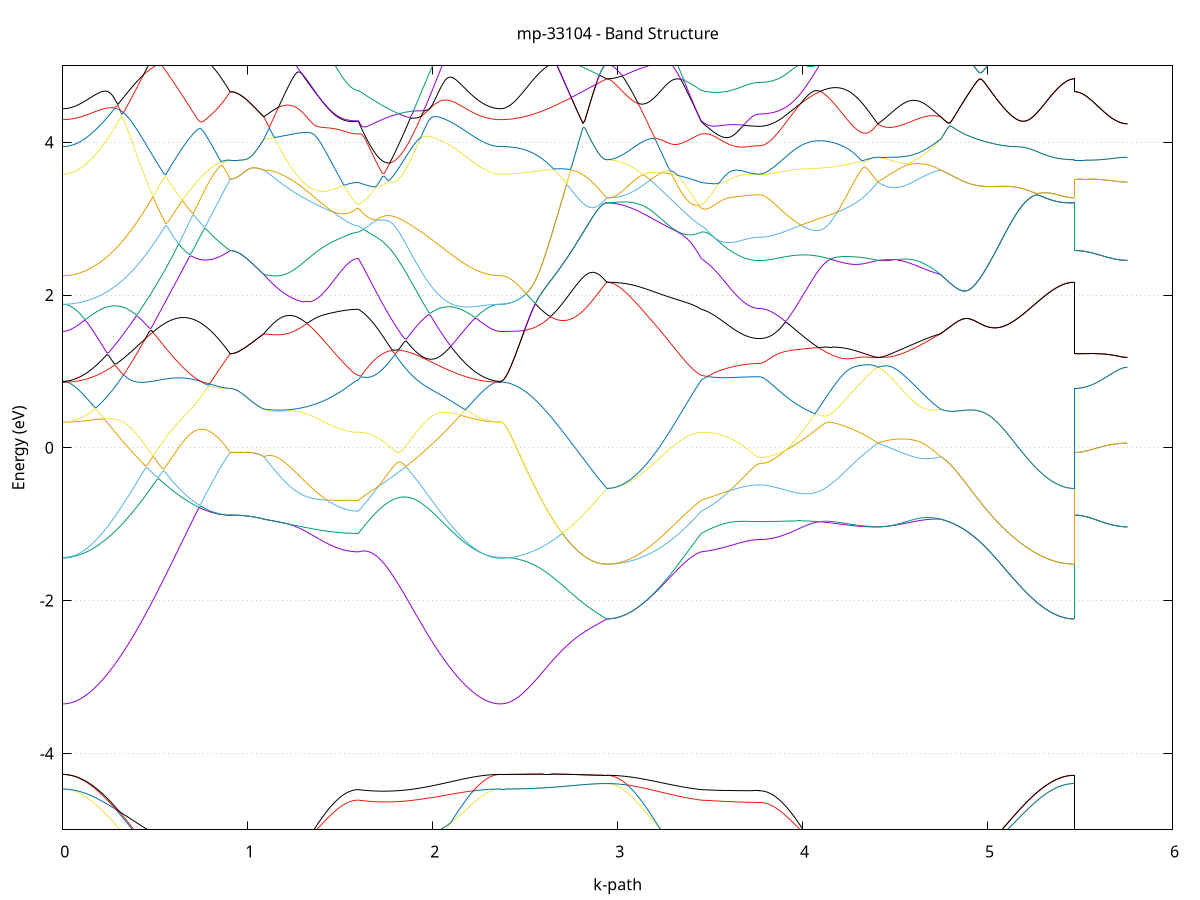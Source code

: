 set title 'mp-33104 - Band Structure'
set xlabel 'k-path'
set ylabel 'Energy (eV)'
set grid y
set yrange [-5:5]
set terminal png size 800,600
set output 'mp-33104_bands_gnuplot.png'
plot '-' using 1:2 with lines notitle, '-' using 1:2 with lines notitle, '-' using 1:2 with lines notitle, '-' using 1:2 with lines notitle, '-' using 1:2 with lines notitle, '-' using 1:2 with lines notitle, '-' using 1:2 with lines notitle, '-' using 1:2 with lines notitle, '-' using 1:2 with lines notitle, '-' using 1:2 with lines notitle, '-' using 1:2 with lines notitle, '-' using 1:2 with lines notitle, '-' using 1:2 with lines notitle, '-' using 1:2 with lines notitle, '-' using 1:2 with lines notitle, '-' using 1:2 with lines notitle, '-' using 1:2 with lines notitle, '-' using 1:2 with lines notitle, '-' using 1:2 with lines notitle, '-' using 1:2 with lines notitle, '-' using 1:2 with lines notitle, '-' using 1:2 with lines notitle, '-' using 1:2 with lines notitle, '-' using 1:2 with lines notitle, '-' using 1:2 with lines notitle, '-' using 1:2 with lines notitle, '-' using 1:2 with lines notitle, '-' using 1:2 with lines notitle, '-' using 1:2 with lines notitle, '-' using 1:2 with lines notitle, '-' using 1:2 with lines notitle, '-' using 1:2 with lines notitle, '-' using 1:2 with lines notitle, '-' using 1:2 with lines notitle, '-' using 1:2 with lines notitle, '-' using 1:2 with lines notitle, '-' using 1:2 with lines notitle, '-' using 1:2 with lines notitle, '-' using 1:2 with lines notitle, '-' using 1:2 with lines notitle, '-' using 1:2 with lines notitle, '-' using 1:2 with lines notitle, '-' using 1:2 with lines notitle, '-' using 1:2 with lines notitle, '-' using 1:2 with lines notitle, '-' using 1:2 with lines notitle, '-' using 1:2 with lines notitle, '-' using 1:2 with lines notitle, '-' using 1:2 with lines notitle, '-' using 1:2 with lines notitle, '-' using 1:2 with lines notitle, '-' using 1:2 with lines notitle, '-' using 1:2 with lines notitle, '-' using 1:2 with lines notitle, '-' using 1:2 with lines notitle, '-' using 1:2 with lines notitle, '-' using 1:2 with lines notitle, '-' using 1:2 with lines notitle, '-' using 1:2 with lines notitle, '-' using 1:2 with lines notitle, '-' using 1:2 with lines notitle, '-' using 1:2 with lines notitle, '-' using 1:2 with lines notitle, '-' using 1:2 with lines notitle
0.000000 -40.827380
0.009945 -40.827380
0.019890 -40.827280
0.029835 -40.827080
0.039780 -40.826980
0.049725 -40.826680
0.059670 -40.826380
0.069616 -40.826080
0.079561 -40.825580
0.089506 -40.825180
0.099451 -40.824680
0.109396 -40.824080
0.119341 -40.823480
0.129286 -40.822780
0.139231 -40.822080
0.149176 -40.821280
0.159121 -40.820480
0.169066 -40.819580
0.179011 -40.818680
0.188957 -40.817680
0.198902 -40.816680
0.208847 -40.815680
0.218792 -40.814580
0.228737 -40.813380
0.238682 -40.812180
0.248627 -40.810980
0.258572 -40.809680
0.268517 -40.808380
0.278462 -40.806980
0.288407 -40.805580
0.298352 -40.804180
0.308298 -40.802680
0.318243 -40.801180
0.328188 -40.799680
0.338133 -40.798080
0.348078 -40.796480
0.358023 -40.794880
0.367968 -40.793180
0.377913 -40.791480
0.387858 -40.789780
0.397803 -40.788080
0.407748 -40.786280
0.417693 -40.784480
0.427638 -40.782680
0.437584 -40.780880
0.447529 -40.779080
0.457474 -40.777180
0.467419 -40.775280
0.477364 -40.773380
0.487309 -40.771480
0.497254 -40.769580
0.507199 -40.767680
0.517144 -40.765780
0.527089 -40.763780
0.537034 -40.761880
0.546979 -40.759980
0.556925 -40.757980
0.566870 -40.756080
0.576815 -40.754080
0.586760 -40.752180
0.596705 -40.750180
0.606650 -40.748280
0.616595 -40.746380
0.626540 -40.744380
0.636485 -40.742480
0.646430 -40.740580
0.656375 -40.738680
0.666320 -40.736880
0.676266 -40.734980
0.686211 -40.733080
0.696156 -40.731280
0.706101 -40.729480
0.716046 -40.727680
0.725991 -40.725880
0.735936 -40.724180
0.745881 -40.722380
0.755826 -40.720680
0.765771 -40.718980
0.775716 -40.717380
0.785661 -40.715680
0.795606 -40.714080
0.805552 -40.712580
0.815497 -40.710980
0.825442 -40.709480
0.835387 -40.707980
0.845332 -40.706480
0.855277 -40.705080
0.865222 -40.703680
0.875167 -40.702280
0.885112 -40.700980
0.895057 -40.699680
0.905002 -40.698480
0.905002 -40.698480
0.914586 -40.698680
0.924169 -40.699180
0.933753 -40.699680
0.943336 -40.700080
0.952919 -40.700580
0.962503 -40.701180
0.972086 -40.701680
0.981670 -40.702180
0.991253 -40.702680
1.000836 -40.703280
1.010420 -40.703880
1.020003 -40.704380
1.029587 -40.704980
1.039170 -40.705680
1.048753 -40.706280
1.058337 -40.706880
1.067920 -40.707580
1.077504 -40.708280
1.087087 -40.708980
1.087087 -40.708980
1.096917 -40.709780
1.106748 -40.710580
1.116578 -40.711380
1.126409 -40.712180
1.136239 -40.712980
1.146069 -40.713780
1.155900 -40.714580
1.165730 -40.715380
1.175561 -40.716080
1.185391 -40.716880
1.195221 -40.717680
1.205052 -40.718380
1.214882 -40.719080
1.224712 -40.719880
1.234543 -40.720580
1.244373 -40.721280
1.254204 -40.721980
1.264034 -40.722580
1.273864 -40.723280
1.283695 -40.723880
1.293525 -40.724580
1.303356 -40.725180
1.313186 -40.725780
1.323016 -40.726380
1.332847 -40.726880
1.342677 -40.727480
1.352507 -40.727980
1.362338 -40.728480
1.372168 -40.728980
1.381999 -40.729480
1.391829 -40.729980
1.401659 -40.730380
1.411490 -40.730880
1.421320 -40.731280
1.431151 -40.731580
1.440981 -40.731980
1.450811 -40.732380
1.460642 -40.732680
1.470472 -40.732980
1.480302 -40.733280
1.490133 -40.733480
1.499963 -40.733680
1.509794 -40.733980
1.519624 -40.734180
1.529454 -40.734280
1.539285 -40.734480
1.549115 -40.734580
1.558946 -40.734680
1.568776 -40.734780
1.578606 -40.734780
1.588437 -40.734880
1.598267 -40.734880
1.598267 -40.734880
1.608250 -40.734580
1.618233 -40.734380
1.628216 -40.734280
1.638199 -40.734380
1.648182 -40.734580
1.658165 -40.734980
1.668148 -40.735480
1.678131 -40.736280
1.688114 -40.737180
1.698096 -40.738180
1.708079 -40.739380
1.718062 -40.740780
1.728045 -40.742180
1.738028 -40.743680
1.748011 -40.745380
1.757994 -40.747080
1.767977 -40.748780
1.777960 -40.750580
1.787943 -40.752480
1.797926 -40.754380
1.807909 -40.756280
1.817892 -40.758180
1.827875 -40.760180
1.837858 -40.762080
1.847841 -40.764080
1.857824 -40.766080
1.867807 -40.767980
1.877789 -40.769980
1.887772 -40.771980
1.897755 -40.773880
1.907738 -40.775880
1.917721 -40.777780
1.927704 -40.779680
1.937687 -40.781580
1.947670 -40.783480
1.957653 -40.785280
1.967636 -40.787080
1.977619 -40.788980
1.987602 -40.790680
1.997585 -40.792480
2.007568 -40.794180
2.017551 -40.795880
2.027534 -40.797480
2.037517 -40.799180
2.047500 -40.800680
2.057482 -40.802280
2.067465 -40.803780
2.077448 -40.805280
2.087431 -40.806680
2.097414 -40.808080
2.107397 -40.809380
2.117380 -40.810680
2.127363 -40.811980
2.137346 -40.813180
2.147329 -40.814380
2.157312 -40.815480
2.167295 -40.816580
2.177278 -40.817580
2.187261 -40.818580
2.197244 -40.819480
2.207227 -40.820380
2.217210 -40.821280
2.227192 -40.821980
2.237175 -40.822780
2.247158 -40.823480
2.257141 -40.824080
2.267124 -40.824580
2.277107 -40.825180
2.287090 -40.825580
2.297073 -40.825980
2.307056 -40.826380
2.317039 -40.826680
2.327022 -40.826880
2.337005 -40.827080
2.346988 -40.827280
2.356971 -40.827380
2.366954 -40.827380
2.366954 -40.827380
2.376852 -40.827380
2.386750 -40.827280
2.396648 -40.827180
2.406546 -40.826980
2.416444 -40.826780
2.426342 -40.826580
2.436240 -40.826280
2.446138 -40.825880
2.456036 -40.825580
2.465934 -40.825080
2.475832 -40.824680
2.485730 -40.824180
2.495628 -40.823580
2.505526 -40.822980
2.515424 -40.822380
2.525322 -40.821680
2.535220 -40.820880
2.545118 -40.820180
2.555016 -40.819380
2.564914 -40.818480
2.574812 -40.817580
2.584710 -40.816680
2.594608 -40.815680
2.604506 -40.814680
2.614404 -40.813680
2.624302 -40.812580
2.634200 -40.811480
2.644098 -40.810280
2.653996 -40.809180
2.663894 -40.807880
2.673792 -40.806680
2.683691 -40.805380
2.693589 -40.804080
2.703487 -40.802780
2.713385 -40.801380
2.723283 -40.799980
2.733181 -40.798480
2.743079 -40.797080
2.752977 -40.795580
2.762875 -40.794080
2.772773 -40.792580
2.782671 -40.790980
2.792569 -40.789380
2.802467 -40.787780
2.812365 -40.786180
2.822263 -40.784580
2.832161 -40.782880
2.842059 -40.781180
2.851957 -40.779480
2.861855 -40.777780
2.871753 -40.776080
2.881651 -40.774280
2.891549 -40.772580
2.901447 -40.770780
2.911345 -40.769080
2.921243 -40.767280
2.931141 -40.765480
2.941039 -40.763680
2.941039 -40.763680
2.950870 -40.763680
2.960700 -40.763580
2.970530 -40.763580
2.980361 -40.763480
2.990191 -40.763280
3.000021 -40.763180
3.009852 -40.762980
3.019682 -40.762780
3.029513 -40.762480
3.039343 -40.762180
3.049173 -40.761880
3.059004 -40.761580
3.068834 -40.761180
3.078665 -40.760780
3.088495 -40.760380
3.098325 -40.759980
3.108156 -40.759480
3.117986 -40.758980
3.127816 -40.758480
3.137647 -40.757980
3.147477 -40.757380
3.157308 -40.756780
3.167138 -40.756180
3.176968 -40.755580
3.186799 -40.754880
3.196629 -40.754180
3.206460 -40.753480
3.216290 -40.752780
3.226120 -40.752080
3.235951 -40.751280
3.245781 -40.750580
3.255611 -40.749780
3.265442 -40.748980
3.275272 -40.748180
3.285103 -40.747380
3.294933 -40.746480
3.304763 -40.745680
3.314594 -40.744880
3.324424 -40.743980
3.334255 -40.743180
3.344085 -40.742380
3.353915 -40.741480
3.363746 -40.740680
3.373576 -40.739880
3.383406 -40.739080
3.393237 -40.738380
3.403067 -40.737680
3.412898 -40.736980
3.422728 -40.736380
3.432558 -40.735780
3.442389 -40.735280
3.452219 -40.734880
3.452219 -40.734880
3.462050 -40.734780
3.471881 -40.734780
3.481713 -40.734880
3.491544 -40.735080
3.501375 -40.735280
3.511206 -40.735480
3.521037 -40.735780
3.530868 -40.736080
3.540699 -40.736380
3.550531 -40.736680
3.560362 -40.736980
3.570193 -40.737280
3.580024 -40.737580
3.589855 -40.737880
3.599686 -40.738080
3.609517 -40.738380
3.619349 -40.738680
3.629180 -40.738880
3.639011 -40.739180
3.648842 -40.739380
3.658673 -40.739580
3.668504 -40.739780
3.678335 -40.739880
3.688167 -40.740080
3.697998 -40.740180
3.707829 -40.740280
3.717660 -40.740380
3.727491 -40.740480
3.737322 -40.740580
3.747153 -40.740580
3.756985 -40.740680
3.766816 -40.740680
3.766816 -40.740680
3.776815 -40.740580
3.786814 -40.740580
3.796813 -40.740480
3.806812 -40.740380
3.816810 -40.740280
3.826809 -40.740180
3.836808 -40.739980
3.846807 -40.739780
3.856806 -40.739580
3.866805 -40.739280
3.876804 -40.739080
3.886803 -40.738780
3.896802 -40.738380
3.906801 -40.738080
3.916800 -40.737680
3.926799 -40.737280
3.936798 -40.736880
3.946797 -40.736380
3.956796 -40.735980
3.966795 -40.735480
3.976794 -40.734980
3.986793 -40.734380
3.996792 -40.733880
4.006791 -40.733280
4.016790 -40.732680
4.026789 -40.732080
4.036788 -40.731380
4.046787 -40.730680
4.056785 -40.730080
4.066784 -40.729380
4.076783 -40.728580
4.086782 -40.727880
4.096781 -40.727080
4.106780 -40.726380
4.116779 -40.725580
4.126778 -40.724780
4.136777 -40.723980
4.146776 -40.723080
4.156775 -40.722280
4.166774 -40.721380
4.176773 -40.720480
4.186772 -40.719680
4.196771 -40.718780
4.206770 -40.717780
4.216769 -40.716880
4.226768 -40.715980
4.236767 -40.715080
4.246766 -40.714080
4.256765 -40.713180
4.266764 -40.712180
4.276763 -40.711180
4.286761 -40.710280
4.296760 -40.709280
4.306759 -40.708280
4.316758 -40.707280
4.326757 -40.706280
4.336756 -40.705280
4.346755 -40.704280
4.356754 -40.703280
4.366753 -40.702280
4.376752 -40.701280
4.386751 -40.700280
4.396750 -40.699380
4.406749 -40.698380
4.406749 -40.698380
4.416747 -40.698880
4.426745 -40.699380
4.436742 -40.699880
4.446740 -40.700380
4.456738 -40.700880
4.466736 -40.701380
4.476733 -40.701780
4.486731 -40.702280
4.496729 -40.702780
4.506727 -40.703180
4.516724 -40.703580
4.526722 -40.703980
4.536720 -40.704380
4.546718 -40.704780
4.556715 -40.705180
4.566713 -40.705580
4.576711 -40.705880
4.586709 -40.706180
4.596707 -40.706480
4.606704 -40.706780
4.616702 -40.707080
4.626700 -40.707280
4.636698 -40.707580
4.646695 -40.707780
4.656693 -40.707980
4.666691 -40.708180
4.676689 -40.708380
4.686686 -40.708480
4.696684 -40.708580
4.706682 -40.708680
4.716680 -40.708780
4.726678 -40.708880
4.736675 -40.708880
4.746673 -40.708980
4.746673 -40.708980
4.756576 -40.709680
4.766479 -40.710480
4.776382 -40.711180
4.786285 -40.711980
4.796188 -40.712780
4.806091 -40.713680
4.815994 -40.714480
4.825897 -40.715380
4.835800 -40.716180
4.845703 -40.717080
4.855606 -40.717980
4.865509 -40.718980
4.875412 -40.719880
4.885315 -40.720780
4.895218 -40.721780
4.905121 -40.722780
4.915024 -40.723780
4.924927 -40.724780
4.934830 -40.725780
4.944733 -40.726780
4.954636 -40.727780
4.964539 -40.728780
4.974442 -40.729780
4.984345 -40.730780
4.994248 -40.731880
5.004151 -40.732880
5.014054 -40.733880
5.023957 -40.734880
5.033860 -40.735980
5.043763 -40.736980
5.053666 -40.737980
5.063568 -40.738980
5.073471 -40.739980
5.083374 -40.740980
5.093277 -40.741980
5.103180 -40.742980
5.113083 -40.743880
5.122986 -40.744880
5.132889 -40.745780
5.142792 -40.746780
5.152695 -40.747680
5.162598 -40.748580
5.172501 -40.749480
5.182404 -40.750280
5.192307 -40.751080
5.202210 -40.751980
5.212113 -40.752780
5.222016 -40.753480
5.231919 -40.754280
5.241822 -40.754980
5.251725 -40.755680
5.261628 -40.756380
5.271531 -40.757080
5.281434 -40.757680
5.291337 -40.758280
5.301240 -40.758780
5.311143 -40.759380
5.321046 -40.759880
5.330949 -40.760380
5.340852 -40.760780
5.350755 -40.761180
5.360658 -40.761580
5.370561 -40.761980
5.380464 -40.762280
5.390367 -40.762580
5.400270 -40.762880
5.410173 -40.763080
5.420076 -40.763280
5.429979 -40.763380
5.439882 -40.763480
5.449785 -40.763580
5.459688 -40.763680
5.469591 -40.763680
5.469591 -40.698480
5.479489 -40.698480
5.489387 -40.698480
5.499285 -40.698480
5.509183 -40.698480
5.519081 -40.698480
5.528979 -40.698480
5.538877 -40.698480
5.548775 -40.698480
5.558673 -40.698480
5.568571 -40.698480
5.578469 -40.698480
5.588367 -40.698480
5.598265 -40.698480
5.608163 -40.698480
5.618061 -40.698480
5.627959 -40.698380
5.637857 -40.698380
5.647755 -40.698380
5.657653 -40.698380
5.667551 -40.698380
5.677449 -40.698380
5.687347 -40.698380
5.697245 -40.698380
5.707143 -40.698380
5.717041 -40.698380
5.726939 -40.698380
5.736837 -40.698380
5.746735 -40.698380
5.756633 -40.698380
e
0.000000 -40.685280
0.009945 -40.685180
0.019890 -40.685180
0.029835 -40.685180
0.039780 -40.685080
0.049725 -40.685080
0.059670 -40.684980
0.069616 -40.684880
0.079561 -40.684780
0.089506 -40.684680
0.099451 -40.684580
0.109396 -40.684380
0.119341 -40.684280
0.129286 -40.684080
0.139231 -40.683980
0.149176 -40.683780
0.159121 -40.683580
0.169066 -40.683380
0.179011 -40.683180
0.188957 -40.682980
0.198902 -40.682780
0.208847 -40.682480
0.218792 -40.682280
0.228737 -40.682080
0.238682 -40.681780
0.248627 -40.681580
0.258572 -40.681280
0.268517 -40.680980
0.278462 -40.680780
0.288407 -40.680480
0.298352 -40.680280
0.308298 -40.679980
0.318243 -40.679780
0.328188 -40.679480
0.338133 -40.679180
0.348078 -40.678980
0.358023 -40.678780
0.367968 -40.678480
0.377913 -40.678280
0.387858 -40.678080
0.397803 -40.677880
0.407748 -40.677680
0.417693 -40.677480
0.427638 -40.677280
0.437584 -40.677180
0.447529 -40.677980
0.457474 -40.678780
0.467419 -40.679580
0.477364 -40.680380
0.487309 -40.681180
0.497254 -40.681880
0.507199 -40.682680
0.517144 -40.683480
0.527089 -40.684280
0.537034 -40.684980
0.546979 -40.685680
0.556925 -40.686480
0.566870 -40.687180
0.576815 -40.687880
0.586760 -40.688580
0.596705 -40.689180
0.606650 -40.689880
0.616595 -40.690480
0.626540 -40.691080
0.636485 -40.691680
0.646430 -40.692280
0.656375 -40.692780
0.666320 -40.693380
0.676266 -40.693880
0.686211 -40.694380
0.696156 -40.694780
0.706101 -40.695280
0.716046 -40.695680
0.725991 -40.695980
0.735936 -40.696380
0.745881 -40.696680
0.755826 -40.696980
0.765771 -40.697280
0.775716 -40.697480
0.785661 -40.697680
0.795606 -40.697880
0.805552 -40.698080
0.815497 -40.698180
0.825442 -40.698280
0.835387 -40.698280
0.845332 -40.698380
0.855277 -40.698380
0.865222 -40.698280
0.875167 -40.698280
0.885112 -40.698180
0.895057 -40.697980
0.905002 -40.698480
0.905002 -40.698480
0.914586 -40.698680
0.924169 -40.699180
0.933753 -40.699680
0.943336 -40.700080
0.952919 -40.700580
0.962503 -40.701180
0.972086 -40.701680
0.981670 -40.702180
0.991253 -40.702680
1.000836 -40.703280
1.010420 -40.703880
1.020003 -40.704380
1.029587 -40.704980
1.039170 -40.705680
1.048753 -40.706280
1.058337 -40.706880
1.067920 -40.707580
1.077504 -40.708280
1.087087 -40.708980
1.087087 -40.708980
1.096917 -40.709180
1.106748 -40.709380
1.116578 -40.709680
1.126409 -40.709880
1.136239 -40.710180
1.146069 -40.710380
1.155900 -40.710680
1.165730 -40.710980
1.175561 -40.711280
1.185391 -40.711580
1.195221 -40.711880
1.205052 -40.712180
1.214882 -40.712380
1.224712 -40.712680
1.234543 -40.712980
1.244373 -40.713280
1.254204 -40.713580
1.264034 -40.713780
1.273864 -40.714080
1.283695 -40.714380
1.293525 -40.714580
1.303356 -40.714880
1.313186 -40.715080
1.323016 -40.715380
1.332847 -40.715580
1.342677 -40.715780
1.352507 -40.716080
1.362338 -40.716280
1.372168 -40.716480
1.381999 -40.716680
1.391829 -40.716880
1.401659 -40.717080
1.411490 -40.717180
1.421320 -40.717380
1.431151 -40.717580
1.440981 -40.717680
1.450811 -40.717880
1.460642 -40.717980
1.470472 -40.718080
1.480302 -40.718280
1.490133 -40.718380
1.499963 -40.718480
1.509794 -40.718580
1.519624 -40.718580
1.529454 -40.718680
1.539285 -40.718780
1.549115 -40.718780
1.558946 -40.718880
1.568776 -40.718880
1.578606 -40.718880
1.588437 -40.718980
1.598267 -40.718980
1.598267 -40.718980
1.608250 -40.717480
1.618233 -40.715980
1.628216 -40.714480
1.638199 -40.712980
1.648182 -40.711480
1.658165 -40.709980
1.668148 -40.708380
1.678131 -40.706880
1.688114 -40.705380
1.698096 -40.703880
1.708079 -40.702380
1.718062 -40.700880
1.728045 -40.699380
1.738028 -40.697880
1.748011 -40.696780
1.757994 -40.696080
1.767977 -40.695280
1.777960 -40.694480
1.787943 -40.693680
1.797926 -40.692780
1.807909 -40.691780
1.817892 -40.690880
1.827875 -40.689880
1.837858 -40.688880
1.847841 -40.687880
1.857824 -40.686880
1.867807 -40.685880
1.877789 -40.684880
1.887772 -40.683880
1.897755 -40.682880
1.907738 -40.681780
1.917721 -40.680780
1.927704 -40.679780
1.937687 -40.678780
1.947670 -40.677780
1.957653 -40.677380
1.967636 -40.677480
1.977619 -40.677580
1.987602 -40.677680
1.997585 -40.677880
2.007568 -40.678180
2.017551 -40.678380
2.027534 -40.678680
2.037517 -40.678880
2.047500 -40.679180
2.057482 -40.679480
2.067465 -40.679780
2.077448 -40.680080
2.087431 -40.680380
2.097414 -40.680680
2.107397 -40.680980
2.117380 -40.681280
2.127363 -40.681580
2.137346 -40.681880
2.147329 -40.682080
2.157312 -40.682380
2.167295 -40.682580
2.177278 -40.682880
2.187261 -40.683080
2.197244 -40.683280
2.207227 -40.683480
2.217210 -40.683680
2.227192 -40.683880
2.237175 -40.684080
2.247158 -40.684280
2.257141 -40.684380
2.267124 -40.684580
2.277107 -40.684680
2.287090 -40.684780
2.297073 -40.684880
2.307056 -40.684980
2.317039 -40.685080
2.327022 -40.685080
2.337005 -40.685180
2.346988 -40.685180
2.356971 -40.685180
2.366954 -40.685280
2.366954 -40.685280
2.376852 -40.685280
2.386750 -40.685380
2.396648 -40.685680
2.406546 -40.685980
2.416444 -40.686380
2.426342 -40.686880
2.436240 -40.687380
2.446138 -40.688080
2.456036 -40.688780
2.465934 -40.689580
2.475832 -40.690380
2.485730 -40.691280
2.495628 -40.692280
2.505526 -40.693280
2.515424 -40.694280
2.525322 -40.695380
2.535220 -40.696580
2.545118 -40.697780
2.555016 -40.698980
2.564914 -40.700280
2.574812 -40.701580
2.584710 -40.702880
2.594608 -40.704280
2.604506 -40.705680
2.614404 -40.707080
2.624302 -40.708580
2.634200 -40.710080
2.644098 -40.711580
2.653996 -40.713080
2.663894 -40.714680
2.673792 -40.716180
2.683691 -40.717780
2.693589 -40.719480
2.703487 -40.721080
2.713385 -40.722780
2.723283 -40.724380
2.733181 -40.726080
2.743079 -40.727880
2.752977 -40.729580
2.762875 -40.731280
2.772773 -40.733080
2.782671 -40.734780
2.792569 -40.736580
2.802467 -40.738380
2.812365 -40.740180
2.822263 -40.741980
2.832161 -40.743780
2.842059 -40.745580
2.851957 -40.747380
2.861855 -40.749180
2.871753 -40.750980
2.881651 -40.752780
2.891549 -40.754580
2.901447 -40.756480
2.911345 -40.758280
2.921243 -40.760080
2.931141 -40.761880
2.941039 -40.763680
2.941039 -40.763680
2.950870 -40.763680
2.960700 -40.763580
2.970530 -40.763480
2.980361 -40.763380
2.990191 -40.763180
3.000021 -40.762980
3.009852 -40.762780
3.019682 -40.762480
3.029513 -40.762080
3.039343 -40.761780
3.049173 -40.761380
3.059004 -40.760980
3.068834 -40.760480
3.078665 -40.759980
3.088495 -40.759380
3.098325 -40.758780
3.108156 -40.758180
3.117986 -40.757580
3.127816 -40.756880
3.137647 -40.756180
3.147477 -40.755380
3.157308 -40.754580
3.167138 -40.753780
3.176968 -40.752980
3.186799 -40.752080
3.196629 -40.751180
3.206460 -40.750180
3.216290 -40.749280
3.226120 -40.748280
3.235951 -40.747180
3.245781 -40.746180
3.255611 -40.745080
3.265442 -40.743980
3.275272 -40.742880
3.285103 -40.741680
3.294933 -40.740480
3.304763 -40.739280
3.314594 -40.738080
3.324424 -40.736780
3.334255 -40.735480
3.344085 -40.734280
3.353915 -40.732880
3.363746 -40.731580
3.373576 -40.730280
3.383406 -40.728880
3.393237 -40.727480
3.403067 -40.726080
3.412898 -40.724680
3.422728 -40.723280
3.432558 -40.721880
3.442389 -40.720380
3.452219 -40.718980
3.452219 -40.718980
3.462050 -40.718280
3.471881 -40.717580
3.481713 -40.716780
3.491544 -40.715980
3.501375 -40.715180
3.511206 -40.714280
3.521037 -40.713480
3.530868 -40.712780
3.540699 -40.712080
3.550531 -40.711380
3.560362 -40.710880
3.570193 -40.710380
3.580024 -40.709980
3.589855 -40.709680
3.599686 -40.709480
3.609517 -40.709280
3.619349 -40.709180
3.629180 -40.709080
3.639011 -40.709080
3.648842 -40.709080
3.658673 -40.709180
3.668504 -40.709180
3.678335 -40.709280
3.688167 -40.709380
3.697998 -40.709380
3.707829 -40.709480
3.717660 -40.709480
3.727491 -40.709580
3.737322 -40.709580
3.747153 -40.709680
3.756985 -40.709680
3.766816 -40.709680
3.766816 -40.709680
3.776815 -40.709680
3.786814 -40.709680
3.796813 -40.709580
3.806812 -40.709580
3.816810 -40.709580
3.826809 -40.709480
3.836808 -40.709480
3.846807 -40.709380
3.856806 -40.709380
3.866805 -40.709280
3.876804 -40.709180
3.886803 -40.709180
3.896802 -40.709080
3.906801 -40.708980
3.916800 -40.708880
3.926799 -40.708680
3.936798 -40.708580
3.946797 -40.708480
3.956796 -40.708380
3.966795 -40.708180
3.976794 -40.708080
3.986793 -40.707880
3.996792 -40.707780
4.006791 -40.707580
4.016790 -40.707380
4.026789 -40.707280
4.036788 -40.707080
4.046787 -40.706880
4.056785 -40.706680
4.066784 -40.706480
4.076783 -40.706280
4.086782 -40.706080
4.096781 -40.705880
4.106780 -40.705680
4.116779 -40.705480
4.126778 -40.705180
4.136777 -40.704980
4.146776 -40.704780
4.156775 -40.704580
4.166774 -40.704280
4.176773 -40.704080
4.186772 -40.703780
4.196771 -40.703580
4.206770 -40.703280
4.216769 -40.703080
4.226768 -40.702780
4.236767 -40.702580
4.246766 -40.702280
4.256765 -40.701980
4.266764 -40.701780
4.276763 -40.701480
4.286761 -40.701180
4.296760 -40.700980
4.306759 -40.700680
4.316758 -40.700380
4.326757 -40.700180
4.336756 -40.699880
4.346755 -40.699580
4.356754 -40.699380
4.366753 -40.699080
4.376752 -40.698780
4.386751 -40.698580
4.396750 -40.698280
4.406749 -40.698380
4.406749 -40.698380
4.416747 -40.698280
4.426745 -40.698280
4.436742 -40.698380
4.446740 -40.698580
4.456738 -40.698680
4.466736 -40.698780
4.476733 -40.698880
4.486731 -40.699080
4.496729 -40.699180
4.506727 -40.699380
4.516724 -40.699480
4.526722 -40.699680
4.536720 -40.699780
4.546718 -40.699980
4.556715 -40.700180
4.566713 -40.700480
4.576711 -40.700680
4.586709 -40.700880
4.596707 -40.701180
4.606704 -40.701480
4.616702 -40.701880
4.626700 -40.702180
4.636698 -40.702580
4.646695 -40.702980
4.656693 -40.703380
4.666691 -40.703880
4.676689 -40.704380
4.686686 -40.704980
4.696684 -40.705580
4.706682 -40.706180
4.716680 -40.706780
4.726678 -40.707480
4.736675 -40.708180
4.746673 -40.708980
4.746673 -40.708980
4.756576 -40.709680
4.766479 -40.710480
4.776382 -40.711180
4.786285 -40.711980
4.796188 -40.712780
4.806091 -40.713680
4.815994 -40.714480
4.825897 -40.715380
4.835800 -40.716180
4.845703 -40.717080
4.855606 -40.717980
4.865509 -40.718980
4.875412 -40.719880
4.885315 -40.720780
4.895218 -40.721780
4.905121 -40.722780
4.915024 -40.723780
4.924927 -40.724780
4.934830 -40.725780
4.944733 -40.726780
4.954636 -40.727780
4.964539 -40.728780
4.974442 -40.729780
4.984345 -40.730780
4.994248 -40.731880
5.004151 -40.732880
5.014054 -40.733880
5.023957 -40.734880
5.033860 -40.735980
5.043763 -40.736980
5.053666 -40.737980
5.063568 -40.738980
5.073471 -40.739980
5.083374 -40.740980
5.093277 -40.741980
5.103180 -40.742980
5.113083 -40.743880
5.122986 -40.744880
5.132889 -40.745780
5.142792 -40.746780
5.152695 -40.747680
5.162598 -40.748580
5.172501 -40.749480
5.182404 -40.750280
5.192307 -40.751080
5.202210 -40.751980
5.212113 -40.752780
5.222016 -40.753480
5.231919 -40.754280
5.241822 -40.754980
5.251725 -40.755680
5.261628 -40.756380
5.271531 -40.757080
5.281434 -40.757680
5.291337 -40.758280
5.301240 -40.758780
5.311143 -40.759380
5.321046 -40.759880
5.330949 -40.760380
5.340852 -40.760780
5.350755 -40.761180
5.360658 -40.761580
5.370561 -40.761980
5.380464 -40.762280
5.390367 -40.762580
5.400270 -40.762880
5.410173 -40.763080
5.420076 -40.763280
5.429979 -40.763380
5.439882 -40.763480
5.449785 -40.763580
5.459688 -40.763680
5.469591 -40.763680
5.469591 -40.698480
5.479489 -40.698480
5.489387 -40.698480
5.499285 -40.698480
5.509183 -40.698480
5.519081 -40.698480
5.528979 -40.698480
5.538877 -40.698480
5.548775 -40.698480
5.558673 -40.698480
5.568571 -40.698480
5.578469 -40.698480
5.588367 -40.698480
5.598265 -40.698480
5.608163 -40.698480
5.618061 -40.698480
5.627959 -40.698380
5.637857 -40.698380
5.647755 -40.698380
5.657653 -40.698380
5.667551 -40.698380
5.677449 -40.698380
5.687347 -40.698380
5.697245 -40.698380
5.707143 -40.698380
5.717041 -40.698380
5.726939 -40.698380
5.736837 -40.698380
5.746735 -40.698380
5.756633 -40.698380
e
0.000000 -40.654380
0.009945 -40.654380
0.019890 -40.654480
0.029835 -40.654480
0.039780 -40.654580
0.049725 -40.654780
0.059670 -40.654880
0.069616 -40.655080
0.079561 -40.655280
0.089506 -40.655580
0.099451 -40.655780
0.109396 -40.656080
0.119341 -40.656480
0.129286 -40.656780
0.139231 -40.657180
0.149176 -40.657580
0.159121 -40.657980
0.169066 -40.658480
0.179011 -40.658980
0.188957 -40.659480
0.198902 -40.659980
0.208847 -40.660480
0.218792 -40.661080
0.228737 -40.661680
0.238682 -40.662280
0.248627 -40.662880
0.258572 -40.663580
0.268517 -40.664180
0.278462 -40.664880
0.288407 -40.665580
0.298352 -40.666280
0.308298 -40.666980
0.318243 -40.667780
0.328188 -40.668480
0.338133 -40.669280
0.348078 -40.669980
0.358023 -40.670780
0.367968 -40.671580
0.377913 -40.672380
0.387858 -40.673180
0.397803 -40.673980
0.407748 -40.674780
0.417693 -40.675580
0.427638 -40.676380
0.437584 -40.677080
0.447529 -40.676980
0.457474 -40.676780
0.467419 -40.676680
0.477364 -40.676580
0.487309 -40.676480
0.497254 -40.676480
0.507199 -40.676380
0.517144 -40.676380
0.527089 -40.676380
0.537034 -40.676380
0.546979 -40.676380
0.556925 -40.676480
0.566870 -40.676580
0.576815 -40.676680
0.586760 -40.677580
0.596705 -40.678580
0.606650 -40.679580
0.616595 -40.680480
0.626540 -40.681380
0.636485 -40.682380
0.646430 -40.683280
0.656375 -40.684080
0.666320 -40.684980
0.676266 -40.685780
0.686211 -40.686680
0.696156 -40.687380
0.706101 -40.688180
0.716046 -40.688980
0.725991 -40.689680
0.735936 -40.690380
0.745881 -40.691080
0.755826 -40.691680
0.765771 -40.692280
0.775716 -40.692880
0.785661 -40.693480
0.795606 -40.693980
0.805552 -40.694480
0.815497 -40.694980
0.825442 -40.695380
0.835387 -40.695780
0.845332 -40.696180
0.855277 -40.696580
0.865222 -40.696880
0.875167 -40.697180
0.885112 -40.697480
0.895057 -40.697680
0.905002 -40.697880
0.905002 -40.697880
0.914586 -40.697580
0.924169 -40.697180
0.933753 -40.696680
0.943336 -40.696180
0.952919 -40.695680
0.962503 -40.695180
0.972086 -40.694680
0.981670 -40.694180
0.991253 -40.693680
1.000836 -40.693180
1.010420 -40.692580
1.020003 -40.692080
1.029587 -40.691480
1.039170 -40.690980
1.048753 -40.690380
1.058337 -40.689780
1.067920 -40.689180
1.077504 -40.688480
1.087087 -40.687880
1.087087 -40.687880
1.096917 -40.687980
1.106748 -40.688180
1.116578 -40.688380
1.126409 -40.688480
1.136239 -40.688680
1.146069 -40.688780
1.155900 -40.688980
1.165730 -40.689080
1.175561 -40.689280
1.185391 -40.689380
1.195221 -40.689480
1.205052 -40.689680
1.214882 -40.689780
1.224712 -40.689880
1.234543 -40.690080
1.244373 -40.690180
1.254204 -40.690280
1.264034 -40.690480
1.273864 -40.690580
1.283695 -40.690680
1.293525 -40.690780
1.303356 -40.690880
1.313186 -40.690980
1.323016 -40.691080
1.332847 -40.691180
1.342677 -40.691280
1.352507 -40.691380
1.362338 -40.691480
1.372168 -40.691580
1.381999 -40.691680
1.391829 -40.691780
1.401659 -40.691880
1.411490 -40.691980
1.421320 -40.691980
1.431151 -40.692080
1.440981 -40.692180
1.450811 -40.692180
1.460642 -40.692280
1.470472 -40.692280
1.480302 -40.692380
1.490133 -40.692380
1.499963 -40.692480
1.509794 -40.692480
1.519624 -40.692580
1.529454 -40.692580
1.539285 -40.692580
1.549115 -40.692580
1.558946 -40.692680
1.568776 -40.692680
1.578606 -40.692680
1.588437 -40.692680
1.598267 -40.692680
1.598267 -40.692680
1.608250 -40.693880
1.618233 -40.695080
1.628216 -40.696080
1.638199 -40.696980
1.648182 -40.697680
1.658165 -40.698280
1.668148 -40.698680
1.678131 -40.698880
1.688114 -40.698980
1.698096 -40.698980
1.708079 -40.698780
1.718062 -40.698380
1.728045 -40.697980
1.738028 -40.697380
1.748011 -40.696480
1.757994 -40.694980
1.767977 -40.693580
1.777960 -40.692180
1.787943 -40.690780
1.797926 -40.689380
1.807909 -40.688080
1.817892 -40.686780
1.827875 -40.685480
1.837858 -40.684380
1.847841 -40.683180
1.857824 -40.682180
1.867807 -40.681180
1.877789 -40.680280
1.887772 -40.679580
1.897755 -40.678880
1.907738 -40.678380
1.917721 -40.677980
1.927704 -40.677680
1.937687 -40.677480
1.947670 -40.677380
1.957653 -40.676780
1.967636 -40.675880
1.977619 -40.674880
1.987602 -40.673980
1.997585 -40.672980
2.007568 -40.672080
2.017551 -40.671180
2.027534 -40.670280
2.037517 -40.669480
2.047500 -40.668580
2.057482 -40.667780
2.067465 -40.666980
2.077448 -40.666180
2.087431 -40.665480
2.097414 -40.664680
2.107397 -40.663980
2.117380 -40.663280
2.127363 -40.662580
2.137346 -40.661980
2.147329 -40.661280
2.157312 -40.660680
2.167295 -40.660180
2.177278 -40.659580
2.187261 -40.659080
2.197244 -40.658580
2.207227 -40.658080
2.217210 -40.657680
2.227192 -40.657280
2.237175 -40.656880
2.247158 -40.656480
2.257141 -40.656180
2.267124 -40.655880
2.277107 -40.655580
2.287090 -40.655280
2.297073 -40.655080
2.307056 -40.654880
2.317039 -40.654780
2.327022 -40.654580
2.337005 -40.654480
2.346988 -40.654480
2.356971 -40.654380
2.366954 -40.654380
2.366954 -40.654380
2.376852 -40.654380
2.386750 -40.654280
2.396648 -40.654180
2.406546 -40.653980
2.416444 -40.653780
2.426342 -40.653580
2.436240 -40.653280
2.446138 -40.652980
2.456036 -40.652680
2.465934 -40.652280
2.475832 -40.651880
2.485730 -40.651480
2.495628 -40.651080
2.505526 -40.650680
2.515424 -40.650280
2.525322 -40.649880
2.535220 -40.649480
2.545118 -40.648980
2.555016 -40.648580
2.564914 -40.648180
2.574812 -40.647680
2.584710 -40.647280
2.594608 -40.646880
2.604506 -40.646480
2.614404 -40.646080
2.624302 -40.645680
2.634200 -40.645280
2.644098 -40.644880
2.653996 -40.644480
2.663894 -40.644080
2.673792 -40.643780
2.683691 -40.643380
2.693589 -40.643080
2.703487 -40.642680
2.713385 -40.642380
2.723283 -40.642080
2.733181 -40.641780
2.743079 -40.641480
2.752977 -40.641180
2.762875 -40.640880
2.772773 -40.640580
2.782671 -40.640280
2.792569 -40.640080
2.802467 -40.639780
2.812365 -40.639580
2.822263 -40.639280
2.832161 -40.639080
2.842059 -40.638880
2.851957 -40.638580
2.861855 -40.638380
2.871753 -40.638180
2.881651 -40.637980
2.891549 -40.637780
2.901447 -40.637580
2.911345 -40.637480
2.921243 -40.637280
2.931141 -40.637080
2.941039 -40.636980
2.941039 -40.636980
2.950870 -40.636980
2.960700 -40.637080
2.970530 -40.637180
2.980361 -40.637380
2.990191 -40.637580
3.000021 -40.637880
3.009852 -40.638180
3.019682 -40.638580
3.029513 -40.638980
3.039343 -40.639480
3.049173 -40.640080
3.059004 -40.640680
3.068834 -40.641280
3.078665 -40.641980
3.088495 -40.642680
3.098325 -40.643480
3.108156 -40.644280
3.117986 -40.645180
3.127816 -40.646080
3.137647 -40.647080
3.147477 -40.648080
3.157308 -40.649080
3.167138 -40.650180
3.176968 -40.651380
3.186799 -40.652480
3.196629 -40.653780
3.206460 -40.654980
3.216290 -40.656280
3.226120 -40.657580
3.235951 -40.658980
3.245781 -40.660380
3.255611 -40.661780
3.265442 -40.663280
3.275272 -40.664780
3.285103 -40.666280
3.294933 -40.667780
3.304763 -40.669380
3.314594 -40.670980
3.324424 -40.672480
3.334255 -40.674180
3.344085 -40.675780
3.353915 -40.677380
3.363746 -40.678980
3.373576 -40.680580
3.383406 -40.682280
3.393237 -40.683880
3.403067 -40.685380
3.412898 -40.686980
3.422728 -40.688480
3.432558 -40.689980
3.442389 -40.691380
3.452219 -40.692680
3.452219 -40.692680
3.462050 -40.693180
3.471881 -40.693680
3.481713 -40.694080
3.491544 -40.694480
3.501375 -40.694880
3.511206 -40.695180
3.521037 -40.695380
3.530868 -40.695580
3.540699 -40.695680
3.550531 -40.695680
3.560362 -40.695580
3.570193 -40.695480
3.580024 -40.695180
3.589855 -40.694880
3.599686 -40.694480
3.609517 -40.694080
3.619349 -40.693580
3.629180 -40.693080
3.639011 -40.692480
3.648842 -40.691880
3.658673 -40.691380
3.668504 -40.690780
3.678335 -40.690280
3.688167 -40.689780
3.697998 -40.689380
3.707829 -40.688980
3.717660 -40.688580
3.727491 -40.688280
3.737322 -40.688080
3.747153 -40.687880
3.756985 -40.687780
3.766816 -40.687780
3.766816 -40.687780
3.776815 -40.687780
3.786814 -40.687780
3.796813 -40.687780
3.806812 -40.687780
3.816810 -40.687780
3.826809 -40.687880
3.836808 -40.687880
3.846807 -40.687980
3.856806 -40.687980
3.866805 -40.688080
3.876804 -40.688080
3.886803 -40.688180
3.896802 -40.688280
3.906801 -40.688280
3.916800 -40.688380
3.926799 -40.688480
3.936798 -40.688580
3.946797 -40.688680
3.956796 -40.688780
3.966795 -40.688880
3.976794 -40.688980
3.986793 -40.689080
3.996792 -40.689280
4.006791 -40.689380
4.016790 -40.689480
4.026789 -40.689680
4.036788 -40.689780
4.046787 -40.689980
4.056785 -40.690080
4.066784 -40.690280
4.076783 -40.690480
4.086782 -40.690580
4.096781 -40.690780
4.106780 -40.690980
4.116779 -40.691180
4.126778 -40.691280
4.136777 -40.691480
4.146776 -40.691680
4.156775 -40.691880
4.166774 -40.692080
4.176773 -40.692380
4.186772 -40.692580
4.196771 -40.692780
4.206770 -40.692980
4.216769 -40.693180
4.226768 -40.693480
4.236767 -40.693680
4.246766 -40.693880
4.256765 -40.694180
4.266764 -40.694380
4.276763 -40.694580
4.286761 -40.694880
4.296760 -40.695080
4.306759 -40.695380
4.316758 -40.695580
4.326757 -40.695880
4.336756 -40.696080
4.346755 -40.696380
4.356754 -40.696680
4.366753 -40.696880
4.376752 -40.697180
4.386751 -40.697480
4.396750 -40.697680
4.406749 -40.697880
4.406749 -40.697880
4.416747 -40.697780
4.426745 -40.697680
4.436742 -40.697580
4.446740 -40.697380
4.456738 -40.697180
4.466736 -40.696980
4.476733 -40.696880
4.486731 -40.696580
4.496729 -40.696380
4.506727 -40.696180
4.516724 -40.695980
4.526722 -40.695680
4.536720 -40.695380
4.546718 -40.695180
4.556715 -40.694880
4.566713 -40.694580
4.576711 -40.694280
4.586709 -40.693980
4.596707 -40.693680
4.606704 -40.693280
4.616702 -40.692980
4.626700 -40.692580
4.636698 -40.692280
4.646695 -40.691880
4.656693 -40.691480
4.666691 -40.691180
4.676689 -40.690780
4.686686 -40.690380
4.696684 -40.689980
4.706682 -40.689580
4.716680 -40.689080
4.726678 -40.688680
4.736675 -40.688280
4.746673 -40.687880
4.746673 -40.687880
4.756576 -40.687180
4.766479 -40.686480
4.776382 -40.685780
4.786285 -40.684980
4.796188 -40.684280
4.806091 -40.683480
4.815994 -40.682680
4.825897 -40.681980
4.835800 -40.681080
4.845703 -40.680280
4.855606 -40.679480
4.865509 -40.678580
4.875412 -40.677780
4.885315 -40.676880
4.895218 -40.675980
4.905121 -40.675080
4.915024 -40.674180
4.924927 -40.673280
4.934830 -40.672380
4.944733 -40.671380
4.954636 -40.670480
4.964539 -40.669480
4.974442 -40.668580
4.984345 -40.667680
4.994248 -40.666680
5.004151 -40.665680
5.014054 -40.664780
5.023957 -40.663780
5.033860 -40.662880
5.043763 -40.661880
5.053666 -40.660980
5.063568 -40.660080
5.073471 -40.659080
5.083374 -40.658180
5.093277 -40.657280
5.103180 -40.656380
5.113083 -40.655480
5.122986 -40.654580
5.132889 -40.653680
5.142792 -40.652780
5.152695 -40.651980
5.162598 -40.651080
5.172501 -40.650280
5.182404 -40.649480
5.192307 -40.648680
5.202210 -40.647980
5.212113 -40.647180
5.222016 -40.646480
5.231919 -40.645780
5.241822 -40.645080
5.251725 -40.644480
5.261628 -40.643780
5.271531 -40.643180
5.281434 -40.642580
5.291337 -40.642080
5.301240 -40.641480
5.311143 -40.640980
5.321046 -40.640480
5.330949 -40.640080
5.340852 -40.639680
5.350755 -40.639280
5.360658 -40.638880
5.370561 -40.638580
5.380464 -40.638280
5.390367 -40.637980
5.400270 -40.637680
5.410173 -40.637480
5.420076 -40.637380
5.429979 -40.637180
5.439882 -40.637080
5.449785 -40.636980
5.459688 -40.636980
5.469591 -40.636980
5.469591 -40.697880
5.479489 -40.697880
5.489387 -40.697880
5.499285 -40.697880
5.509183 -40.697880
5.519081 -40.697880
5.528979 -40.697880
5.538877 -40.697880
5.548775 -40.697880
5.558673 -40.697880
5.568571 -40.697880
5.578469 -40.697880
5.588367 -40.697880
5.598265 -40.697880
5.608163 -40.697880
5.618061 -40.697880
5.627959 -40.697880
5.637857 -40.697880
5.647755 -40.697880
5.657653 -40.697880
5.667551 -40.697880
5.677449 -40.697880
5.687347 -40.697880
5.697245 -40.697880
5.707143 -40.697880
5.717041 -40.697880
5.726939 -40.697880
5.736837 -40.697880
5.746735 -40.697880
5.756633 -40.697880
e
0.000000 -40.633280
0.009945 -40.633280
0.019890 -40.633380
0.029835 -40.633480
0.039780 -40.633580
0.049725 -40.633780
0.059670 -40.633980
0.069616 -40.634180
0.079561 -40.634480
0.089506 -40.634780
0.099451 -40.635080
0.109396 -40.635480
0.119341 -40.635880
0.129286 -40.636280
0.139231 -40.636780
0.149176 -40.637280
0.159121 -40.637780
0.169066 -40.638280
0.179011 -40.638880
0.188957 -40.639580
0.198902 -40.640180
0.208847 -40.640880
0.218792 -40.641580
0.228737 -40.642280
0.238682 -40.643080
0.248627 -40.643780
0.258572 -40.644580
0.268517 -40.645480
0.278462 -40.646280
0.288407 -40.647180
0.298352 -40.648080
0.308298 -40.648980
0.318243 -40.649880
0.328188 -40.650780
0.338133 -40.651780
0.348078 -40.652780
0.358023 -40.653780
0.367968 -40.654680
0.377913 -40.655780
0.387858 -40.656780
0.397803 -40.657780
0.407748 -40.658780
0.417693 -40.659880
0.427638 -40.660880
0.437584 -40.661980
0.447529 -40.663080
0.457474 -40.664080
0.467419 -40.665180
0.477364 -40.666180
0.487309 -40.667280
0.497254 -40.668380
0.507199 -40.669380
0.517144 -40.670480
0.527089 -40.671480
0.537034 -40.672580
0.546979 -40.673580
0.556925 -40.674580
0.566870 -40.675580
0.576815 -40.676580
0.586760 -40.676780
0.596705 -40.676980
0.606650 -40.677180
0.616595 -40.677380
0.626540 -40.677580
0.636485 -40.677880
0.646430 -40.678180
0.656375 -40.678580
0.666320 -40.678980
0.676266 -40.679380
0.686211 -40.679780
0.696156 -40.680280
0.706101 -40.680780
0.716046 -40.681280
0.725991 -40.681880
0.735936 -40.682480
0.745881 -40.683180
0.755826 -40.683780
0.765771 -40.684580
0.775716 -40.685280
0.785661 -40.686080
0.795606 -40.686880
0.805552 -40.687780
0.815497 -40.688680
0.825442 -40.689580
0.835387 -40.690580
0.845332 -40.691580
0.855277 -40.692680
0.865222 -40.693780
0.875167 -40.694880
0.885112 -40.695980
0.895057 -40.697180
0.905002 -40.697880
0.905002 -40.697880
0.914586 -40.697580
0.924169 -40.697180
0.933753 -40.696680
0.943336 -40.696180
0.952919 -40.695680
0.962503 -40.695180
0.972086 -40.694680
0.981670 -40.694180
0.991253 -40.693680
1.000836 -40.693180
1.010420 -40.692580
1.020003 -40.692080
1.029587 -40.691480
1.039170 -40.690980
1.048753 -40.690380
1.058337 -40.689780
1.067920 -40.689180
1.077504 -40.688480
1.087087 -40.687880
1.087087 -40.687880
1.096917 -40.686780
1.106748 -40.685580
1.116578 -40.684480
1.126409 -40.683380
1.136239 -40.682180
1.146069 -40.681080
1.155900 -40.679980
1.165730 -40.678880
1.175561 -40.677780
1.185391 -40.676680
1.195221 -40.675580
1.205052 -40.674580
1.214882 -40.673480
1.224712 -40.672480
1.234543 -40.671480
1.244373 -40.670480
1.254204 -40.669580
1.264034 -40.668580
1.273864 -40.667680
1.283695 -40.666780
1.293525 -40.665880
1.303356 -40.664980
1.313186 -40.664180
1.323016 -40.663380
1.332847 -40.662580
1.342677 -40.661780
1.352507 -40.660980
1.362338 -40.660280
1.372168 -40.659580
1.381999 -40.658980
1.391829 -40.658280
1.401659 -40.657680
1.411490 -40.657080
1.421320 -40.656580
1.431151 -40.656080
1.440981 -40.655580
1.450811 -40.655080
1.460642 -40.654680
1.470472 -40.654180
1.480302 -40.653880
1.490133 -40.653480
1.499963 -40.653180
1.509794 -40.652880
1.519624 -40.652580
1.529454 -40.652380
1.539285 -40.652180
1.549115 -40.651980
1.558946 -40.651880
1.568776 -40.651780
1.578606 -40.651680
1.588437 -40.651680
1.598267 -40.651580
1.598267 -40.651580
1.608250 -40.652080
1.618233 -40.652580
1.628216 -40.653080
1.638199 -40.653580
1.648182 -40.654180
1.658165 -40.654680
1.668148 -40.655180
1.678131 -40.655680
1.688114 -40.656180
1.698096 -40.656680
1.708079 -40.657180
1.718062 -40.657680
1.728045 -40.658080
1.738028 -40.658580
1.748011 -40.659080
1.757994 -40.659480
1.767977 -40.659980
1.777960 -40.660380
1.787943 -40.660780
1.797926 -40.661180
1.807909 -40.661580
1.817892 -40.661880
1.827875 -40.662180
1.837858 -40.662380
1.847841 -40.662580
1.857824 -40.662680
1.867807 -40.662780
1.877789 -40.662680
1.887772 -40.662580
1.897755 -40.662280
1.907738 -40.661980
1.917721 -40.661480
1.927704 -40.660980
1.937687 -40.660280
1.947670 -40.659580
1.957653 -40.658780
1.967636 -40.657880
1.977619 -40.656980
1.987602 -40.656080
1.997585 -40.655180
2.007568 -40.654180
2.017551 -40.653180
2.027534 -40.652280
2.037517 -40.651280
2.047500 -40.650280
2.057482 -40.649380
2.067465 -40.648480
2.077448 -40.647480
2.087431 -40.646580
2.097414 -40.645780
2.107397 -40.644880
2.117380 -40.644080
2.127363 -40.643280
2.137346 -40.642480
2.147329 -40.641780
2.157312 -40.640980
2.167295 -40.640280
2.177278 -40.639680
2.187261 -40.638980
2.197244 -40.638380
2.207227 -40.637880
2.217210 -40.637280
2.227192 -40.636780
2.237175 -40.636280
2.247158 -40.635880
2.257141 -40.635480
2.267124 -40.635080
2.277107 -40.634780
2.287090 -40.634480
2.297073 -40.634180
2.307056 -40.633980
2.317039 -40.633780
2.327022 -40.633580
2.337005 -40.633480
2.346988 -40.633380
2.356971 -40.633280
2.366954 -40.633280
2.366954 -40.633280
2.376852 -40.633280
2.386750 -40.633280
2.396648 -40.633280
2.406546 -40.633280
2.416444 -40.633380
2.426342 -40.633380
2.436240 -40.633380
2.446138 -40.633380
2.456036 -40.633380
2.465934 -40.633380
2.475832 -40.633380
2.485730 -40.633380
2.495628 -40.633480
2.505526 -40.633480
2.515424 -40.633480
2.525322 -40.633480
2.535220 -40.633580
2.545118 -40.633580
2.555016 -40.633580
2.564914 -40.633680
2.574812 -40.633680
2.584710 -40.633680
2.594608 -40.633780
2.604506 -40.633780
2.614404 -40.633880
2.624302 -40.633880
2.634200 -40.633980
2.644098 -40.633980
2.653996 -40.634080
2.663894 -40.634080
2.673792 -40.634180
2.683691 -40.634180
2.693589 -40.634280
2.703487 -40.634380
2.713385 -40.634380
2.723283 -40.634480
2.733181 -40.634580
2.743079 -40.634580
2.752977 -40.634680
2.762875 -40.634780
2.772773 -40.634880
2.782671 -40.634980
2.792569 -40.635080
2.802467 -40.635180
2.812365 -40.635280
2.822263 -40.635380
2.832161 -40.635480
2.842059 -40.635580
2.851957 -40.635680
2.861855 -40.635780
2.871753 -40.635980
2.881651 -40.636080
2.891549 -40.636180
2.901447 -40.636380
2.911345 -40.636480
2.921243 -40.636580
2.931141 -40.636780
2.941039 -40.636980
2.941039 -40.636980
2.950870 -40.636980
2.960700 -40.636980
2.970530 -40.636980
2.980361 -40.637080
2.990191 -40.637080
3.000021 -40.637180
3.009852 -40.637280
3.019682 -40.637280
3.029513 -40.637380
3.039343 -40.637580
3.049173 -40.637680
3.059004 -40.637780
3.068834 -40.637980
3.078665 -40.638080
3.088495 -40.638280
3.098325 -40.638480
3.108156 -40.638680
3.117986 -40.638880
3.127816 -40.639080
3.137647 -40.639380
3.147477 -40.639580
3.157308 -40.639880
3.167138 -40.640080
3.176968 -40.640380
3.186799 -40.640680
3.196629 -40.640980
3.206460 -40.641280
3.216290 -40.641580
3.226120 -40.641880
3.235951 -40.642280
3.245781 -40.642580
3.255611 -40.642980
3.265442 -40.643280
3.275272 -40.643680
3.285103 -40.644080
3.294933 -40.644480
3.304763 -40.644880
3.314594 -40.645280
3.324424 -40.645680
3.334255 -40.646080
3.344085 -40.646480
3.353915 -40.646980
3.363746 -40.647380
3.373576 -40.647880
3.383406 -40.648280
3.393237 -40.648780
3.403067 -40.649180
3.412898 -40.649680
3.422728 -40.650180
3.432558 -40.650680
3.442389 -40.651180
3.452219 -40.651580
3.452219 -40.651580
3.462050 -40.651780
3.471881 -40.652080
3.481713 -40.652280
3.491544 -40.652480
3.501375 -40.652780
3.511206 -40.652980
3.521037 -40.653280
3.530868 -40.653580
3.540699 -40.653880
3.550531 -40.654180
3.560362 -40.654480
3.570193 -40.654780
3.580024 -40.655080
3.589855 -40.655380
3.599686 -40.655680
3.609517 -40.656080
3.619349 -40.656380
3.629180 -40.656680
3.639011 -40.656980
3.648842 -40.657280
3.658673 -40.657680
3.668504 -40.657880
3.678335 -40.658180
3.688167 -40.658480
3.697998 -40.658680
3.707829 -40.658880
3.717660 -40.659080
3.727491 -40.659280
3.737322 -40.659380
3.747153 -40.659480
3.756985 -40.659580
3.766816 -40.659580
3.766816 -40.659580
3.776815 -40.659580
3.786814 -40.659580
3.796813 -40.659680
3.806812 -40.659780
3.816810 -40.659880
3.826809 -40.659980
3.836808 -40.660080
3.846807 -40.660280
3.856806 -40.660480
3.866805 -40.660680
3.876804 -40.660880
3.886803 -40.661180
3.896802 -40.661480
3.906801 -40.661780
3.916800 -40.662080
3.926799 -40.662380
3.936798 -40.662780
3.946797 -40.663180
3.956796 -40.663580
3.966795 -40.663980
3.976794 -40.664380
3.986793 -40.664880
3.996792 -40.665380
4.006791 -40.665880
4.016790 -40.666380
4.026789 -40.666880
4.036788 -40.667480
4.046787 -40.668080
4.056785 -40.668680
4.066784 -40.669280
4.076783 -40.669880
4.086782 -40.670580
4.096781 -40.671180
4.106780 -40.671880
4.116779 -40.672580
4.126778 -40.673280
4.136777 -40.674080
4.146776 -40.674780
4.156775 -40.675580
4.166774 -40.676380
4.176773 -40.677180
4.186772 -40.677980
4.196771 -40.678780
4.206770 -40.679580
4.216769 -40.680480
4.226768 -40.681280
4.236767 -40.682180
4.246766 -40.683080
4.256765 -40.683980
4.266764 -40.684880
4.276763 -40.685780
4.286761 -40.686680
4.296760 -40.687580
4.306759 -40.688580
4.316758 -40.689480
4.326757 -40.690480
4.336756 -40.691380
4.346755 -40.692380
4.356754 -40.693380
4.366753 -40.694380
4.376752 -40.695280
4.386751 -40.696280
4.396750 -40.697280
4.406749 -40.697880
4.406749 -40.697880
4.416747 -40.697680
4.426745 -40.697180
4.436742 -40.696780
4.446740 -40.696280
4.456738 -40.695880
4.466736 -40.695480
4.476733 -40.695080
4.486731 -40.694680
4.496729 -40.694280
4.506727 -40.693980
4.516724 -40.693680
4.526722 -40.693380
4.536720 -40.693080
4.546718 -40.692780
4.556715 -40.692580
4.566713 -40.692280
4.576711 -40.692080
4.586709 -40.691780
4.596707 -40.691580
4.606704 -40.691380
4.616702 -40.691080
4.626700 -40.690880
4.636698 -40.690680
4.646695 -40.690480
4.656693 -40.690180
4.666691 -40.689980
4.676689 -40.689780
4.686686 -40.689480
4.696684 -40.689280
4.706682 -40.688980
4.716680 -40.688680
4.726678 -40.688480
4.736675 -40.688180
4.746673 -40.687880
4.746673 -40.687880
4.756576 -40.687180
4.766479 -40.686480
4.776382 -40.685780
4.786285 -40.684980
4.796188 -40.684280
4.806091 -40.683480
4.815994 -40.682680
4.825897 -40.681980
4.835800 -40.681080
4.845703 -40.680280
4.855606 -40.679480
4.865509 -40.678580
4.875412 -40.677780
4.885315 -40.676880
4.895218 -40.675980
4.905121 -40.675080
4.915024 -40.674180
4.924927 -40.673280
4.934830 -40.672380
4.944733 -40.671380
4.954636 -40.670480
4.964539 -40.669580
4.974442 -40.668580
4.984345 -40.667680
4.994248 -40.666680
5.004151 -40.665680
5.014054 -40.664780
5.023957 -40.663780
5.033860 -40.662880
5.043763 -40.661880
5.053666 -40.660980
5.063568 -40.660080
5.073471 -40.659080
5.083374 -40.658180
5.093277 -40.657280
5.103180 -40.656380
5.113083 -40.655480
5.122986 -40.654580
5.132889 -40.653680
5.142792 -40.652780
5.152695 -40.651980
5.162598 -40.651080
5.172501 -40.650280
5.182404 -40.649480
5.192307 -40.648680
5.202210 -40.647980
5.212113 -40.647180
5.222016 -40.646480
5.231919 -40.645780
5.241822 -40.645080
5.251725 -40.644480
5.261628 -40.643780
5.271531 -40.643180
5.281434 -40.642580
5.291337 -40.642080
5.301240 -40.641480
5.311143 -40.640980
5.321046 -40.640480
5.330949 -40.640080
5.340852 -40.639680
5.350755 -40.639280
5.360658 -40.638880
5.370561 -40.638580
5.380464 -40.638280
5.390367 -40.637980
5.400270 -40.637680
5.410173 -40.637480
5.420076 -40.637380
5.429979 -40.637180
5.439882 -40.637080
5.449785 -40.636980
5.459688 -40.636980
5.469591 -40.636980
5.469591 -40.697880
5.479489 -40.697880
5.489387 -40.697880
5.499285 -40.697880
5.509183 -40.697880
5.519081 -40.697880
5.528979 -40.697880
5.538877 -40.697880
5.548775 -40.697880
5.558673 -40.697880
5.568571 -40.697880
5.578469 -40.697880
5.588367 -40.697880
5.598265 -40.697880
5.608163 -40.697880
5.618061 -40.697880
5.627959 -40.697880
5.637857 -40.697880
5.647755 -40.697880
5.657653 -40.697880
5.667551 -40.697880
5.677449 -40.697880
5.687347 -40.697880
5.697245 -40.697880
5.707143 -40.697880
5.717041 -40.697880
5.726939 -40.697880
5.736837 -40.697880
5.746735 -40.697880
5.756633 -40.697880
e
0.000000 -20.817980
0.009945 -20.817980
0.019890 -20.822280
0.029835 -20.840580
0.039780 -20.861080
0.049725 -20.882680
0.059670 -20.904880
0.069616 -20.927680
0.079561 -20.950880
0.089506 -20.974180
0.099451 -20.997780
0.109396 -21.021580
0.119341 -21.045380
0.129286 -21.069380
0.139231 -21.093380
0.149176 -21.117380
0.159121 -21.141480
0.169066 -21.165580
0.179011 -21.189680
0.188957 -21.213680
0.198902 -21.237680
0.208847 -21.261580
0.218792 -21.285480
0.228737 -21.309180
0.238682 -21.332880
0.248627 -21.356380
0.258572 -21.379780
0.268517 -21.403080
0.278462 -21.426180
0.288407 -21.449080
0.298352 -21.471780
0.308298 -21.494380
0.318243 -21.516680
0.328188 -21.538880
0.338133 -21.560780
0.348078 -21.582380
0.358023 -21.603880
0.367968 -21.624980
0.377913 -21.645880
0.387858 -21.666480
0.397803 -21.686880
0.407748 -21.706880
0.417693 -21.726580
0.427638 -21.745980
0.437584 -21.765080
0.447529 -21.783880
0.457474 -21.802280
0.467419 -21.820380
0.477364 -21.838080
0.487309 -21.855480
0.497254 -21.872480
0.507199 -21.889080
0.517144 -21.905380
0.527089 -21.921180
0.537034 -21.936680
0.546979 -21.951680
0.556925 -21.966380
0.566870 -21.980580
0.576815 -21.994380
0.586760 -22.007780
0.596705 -22.020680
0.606650 -22.033280
0.616595 -22.045280
0.626540 -22.056880
0.636485 -22.068080
0.646430 -22.078780
0.656375 -22.089080
0.666320 -22.098780
0.676266 -22.108080
0.686211 -22.116980
0.696156 -22.125280
0.706101 -22.133180
0.716046 -22.140580
0.725991 -22.147480
0.735936 -22.153880
0.745881 -22.159780
0.755826 -22.165180
0.765771 -22.170080
0.775716 -22.174580
0.785661 -22.178480
0.795606 -22.181880
0.805552 -22.184780
0.815497 -22.187180
0.825442 -22.188980
0.835387 -22.190380
0.845332 -22.191280
0.855277 -22.191580
0.865222 -22.191480
0.875167 -22.190780
0.885112 -22.189580
0.895057 -22.187880
0.905002 -22.185680
0.905002 -22.185680
0.914586 -22.185480
0.924169 -22.184780
0.933753 -22.183580
0.943336 -22.181880
0.952919 -22.179780
0.962503 -22.177180
0.972086 -22.174080
0.981670 -22.170580
0.991253 -22.166580
1.000836 -22.162080
1.010420 -22.157080
1.020003 -22.151680
1.029587 -22.145880
1.039170 -22.139480
1.048753 -22.132680
1.058337 -22.125480
1.067920 -22.117780
1.077504 -22.109680
1.087087 -22.101080
1.087087 -22.101080
1.096917 -22.096080
1.106748 -22.090480
1.116578 -22.084480
1.126409 -22.077980
1.136239 -22.071080
1.146069 -22.063680
1.155900 -22.055780
1.165730 -22.047480
1.175561 -22.038680
1.185391 -22.029580
1.195221 -22.019980
1.205052 -22.009980
1.214882 -21.999580
1.224712 -21.988780
1.234543 -21.977580
1.244373 -21.966080
1.254204 -21.954180
1.264034 -21.941980
1.273864 -21.929480
1.283695 -21.916580
1.293525 -21.903480
1.303356 -21.890180
1.313186 -21.876580
1.323016 -21.862780
1.332847 -21.848780
1.342677 -21.834580
1.352507 -21.820280
1.362338 -21.805880
1.372168 -21.791480
1.381999 -21.776980
1.391829 -21.762480
1.401659 -21.747980
1.411490 -21.733680
1.421320 -21.719380
1.431151 -21.705380
1.440981 -21.691580
1.450811 -21.678080
1.460642 -21.664980
1.470472 -21.652280
1.480302 -21.640080
1.490133 -21.628480
1.499963 -21.617580
1.509794 -21.607280
1.519624 -21.597880
1.529454 -21.589280
1.539285 -21.581680
1.549115 -21.575180
1.558946 -21.569680
1.568776 -21.565380
1.578606 -21.562280
1.588437 -21.560380
1.598267 -21.559680
1.598267 -21.559680
1.608250 -21.569180
1.618233 -21.578080
1.628216 -21.586480
1.638199 -21.594280
1.648182 -21.601580
1.658165 -21.608280
1.668148 -21.614380
1.678131 -21.619980
1.688114 -21.624880
1.698096 -21.629380
1.708079 -21.633180
1.718062 -21.636380
1.728045 -21.639080
1.738028 -21.641180
1.748011 -21.642680
1.757994 -21.643580
1.767977 -21.643880
1.777960 -21.643580
1.787943 -21.642780
1.797926 -21.641280
1.807909 -21.639280
1.817892 -21.636680
1.827875 -21.633480
1.837858 -21.629680
1.847841 -21.625280
1.857824 -21.620280
1.867807 -21.614780
1.877789 -21.608580
1.887772 -21.601880
1.897755 -21.594580
1.907738 -21.586780
1.917721 -21.578380
1.927704 -21.569480
1.937687 -21.559980
1.947670 -21.549880
1.957653 -21.539280
1.967636 -21.528180
1.977619 -21.516480
1.987602 -21.504280
1.997585 -21.491580
2.007568 -21.478380
2.017551 -21.464680
2.027534 -21.450480
2.037517 -21.435680
2.047500 -21.420580
2.057482 -21.404880
2.067465 -21.388780
2.077448 -21.372280
2.087431 -21.355280
2.097414 -21.337880
2.107397 -21.320080
2.117380 -21.301880
2.127363 -21.283280
2.137346 -21.264280
2.147329 -21.244980
2.157312 -21.225280
2.167295 -21.205280
2.177278 -21.184980
2.187261 -21.164380
2.197244 -21.143580
2.207227 -21.122480
2.217210 -21.101080
2.227192 -21.079580
2.237175 -21.057780
2.247158 -21.035880
2.257141 -21.013880
2.267124 -20.991780
2.277107 -20.969680
2.287090 -20.947480
2.297073 -20.925380
2.307056 -20.903380
2.317039 -20.881780
2.327022 -20.860680
2.337005 -20.840480
2.346988 -20.822380
2.356971 -20.817980
2.366954 -20.817980
2.366954 -20.817980
2.376852 -20.821780
2.386750 -20.828880
2.396648 -20.836380
2.406546 -20.843880
2.416444 -20.851280
2.426342 -20.858380
2.436240 -20.865180
2.446138 -20.871780
2.456036 -20.877980
2.465934 -20.883980
2.475832 -20.889680
2.485730 -20.894980
2.495628 -20.900080
2.505526 -20.904780
2.515424 -20.909180
2.525322 -20.913280
2.535220 -20.916980
2.545118 -20.920380
2.555016 -20.923480
2.564914 -20.926180
2.574812 -20.928580
2.584710 -20.930680
2.594608 -20.932380
2.604506 -20.933780
2.614404 -20.934780
2.624302 -20.935480
2.634200 -20.935780
2.644098 -20.935780
2.653996 -20.935480
2.663894 -20.934780
2.673792 -20.933780
2.683691 -20.932380
2.693589 -20.930780
2.703487 -20.928680
2.713385 -20.926380
2.723283 -20.923680
2.733181 -20.920680
2.743079 -20.917380
2.752977 -20.913780
2.762875 -20.909780
2.772773 -20.905580
2.782671 -20.901080
2.792569 -20.896280
2.802467 -20.891180
2.812365 -20.892780
2.822263 -20.894780
2.832161 -20.896580
2.842059 -20.898180
2.851957 -20.899680
2.861855 -20.901080
2.871753 -20.902280
2.881651 -20.903280
2.891549 -20.904180
2.901447 -20.904880
2.911345 -20.905480
2.921243 -20.905880
2.931141 -20.906080
2.941039 -20.906180
2.941039 -20.906180
2.950870 -20.908180
2.960700 -20.913980
2.970530 -20.922580
2.980361 -20.933380
2.990191 -20.945680
3.000021 -20.959080
3.009852 -20.973180
3.019682 -20.987880
3.029513 -21.003080
3.039343 -21.018580
3.049173 -21.034380
3.059004 -21.050280
3.068834 -21.066380
3.078665 -21.082680
3.088495 -21.098880
3.098325 -21.115180
3.108156 -21.131480
3.117986 -21.147780
3.127816 -21.163980
3.137647 -21.180080
3.147477 -21.196080
3.157308 -21.211880
3.167138 -21.227580
3.176968 -21.243080
3.186799 -21.258380
3.196629 -21.273480
3.206460 -21.288280
3.216290 -21.302880
3.226120 -21.317180
3.235951 -21.331180
3.245781 -21.344780
3.255611 -21.358180
3.265442 -21.371180
3.275272 -21.383880
3.285103 -21.396080
3.294933 -21.407980
3.304763 -21.419580
3.314594 -21.430680
3.324424 -21.441380
3.334255 -21.451680
3.344085 -21.461480
3.353915 -21.470880
3.363746 -21.479880
3.373576 -21.488380
3.383406 -21.496480
3.393237 -21.503980
3.403067 -21.511080
3.412898 -21.517680
3.422728 -21.528680
3.432558 -21.539580
3.442389 -21.549880
3.452219 -21.559680
3.452219 -21.559680
3.462050 -21.563880
3.471881 -21.568380
3.481713 -21.572980
3.491544 -21.577680
3.501375 -21.582380
3.511206 -21.586880
3.521037 -21.591380
3.530868 -21.595780
3.540699 -21.599980
3.550531 -21.604080
3.560362 -21.607980
3.570193 -21.611680
3.580024 -21.615280
3.589855 -21.618780
3.599686 -21.621980
3.609517 -21.625080
3.619349 -21.627980
3.629180 -21.630680
3.639011 -21.633280
3.648842 -21.635580
3.658673 -21.637780
3.668504 -21.639780
3.678335 -21.641580
3.688167 -21.643180
3.697998 -21.644580
3.707829 -21.645880
3.717660 -21.646880
3.727491 -21.647780
3.737322 -21.648380
3.747153 -21.648880
3.756985 -21.649180
3.766816 -21.649280
3.766816 -21.649280
3.776815 -21.649880
3.786814 -21.651580
3.796813 -21.654580
3.806812 -21.658580
3.816810 -21.663680
3.826809 -21.669880
3.836808 -21.676980
3.846807 -21.685080
3.856806 -21.693980
3.866805 -21.703680
3.876804 -21.714180
3.886803 -21.725280
3.896802 -21.736880
3.906801 -21.749080
3.916800 -21.761680
3.926799 -21.774680
3.936798 -21.787980
3.946797 -21.801580
3.956796 -21.815280
3.966795 -21.829280
3.976794 -21.843280
3.986793 -21.857380
3.996792 -21.871480
4.006791 -21.885580
4.016790 -21.899680
4.026789 -21.913580
4.036788 -21.927380
4.046787 -21.941080
4.056785 -21.954580
4.066784 -21.967880
4.076783 -21.980880
4.086782 -21.993680
4.096781 -22.006180
4.106780 -22.018380
4.116779 -22.030280
4.126778 -22.041780
4.136777 -22.052980
4.146776 -22.063780
4.156775 -22.074280
4.166774 -22.084280
4.176773 -22.093880
4.186772 -22.103180
4.196771 -22.111880
4.206770 -22.120280
4.216769 -22.128180
4.226768 -22.135580
4.236767 -22.142480
4.246766 -22.148980
4.256765 -22.154980
4.266764 -22.160480
4.276763 -22.165580
4.286761 -22.170080
4.296760 -22.174080
4.306759 -22.177580
4.316758 -22.180680
4.326757 -22.183180
4.336756 -22.185080
4.346755 -22.186580
4.356754 -22.187580
4.366753 -22.187980
4.376752 -22.187880
4.386751 -22.187280
4.396750 -22.186180
4.406749 -22.184480
4.406749 -22.184480
4.416747 -22.185480
4.426745 -22.186180
4.436742 -22.186780
4.446740 -22.187080
4.456738 -22.187280
4.466736 -22.187280
4.476733 -22.187080
4.486731 -22.186580
4.496729 -22.185980
4.506727 -22.185180
4.516724 -22.184180
4.526722 -22.182880
4.536720 -22.181480
4.546718 -22.179880
4.556715 -22.177980
4.566713 -22.175880
4.576711 -22.173680
4.586709 -22.171080
4.596707 -22.168380
4.606704 -22.165480
4.616702 -22.162280
4.626700 -22.158880
4.636698 -22.155280
4.646695 -22.151480
4.656693 -22.147380
4.666691 -22.143180
4.676689 -22.138680
4.686686 -22.133980
4.696684 -22.128980
4.706682 -22.123880
4.716680 -22.118480
4.726678 -22.112880
4.736675 -22.107080
4.746673 -22.101080
4.746673 -22.101080
4.756576 -22.091780
4.766479 -22.081980
4.776382 -22.071780
4.786285 -22.061080
4.796188 -22.049880
4.806091 -22.038380
4.815994 -22.026280
4.825897 -22.013880
4.835800 -22.000980
4.845703 -21.987680
4.855606 -21.973980
4.865509 -21.959780
4.875412 -21.945280
4.885315 -21.930380
4.895218 -21.915080
4.905121 -21.899380
4.915024 -21.883280
4.924927 -21.866880
4.934830 -21.850180
4.944733 -21.833080
4.954636 -21.815580
4.964539 -21.797880
4.974442 -21.779780
4.984345 -21.761380
4.994248 -21.742780
5.004151 -21.723780
5.014054 -21.704580
5.023957 -21.685080
5.033860 -21.665380
5.043763 -21.645480
5.053666 -21.625280
5.063568 -21.604880
5.073471 -21.584380
5.083374 -21.563680
5.093277 -21.542780
5.103180 -21.521780
5.113083 -21.500580
5.122986 -21.479380
5.132889 -21.457980
5.142792 -21.436580
5.152695 -21.415080
5.162598 -21.393680
5.172501 -21.372180
5.182404 -21.350680
5.192307 -21.329280
5.202210 -21.307880
5.212113 -21.286580
5.222016 -21.265480
5.231919 -21.244480
5.241822 -21.223680
5.251725 -21.203080
5.261628 -21.182780
5.271531 -21.162680
5.281434 -21.142980
5.291337 -21.123680
5.301240 -21.104680
5.311143 -21.086280
5.321046 -21.068280
5.330949 -21.050880
5.340852 -21.034080
5.350755 -21.017880
5.360658 -21.002480
5.370561 -20.987880
5.380464 -20.974080
5.390367 -20.961280
5.400270 -20.949480
5.410173 -20.938880
5.420076 -20.929480
5.429979 -20.921380
5.439882 -20.914880
5.449785 -20.910080
5.459688 -20.907180
5.469591 -20.906180
5.469591 -22.185680
5.479489 -22.185680
5.489387 -22.185680
5.499285 -22.185680
5.509183 -22.185680
5.519081 -22.185580
5.528979 -22.185580
5.538877 -22.185580
5.548775 -22.185480
5.558673 -22.185480
5.568571 -22.185380
5.578469 -22.185380
5.588367 -22.185280
5.598265 -22.185180
5.608163 -22.185180
5.618061 -22.185080
5.627959 -22.184980
5.637857 -22.184980
5.647755 -22.184880
5.657653 -22.184780
5.667551 -22.184780
5.677449 -22.184680
5.687347 -22.184680
5.697245 -22.184580
5.707143 -22.184580
5.717041 -22.184580
5.726939 -22.184580
5.736837 -22.184580
5.746735 -22.184480
5.756633 -22.184480
e
0.000000 -20.802580
0.009945 -20.808280
0.019890 -20.817880
0.029835 -20.817680
0.039780 -20.817380
0.049725 -20.816980
0.059670 -20.816580
0.069616 -20.815980
0.079561 -20.815380
0.089506 -20.814680
0.099451 -20.813780
0.109396 -20.812780
0.119341 -20.825880
0.129286 -20.847680
0.139231 -20.869780
0.149176 -20.892080
0.159121 -20.914580
0.169066 -20.937280
0.179011 -20.960280
0.188957 -20.983280
0.198902 -21.006580
0.208847 -21.029880
0.218792 -21.053380
0.228737 -21.076880
0.238682 -21.100580
0.248627 -21.124280
0.258572 -21.147980
0.268517 -21.171780
0.278462 -21.195580
0.288407 -21.219280
0.298352 -21.243080
0.308298 -21.266780
0.318243 -21.290380
0.328188 -21.313980
0.338133 -21.337480
0.348078 -21.360880
0.358023 -21.384180
0.367968 -21.407280
0.377913 -21.430380
0.387858 -21.453180
0.397803 -21.475880
0.407748 -21.498380
0.417693 -21.520680
0.427638 -21.542780
0.437584 -21.564680
0.447529 -21.586380
0.457474 -21.607780
0.467419 -21.628980
0.477364 -21.649880
0.487309 -21.670480
0.497254 -21.690780
0.507199 -21.710880
0.517144 -21.730680
0.527089 -21.750080
0.537034 -21.769180
0.546979 -21.787980
0.556925 -21.806380
0.566870 -21.824480
0.576815 -21.842280
0.586760 -21.859680
0.596705 -21.876680
0.606650 -21.893280
0.616595 -21.909480
0.626540 -21.925280
0.636485 -21.940780
0.646430 -21.955780
0.656375 -21.970380
0.666320 -21.984580
0.676266 -21.998280
0.686211 -22.011680
0.696156 -22.024480
0.706101 -22.036980
0.716046 -22.048980
0.725991 -22.060480
0.735936 -22.071580
0.745881 -22.082180
0.755826 -22.092280
0.765771 -22.101980
0.775716 -22.111180
0.785661 -22.119880
0.795606 -22.128080
0.805552 -22.135780
0.815497 -22.143080
0.825442 -22.149780
0.835387 -22.156080
0.845332 -22.161780
0.855277 -22.167080
0.865222 -22.171780
0.875167 -22.176080
0.885112 -22.179780
0.895057 -22.182980
0.905002 -22.185680
0.905002 -22.185680
0.914586 -22.185480
0.924169 -22.184780
0.933753 -22.183580
0.943336 -22.181880
0.952919 -22.179780
0.962503 -22.177180
0.972086 -22.174080
0.981670 -22.170580
0.991253 -22.166580
1.000836 -22.162080
1.010420 -22.157080
1.020003 -22.151680
1.029587 -22.145880
1.039170 -22.139480
1.048753 -22.132680
1.058337 -22.125480
1.067920 -22.117780
1.077504 -22.109680
1.087087 -22.101080
1.087087 -22.101080
1.096917 -22.092980
1.106748 -22.084380
1.116578 -22.075380
1.126409 -22.065980
1.136239 -22.056180
1.146069 -22.045980
1.155900 -22.035380
1.165730 -22.024480
1.175561 -22.013180
1.185391 -22.001480
1.195221 -21.989580
1.205052 -21.977280
1.214882 -21.964780
1.224712 -21.951880
1.234543 -21.938780
1.244373 -21.925480
1.254204 -21.911980
1.264034 -21.898180
1.273864 -21.884280
1.283695 -21.870180
1.293525 -21.855980
1.303356 -21.841680
1.313186 -21.827280
1.323016 -21.812880
1.332847 -21.798380
1.342677 -21.783880
1.352507 -21.769480
1.362338 -21.755180
1.372168 -21.740980
1.381999 -21.726880
1.391829 -21.712980
1.401659 -21.699380
1.411490 -21.685980
1.421320 -21.672880
1.431151 -21.660180
1.440981 -21.647880
1.450811 -21.635980
1.460642 -21.624480
1.470472 -21.613680
1.480302 -21.603380
1.490133 -21.593680
1.499963 -21.584680
1.509794 -21.576380
1.519624 -21.568780
1.529454 -21.562080
1.539285 -21.556080
1.549115 -21.550980
1.558946 -21.546780
1.568776 -21.543480
1.578606 -21.541080
1.588437 -21.539680
1.598267 -21.539180
1.598267 -21.539180
1.608250 -21.543380
1.618233 -21.547080
1.628216 -21.550180
1.638199 -21.552780
1.648182 -21.554880
1.658165 -21.556380
1.668148 -21.557380
1.678131 -21.557780
1.688114 -21.557680
1.698096 -21.557080
1.708079 -21.555880
1.718062 -21.554180
1.728045 -21.551880
1.738028 -21.549080
1.748011 -21.545680
1.757994 -21.541780
1.767977 -21.537280
1.777960 -21.532380
1.787943 -21.526780
1.797926 -21.520780
1.807909 -21.514180
1.817892 -21.507080
1.827875 -21.499480
1.837858 -21.491380
1.847841 -21.482680
1.857824 -21.473480
1.867807 -21.463880
1.877789 -21.453680
1.887772 -21.442980
1.897755 -21.431880
1.907738 -21.420280
1.917721 -21.408180
1.927704 -21.395680
1.937687 -21.382680
1.947670 -21.369180
1.957653 -21.355280
1.967636 -21.340980
1.977619 -21.326280
1.987602 -21.311180
1.997585 -21.295680
2.007568 -21.279780
2.017551 -21.263480
2.027534 -21.246880
2.037517 -21.229980
2.047500 -21.212680
2.057482 -21.195080
2.067465 -21.177180
2.077448 -21.159080
2.087431 -21.140580
2.097414 -21.121980
2.107397 -21.103080
2.117380 -21.084080
2.127363 -21.064780
2.137346 -21.045380
2.147329 -21.025880
2.157312 -21.006280
2.167295 -20.986680
2.177278 -20.966980
2.187261 -20.947380
2.197244 -20.927880
2.207227 -20.908580
2.217210 -20.889680
2.227192 -20.871580
2.237175 -20.854680
2.247158 -20.840080
2.257141 -20.829280
2.267124 -20.822680
2.277107 -20.819380
2.287090 -20.817880
2.297073 -20.817280
2.307056 -20.817180
2.317039 -20.817280
2.327022 -20.817480
2.337005 -20.817680
2.346988 -20.817880
2.356971 -20.808280
2.366954 -20.802580
2.366954 -20.802580
2.376852 -20.798580
2.386750 -20.790780
2.396648 -20.781880
2.406546 -20.772580
2.416444 -20.762980
2.426342 -20.753080
2.436240 -20.742980
2.446138 -20.738980
2.456036 -20.743680
2.465934 -20.748480
2.475832 -20.753480
2.485730 -20.758580
2.495628 -20.763680
2.505526 -20.768880
2.515424 -20.774180
2.525322 -20.779380
2.535220 -20.784580
2.545118 -20.789680
2.555016 -20.794780
2.564914 -20.799880
2.574812 -20.804880
2.584710 -20.809780
2.594608 -20.814680
2.604506 -20.819480
2.614404 -20.824180
2.624302 -20.828680
2.634200 -20.833180
2.644098 -20.837580
2.653996 -20.841880
2.663894 -20.845980
2.673792 -20.850080
2.683691 -20.853980
2.693589 -20.857780
2.703487 -20.861480
2.713385 -20.864980
2.723283 -20.868380
2.733181 -20.871680
2.743079 -20.874780
2.752977 -20.877780
2.762875 -20.880680
2.772773 -20.883380
2.782671 -20.885980
2.792569 -20.888380
2.802467 -20.890680
2.812365 -20.892780
2.822263 -20.894780
2.832161 -20.896580
2.842059 -20.898180
2.851957 -20.899680
2.861855 -20.901080
2.871753 -20.902280
2.881651 -20.903280
2.891549 -20.904180
2.901447 -20.904880
2.911345 -20.905480
2.921243 -20.905880
2.931141 -20.906080
2.941039 -20.906180
2.941039 -20.906180
2.950870 -20.906080
2.960700 -20.905780
2.970530 -20.905380
2.980361 -20.904780
2.990191 -20.903880
3.000021 -20.902980
3.009852 -20.901780
3.019682 -20.900480
3.029513 -20.898880
3.039343 -20.897180
3.049173 -20.895380
3.059004 -20.906880
3.068834 -20.923280
3.078665 -20.940280
3.088495 -20.957780
3.098325 -20.975680
3.108156 -20.993980
3.117986 -21.012580
3.127816 -21.031380
3.137647 -21.050380
3.147477 -21.069480
3.157308 -21.088680
3.167138 -21.107980
3.176968 -21.127180
3.186799 -21.146380
3.196629 -21.165480
3.206460 -21.184480
3.216290 -21.203380
3.226120 -21.222080
3.235951 -21.240580
3.245781 -21.258880
3.255611 -21.276880
3.265442 -21.294680
3.275272 -21.312080
3.285103 -21.329280
3.294933 -21.346180
3.304763 -21.362580
3.314594 -21.378780
3.324424 -21.394580
3.334255 -21.409880
3.344085 -21.424880
3.353915 -21.439380
3.363746 -21.453580
3.373576 -21.467280
3.383406 -21.480480
3.393237 -21.493280
3.403067 -21.505580
3.412898 -21.517380
3.422728 -21.523880
3.432558 -21.529480
3.442389 -21.534580
3.452219 -21.539180
3.452219 -21.539180
3.462050 -21.540680
3.471881 -21.541680
3.481713 -21.542280
3.491544 -21.542680
3.501375 -21.542880
3.511206 -21.542980
3.521037 -21.542980
3.530868 -21.542980
3.540699 -21.542880
3.550531 -21.542780
3.560362 -21.542580
3.570193 -21.542380
3.580024 -21.542180
3.589855 -21.541980
3.599686 -21.541780
3.609517 -21.541580
3.619349 -21.541280
3.629180 -21.541080
3.639011 -21.540880
3.648842 -21.540680
3.658673 -21.540480
3.668504 -21.540280
3.678335 -21.540080
3.688167 -21.539980
3.697998 -21.539780
3.707829 -21.539680
3.717660 -21.539580
3.727491 -21.539480
3.737322 -21.539380
3.747153 -21.539380
3.756985 -21.539280
3.766816 -21.539280
3.766816 -21.539280
3.776815 -21.539780
3.786814 -21.541380
3.796813 -21.543980
3.806812 -21.547580
3.816810 -21.552080
3.826809 -21.557680
3.836808 -21.564080
3.846807 -21.571480
3.856806 -21.579680
3.866805 -21.588580
3.876804 -21.598380
3.886803 -21.608780
3.896802 -21.619880
3.906801 -21.631580
3.916800 -21.643780
3.926799 -21.656480
3.936798 -21.669680
3.946797 -21.683180
3.956796 -21.697080
3.966795 -21.711280
3.976794 -21.725780
3.986793 -21.740480
3.996792 -21.755280
4.006791 -21.770280
4.016790 -21.785280
4.026789 -21.800380
4.036788 -21.815580
4.046787 -21.830680
4.056785 -21.845680
4.066784 -21.860680
4.076783 -21.875580
4.086782 -21.890280
4.096781 -21.904880
4.106780 -21.919280
4.116779 -21.933480
4.126778 -21.947380
4.136777 -21.961080
4.146776 -21.974580
4.156775 -21.987680
4.166774 -22.000580
4.176773 -22.013080
4.186772 -22.025180
4.196771 -22.037080
4.206770 -22.048480
4.216769 -22.059580
4.226768 -22.070280
4.236767 -22.080480
4.246766 -22.090380
4.256765 -22.099780
4.266764 -22.108780
4.276763 -22.117280
4.286761 -22.125380
4.296760 -22.132980
4.306759 -22.140080
4.316758 -22.146780
4.326757 -22.152980
4.336756 -22.158680
4.346755 -22.163880
4.356754 -22.168580
4.366753 -22.172780
4.376752 -22.176480
4.386751 -22.179680
4.396750 -22.182380
4.406749 -22.184480
4.406749 -22.184480
4.416747 -22.183480
4.426745 -22.182280
4.436742 -22.180980
4.446740 -22.179580
4.456738 -22.178180
4.466736 -22.176580
4.476733 -22.174980
4.486731 -22.173180
4.496729 -22.171380
4.506727 -22.169480
4.516724 -22.167480
4.526722 -22.165480
4.536720 -22.163280
4.546718 -22.161080
4.556715 -22.158780
4.566713 -22.156380
4.576711 -22.153880
4.586709 -22.151380
4.596707 -22.148780
4.606704 -22.146080
4.616702 -22.143280
4.626700 -22.140480
4.636698 -22.137580
4.646695 -22.134580
4.656693 -22.131580
4.666691 -22.128480
4.676689 -22.125280
4.686686 -22.122080
4.696684 -22.118780
4.706682 -22.115380
4.716680 -22.111880
4.726678 -22.108380
4.736675 -22.104780
4.746673 -22.101080
4.746673 -22.101080
4.756576 -22.091780
4.766479 -22.081980
4.776382 -22.071780
4.786285 -22.061080
4.796188 -22.049880
4.806091 -22.038380
4.815994 -22.026280
4.825897 -22.013880
4.835800 -22.000980
4.845703 -21.987680
4.855606 -21.973980
4.865509 -21.959780
4.875412 -21.945280
4.885315 -21.930380
4.895218 -21.915080
4.905121 -21.899380
4.915024 -21.883280
4.924927 -21.866880
4.934830 -21.850180
4.944733 -21.833080
4.954636 -21.815580
4.964539 -21.797880
4.974442 -21.779780
4.984345 -21.761380
4.994248 -21.742780
5.004151 -21.723780
5.014054 -21.704580
5.023957 -21.685080
5.033860 -21.665380
5.043763 -21.645480
5.053666 -21.625280
5.063568 -21.604880
5.073471 -21.584380
5.083374 -21.563680
5.093277 -21.542780
5.103180 -21.521780
5.113083 -21.500580
5.122986 -21.479380
5.132889 -21.457980
5.142792 -21.436580
5.152695 -21.415080
5.162598 -21.393680
5.172501 -21.372180
5.182404 -21.350680
5.192307 -21.329280
5.202210 -21.307880
5.212113 -21.286580
5.222016 -21.265480
5.231919 -21.244480
5.241822 -21.223680
5.251725 -21.203080
5.261628 -21.182780
5.271531 -21.162680
5.281434 -21.142980
5.291337 -21.123680
5.301240 -21.104680
5.311143 -21.086280
5.321046 -21.068280
5.330949 -21.050880
5.340852 -21.034080
5.350755 -21.017880
5.360658 -21.002480
5.370561 -20.987880
5.380464 -20.974080
5.390367 -20.961280
5.400270 -20.949480
5.410173 -20.938880
5.420076 -20.929480
5.429979 -20.921380
5.439882 -20.914880
5.449785 -20.910080
5.459688 -20.907180
5.469591 -20.906180
5.469591 -22.185680
5.479489 -22.185680
5.489387 -22.185680
5.499285 -22.185680
5.509183 -22.185680
5.519081 -22.185580
5.528979 -22.185580
5.538877 -22.185580
5.548775 -22.185480
5.558673 -22.185480
5.568571 -22.185380
5.578469 -22.185380
5.588367 -22.185280
5.598265 -22.185180
5.608163 -22.185180
5.618061 -22.185080
5.627959 -22.184980
5.637857 -22.184980
5.647755 -22.184880
5.657653 -22.184780
5.667551 -22.184780
5.677449 -22.184680
5.687347 -22.184680
5.697245 -22.184580
5.707143 -22.184580
5.717041 -22.184580
5.726939 -22.184580
5.736837 -22.184580
5.746735 -22.184480
5.756633 -22.184480
e
0.000000 -20.717080
0.009945 -20.716780
0.019890 -20.716180
0.029835 -20.715180
0.039780 -20.713680
0.049725 -20.711880
0.059670 -20.709580
0.069616 -20.721380
0.079561 -20.741580
0.089506 -20.762180
0.099451 -20.783080
0.109396 -20.804280
0.119341 -20.811680
0.129286 -20.810480
0.139231 -20.809080
0.149176 -20.807580
0.159121 -20.805880
0.169066 -20.804080
0.179011 -20.802180
0.188957 -20.799980
0.198902 -20.797780
0.208847 -20.795280
0.218792 -20.792680
0.228737 -20.789880
0.238682 -20.786880
0.248627 -20.783780
0.258572 -20.780480
0.268517 -20.776980
0.278462 -20.773380
0.288407 -20.769480
0.298352 -20.765480
0.308298 -20.761380
0.318243 -20.756980
0.328188 -20.752480
0.338133 -20.747780
0.348078 -20.742980
0.358023 -20.737980
0.367968 -20.732780
0.377913 -20.727480
0.387858 -20.721980
0.397803 -20.716280
0.407748 -20.710480
0.417693 -20.704580
0.427638 -20.698480
0.437584 -20.692180
0.447529 -20.685880
0.457474 -20.679280
0.467419 -20.672680
0.477364 -20.665880
0.487309 -20.658980
0.497254 -20.651980
0.507199 -20.644780
0.517144 -20.637580
0.527089 -20.630180
0.537034 -20.622680
0.546979 -20.615180
0.556925 -20.607480
0.566870 -20.599680
0.576815 -20.591780
0.586760 -20.583880
0.596705 -20.575780
0.606650 -20.567680
0.616595 -20.559480
0.626540 -20.551280
0.636485 -20.552680
0.646430 -20.559180
0.656375 -20.565380
0.666320 -20.571480
0.676266 -20.577280
0.686211 -20.582780
0.696156 -20.588080
0.706101 -20.593180
0.716046 -20.597980
0.725991 -20.602480
0.735936 -20.606780
0.745881 -20.610780
0.755826 -20.614580
0.765771 -20.618080
0.775716 -20.621280
0.785661 -20.624280
0.795606 -20.626980
0.805552 -20.629380
0.815497 -20.631480
0.825442 -20.633380
0.835387 -20.634980
0.845332 -20.636380
0.855277 -20.637380
0.865222 -20.638180
0.875167 -20.638680
0.885112 -20.638980
0.895057 -20.638980
0.905002 -20.638680
0.905002 -20.638680
0.914586 -20.638580
0.924169 -20.638380
0.933753 -20.637980
0.943336 -20.637480
0.952919 -20.636880
0.962503 -20.636080
0.972086 -20.635180
0.981670 -20.634080
0.991253 -20.632880
1.000836 -20.631580
1.010420 -20.630180
1.020003 -20.628580
1.029587 -20.626880
1.039170 -20.625080
1.048753 -20.623180
1.058337 -20.621180
1.067920 -20.619080
1.077504 -20.616980
1.087087 -20.614680
1.087087 -20.614680
1.096917 -20.613180
1.106748 -20.611580
1.116578 -20.609780
1.126409 -20.607780
1.136239 -20.605680
1.146069 -20.603380
1.155900 -20.600880
1.165730 -20.598280
1.175561 -20.595580
1.185391 -20.592680
1.195221 -20.589580
1.205052 -20.586480
1.214882 -20.583180
1.224712 -20.579680
1.234543 -20.576180
1.244373 -20.572480
1.254204 -20.568680
1.264034 -20.564780
1.273864 -20.561480
1.283695 -20.559280
1.293525 -20.557280
1.303356 -20.555780
1.313186 -20.554680
1.323016 -20.554080
1.332847 -20.554180
1.342677 -20.554880
1.352507 -20.556380
1.362338 -20.558680
1.372168 -20.561780
1.381999 -20.565780
1.391829 -20.570680
1.401659 -20.576280
1.411490 -20.582680
1.421320 -20.589780
1.431151 -20.597480
1.440981 -20.605580
1.450811 -20.614080
1.460642 -20.622880
1.470472 -20.631680
1.480302 -20.640580
1.490133 -20.649280
1.499963 -20.657680
1.509794 -20.665780
1.519624 -20.673280
1.529454 -20.680280
1.539285 -20.686580
1.549115 -20.692080
1.558946 -20.696680
1.568776 -20.700380
1.578606 -20.702980
1.588437 -20.704580
1.598267 -20.705180
1.598267 -20.705180
1.608250 -20.699280
1.618233 -20.693380
1.628216 -20.687680
1.638199 -20.682080
1.648182 -20.676480
1.658165 -20.671180
1.668148 -20.665880
1.678131 -20.660880
1.688114 -20.655980
1.698096 -20.651280
1.708079 -20.646780
1.718062 -20.642580
1.728045 -20.638580
1.738028 -20.634880
1.748011 -20.631480
1.757994 -20.628380
1.767977 -20.625580
1.777960 -20.623080
1.787943 -20.620980
1.797926 -20.619080
1.807909 -20.617680
1.817892 -20.616480
1.827875 -20.615680
1.837858 -20.615180
1.847841 -20.616880
1.857824 -20.623280
1.867807 -20.629680
1.877789 -20.635980
1.887772 -20.642180
1.897755 -20.648380
1.907738 -20.654480
1.917721 -20.660580
1.927704 -20.666580
1.937687 -20.672480
1.947670 -20.678280
1.957653 -20.683980
1.967636 -20.689580
1.977619 -20.695180
1.987602 -20.700580
1.997585 -20.705880
2.007568 -20.711180
2.017551 -20.716280
2.027534 -20.721280
2.037517 -20.726180
2.047500 -20.730980
2.057482 -20.735580
2.067465 -20.740180
2.077448 -20.744480
2.087431 -20.748780
2.097414 -20.752880
2.107397 -20.756880
2.117380 -20.760680
2.127363 -20.764380
2.137346 -20.767880
2.147329 -20.771180
2.157312 -20.774280
2.167295 -20.777280
2.177278 -20.779980
2.187261 -20.782380
2.197244 -20.784480
2.207227 -20.786180
2.217210 -20.787380
2.227192 -20.787680
2.237175 -20.786580
2.247158 -20.783080
2.257141 -20.775880
2.267124 -20.764280
2.277107 -20.749480
2.287090 -20.732880
2.297073 -20.715380
2.307056 -20.714580
2.317039 -20.715280
2.327022 -20.715980
2.337005 -20.716380
2.346988 -20.716780
2.356971 -20.716980
2.366954 -20.717080
2.366954 -20.717080
2.376852 -20.717480
2.386750 -20.718680
2.396648 -20.720680
2.406546 -20.723380
2.416444 -20.726680
2.426342 -20.730380
2.436240 -20.734480
2.446138 -20.738980
2.456036 -20.743680
2.465934 -20.748480
2.475832 -20.753480
2.485730 -20.758580
2.495628 -20.763680
2.505526 -20.768880
2.515424 -20.774180
2.525322 -20.779380
2.535220 -20.784580
2.545118 -20.789680
2.555016 -20.794780
2.564914 -20.799880
2.574812 -20.804880
2.584710 -20.809780
2.594608 -20.814680
2.604506 -20.819480
2.614404 -20.824180
2.624302 -20.828680
2.634200 -20.833180
2.644098 -20.837580
2.653996 -20.841880
2.663894 -20.845980
2.673792 -20.850080
2.683691 -20.853980
2.693589 -20.857780
2.703487 -20.861480
2.713385 -20.864980
2.723283 -20.868380
2.733181 -20.871680
2.743079 -20.874780
2.752977 -20.877780
2.762875 -20.880680
2.772773 -20.883380
2.782671 -20.885980
2.792569 -20.888380
2.802467 -20.890680
2.812365 -20.885780
2.822263 -20.880180
2.832161 -20.874280
2.842059 -20.868080
2.851957 -20.861680
2.861855 -20.855080
2.871753 -20.848180
2.881651 -20.841180
2.891549 -20.833880
2.901447 -20.826480
2.911345 -20.818880
2.921243 -20.811180
2.931141 -20.803280
2.941039 -20.795280
2.941039 -20.795280
2.950870 -20.796180
2.960700 -20.798880
2.970530 -20.803380
2.980361 -20.809580
2.990191 -20.817380
3.000021 -20.826680
3.009852 -20.837280
3.019682 -20.849180
3.029513 -20.862280
3.039343 -20.876280
3.049173 -20.891180
3.059004 -20.893280
3.068834 -20.891080
3.078665 -20.888680
3.088495 -20.886180
3.098325 -20.883480
3.108156 -20.880580
3.117986 -20.877480
3.127816 -20.874280
3.137647 -20.870980
3.147477 -20.867480
3.157308 -20.863780
3.167138 -20.859980
3.176968 -20.855980
3.186799 -20.851880
3.196629 -20.847680
3.206460 -20.843280
3.216290 -20.838780
3.226120 -20.834180
3.235951 -20.829380
3.245781 -20.824480
3.255611 -20.819480
3.265442 -20.814380
3.275272 -20.809180
3.285103 -20.803880
3.294933 -20.798480
3.304763 -20.792980
3.314594 -20.787480
3.324424 -20.781780
3.334255 -20.776080
3.344085 -20.770280
3.353915 -20.764480
3.363746 -20.758580
3.373576 -20.752680
3.383406 -20.746780
3.393237 -20.740780
3.403067 -20.734780
3.412898 -20.728880
3.422728 -20.722880
3.432558 -20.716980
3.442389 -20.710980
3.452219 -20.705180
3.452219 -20.705180
3.462050 -20.702680
3.471881 -20.700180
3.481713 -20.697680
3.491544 -20.695080
3.501375 -20.692380
3.511206 -20.689680
3.521037 -20.686880
3.530868 -20.684080
3.540699 -20.681280
3.550531 -20.678380
3.560362 -20.675580
3.570193 -20.672780
3.580024 -20.669880
3.589855 -20.667080
3.599686 -20.664380
3.609517 -20.661680
3.619349 -20.658980
3.629180 -20.656380
3.639011 -20.653880
3.648842 -20.651580
3.658673 -20.649280
3.668504 -20.647180
3.678335 -20.645180
3.688167 -20.643380
3.697998 -20.641680
3.707829 -20.640180
3.717660 -20.638980
3.727491 -20.637880
3.737322 -20.637080
3.747153 -20.636480
3.756985 -20.636180
3.766816 -20.635980
3.766816 -20.635980
3.776815 -20.635480
3.786814 -20.633680
3.796813 -20.630780
3.806812 -20.626680
3.816810 -20.621580
3.826809 -20.615480
3.836808 -20.608280
3.846807 -20.600280
3.856806 -20.591380
3.866805 -20.581780
3.876804 -20.571480
3.886803 -20.560480
3.896802 -20.549080
3.906801 -20.545880
3.916800 -20.548380
3.926799 -20.550980
3.936798 -20.553580
3.946797 -20.556380
3.956796 -20.559180
3.966795 -20.562080
3.976794 -20.565080
3.986793 -20.568180
3.996792 -20.571280
4.006791 -20.574480
4.016790 -20.577780
4.026789 -20.581180
4.036788 -20.584580
4.046787 -20.588080
4.056785 -20.591680
4.066784 -20.595180
4.076783 -20.598780
4.086782 -20.602380
4.096781 -20.606080
4.106780 -20.609680
4.116779 -20.613280
4.126778 -20.616880
4.136777 -20.620380
4.146776 -20.623880
4.156775 -20.627280
4.166774 -20.630680
4.176773 -20.633980
4.186772 -20.637180
4.196771 -20.640280
4.206770 -20.643280
4.216769 -20.646180
4.226768 -20.648980
4.236767 -20.651580
4.246766 -20.654080
4.256765 -20.656480
4.266764 -20.658680
4.276763 -20.660780
4.286761 -20.662680
4.296760 -20.664480
4.306759 -20.666080
4.316758 -20.667580
4.326757 -20.668780
4.336756 -20.669880
4.346755 -20.670780
4.356754 -20.671480
4.366753 -20.672080
4.376752 -20.672480
4.386751 -20.672580
4.396750 -20.672580
4.406749 -20.672380
4.406749 -20.672380
4.416747 -20.672480
4.426745 -20.672380
4.436742 -20.672080
4.446740 -20.671580
4.456738 -20.670980
4.466736 -20.670180
4.476733 -20.669180
4.486731 -20.667980
4.496729 -20.666680
4.506727 -20.665280
4.516724 -20.663680
4.526722 -20.661980
4.536720 -20.660080
4.546718 -20.658180
4.556715 -20.656080
4.566713 -20.653980
4.576711 -20.651780
4.586709 -20.649480
4.596707 -20.647080
4.606704 -20.644780
4.616702 -20.642380
4.626700 -20.639980
4.636698 -20.637580
4.646695 -20.635180
4.656693 -20.632780
4.666691 -20.630480
4.676689 -20.628180
4.686686 -20.626080
4.696684 -20.623880
4.706682 -20.621880
4.716680 -20.619980
4.726678 -20.618080
4.736675 -20.616380
4.746673 -20.614680
4.746673 -20.614680
4.756576 -20.612280
4.766479 -20.609780
4.776382 -20.607280
4.786285 -20.604680
4.796188 -20.601980
4.806091 -20.599380
4.815994 -20.596780
4.825897 -20.594080
4.835800 -20.591480
4.845703 -20.588880
4.855606 -20.586380
4.865509 -20.583980
4.875412 -20.581680
4.885315 -20.579480
4.895218 -20.577380
4.905121 -20.575480
4.915024 -20.573780
4.924927 -20.572380
4.934830 -20.571080
4.944733 -20.570180
4.954636 -20.569480
4.964539 -20.569180
4.974442 -20.569180
4.984345 -20.569580
4.994248 -20.570380
5.004151 -20.571580
5.014054 -20.573180
5.023957 -20.575180
5.033860 -20.577580
5.043763 -20.580480
5.053666 -20.583780
5.063568 -20.587380
5.073471 -20.591480
5.083374 -20.595880
5.093277 -20.600680
5.103180 -20.605680
5.113083 -20.611080
5.122986 -20.616680
5.132889 -20.622580
5.142792 -20.628580
5.152695 -20.634780
5.162598 -20.641180
5.172501 -20.647580
5.182404 -20.654080
5.192307 -20.660680
5.202210 -20.667280
5.212113 -20.673880
5.222016 -20.680480
5.231919 -20.686980
5.241822 -20.693480
5.251725 -20.699780
5.261628 -20.706080
5.271531 -20.712280
5.281434 -20.718280
5.291337 -20.724180
5.301240 -20.729980
5.311143 -20.735580
5.321046 -20.741080
5.330949 -20.746380
5.340852 -20.751480
5.350755 -20.756480
5.360658 -20.761280
5.370561 -20.765880
5.380464 -20.770380
5.390367 -20.774580
5.400270 -20.778680
5.410173 -20.782480
5.420076 -20.785880
5.429979 -20.788980
5.439882 -20.791580
5.449785 -20.793580
5.459688 -20.794780
5.469591 -20.795280
5.469591 -20.638680
5.479489 -20.638780
5.489387 -20.639080
5.499285 -20.639680
5.509183 -20.640380
5.519081 -20.641380
5.528979 -20.642480
5.538877 -20.643880
5.548775 -20.645280
5.558673 -20.646880
5.568571 -20.648480
5.578469 -20.650280
5.588367 -20.652080
5.598265 -20.653880
5.608163 -20.655680
5.618061 -20.657480
5.627959 -20.659280
5.637857 -20.660980
5.647755 -20.662680
5.657653 -20.664280
5.667551 -20.665680
5.677449 -20.667080
5.687347 -20.668280
5.697245 -20.669280
5.707143 -20.670280
5.717041 -20.670980
5.726939 -20.671580
5.736837 -20.672080
5.746735 -20.672280
5.756633 -20.672380
e
0.000000 -20.717080
0.009945 -20.711680
0.019890 -20.698380
0.029835 -20.681280
0.039780 -20.663580
0.049725 -20.682280
0.059670 -20.701580
0.069616 -20.706980
0.079561 -20.703880
0.089506 -20.700380
0.099451 -20.696480
0.109396 -20.692280
0.119341 -20.687580
0.129286 -20.682580
0.139231 -20.677180
0.149176 -20.671380
0.159121 -20.665180
0.169066 -20.658680
0.179011 -20.651780
0.188957 -20.644580
0.198902 -20.637080
0.208847 -20.629180
0.218792 -20.620880
0.228737 -20.612380
0.238682 -20.603580
0.248627 -20.594380
0.258572 -20.584980
0.268517 -20.575280
0.278462 -20.565280
0.288407 -20.555080
0.298352 -20.544580
0.308298 -20.533880
0.318243 -20.522980
0.328188 -20.511880
0.338133 -20.500580
0.348078 -20.489080
0.358023 -20.477480
0.367968 -20.465680
0.377913 -20.453780
0.387858 -20.441680
0.397803 -20.429580
0.407748 -20.417380
0.417693 -20.405080
0.427638 -20.392780
0.437584 -20.385980
0.447529 -20.395180
0.457474 -20.404380
0.467419 -20.413680
0.477364 -20.422880
0.487309 -20.431980
0.497254 -20.441080
0.507199 -20.450080
0.517144 -20.458980
0.527089 -20.467680
0.537034 -20.476380
0.546979 -20.484780
0.556925 -20.493080
0.566870 -20.501180
0.576815 -20.509180
0.586760 -20.516980
0.596705 -20.524480
0.606650 -20.531880
0.616595 -20.538980
0.626540 -20.545980
0.636485 -20.542880
0.646430 -20.542380
0.656375 -20.548780
0.666320 -20.555080
0.676266 -20.561280
0.686211 -20.567180
0.696156 -20.572880
0.706101 -20.578380
0.716046 -20.583680
0.725991 -20.588680
0.735936 -20.593580
0.745881 -20.598180
0.755826 -20.602580
0.765771 -20.606780
0.775716 -20.610680
0.785661 -20.614380
0.795606 -20.617780
0.805552 -20.620980
0.815497 -20.623980
0.825442 -20.626580
0.835387 -20.629080
0.845332 -20.631180
0.855277 -20.633080
0.865222 -20.634780
0.875167 -20.636080
0.885112 -20.637180
0.895057 -20.638080
0.905002 -20.638680
0.905002 -20.638680
0.914586 -20.638580
0.924169 -20.638380
0.933753 -20.637980
0.943336 -20.637480
0.952919 -20.636880
0.962503 -20.636080
0.972086 -20.635180
0.981670 -20.634080
0.991253 -20.632880
1.000836 -20.631580
1.010420 -20.630180
1.020003 -20.628580
1.029587 -20.626880
1.039170 -20.625080
1.048753 -20.623180
1.058337 -20.621180
1.067920 -20.619080
1.077504 -20.616980
1.087087 -20.614680
1.087087 -20.614680
1.096917 -20.612680
1.106748 -20.610480
1.116578 -20.608080
1.126409 -20.605580
1.136239 -20.602980
1.146069 -20.600280
1.155900 -20.597480
1.165730 -20.594480
1.175561 -20.591480
1.185391 -20.588380
1.195221 -20.585280
1.205052 -20.582080
1.214882 -20.578980
1.224712 -20.575780
1.234543 -20.572680
1.244373 -20.569680
1.254204 -20.566780
1.264034 -20.563980
1.273864 -20.560780
1.283695 -20.556680
1.293525 -20.552480
1.303356 -20.548280
1.313186 -20.543980
1.323016 -20.539580
1.332847 -20.535080
1.342677 -20.530680
1.352507 -20.526080
1.362338 -20.521580
1.372168 -20.516980
1.381999 -20.512480
1.391829 -20.507880
1.401659 -20.503380
1.411490 -20.498880
1.421320 -20.494480
1.431151 -20.490180
1.440981 -20.485880
1.450811 -20.481780
1.460642 -20.477780
1.470472 -20.473980
1.480302 -20.470380
1.490133 -20.467080
1.499963 -20.464080
1.509794 -20.461480
1.519624 -20.459380
1.529454 -20.457780
1.539285 -20.456580
1.549115 -20.455780
1.558946 -20.455280
1.568776 -20.454980
1.578606 -20.454780
1.588437 -20.454680
1.598267 -20.454580
1.598267 -20.454580
1.608250 -20.459080
1.618233 -20.464880
1.628216 -20.470980
1.638199 -20.477380
1.648182 -20.483880
1.658165 -20.490480
1.668148 -20.497080
1.678131 -20.503680
1.688114 -20.510380
1.698096 -20.517080
1.708079 -20.523780
1.718062 -20.530480
1.728045 -20.537280
1.738028 -20.543980
1.748011 -20.550680
1.757994 -20.557380
1.767977 -20.564080
1.777960 -20.570780
1.787943 -20.577480
1.797926 -20.584180
1.807909 -20.590780
1.817892 -20.597380
1.827875 -20.603880
1.837858 -20.610380
1.847841 -20.615080
1.857824 -20.615180
1.867807 -20.615680
1.877789 -20.616480
1.887772 -20.617480
1.897755 -20.618780
1.907738 -20.620280
1.917721 -20.621980
1.927704 -20.623980
1.937687 -20.626080
1.947670 -20.628380
1.957653 -20.630880
1.967636 -20.633480
1.977619 -20.636180
1.987602 -20.638880
1.997585 -20.641780
2.007568 -20.644780
2.017551 -20.647680
2.027534 -20.650780
2.037517 -20.653780
2.047500 -20.656880
2.057482 -20.659980
2.067465 -20.662980
2.077448 -20.665980
2.087431 -20.669080
2.097414 -20.671980
2.107397 -20.674880
2.117380 -20.677780
2.127363 -20.680580
2.137346 -20.683380
2.147329 -20.685980
2.157312 -20.688580
2.167295 -20.691080
2.177278 -20.693480
2.187261 -20.695780
2.197244 -20.697980
2.207227 -20.700080
2.217210 -20.702080
2.227192 -20.703980
2.237175 -20.705680
2.247158 -20.707380
2.257141 -20.708880
2.267124 -20.710280
2.277107 -20.711580
2.287090 -20.712680
2.297073 -20.713680
2.307056 -20.697480
2.317039 -20.679580
2.327022 -20.661880
2.337005 -20.680180
2.346988 -20.697780
2.356971 -20.711480
2.366954 -20.717080
2.366954 -20.717080
2.376852 -20.717480
2.386750 -20.718680
2.396648 -20.720680
2.406546 -20.723380
2.416444 -20.726680
2.426342 -20.730380
2.436240 -20.734480
2.446138 -20.732680
2.456036 -20.722080
2.465934 -20.711380
2.475832 -20.700480
2.485730 -20.689380
2.495628 -20.678180
2.505526 -20.666780
2.515424 -20.655280
2.525322 -20.643680
2.535220 -20.631980
2.545118 -20.620180
2.555016 -20.608380
2.564914 -20.596380
2.574812 -20.584380
2.584710 -20.575280
2.594608 -20.577180
2.604506 -20.579280
2.614404 -20.581680
2.624302 -20.584280
2.634200 -20.587080
2.644098 -20.590180
2.653996 -20.593680
2.663894 -20.597380
2.673792 -20.601380
2.683691 -20.605680
2.693589 -20.610380
2.703487 -20.615280
2.713385 -20.620580
2.723283 -20.626080
2.733181 -20.631980
2.743079 -20.638080
2.752977 -20.644480
2.762875 -20.651180
2.772773 -20.658180
2.782671 -20.665280
2.792569 -20.672680
2.802467 -20.680280
2.812365 -20.687980
2.822263 -20.695980
2.832161 -20.703980
2.842059 -20.712180
2.851957 -20.720380
2.861855 -20.728680
2.871753 -20.737080
2.881651 -20.745480
2.891549 -20.753880
2.901447 -20.762280
2.911345 -20.770580
2.921243 -20.778880
2.931141 -20.787080
2.941039 -20.795280
2.941039 -20.795280
2.950870 -20.793480
2.960700 -20.788680
2.970530 -20.781480
2.980361 -20.772680
2.990191 -20.763080
3.000021 -20.752880
3.009852 -20.742480
3.019682 -20.731980
3.029513 -20.721480
3.039343 -20.711180
3.049173 -20.701080
3.059004 -20.691180
3.068834 -20.681480
3.078665 -20.672080
3.088495 -20.662980
3.098325 -20.654080
3.108156 -20.645480
3.117986 -20.637180
3.127816 -20.629080
3.137647 -20.621180
3.147477 -20.613680
3.157308 -20.606280
3.167138 -20.599180
3.176968 -20.592280
3.186799 -20.585580
3.196629 -20.579080
3.206460 -20.572680
3.216290 -20.566580
3.226120 -20.560580
3.235951 -20.554680
3.245781 -20.548980
3.255611 -20.543480
3.265442 -20.537980
3.275272 -20.532580
3.285103 -20.527380
3.294933 -20.522180
3.304763 -20.517080
3.314594 -20.512080
3.324424 -20.507180
3.334255 -20.502280
3.344085 -20.497380
3.353915 -20.492580
3.363746 -20.487780
3.373576 -20.483080
3.383406 -20.478380
3.393237 -20.473680
3.403067 -20.469080
3.412898 -20.464480
3.422728 -20.460180
3.432558 -20.456180
3.442389 -20.453580
3.452219 -20.454580
3.452219 -20.454580
3.462050 -20.456280
3.471881 -20.458480
3.481713 -20.461080
3.491544 -20.463880
3.501375 -20.466880
3.511206 -20.469980
3.521037 -20.473080
3.530868 -20.476280
3.540699 -20.479380
3.550531 -20.482580
3.560362 -20.485780
3.570193 -20.488880
3.580024 -20.491980
3.589855 -20.494980
3.599686 -20.497880
3.609517 -20.500680
3.619349 -20.503380
3.629180 -20.505980
3.639011 -20.508480
3.648842 -20.510780
3.658673 -20.512880
3.668504 -20.514880
3.678335 -20.516680
3.688167 -20.518380
3.697998 -20.519880
3.707829 -20.521080
3.717660 -20.522180
3.727491 -20.523080
3.737322 -20.523780
3.747153 -20.524280
3.756985 -20.524580
3.766816 -20.524680
3.766816 -20.524680
3.776815 -20.524880
3.786814 -20.525280
3.796813 -20.525980
3.806812 -20.526980
3.816810 -20.528080
3.826809 -20.529480
3.836808 -20.531080
3.846807 -20.532880
3.856806 -20.534780
3.866805 -20.536780
3.876804 -20.538880
3.886803 -20.541180
3.896802 -20.543480
3.906801 -20.537180
3.916800 -20.524880
3.926799 -20.512280
3.936798 -20.499580
3.946797 -20.488480
3.956796 -20.492080
3.966795 -20.497980
3.976794 -20.504080
3.986793 -20.510180
3.996792 -20.516280
4.006791 -20.522380
4.016790 -20.528480
4.026789 -20.534580
4.036788 -20.540580
4.046787 -20.546580
4.056785 -20.552480
4.066784 -20.558380
4.076783 -20.564180
4.086782 -20.569880
4.096781 -20.575380
4.106780 -20.580880
4.116779 -20.586280
4.126778 -20.591480
4.136777 -20.596580
4.146776 -20.601580
4.156775 -20.606480
4.166774 -20.611180
4.176773 -20.615680
4.186772 -20.620080
4.196771 -20.624380
4.206770 -20.628480
4.216769 -20.632380
4.226768 -20.636080
4.236767 -20.639680
4.246766 -20.643080
4.256765 -20.646380
4.266764 -20.649380
4.276763 -20.652280
4.286761 -20.654980
4.296760 -20.657480
4.306759 -20.659780
4.316758 -20.661880
4.326757 -20.663880
4.336756 -20.665580
4.346755 -20.667180
4.356754 -20.668480
4.366753 -20.669680
4.376752 -20.670580
4.386751 -20.671380
4.396750 -20.671980
4.406749 -20.672380
4.406749 -20.672380
4.416747 -20.672180
4.426745 -20.671680
4.436742 -20.671080
4.446740 -20.670280
4.456738 -20.669380
4.466736 -20.668280
4.476733 -20.666980
4.486731 -20.665580
4.496729 -20.664080
4.506727 -20.662380
4.516724 -20.660580
4.526722 -20.658680
4.536720 -20.656680
4.546718 -20.654580
4.556715 -20.652380
4.566713 -20.650080
4.576711 -20.647780
4.586709 -20.645480
4.596707 -20.643080
4.606704 -20.640680
4.616702 -20.638280
4.626700 -20.635980
4.636698 -20.633680
4.646695 -20.631380
4.656693 -20.629180
4.666691 -20.627080
4.676689 -20.625080
4.686686 -20.623180
4.696684 -20.621380
4.706682 -20.619780
4.716680 -20.618280
4.726678 -20.616880
4.736675 -20.615680
4.746673 -20.614680
4.746673 -20.614680
4.756576 -20.612280
4.766479 -20.609780
4.776382 -20.607280
4.786285 -20.604680
4.796188 -20.601980
4.806091 -20.599380
4.815994 -20.596780
4.825897 -20.594080
4.835800 -20.591480
4.845703 -20.588880
4.855606 -20.586380
4.865509 -20.583980
4.875412 -20.581680
4.885315 -20.579480
4.895218 -20.577380
4.905121 -20.575480
4.915024 -20.573780
4.924927 -20.572380
4.934830 -20.571080
4.944733 -20.570180
4.954636 -20.569480
4.964539 -20.569180
4.974442 -20.569180
4.984345 -20.569580
4.994248 -20.570380
5.004151 -20.571580
5.014054 -20.573180
5.023957 -20.575180
5.033860 -20.577580
5.043763 -20.580480
5.053666 -20.583780
5.063568 -20.587380
5.073471 -20.591480
5.083374 -20.595880
5.093277 -20.600680
5.103180 -20.605680
5.113083 -20.611080
5.122986 -20.616680
5.132889 -20.622580
5.142792 -20.628580
5.152695 -20.634780
5.162598 -20.641180
5.172501 -20.647580
5.182404 -20.654080
5.192307 -20.660680
5.202210 -20.667280
5.212113 -20.673880
5.222016 -20.680480
5.231919 -20.686980
5.241822 -20.693480
5.251725 -20.699780
5.261628 -20.706080
5.271531 -20.712280
5.281434 -20.718280
5.291337 -20.724180
5.301240 -20.729980
5.311143 -20.735580
5.321046 -20.741080
5.330949 -20.746380
5.340852 -20.751480
5.350755 -20.756480
5.360658 -20.761280
5.370561 -20.765880
5.380464 -20.770380
5.390367 -20.774580
5.400270 -20.778680
5.410173 -20.782480
5.420076 -20.785880
5.429979 -20.788980
5.439882 -20.791580
5.449785 -20.793580
5.459688 -20.794780
5.469591 -20.795280
5.469591 -20.638680
5.479489 -20.638780
5.489387 -20.639080
5.499285 -20.639680
5.509183 -20.640380
5.519081 -20.641380
5.528979 -20.642480
5.538877 -20.643880
5.548775 -20.645280
5.558673 -20.646880
5.568571 -20.648480
5.578469 -20.650280
5.588367 -20.652080
5.598265 -20.653880
5.608163 -20.655680
5.618061 -20.657480
5.627959 -20.659280
5.637857 -20.660980
5.647755 -20.662680
5.657653 -20.664280
5.667551 -20.665680
5.677449 -20.667080
5.687347 -20.668280
5.697245 -20.669280
5.707143 -20.670280
5.717041 -20.670980
5.726939 -20.671580
5.736837 -20.672080
5.746735 -20.672280
5.756633 -20.672380
e
0.000000 -20.608780
0.009945 -20.615080
0.019890 -20.628980
0.029835 -20.645680
0.039780 -20.662580
0.049725 -20.643280
0.059670 -20.623780
0.069616 -20.604280
0.079561 -20.592780
0.089506 -20.588580
0.099451 -20.583880
0.109396 -20.578780
0.119341 -20.573280
0.129286 -20.567380
0.139231 -20.560980
0.149176 -20.554180
0.159121 -20.547080
0.169066 -20.539580
0.179011 -20.531680
0.188957 -20.523380
0.198902 -20.514880
0.208847 -20.505880
0.218792 -20.496680
0.228737 -20.487180
0.238682 -20.477380
0.248627 -20.467180
0.258572 -20.456880
0.268517 -20.446180
0.278462 -20.435280
0.288407 -20.424180
0.298352 -20.412880
0.308298 -20.401280
0.318243 -20.389580
0.328188 -20.377580
0.338133 -20.365480
0.348078 -20.353280
0.358023 -20.340880
0.367968 -20.328280
0.377913 -20.333680
0.387858 -20.341780
0.397803 -20.350180
0.407748 -20.358880
0.417693 -20.367780
0.427638 -20.376780
0.437584 -20.380380
0.447529 -20.386980
0.457474 -20.395180
0.467419 -20.403380
0.477364 -20.411680
0.487309 -20.419980
0.497254 -20.428280
0.507199 -20.436480
0.517144 -20.444680
0.527089 -20.452880
0.537034 -20.460980
0.546979 -20.468980
0.556925 -20.476880
0.566870 -20.484680
0.576815 -20.492380
0.586760 -20.499980
0.596705 -20.507380
0.606650 -20.514680
0.616595 -20.521880
0.626540 -20.528880
0.636485 -20.535680
0.646430 -20.534480
0.656375 -20.526080
0.666320 -20.517580
0.676266 -20.508980
0.686211 -20.500380
0.696156 -20.491780
0.706101 -20.483080
0.716046 -20.474380
0.725991 -20.465580
0.735936 -20.456780
0.745881 -20.448080
0.755826 -20.439280
0.765771 -20.430380
0.775716 -20.421580
0.785661 -20.412780
0.795606 -20.403980
0.805552 -20.395180
0.815497 -20.386380
0.825442 -20.377580
0.835387 -20.368880
0.845332 -20.360180
0.855277 -20.351480
0.865222 -20.342880
0.875167 -20.334280
0.885112 -20.325680
0.895057 -20.317280
0.905002 -20.308880
0.905002 -20.308880
0.914586 -20.308880
0.924169 -20.308780
0.933753 -20.308780
0.943336 -20.308780
0.952919 -20.308780
0.962503 -20.308780
0.972086 -20.308680
0.981670 -20.308680
0.991253 -20.308680
1.000836 -20.308580
1.010420 -20.308580
1.020003 -20.308480
1.029587 -20.308480
1.039170 -20.308380
1.048753 -20.308380
1.058337 -20.308280
1.067920 -20.308280
1.077504 -20.308180
1.087087 -20.308180
1.087087 -20.308180
1.096917 -20.313380
1.106748 -20.318580
1.116578 -20.323680
1.126409 -20.328780
1.136239 -20.333780
1.146069 -20.338780
1.155900 -20.343680
1.165730 -20.348580
1.175561 -20.353280
1.185391 -20.357980
1.195221 -20.362580
1.205052 -20.367180
1.214882 -20.371580
1.224712 -20.375980
1.234543 -20.380180
1.244373 -20.384380
1.254204 -20.388380
1.264034 -20.392380
1.273864 -20.396180
1.283695 -20.399880
1.293525 -20.403480
1.303356 -20.406980
1.313186 -20.410280
1.323016 -20.413580
1.332847 -20.416680
1.342677 -20.419580
1.352507 -20.422380
1.362338 -20.425080
1.372168 -20.427680
1.381999 -20.429980
1.391829 -20.432280
1.401659 -20.434380
1.411490 -20.436280
1.421320 -20.438080
1.431151 -20.439680
1.440981 -20.441080
1.450811 -20.442380
1.460642 -20.443480
1.470472 -20.444380
1.480302 -20.445080
1.490133 -20.445580
1.499963 -20.445880
1.509794 -20.445880
1.519624 -20.445480
1.529454 -20.444880
1.539285 -20.443980
1.549115 -20.442880
1.558946 -20.441880
1.568776 -20.440980
1.578606 -20.440280
1.588437 -20.439780
1.598267 -20.439680
1.598267 -20.439680
1.608250 -20.436780
1.618233 -20.432480
1.628216 -20.427880
1.638199 -20.422980
1.648182 -20.417980
1.658165 -20.412880
1.668148 -20.407680
1.678131 -20.402480
1.688114 -20.397180
1.698096 -20.391780
1.708079 -20.386280
1.718062 -20.380680
1.728045 -20.375080
1.738028 -20.369380
1.748011 -20.363680
1.757994 -20.357780
1.767977 -20.351880
1.777960 -20.345880
1.787943 -20.342780
1.797926 -20.350380
1.807909 -20.357980
1.817892 -20.365580
1.827875 -20.373080
1.837858 -20.380580
1.847841 -20.387980
1.857824 -20.395380
1.867807 -20.402680
1.877789 -20.409980
1.887772 -20.417180
1.897755 -20.424280
1.907738 -20.431280
1.917721 -20.438180
1.927704 -20.444980
1.937687 -20.451780
1.947670 -20.458380
1.957653 -20.464980
1.967636 -20.471380
1.977619 -20.477680
1.987602 -20.483880
1.997585 -20.489980
2.007568 -20.495980
2.017551 -20.501880
2.027534 -20.507580
2.037517 -20.513180
2.047500 -20.518580
2.057482 -20.523880
2.067465 -20.529080
2.077448 -20.534180
2.087431 -20.539080
2.097414 -20.543780
2.107397 -20.548380
2.117380 -20.552780
2.127363 -20.557080
2.137346 -20.561180
2.147329 -20.565180
2.157312 -20.568980
2.167295 -20.572580
2.177278 -20.576080
2.187261 -20.579380
2.197244 -20.582580
2.207227 -20.585480
2.217210 -20.588280
2.227192 -20.590880
2.237175 -20.593380
2.247158 -20.595680
2.257141 -20.597780
2.267124 -20.599680
2.277107 -20.601380
2.287090 -20.602980
2.297073 -20.604280
2.307056 -20.620280
2.317039 -20.640680
2.327022 -20.660780
2.337005 -20.644780
2.346988 -20.628580
2.356971 -20.614980
2.366954 -20.608780
2.366954 -20.608780
2.376852 -20.608380
2.386750 -20.606980
2.396648 -20.604880
2.406546 -20.601980
2.416444 -20.598380
2.426342 -20.594280
2.436240 -20.589780
2.446138 -20.584780
2.456036 -20.579580
2.465934 -20.574180
2.475832 -20.568480
2.485730 -20.565480
2.495628 -20.565880
2.505526 -20.566480
2.515424 -20.567080
2.525322 -20.567780
2.535220 -20.568680
2.545118 -20.569680
2.555016 -20.570780
2.564914 -20.572080
2.574812 -20.573580
2.584710 -20.572380
2.594608 -20.560280
2.604506 -20.548180
2.614404 -20.536180
2.624302 -20.524080
2.634200 -20.511980
2.644098 -20.499980
2.653996 -20.488080
2.663894 -20.476180
2.673792 -20.464280
2.683691 -20.452580
2.693589 -20.440980
2.703487 -20.433580
2.713385 -20.428580
2.723283 -20.423880
2.733181 -20.419180
2.743079 -20.414780
2.752977 -20.410480
2.762875 -20.406280
2.772773 -20.402380
2.782671 -20.398580
2.792569 -20.395080
2.802467 -20.391680
2.812365 -20.388480
2.822263 -20.385580
2.832161 -20.382780
2.842059 -20.380280
2.851957 -20.377980
2.861855 -20.375880
2.871753 -20.374080
2.881651 -20.372480
2.891549 -20.371180
2.901447 -20.370080
2.911345 -20.369180
2.921243 -20.368580
2.931141 -20.368180
2.941039 -20.368080
2.941039 -20.368080
2.950870 -20.367980
2.960700 -20.367780
2.970530 -20.367380
2.980361 -20.366880
2.990191 -20.366180
3.000021 -20.365380
3.009852 -20.364480
3.019682 -20.363380
3.029513 -20.362180
3.039343 -20.360780
3.049173 -20.359180
3.059004 -20.357580
3.068834 -20.355780
3.078665 -20.353780
3.088495 -20.351680
3.098325 -20.349480
3.108156 -20.347180
3.117986 -20.344680
3.127816 -20.342080
3.137647 -20.339280
3.147477 -20.336380
3.157308 -20.333380
3.167138 -20.330280
3.176968 -20.326980
3.186799 -20.323680
3.196629 -20.320180
3.206460 -20.316580
3.216290 -20.312880
3.226120 -20.315780
3.235951 -20.321080
3.245781 -20.326280
3.255611 -20.331680
3.265442 -20.337080
3.275272 -20.342480
3.285103 -20.347980
3.294933 -20.353580
3.304763 -20.359180
3.314594 -20.364880
3.324424 -20.370580
3.334255 -20.376380
3.344085 -20.382180
3.353915 -20.388080
3.363746 -20.393980
3.373576 -20.399880
3.383406 -20.405880
3.393237 -20.411880
3.403067 -20.417880
3.412898 -20.423880
3.422728 -20.429680
3.432558 -20.435080
3.442389 -20.439180
3.452219 -20.439680
3.452219 -20.439680
3.462050 -20.438780
3.471881 -20.437480
3.481713 -20.435980
3.491544 -20.434580
3.501375 -20.433080
3.511206 -20.431780
3.521037 -20.430380
3.530868 -20.429180
3.540699 -20.427980
3.550531 -20.426980
3.560362 -20.425980
3.570193 -20.424980
3.580024 -20.424180
3.589855 -20.423380
3.599686 -20.422680
3.609517 -20.422080
3.619349 -20.421480
3.629180 -20.420980
3.639011 -20.420480
3.648842 -20.420080
3.658673 -20.419780
3.668504 -20.419480
3.678335 -20.419180
3.688167 -20.418980
3.697998 -20.418780
3.707829 -20.418580
3.717660 -20.418480
3.727491 -20.418380
3.737322 -20.418280
3.747153 -20.418180
3.756985 -20.418180
3.766816 -20.418180
3.766816 -20.418180
3.776815 -20.418380
3.786814 -20.419280
3.796813 -20.420580
3.806812 -20.422380
3.816810 -20.424780
3.826809 -20.427580
3.836808 -20.430780
3.846807 -20.434480
3.856806 -20.438480
3.866805 -20.442780
3.876804 -20.447380
3.886803 -20.452280
3.896802 -20.457480
3.906801 -20.462780
3.916800 -20.468280
3.926799 -20.473880
3.936798 -20.479580
3.946797 -20.483480
3.956796 -20.472680
3.966795 -20.459580
3.976794 -20.446380
3.986793 -20.433280
3.996792 -20.420180
4.006791 -20.407280
4.016790 -20.394580
4.026789 -20.382080
4.036788 -20.369780
4.046787 -20.357880
4.056785 -20.346280
4.066784 -20.335080
4.076783 -20.326880
4.086782 -20.325880
4.096781 -20.324580
4.106780 -20.323080
4.116779 -20.321380
4.126778 -20.319480
4.136777 -20.317380
4.146776 -20.315080
4.156775 -20.312580
4.166774 -20.309980
4.176773 -20.307180
4.186772 -20.304180
4.196771 -20.301080
4.206770 -20.297880
4.216769 -20.294480
4.226768 -20.290980
4.236767 -20.287380
4.246766 -20.283780
4.256765 -20.279980
4.266764 -20.276180
4.276763 -20.272180
4.286761 -20.268280
4.296760 -20.264280
4.306759 -20.260280
4.316758 -20.256180
4.326757 -20.252180
4.336756 -20.248080
4.346755 -20.244080
4.356754 -20.240080
4.366753 -20.236080
4.376752 -20.232280
4.386751 -20.228480
4.396750 -20.224780
4.406749 -20.221280
4.406749 -20.221280
4.416747 -20.223180
4.426745 -20.225380
4.436742 -20.227780
4.446740 -20.230380
4.456738 -20.233180
4.466736 -20.236080
4.476733 -20.239280
4.486731 -20.242580
4.496729 -20.245980
4.506727 -20.249480
4.516724 -20.253080
4.526722 -20.256780
4.536720 -20.260480
4.546718 -20.264180
4.556715 -20.267880
4.566713 -20.271480
4.576711 -20.275080
4.586709 -20.278680
4.596707 -20.282080
4.606704 -20.285380
4.616702 -20.288480
4.626700 -20.291480
4.636698 -20.294280
4.646695 -20.296880
4.656693 -20.299180
4.666691 -20.301280
4.676689 -20.303180
4.686686 -20.304780
4.696684 -20.306080
4.706682 -20.307080
4.716680 -20.307780
4.726678 -20.308180
4.736675 -20.308380
4.746673 -20.308180
4.746673 -20.308180
4.756576 -20.308180
4.766479 -20.308080
4.776382 -20.308080
4.786285 -20.307980
4.796188 -20.307980
4.806091 -20.307980
4.815994 -20.307880
4.825897 -20.307880
4.835800 -20.307780
4.845703 -20.307780
4.855606 -20.307680
4.865509 -20.307580
4.875412 -20.307480
4.885315 -20.307380
4.895218 -20.307280
4.905121 -20.307080
4.915024 -20.306880
4.924927 -20.306580
4.934830 -20.306180
4.944733 -20.305780
4.954636 -20.305280
4.964539 -20.304680
4.974442 -20.304080
4.984345 -20.303280
4.994248 -20.302380
5.004151 -20.301280
5.014054 -20.300080
5.023957 -20.298780
5.033860 -20.297380
5.043763 -20.295780
5.053666 -20.294080
5.063568 -20.292280
5.073471 -20.290280
5.083374 -20.288280
5.093277 -20.286180
5.103180 -20.284080
5.113083 -20.281980
5.122986 -20.279980
5.132889 -20.278280
5.142792 -20.277080
5.152695 -20.276680
5.162598 -20.277380
5.172501 -20.279080
5.182404 -20.281680
5.192307 -20.284580
5.202210 -20.287880
5.212113 -20.291180
5.222016 -20.294680
5.231919 -20.298180
5.241822 -20.301780
5.251725 -20.305380
5.261628 -20.309080
5.271531 -20.312680
5.281434 -20.316380
5.291337 -20.320080
5.301240 -20.323880
5.311143 -20.327580
5.321046 -20.331280
5.330949 -20.334980
5.340852 -20.338580
5.350755 -20.342180
5.360658 -20.345680
5.370561 -20.348980
5.380464 -20.352180
5.390367 -20.355280
5.400270 -20.357980
5.410173 -20.360480
5.420076 -20.362780
5.429979 -20.364580
5.439882 -20.366080
5.449785 -20.367180
5.459688 -20.367880
5.469591 -20.368080
5.469591 -20.308880
5.479489 -20.308580
5.489387 -20.307880
5.499285 -20.306780
5.509183 -20.305280
5.519081 -20.303280
5.528979 -20.300880
5.538877 -20.298180
5.548775 -20.295080
5.558673 -20.291680
5.568571 -20.287980
5.578469 -20.283980
5.588367 -20.279880
5.598265 -20.275480
5.608163 -20.271080
5.618061 -20.266480
5.627959 -20.261880
5.637857 -20.257180
5.647755 -20.252680
5.657653 -20.248180
5.667551 -20.243780
5.677449 -20.239680
5.687347 -20.235780
5.697245 -20.232180
5.707143 -20.229080
5.717041 -20.226380
5.726939 -20.224180
5.736837 -20.222580
5.746735 -20.221580
5.756633 -20.221280
e
0.000000 -20.608780
0.009945 -20.608580
0.019890 -20.607780
0.029835 -20.606480
0.039780 -20.604780
0.049725 -20.602480
0.059670 -20.599680
0.069616 -20.596480
0.079561 -20.584880
0.089506 -20.565780
0.099451 -20.546980
0.109396 -20.528580
0.119341 -20.510580
0.129286 -20.492980
0.139231 -20.475880
0.149176 -20.459180
0.159121 -20.443080
0.169066 -20.427580
0.179011 -20.412680
0.188957 -20.398380
0.198902 -20.384780
0.208847 -20.371880
0.218792 -20.359880
0.228737 -20.348780
0.238682 -20.338680
0.248627 -20.329680
0.258572 -20.321880
0.268517 -20.315480
0.278462 -20.310480
0.288407 -20.307080
0.298352 -20.305180
0.308298 -20.304880
0.318243 -20.305980
0.328188 -20.308380
0.338133 -20.311780
0.348078 -20.316280
0.358023 -20.321480
0.367968 -20.327280
0.377913 -20.333680
0.387858 -20.340580
0.397803 -20.347780
0.407748 -20.355180
0.417693 -20.362880
0.427638 -20.370780
0.437584 -20.378780
0.447529 -20.368080
0.457474 -20.355780
0.467419 -20.343480
0.477364 -20.331280
0.487309 -20.319180
0.497254 -20.307280
0.507199 -20.295480
0.517144 -20.283880
0.527089 -20.272480
0.537034 -20.261380
0.546979 -20.250580
0.556925 -20.240180
0.566870 -20.230180
0.576815 -20.220680
0.586760 -20.211780
0.596705 -20.203580
0.606650 -20.196080
0.616595 -20.189380
0.626540 -20.183680
0.636485 -20.178880
0.646430 -20.175280
0.656375 -20.172680
0.666320 -20.171280
0.676266 -20.170980
0.686211 -20.171580
0.696156 -20.173280
0.706101 -20.175780
0.716046 -20.179080
0.725991 -20.182980
0.735936 -20.187480
0.745881 -20.192580
0.755826 -20.198080
0.765771 -20.203880
0.775716 -20.210080
0.785661 -20.216580
0.795606 -20.223380
0.805552 -20.230380
0.815497 -20.237580
0.825442 -20.244980
0.835387 -20.252480
0.845332 -20.260180
0.855277 -20.268080
0.865222 -20.275980
0.875167 -20.284080
0.885112 -20.292280
0.895057 -20.300480
0.905002 -20.308880
0.905002 -20.308880
0.914586 -20.308880
0.924169 -20.308780
0.933753 -20.308780
0.943336 -20.308780
0.952919 -20.308780
0.962503 -20.308780
0.972086 -20.308680
0.981670 -20.308680
0.991253 -20.308680
1.000836 -20.308580
1.010420 -20.308580
1.020003 -20.308480
1.029587 -20.308480
1.039170 -20.308380
1.048753 -20.308380
1.058337 -20.308280
1.067920 -20.308280
1.077504 -20.308180
1.087087 -20.308180
1.087087 -20.308180
1.096917 -20.302980
1.106748 -20.297880
1.116578 -20.292980
1.126409 -20.288280
1.136239 -20.283780
1.146069 -20.279480
1.155900 -20.275480
1.165730 -20.271680
1.175561 -20.268280
1.185391 -20.265180
1.195221 -20.262480
1.205052 -20.260180
1.214882 -20.258380
1.224712 -20.256980
1.234543 -20.256280
1.244373 -20.256080
1.254204 -20.256580
1.264034 -20.257780
1.273864 -20.259580
1.283695 -20.261980
1.293525 -20.264980
1.303356 -20.268380
1.313186 -20.272080
1.323016 -20.275880
1.332847 -20.279780
1.342677 -20.283580
1.352507 -20.286980
1.362338 -20.289980
1.372168 -20.292380
1.381999 -20.294080
1.391829 -20.295180
1.401659 -20.295480
1.411490 -20.294980
1.421320 -20.293780
1.431151 -20.291880
1.440981 -20.289280
1.450811 -20.286080
1.460642 -20.282280
1.470472 -20.278080
1.480302 -20.273380
1.490133 -20.268380
1.499963 -20.262980
1.509794 -20.257380
1.519624 -20.251580
1.529454 -20.245680
1.539285 -20.239680
1.549115 -20.233880
1.558946 -20.228280
1.568776 -20.223180
1.578606 -20.221080
1.588437 -20.222180
1.598267 -20.222580
1.598267 -20.222580
1.608250 -20.224180
1.618233 -20.226980
1.628216 -20.230880
1.638199 -20.235780
1.648182 -20.241280
1.658165 -20.247380
1.668148 -20.253880
1.678131 -20.260580
1.688114 -20.267680
1.698096 -20.274780
1.708079 -20.282180
1.718062 -20.289580
1.728045 -20.297080
1.738028 -20.304680
1.748011 -20.312280
1.757994 -20.319880
1.767977 -20.327480
1.777960 -20.335180
1.787943 -20.339880
1.797926 -20.333780
1.807909 -20.327580
1.817892 -20.321380
1.827875 -20.315080
1.837858 -20.308780
1.847841 -20.302480
1.857824 -20.296080
1.867807 -20.289680
1.877789 -20.283280
1.887772 -20.276880
1.897755 -20.270580
1.907738 -20.264380
1.917721 -20.258180
1.927704 -20.252180
1.937687 -20.246380
1.947670 -20.240880
1.957653 -20.235580
1.967636 -20.230780
1.977619 -20.226480
1.987602 -20.222680
1.997585 -20.219680
2.007568 -20.217380
2.017551 -20.216080
2.027534 -20.215680
2.037517 -20.216480
2.047500 -20.223280
2.057482 -20.230880
2.067465 -20.239280
2.077448 -20.248380
2.087431 -20.258180
2.097414 -20.268680
2.107397 -20.279980
2.117380 -20.291880
2.127363 -20.304480
2.137346 -20.317780
2.147329 -20.331580
2.157312 -20.346080
2.167295 -20.361180
2.177278 -20.376780
2.187261 -20.392980
2.197244 -20.409680
2.207227 -20.426880
2.217210 -20.444580
2.227192 -20.462680
2.237175 -20.481280
2.247158 -20.500180
2.257141 -20.519580
2.267124 -20.539280
2.277107 -20.559180
2.287090 -20.579480
2.297073 -20.599780
2.307056 -20.605480
2.317039 -20.606480
2.327022 -20.607380
2.337005 -20.607980
2.346988 -20.608480
2.356971 -20.608680
2.366954 -20.608780
2.366954 -20.608780
2.376852 -20.608380
2.386750 -20.606980
2.396648 -20.604880
2.406546 -20.601980
2.416444 -20.598380
2.426342 -20.594280
2.436240 -20.589780
2.446138 -20.584780
2.456036 -20.579580
2.465934 -20.574180
2.475832 -20.568480
2.485730 -20.562680
2.495628 -20.556780
2.505526 -20.550680
2.515424 -20.544580
2.525322 -20.538480
2.535220 -20.532280
2.545118 -20.526080
2.555016 -20.519880
2.564914 -20.513680
2.574812 -20.507580
2.584710 -20.501380
2.594608 -20.495280
2.604506 -20.489280
2.614404 -20.483280
2.624302 -20.477380
2.634200 -20.471580
2.644098 -20.465780
2.653996 -20.460180
2.663894 -20.454580
2.673792 -20.449180
2.683691 -20.443780
2.693589 -20.438580
2.703487 -20.433580
2.713385 -20.428580
2.723283 -20.423880
2.733181 -20.419180
2.743079 -20.414780
2.752977 -20.410480
2.762875 -20.406280
2.772773 -20.402380
2.782671 -20.398580
2.792569 -20.395080
2.802467 -20.391680
2.812365 -20.388480
2.822263 -20.385580
2.832161 -20.382780
2.842059 -20.380280
2.851957 -20.377980
2.861855 -20.375880
2.871753 -20.374080
2.881651 -20.372480
2.891549 -20.371180
2.901447 -20.370080
2.911345 -20.369180
2.921243 -20.368580
2.931141 -20.368180
2.941039 -20.368080
2.941039 -20.368080
2.950870 -20.367680
2.960700 -20.366580
2.970530 -20.364880
2.980361 -20.362480
2.990191 -20.359580
3.000021 -20.356180
3.009852 -20.352480
3.019682 -20.348480
3.029513 -20.344180
3.039343 -20.339780
3.049173 -20.335380
3.059004 -20.330880
3.068834 -20.326380
3.078665 -20.321980
3.088495 -20.317580
3.098325 -20.313380
3.108156 -20.309180
3.117986 -20.305180
3.127816 -20.301180
3.137647 -20.297380
3.147477 -20.293580
3.157308 -20.289980
3.167138 -20.286380
3.176968 -20.290480
3.186799 -20.295480
3.196629 -20.300480
3.206460 -20.305480
3.216290 -20.310580
3.226120 -20.308980
3.235951 -20.305080
3.245781 -20.301080
3.255611 -20.296980
3.265442 -20.292780
3.275272 -20.288480
3.285103 -20.284080
3.294933 -20.279680
3.304763 -20.275180
3.314594 -20.270680
3.324424 -20.266080
3.334255 -20.261480
3.344085 -20.256880
3.353915 -20.252280
3.363746 -20.247680
3.373576 -20.243280
3.383406 -20.238980
3.393237 -20.234880
3.403067 -20.231080
3.412898 -20.227780
3.422728 -20.225080
3.432558 -20.223180
3.442389 -20.222280
3.452219 -20.222580
3.452219 -20.222580
3.462050 -20.223380
3.471881 -20.225080
3.481713 -20.227680
3.491544 -20.230980
3.501375 -20.234980
3.511206 -20.239280
3.521037 -20.243880
3.530868 -20.248780
3.540699 -20.253780
3.550531 -20.258780
3.560362 -20.263880
3.570193 -20.268980
3.580024 -20.273980
3.589855 -20.278880
3.599686 -20.283680
3.609517 -20.288380
3.619349 -20.292880
3.629180 -20.297180
3.639011 -20.301380
3.648842 -20.305280
3.658673 -20.309080
3.668504 -20.312480
3.678335 -20.315680
3.688167 -20.318580
3.697998 -20.321280
3.707829 -20.323580
3.717660 -20.325480
3.727491 -20.327180
3.737322 -20.328380
3.747153 -20.329380
3.756985 -20.329880
3.766816 -20.330080
3.766816 -20.330080
3.776815 -20.329880
3.786814 -20.329180
3.796813 -20.328080
3.806812 -20.326680
3.816810 -20.324980
3.826809 -20.323180
3.836808 -20.321380
3.846807 -20.319680
3.856806 -20.318280
3.866805 -20.317180
3.876804 -20.316480
3.886803 -20.316180
3.896802 -20.316280
3.906801 -20.316780
3.916800 -20.317580
3.926799 -20.318680
3.936798 -20.319780
3.946797 -20.321080
3.956796 -20.322480
3.966795 -20.323680
3.976794 -20.324880
3.986793 -20.325980
3.996792 -20.326980
4.006791 -20.327680
4.016790 -20.328280
4.026789 -20.328680
4.036788 -20.328780
4.046787 -20.328680
4.056785 -20.328280
4.066784 -20.327780
4.076783 -20.324180
4.086782 -20.313780
4.096781 -20.303680
4.106780 -20.294180
4.116779 -20.284980
4.126778 -20.276280
4.136777 -20.268080
4.146776 -20.260280
4.156775 -20.252980
4.166774 -20.246080
4.176773 -20.239680
4.186772 -20.233780
4.196771 -20.228280
4.206770 -20.223280
4.216769 -20.218780
4.226768 -20.214780
4.236767 -20.211180
4.246766 -20.208080
4.256765 -20.205580
4.266764 -20.203480
4.276763 -20.201880
4.286761 -20.200880
4.296760 -20.200280
4.306759 -20.200280
4.316758 -20.200680
4.326757 -20.201580
4.336756 -20.202880
4.346755 -20.204580
4.356754 -20.206680
4.366753 -20.209080
4.376752 -20.211780
4.386751 -20.214680
4.396750 -20.217880
4.406749 -20.221280
4.406749 -20.221280
4.416747 -20.219880
4.426745 -20.219180
4.436742 -20.219380
4.446740 -20.220280
4.456738 -20.221880
4.466736 -20.223980
4.476733 -20.226580
4.486731 -20.229680
4.496729 -20.232980
4.506727 -20.236680
4.516724 -20.240480
4.526722 -20.244580
4.536720 -20.248680
4.546718 -20.252880
4.556715 -20.257080
4.566713 -20.261280
4.576711 -20.265480
4.586709 -20.269580
4.596707 -20.273580
4.606704 -20.277480
4.616702 -20.281180
4.626700 -20.284780
4.636698 -20.288080
4.646695 -20.291280
4.656693 -20.294180
4.666691 -20.296880
4.676689 -20.299280
4.686686 -20.301380
4.696684 -20.303280
4.706682 -20.304880
4.716680 -20.306080
4.726678 -20.307080
4.736675 -20.307780
4.746673 -20.308180
4.746673 -20.308180
4.756576 -20.308180
4.766479 -20.308080
4.776382 -20.308080
4.786285 -20.307980
4.796188 -20.307980
4.806091 -20.307980
4.815994 -20.307880
4.825897 -20.307880
4.835800 -20.307780
4.845703 -20.307780
4.855606 -20.307680
4.865509 -20.307580
4.875412 -20.307480
4.885315 -20.307380
4.895218 -20.307280
4.905121 -20.307080
4.915024 -20.306880
4.924927 -20.306580
4.934830 -20.306180
4.944733 -20.305780
4.954636 -20.305280
4.964539 -20.304680
4.974442 -20.304080
4.984345 -20.303280
4.994248 -20.302380
5.004151 -20.301280
5.014054 -20.300080
5.023957 -20.298780
5.033860 -20.297380
5.043763 -20.295780
5.053666 -20.294080
5.063568 -20.292280
5.073471 -20.290280
5.083374 -20.288280
5.093277 -20.286180
5.103180 -20.284080
5.113083 -20.281980
5.122986 -20.279980
5.132889 -20.278280
5.142792 -20.277080
5.152695 -20.276680
5.162598 -20.277380
5.172501 -20.279080
5.182404 -20.281680
5.192307 -20.284580
5.202210 -20.287880
5.212113 -20.291180
5.222016 -20.294680
5.231919 -20.298180
5.241822 -20.301780
5.251725 -20.305380
5.261628 -20.309080
5.271531 -20.312680
5.281434 -20.316380
5.291337 -20.320080
5.301240 -20.323880
5.311143 -20.327580
5.321046 -20.331280
5.330949 -20.334980
5.340852 -20.338580
5.350755 -20.342180
5.360658 -20.345680
5.370561 -20.348980
5.380464 -20.352180
5.390367 -20.355280
5.400270 -20.357980
5.410173 -20.360480
5.420076 -20.362780
5.429979 -20.364580
5.439882 -20.366080
5.449785 -20.367180
5.459688 -20.367880
5.469591 -20.368080
5.469591 -20.308880
5.479489 -20.308580
5.489387 -20.307880
5.499285 -20.306780
5.509183 -20.305280
5.519081 -20.303280
5.528979 -20.300880
5.538877 -20.298180
5.548775 -20.295080
5.558673 -20.291680
5.568571 -20.287980
5.578469 -20.283980
5.588367 -20.279880
5.598265 -20.275480
5.608163 -20.271080
5.618061 -20.266480
5.627959 -20.261880
5.637857 -20.257180
5.647755 -20.252680
5.657653 -20.248180
5.667551 -20.243780
5.677449 -20.239680
5.687347 -20.235780
5.697245 -20.232180
5.707143 -20.229080
5.717041 -20.226380
5.726939 -20.224180
5.736837 -20.222580
5.746735 -20.221580
5.756633 -20.221280
e
0.000000 -20.563880
0.009945 -20.557980
0.019890 -20.545280
0.029835 -20.530680
0.039780 -20.515680
0.049725 -20.500580
0.059670 -20.485780
0.069616 -20.471380
0.079561 -20.457280
0.089506 -20.443580
0.099451 -20.430380
0.109396 -20.417580
0.119341 -20.405280
0.129286 -20.393480
0.139231 -20.382180
0.149176 -20.371380
0.159121 -20.361080
0.169066 -20.351380
0.179011 -20.342280
0.188957 -20.333780
0.198902 -20.325880
0.208847 -20.318680
0.218792 -20.312180
0.228737 -20.306480
0.238682 -20.301580
0.248627 -20.297480
0.258572 -20.294380
0.268517 -20.292280
0.278462 -20.291180
0.288407 -20.291180
0.298352 -20.292180
0.308298 -20.294280
0.318243 -20.297480
0.328188 -20.301580
0.338133 -20.306580
0.348078 -20.312380
0.358023 -20.318880
0.367968 -20.326080
0.377913 -20.315580
0.387858 -20.302780
0.397803 -20.289980
0.407748 -20.276980
0.417693 -20.263980
0.427638 -20.250880
0.437584 -20.237780
0.447529 -20.224680
0.457474 -20.211480
0.467419 -20.198380
0.477364 -20.185280
0.487309 -20.172180
0.497254 -20.159080
0.507199 -20.146180
0.517144 -20.133280
0.527089 -20.120480
0.537034 -20.107780
0.546979 -20.095180
0.556925 -20.082780
0.566870 -20.070580
0.576815 -20.058480
0.586760 -20.046580
0.596705 -20.034880
0.606650 -20.028980
0.616595 -20.027280
0.626540 -20.025680
0.636485 -20.024180
0.646430 -20.022680
0.656375 -20.021180
0.666320 -20.019880
0.676266 -20.018580
0.686211 -20.017280
0.696156 -20.016080
0.706101 -20.014880
0.716046 -20.013780
0.725991 -20.012780
0.735936 -20.011780
0.745881 -20.010780
0.755826 -20.009880
0.765771 -20.009080
0.775716 -20.008180
0.785661 -20.007480
0.795606 -20.006780
0.805552 -20.006080
0.815497 -20.005380
0.825442 -20.004880
0.835387 -20.004280
0.845332 -20.003780
0.855277 -20.003380
0.865222 -20.002980
0.875167 -20.002580
0.885112 -20.002280
0.895057 -20.001980
0.905002 -20.001780
0.905002 -20.001780
0.914586 -20.001780
0.924169 -20.001880
0.933753 -20.001980
0.943336 -20.002180
0.952919 -20.002380
0.962503 -20.002680
0.972086 -20.002980
0.981670 -20.003380
0.991253 -20.003780
1.000836 -20.004380
1.010420 -20.004980
1.020003 -20.005680
1.029587 -20.006480
1.039170 -20.007380
1.048753 -20.008380
1.058337 -20.009580
1.067920 -20.010980
1.077504 -20.012680
1.087087 -20.014580
1.087087 -20.014580
1.096917 -20.016780
1.106748 -20.019580
1.116578 -20.022880
1.126409 -20.026880
1.136239 -20.031580
1.146069 -20.036780
1.155900 -20.042580
1.165730 -20.048780
1.175561 -20.055280
1.185391 -20.061980
1.195221 -20.068880
1.205052 -20.075780
1.214882 -20.082580
1.224712 -20.089180
1.234543 -20.095580
1.244373 -20.101580
1.254204 -20.107080
1.264034 -20.112080
1.273864 -20.116580
1.283695 -20.120380
1.293525 -20.123580
1.303356 -20.126280
1.313186 -20.128280
1.323016 -20.129880
1.332847 -20.131080
1.342677 -20.131880
1.352507 -20.132380
1.362338 -20.132680
1.372168 -20.132880
1.381999 -20.132880
1.391829 -20.132880
1.401659 -20.132780
1.411490 -20.132680
1.421320 -20.132680
1.431151 -20.139580
1.440981 -20.147080
1.450811 -20.154480
1.460642 -20.161780
1.470472 -20.168880
1.480302 -20.175880
1.490133 -20.182480
1.499963 -20.188780
1.509794 -20.194680
1.519624 -20.200180
1.529454 -20.205180
1.539285 -20.209580
1.549115 -20.213480
1.558946 -20.216680
1.568776 -20.219180
1.578606 -20.218880
1.588437 -20.215880
1.598267 -20.214880
1.598267 -20.214880
1.608250 -20.213280
1.618233 -20.211680
1.628216 -20.210180
1.638199 -20.208680
1.648182 -20.207280
1.658165 -20.205880
1.668148 -20.204480
1.678131 -20.206580
1.688114 -20.210280
1.698096 -20.213680
1.708079 -20.216880
1.718062 -20.219880
1.728045 -20.222480
1.738028 -20.224880
1.748011 -20.226880
1.757994 -20.228580
1.767977 -20.229980
1.777960 -20.230980
1.787943 -20.231680
1.797926 -20.231980
1.807909 -20.231980
1.817892 -20.231580
1.827875 -20.230780
1.837858 -20.229680
1.847841 -20.228280
1.857824 -20.226480
1.867807 -20.224380
1.877789 -20.221980
1.887772 -20.219280
1.897755 -20.216380
1.907738 -20.213180
1.917721 -20.209780
1.927704 -20.206080
1.937687 -20.202280
1.947670 -20.198280
1.957653 -20.194180
1.967636 -20.189980
1.977619 -20.190180
1.987602 -20.192980
1.997585 -20.196380
2.007568 -20.200380
2.017551 -20.205080
2.027534 -20.210380
2.037517 -20.216380
2.047500 -20.218080
2.057482 -20.220680
2.067465 -20.224380
2.077448 -20.228980
2.087431 -20.234380
2.097414 -20.240480
2.107397 -20.247380
2.117380 -20.254880
2.127363 -20.262980
2.137346 -20.271580
2.147329 -20.280780
2.157312 -20.290380
2.167295 -20.300480
2.177278 -20.311080
2.187261 -20.322080
2.197244 -20.333480
2.207227 -20.345280
2.217210 -20.357480
2.227192 -20.370080
2.237175 -20.382980
2.247158 -20.396380
2.257141 -20.410080
2.267124 -20.424080
2.277107 -20.438480
2.287090 -20.453180
2.297073 -20.468180
2.307056 -20.483480
2.317039 -20.498980
2.327022 -20.514580
2.337005 -20.530080
2.346988 -20.545080
2.356971 -20.557880
2.366954 -20.563880
2.366954 -20.563880
2.376852 -20.563880
2.386750 -20.563880
2.396648 -20.563880
2.406546 -20.563980
2.416444 -20.563980
2.426342 -20.564080
2.436240 -20.564180
2.446138 -20.564380
2.456036 -20.564580
2.465934 -20.564780
2.475832 -20.565080
2.485730 -20.562680
2.495628 -20.556780
2.505526 -20.550680
2.515424 -20.544580
2.525322 -20.538480
2.535220 -20.532280
2.545118 -20.526080
2.555016 -20.519880
2.564914 -20.513680
2.574812 -20.507580
2.584710 -20.501380
2.594608 -20.495280
2.604506 -20.489280
2.614404 -20.483280
2.624302 -20.477380
2.634200 -20.471580
2.644098 -20.465780
2.653996 -20.460180
2.663894 -20.454580
2.673792 -20.449180
2.683691 -20.443780
2.693589 -20.438580
2.703487 -20.429480
2.713385 -20.418080
2.723283 -20.406880
2.733181 -20.395780
2.743079 -20.384880
2.752977 -20.374080
2.762875 -20.363580
2.772773 -20.353180
2.782671 -20.343080
2.792569 -20.333080
2.802467 -20.323380
2.812365 -20.313880
2.822263 -20.304680
2.832161 -20.295680
2.842059 -20.286880
2.851957 -20.278380
2.861855 -20.270080
2.871753 -20.262080
2.881651 -20.254280
2.891549 -20.246780
2.901447 -20.239480
2.911345 -20.232380
2.921243 -20.225480
2.931141 -20.218780
2.941039 -20.212380
2.941039 -20.212380
2.950870 -20.212580
2.960700 -20.213180
2.970530 -20.214180
2.980361 -20.215580
2.990191 -20.217280
3.000021 -20.219380
3.009852 -20.221780
3.019682 -20.224480
3.029513 -20.227380
3.039343 -20.230580
3.049173 -20.233980
3.059004 -20.237580
3.068834 -20.241380
3.078665 -20.245280
3.088495 -20.249380
3.098325 -20.253580
3.108156 -20.257880
3.117986 -20.262280
3.127816 -20.266780
3.137647 -20.271380
3.147477 -20.276080
3.157308 -20.280780
3.167138 -20.285580
3.176968 -20.282980
3.186799 -20.279580
3.196629 -20.276280
3.206460 -20.273080
3.216290 -20.269980
3.226120 -20.266880
3.235951 -20.263980
3.245781 -20.260980
3.255611 -20.258180
3.265442 -20.255380
3.275272 -20.252680
3.285103 -20.250080
3.294933 -20.247480
3.304763 -20.244980
3.314594 -20.242480
3.324424 -20.240080
3.334255 -20.237780
3.344085 -20.235580
3.353915 -20.233380
3.363746 -20.231280
3.373576 -20.229180
3.383406 -20.227180
3.393237 -20.225280
3.403067 -20.223380
3.412898 -20.221580
3.422728 -20.219780
3.432558 -20.218080
3.442389 -20.216480
3.452219 -20.214880
3.452219 -20.214880
3.462050 -20.214080
3.471881 -20.212980
3.481713 -20.211680
3.491544 -20.210180
3.501375 -20.208480
3.511206 -20.206580
3.521037 -20.204480
3.530868 -20.202280
3.540699 -20.199980
3.550531 -20.197480
3.560362 -20.194980
3.570193 -20.192380
3.580024 -20.189680
3.589855 -20.187080
3.599686 -20.184380
3.609517 -20.181680
3.619349 -20.179080
3.629180 -20.176480
3.639011 -20.173980
3.648842 -20.171480
3.658673 -20.169180
3.668504 -20.166880
3.678335 -20.164780
3.688167 -20.162880
3.697998 -20.161080
3.707829 -20.159480
3.717660 -20.158180
3.727491 -20.156980
3.737322 -20.156080
3.747153 -20.155380
3.756985 -20.154980
3.766816 -20.154880
3.766816 -20.154880
3.776815 -20.156580
3.786814 -20.160080
3.796813 -20.163880
3.806812 -20.167480
3.816810 -20.170580
3.826809 -20.172980
3.836808 -20.174580
3.846807 -20.175380
3.856806 -20.175080
3.866805 -20.173780
3.876804 -20.171380
3.886803 -20.167980
3.896802 -20.163580
3.906801 -20.158180
3.916800 -20.152080
3.926799 -20.145180
3.936798 -20.137680
3.946797 -20.129780
3.956796 -20.121380
3.966795 -20.112780
3.976794 -20.103880
3.986793 -20.094980
3.996792 -20.085880
4.006791 -20.080180
4.016790 -20.075980
4.026789 -20.071580
4.036788 -20.067180
4.046787 -20.062680
4.056785 -20.058080
4.066784 -20.053580
4.076783 -20.049080
4.086782 -20.044780
4.096781 -20.040880
4.106780 -20.037980
4.116779 -20.036480
4.126778 -20.036780
4.136777 -20.038280
4.146776 -20.040480
4.156775 -20.043180
4.166774 -20.045980
4.176773 -20.048980
4.186772 -20.051880
4.196771 -20.054880
4.206770 -20.057780
4.216769 -20.060580
4.226768 -20.063280
4.236767 -20.065780
4.246766 -20.068080
4.256765 -20.070180
4.266764 -20.071980
4.276763 -20.073580
4.286761 -20.074880
4.296760 -20.075780
4.306759 -20.076480
4.316758 -20.076780
4.326757 -20.076880
4.336756 -20.076680
4.346755 -20.076080
4.356754 -20.075380
4.366753 -20.074380
4.376752 -20.073180
4.386751 -20.071880
4.396750 -20.070380
4.406749 -20.068780
4.406749 -20.068780
4.416747 -20.069580
4.426745 -20.070080
4.436742 -20.070380
4.446740 -20.070480
4.456738 -20.070280
4.466736 -20.069880
4.476733 -20.069280
4.486731 -20.068480
4.496729 -20.067380
4.506727 -20.066180
4.516724 -20.064880
4.526722 -20.063380
4.536720 -20.061680
4.546718 -20.059880
4.556715 -20.057980
4.566713 -20.055980
4.576711 -20.053880
4.586709 -20.051780
4.596707 -20.049580
4.606704 -20.047280
4.616702 -20.044980
4.626700 -20.042580
4.636698 -20.040180
4.646695 -20.037780
4.656693 -20.035380
4.666691 -20.032980
4.676689 -20.030580
4.686686 -20.028180
4.696684 -20.025780
4.706682 -20.023380
4.716680 -20.021080
4.726678 -20.018880
4.736675 -20.016680
4.746673 -20.014580
4.746673 -20.014580
4.756576 -20.016780
4.766479 -20.019480
4.776382 -20.022680
4.786285 -20.026280
4.796188 -20.030580
4.806091 -20.035380
4.815994 -20.040680
4.825897 -20.046580
4.835800 -20.052980
4.845703 -20.059780
4.855606 -20.066980
4.865509 -20.074380
4.875412 -20.082080
4.885315 -20.089880
4.895218 -20.097880
4.905121 -20.105880
4.915024 -20.113980
4.924927 -20.122080
4.934830 -20.130180
4.944733 -20.138180
4.954636 -20.146080
4.964539 -20.153780
4.974442 -20.161380
4.984345 -20.168880
4.994248 -20.176080
5.004151 -20.183080
5.014054 -20.189880
5.023957 -20.196480
5.033860 -20.202880
5.043763 -20.208980
5.053666 -20.214780
5.063568 -20.220380
5.073471 -20.225780
5.083374 -20.230880
5.093277 -20.235680
5.103180 -20.240280
5.113083 -20.244580
5.122986 -20.248480
5.132889 -20.251980
5.142792 -20.254680
5.152695 -20.256480
5.162598 -20.256980
5.172501 -20.256380
5.182404 -20.254880
5.192307 -20.252980
5.202210 -20.250780
5.212113 -20.248380
5.222016 -20.245980
5.231919 -20.243580
5.241822 -20.241180
5.251725 -20.238780
5.261628 -20.236480
5.271531 -20.234180
5.281434 -20.232080
5.291337 -20.229980
5.301240 -20.228080
5.311143 -20.226180
5.321046 -20.224480
5.330949 -20.222880
5.340852 -20.221380
5.350755 -20.219980
5.360658 -20.218780
5.370561 -20.217580
5.380464 -20.216580
5.390367 -20.215680
5.400270 -20.214880
5.410173 -20.214180
5.420076 -20.213680
5.429979 -20.213180
5.439882 -20.212780
5.449785 -20.212580
5.459688 -20.212380
5.469591 -20.212380
5.469591 -20.001780
5.479489 -20.001880
5.489387 -20.002380
5.499285 -20.003180
5.509183 -20.004380
5.519081 -20.005780
5.528979 -20.007480
5.538877 -20.009480
5.548775 -20.011780
5.558673 -20.014180
5.568571 -20.016980
5.578469 -20.019880
5.588367 -20.022880
5.598265 -20.026180
5.608163 -20.029480
5.618061 -20.032980
5.627959 -20.036480
5.637857 -20.040080
5.647755 -20.043580
5.657653 -20.047080
5.667551 -20.050580
5.677449 -20.053880
5.687347 -20.056980
5.697245 -20.059780
5.707143 -20.062380
5.717041 -20.064580
5.726939 -20.066380
5.736837 -20.067680
5.746735 -20.068480
5.756633 -20.068780
e
0.000000 -20.064980
0.009945 -20.065180
0.019890 -20.065680
0.029835 -20.066580
0.039780 -20.067780
0.049725 -20.069380
0.059670 -20.071280
0.069616 -20.073480
0.079561 -20.076080
0.089506 -20.078880
0.099451 -20.082080
0.109396 -20.085480
0.119341 -20.089180
0.129286 -20.093080
0.139231 -20.097180
0.149176 -20.101480
0.159121 -20.105980
0.169066 -20.110580
0.179011 -20.115280
0.188957 -20.119980
0.198902 -20.124780
0.208847 -20.129380
0.218792 -20.133880
0.228737 -20.138080
0.238682 -20.141880
0.248627 -20.145280
0.258572 -20.147980
0.268517 -20.149980
0.278462 -20.151080
0.288407 -20.151280
0.298352 -20.150380
0.308298 -20.148480
0.318243 -20.145680
0.328188 -20.142180
0.338133 -20.137980
0.348078 -20.133280
0.358023 -20.128180
0.367968 -20.122880
0.377913 -20.117480
0.387858 -20.111980
0.397803 -20.106580
0.407748 -20.101080
0.417693 -20.095780
0.427638 -20.090580
0.437584 -20.085480
0.447529 -20.080580
0.457474 -20.075880
0.467419 -20.071280
0.477364 -20.066880
0.487309 -20.062580
0.497254 -20.058580
0.507199 -20.054680
0.517144 -20.050980
0.527089 -20.047480
0.537034 -20.044180
0.546979 -20.040980
0.556925 -20.038180
0.566870 -20.036180
0.576815 -20.034280
0.586760 -20.032480
0.596705 -20.030680
0.606650 -20.025080
0.616595 -20.022980
0.626540 -20.020980
0.636485 -20.019080
0.646430 -20.017280
0.656375 -20.015680
0.666320 -20.014180
0.676266 -20.012680
0.686211 -20.011380
0.696156 -20.010180
0.706101 -20.009080
0.716046 -20.007980
0.725991 -20.007080
0.735936 -20.006180
0.745881 -20.005380
0.755826 -20.004680
0.765771 -20.004080
0.775716 -20.003480
0.785661 -20.002980
0.795606 -20.002580
0.805552 -20.002280
0.815497 -20.001980
0.825442 -20.001680
0.835387 -20.001480
0.845332 -20.001380
0.855277 -20.001380
0.865222 -20.001280
0.875167 -20.001380
0.885112 -20.001480
0.895057 -20.001580
0.905002 -20.001780
0.905002 -20.001780
0.914586 -20.001780
0.924169 -20.001880
0.933753 -20.001980
0.943336 -20.002180
0.952919 -20.002380
0.962503 -20.002680
0.972086 -20.002980
0.981670 -20.003380
0.991253 -20.003780
1.000836 -20.004380
1.010420 -20.004980
1.020003 -20.005680
1.029587 -20.006480
1.039170 -20.007380
1.048753 -20.008380
1.058337 -20.009580
1.067920 -20.010980
1.077504 -20.012680
1.087087 -20.014580
1.087087 -20.014580
1.096917 -20.015580
1.106748 -20.016580
1.116578 -20.017780
1.126409 -20.019080
1.136239 -20.020380
1.146069 -20.021780
1.155900 -20.023280
1.165730 -20.024980
1.175561 -20.026680
1.185391 -20.028580
1.195221 -20.030480
1.205052 -20.032580
1.214882 -20.034880
1.224712 -20.037180
1.234543 -20.039680
1.244373 -20.042380
1.254204 -20.045180
1.264034 -20.048180
1.273864 -20.051280
1.283695 -20.054680
1.293525 -20.058180
1.303356 -20.061880
1.313186 -20.065880
1.323016 -20.070080
1.332847 -20.074580
1.342677 -20.079480
1.352507 -20.084780
1.362338 -20.090480
1.372168 -20.096680
1.381999 -20.103280
1.391829 -20.110180
1.401659 -20.117280
1.411490 -20.124680
1.421320 -20.132080
1.431151 -20.132780
1.440981 -20.132980
1.450811 -20.133380
1.460642 -20.133980
1.470472 -20.134780
1.480302 -20.135880
1.490133 -20.137380
1.499963 -20.139280
1.509794 -20.141580
1.519624 -20.144380
1.529454 -20.147680
1.539285 -20.151380
1.549115 -20.155380
1.558946 -20.159580
1.568776 -20.163580
1.578606 -20.167180
1.588437 -20.169680
1.598267 -20.170680
1.598267 -20.170680
1.608250 -20.175580
1.618233 -20.180480
1.628216 -20.185180
1.638199 -20.189780
1.648182 -20.194280
1.658165 -20.198580
1.668148 -20.202680
1.678131 -20.203080
1.688114 -20.201780
1.698096 -20.200480
1.708079 -20.199180
1.718062 -20.197980
1.728045 -20.196680
1.738028 -20.195480
1.748011 -20.194280
1.757994 -20.193180
1.767977 -20.191980
1.777960 -20.190880
1.787943 -20.189780
1.797926 -20.188780
1.807909 -20.187780
1.817892 -20.186780
1.827875 -20.185980
1.837858 -20.185080
1.847841 -20.184380
1.857824 -20.183680
1.867807 -20.183080
1.877789 -20.182680
1.887772 -20.182380
1.897755 -20.182180
1.907738 -20.182180
1.917721 -20.182380
1.927704 -20.182880
1.937687 -20.183580
1.947670 -20.184680
1.957653 -20.186080
1.967636 -20.187880
1.977619 -20.185580
1.987602 -20.181180
1.997585 -20.176580
2.007568 -20.172080
2.017551 -20.167480
2.027534 -20.162780
2.037517 -20.158180
2.047500 -20.153580
2.057482 -20.148980
2.067465 -20.144380
2.077448 -20.139880
2.087431 -20.135380
2.097414 -20.130980
2.107397 -20.126680
2.117380 -20.122480
2.127363 -20.118280
2.137346 -20.114280
2.147329 -20.110380
2.157312 -20.106580
2.167295 -20.102980
2.177278 -20.099380
2.187261 -20.096080
2.197244 -20.092780
2.207227 -20.089780
2.217210 -20.086880
2.227192 -20.084080
2.237175 -20.081480
2.247158 -20.079080
2.257141 -20.076880
2.267124 -20.074880
2.277107 -20.072980
2.287090 -20.071380
2.297073 -20.069880
2.307056 -20.068580
2.317039 -20.067480
2.327022 -20.066580
2.337005 -20.065880
2.346988 -20.065380
2.356971 -20.065080
2.366954 -20.064980
2.366954 -20.064980
2.376852 -20.064980
2.386750 -20.064880
2.396648 -20.064780
2.406546 -20.064580
2.416444 -20.064280
2.426342 -20.063980
2.436240 -20.063580
2.446138 -20.063180
2.456036 -20.062680
2.465934 -20.062080
2.475832 -20.061480
2.485730 -20.060880
2.495628 -20.060180
2.505526 -20.059380
2.515424 -20.058580
2.525322 -20.057680
2.535220 -20.056680
2.545118 -20.055680
2.555016 -20.054680
2.564914 -20.053580
2.574812 -20.052380
2.584710 -20.051180
2.594608 -20.049880
2.604506 -20.048580
2.614404 -20.047180
2.624302 -20.045780
2.634200 -20.044280
2.644098 -20.042780
2.653996 -20.041180
2.663894 -20.039480
2.673792 -20.045380
2.683691 -20.053380
2.693589 -20.061180
2.703487 -20.068680
2.713385 -20.076080
2.723283 -20.083180
2.733181 -20.090080
2.743079 -20.096780
2.752977 -20.103280
2.762875 -20.109580
2.772773 -20.115680
2.782671 -20.121680
2.792569 -20.127480
2.802467 -20.133180
2.812365 -20.138780
2.822263 -20.144280
2.832161 -20.149780
2.842059 -20.155180
2.851957 -20.160580
2.861855 -20.165980
2.871753 -20.171380
2.881651 -20.176980
2.891549 -20.182580
2.901447 -20.188180
2.911345 -20.194080
2.921243 -20.199980
2.931141 -20.206080
2.941039 -20.212380
2.941039 -20.212380
2.950870 -20.212280
2.960700 -20.211980
2.970530 -20.211480
2.980361 -20.210780
2.990191 -20.209880
3.000021 -20.208780
3.009852 -20.207480
3.019682 -20.206080
3.029513 -20.204480
3.039343 -20.202680
3.049173 -20.200780
3.059004 -20.198780
3.068834 -20.196680
3.078665 -20.194480
3.088495 -20.192180
3.098325 -20.189780
3.108156 -20.187380
3.117986 -20.184880
3.127816 -20.182380
3.137647 -20.179880
3.147477 -20.177380
3.157308 -20.174880
3.167138 -20.172280
3.176968 -20.169780
3.186799 -20.167180
3.196629 -20.164680
3.206460 -20.162180
3.216290 -20.159580
3.226120 -20.157080
3.235951 -20.154480
3.245781 -20.151880
3.255611 -20.149280
3.265442 -20.146680
3.275272 -20.143980
3.285103 -20.141280
3.294933 -20.138480
3.304763 -20.135780
3.314594 -20.132880
3.324424 -20.129980
3.334255 -20.126980
3.344085 -20.123980
3.353915 -20.120880
3.363746 -20.123980
3.373576 -20.129280
3.383406 -20.134580
3.393237 -20.139780
3.403067 -20.145080
3.412898 -20.150280
3.422728 -20.155480
3.432558 -20.160580
3.442389 -20.165680
3.452219 -20.170680
3.452219 -20.170680
3.462050 -20.172380
3.471881 -20.173480
3.481713 -20.173980
3.491544 -20.173780
3.501375 -20.173180
3.511206 -20.172180
3.521037 -20.170980
3.530868 -20.169680
3.540699 -20.168180
3.550531 -20.166680
3.560362 -20.165080
3.570193 -20.163580
3.580024 -20.162080
3.589855 -20.160580
3.599686 -20.159180
3.609517 -20.157780
3.619349 -20.156480
3.629180 -20.155280
3.639011 -20.154180
3.648842 -20.153080
3.658673 -20.152080
3.668504 -20.151180
3.678335 -20.150280
3.688167 -20.149580
3.697998 -20.148880
3.707829 -20.148280
3.717660 -20.147780
3.727491 -20.147380
3.737322 -20.147080
3.747153 -20.146880
3.756985 -20.146680
3.766816 -20.146680
3.766816 -20.146680
3.776815 -20.146480
3.786814 -20.145880
3.796813 -20.144980
3.806812 -20.143780
3.816810 -20.142180
3.826809 -20.140380
3.836808 -20.138280
3.846807 -20.135880
3.856806 -20.133280
3.866805 -20.130580
3.876804 -20.127580
3.886803 -20.124580
3.896802 -20.121380
3.906801 -20.118080
3.916800 -20.114680
3.926799 -20.111180
3.936798 -20.107580
3.946797 -20.103880
3.956796 -20.100180
3.966795 -20.096380
3.976794 -20.092480
3.986793 -20.088480
3.996792 -20.084380
4.006791 -20.076980
4.016790 -20.068080
4.026789 -20.059480
4.036788 -20.051180
4.046787 -20.043480
4.056785 -20.036580
4.066784 -20.030780
4.076783 -20.026280
4.086782 -20.023180
4.096781 -20.021380
4.106780 -20.020480
4.116779 -20.020280
4.126778 -20.020580
4.136777 -20.021180
4.146776 -20.021980
4.156775 -20.023080
4.166774 -20.024280
4.176773 -20.025680
4.186772 -20.027080
4.196771 -20.028680
4.206770 -20.030280
4.216769 -20.031980
4.226768 -20.033780
4.236767 -20.035580
4.246766 -20.037480
4.256765 -20.039380
4.266764 -20.041280
4.276763 -20.043280
4.286761 -20.045280
4.296760 -20.047280
4.306759 -20.049280
4.316758 -20.051380
4.326757 -20.053380
4.336756 -20.055480
4.346755 -20.057480
4.356754 -20.059480
4.366753 -20.061480
4.376752 -20.063380
4.386751 -20.065280
4.396750 -20.067080
4.406749 -20.068780
4.406749 -20.068780
4.416747 -20.067580
4.426745 -20.065780
4.436742 -20.063380
4.446740 -20.060480
4.456738 -20.057180
4.466736 -20.053480
4.476733 -20.049580
4.486731 -20.045380
4.496729 -20.041180
4.506727 -20.036780
4.516724 -20.032480
4.526722 -20.028180
4.536720 -20.023980
4.546718 -20.019880
4.556715 -20.015980
4.566713 -20.012280
4.576711 -20.008780
4.586709 -20.005580
4.596707 -20.002680
4.606704 -20.000080
4.616702 -19.997880
4.626700 -19.996080
4.636698 -19.994780
4.646695 -19.993880
4.656693 -19.993580
4.666691 -19.993680
4.676689 -19.994480
4.686686 -19.995780
4.696684 -19.997680
4.706682 -20.000180
4.716680 -20.003080
4.726678 -20.006580
4.736675 -20.010380
4.746673 -20.014580
4.746673 -20.014580
4.756576 -20.016780
4.766479 -20.019480
4.776382 -20.022680
4.786285 -20.026280
4.796188 -20.030580
4.806091 -20.035380
4.815994 -20.040680
4.825897 -20.046580
4.835800 -20.052980
4.845703 -20.059780
4.855606 -20.066980
4.865509 -20.074380
4.875412 -20.082080
4.885315 -20.089880
4.895218 -20.097880
4.905121 -20.105880
4.915024 -20.113980
4.924927 -20.122080
4.934830 -20.130180
4.944733 -20.138180
4.954636 -20.146080
4.964539 -20.153780
4.974442 -20.161380
4.984345 -20.168880
4.994248 -20.176080
5.004151 -20.183080
5.014054 -20.189880
5.023957 -20.196480
5.033860 -20.202880
5.043763 -20.208980
5.053666 -20.214780
5.063568 -20.220380
5.073471 -20.225780
5.083374 -20.230880
5.093277 -20.235680
5.103180 -20.240280
5.113083 -20.244580
5.122986 -20.248480
5.132889 -20.251980
5.142792 -20.254680
5.152695 -20.256480
5.162598 -20.256980
5.172501 -20.256380
5.182404 -20.254880
5.192307 -20.252980
5.202210 -20.250780
5.212113 -20.248380
5.222016 -20.245980
5.231919 -20.243580
5.241822 -20.241180
5.251725 -20.238780
5.261628 -20.236480
5.271531 -20.234180
5.281434 -20.232080
5.291337 -20.229980
5.301240 -20.228080
5.311143 -20.226180
5.321046 -20.224480
5.330949 -20.222880
5.340852 -20.221380
5.350755 -20.219980
5.360658 -20.218780
5.370561 -20.217580
5.380464 -20.216580
5.390367 -20.215680
5.400270 -20.214880
5.410173 -20.214180
5.420076 -20.213680
5.429979 -20.213180
5.439882 -20.212780
5.449785 -20.212580
5.459688 -20.212380
5.469591 -20.212380
5.469591 -20.001780
5.479489 -20.001880
5.489387 -20.002380
5.499285 -20.003180
5.509183 -20.004380
5.519081 -20.005780
5.528979 -20.007480
5.538877 -20.009480
5.548775 -20.011780
5.558673 -20.014180
5.568571 -20.016980
5.578469 -20.019880
5.588367 -20.022880
5.598265 -20.026180
5.608163 -20.029480
5.618061 -20.032980
5.627959 -20.036480
5.637857 -20.040080
5.647755 -20.043580
5.657653 -20.047080
5.667551 -20.050580
5.677449 -20.053880
5.687347 -20.056980
5.697245 -20.059780
5.707143 -20.062380
5.717041 -20.064580
5.726939 -20.066380
5.736837 -20.067680
5.746735 -20.068480
5.756633 -20.068780
e
0.000000 -20.064980
0.009945 -20.064980
0.019890 -20.064780
0.029835 -20.064580
0.039780 -20.064180
0.049725 -20.063780
0.059670 -20.063180
0.069616 -20.062480
0.079561 -20.061780
0.089506 -20.060880
0.099451 -20.059980
0.109396 -20.058880
0.119341 -20.057780
0.129286 -20.056480
0.139231 -20.055180
0.149176 -20.053680
0.159121 -20.052180
0.169066 -20.050480
0.179011 -20.048780
0.188957 -20.046980
0.198902 -20.045080
0.208847 -20.043080
0.218792 -20.040980
0.228737 -20.038780
0.238682 -20.036580
0.248627 -20.034180
0.258572 -20.041080
0.268517 -20.048380
0.278462 -20.054880
0.288407 -20.060580
0.298352 -20.065380
0.308298 -20.069280
0.318243 -20.072280
0.328188 -20.074480
0.338133 -20.075880
0.348078 -20.076680
0.358023 -20.076780
0.367968 -20.076380
0.377913 -20.075480
0.387858 -20.074280
0.397803 -20.072780
0.407748 -20.071080
0.417693 -20.069080
0.427638 -20.067080
0.437584 -20.064880
0.447529 -20.062580
0.457474 -20.060280
0.467419 -20.057980
0.477364 -20.055680
0.487309 -20.053380
0.497254 -20.051080
0.507199 -20.048780
0.517144 -20.046580
0.527089 -20.044380
0.537034 -20.042280
0.546979 -20.040180
0.556925 -20.037880
0.566870 -20.035080
0.576815 -20.032380
0.586760 -20.029780
0.596705 -20.027380
0.606650 -20.023380
0.616595 -20.012180
0.626540 -20.005980
0.636485 -20.006580
0.646430 -20.006480
0.656375 -20.005580
0.666320 -20.003880
0.676266 -20.001480
0.686211 -19.998380
0.696156 -19.994780
0.706101 -19.990580
0.716046 -19.986080
0.725991 -19.981280
0.735936 -19.976180
0.745881 -19.970980
0.755826 -19.965680
0.765771 -19.960380
0.775716 -19.955080
0.785661 -19.949880
0.795606 -19.944680
0.805552 -19.939580
0.815497 -19.934680
0.825442 -19.929780
0.835387 -19.925080
0.845332 -19.920580
0.855277 -19.916180
0.865222 -19.911880
0.875167 -19.907780
0.885112 -19.903880
0.895057 -19.900080
0.905002 -19.896480
0.905002 -19.896480
0.914586 -19.896680
0.924169 -19.897180
0.933753 -19.897980
0.943336 -19.898980
0.952919 -19.900480
0.962503 -19.902180
0.972086 -19.904180
0.981670 -19.906480
0.991253 -19.909180
1.000836 -19.912080
1.010420 -19.915280
1.020003 -19.918680
1.029587 -19.922480
1.039170 -19.926380
1.048753 -19.930480
1.058337 -19.934780
1.067920 -19.939280
1.077504 -19.943780
1.087087 -19.948280
1.087087 -19.948280
1.096917 -19.952880
1.106748 -19.957080
1.116578 -19.960780
1.126409 -19.964080
1.136239 -19.966680
1.146069 -19.968880
1.155900 -19.970580
1.165730 -19.971880
1.175561 -19.973380
1.185391 -19.977180
1.195221 -19.981180
1.205052 -19.985280
1.214882 -19.989680
1.224712 -19.994280
1.234543 -19.998980
1.244373 -20.003980
1.254204 -20.009080
1.264034 -20.014380
1.273864 -20.019880
1.283695 -20.025480
1.293525 -20.031280
1.303356 -20.037180
1.313186 -20.043080
1.323016 -20.049180
1.332847 -20.055180
1.342677 -20.061080
1.352507 -20.066880
1.362338 -20.072380
1.372168 -20.077780
1.381999 -20.082780
1.391829 -20.087680
1.401659 -20.092380
1.411490 -20.096880
1.421320 -20.101280
1.431151 -20.105580
1.440981 -20.109780
1.450811 -20.113780
1.460642 -20.117680
1.470472 -20.121480
1.480302 -20.125080
1.490133 -20.128480
1.499963 -20.131680
1.509794 -20.134680
1.519624 -20.137380
1.529454 -20.139880
1.539285 -20.142080
1.549115 -20.143980
1.558946 -20.145580
1.568776 -20.146780
1.578606 -20.147680
1.588437 -20.148180
1.598267 -20.148380
1.598267 -20.148380
1.608250 -20.148380
1.618233 -20.147180
1.628216 -20.144880
1.638199 -20.141580
1.648182 -20.137680
1.658165 -20.133180
1.668148 -20.128280
1.678131 -20.122980
1.688114 -20.117480
1.698096 -20.111780
1.708079 -20.105980
1.718062 -20.099980
1.728045 -20.093980
1.738028 -20.087780
1.748011 -20.081580
1.757994 -20.075380
1.767977 -20.069080
1.777960 -20.062780
1.787943 -20.056480
1.797926 -20.050080
1.807909 -20.043780
1.817892 -20.037380
1.827875 -20.031080
1.837858 -20.024780
1.847841 -20.018480
1.857824 -20.012280
1.867807 -20.009380
1.877789 -20.013580
1.887772 -20.017680
1.897755 -20.021780
1.907738 -20.025880
1.917721 -20.029880
1.927704 -20.033880
1.937687 -20.037580
1.947670 -20.041180
1.957653 -20.044380
1.967636 -20.047380
1.977619 -20.049880
1.987602 -20.051780
1.997585 -20.053280
2.007568 -20.056480
2.017551 -20.059380
2.027534 -20.062080
2.037517 -20.064380
2.047500 -20.066480
2.057482 -20.068180
2.067465 -20.069680
2.077448 -20.070780
2.087431 -20.071680
2.097414 -20.072380
2.107397 -20.072780
2.117380 -20.073080
2.127363 -20.073180
2.137346 -20.073180
2.147329 -20.072980
2.157312 -20.072780
2.167295 -20.072480
2.177278 -20.072080
2.187261 -20.071580
2.197244 -20.071080
2.207227 -20.070580
2.217210 -20.070080
2.227192 -20.069580
2.237175 -20.068980
2.247158 -20.068480
2.257141 -20.067980
2.267124 -20.067480
2.277107 -20.067080
2.287090 -20.066680
2.297073 -20.066280
2.307056 -20.065980
2.317039 -20.065680
2.327022 -20.065480
2.337005 -20.065280
2.346988 -20.065080
2.356971 -20.065080
2.366954 -20.064980
2.366954 -20.064980
2.376852 -20.064980
2.386750 -20.064880
2.396648 -20.064780
2.406546 -20.064580
2.416444 -20.064280
2.426342 -20.063980
2.436240 -20.063580
2.446138 -20.063180
2.456036 -20.062680
2.465934 -20.062080
2.475832 -20.061480
2.485730 -20.060880
2.495628 -20.060180
2.505526 -20.059380
2.515424 -20.058580
2.525322 -20.057680
2.535220 -20.056680
2.545118 -20.055680
2.555016 -20.054680
2.564914 -20.053580
2.574812 -20.052380
2.584710 -20.051180
2.594608 -20.049880
2.604506 -20.048580
2.614404 -20.047180
2.624302 -20.045780
2.634200 -20.044280
2.644098 -20.042780
2.653996 -20.041180
2.663894 -20.039480
2.673792 -20.037880
2.683691 -20.036080
2.693589 -20.034280
2.703487 -20.032380
2.713385 -20.030480
2.723283 -20.028580
2.733181 -20.026580
2.743079 -20.024480
2.752977 -20.022380
2.762875 -20.020280
2.772773 -20.018080
2.782671 -20.015880
2.792569 -20.013580
2.802467 -20.011280
2.812365 -20.008980
2.822263 -20.006580
2.832161 -20.004280
2.842059 -20.001880
2.851957 -19.999580
2.861855 -19.997280
2.871753 -19.994980
2.881651 -19.992880
2.891549 -19.990880
2.901447 -19.989080
2.911345 -19.987580
2.921243 -19.986380
2.931141 -19.985580
2.941039 -19.985380
2.941039 -19.985380
2.950870 -19.985480
2.960700 -19.985680
2.970530 -19.986180
2.980361 -19.986780
2.990191 -19.987580
3.000021 -19.988480
3.009852 -19.989680
3.019682 -19.990980
3.029513 -19.992480
3.039343 -19.994080
3.049173 -19.995880
3.059004 -19.997880
3.068834 -20.000080
3.078665 -20.002380
3.088495 -20.004880
3.098325 -20.007480
3.108156 -20.010280
3.117986 -20.013180
3.127816 -20.016280
3.137647 -20.019480
3.147477 -20.022880
3.157308 -20.026380
3.167138 -20.030080
3.176968 -20.033780
3.186799 -20.037680
3.196629 -20.041780
3.206460 -20.045880
3.216290 -20.050180
3.226120 -20.054580
3.235951 -20.058980
3.245781 -20.063580
3.255611 -20.068280
3.265442 -20.072980
3.275272 -20.077880
3.285103 -20.082780
3.294933 -20.087780
3.304763 -20.092780
3.314594 -20.097880
3.324424 -20.103080
3.334255 -20.108280
3.344085 -20.113480
3.353915 -20.118680
3.363746 -20.117680
3.373576 -20.114780
3.383406 -20.120680
3.393237 -20.126380
3.403067 -20.131780
3.412898 -20.136680
3.422728 -20.141080
3.432558 -20.144580
3.442389 -20.147080
3.452219 -20.148380
3.452219 -20.148380
3.462050 -20.148580
3.471881 -20.148480
3.481713 -20.148280
3.491544 -20.147980
3.501375 -20.147680
3.511206 -20.147280
3.521037 -20.146780
3.530868 -20.146380
3.540699 -20.145980
3.550531 -20.145480
3.560362 -20.144980
3.570193 -20.144580
3.580024 -20.144080
3.589855 -20.143680
3.599686 -20.143180
3.609517 -20.142780
3.619349 -20.142380
3.629180 -20.142080
3.639011 -20.141680
3.648842 -20.141380
3.658673 -20.141080
3.668504 -20.140780
3.678335 -20.140480
3.688167 -20.140280
3.697998 -20.140080
3.707829 -20.139880
3.717660 -20.139780
3.727491 -20.139580
3.737322 -20.139580
3.747153 -20.139480
3.756985 -20.139380
3.766816 -20.139380
3.766816 -20.139380
3.776815 -20.137380
3.786814 -20.132880
3.796813 -20.127280
3.806812 -20.121080
3.816810 -20.114680
3.826809 -20.107980
3.836808 -20.101180
3.846807 -20.094280
3.856806 -20.087380
3.866805 -20.080480
3.876804 -20.073480
3.886803 -20.066580
3.896802 -20.059880
3.906801 -20.053180
3.916800 -20.046680
3.926799 -20.040480
3.936798 -20.034480
3.946797 -20.028880
3.956796 -20.023780
3.966795 -20.019080
3.976794 -20.014980
3.986793 -20.011480
3.996792 -20.008480
4.006791 -20.006080
4.016790 -20.004080
4.026789 -20.002380
4.036788 -20.000780
4.046787 -20.001880
4.056785 -20.004580
4.066784 -20.007280
4.076783 -20.009780
4.086782 -20.012080
4.096781 -20.013880
4.106780 -20.014680
4.116779 -20.013880
4.126778 -20.011380
4.136777 -20.007480
4.146776 -20.002780
4.156775 -19.997680
4.166774 -19.992280
4.176773 -19.986680
4.186772 -19.981080
4.196771 -19.975380
4.206770 -19.969680
4.216769 -19.963980
4.226768 -19.958380
4.236767 -19.952880
4.246766 -19.947480
4.256765 -19.942180
4.266764 -19.937080
4.276763 -19.932080
4.286761 -19.927280
4.296760 -19.922580
4.306759 -19.918180
4.316758 -19.913880
4.326757 -19.909880
4.336756 -19.906080
4.346755 -19.902480
4.356754 -19.899180
4.366753 -19.896080
4.376752 -19.893180
4.386751 -19.890580
4.396750 -19.888280
4.406749 -19.886280
4.406749 -19.886280
4.416747 -19.887280
4.426745 -19.888380
4.436742 -19.889580
4.446740 -19.890780
4.456738 -19.892080
4.466736 -19.893480
4.476733 -19.894980
4.486731 -19.896480
4.496729 -19.898080
4.506727 -19.899780
4.516724 -19.901580
4.526722 -19.903480
4.536720 -19.905480
4.546718 -19.907580
4.556715 -19.909780
4.566713 -19.911980
4.576711 -19.914380
4.586709 -19.916780
4.596707 -19.919280
4.606704 -19.921780
4.616702 -19.924280
4.626700 -19.926880
4.636698 -19.929380
4.646695 -19.931780
4.656693 -19.934080
4.666691 -19.936280
4.676689 -19.938280
4.686686 -19.940180
4.696684 -19.941780
4.706682 -19.943280
4.716680 -19.944680
4.726678 -19.945980
4.736675 -19.947080
4.746673 -19.948280
4.746673 -19.948280
4.756576 -19.952980
4.766479 -19.957480
4.776382 -19.961780
4.786285 -19.965780
4.796188 -19.969480
4.806091 -19.972780
4.815994 -19.975680
4.825897 -19.978280
4.835800 -19.980480
4.845703 -19.982280
4.855606 -19.983880
4.865509 -19.985280
4.875412 -19.986380
4.885315 -19.987380
4.895218 -19.988180
4.905121 -19.988880
4.915024 -19.989480
4.924927 -19.989980
4.934830 -19.990280
4.944733 -19.990580
4.954636 -19.990780
4.964539 -19.990880
4.974442 -19.990980
4.984345 -19.990980
4.994248 -19.990880
5.004151 -19.990680
5.014054 -19.990480
5.023957 -19.990280
5.033860 -19.989880
5.043763 -19.989580
5.053666 -19.989080
5.063568 -19.988680
5.073471 -19.988080
5.083374 -19.987480
5.093277 -19.986880
5.103180 -19.986180
5.113083 -19.985480
5.122986 -19.984780
5.132889 -19.983980
5.142792 -19.983180
5.152695 -19.982280
5.162598 -19.981480
5.172501 -19.980580
5.182404 -19.979680
5.192307 -19.978780
5.202210 -19.977880
5.212113 -19.977080
5.222016 -19.976180
5.231919 -19.975480
5.241822 -19.974780
5.251725 -19.974180
5.261628 -19.973780
5.271531 -19.973480
5.281434 -19.973380
5.291337 -19.973580
5.301240 -19.973880
5.311143 -19.974480
5.321046 -19.975180
5.330949 -19.975980
5.340852 -19.976880
5.350755 -19.977880
5.360658 -19.978880
5.370561 -19.979880
5.380464 -19.980780
5.390367 -19.981680
5.400270 -19.982480
5.410173 -19.983280
5.420076 -19.983880
5.429979 -19.984380
5.439882 -19.984780
5.449785 -19.985080
5.459688 -19.985280
5.469591 -19.985380
5.469591 -19.896480
5.479489 -19.896480
5.489387 -19.896380
5.499285 -19.896180
5.509183 -19.895880
5.519081 -19.895580
5.528979 -19.895080
5.538877 -19.894680
5.548775 -19.894180
5.558673 -19.893680
5.568571 -19.893080
5.578469 -19.892580
5.588367 -19.891980
5.598265 -19.891380
5.608163 -19.890880
5.618061 -19.890280
5.627959 -19.889780
5.637857 -19.889280
5.647755 -19.888880
5.657653 -19.888380
5.667551 -19.887980
5.677449 -19.887680
5.687347 -19.887280
5.697245 -19.887080
5.707143 -19.886780
5.717041 -19.886580
5.726939 -19.886480
5.736837 -19.886280
5.746735 -19.886280
5.756633 -19.886280
e
0.000000 -19.837280
0.009945 -19.837380
0.019890 -19.837480
0.029835 -19.837780
0.039780 -19.838080
0.049725 -19.838580
0.059670 -19.844180
0.069616 -19.851280
0.079561 -19.859180
0.089506 -19.867780
0.099451 -19.877080
0.109396 -19.886780
0.119341 -19.896980
0.129286 -19.907580
0.139231 -19.918380
0.149176 -19.929280
0.159121 -19.940380
0.169066 -19.951580
0.179011 -19.962580
0.188957 -19.973580
0.198902 -19.984380
0.208847 -19.994980
0.218792 -20.005180
0.228737 -20.014980
0.238682 -20.024280
0.248627 -20.032980
0.258572 -20.031780
0.268517 -20.029280
0.278462 -20.026680
0.288407 -20.023980
0.298352 -20.021180
0.308298 -20.018380
0.318243 -20.015480
0.328188 -20.012480
0.338133 -20.009480
0.348078 -20.006380
0.358023 -20.003180
0.367968 -19.999880
0.377913 -19.996580
0.387858 -19.993180
0.397803 -19.989780
0.407748 -19.986280
0.417693 -19.982680
0.427638 -19.979080
0.437584 -19.975380
0.447529 -19.971680
0.457474 -19.967880
0.467419 -19.964080
0.477364 -19.960280
0.487309 -19.957980
0.497254 -19.961780
0.507199 -19.966080
0.517144 -19.970480
0.527089 -19.974780
0.537034 -19.978980
0.546979 -19.983080
0.556925 -19.987080
0.566870 -19.990880
0.576815 -19.994380
0.586760 -19.997580
0.596705 -20.000480
0.606650 -20.002880
0.616595 -20.004680
0.626540 -20.001180
0.636485 -19.990480
0.646430 -19.979980
0.656375 -19.969880
0.666320 -19.960080
0.676266 -19.950580
0.686211 -19.941480
0.696156 -19.932680
0.706101 -19.924380
0.716046 -19.916480
0.725991 -19.908980
0.735936 -19.902080
0.745881 -19.895780
0.755826 -19.890180
0.765771 -19.885280
0.775716 -19.881380
0.785661 -19.878380
0.795606 -19.876480
0.805552 -19.875580
0.815497 -19.875580
0.825442 -19.876280
0.835387 -19.877680
0.845332 -19.879480
0.855277 -19.881680
0.865222 -19.884180
0.875167 -19.886880
0.885112 -19.889880
0.895057 -19.893080
0.905002 -19.896480
0.905002 -19.896480
0.914586 -19.896680
0.924169 -19.897180
0.933753 -19.897980
0.943336 -19.898980
0.952919 -19.900480
0.962503 -19.902180
0.972086 -19.904180
0.981670 -19.906480
0.991253 -19.909180
1.000836 -19.912080
1.010420 -19.915280
1.020003 -19.918680
1.029587 -19.922480
1.039170 -19.926380
1.048753 -19.930480
1.058337 -19.934780
1.067920 -19.939280
1.077504 -19.943780
1.087087 -19.948280
1.087087 -19.948280
1.096917 -19.950280
1.106748 -19.952380
1.116578 -19.954780
1.126409 -19.957380
1.136239 -19.960180
1.146069 -19.963180
1.155900 -19.966380
1.165730 -19.969780
1.175561 -19.972880
1.185391 -19.973480
1.195221 -19.973880
1.205052 -19.974080
1.214882 -19.974180
1.224712 -19.974080
1.234543 -19.973980
1.244373 -19.973680
1.254204 -19.973480
1.264034 -19.973180
1.273864 -19.972880
1.283695 -19.972680
1.293525 -19.972480
1.303356 -19.972480
1.313186 -19.972680
1.323016 -19.973180
1.332847 -19.974080
1.342677 -19.975580
1.352507 -19.977780
1.362338 -19.980780
1.372168 -19.984580
1.381999 -19.989180
1.391829 -19.994280
1.401659 -19.999980
1.411490 -20.005980
1.421320 -20.012180
1.431151 -20.018580
1.440981 -20.025080
1.450811 -20.031580
1.460642 -20.037980
1.470472 -20.044280
1.480302 -20.050280
1.490133 -20.056080
1.499963 -20.061380
1.509794 -20.066280
1.519624 -20.070680
1.529454 -20.074480
1.539285 -20.077680
1.549115 -20.080280
1.558946 -20.082380
1.568776 -20.083880
1.578606 -20.084980
1.588437 -20.085680
1.598267 -20.085880
1.598267 -20.085880
1.608250 -20.081880
1.618233 -20.077880
1.628216 -20.073880
1.638199 -20.069780
1.648182 -20.065680
1.658165 -20.061580
1.668148 -20.057380
1.678131 -20.053180
1.688114 -20.048980
1.698096 -20.044780
1.708079 -20.040580
1.718062 -20.036480
1.728045 -20.032380
1.738028 -20.028380
1.748011 -20.024380
1.757994 -20.020680
1.767977 -20.016980
1.777960 -20.013680
1.787943 -20.010580
1.797926 -20.007980
1.807909 -20.005880
1.817892 -20.004480
1.827875 -20.003880
1.837858 -20.003880
1.847841 -20.004780
1.857824 -20.006280
1.867807 -20.008280
1.877789 -20.010780
1.887772 -20.013580
1.897755 -20.016780
1.907738 -20.020180
1.917721 -20.023680
1.927704 -20.027380
1.937687 -20.031180
1.947670 -20.034980
1.957653 -20.038880
1.967636 -20.042680
1.977619 -20.046380
1.987602 -20.049980
1.997585 -20.053180
2.007568 -20.053680
2.017551 -20.053480
2.027534 -20.052380
2.037517 -20.050280
2.047500 -20.047380
2.057482 -20.043480
2.067465 -20.038780
2.077448 -20.033280
2.087431 -20.027080
2.097414 -20.020280
2.107397 -20.012880
2.117380 -20.005080
2.127363 -19.996880
2.137346 -19.988280
2.147329 -19.979480
2.157312 -19.970380
2.167295 -19.961180
2.177278 -19.951780
2.187261 -19.942280
2.197244 -19.932680
2.207227 -19.923180
2.217210 -19.913680
2.227192 -19.904380
2.237175 -19.895180
2.247158 -19.886180
2.257141 -19.877480
2.267124 -19.869180
2.277107 -19.861280
2.287090 -19.853980
2.297073 -19.847180
2.307056 -19.841180
2.317039 -19.838580
2.327022 -19.838180
2.337005 -19.837780
2.346988 -19.837480
2.356971 -19.837380
2.366954 -19.837280
2.366954 -19.837280
2.376852 -19.837680
2.386750 -19.838680
2.396648 -19.840380
2.406546 -19.842780
2.416444 -19.845780
2.426342 -19.849480
2.436240 -19.853680
2.446138 -19.858580
2.456036 -19.863880
2.465934 -19.869780
2.475832 -19.876180
2.485730 -19.882980
2.495628 -19.890180
2.505526 -19.897780
2.515424 -19.905680
2.525322 -19.913780
2.535220 -19.922280
2.545118 -19.930880
2.555016 -19.939680
2.564914 -19.948580
2.574812 -19.957580
2.584710 -19.966580
2.594608 -19.975680
2.604506 -19.984780
2.614404 -19.993780
2.624302 -20.002680
2.634200 -20.011580
2.644098 -20.020280
2.653996 -20.028780
2.663894 -20.037180
2.673792 -20.037880
2.683691 -20.036080
2.693589 -20.034280
2.703487 -20.032380
2.713385 -20.030480
2.723283 -20.028580
2.733181 -20.026580
2.743079 -20.024480
2.752977 -20.022380
2.762875 -20.020280
2.772773 -20.018080
2.782671 -20.015880
2.792569 -20.013580
2.802467 -20.011280
2.812365 -20.008980
2.822263 -20.006580
2.832161 -20.004280
2.842059 -20.001880
2.851957 -19.999580
2.861855 -19.997280
2.871753 -19.994980
2.881651 -19.992880
2.891549 -19.990880
2.901447 -19.989080
2.911345 -19.987580
2.921243 -19.986380
2.931141 -19.985580
2.941039 -19.985380
2.941039 -19.985380
2.950870 -19.985180
2.960700 -19.984480
2.970530 -19.983480
2.980361 -19.982080
2.990191 -19.980380
3.000021 -19.978280
3.009852 -19.975980
3.019682 -19.973280
3.029513 -19.970480
3.039343 -19.967480
3.049173 -19.964380
3.059004 -19.961180
3.068834 -19.962880
3.078665 -19.965580
3.088495 -19.968380
3.098325 -19.971480
3.108156 -19.974680
3.117986 -19.978080
3.127816 -19.981680
3.137647 -19.985380
3.147477 -19.989380
3.157308 -19.993380
3.167138 -19.997680
3.176968 -20.002080
3.186799 -20.006680
3.196629 -20.011380
3.206460 -20.016280
3.216290 -20.021280
3.226120 -20.026380
3.235951 -20.031680
3.245781 -20.037080
3.255611 -20.042680
3.265442 -20.048280
3.275272 -20.053980
3.285103 -20.059880
3.294933 -20.065780
3.304763 -20.071880
3.314594 -20.077880
3.324424 -20.084080
3.334255 -20.090180
3.344085 -20.096380
3.353915 -20.102580
3.363746 -20.108680
3.373576 -20.114380
3.383406 -20.111080
3.393237 -20.107680
3.403067 -20.104280
3.412898 -20.100680
3.422728 -20.097080
3.432558 -20.093380
3.442389 -20.089680
3.452219 -20.085880
3.452219 -20.085880
3.462050 -20.084180
3.471881 -20.082580
3.481713 -20.080780
3.491544 -20.078880
3.501375 -20.076880
3.511206 -20.074780
3.521037 -20.072580
3.530868 -20.070280
3.540699 -20.067980
3.550531 -20.065480
3.560362 -20.062980
3.570193 -20.060380
3.580024 -20.057680
3.589855 -20.054980
3.599686 -20.052380
3.609517 -20.049680
3.619349 -20.047080
3.629180 -20.044580
3.639011 -20.042280
3.648842 -20.040080
3.658673 -20.038180
3.668504 -20.036480
3.678335 -20.035180
3.688167 -20.034180
3.697998 -20.033380
3.707829 -20.032880
3.717660 -20.032580
3.727491 -20.032380
3.737322 -20.032280
3.747153 -20.032280
3.756985 -20.032280
3.766816 -20.032280
3.766816 -20.032280
3.776815 -20.032180
3.786814 -20.031680
3.796813 -20.030980
3.806812 -20.029880
3.816810 -20.028580
3.826809 -20.026880
3.836808 -20.024980
3.846807 -20.022680
3.856806 -20.020180
3.866805 -20.017380
3.876804 -20.014380
3.886803 -20.011080
3.896802 -20.007580
3.906801 -20.003880
3.916800 -20.000080
3.926799 -19.996180
3.936798 -19.992380
3.946797 -19.988980
3.956796 -19.986480
3.966795 -19.985580
3.976794 -19.985980
3.986793 -19.987480
3.996792 -19.989380
4.006791 -19.991580
4.016790 -19.993980
4.026789 -19.996580
4.036788 -19.999180
4.046787 -19.999080
4.056785 -19.996980
4.066784 -19.994180
4.076783 -19.990380
4.086782 -19.985580
4.096781 -19.979880
4.106780 -19.973680
4.116779 -19.967080
4.126778 -19.960380
4.136777 -19.953680
4.146776 -19.947080
4.156775 -19.940680
4.166774 -19.934480
4.176773 -19.928580
4.186772 -19.922980
4.196771 -19.917580
4.206770 -19.912580
4.216769 -19.907880
4.226768 -19.903580
4.236767 -19.899580
4.246766 -19.895980
4.256765 -19.892780
4.266764 -19.889880
4.276763 -19.887380
4.286761 -19.885280
4.296760 -19.883580
4.306759 -19.882180
4.316758 -19.881080
4.326757 -19.880380
4.336756 -19.880080
4.346755 -19.879980
4.356754 -19.880280
4.366753 -19.880880
4.376752 -19.881780
4.386751 -19.882980
4.396750 -19.884480
4.406749 -19.886280
4.406749 -19.886280
4.416747 -19.885280
4.426745 -19.884580
4.436742 -19.883980
4.446740 -19.883580
4.456738 -19.883280
4.466736 -19.883280
4.476733 -19.883380
4.486731 -19.883680
4.496729 -19.884180
4.506727 -19.884880
4.516724 -19.885780
4.526722 -19.886880
4.536720 -19.888080
4.546718 -19.889480
4.556715 -19.891080
4.566713 -19.892880
4.576711 -19.894780
4.586709 -19.896880
4.596707 -19.899180
4.606704 -19.901580
4.616702 -19.904180
4.626700 -19.906880
4.636698 -19.909680
4.646695 -19.912680
4.656693 -19.915780
4.666691 -19.919080
4.676689 -19.922380
4.686686 -19.925880
4.696684 -19.929380
4.706682 -19.933080
4.716680 -19.936780
4.726678 -19.940580
4.736675 -19.944380
4.746673 -19.948280
4.746673 -19.948280
4.756576 -19.952980
4.766479 -19.957480
4.776382 -19.961780
4.786285 -19.965780
4.796188 -19.969480
4.806091 -19.972780
4.815994 -19.975680
4.825897 -19.978280
4.835800 -19.980480
4.845703 -19.982280
4.855606 -19.983880
4.865509 -19.985280
4.875412 -19.986380
4.885315 -19.987380
4.895218 -19.988180
4.905121 -19.988880
4.915024 -19.989480
4.924927 -19.989980
4.934830 -19.990280
4.944733 -19.990580
4.954636 -19.990780
4.964539 -19.990880
4.974442 -19.990980
4.984345 -19.990980
4.994248 -19.990880
5.004151 -19.990680
5.014054 -19.990480
5.023957 -19.990280
5.033860 -19.989880
5.043763 -19.989580
5.053666 -19.989080
5.063568 -19.988680
5.073471 -19.988080
5.083374 -19.987480
5.093277 -19.986880
5.103180 -19.986180
5.113083 -19.985480
5.122986 -19.984780
5.132889 -19.983980
5.142792 -19.983180
5.152695 -19.982280
5.162598 -19.981480
5.172501 -19.980580
5.182404 -19.979680
5.192307 -19.978780
5.202210 -19.977880
5.212113 -19.977080
5.222016 -19.976180
5.231919 -19.975480
5.241822 -19.974780
5.251725 -19.974180
5.261628 -19.973780
5.271531 -19.973480
5.281434 -19.973380
5.291337 -19.973580
5.301240 -19.973880
5.311143 -19.974480
5.321046 -19.975180
5.330949 -19.975980
5.340852 -19.976880
5.350755 -19.977880
5.360658 -19.978880
5.370561 -19.979880
5.380464 -19.980780
5.390367 -19.981680
5.400270 -19.982480
5.410173 -19.983280
5.420076 -19.983880
5.429979 -19.984380
5.439882 -19.984780
5.449785 -19.985080
5.459688 -19.985280
5.469591 -19.985380
5.469591 -19.896480
5.479489 -19.896480
5.489387 -19.896380
5.499285 -19.896180
5.509183 -19.895880
5.519081 -19.895580
5.528979 -19.895080
5.538877 -19.894680
5.548775 -19.894180
5.558673 -19.893680
5.568571 -19.893080
5.578469 -19.892580
5.588367 -19.891980
5.598265 -19.891380
5.608163 -19.890880
5.618061 -19.890280
5.627959 -19.889780
5.637857 -19.889280
5.647755 -19.888880
5.657653 -19.888380
5.667551 -19.887980
5.677449 -19.887680
5.687347 -19.887280
5.697245 -19.887080
5.707143 -19.886780
5.717041 -19.886580
5.726939 -19.886480
5.736837 -19.886280
5.746735 -19.886280
5.756633 -19.886280
e
0.000000 -19.823180
0.009945 -19.823880
0.019890 -19.825680
0.029835 -19.828680
0.039780 -19.832780
0.049725 -19.837980
0.059670 -19.839180
0.069616 -19.839880
0.079561 -19.840580
0.089506 -19.841480
0.099451 -19.842480
0.109396 -19.843580
0.119341 -19.844780
0.129286 -19.846080
0.139231 -19.847380
0.149176 -19.848880
0.159121 -19.850480
0.169066 -19.852180
0.179011 -19.854080
0.188957 -19.855980
0.198902 -19.857980
0.208847 -19.860080
0.218792 -19.862280
0.228737 -19.864580
0.238682 -19.867080
0.248627 -19.869580
0.258572 -19.872180
0.268517 -19.874880
0.278462 -19.877780
0.288407 -19.880680
0.298352 -19.883680
0.308298 -19.886780
0.318243 -19.890080
0.328188 -19.893380
0.338133 -19.896780
0.348078 -19.900280
0.358023 -19.903880
0.367968 -19.907480
0.377913 -19.911280
0.387858 -19.915180
0.397803 -19.919080
0.407748 -19.923080
0.417693 -19.927180
0.427638 -19.931280
0.437584 -19.935480
0.447529 -19.939780
0.457474 -19.944080
0.467419 -19.948380
0.477364 -19.952680
0.487309 -19.955380
0.497254 -19.952080
0.507199 -19.948080
0.517144 -19.944080
0.527089 -19.939980
0.537034 -19.935880
0.546979 -19.931680
0.556925 -19.927480
0.566870 -19.923280
0.576815 -19.918980
0.586760 -19.914780
0.596705 -19.910480
0.606650 -19.906180
0.616595 -19.901880
0.626540 -19.897480
0.636485 -19.893180
0.646430 -19.888880
0.656375 -19.884580
0.666320 -19.880380
0.676266 -19.876080
0.686211 -19.871980
0.696156 -19.867780
0.706101 -19.863780
0.716046 -19.859780
0.725991 -19.855880
0.735936 -19.852080
0.745881 -19.848480
0.755826 -19.844880
0.765771 -19.841580
0.775716 -19.839180
0.785661 -19.838680
0.795606 -19.837680
0.805552 -19.836080
0.815497 -19.834180
0.825442 -19.832080
0.835387 -19.829780
0.845332 -19.827580
0.855277 -19.825580
0.865222 -19.823780
0.875167 -19.822180
0.885112 -19.820880
0.895057 -19.819880
0.905002 -19.819280
0.905002 -19.819280
0.914586 -19.819280
0.924169 -19.819480
0.933753 -19.819780
0.943336 -19.820180
0.952919 -19.820680
0.962503 -19.821380
0.972086 -19.822080
0.981670 -19.822880
0.991253 -19.823780
1.000836 -19.824680
1.010420 -19.825780
1.020003 -19.826880
1.029587 -19.828080
1.039170 -19.829280
1.048753 -19.830580
1.058337 -19.831980
1.067920 -19.833280
1.077504 -19.834780
1.087087 -19.836280
1.087087 -19.836280
1.096917 -19.837480
1.106748 -19.838780
1.116578 -19.840480
1.126409 -19.842380
1.136239 -19.844580
1.146069 -19.846980
1.155900 -19.849580
1.165730 -19.852480
1.175561 -19.855680
1.185391 -19.858980
1.195221 -19.862580
1.205052 -19.866380
1.214882 -19.870380
1.224712 -19.874580
1.234543 -19.878980
1.244373 -19.883580
1.254204 -19.888380
1.264034 -19.893180
1.273864 -19.898180
1.283695 -19.903280
1.293525 -19.908480
1.303356 -19.913580
1.313186 -19.918580
1.323016 -19.923380
1.332847 -19.927980
1.342677 -19.931980
1.352507 -19.935480
1.362338 -19.938280
1.372168 -19.940380
1.381999 -19.941780
1.391829 -19.942680
1.401659 -19.943080
1.411490 -19.943180
1.421320 -19.943080
1.431151 -19.942780
1.440981 -19.942380
1.450811 -19.941880
1.460642 -19.941380
1.470472 -19.940780
1.480302 -19.940280
1.490133 -19.939680
1.499963 -19.939180
1.509794 -19.938680
1.519624 -19.938180
1.529454 -19.937780
1.539285 -19.937380
1.549115 -19.936980
1.558946 -19.936780
1.568776 -19.936580
1.578606 -19.936380
1.588437 -19.936280
1.598267 -19.936280
1.598267 -19.936280
1.608250 -19.936980
1.618233 -19.937780
1.628216 -19.938680
1.638199 -19.939580
1.648182 -19.940680
1.658165 -19.941680
1.668148 -19.942880
1.678131 -19.944080
1.688114 -19.945680
1.698096 -19.948480
1.708079 -19.951380
1.718062 -19.954380
1.728045 -19.957480
1.738028 -19.960680
1.748011 -19.963980
1.757994 -19.967280
1.767977 -19.970780
1.777960 -19.974280
1.787943 -19.977980
1.797926 -19.981680
1.807909 -19.985380
1.817892 -19.989280
1.827875 -19.993180
1.837858 -19.997180
1.847841 -20.001180
1.857824 -20.005280
1.867807 -20.005980
1.877789 -19.999880
1.887772 -19.993680
1.897755 -19.987580
1.907738 -19.981580
1.917721 -19.975580
1.927704 -19.969680
1.937687 -19.963780
1.947670 -19.958080
1.957653 -19.952380
1.967636 -19.946680
1.977619 -19.941180
1.987602 -19.935680
1.997585 -19.930380
2.007568 -19.925080
2.017551 -19.919880
2.027534 -19.914780
2.037517 -19.909880
2.047500 -19.904980
2.057482 -19.900280
2.067465 -19.895580
2.077448 -19.891080
2.087431 -19.886780
2.097414 -19.882480
2.107397 -19.878380
2.117380 -19.874380
2.127363 -19.870480
2.137346 -19.866680
2.147329 -19.863180
2.157312 -19.860180
2.167295 -19.858080
2.177278 -19.856080
2.187261 -19.854080
2.197244 -19.852280
2.207227 -19.850580
2.217210 -19.848980
2.227192 -19.847480
2.237175 -19.846080
2.247158 -19.844780
2.257141 -19.843580
2.267124 -19.842480
2.277107 -19.841480
2.287090 -19.840680
2.297073 -19.839880
2.307056 -19.839180
2.317039 -19.835880
2.327022 -19.831380
2.337005 -19.827880
2.346988 -19.825280
2.356971 -19.823780
2.366954 -19.823180
2.366954 -19.823180
2.376852 -19.823280
2.386750 -19.823480
2.396648 -19.823680
2.406546 -19.824080
2.416444 -19.824580
2.426342 -19.825180
2.436240 -19.825880
2.446138 -19.826780
2.456036 -19.827680
2.465934 -19.828680
2.475832 -19.829880
2.485730 -19.831080
2.495628 -19.832480
2.505526 -19.833880
2.515424 -19.835480
2.525322 -19.837080
2.535220 -19.838880
2.545118 -19.840680
2.555016 -19.842680
2.564914 -19.844680
2.574812 -19.846780
2.584710 -19.848980
2.594608 -19.851280
2.604506 -19.853680
2.614404 -19.856080
2.624302 -19.858680
2.634200 -19.861280
2.644098 -19.863880
2.653996 -19.866680
2.663894 -19.869480
2.673792 -19.872380
2.683691 -19.875280
2.693589 -19.878280
2.703487 -19.881280
2.713385 -19.884380
2.723283 -19.887480
2.733181 -19.890580
2.743079 -19.893780
2.752977 -19.896980
2.762875 -19.900180
2.772773 -19.903480
2.782671 -19.906680
2.792569 -19.909980
2.802467 -19.913180
2.812365 -19.916380
2.822263 -19.919580
2.832161 -19.922680
2.842059 -19.925780
2.851957 -19.928780
2.861855 -19.931780
2.871753 -19.934480
2.881651 -19.937180
2.891549 -19.939580
2.901447 -19.941680
2.911345 -19.943480
2.921243 -19.944880
2.931141 -19.945680
2.941039 -19.945980
2.941039 -19.945980
2.950870 -19.946080
2.960700 -19.946380
2.970530 -19.946880
2.980361 -19.947580
2.990191 -19.948480
3.000021 -19.949680
3.009852 -19.950980
3.019682 -19.952480
3.029513 -19.954180
3.039343 -19.956080
3.049173 -19.958180
3.059004 -19.960480
3.068834 -19.957880
3.078665 -19.954580
3.088495 -19.951280
3.098325 -19.947980
3.108156 -19.944780
3.117986 -19.941680
3.127816 -19.939180
3.137647 -19.938680
3.147477 -19.938180
3.157308 -19.937580
3.167138 -19.937080
3.176968 -19.936580
3.186799 -19.936080
3.196629 -19.935680
3.206460 -19.935180
3.216290 -19.934780
3.226120 -19.934380
3.235951 -19.933980
3.245781 -19.933680
3.255611 -19.933380
3.265442 -19.933080
3.275272 -19.932880
3.285103 -19.932680
3.294933 -19.932480
3.304763 -19.932380
3.314594 -19.932280
3.324424 -19.932180
3.334255 -19.932180
3.344085 -19.932280
3.353915 -19.932380
3.363746 -19.932480
3.373576 -19.932680
3.383406 -19.932880
3.393237 -19.933180
3.403067 -19.933580
3.412898 -19.933980
3.422728 -19.934480
3.432558 -19.934980
3.442389 -19.935580
3.452219 -19.936280
3.452219 -19.936280
3.462050 -19.936980
3.471881 -19.938580
3.481713 -19.940780
3.491544 -19.943180
3.501375 -19.945780
3.511206 -19.948480
3.521037 -19.951180
3.530868 -19.953980
3.540699 -19.956680
3.550531 -19.959480
3.560362 -19.962180
3.570193 -19.964780
3.580024 -19.967280
3.589855 -19.969780
3.599686 -19.971980
3.609517 -19.974180
3.619349 -19.976080
3.629180 -19.977680
3.639011 -19.979080
3.648842 -19.980080
3.658673 -19.980680
3.668504 -19.980980
3.678335 -19.980680
3.688167 -19.980080
3.697998 -19.978980
3.707829 -19.977480
3.717660 -19.975680
3.727491 -19.973780
3.737322 -19.971680
3.747153 -19.969680
3.756985 -19.968180
3.766816 -19.967580
3.766816 -19.967580
3.776815 -19.967580
3.786814 -19.967580
3.796813 -19.967680
3.806812 -19.967680
3.816810 -19.967780
3.826809 -19.967780
3.836808 -19.967880
3.846807 -19.967880
3.856806 -19.967980
3.866805 -19.967980
3.876804 -19.967980
3.886803 -19.967880
3.896802 -19.967780
3.906801 -19.967580
3.916800 -19.967680
3.926799 -19.969080
3.936798 -19.970280
3.946797 -19.971080
3.956796 -19.970880
3.966795 -19.969080
3.976794 -19.965880
3.986793 -19.961680
3.996792 -19.956880
4.006791 -19.951980
4.016790 -19.946780
4.026789 -19.941480
4.036788 -19.936180
4.046787 -19.931280
4.056785 -19.926380
4.066784 -19.921380
4.076783 -19.916280
4.086782 -19.911280
4.096781 -19.906380
4.106780 -19.901580
4.116779 -19.896780
4.126778 -19.892180
4.136777 -19.887580
4.146776 -19.883180
4.156775 -19.878980
4.166774 -19.874780
4.176773 -19.870780
4.186772 -19.866880
4.196771 -19.863180
4.206770 -19.859580
4.216769 -19.856080
4.226768 -19.852680
4.236767 -19.849480
4.246766 -19.846380
4.256765 -19.843380
4.266764 -19.840480
4.276763 -19.837780
4.286761 -19.835180
4.296760 -19.832680
4.306759 -19.830380
4.316758 -19.828180
4.326757 -19.826180
4.336756 -19.824380
4.346755 -19.822780
4.356754 -19.821280
4.366753 -19.820080
4.376752 -19.818980
4.386751 -19.818180
4.396750 -19.817480
4.406749 -19.817080
4.406749 -19.817080
4.416747 -19.817280
4.426745 -19.817580
4.436742 -19.817980
4.446740 -19.818480
4.456738 -19.819080
4.466736 -19.819680
4.476733 -19.820380
4.486731 -19.821080
4.496729 -19.821880
4.506727 -19.822680
4.516724 -19.823480
4.526722 -19.824380
4.536720 -19.825280
4.546718 -19.826080
4.556715 -19.826980
4.566713 -19.827780
4.576711 -19.828580
4.586709 -19.829380
4.596707 -19.830180
4.606704 -19.830880
4.616702 -19.831480
4.626700 -19.832080
4.636698 -19.832680
4.646695 -19.833180
4.656693 -19.833680
4.666691 -19.834080
4.676689 -19.834480
4.686686 -19.834880
4.696684 -19.835180
4.706682 -19.835380
4.716680 -19.835680
4.726678 -19.835880
4.736675 -19.836080
4.746673 -19.836280
4.746673 -19.836280
4.756576 -19.837780
4.766479 -19.839380
4.776382 -19.841080
4.786285 -19.842780
4.796188 -19.844480
4.806091 -19.846280
4.815994 -19.848080
4.825897 -19.849880
4.835800 -19.851780
4.845703 -19.853680
4.855606 -19.855680
4.865509 -19.857680
4.875412 -19.859680
4.885315 -19.861680
4.895218 -19.863780
4.905121 -19.865880
4.915024 -19.868080
4.924927 -19.870180
4.934830 -19.872380
4.944733 -19.874680
4.954636 -19.876880
4.964539 -19.879180
4.974442 -19.881480
4.984345 -19.883780
4.994248 -19.886180
5.004151 -19.888480
5.014054 -19.890880
5.023957 -19.893280
5.033860 -19.895680
5.043763 -19.898080
5.053666 -19.900480
5.063568 -19.902980
5.073471 -19.905380
5.083374 -19.907880
5.093277 -19.910280
5.103180 -19.912780
5.113083 -19.915180
5.122986 -19.917680
5.132889 -19.920080
5.142792 -19.922480
5.152695 -19.924880
5.162598 -19.927280
5.172501 -19.929580
5.182404 -19.931880
5.192307 -19.934180
5.202210 -19.936380
5.212113 -19.938480
5.222016 -19.940480
5.231919 -19.942480
5.241822 -19.944280
5.251725 -19.945880
5.261628 -19.947380
5.271531 -19.948580
5.281434 -19.949580
5.291337 -19.950380
5.301240 -19.950880
5.311143 -19.951080
5.321046 -19.951080
5.330949 -19.950880
5.340852 -19.950580
5.350755 -19.950180
5.360658 -19.949780
5.370561 -19.949280
5.380464 -19.948780
5.390367 -19.948280
5.400270 -19.947780
5.410173 -19.947280
5.420076 -19.946980
5.429979 -19.946580
5.439882 -19.946380
5.449785 -19.946180
5.459688 -19.946080
5.469591 -19.945980
5.469591 -19.819280
5.479489 -19.819280
5.489387 -19.819280
5.499285 -19.819180
5.509183 -19.819180
5.519081 -19.819080
5.528979 -19.819080
5.538877 -19.818980
5.548775 -19.818880
5.558673 -19.818780
5.568571 -19.818680
5.578469 -19.818580
5.588367 -19.818480
5.598265 -19.818380
5.608163 -19.818180
5.618061 -19.818080
5.627959 -19.817980
5.637857 -19.817880
5.647755 -19.817780
5.657653 -19.817680
5.667551 -19.817580
5.677449 -19.817480
5.687347 -19.817380
5.697245 -19.817280
5.707143 -19.817280
5.717041 -19.817180
5.726939 -19.817180
5.736837 -19.817080
5.746735 -19.817080
5.756633 -19.817080
e
0.000000 -19.823180
0.009945 -19.823180
0.019890 -19.823180
0.029835 -19.823180
0.039780 -19.823080
0.049725 -19.822980
0.059670 -19.822880
0.069616 -19.822780
0.079561 -19.822680
0.089506 -19.822580
0.099451 -19.822480
0.109396 -19.822280
0.119341 -19.822080
0.129286 -19.821980
0.139231 -19.821780
0.149176 -19.821580
0.159121 -19.821380
0.169066 -19.821080
0.179011 -19.820880
0.188957 -19.820680
0.198902 -19.820380
0.208847 -19.820180
0.218792 -19.819980
0.228737 -19.819680
0.238682 -19.819480
0.248627 -19.819180
0.258572 -19.818980
0.268517 -19.818680
0.278462 -19.818480
0.288407 -19.818280
0.298352 -19.817980
0.308298 -19.817780
0.318243 -19.817580
0.328188 -19.817380
0.338133 -19.817180
0.348078 -19.817080
0.358023 -19.816880
0.367968 -19.816780
0.377913 -19.816680
0.387858 -19.816580
0.397803 -19.816480
0.407748 -19.816480
0.417693 -19.816480
0.427638 -19.816480
0.437584 -19.816480
0.447529 -19.816580
0.457474 -19.816680
0.467419 -19.816780
0.477364 -19.816980
0.487309 -19.817180
0.497254 -19.817480
0.507199 -19.817780
0.517144 -19.818080
0.527089 -19.818480
0.537034 -19.818980
0.546979 -19.819380
0.556925 -19.819980
0.566870 -19.820480
0.576815 -19.821180
0.586760 -19.821780
0.596705 -19.822580
0.606650 -19.823380
0.616595 -19.824180
0.626540 -19.825080
0.636485 -19.825980
0.646430 -19.826980
0.656375 -19.827980
0.666320 -19.829080
0.676266 -19.830180
0.686211 -19.831380
0.696156 -19.832580
0.706101 -19.833680
0.716046 -19.834880
0.725991 -19.835980
0.735936 -19.837080
0.745881 -19.837980
0.755826 -19.838680
0.765771 -19.839180
0.775716 -19.838380
0.785661 -19.835380
0.795606 -19.832580
0.805552 -19.829980
0.815497 -19.827580
0.825442 -19.825480
0.835387 -19.823680
0.845332 -19.822080
0.855277 -19.820880
0.865222 -19.819880
0.875167 -19.819280
0.885112 -19.818980
0.895057 -19.818980
0.905002 -19.819280
0.905002 -19.819280
0.914586 -19.819280
0.924169 -19.819480
0.933753 -19.819780
0.943336 -19.820180
0.952919 -19.820680
0.962503 -19.821380
0.972086 -19.822080
0.981670 -19.822880
0.991253 -19.823780
1.000836 -19.824680
1.010420 -19.825780
1.020003 -19.826880
1.029587 -19.828080
1.039170 -19.829280
1.048753 -19.830580
1.058337 -19.831980
1.067920 -19.833280
1.077504 -19.834780
1.087087 -19.836280
1.087087 -19.836280
1.096917 -19.837380
1.106748 -19.838780
1.116578 -19.840280
1.126409 -19.841980
1.136239 -19.843780
1.146069 -19.845680
1.155900 -19.847680
1.165730 -19.849880
1.175561 -19.852180
1.185391 -19.854580
1.195221 -19.856980
1.205052 -19.859580
1.214882 -19.862180
1.224712 -19.864880
1.234543 -19.867580
1.244373 -19.870380
1.254204 -19.873180
1.264034 -19.875980
1.273864 -19.878780
1.283695 -19.881480
1.293525 -19.884180
1.303356 -19.886880
1.313186 -19.889480
1.323016 -19.892080
1.332847 -19.894480
1.342677 -19.896880
1.352507 -19.899180
1.362338 -19.901280
1.372168 -19.903380
1.381999 -19.905380
1.391829 -19.907280
1.401659 -19.908980
1.411490 -19.910680
1.421320 -19.912180
1.431151 -19.913680
1.440981 -19.914980
1.450811 -19.916280
1.460642 -19.917380
1.470472 -19.918480
1.480302 -19.919480
1.490133 -19.920280
1.499963 -19.921080
1.509794 -19.921780
1.519624 -19.922480
1.529454 -19.922980
1.539285 -19.923480
1.549115 -19.923880
1.558946 -19.924180
1.568776 -19.924480
1.578606 -19.924680
1.588437 -19.924780
1.598267 -19.924780
1.598267 -19.924780
1.608250 -19.926680
1.618233 -19.928680
1.628216 -19.930880
1.638199 -19.933080
1.648182 -19.935380
1.658165 -19.937780
1.668148 -19.940380
1.678131 -19.942980
1.688114 -19.945380
1.698096 -19.946780
1.708079 -19.948180
1.718062 -19.949680
1.728045 -19.951180
1.738028 -19.952680
1.748011 -19.954280
1.757994 -19.955780
1.767977 -19.957280
1.777960 -19.958580
1.787943 -19.959680
1.797926 -19.960580
1.807909 -19.960980
1.817892 -19.960980
1.827875 -19.960280
1.837858 -19.958980
1.847841 -19.957180
1.857824 -19.954780
1.867807 -19.952080
1.877789 -19.948980
1.887772 -19.945680
1.897755 -19.942280
1.907738 -19.938680
1.917721 -19.935080
1.927704 -19.931480
1.937687 -19.927780
1.947670 -19.924080
1.957653 -19.920480
1.967636 -19.916780
1.977619 -19.913180
1.987602 -19.909680
1.997585 -19.906180
2.007568 -19.902680
2.017551 -19.899280
2.027534 -19.895980
2.037517 -19.892680
2.047500 -19.889580
2.057482 -19.886480
2.067465 -19.883380
2.077448 -19.880480
2.087431 -19.877580
2.097414 -19.874880
2.107397 -19.872180
2.117380 -19.869580
2.127363 -19.867080
2.137346 -19.864680
2.147329 -19.862380
2.157312 -19.859680
2.167295 -19.856380
2.177278 -19.853180
2.187261 -19.850180
2.197244 -19.847280
2.207227 -19.844580
2.217210 -19.842080
2.227192 -19.839680
2.237175 -19.837380
2.247158 -19.835380
2.257141 -19.833380
2.267124 -19.831680
2.277107 -19.830080
2.287090 -19.828580
2.297073 -19.827380
2.307056 -19.826280
2.317039 -19.825380
2.327022 -19.824580
2.337005 -19.823980
2.346988 -19.823580
2.356971 -19.823280
2.366954 -19.823180
2.366954 -19.823180
2.376852 -19.823280
2.386750 -19.823480
2.396648 -19.823680
2.406546 -19.824080
2.416444 -19.824580
2.426342 -19.825180
2.436240 -19.825880
2.446138 -19.826780
2.456036 -19.827680
2.465934 -19.828680
2.475832 -19.829880
2.485730 -19.831080
2.495628 -19.832480
2.505526 -19.833880
2.515424 -19.835480
2.525322 -19.837080
2.535220 -19.838880
2.545118 -19.840680
2.555016 -19.842680
2.564914 -19.844680
2.574812 -19.846780
2.584710 -19.848980
2.594608 -19.851280
2.604506 -19.853680
2.614404 -19.856080
2.624302 -19.858680
2.634200 -19.861280
2.644098 -19.863880
2.653996 -19.866680
2.663894 -19.869480
2.673792 -19.872380
2.683691 -19.875280
2.693589 -19.878280
2.703487 -19.881280
2.713385 -19.884380
2.723283 -19.887480
2.733181 -19.890580
2.743079 -19.893780
2.752977 -19.896980
2.762875 -19.900180
2.772773 -19.903480
2.782671 -19.906680
2.792569 -19.909980
2.802467 -19.913180
2.812365 -19.916380
2.822263 -19.919580
2.832161 -19.922680
2.842059 -19.925780
2.851957 -19.928780
2.861855 -19.931780
2.871753 -19.934480
2.881651 -19.937180
2.891549 -19.939580
2.901447 -19.941680
2.911345 -19.943480
2.921243 -19.944880
2.931141 -19.945680
2.941039 -19.945980
2.941039 -19.945980
2.950870 -19.945980
2.960700 -19.945880
2.970530 -19.945780
2.980361 -19.945580
2.990191 -19.945380
3.000021 -19.945180
3.009852 -19.944880
3.019682 -19.944480
3.029513 -19.944180
3.039343 -19.943780
3.049173 -19.943280
3.059004 -19.942880
3.068834 -19.942380
3.078665 -19.941880
3.088495 -19.941380
3.098325 -19.940880
3.108156 -19.940280
3.117986 -19.939780
3.127816 -19.938580
3.137647 -19.935680
3.147477 -19.932880
3.157308 -19.930280
3.167138 -19.927780
3.176968 -19.925480
3.186799 -19.923280
3.196629 -19.921280
3.206460 -19.919480
3.216290 -19.917780
3.226120 -19.916280
3.235951 -19.914980
3.245781 -19.913880
3.255611 -19.912980
3.265442 -19.912180
3.275272 -19.911580
3.285103 -19.911080
3.294933 -19.910780
3.304763 -19.910680
3.314594 -19.910680
3.324424 -19.910780
3.334255 -19.911080
3.344085 -19.911580
3.353915 -19.912180
3.363746 -19.912880
3.373576 -19.913680
3.383406 -19.914680
3.393237 -19.915780
3.403067 -19.916980
3.412898 -19.918380
3.422728 -19.919780
3.432558 -19.921380
3.442389 -19.922980
3.452219 -19.924780
3.452219 -19.924780
3.462050 -19.925080
3.471881 -19.924780
3.481713 -19.924180
3.491544 -19.923380
3.501375 -19.922680
3.511206 -19.921980
3.521037 -19.921380
3.530868 -19.920980
3.540699 -19.920780
3.550531 -19.920680
3.560362 -19.920780
3.570193 -19.920980
3.580024 -19.921480
3.589855 -19.922080
3.599686 -19.922980
3.609517 -19.923980
3.619349 -19.925180
3.629180 -19.926480
3.639011 -19.928080
3.648842 -19.929780
3.658673 -19.931680
3.668504 -19.933680
3.678335 -19.935780
3.688167 -19.938080
3.697998 -19.940480
3.707829 -19.942980
3.717660 -19.945480
3.727491 -19.947980
3.737322 -19.950480
3.747153 -19.952680
3.756985 -19.954380
3.766816 -19.954980
3.766816 -19.954980
3.776815 -19.955080
3.786814 -19.955280
3.796813 -19.955580
3.806812 -19.955980
3.816810 -19.956480
3.826809 -19.957180
3.836808 -19.957980
3.846807 -19.958780
3.856806 -19.959780
3.866805 -19.960880
3.876804 -19.962080
3.886803 -19.963380
3.896802 -19.964780
3.906801 -19.966180
3.916800 -19.967180
3.926799 -19.966680
3.936798 -19.965880
3.946797 -19.964780
3.956796 -19.963480
3.966795 -19.961580
3.976794 -19.959380
3.986793 -19.956580
3.996792 -19.953280
4.006791 -19.949480
4.016790 -19.945380
4.026789 -19.940880
4.036788 -19.936180
4.046787 -19.930780
4.056785 -19.925380
4.066784 -19.919980
4.076783 -19.914680
4.086782 -19.909380
4.096781 -19.904180
4.106780 -19.898980
4.116779 -19.893880
4.126778 -19.888880
4.136777 -19.883980
4.146776 -19.879280
4.156775 -19.874580
4.166774 -19.870080
4.176773 -19.865780
4.186772 -19.861480
4.196771 -19.857480
4.206770 -19.853580
4.216769 -19.849880
4.226768 -19.846280
4.236767 -19.842980
4.246766 -19.839780
4.256765 -19.836780
4.266764 -19.833980
4.276763 -19.831380
4.286761 -19.828980
4.296760 -19.826780
4.306759 -19.824780
4.316758 -19.823080
4.326757 -19.821480
4.336756 -19.820180
4.346755 -19.819080
4.356754 -19.818180
4.366753 -19.817580
4.376752 -19.817080
4.386751 -19.816880
4.396750 -19.816880
4.406749 -19.817080
4.406749 -19.817080
4.416747 -19.816980
4.426745 -19.816780
4.436742 -19.816780
4.446740 -19.816680
4.456738 -19.816780
4.466736 -19.816780
4.476733 -19.816880
4.486731 -19.816980
4.496729 -19.817080
4.506727 -19.817280
4.516724 -19.817480
4.526722 -19.817780
4.536720 -19.818080
4.546718 -19.818380
4.556715 -19.818780
4.566713 -19.819180
4.576711 -19.819680
4.586709 -19.820180
4.596707 -19.820680
4.606704 -19.821280
4.616702 -19.821980
4.626700 -19.822680
4.636698 -19.823480
4.646695 -19.824380
4.656693 -19.825280
4.666691 -19.826180
4.676689 -19.827280
4.686686 -19.828280
4.696684 -19.829480
4.706682 -19.830680
4.716680 -19.831980
4.726678 -19.833380
4.736675 -19.834780
4.746673 -19.836280
4.746673 -19.836280
4.756576 -19.837780
4.766479 -19.839380
4.776382 -19.841080
4.786285 -19.842780
4.796188 -19.844480
4.806091 -19.846280
4.815994 -19.848080
4.825897 -19.849880
4.835800 -19.851780
4.845703 -19.853680
4.855606 -19.855680
4.865509 -19.857680
4.875412 -19.859680
4.885315 -19.861680
4.895218 -19.863780
4.905121 -19.865880
4.915024 -19.868080
4.924927 -19.870180
4.934830 -19.872380
4.944733 -19.874680
4.954636 -19.876880
4.964539 -19.879180
4.974442 -19.881480
4.984345 -19.883780
4.994248 -19.886180
5.004151 -19.888480
5.014054 -19.890880
5.023957 -19.893280
5.033860 -19.895680
5.043763 -19.898080
5.053666 -19.900480
5.063568 -19.902980
5.073471 -19.905380
5.083374 -19.907880
5.093277 -19.910280
5.103180 -19.912780
5.113083 -19.915180
5.122986 -19.917680
5.132889 -19.920080
5.142792 -19.922480
5.152695 -19.924880
5.162598 -19.927280
5.172501 -19.929580
5.182404 -19.931880
5.192307 -19.934180
5.202210 -19.936380
5.212113 -19.938480
5.222016 -19.940480
5.231919 -19.942480
5.241822 -19.944280
5.251725 -19.945880
5.261628 -19.947380
5.271531 -19.948580
5.281434 -19.949580
5.291337 -19.950380
5.301240 -19.950880
5.311143 -19.951080
5.321046 -19.951080
5.330949 -19.950880
5.340852 -19.950580
5.350755 -19.950180
5.360658 -19.949780
5.370561 -19.949280
5.380464 -19.948780
5.390367 -19.948280
5.400270 -19.947780
5.410173 -19.947280
5.420076 -19.946980
5.429979 -19.946580
5.439882 -19.946380
5.449785 -19.946180
5.459688 -19.946080
5.469591 -19.945980
5.469591 -19.819280
5.479489 -19.819280
5.489387 -19.819280
5.499285 -19.819180
5.509183 -19.819180
5.519081 -19.819080
5.528979 -19.819080
5.538877 -19.818980
5.548775 -19.818880
5.558673 -19.818780
5.568571 -19.818680
5.578469 -19.818580
5.588367 -19.818480
5.598265 -19.818380
5.608163 -19.818180
5.618061 -19.818080
5.627959 -19.817980
5.637857 -19.817880
5.647755 -19.817780
5.657653 -19.817680
5.667551 -19.817580
5.677449 -19.817480
5.687347 -19.817380
5.697245 -19.817280
5.707143 -19.817280
5.717041 -19.817180
5.726939 -19.817180
5.736837 -19.817080
5.746735 -19.817080
5.756633 -19.817080
e
0.000000 -19.095180
0.009945 -19.094280
0.019890 -19.091480
0.029835 -19.086780
0.039780 -19.080280
0.049725 -19.072080
0.059670 -19.062280
0.069616 -19.050980
0.079561 -19.038180
0.089506 -19.023980
0.099451 -19.008680
0.109396 -18.992080
0.119341 -18.974480
0.129286 -18.955980
0.139231 -18.936480
0.149176 -18.916280
0.159121 -18.895280
0.169066 -18.873680
0.179011 -18.851480
0.188957 -18.828680
0.198902 -18.805480
0.208847 -18.781780
0.218792 -18.757680
0.228737 -18.733280
0.238682 -18.708580
0.248627 -18.683680
0.258572 -18.658480
0.268517 -18.633080
0.278462 -18.607580
0.288407 -18.581880
0.298352 -18.556180
0.308298 -18.530380
0.318243 -18.504480
0.328188 -18.478580
0.338133 -18.452780
0.348078 -18.426980
0.358023 -18.401180
0.367968 -18.375480
0.377913 -18.352480
0.387858 -18.331880
0.397803 -18.311180
0.407748 -18.290280
0.417693 -18.269380
0.427638 -18.248280
0.437584 -18.227280
0.447529 -18.206180
0.457474 -18.185080
0.467419 -18.164080
0.477364 -18.143180
0.487309 -18.122280
0.497254 -18.101480
0.507199 -18.080880
0.517144 -18.060380
0.527089 -18.039980
0.537034 -18.019880
0.546979 -17.999880
0.556925 -17.980180
0.566870 -17.960780
0.576815 -17.941580
0.586760 -17.922680
0.596705 -17.904080
0.606650 -17.885780
0.616595 -17.867880
0.626540 -17.850380
0.636485 -17.833180
0.646430 -17.816480
0.656375 -17.800180
0.666320 -17.784280
0.676266 -17.768780
0.686211 -17.753880
0.696156 -17.739380
0.706101 -17.725380
0.716046 -17.711880
0.725991 -17.698980
0.735936 -17.686580
0.745881 -17.674680
0.755826 -17.663380
0.765771 -17.652680
0.775716 -17.642680
0.785661 -17.633180
0.795606 -17.624280
0.805552 -17.615980
0.815497 -17.608280
0.825442 -17.601280
0.835387 -17.594980
0.845332 -17.589280
0.855277 -17.584280
0.865222 -17.579880
0.875167 -17.576180
0.885112 -17.573180
0.895057 -17.570880
0.905002 -17.569280
0.905002 -17.569280
0.914586 -17.569580
0.924169 -17.570580
0.933753 -17.572180
0.943336 -17.574480
0.952919 -17.577380
0.962503 -17.580880
0.972086 -17.585080
0.981670 -17.589880
0.991253 -17.595380
1.000836 -17.601380
1.010420 -17.608080
1.020003 -17.615380
1.029587 -17.623380
1.039170 -17.631880
1.048753 -17.640980
1.058337 -17.650680
1.067920 -17.661080
1.077504 -17.671880
1.087087 -17.683380
1.087087 -17.683380
1.096917 -17.692480
1.106748 -17.702080
1.116578 -17.712080
1.126409 -17.722480
1.136239 -17.733180
1.146069 -17.744180
1.155900 -17.755580
1.165730 -17.767180
1.175561 -17.778980
1.185391 -17.791080
1.195221 -17.803380
1.205052 -17.816680
1.214882 -17.830280
1.224712 -17.844080
1.234543 -17.858080
1.244373 -17.872180
1.254204 -17.886480
1.264034 -17.900780
1.273864 -17.915180
1.283695 -17.929580
1.293525 -17.943880
1.303356 -17.958180
1.313186 -17.972380
1.323016 -17.986480
1.332847 -18.000280
1.342677 -18.013980
1.352507 -18.027380
1.362338 -18.040580
1.372168 -18.053480
1.381999 -18.065980
1.391829 -18.078180
1.401659 -18.089980
1.411490 -18.101380
1.421320 -18.112280
1.431151 -18.122780
1.440981 -18.132780
1.450811 -18.142280
1.460642 -18.151280
1.470472 -18.159680
1.480302 -18.167580
1.490133 -18.174880
1.499963 -18.181580
1.509794 -18.187680
1.519624 -18.193180
1.529454 -18.198080
1.539285 -18.202280
1.549115 -18.205880
1.558946 -18.208880
1.568776 -18.211180
1.578606 -18.212780
1.588437 -18.213780
1.598267 -18.214080
1.598267 -18.214080
1.608250 -18.201280
1.618233 -18.189280
1.628216 -18.178080
1.638199 -18.167680
1.648182 -18.158180
1.658165 -18.149480
1.668148 -18.141680
1.678131 -18.134780
1.688114 -18.128880
1.698096 -18.123880
1.708079 -18.119780
1.718062 -18.116680
1.728045 -18.114580
1.738028 -18.113480
1.748011 -18.113280
1.757994 -18.114180
1.767977 -18.115980
1.777960 -18.118880
1.787943 -18.122680
1.797926 -18.127480
1.807909 -18.133280
1.817892 -18.139980
1.827875 -18.147680
1.837858 -18.156380
1.847841 -18.165980
1.857824 -18.176480
1.867807 -18.187880
1.877789 -18.200180
1.887772 -18.213380
1.897755 -18.227380
1.907738 -18.242180
1.917721 -18.257780
1.927704 -18.274180
1.937687 -18.291280
1.947670 -18.308980
1.957653 -18.327480
1.967636 -18.346680
1.977619 -18.366380
1.987602 -18.386680
1.997585 -18.407480
2.007568 -18.428880
2.017551 -18.450680
2.027534 -18.472880
2.037517 -18.495480
2.047500 -18.518480
2.057482 -18.541680
2.067465 -18.565180
2.077448 -18.588980
2.087431 -18.612880
2.097414 -18.636880
2.107397 -18.660980
2.117380 -18.685080
2.127363 -18.709080
2.137346 -18.733080
2.147329 -18.756980
2.157312 -18.780580
2.167295 -18.803980
2.177278 -18.826980
2.187261 -18.849680
2.197244 -18.871880
2.207227 -18.893580
2.217210 -18.914680
2.227192 -18.934980
2.237175 -18.954580
2.247158 -18.973280
2.257141 -18.991080
2.267124 -19.007780
2.277107 -19.023380
2.287090 -19.037680
2.297073 -19.050580
2.307056 -19.061980
2.317039 -19.071880
2.327022 -19.080180
2.337005 -19.086680
2.346988 -19.091380
2.356971 -19.094280
2.366954 -19.095180
2.366954 -19.095180
2.376852 -19.095080
2.386750 -19.094480
2.396648 -19.093580
2.406546 -19.092380
2.416444 -19.090880
2.426342 -19.089080
2.436240 -19.086980
2.446138 -19.084580
2.456036 -19.081980
2.465934 -19.079180
2.475832 -19.076180
2.485730 -19.072980
2.495628 -19.069680
2.505526 -19.066180
2.515424 -19.062680
2.525322 -19.059080
2.535220 -19.055480
2.545118 -19.051880
2.555016 -19.048180
2.564914 -19.044580
2.574812 -19.041080
2.584710 -19.037480
2.594608 -19.034080
2.604506 -19.030680
2.614404 -19.027480
2.624302 -19.024280
2.634200 -19.021280
2.644098 -19.018380
2.653996 -19.015580
2.663894 -19.012980
2.673792 -19.010480
2.683691 -19.007980
2.693589 -19.005780
2.703487 -19.003680
2.713385 -19.001680
2.723283 -18.999880
2.733181 -18.998080
2.743079 -18.996580
2.752977 -18.995080
2.762875 -18.993680
2.772773 -18.992380
2.782671 -18.991180
2.792569 -18.989980
2.802467 -18.988880
2.812365 -18.987880
2.822263 -18.986880
2.832161 -18.985880
2.842059 -18.984880
2.851957 -18.983980
2.861855 -18.982980
2.871753 -18.982080
2.881651 -18.981080
2.891549 -18.979980
2.901447 -18.978880
2.911345 -18.977680
2.921243 -18.976480
2.931141 -18.975180
2.941039 -18.973780
2.941039 -18.973780
2.950870 -18.973280
2.960700 -18.971880
2.970530 -18.969580
2.980361 -18.966280
2.990191 -18.962080
3.000021 -18.956980
3.009852 -18.950980
3.019682 -18.944080
3.029513 -18.936280
3.039343 -18.927580
3.049173 -18.918080
3.059004 -18.907680
3.068834 -18.896480
3.078665 -18.884580
3.088495 -18.871880
3.098325 -18.858380
3.108156 -18.844180
3.117986 -18.829280
3.127816 -18.813780
3.137647 -18.797680
3.147477 -18.780980
3.157308 -18.763780
3.167138 -18.746080
3.176968 -18.727980
3.186799 -18.709380
3.196629 -18.690380
3.206460 -18.671180
3.216290 -18.651680
3.226120 -18.631980
3.235951 -18.611980
3.245781 -18.591980
3.255611 -18.571780
3.265442 -18.551580
3.275272 -18.531280
3.285103 -18.511080
3.294933 -18.490980
3.304763 -18.471080
3.314594 -18.451180
3.324424 -18.431580
3.334255 -18.412280
3.344085 -18.393180
3.353915 -18.374480
3.363746 -18.356180
3.373576 -18.338180
3.383406 -18.320780
3.393237 -18.303780
3.403067 -18.287280
3.412898 -18.271380
3.422728 -18.256080
3.432558 -18.241380
3.442389 -18.227380
3.452219 -18.214080
3.452219 -18.214080
3.462050 -18.208880
3.471881 -18.203680
3.481713 -18.198580
3.491544 -18.193580
3.501375 -18.188680
3.511206 -18.183780
3.521037 -18.179080
3.530868 -18.174480
3.540699 -18.169980
3.550531 -18.165480
3.560362 -18.161180
3.570193 -18.156980
3.580024 -18.152980
3.589855 -18.148980
3.599686 -18.145180
3.609517 -18.141580
3.619349 -18.137980
3.629180 -18.134680
3.639011 -18.131380
3.648842 -18.128380
3.658673 -18.125480
3.668504 -18.122780
3.678335 -18.120280
3.688167 -18.117980
3.697998 -18.115880
3.707829 -18.113980
3.717660 -18.112380
3.727491 -18.111080
3.737322 -18.109980
3.747153 -18.109180
3.756985 -18.108680
3.766816 -18.108580
3.766816 -18.108580
3.776815 -18.108180
3.786814 -18.107280
3.796813 -18.105780
3.806812 -18.103580
3.816810 -18.100780
3.826809 -18.097380
3.836808 -18.093280
3.846807 -18.088680
3.856806 -18.083480
3.866805 -18.077680
3.876804 -18.071380
3.886803 -18.064380
3.896802 -18.056980
3.906801 -18.048980
3.916800 -18.040480
3.926799 -18.031480
3.936798 -18.021980
3.946797 -18.011980
3.956796 -18.001580
3.966795 -17.990780
3.976794 -17.979580
3.986793 -17.968180
3.996792 -17.958180
4.006791 -17.947880
4.016790 -17.937380
4.026789 -17.926480
4.036788 -17.915380
4.046787 -17.903980
4.056785 -17.892380
4.066784 -17.880580
4.076783 -17.868580
4.086782 -17.856480
4.096781 -17.844280
4.106780 -17.831880
4.116779 -17.819480
4.126778 -17.807080
4.136777 -17.794680
4.146776 -17.782280
4.156775 -17.769880
4.166774 -17.757580
4.176773 -17.745480
4.186772 -17.733480
4.196771 -17.721680
4.206770 -17.710080
4.216769 -17.698780
4.226768 -17.687780
4.236767 -17.676980
4.246766 -17.666580
4.256765 -17.656580
4.266764 -17.646980
4.276763 -17.637880
4.286761 -17.629180
4.296760 -17.620980
4.306759 -17.613280
4.316758 -17.606180
4.326757 -17.599680
4.336756 -17.593680
4.346755 -17.588380
4.356754 -17.583680
4.366753 -17.579580
4.376752 -17.576180
4.386751 -17.573380
4.396750 -17.571380
4.406749 -17.569980
4.406749 -17.569980
4.416747 -17.570680
4.426745 -17.571480
4.436742 -17.572380
4.446740 -17.573580
4.456738 -17.574880
4.466736 -17.576380
4.476733 -17.578080
4.486731 -17.579880
4.496729 -17.581880
4.506727 -17.583980
4.516724 -17.586380
4.526722 -17.588880
4.536720 -17.591480
4.546718 -17.594380
4.556715 -17.597380
4.566713 -17.600480
4.576711 -17.603780
4.586709 -17.607280
4.596707 -17.610880
4.606704 -17.614580
4.616702 -17.618580
4.626700 -17.622580
4.636698 -17.626880
4.646695 -17.631180
4.656693 -17.635780
4.666691 -17.640480
4.676689 -17.645280
4.686686 -17.650280
4.696684 -17.655380
4.706682 -17.660680
4.716680 -17.666180
4.726678 -17.671680
4.736675 -17.677480
4.746673 -17.683380
4.746673 -17.683380
4.756576 -17.695780
4.766479 -17.708780
4.776382 -17.722280
4.786285 -17.736380
4.796188 -17.751080
4.806091 -17.766280
4.815994 -17.781980
4.825897 -17.798280
4.835800 -17.814980
4.845703 -17.832180
4.855606 -17.849880
4.865509 -17.868080
4.875412 -17.886680
4.885315 -17.905680
4.895218 -17.925180
4.905121 -17.944980
4.915024 -17.965180
4.924927 -17.985780
4.934830 -18.006680
4.944733 -18.027880
4.954636 -18.049480
4.964539 -18.071280
4.974442 -18.093380
4.984345 -18.115680
4.994248 -18.138280
5.004151 -18.161080
5.014054 -18.184080
5.023957 -18.207280
5.033860 -18.230580
5.043763 -18.254080
5.053666 -18.277580
5.063568 -18.301180
5.073471 -18.324880
5.083374 -18.348680
5.093277 -18.372380
5.103180 -18.396080
5.113083 -18.419780
5.122986 -18.443380
5.132889 -18.466880
5.142792 -18.490280
5.152695 -18.513580
5.162598 -18.536680
5.172501 -18.559480
5.182404 -18.582080
5.192307 -18.604480
5.202210 -18.626480
5.212113 -18.648180
5.222016 -18.669480
5.231919 -18.690380
5.241822 -18.710780
5.251725 -18.730780
5.261628 -18.750180
5.271531 -18.769080
5.281434 -18.787380
5.291337 -18.804980
5.301240 -18.821980
5.311143 -18.838280
5.321046 -18.853780
5.330949 -18.868480
5.340852 -18.882380
5.350755 -18.895380
5.360658 -18.907480
5.370561 -18.918680
5.380464 -18.928980
5.390367 -18.938180
5.400270 -18.946380
5.410173 -18.953580
5.420076 -18.959680
5.429979 -18.964780
5.439882 -18.968680
5.449785 -18.971480
5.459688 -18.973180
5.469591 -18.973780
5.469591 -17.569280
5.479489 -17.569280
5.489387 -17.569280
5.499285 -17.569280
5.509183 -17.569280
5.519081 -17.569280
5.528979 -17.569280
5.538877 -17.569380
5.548775 -17.569380
5.558673 -17.569480
5.568571 -17.569480
5.578469 -17.569480
5.588367 -17.569580
5.598265 -17.569580
5.608163 -17.569680
5.618061 -17.569680
5.627959 -17.569680
5.637857 -17.569780
5.647755 -17.569780
5.657653 -17.569780
5.667551 -17.569880
5.677449 -17.569880
5.687347 -17.569880
5.697245 -17.569980
5.707143 -17.569980
5.717041 -17.569980
5.726939 -17.569980
5.736837 -17.569980
5.746735 -17.570080
5.756633 -17.569980
e
0.000000 -18.818280
0.009945 -18.817880
0.019890 -18.816780
0.029835 -18.814880
0.039780 -18.812180
0.049725 -18.808780
0.059670 -18.804680
0.069616 -18.799780
0.079561 -18.794180
0.089506 -18.787780
0.099451 -18.780780
0.109396 -18.772980
0.119341 -18.764480
0.129286 -18.755380
0.139231 -18.745580
0.149176 -18.735080
0.159121 -18.723880
0.169066 -18.712180
0.179011 -18.699780
0.188957 -18.686780
0.198902 -18.673180
0.208847 -18.659080
0.218792 -18.644380
0.228737 -18.629180
0.238682 -18.613480
0.248627 -18.597280
0.258572 -18.580580
0.268517 -18.563480
0.278462 -18.545980
0.288407 -18.527980
0.298352 -18.509680
0.308298 -18.491080
0.318243 -18.472080
0.328188 -18.452780
0.338133 -18.433180
0.348078 -18.413380
0.358023 -18.393280
0.367968 -18.372980
0.377913 -18.349880
0.387858 -18.324380
0.397803 -18.299080
0.407748 -18.273880
0.417693 -18.248980
0.427638 -18.224180
0.437584 -18.199580
0.447529 -18.175280
0.457474 -18.151280
0.467419 -18.127480
0.477364 -18.103980
0.487309 -18.080780
0.497254 -18.057980
0.507199 -18.035480
0.517144 -18.013380
0.527089 -17.991580
0.537034 -17.970180
0.546979 -17.949280
0.556925 -17.928780
0.566870 -17.908680
0.576815 -17.889080
0.586760 -17.869880
0.596705 -17.851180
0.606650 -17.832980
0.616595 -17.815380
0.626540 -17.798180
0.636485 -17.781580
0.646430 -17.765480
0.656375 -17.749980
0.666320 -17.734980
0.676266 -17.720680
0.686211 -17.706880
0.696156 -17.693680
0.706101 -17.681180
0.716046 -17.669180
0.725991 -17.657980
0.735936 -17.647280
0.745881 -17.637280
0.755826 -17.627880
0.765771 -17.619180
0.775716 -17.611180
0.785661 -17.603780
0.795606 -17.597180
0.805552 -17.591080
0.815497 -17.585780
0.825442 -17.581180
0.835387 -17.577280
0.845332 -17.574080
0.855277 -17.571480
0.865222 -17.569680
0.875167 -17.568480
0.885112 -17.568080
0.895057 -17.568280
0.905002 -17.569280
0.905002 -17.569280
0.914586 -17.569580
0.924169 -17.570580
0.933753 -17.572180
0.943336 -17.574480
0.952919 -17.577380
0.962503 -17.580880
0.972086 -17.585080
0.981670 -17.589880
0.991253 -17.595380
1.000836 -17.601380
1.010420 -17.608080
1.020003 -17.615380
1.029587 -17.623380
1.039170 -17.631880
1.048753 -17.640980
1.058337 -17.650680
1.067920 -17.661080
1.077504 -17.671880
1.087087 -17.683380
1.087087 -17.683380
1.096917 -17.691680
1.106748 -17.700680
1.116578 -17.710180
1.126409 -17.720280
1.136239 -17.730880
1.146069 -17.741880
1.155900 -17.753480
1.165730 -17.765380
1.175561 -17.777680
1.185391 -17.790380
1.195221 -17.803280
1.205052 -17.815580
1.214882 -17.827980
1.224712 -17.840480
1.234543 -17.853080
1.244373 -17.865580
1.254204 -17.878180
1.264034 -17.890580
1.273864 -17.902980
1.283695 -17.915280
1.293525 -17.927480
1.303356 -17.939580
1.313186 -17.951380
1.323016 -17.962980
1.332847 -17.974380
1.342677 -17.985580
1.352507 -17.996380
1.362338 -18.006980
1.372168 -18.017280
1.381999 -18.027180
1.391829 -18.036780
1.401659 -18.045980
1.411490 -18.054880
1.421320 -18.063380
1.431151 -18.071380
1.440981 -18.079080
1.450811 -18.086280
1.460642 -18.093180
1.470472 -18.099580
1.480302 -18.105480
1.490133 -18.110980
1.499963 -18.115980
1.509794 -18.120580
1.519624 -18.124680
1.529454 -18.128280
1.539285 -18.131380
1.549115 -18.134080
1.558946 -18.136280
1.568776 -18.137980
1.578606 -18.139180
1.588437 -18.139980
1.598267 -18.140180
1.598267 -18.140180
1.608250 -18.129580
1.618233 -18.119980
1.628216 -18.111280
1.638199 -18.103380
1.648182 -18.096480
1.658165 -18.090580
1.668148 -18.085580
1.678131 -18.081480
1.688114 -18.078480
1.698096 -18.076380
1.708079 -18.075180
1.718062 -18.074980
1.728045 -18.075780
1.738028 -18.077480
1.748011 -18.080180
1.757994 -18.083780
1.767977 -18.088280
1.777960 -18.093680
1.787943 -18.099880
1.797926 -18.107080
1.807909 -18.115080
1.817892 -18.123880
1.827875 -18.133480
1.837858 -18.143780
1.847841 -18.154880
1.857824 -18.166680
1.867807 -18.179180
1.877789 -18.192280
1.887772 -18.205980
1.897755 -18.220180
1.907738 -18.235080
1.917721 -18.250380
1.927704 -18.266180
1.937687 -18.282380
1.947670 -18.298980
1.957653 -18.315880
1.967636 -18.333080
1.977619 -18.350480
1.987602 -18.368180
1.997585 -18.385980
2.007568 -18.403980
2.017551 -18.421980
2.027534 -18.439980
2.037517 -18.457980
2.047500 -18.475880
2.057482 -18.493780
2.067465 -18.511380
2.077448 -18.528980
2.087431 -18.546280
2.097414 -18.563280
2.107397 -18.579980
2.117380 -18.596380
2.127363 -18.612380
2.137346 -18.627980
2.147329 -18.643080
2.157312 -18.657780
2.167295 -18.671980
2.177278 -18.685580
2.187261 -18.698680
2.197244 -18.711080
2.207227 -18.722980
2.217210 -18.734280
2.227192 -18.744880
2.237175 -18.754780
2.247158 -18.763980
2.257141 -18.772580
2.267124 -18.780380
2.277107 -18.787580
2.287090 -18.793980
2.297073 -18.799580
2.307056 -18.804580
2.317039 -18.808680
2.327022 -18.812180
2.337005 -18.814780
2.346988 -18.816780
2.356971 -18.817880
2.366954 -18.818280
2.366954 -18.818280
2.376852 -18.818380
2.386750 -18.818580
2.396648 -18.819080
2.406546 -18.819780
2.416444 -18.820680
2.426342 -18.821680
2.436240 -18.822880
2.446138 -18.824380
2.456036 -18.825880
2.465934 -18.827680
2.475832 -18.829580
2.485730 -18.831780
2.495628 -18.833980
2.505526 -18.836480
2.515424 -18.838980
2.525322 -18.841780
2.535220 -18.844580
2.545118 -18.847580
2.555016 -18.850680
2.564914 -18.853980
2.574812 -18.857280
2.584710 -18.860680
2.594608 -18.864180
2.604506 -18.867780
2.614404 -18.871480
2.624302 -18.875180
2.634200 -18.878980
2.644098 -18.882780
2.653996 -18.886680
2.663894 -18.890580
2.673792 -18.894480
2.683691 -18.898280
2.693589 -18.902180
2.703487 -18.906080
2.713385 -18.909880
2.723283 -18.913680
2.733181 -18.917480
2.743079 -18.921180
2.752977 -18.924780
2.762875 -18.928380
2.772773 -18.931780
2.782671 -18.935180
2.792569 -18.938480
2.802467 -18.941680
2.812365 -18.944780
2.822263 -18.947780
2.832161 -18.950580
2.842059 -18.953280
2.851957 -18.955980
2.861855 -18.958380
2.871753 -18.960680
2.881651 -18.962980
2.891549 -18.965080
2.901447 -18.966980
2.911345 -18.968880
2.921243 -18.970580
2.931141 -18.972280
2.941039 -18.973780
2.941039 -18.973780
2.950870 -18.973080
2.960700 -18.971180
2.970530 -18.967980
2.980361 -18.963480
2.990191 -18.957780
3.000021 -18.950780
3.009852 -18.942680
3.019682 -18.933380
3.029513 -18.922880
3.039343 -18.911380
3.049173 -18.898780
3.059004 -18.885180
3.068834 -18.870680
3.078665 -18.855180
3.088495 -18.838980
3.098325 -18.821880
3.108156 -18.804180
3.117986 -18.785680
3.127816 -18.766680
3.137647 -18.746980
3.147477 -18.726880
3.157308 -18.706380
3.167138 -18.685480
3.176968 -18.664180
3.186799 -18.642680
3.196629 -18.620980
3.206460 -18.599080
3.216290 -18.577080
3.226120 -18.555080
3.235951 -18.533080
3.245781 -18.511080
3.255611 -18.489280
3.265442 -18.467580
3.275272 -18.446080
3.285103 -18.424780
3.294933 -18.403880
3.304763 -18.383280
3.314594 -18.362980
3.324424 -18.343180
3.334255 -18.323880
3.344085 -18.304980
3.353915 -18.286680
3.363746 -18.268880
3.373576 -18.251780
3.383406 -18.235280
3.393237 -18.219480
3.403067 -18.204380
3.412898 -18.189980
3.422728 -18.176280
3.432558 -18.163480
3.442389 -18.151380
3.452219 -18.140180
3.452219 -18.140180
3.462050 -18.135880
3.471881 -18.131680
3.481713 -18.127680
3.491544 -18.123780
3.501375 -18.120180
3.511206 -18.116680
3.521037 -18.113280
3.530868 -18.110180
3.540699 -18.107180
3.550531 -18.104380
3.560362 -18.101780
3.570193 -18.099280
3.580024 -18.096980
3.589855 -18.094880
3.599686 -18.092980
3.609517 -18.091180
3.619349 -18.089580
3.629180 -18.088180
3.639011 -18.086980
3.648842 -18.085880
3.658673 -18.084880
3.668504 -18.084080
3.678335 -18.083480
3.688167 -18.082880
3.697998 -18.082480
3.707829 -18.082180
3.717660 -18.081880
3.727491 -18.081780
3.737322 -18.081680
3.747153 -18.081580
3.756985 -18.081580
3.766816 -18.081580
3.766816 -18.081580
3.776815 -18.081280
3.786814 -18.080580
3.796813 -18.079380
3.806812 -18.077680
3.816810 -18.075480
3.826809 -18.072780
3.836808 -18.069580
3.846807 -18.065980
3.856806 -18.061880
3.866805 -18.057280
3.876804 -18.052180
3.886803 -18.046680
3.896802 -18.040780
3.906801 -18.034380
3.916800 -18.027480
3.926799 -18.020180
3.936798 -18.012480
3.946797 -18.004480
3.956796 -17.995880
3.966795 -17.987080
3.976794 -17.977780
3.986793 -17.967980
3.996792 -17.956080
4.006791 -17.943880
4.016790 -17.931380
4.026789 -17.918580
4.036788 -17.905580
4.046787 -17.892380
4.056785 -17.879080
4.066784 -17.865580
4.076783 -17.851980
4.086782 -17.838380
4.096781 -17.824680
4.106780 -17.811080
4.116779 -17.797480
4.126778 -17.783980
4.136777 -17.770580
4.146776 -17.757380
4.156775 -17.744380
4.166774 -17.731580
4.176773 -17.719080
4.186772 -17.706880
4.196771 -17.694980
4.206770 -17.683480
4.216769 -17.672380
4.226768 -17.661680
4.236767 -17.651480
4.246766 -17.641780
4.256765 -17.632580
4.266764 -17.623880
4.276763 -17.615780
4.286761 -17.608280
4.296760 -17.601380
4.306759 -17.595180
4.316758 -17.589480
4.326757 -17.584580
4.336756 -17.580280
4.346755 -17.576780
4.356754 -17.573880
4.366753 -17.571680
4.376752 -17.570180
4.386751 -17.569480
4.396750 -17.569380
4.406749 -17.569980
4.406749 -17.569980
4.416747 -17.569580
4.426745 -17.569380
4.436742 -17.569380
4.446740 -17.569580
4.456738 -17.570080
4.466736 -17.570780
4.476733 -17.571680
4.486731 -17.572880
4.496729 -17.574180
4.506727 -17.575780
4.516724 -17.577680
4.526722 -17.579680
4.536720 -17.581980
4.546718 -17.584580
4.556715 -17.587280
4.566713 -17.590280
4.576711 -17.593580
4.586709 -17.596980
4.596707 -17.600680
4.606704 -17.604580
4.616702 -17.608780
4.626700 -17.613180
4.636698 -17.617780
4.646695 -17.622580
4.656693 -17.627680
4.666691 -17.632980
4.676689 -17.638480
4.686686 -17.644280
4.696684 -17.650280
4.706682 -17.656480
4.716680 -17.662880
4.726678 -17.669480
4.736675 -17.676280
4.746673 -17.683380
4.746673 -17.683380
4.756576 -17.695780
4.766479 -17.708780
4.776382 -17.722280
4.786285 -17.736380
4.796188 -17.751080
4.806091 -17.766280
4.815994 -17.781980
4.825897 -17.798280
4.835800 -17.814980
4.845703 -17.832180
4.855606 -17.849880
4.865509 -17.868080
4.875412 -17.886680
4.885315 -17.905680
4.895218 -17.925180
4.905121 -17.944980
4.915024 -17.965180
4.924927 -17.985780
4.934830 -18.006680
4.944733 -18.027880
4.954636 -18.049480
4.964539 -18.071280
4.974442 -18.093380
4.984345 -18.115680
4.994248 -18.138280
5.004151 -18.161080
5.014054 -18.184080
5.023957 -18.207280
5.033860 -18.230580
5.043763 -18.254080
5.053666 -18.277580
5.063568 -18.301180
5.073471 -18.324880
5.083374 -18.348680
5.093277 -18.372380
5.103180 -18.396080
5.113083 -18.419780
5.122986 -18.443380
5.132889 -18.466880
5.142792 -18.490280
5.152695 -18.513580
5.162598 -18.536680
5.172501 -18.559480
5.182404 -18.582080
5.192307 -18.604480
5.202210 -18.626480
5.212113 -18.648180
5.222016 -18.669480
5.231919 -18.690380
5.241822 -18.710780
5.251725 -18.730780
5.261628 -18.750180
5.271531 -18.769080
5.281434 -18.787380
5.291337 -18.804980
5.301240 -18.821980
5.311143 -18.838280
5.321046 -18.853780
5.330949 -18.868480
5.340852 -18.882380
5.350755 -18.895380
5.360658 -18.907480
5.370561 -18.918680
5.380464 -18.928980
5.390367 -18.938180
5.400270 -18.946380
5.410173 -18.953580
5.420076 -18.959680
5.429979 -18.964780
5.439882 -18.968680
5.449785 -18.971480
5.459688 -18.973180
5.469591 -18.973780
5.469591 -17.569280
5.479489 -17.569280
5.489387 -17.569280
5.499285 -17.569280
5.509183 -17.569280
5.519081 -17.569280
5.528979 -17.569280
5.538877 -17.569380
5.548775 -17.569380
5.558673 -17.569480
5.568571 -17.569480
5.578469 -17.569480
5.588367 -17.569580
5.598265 -17.569580
5.608163 -17.569680
5.618061 -17.569680
5.627959 -17.569680
5.637857 -17.569780
5.647755 -17.569780
5.657653 -17.569780
5.667551 -17.569880
5.677449 -17.569880
5.687347 -17.569880
5.697245 -17.569980
5.707143 -17.569980
5.717041 -17.569980
5.726939 -17.569980
5.736837 -17.569980
5.746735 -17.570080
5.756633 -17.569980
e
0.000000 -5.295680
0.009945 -5.295780
0.019890 -5.296180
0.029835 -5.296880
0.039780 -5.297780
0.049725 -5.298980
0.059670 -5.300480
0.069616 -5.302180
0.079561 -5.304180
0.089506 -5.306480
0.099451 -5.308980
0.109396 -5.311680
0.119341 -5.314680
0.129286 -5.317880
0.139231 -5.321280
0.149176 -5.324980
0.159121 -5.328780
0.169066 -5.332880
0.179011 -5.337180
0.188957 -5.341580
0.198902 -5.346180
0.208847 -5.350980
0.218792 -5.355880
0.228737 -5.360980
0.238682 -5.366280
0.248627 -5.371580
0.258572 -5.377080
0.268517 -5.382680
0.278462 -5.388380
0.288407 -5.394180
0.298352 -5.399980
0.308298 -5.405880
0.318243 -5.411880
0.328188 -5.417980
0.338133 -5.423980
0.348078 -5.430080
0.358023 -5.436280
0.367968 -5.442380
0.377913 -5.463080
0.387858 -5.485780
0.397803 -5.508880
0.407748 -5.532180
0.417693 -5.555680
0.427638 -5.579380
0.437584 -5.603180
0.447529 -5.627080
0.457474 -5.651080
0.467419 -5.675080
0.477364 -5.699080
0.487309 -5.722980
0.497254 -5.746880
0.507199 -5.770580
0.517144 -5.794180
0.527089 -5.817580
0.537034 -5.840680
0.546979 -5.863580
0.556925 -5.886180
0.566870 -5.908480
0.576815 -5.930280
0.586760 -5.951780
0.596705 -5.972880
0.606650 -5.993380
0.616595 -6.013480
0.626540 -6.033080
0.636485 -6.052080
0.646430 -6.070480
0.656375 -6.088280
0.666320 -6.105380
0.676266 -6.121880
0.686211 -6.137580
0.696156 -6.152680
0.706101 -6.166980
0.716046 -6.180480
0.725991 -6.193280
0.735936 -6.205180
0.745881 -6.216280
0.755826 -6.226480
0.765771 -6.235880
0.775716 -6.244380
0.785661 -6.251980
0.795606 -6.258680
0.805552 -6.264380
0.815497 -6.269180
0.825442 -6.273080
0.835387 -6.275880
0.845332 -6.277780
0.855277 -6.278780
0.865222 -6.278680
0.875167 -6.277680
0.885112 -6.275580
0.895057 -6.272580
0.905002 -6.268480
0.905002 -6.268480
0.914586 -6.268180
0.924169 -6.267280
0.933753 -6.265680
0.943336 -6.263580
0.952919 -6.260780
0.962503 -6.257280
0.972086 -6.253180
0.981670 -6.248380
0.991253 -6.242980
1.000836 -6.236880
1.010420 -6.230080
1.020003 -6.222680
1.029587 -6.214480
1.039170 -6.205680
1.048753 -6.196180
1.058337 -6.185980
1.067920 -6.175180
1.077504 -6.163680
1.087087 -6.151480
1.087087 -6.151480
1.096917 -6.145480
1.106748 -6.139580
1.116578 -6.133780
1.126409 -6.128080
1.136239 -6.122480
1.146069 -6.116880
1.155900 -6.111280
1.165730 -6.105680
1.175561 -6.099980
1.185391 -6.094380
1.195221 -6.088580
1.205052 -6.082780
1.214882 -6.076980
1.224712 -6.071080
1.234543 -6.065080
1.244373 -6.059080
1.254204 -6.053080
1.264034 -6.046980
1.273864 -6.040980
1.283695 -6.034880
1.293525 -6.028780
1.303356 -6.022680
1.313186 -6.016580
1.323016 -6.010580
1.332847 -6.004580
1.342677 -5.998680
1.352507 -5.992880
1.362338 -5.987080
1.372168 -5.981380
1.381999 -5.975880
1.391829 -5.970480
1.401659 -5.965180
1.411490 -5.960080
1.421320 -5.955080
1.431151 -5.950380
1.440981 -5.945780
1.450811 -5.941380
1.460642 -5.937280
1.470472 -5.933380
1.480302 -5.929680
1.490133 -5.926280
1.499963 -5.923180
1.509794 -5.920280
1.519624 -5.917680
1.529454 -5.915380
1.539285 -5.913380
1.549115 -5.911580
1.558946 -5.910180
1.568776 -5.909080
1.578606 -5.908280
1.588437 -5.907780
1.598267 -5.907680
1.598267 -5.907680
1.608250 -5.920180
1.618233 -5.931480
1.628216 -5.941380
1.638199 -5.949980
1.648182 -5.957080
1.658165 -5.962780
1.668148 -5.966980
1.678131 -5.969680
1.688114 -5.970780
1.698096 -5.970480
1.708079 -5.968480
1.718062 -5.964980
1.728045 -5.959880
1.738028 -5.960480
1.748011 -5.963180
1.757994 -5.964380
1.767977 -5.963880
1.777960 -5.961880
1.787943 -5.958280
1.797926 -5.953080
1.807909 -5.946480
1.817892 -5.938280
1.827875 -5.928580
1.837858 -5.917380
1.847841 -5.904880
1.857824 -5.890880
1.867807 -5.875580
1.877789 -5.858880
1.887772 -5.840980
1.897755 -5.821880
1.907738 -5.801580
1.917721 -5.780280
1.927704 -5.757780
1.937687 -5.734380
1.947670 -5.710080
1.957653 -5.684980
1.967636 -5.659080
1.977619 -5.632480
1.987602 -5.605380
1.997585 -5.577780
2.007568 -5.549780
2.017551 -5.521580
2.027534 -5.493180
2.037517 -5.464780
2.047500 -5.436480
2.057482 -5.408480
2.067465 -5.387180
2.077448 -5.382780
2.087431 -5.378380
2.097414 -5.373880
2.107397 -5.369480
2.117380 -5.364980
2.127363 -5.360580
2.137346 -5.356180
2.147329 -5.351880
2.157312 -5.347580
2.167295 -5.343380
2.177278 -5.339280
2.187261 -5.335380
2.197244 -5.331480
2.207227 -5.327680
2.217210 -5.324180
2.227192 -5.320680
2.237175 -5.317480
2.247158 -5.314380
2.257141 -5.311480
2.267124 -5.308880
2.277107 -5.306380
2.287090 -5.304180
2.297073 -5.302180
2.307056 -5.300480
2.317039 -5.298980
2.327022 -5.297780
2.337005 -5.296880
2.346988 -5.296180
2.356971 -5.295780
2.366954 -5.295680
2.366954 -5.295680
2.376852 -5.295980
2.386750 -5.296980
2.396648 -5.298780
2.406546 -5.301080
2.416444 -5.304080
2.426342 -5.307680
2.436240 -5.311780
2.446138 -5.316380
2.456036 -5.321480
2.465934 -5.326880
2.475832 -5.332580
2.485730 -5.338480
2.495628 -5.344580
2.505526 -5.350880
2.515424 -5.357080
2.525322 -5.363380
2.535220 -5.369580
2.545118 -5.375580
2.555016 -5.381480
2.564914 -5.387080
2.574812 -5.392480
2.584710 -5.397480
2.594608 -5.402080
2.604506 -5.406380
2.614404 -5.410180
2.624302 -5.413480
2.634200 -5.416380
2.644098 -5.418680
2.653996 -5.420580
2.663894 -5.421780
2.673792 -5.422580
2.683691 -5.422680
2.693589 -5.422280
2.703487 -5.421280
2.713385 -5.419780
2.723283 -5.417680
2.733181 -5.415080
2.743079 -5.411880
2.752977 -5.408080
2.762875 -5.403880
2.772773 -5.399080
2.782671 -5.393880
2.792569 -5.388180
2.802467 -5.382080
2.812365 -5.375480
2.822263 -5.368580
2.832161 -5.361280
2.842059 -5.353680
2.851957 -5.345680
2.861855 -5.337480
2.871753 -5.328980
2.881651 -5.320280
2.891549 -5.311480
2.901447 -5.302380
2.911345 -5.293280
2.921243 -5.283980
2.931141 -5.274680
2.941039 -5.265380
2.941039 -5.265380
2.950870 -5.265580
2.960700 -5.266180
2.970530 -5.267280
2.980361 -5.268780
2.990191 -5.270780
3.000021 -5.273080
3.009852 -5.275980
3.019682 -5.279180
3.029513 -5.282880
3.039343 -5.287080
3.049173 -5.291680
3.059004 -5.296780
3.068834 -5.302380
3.078665 -5.308380
3.088495 -5.314980
3.098325 -5.321980
3.108156 -5.329580
3.117986 -5.337780
3.127816 -5.346480
3.137647 -5.355780
3.147477 -5.365680
3.157308 -5.376280
3.167138 -5.387580
3.176968 -5.399480
3.186799 -5.412180
3.196629 -5.425580
3.206460 -5.439780
3.216290 -5.454880
3.226120 -5.470680
3.235951 -5.487280
3.245781 -5.504680
3.255611 -5.522880
3.265442 -5.541780
3.275272 -5.561380
3.285103 -5.581580
3.294933 -5.602180
3.304763 -5.623280
3.314594 -5.644580
3.324424 -5.666080
3.334255 -5.687580
3.344085 -5.708980
3.353915 -5.730180
3.363746 -5.751080
3.373576 -5.771580
3.383406 -5.791480
3.393237 -5.810780
3.403067 -5.829280
3.412898 -5.846880
3.422728 -5.863680
3.432558 -5.879380
3.442389 -5.894080
3.452219 -5.907680
3.452219 -5.907680
3.462050 -5.912880
3.471881 -5.917880
3.481713 -5.922680
3.491544 -5.927280
3.501375 -5.931680
3.511206 -5.935780
3.521037 -5.939780
3.530868 -5.943480
3.540699 -5.946980
3.550531 -5.950180
3.560362 -5.953280
3.570193 -5.956080
3.580024 -5.958580
3.589855 -5.960980
3.599686 -5.963080
3.609517 -5.964980
3.619349 -5.966680
3.629180 -5.968080
3.639011 -5.969380
3.648842 -5.970380
3.658673 -5.971180
3.668504 -5.971880
3.678335 -5.972280
3.688167 -5.972580
3.697998 -5.972780
3.707829 -5.972780
3.717660 -5.972780
3.727491 -5.972680
3.737322 -5.972480
3.747153 -5.972380
3.756985 -5.972280
3.766816 -5.972280
3.766816 -5.972280
3.776815 -5.972380
3.786814 -5.972780
3.796813 -5.973580
3.806812 -5.974580
3.816810 -5.975880
3.826809 -5.977380
3.836808 -5.979280
3.846807 -5.981380
3.856806 -5.983680
3.866805 -5.986380
3.876804 -5.989180
3.886803 -5.992280
3.896802 -5.995680
3.906801 -5.999280
3.916800 -6.002980
3.926799 -6.006980
3.936798 -6.011180
3.946797 -6.015480
3.956796 -6.020080
3.966795 -6.024680
3.976794 -6.029580
3.986793 -6.034480
3.996792 -6.039580
4.006791 -6.044780
4.016790 -6.049980
4.026789 -6.055380
4.036788 -6.060780
4.046787 -6.066280
4.056785 -6.071780
4.066784 -6.077280
4.076783 -6.082780
4.086782 -6.088380
4.096781 -6.093880
4.106780 -6.099380
4.116779 -6.104780
4.126778 -6.110180
4.136777 -6.115480
4.146776 -6.120780
4.156775 -6.125880
4.166774 -6.130980
4.176773 -6.135980
4.186772 -6.140780
4.196771 -6.145480
4.206770 -6.150080
4.216769 -6.154480
4.226768 -6.158980
4.236767 -6.165180
4.246766 -6.171380
4.256765 -6.177580
4.266764 -6.183880
4.276763 -6.190280
4.286761 -6.196580
4.296760 -6.202780
4.306759 -6.208680
4.316758 -6.214180
4.326757 -6.218980
4.336756 -6.223080
4.346755 -6.226280
4.356754 -6.228580
4.366753 -6.229680
4.376752 -6.229780
4.386751 -6.228880
4.396750 -6.226980
4.406749 -6.224180
4.406749 -6.224180
4.416747 -6.225780
4.426745 -6.227180
4.436742 -6.228480
4.446740 -6.229580
4.456738 -6.230480
4.466736 -6.231180
4.476733 -6.231680
4.486731 -6.231980
4.496729 -6.231980
4.506727 -6.231880
4.516724 -6.231480
4.526722 -6.230880
4.536720 -6.230080
4.546718 -6.228980
4.556715 -6.227680
4.566713 -6.226080
4.576711 -6.224280
4.586709 -6.222180
4.596707 -6.219880
4.606704 -6.217880
4.616702 -6.215480
4.626700 -6.212780
4.636698 -6.209680
4.646695 -6.206280
4.656693 -6.202480
4.666691 -6.198280
4.676689 -6.193680
4.686686 -6.188780
4.696684 -6.183480
4.706682 -6.177780
4.716680 -6.171780
4.726678 -6.165380
4.736675 -6.158580
4.746673 -6.151480
4.746673 -6.151480
4.756576 -6.138280
4.766479 -6.124380
4.776382 -6.109780
4.786285 -6.094680
4.796188 -6.078880
4.806091 -6.062480
4.815994 -6.045480
4.825897 -6.028080
4.835800 -6.010080
4.845703 -5.991680
4.855606 -5.972780
4.865509 -5.953580
4.875412 -5.933980
4.885315 -5.914080
4.895218 -5.893880
4.905121 -5.873580
4.915024 -5.852980
4.924927 -5.832380
4.934830 -5.811680
4.944733 -5.791080
4.954636 -5.770380
4.964539 -5.749880
4.974442 -5.729580
4.984345 -5.709480
4.994248 -5.689680
5.004151 -5.670280
5.014054 -5.651180
5.023957 -5.632580
5.033860 -5.614380
5.043763 -5.596680
5.053666 -5.579580
5.063568 -5.562980
5.073471 -5.546980
5.083374 -5.531480
5.093277 -5.516580
5.103180 -5.502180
5.113083 -5.488380
5.122986 -5.475080
5.132889 -5.462380
5.142792 -5.450180
5.152695 -5.438380
5.162598 -5.427180
5.172501 -5.416380
5.182404 -5.406080
5.192307 -5.396180
5.202210 -5.386680
5.212113 -5.377580
5.222016 -5.368980
5.231919 -5.360680
5.241822 -5.352780
5.251725 -5.345180
5.261628 -5.338080
5.271531 -5.331280
5.281434 -5.324780
5.291337 -5.318680
5.301240 -5.312880
5.311143 -5.307380
5.321046 -5.302280
5.330949 -5.297580
5.340852 -5.293080
5.350755 -5.288980
5.360658 -5.285280
5.370561 -5.281780
5.380464 -5.278680
5.390367 -5.275880
5.400270 -5.273380
5.410173 -5.271280
5.420076 -5.269480
5.429979 -5.267980
5.439882 -5.266880
5.449785 -5.265980
5.459688 -5.265480
5.469591 -5.265380
5.469591 -6.268480
5.479489 -6.268380
5.489387 -6.268180
5.499285 -6.267680
5.509183 -6.266980
5.519081 -6.266180
5.528979 -6.265080
5.538877 -6.263880
5.548775 -6.262580
5.558673 -6.260980
5.568571 -6.259280
5.578469 -6.257480
5.588367 -6.255580
5.598265 -6.253480
5.608163 -6.251280
5.618061 -6.249080
5.627959 -6.246780
5.637857 -6.244380
5.647755 -6.241980
5.657653 -6.239580
5.667551 -6.237280
5.677449 -6.234980
5.687347 -6.232780
5.697245 -6.230780
5.707143 -6.228880
5.717041 -6.227280
5.726939 -6.225980
5.736837 -6.224980
5.746735 -6.224380
5.756633 -6.224180
e
0.000000 -5.000980
0.009945 -5.001280
0.019890 -5.002280
0.029835 -5.003880
0.039780 -5.006180
0.049725 -5.009180
0.059670 -5.012780
0.069616 -5.016980
0.079561 -5.021880
0.089506 -5.027480
0.099451 -5.033680
0.109396 -5.040580
0.119341 -5.048080
0.129286 -5.056280
0.139231 -5.065180
0.149176 -5.074680
0.159121 -5.084880
0.169066 -5.095680
0.179011 -5.107180
0.188957 -5.119380
0.198902 -5.132180
0.208847 -5.145680
0.218792 -5.159780
0.228737 -5.174480
0.238682 -5.189880
0.248627 -5.205880
0.258572 -5.222480
0.268517 -5.239680
0.278462 -5.257480
0.288407 -5.275780
0.298352 -5.294680
0.308298 -5.314180
0.318243 -5.334080
0.328188 -5.354580
0.338133 -5.375380
0.348078 -5.396780
0.358023 -5.418480
0.367968 -5.440580
0.377913 -5.448580
0.387858 -5.454780
0.397803 -5.460880
0.407748 -5.467080
0.417693 -5.473280
0.427638 -5.479380
0.437584 -5.485580
0.447529 -5.491880
0.457474 -5.498080
0.467419 -5.504480
0.477364 -5.511080
0.487309 -5.517880
0.497254 -5.536880
0.507199 -5.563880
0.517144 -5.590480
0.527089 -5.616680
0.537034 -5.642480
0.546979 -5.667880
0.556925 -5.692780
0.566870 -5.717180
0.576815 -5.741080
0.586760 -5.764480
0.596705 -5.787280
0.606650 -5.809580
0.616595 -5.831180
0.626540 -5.852280
0.636485 -5.872680
0.646430 -5.892380
0.656375 -5.911380
0.666320 -5.929780
0.676266 -5.947380
0.686211 -5.964380
0.696156 -5.980480
0.706101 -5.995880
0.716046 -6.010480
0.725991 -6.031580
0.735936 -6.052380
0.745881 -6.072280
0.755826 -6.091380
0.765771 -6.109680
0.775716 -6.127080
0.785661 -6.143580
0.795606 -6.159180
0.805552 -6.173880
0.815497 -6.187680
0.825442 -6.200580
0.835387 -6.212480
0.845332 -6.223480
0.855277 -6.233380
0.865222 -6.242380
0.875167 -6.250380
0.885112 -6.257480
0.895057 -6.263480
0.905002 -6.268480
0.905002 -6.268480
0.914586 -6.268180
0.924169 -6.267280
0.933753 -6.265680
0.943336 -6.263580
0.952919 -6.260780
0.962503 -6.257280
0.972086 -6.253180
0.981670 -6.248380
0.991253 -6.242980
1.000836 -6.236880
1.010420 -6.230080
1.020003 -6.222680
1.029587 -6.214480
1.039170 -6.205680
1.048753 -6.196180
1.058337 -6.185980
1.067920 -6.175180
1.077504 -6.163680
1.087087 -6.151480
1.087087 -6.151480
1.096917 -6.139080
1.106748 -6.125780
1.116578 -6.111580
1.126409 -6.096880
1.136239 -6.081580
1.146069 -6.066080
1.155900 -6.050380
1.165730 -6.034780
1.175561 -6.019580
1.185391 -6.004780
1.195221 -5.990680
1.205052 -5.977380
1.214882 -5.964880
1.224712 -5.953180
1.234543 -5.942180
1.244373 -5.931880
1.254204 -5.922280
1.264034 -5.913080
1.273864 -5.904380
1.283695 -5.896080
1.293525 -5.888180
1.303356 -5.880480
1.313186 -5.873080
1.323016 -5.865980
1.332847 -5.859080
1.342677 -5.852380
1.352507 -5.845880
1.362338 -5.839580
1.372168 -5.833580
1.381999 -5.827680
1.391829 -5.822080
1.401659 -5.816580
1.411490 -5.811380
1.421320 -5.806380
1.431151 -5.801580
1.440981 -5.796980
1.450811 -5.792680
1.460642 -5.788580
1.470472 -5.784780
1.480302 -5.781280
1.490133 -5.777980
1.499963 -5.774880
1.509794 -5.772080
1.519624 -5.769680
1.529454 -5.767380
1.539285 -5.765480
1.549115 -5.763880
1.558946 -5.762580
1.568776 -5.761480
1.578606 -5.760780
1.588437 -5.760280
1.598267 -5.760180
1.598267 -5.760180
1.608250 -5.783880
1.618233 -5.806180
1.628216 -5.827280
1.638199 -5.846880
1.648182 -5.865080
1.658165 -5.881780
1.668148 -5.897080
1.678131 -5.910780
1.688114 -5.922980
1.698096 -5.933580
1.708079 -5.942680
1.718062 -5.950180
1.728045 -5.956080
1.738028 -5.953280
1.748011 -5.944980
1.757994 -5.935180
1.767977 -5.923880
1.777960 -5.910980
1.787943 -5.896580
1.797926 -5.880680
1.807909 -5.863280
1.817892 -5.844480
1.827875 -5.824280
1.837858 -5.802580
1.847841 -5.779680
1.857824 -5.755380
1.867807 -5.729880
1.877789 -5.703280
1.887772 -5.675480
1.897755 -5.646680
1.907738 -5.616880
1.917721 -5.586380
1.927704 -5.555280
1.937687 -5.524180
1.947670 -5.493980
1.957653 -5.466680
1.967636 -5.446080
1.977619 -5.433180
1.987602 -5.425080
1.997585 -5.419080
2.007568 -5.413980
2.017551 -5.409280
2.027534 -5.404780
2.037517 -5.400380
2.047500 -5.395980
2.057482 -5.391580
2.067465 -5.380780
2.077448 -5.353680
2.087431 -5.327180
2.097414 -5.301380
2.107397 -5.276580
2.117380 -5.252780
2.127363 -5.230180
2.137346 -5.208680
2.147329 -5.188380
2.157312 -5.169380
2.167295 -5.151580
2.177278 -5.135080
2.187261 -5.119780
2.197244 -5.105580
2.207227 -5.092580
2.217210 -5.080580
2.227192 -5.069680
2.237175 -5.059680
2.247158 -5.050580
2.257141 -5.042280
2.267124 -5.034880
2.277107 -5.028280
2.287090 -5.022480
2.297073 -5.017380
2.307056 -5.012980
2.317039 -5.009280
2.327022 -5.006280
2.337005 -5.003980
2.346988 -5.002280
2.356971 -5.001280
2.366954 -5.000980
2.366954 -5.000980
2.376852 -5.001080
2.386750 -5.001280
2.396648 -5.001580
2.406546 -5.002080
2.416444 -5.002780
2.426342 -5.003480
2.436240 -5.004380
2.446138 -5.005480
2.456036 -5.006580
2.465934 -5.007980
2.475832 -5.009380
2.485730 -5.010980
2.495628 -5.012680
2.505526 -5.014580
2.515424 -5.016480
2.525322 -5.018580
2.535220 -5.020880
2.545118 -5.023280
2.555016 -5.025780
2.564914 -5.028380
2.574812 -5.031180
2.584710 -5.034180
2.594608 -5.037180
2.604506 -5.040480
2.614404 -5.043780
2.624302 -5.047380
2.634200 -5.051080
2.644098 -5.054980
2.653996 -5.058980
2.663894 -5.063180
2.673792 -5.067580
2.683691 -5.072180
2.693589 -5.076980
2.703487 -5.081980
2.713385 -5.087180
2.723283 -5.092680
2.733181 -5.098280
2.743079 -5.104180
2.752977 -5.110280
2.762875 -5.116580
2.772773 -5.123180
2.782671 -5.129980
2.792569 -5.137080
2.802467 -5.144280
2.812365 -5.151780
2.822263 -5.159580
2.832161 -5.167480
2.842059 -5.175680
2.851957 -5.183980
2.861855 -5.192480
2.871753 -5.201180
2.881651 -5.210080
2.891549 -5.219080
2.901447 -5.228180
2.911345 -5.237380
2.921243 -5.246680
2.931141 -5.255980
2.941039 -5.265380
2.941039 -5.265380
2.950870 -5.265480
2.960700 -5.265780
2.970530 -5.266380
2.980361 -5.267080
2.990191 -5.268080
3.000021 -5.269180
3.009852 -5.270580
3.019682 -5.272180
3.029513 -5.273880
3.039343 -5.275780
3.049173 -5.277880
3.059004 -5.280080
3.068834 -5.282480
3.078665 -5.284980
3.088495 -5.287680
3.098325 -5.290380
3.108156 -5.293280
3.117986 -5.296180
3.127816 -5.299180
3.137647 -5.302180
3.147477 -5.305280
3.157308 -5.308480
3.167138 -5.311580
3.176968 -5.314780
3.186799 -5.317980
3.196629 -5.321080
3.206460 -5.324180
3.216290 -5.327280
3.226120 -5.330280
3.235951 -5.333380
3.245781 -5.336280
3.255611 -5.339280
3.265442 -5.342180
3.275272 -5.345180
3.285103 -5.348380
3.294933 -5.352080
3.304763 -5.356980
3.314594 -5.365080
3.324424 -5.380680
3.334255 -5.405880
3.344085 -5.436380
3.353915 -5.468580
3.363746 -5.501080
3.373576 -5.533280
3.383406 -5.564980
3.393237 -5.595780
3.403067 -5.625780
3.412898 -5.654880
3.422728 -5.682880
3.432558 -5.709780
3.442389 -5.735580
3.452219 -5.760180
3.452219 -5.760180
3.462050 -5.769880
3.471881 -5.779280
3.481713 -5.788480
3.491544 -5.797380
3.501375 -5.806080
3.511206 -5.814580
3.521037 -5.822780
3.530868 -5.830680
3.540699 -5.838380
3.550531 -5.845880
3.560362 -5.852980
3.570193 -5.859980
3.580024 -5.866580
3.589855 -5.872980
3.599686 -5.879180
3.609517 -5.885080
3.619349 -5.890680
3.629180 -5.896080
3.639011 -5.901180
3.648842 -5.905980
3.658673 -5.910580
3.668504 -5.914780
3.678335 -5.918780
3.688167 -5.922480
3.697998 -5.925780
3.707829 -5.928780
3.717660 -5.931380
3.727491 -5.933580
3.737322 -5.935280
3.747153 -5.936580
3.756985 -5.937380
3.766816 -5.937680
3.766816 -5.937680
3.776815 -5.937780
3.786814 -5.938280
3.796813 -5.939080
3.806812 -5.940280
3.816810 -5.941680
3.826809 -5.943480
3.836808 -5.945580
3.846807 -5.947980
3.856806 -5.950680
3.866805 -5.953680
3.876804 -5.956880
3.886803 -5.960480
3.896802 -5.964280
3.906801 -5.968280
3.916800 -5.972580
3.926799 -5.977180
3.936798 -5.981880
3.946797 -5.986880
3.956796 -5.992080
3.966795 -5.997380
3.976794 -6.002880
3.986793 -6.008580
3.996792 -6.014380
4.006791 -6.020280
4.016790 -6.026380
4.026789 -6.032480
4.036788 -6.038780
4.046787 -6.045080
4.056785 -6.051480
4.066784 -6.057880
4.076783 -6.064280
4.086782 -6.070780
4.096781 -6.077280
4.106780 -6.083780
4.116779 -6.090180
4.126778 -6.096680
4.136777 -6.103080
4.146776 -6.109380
4.156775 -6.115780
4.166774 -6.121980
4.176773 -6.128280
4.186772 -6.134480
4.196771 -6.140580
4.206770 -6.146780
4.216769 -6.152880
4.226768 -6.158780
4.236767 -6.162880
4.246766 -6.166880
4.256765 -6.170680
4.266764 -6.174380
4.276763 -6.177980
4.286761 -6.181380
4.296760 -6.184680
4.306759 -6.187880
4.316758 -6.191080
4.326757 -6.194280
4.336756 -6.197580
4.346755 -6.201080
4.356754 -6.204680
4.366753 -6.208580
4.376752 -6.212680
4.386751 -6.216780
4.396750 -6.220680
4.406749 -6.224180
4.406749 -6.224180
4.416747 -6.222680
4.426745 -6.221580
4.436742 -6.221080
4.446740 -6.220880
4.456738 -6.221080
4.466736 -6.221580
4.476733 -6.222180
4.486731 -6.222980
4.496729 -6.223680
4.506727 -6.224280
4.516724 -6.224780
4.526722 -6.225080
4.536720 -6.225180
4.546718 -6.224980
4.556715 -6.224580
4.566713 -6.223880
4.576711 -6.222880
4.586709 -6.221580
4.596707 -6.219880
4.606704 -6.217280
4.616702 -6.214380
4.626700 -6.211180
4.636698 -6.207780
4.646695 -6.204080
4.656693 -6.200080
4.666691 -6.195880
4.676689 -6.191280
4.686686 -6.186480
4.696684 -6.181380
4.706682 -6.175980
4.716680 -6.170280
4.726678 -6.164280
4.736675 -6.158080
4.746673 -6.151480
4.746673 -6.151480
4.756576 -6.138280
4.766479 -6.124380
4.776382 -6.109780
4.786285 -6.094680
4.796188 -6.078880
4.806091 -6.062480
4.815994 -6.045480
4.825897 -6.028080
4.835800 -6.010080
4.845703 -5.991680
4.855606 -5.972780
4.865509 -5.953580
4.875412 -5.933980
4.885315 -5.914080
4.895218 -5.893880
4.905121 -5.873580
4.915024 -5.852980
4.924927 -5.832380
4.934830 -5.811680
4.944733 -5.791080
4.954636 -5.770380
4.964539 -5.749880
4.974442 -5.729580
4.984345 -5.709480
4.994248 -5.689680
5.004151 -5.670280
5.014054 -5.651180
5.023957 -5.632580
5.033860 -5.614380
5.043763 -5.596680
5.053666 -5.579580
5.063568 -5.562980
5.073471 -5.546980
5.083374 -5.531480
5.093277 -5.516580
5.103180 -5.502180
5.113083 -5.488380
5.122986 -5.475080
5.132889 -5.462380
5.142792 -5.450180
5.152695 -5.438380
5.162598 -5.427180
5.172501 -5.416380
5.182404 -5.406080
5.192307 -5.396180
5.202210 -5.386680
5.212113 -5.377580
5.222016 -5.368980
5.231919 -5.360680
5.241822 -5.352780
5.251725 -5.345180
5.261628 -5.338080
5.271531 -5.331180
5.281434 -5.324780
5.291337 -5.318680
5.301240 -5.312880
5.311143 -5.307380
5.321046 -5.302280
5.330949 -5.297580
5.340852 -5.293080
5.350755 -5.288980
5.360658 -5.285280
5.370561 -5.281780
5.380464 -5.278680
5.390367 -5.275880
5.400270 -5.273380
5.410173 -5.271280
5.420076 -5.269480
5.429979 -5.267980
5.439882 -5.266880
5.449785 -5.265980
5.459688 -5.265480
5.469591 -5.265380
5.469591 -6.268480
5.479489 -6.268380
5.489387 -6.268180
5.499285 -6.267680
5.509183 -6.266980
5.519081 -6.266180
5.528979 -6.265080
5.538877 -6.263880
5.548775 -6.262580
5.558673 -6.260980
5.568571 -6.259280
5.578469 -6.257480
5.588367 -6.255580
5.598265 -6.253480
5.608163 -6.251280
5.618061 -6.249080
5.627959 -6.246780
5.637857 -6.244380
5.647755 -6.241980
5.657653 -6.239580
5.667551 -6.237280
5.677449 -6.234980
5.687347 -6.232780
5.697245 -6.230780
5.707143 -6.228880
5.717041 -6.227280
5.726939 -6.225980
5.736837 -6.224980
5.746735 -6.224380
5.756633 -6.224180
e
0.000000 -4.466480
0.009945 -4.467180
0.019890 -4.469280
0.029835 -4.472780
0.039780 -4.477680
0.049725 -4.483980
0.059670 -4.491580
0.069616 -4.500480
0.079561 -4.510580
0.089506 -4.521980
0.099451 -4.534580
0.109396 -4.548380
0.119341 -4.563180
0.129286 -4.579080
0.139231 -4.595980
0.149176 -4.613880
0.159121 -4.632680
0.169066 -4.652380
0.179011 -4.672880
0.188957 -4.694280
0.198902 -4.716280
0.208847 -4.739080
0.218792 -4.762480
0.228737 -4.786580
0.238682 -4.811180
0.248627 -4.836380
0.258572 -4.862080
0.268517 -4.888280
0.278462 -4.914880
0.288407 -4.941780
0.298352 -4.969180
0.308298 -4.996780
0.318243 -5.024780
0.328188 -5.052980
0.338133 -5.081380
0.348078 -5.109880
0.358023 -5.138580
0.367968 -5.167480
0.377913 -5.196280
0.387858 -5.225280
0.397803 -5.254180
0.407748 -5.283080
0.417693 -5.311980
0.427638 -5.340680
0.437584 -5.369380
0.447529 -5.397780
0.457474 -5.426080
0.467419 -5.454180
0.477364 -5.482080
0.487309 -5.509680
0.497254 -5.525080
0.507199 -5.533080
0.517144 -5.542180
0.527089 -5.553080
0.537034 -5.566580
0.546979 -5.583380
0.556925 -5.603680
0.566870 -5.626880
0.576815 -5.652180
0.586760 -5.678580
0.596705 -5.705680
0.606650 -5.732980
0.616595 -5.760280
0.626540 -5.787380
0.636485 -5.814180
0.646430 -5.840680
0.656375 -5.866680
0.666320 -5.892180
0.676266 -5.917080
0.686211 -5.941280
0.696156 -5.964980
0.706101 -5.987880
0.716046 -6.010180
0.725991 -6.024280
0.735936 -6.037280
0.745881 -6.049480
0.755826 -6.060880
0.765771 -6.071380
0.775716 -6.081080
0.785661 -6.089880
0.795606 -6.097780
0.805552 -6.104780
0.815497 -6.110980
0.825442 -6.116180
0.835387 -6.120580
0.845332 -6.123980
0.855277 -6.126580
0.865222 -6.128180
0.875167 -6.128880
0.885112 -6.128680
0.895057 -6.127580
0.905002 -6.125580
0.905002 -6.125580
0.914586 -6.124980
0.924169 -6.123380
0.933753 -6.120480
0.943336 -6.116580
0.952919 -6.111580
0.962503 -6.105480
0.972086 -6.098380
0.981670 -6.090180
0.991253 -6.080980
1.000836 -6.070780
1.010420 -6.059680
1.020003 -6.047580
1.029587 -6.034480
1.039170 -6.020580
1.048753 -6.005780
1.058337 -5.990180
1.067920 -5.973680
1.077504 -5.956380
1.087087 -5.938380
1.087087 -5.938380
1.096917 -5.932580
1.106748 -5.926180
1.116578 -5.919280
1.126409 -5.911680
1.136239 -5.903380
1.146069 -5.894180
1.155900 -5.884080
1.165730 -5.872880
1.175561 -5.860480
1.185391 -5.846880
1.195221 -5.831880
1.205052 -5.815580
1.214882 -5.798080
1.224712 -5.779480
1.234543 -5.759980
1.244373 -5.739780
1.254204 -5.719080
1.264034 -5.698180
1.273864 -5.677180
1.283695 -5.656280
1.293525 -5.635680
1.303356 -5.615580
1.313186 -5.596080
1.323016 -5.577180
1.332847 -5.559080
1.342677 -5.541880
1.352507 -5.525380
1.362338 -5.509880
1.372168 -5.495180
1.381999 -5.481280
1.391829 -5.468280
1.401659 -5.456080
1.411490 -5.444680
1.421320 -5.433980
1.431151 -5.424080
1.440981 -5.414880
1.450811 -5.406280
1.460642 -5.398380
1.470472 -5.391080
1.480302 -5.384380
1.490133 -5.378280
1.499963 -5.372780
1.509794 -5.367880
1.519624 -5.363380
1.529454 -5.359580
1.539285 -5.356180
1.549115 -5.353380
1.558946 -5.351080
1.568776 -5.349280
1.578606 -5.348080
1.588437 -5.347280
1.598267 -5.347080
1.598267 -5.347080
1.608250 -5.345280
1.618233 -5.351880
1.628216 -5.359280
1.638199 -5.366280
1.648182 -5.372980
1.658165 -5.379280
1.668148 -5.385180
1.678131 -5.390780
1.688114 -5.396080
1.698096 -5.400980
1.708079 -5.405480
1.718062 -5.409680
1.728045 -5.413580
1.738028 -5.417180
1.748011 -5.420480
1.757994 -5.423380
1.767977 -5.425980
1.777960 -5.428280
1.787943 -5.430180
1.797926 -5.431880
1.807909 -5.433180
1.817892 -5.434180
1.827875 -5.434880
1.837858 -5.435280
1.847841 -5.435280
1.857824 -5.435080
1.867807 -5.434480
1.877789 -5.433580
1.887772 -5.432280
1.897755 -5.430680
1.907738 -5.428580
1.917721 -5.425980
1.927704 -5.422780
1.937687 -5.418380
1.947670 -5.412080
1.957653 -5.401680
1.967636 -5.383780
1.977619 -5.357180
1.987602 -5.325180
1.997585 -5.290280
2.007568 -5.253780
2.017551 -5.216480
2.027534 -5.178380
2.037517 -5.139980
2.047500 -5.101180
2.057482 -5.062280
2.067465 -5.023280
2.077448 -4.984380
2.087431 -4.945680
2.097414 -4.908380
2.107397 -4.890180
2.117380 -4.871280
2.127363 -4.851780
2.137346 -4.831480
2.147329 -4.810680
2.157312 -4.789280
2.167295 -4.767480
2.177278 -4.745380
2.187261 -4.723180
2.197244 -4.700880
2.207227 -4.678780
2.217210 -4.657080
2.227192 -4.635780
2.237175 -4.615180
2.247158 -4.595380
2.257141 -4.576480
2.267124 -4.558680
2.277107 -4.542180
2.287090 -4.526980
2.297073 -4.513280
2.307056 -4.501180
2.317039 -4.490780
2.327022 -4.482080
2.337005 -4.475280
2.346988 -4.470380
2.356971 -4.467380
2.366954 -4.466480
2.366954 -4.466480
2.376852 -4.466380
2.386750 -4.466380
2.396648 -4.466180
2.406546 -4.466080
2.416444 -4.465880
2.426342 -4.465580
2.436240 -4.465280
2.446138 -4.464880
2.456036 -4.464480
2.465934 -4.464080
2.475832 -4.463480
2.485730 -4.462880
2.495628 -4.462280
2.505526 -4.461580
2.515424 -4.460780
2.525322 -4.459980
2.535220 -4.459080
2.545118 -4.458080
2.555016 -4.457080
2.564914 -4.455980
2.574812 -4.454780
2.584710 -4.453580
2.594608 -4.452280
2.604506 -4.450880
2.614404 -4.449380
2.624302 -4.447880
2.634200 -4.446280
2.644098 -4.444580
2.653996 -4.442780
2.663894 -4.440980
2.673792 -4.439180
2.683691 -4.437280
2.693589 -4.435280
2.703487 -4.433280
2.713385 -4.431180
2.723283 -4.429080
2.733181 -4.426980
2.743079 -4.424880
2.752977 -4.422680
2.762875 -4.420580
2.772773 -4.418380
2.782671 -4.416280
2.792569 -4.414180
2.802467 -4.412080
2.812365 -4.410080
2.822263 -4.408080
2.832161 -4.406280
2.842059 -4.404480
2.851957 -4.402780
2.861855 -4.401280
2.871753 -4.399880
2.881651 -4.398580
2.891549 -4.397480
2.901447 -4.396580
2.911345 -4.395880
2.921243 -4.395380
2.931141 -4.395080
2.941039 -4.394980
2.941039 -4.394980
2.950870 -4.395880
2.960700 -4.398880
2.970530 -4.403680
2.980361 -4.410480
2.990191 -4.419180
3.000021 -4.429680
3.009852 -4.441980
3.019682 -4.456080
3.029513 -4.471680
3.039343 -4.488980
3.049173 -4.507780
3.059004 -4.527880
3.068834 -4.549380
3.078665 -4.572080
3.088495 -4.595880
3.098325 -4.620580
3.108156 -4.646180
3.117986 -4.672580
3.127816 -4.699580
3.137647 -4.727080
3.147477 -4.754880
3.157308 -4.782980
3.167138 -4.811080
3.176968 -4.839280
3.186799 -4.867180
3.196629 -4.894780
3.206460 -4.921980
3.216290 -4.948580
3.226120 -4.975680
3.235951 -5.013680
3.245781 -5.051680
3.255611 -5.089680
3.265442 -5.127580
3.275272 -5.165080
3.285103 -5.202080
3.294933 -5.238080
3.304763 -5.272480
3.314594 -5.303080
3.324424 -5.325480
3.334255 -5.337580
3.344085 -5.343480
3.353915 -5.346780
3.363746 -5.348780
3.373576 -5.350180
3.383406 -5.350980
3.393237 -5.351380
3.403067 -5.351380
3.412898 -5.351180
3.422728 -5.350580
3.432558 -5.349680
3.442389 -5.348480
3.452219 -5.347080
3.452219 -5.347080
3.462050 -5.348380
3.471881 -5.352780
3.481713 -5.358080
3.491544 -5.363480
3.501375 -5.368980
3.511206 -5.374280
3.521037 -5.379580
3.530868 -5.384680
3.540699 -5.389580
3.550531 -5.394380
3.560362 -5.399080
3.570193 -5.403480
3.580024 -5.407780
3.589855 -5.411880
3.599686 -5.415780
3.609517 -5.419480
3.619349 -5.422980
3.629180 -5.426280
3.639011 -5.429380
3.648842 -5.432280
3.658673 -5.434980
3.668504 -5.437380
3.678335 -5.439580
3.688167 -5.441580
3.697998 -5.443380
3.707829 -5.444880
3.717660 -5.446180
3.727491 -5.447280
3.737322 -5.448080
3.747153 -5.448680
3.756985 -5.449080
3.766816 -5.449180
3.766816 -5.449180
3.776815 -5.449280
3.786814 -5.449580
3.796813 -5.450180
3.806812 -5.450880
3.816810 -5.451880
3.826809 -5.453080
3.836808 -5.454480
3.846807 -5.455980
3.856806 -5.457780
3.866805 -5.459680
3.876804 -5.461780
3.886803 -5.464080
3.896802 -5.466480
3.906801 -5.469080
3.916800 -5.471780
3.926799 -5.474580
3.936798 -5.477480
3.946797 -5.480480
3.956796 -5.483580
3.966795 -5.486780
3.976794 -5.489980
3.986793 -5.493280
3.996792 -5.496580
4.006791 -5.499880
4.016790 -5.507680
4.026789 -5.528680
4.036788 -5.550880
4.046787 -5.573980
4.056785 -5.598080
4.066784 -5.622980
4.076783 -5.648580
4.086782 -5.674780
4.096781 -5.701480
4.106780 -5.728380
4.116779 -5.755380
4.126778 -5.782480
4.136777 -5.809480
4.146776 -5.836080
4.156775 -5.862380
4.166774 -5.888180
4.176773 -5.913280
4.186772 -5.937580
4.196771 -5.961080
4.206770 -5.983580
4.216769 -6.004980
4.226768 -6.025180
4.236767 -6.044080
4.246766 -6.061580
4.256765 -6.077680
4.266764 -6.092180
4.276763 -6.105080
4.286761 -6.116380
4.296760 -6.126180
4.306759 -6.134580
4.316758 -6.141680
4.326757 -6.147580
4.336756 -6.152380
4.346755 -6.156380
4.356754 -6.159380
4.366753 -6.161580
4.376752 -6.162980
4.386751 -6.163580
4.396750 -6.163180
4.406749 -6.161680
4.406749 -6.161680
4.416747 -6.162380
4.426745 -6.162080
4.436742 -6.160880
4.446740 -6.158780
4.456738 -6.155880
4.466736 -6.152280
4.476733 -6.147980
4.486731 -6.143180
4.496729 -6.137880
4.506727 -6.132180
4.516724 -6.127280
4.526722 -6.122080
4.536720 -6.116580
4.546718 -6.110780
4.556715 -6.104680
4.566713 -6.098280
4.576711 -6.091580
4.586709 -6.084580
4.596707 -6.077280
4.606704 -6.069780
4.616702 -6.061980
4.626700 -6.053880
4.636698 -6.045580
4.646695 -6.036980
4.656693 -6.028180
4.666691 -6.019080
4.676689 -6.009780
4.686686 -6.000280
4.696684 -5.990480
4.706682 -5.980480
4.716680 -5.970280
4.726678 -5.959880
4.736675 -5.949180
4.746673 -5.938380
4.746673 -5.938380
4.756576 -5.918980
4.766479 -5.898780
4.776382 -5.877780
4.786285 -5.856180
4.796188 -5.833780
4.806091 -5.810780
4.815994 -5.787180
4.825897 -5.762980
4.835800 -5.738180
4.845703 -5.712780
4.855606 -5.686980
4.865509 -5.660680
4.875412 -5.633880
4.885315 -5.606680
4.895218 -5.579180
4.905121 -5.551280
4.915024 -5.523080
4.924927 -5.494680
4.934830 -5.466080
4.944733 -5.437280
4.954636 -5.408380
4.964539 -5.379380
4.974442 -5.350480
4.984345 -5.321680
4.994248 -5.293180
5.004151 -5.264880
5.014054 -5.236980
5.023957 -5.209680
5.033860 -5.182980
5.043763 -5.156880
5.053666 -5.131380
5.063568 -5.106380
5.073471 -5.081780
5.083374 -5.057280
5.093277 -5.032980
5.103180 -5.008680
5.113083 -4.984380
5.122986 -4.959980
5.132889 -4.935580
5.142792 -4.911180
5.152695 -4.886780
5.162598 -4.862380
5.172501 -4.838080
5.182404 -4.813880
5.192307 -4.789880
5.202210 -4.766180
5.212113 -4.742780
5.222016 -4.719780
5.231919 -4.697080
5.241822 -4.674980
5.251725 -4.653280
5.261628 -4.632180
5.271531 -4.611780
5.281434 -4.592080
5.291337 -4.572980
5.301240 -4.554780
5.311143 -4.537380
5.321046 -4.520780
5.330949 -4.505080
5.340852 -4.490380
5.350755 -4.476580
5.360658 -4.463780
5.370561 -4.451980
5.380464 -4.441280
5.390367 -4.431680
5.400270 -4.423180
5.410173 -4.415680
5.420076 -4.409380
5.429979 -4.404180
5.439882 -4.400180
5.449785 -4.397280
5.459688 -4.395480
5.469591 -4.394980
5.469591 -6.125580
5.479489 -6.125680
5.489387 -6.125880
5.499285 -6.126180
5.509183 -6.126780
5.519081 -6.127380
5.528979 -6.128180
5.538877 -6.129080
5.548775 -6.130080
5.558673 -6.131280
5.568571 -6.132580
5.578469 -6.133980
5.588367 -6.135580
5.598265 -6.137180
5.608163 -6.138880
5.618061 -6.140680
5.627959 -6.142580
5.637857 -6.144480
5.647755 -6.146480
5.657653 -6.148480
5.667551 -6.150380
5.677449 -6.152380
5.687347 -6.154180
5.697245 -6.155980
5.707143 -6.157580
5.717041 -6.158980
5.726939 -6.160080
5.736837 -6.160980
5.746735 -6.161480
5.756633 -6.161680
e
0.000000 -4.466480
0.009945 -4.466780
0.019890 -4.467980
0.029835 -4.469880
0.039780 -4.472680
0.049725 -4.476080
0.059670 -4.480280
0.069616 -4.485280
0.079561 -4.490980
0.089506 -4.497380
0.099451 -4.504380
0.109396 -4.512180
0.119341 -4.520580
0.129286 -4.529580
0.139231 -4.539180
0.149176 -4.549380
0.159121 -4.560080
0.169066 -4.571280
0.179011 -4.583080
0.188957 -4.595180
0.198902 -4.607780
0.208847 -4.620780
0.218792 -4.634180
0.228737 -4.647880
0.238682 -4.661880
0.248627 -4.676080
0.258572 -4.690580
0.268517 -4.705380
0.278462 -4.720280
0.288407 -4.738880
0.298352 -4.766880
0.308298 -4.795280
0.318243 -4.824080
0.328188 -4.853180
0.338133 -4.882680
0.348078 -4.912380
0.358023 -4.942380
0.367968 -4.972580
0.377913 -5.002880
0.387858 -5.033380
0.397803 -5.063980
0.407748 -5.094580
0.417693 -5.125280
0.427638 -5.155980
0.437584 -5.186680
0.447529 -5.217280
0.457474 -5.247880
0.467419 -5.278280
0.477364 -5.308480
0.487309 -5.338580
0.497254 -5.368480
0.507199 -5.398080
0.517144 -5.427480
0.527089 -5.456480
0.537034 -5.485280
0.546979 -5.513680
0.556925 -5.541680
0.566870 -5.569380
0.576815 -5.596580
0.586760 -5.623280
0.596705 -5.649580
0.606650 -5.675380
0.616595 -5.700680
0.626540 -5.725380
0.636485 -5.749580
0.646430 -5.773180
0.656375 -5.796080
0.666320 -5.818480
0.676266 -5.840180
0.686211 -5.861180
0.696156 -5.881580
0.706101 -5.901280
0.716046 -5.920180
0.725991 -5.938380
0.735936 -5.955880
0.745881 -5.972480
0.755826 -5.988380
0.765771 -6.003580
0.775716 -6.017880
0.785661 -6.031280
0.795606 -6.043980
0.805552 -6.055780
0.815497 -6.066780
0.825442 -6.076780
0.835387 -6.086080
0.845332 -6.094380
0.855277 -6.101780
0.865222 -6.108380
0.875167 -6.114080
0.885112 -6.118780
0.895057 -6.122680
0.905002 -6.125580
0.905002 -6.125580
0.914586 -6.124980
0.924169 -6.123380
0.933753 -6.120480
0.943336 -6.116580
0.952919 -6.111580
0.962503 -6.105480
0.972086 -6.098380
0.981670 -6.090180
0.991253 -6.080980
1.000836 -6.070780
1.010420 -6.059680
1.020003 -6.047580
1.029587 -6.034480
1.039170 -6.020580
1.048753 -6.005780
1.058337 -5.990180
1.067920 -5.973680
1.077504 -5.956380
1.087087 -5.938380
1.087087 -5.938380
1.096917 -5.916380
1.106748 -5.892680
1.116578 -5.867580
1.126409 -5.840880
1.136239 -5.812880
1.146069 -5.783680
1.155900 -5.753180
1.165730 -5.721680
1.175561 -5.689080
1.185391 -5.655580
1.195221 -5.621180
1.205052 -5.586080
1.214882 -5.550280
1.224712 -5.513980
1.234543 -5.477480
1.244373 -5.443380
1.254204 -5.430480
1.264034 -5.426380
1.273864 -5.422880
1.283695 -5.419480
1.293525 -5.415980
1.303356 -5.412480
1.313186 -5.408880
1.323016 -5.405280
1.332847 -5.401680
1.342677 -5.397980
1.352507 -5.394380
1.362338 -5.390680
1.372168 -5.387080
1.381999 -5.383380
1.391829 -5.379880
1.401659 -5.376280
1.411490 -5.372880
1.421320 -5.369480
1.431151 -5.366280
1.440981 -5.363080
1.450811 -5.360080
1.460642 -5.357180
1.470472 -5.354380
1.480302 -5.351780
1.490133 -5.349380
1.499963 -5.347080
1.509794 -5.344980
1.519624 -5.343080
1.529454 -5.341480
1.539285 -5.339980
1.549115 -5.338680
1.558946 -5.337680
1.568776 -5.336880
1.578606 -5.336280
1.588437 -5.335980
1.598267 -5.335780
1.598267 -5.335780
1.608250 -5.344080
1.618233 -5.343180
1.628216 -5.340780
1.638199 -5.338080
1.648182 -5.335180
1.658165 -5.331880
1.668148 -5.328280
1.678131 -5.324480
1.688114 -5.320280
1.698096 -5.315880
1.708079 -5.311180
1.718062 -5.306080
1.728045 -5.300780
1.738028 -5.295180
1.748011 -5.289380
1.757994 -5.283180
1.767977 -5.276780
1.777960 -5.269980
1.787943 -5.263080
1.797926 -5.255780
1.807909 -5.248280
1.817892 -5.240480
1.827875 -5.232480
1.837858 -5.224180
1.847841 -5.215580
1.857824 -5.206780
1.867807 -5.197780
1.877789 -5.188480
1.887772 -5.178980
1.897755 -5.169180
1.907738 -5.159180
1.917721 -5.148880
1.927704 -5.138380
1.937687 -5.127680
1.947670 -5.116580
1.957653 -5.105380
1.967636 -5.093780
1.977619 -5.081980
1.987602 -5.069780
1.997585 -5.057380
2.007568 -5.044580
2.017551 -5.031380
2.027534 -5.017880
2.037517 -5.003780
2.047500 -4.989380
2.057482 -4.974380
2.067465 -4.958780
2.077448 -4.942680
2.087431 -4.925880
2.097414 -4.907080
2.107397 -4.868880
2.117380 -4.831180
2.127363 -4.793880
2.137346 -4.757280
2.147329 -4.721280
2.157312 -4.686180
2.167295 -4.651980
2.177278 -4.618680
2.187261 -4.586480
2.197244 -4.555380
2.207227 -4.525580
2.217210 -4.497080
2.227192 -4.487780
2.237175 -4.484880
2.247158 -4.482280
2.257141 -4.479880
2.267124 -4.477580
2.277107 -4.475480
2.287090 -4.473580
2.297073 -4.471980
2.307056 -4.470480
2.317039 -4.469280
2.327022 -4.468280
2.337005 -4.467480
2.346988 -4.466880
2.356971 -4.466580
2.366954 -4.466480
2.366954 -4.466480
2.376852 -4.466380
2.386750 -4.466380
2.396648 -4.466180
2.406546 -4.466080
2.416444 -4.465880
2.426342 -4.465580
2.436240 -4.465280
2.446138 -4.464880
2.456036 -4.464480
2.465934 -4.464080
2.475832 -4.463480
2.485730 -4.462880
2.495628 -4.462280
2.505526 -4.461580
2.515424 -4.460780
2.525322 -4.459980
2.535220 -4.459080
2.545118 -4.458080
2.555016 -4.457080
2.564914 -4.455980
2.574812 -4.454780
2.584710 -4.453580
2.594608 -4.452280
2.604506 -4.450880
2.614404 -4.449380
2.624302 -4.447880
2.634200 -4.446280
2.644098 -4.444580
2.653996 -4.442780
2.663894 -4.440980
2.673792 -4.439180
2.683691 -4.437280
2.693589 -4.435280
2.703487 -4.433280
2.713385 -4.431180
2.723283 -4.429080
2.733181 -4.426980
2.743079 -4.424880
2.752977 -4.422680
2.762875 -4.420580
2.772773 -4.418380
2.782671 -4.416280
2.792569 -4.414180
2.802467 -4.412080
2.812365 -4.410080
2.822263 -4.408080
2.832161 -4.406280
2.842059 -4.404480
2.851957 -4.402780
2.861855 -4.401280
2.871753 -4.399880
2.881651 -4.398580
2.891549 -4.397480
2.901447 -4.396580
2.911345 -4.395880
2.921243 -4.395380
2.931141 -4.395080
2.941039 -4.394980
2.941039 -4.394980
2.950870 -4.395080
2.960700 -4.395580
2.970530 -4.396380
2.980361 -4.397480
2.990191 -4.398980
3.000021 -4.400680
3.009852 -4.402780
3.019682 -4.405080
3.029513 -4.407680
3.039343 -4.410580
3.049173 -4.413780
3.059004 -4.427280
3.068834 -4.450580
3.078665 -4.475380
3.088495 -4.501580
3.098325 -4.529280
3.108156 -4.558180
3.117986 -4.588280
3.127816 -4.619580
3.137647 -4.651880
3.147477 -4.685180
3.157308 -4.719380
3.167138 -4.754280
3.176968 -4.789980
3.186799 -4.826280
3.196629 -4.862980
3.206460 -4.900280
3.216290 -4.937880
3.226120 -4.974580
3.235951 -4.999680
3.245781 -5.024080
3.255611 -5.047480
3.265442 -5.069880
3.275272 -5.091380
3.285103 -5.111880
3.294933 -5.131280
3.304763 -5.149680
3.314594 -5.167180
3.324424 -5.183780
3.334255 -5.199480
3.344085 -5.214280
3.353915 -5.228380
3.363746 -5.241780
3.373576 -5.254480
3.383406 -5.266480
3.393237 -5.277880
3.403067 -5.288780
3.412898 -5.299180
3.422728 -5.308980
3.432558 -5.318380
3.442389 -5.327280
3.452219 -5.335780
3.452219 -5.335780
3.462050 -5.337180
3.471881 -5.335480
3.481713 -5.332780
3.491544 -5.329880
3.501375 -5.326980
3.511206 -5.324080
3.521037 -5.321280
3.530868 -5.318580
3.540699 -5.315980
3.550531 -5.313480
3.560362 -5.311080
3.570193 -5.308780
3.580024 -5.306580
3.589855 -5.304580
3.599686 -5.302680
3.609517 -5.300880
3.619349 -5.299280
3.629180 -5.297680
3.639011 -5.296280
3.648842 -5.294980
3.658673 -5.293880
3.668504 -5.292780
3.678335 -5.291780
3.688167 -5.290980
3.697998 -5.290280
3.707829 -5.289580
3.717660 -5.289080
3.727491 -5.288680
3.737322 -5.288280
3.747153 -5.288080
3.756985 -5.287880
3.766816 -5.287880
3.766816 -5.287880
3.776815 -5.288180
3.786814 -5.289080
3.796813 -5.290480
3.806812 -5.292580
3.816810 -5.295280
3.826809 -5.298580
3.836808 -5.302380
3.846807 -5.306980
3.856806 -5.312180
3.866805 -5.317980
3.876804 -5.324480
3.886803 -5.331780
3.896802 -5.339680
3.906801 -5.348480
3.916800 -5.358080
3.926799 -5.368480
3.936798 -5.379780
3.946797 -5.392080
3.956796 -5.405280
3.966795 -5.419580
3.976794 -5.434880
3.986793 -5.451380
3.996792 -5.468980
4.006791 -5.487780
4.016790 -5.503280
4.026789 -5.506580
4.036788 -5.509880
4.046787 -5.513180
4.056785 -5.516480
4.066784 -5.519780
4.076783 -5.522980
4.086782 -5.526280
4.096781 -5.529580
4.106780 -5.532980
4.116779 -5.536980
4.126778 -5.542480
4.136777 -5.553080
4.146776 -5.575980
4.156775 -5.608180
4.166774 -5.642980
4.176773 -5.678080
4.186772 -5.712880
4.196771 -5.747180
4.206770 -5.780580
4.216769 -5.813080
4.226768 -5.844680
4.236767 -5.875180
4.246766 -5.904480
4.256765 -5.932680
4.266764 -5.959480
4.276763 -5.984980
4.286761 -6.009080
4.296760 -6.031680
4.306759 -6.052780
4.316758 -6.072180
4.326757 -6.089880
4.336756 -6.105780
4.346755 -6.119680
4.356754 -6.131480
4.366753 -6.141280
4.376752 -6.149080
4.386751 -6.154880
4.396750 -6.158980
4.406749 -6.161680
4.406749 -6.161680
4.416747 -6.160380
4.426745 -6.158780
4.436742 -6.156680
4.446740 -6.154280
4.456738 -6.151480
4.466736 -6.148280
4.476733 -6.144780
4.486731 -6.140880
4.496729 -6.136680
4.506727 -6.132180
4.516724 -6.126180
4.526722 -6.119880
4.536720 -6.113380
4.546718 -6.106580
4.556715 -6.099480
4.566713 -6.092280
4.576711 -6.084880
4.586709 -6.077380
4.596707 -6.069580
4.606704 -6.061780
4.616702 -6.053780
4.626700 -6.045580
4.636698 -6.037280
4.646695 -6.028880
4.656693 -6.020380
4.666691 -6.011680
4.676689 -6.002980
4.686686 -5.994080
4.696684 -5.985080
4.706682 -5.975980
4.716680 -5.966780
4.726678 -5.957380
4.736675 -5.947980
4.746673 -5.938380
4.746673 -5.938380
4.756576 -5.918980
4.766479 -5.898780
4.776382 -5.877780
4.786285 -5.856180
4.796188 -5.833780
4.806091 -5.810780
4.815994 -5.787180
4.825897 -5.762980
4.835800 -5.738180
4.845703 -5.712780
4.855606 -5.686980
4.865509 -5.660680
4.875412 -5.633880
4.885315 -5.606680
4.895218 -5.579180
4.905121 -5.551280
4.915024 -5.523080
4.924927 -5.494680
4.934830 -5.466080
4.944733 -5.437280
4.954636 -5.408380
4.964539 -5.379380
4.974442 -5.350480
4.984345 -5.321680
4.994248 -5.293180
5.004151 -5.264880
5.014054 -5.236980
5.023957 -5.209680
5.033860 -5.182980
5.043763 -5.156880
5.053666 -5.131380
5.063568 -5.106380
5.073471 -5.081780
5.083374 -5.057280
5.093277 -5.032980
5.103180 -5.008680
5.113083 -4.984380
5.122986 -4.959980
5.132889 -4.935580
5.142792 -4.911180
5.152695 -4.886680
5.162598 -4.862380
5.172501 -4.838080
5.182404 -4.813880
5.192307 -4.789880
5.202210 -4.766180
5.212113 -4.742780
5.222016 -4.719780
5.231919 -4.697080
5.241822 -4.674980
5.251725 -4.653280
5.261628 -4.632180
5.271531 -4.611780
5.281434 -4.592080
5.291337 -4.572980
5.301240 -4.554780
5.311143 -4.537380
5.321046 -4.520780
5.330949 -4.505080
5.340852 -4.490380
5.350755 -4.476580
5.360658 -4.463780
5.370561 -4.451980
5.380464 -4.441280
5.390367 -4.431680
5.400270 -4.423180
5.410173 -4.415680
5.420076 -4.409380
5.429979 -4.404180
5.439882 -4.400180
5.449785 -4.397280
5.459688 -4.395480
5.469591 -4.394980
5.469591 -6.125580
5.479489 -6.125680
5.489387 -6.125880
5.499285 -6.126180
5.509183 -6.126780
5.519081 -6.127380
5.528979 -6.128180
5.538877 -6.129080
5.548775 -6.130080
5.558673 -6.131280
5.568571 -6.132580
5.578469 -6.133980
5.588367 -6.135580
5.598265 -6.137180
5.608163 -6.138880
5.618061 -6.140680
5.627959 -6.142580
5.637857 -6.144480
5.647755 -6.146480
5.657653 -6.148480
5.667551 -6.150380
5.677449 -6.152380
5.687347 -6.154180
5.697245 -6.155980
5.707143 -6.157580
5.717041 -6.158980
5.726939 -6.160080
5.736837 -6.160980
5.746735 -6.161480
5.756633 -6.161680
e
0.000000 -4.275480
0.009945 -4.276080
0.019890 -4.277980
0.029835 -4.281180
0.039780 -4.285580
0.049725 -4.291280
0.059670 -4.298280
0.069616 -4.306380
0.079561 -4.315780
0.089506 -4.326280
0.099451 -4.337980
0.109396 -4.350880
0.119341 -4.364780
0.129286 -4.379780
0.139231 -4.395880
0.149176 -4.412980
0.159121 -4.431080
0.169066 -4.450080
0.179011 -4.469980
0.188957 -4.490780
0.198902 -4.512480
0.208847 -4.534880
0.218792 -4.558180
0.228737 -4.582080
0.238682 -4.606680
0.248627 -4.631980
0.258572 -4.657880
0.268517 -4.684380
0.278462 -4.711380
0.288407 -4.735280
0.298352 -4.750480
0.308298 -4.769080
0.318243 -4.797880
0.328188 -4.827280
0.338133 -4.856980
0.348078 -4.887180
0.358023 -4.917780
0.367968 -4.948680
0.377913 -4.979880
0.387858 -5.011280
0.397803 -5.042980
0.407748 -5.074780
0.417693 -5.106780
0.427638 -5.138780
0.437584 -5.170880
0.447529 -5.202880
0.457474 -5.234780
0.467419 -5.266480
0.477364 -5.297880
0.487309 -5.328780
0.497254 -5.359080
0.507199 -5.388380
0.517144 -5.416180
0.527089 -5.441780
0.537034 -5.464480
0.546979 -5.483280
0.556925 -5.498180
0.566870 -5.509680
0.576815 -5.518580
0.586760 -5.525580
0.596705 -5.531380
0.606650 -5.536280
0.616595 -5.540380
0.626540 -5.543980
0.636485 -5.546980
0.646430 -5.549680
0.656375 -5.551880
0.666320 -5.553780
0.676266 -5.555280
0.686211 -5.556480
0.696156 -5.557280
0.706101 -5.557780
0.716046 -5.558080
0.725991 -5.557880
0.735936 -5.557480
0.745881 -5.556780
0.755826 -5.555780
0.765771 -5.554380
0.775716 -5.552780
0.785661 -5.550780
0.795606 -5.548480
0.805552 -5.545880
0.815497 -5.542980
0.825442 -5.539780
0.835387 -5.536280
0.845332 -5.532480
0.855277 -5.528380
0.865222 -5.523980
0.875167 -5.519180
0.885112 -5.514180
0.895057 -5.508880
0.905002 -5.503280
0.905002 -5.503280
0.914586 -5.503080
0.924169 -5.502680
0.933753 -5.501980
0.943336 -5.501080
0.952919 -5.499880
0.962503 -5.498380
0.972086 -5.496580
0.981670 -5.494580
0.991253 -5.492280
1.000836 -5.489680
1.010420 -5.486780
1.020003 -5.483680
1.029587 -5.480280
1.039170 -5.476580
1.048753 -5.472580
1.058337 -5.468380
1.067920 -5.463780
1.077504 -5.458980
1.087087 -5.453880
1.087087 -5.453880
1.096917 -5.454180
1.106748 -5.454180
1.116578 -5.453980
1.126409 -5.453480
1.136239 -5.452780
1.146069 -5.451780
1.155900 -5.450580
1.165730 -5.449180
1.175561 -5.447580
1.185391 -5.445780
1.195221 -5.443780
1.205052 -5.441480
1.214882 -5.439080
1.224712 -5.436280
1.234543 -5.433080
1.244373 -5.426880
1.254204 -5.398880
1.264034 -5.361680
1.273864 -5.323480
1.283695 -5.285080
1.293525 -5.246480
1.303356 -5.207980
1.313186 -5.169480
1.323016 -5.131180
1.332847 -5.097180
1.342677 -5.073680
1.352507 -5.049480
1.362338 -5.024880
1.372168 -4.999880
1.381999 -4.974580
1.391829 -4.949280
1.401659 -4.923880
1.411490 -4.898680
1.421320 -4.873780
1.431151 -4.849380
1.440981 -4.825480
1.450811 -4.802280
1.460642 -4.779980
1.470472 -4.758680
1.480302 -4.738380
1.490133 -4.719280
1.499963 -4.701480
1.509794 -4.685180
1.519624 -4.670180
1.529454 -4.656880
1.539285 -4.645180
1.549115 -4.635080
1.558946 -4.626880
1.568776 -4.620380
1.578606 -4.615680
1.588437 -4.612880
1.598267 -4.611980
1.598267 -4.611980
1.608250 -4.614980
1.618233 -4.617880
1.628216 -4.620480
1.638199 -4.622980
1.648182 -4.625180
1.658165 -4.627180
1.668148 -4.628980
1.678131 -4.630580
1.688114 -4.631980
1.698096 -4.633080
1.708079 -4.633980
1.718062 -4.634680
1.728045 -4.635180
1.738028 -4.635480
1.748011 -4.635580
1.757994 -4.635380
1.767977 -4.634980
1.777960 -4.634480
1.787943 -4.633680
1.797926 -4.632680
1.807909 -4.631480
1.817892 -4.630080
1.827875 -4.628580
1.837858 -4.626780
1.847841 -4.624880
1.857824 -4.622680
1.867807 -4.620380
1.877789 -4.617880
1.887772 -4.615280
1.897755 -4.612480
1.907738 -4.609580
1.917721 -4.606480
1.927704 -4.603280
1.937687 -4.599880
1.947670 -4.596380
1.957653 -4.592780
1.967636 -4.589180
1.977619 -4.585380
1.987602 -4.581480
1.997585 -4.577480
2.007568 -4.573480
2.017551 -4.569380
2.027534 -4.565280
2.037517 -4.561080
2.047500 -4.556880
2.057482 -4.552580
2.067465 -4.548380
2.077448 -4.544080
2.087431 -4.539880
2.097414 -4.535680
2.107397 -4.531480
2.117380 -4.527380
2.127363 -4.523280
2.137346 -4.519280
2.147329 -4.515280
2.157312 -4.511480
2.167295 -4.507680
2.177278 -4.504080
2.187261 -4.500480
2.197244 -4.497080
2.207227 -4.493780
2.217210 -4.490680
2.227192 -4.470080
2.237175 -4.444480
2.247158 -4.420380
2.257141 -4.397980
2.267124 -4.377280
2.277107 -4.358380
2.287090 -4.341280
2.297073 -4.326080
2.307056 -4.312780
2.317039 -4.301480
2.327022 -4.292080
2.337005 -4.284880
2.346988 -4.279580
2.356971 -4.276480
2.366954 -4.275480
2.366954 -4.275480
2.376852 -4.275380
2.386750 -4.275380
2.396648 -4.275280
2.406546 -4.275180
2.416444 -4.275080
2.426342 -4.274880
2.436240 -4.274780
2.446138 -4.274580
2.456036 -4.274380
2.465934 -4.274080
2.475832 -4.273880
2.485730 -4.273680
2.495628 -4.273380
2.505526 -4.273080
2.515424 -4.272880
2.525322 -4.272580
2.535220 -4.272380
2.545118 -4.272180
2.555016 -4.271880
2.564914 -4.271680
2.574812 -4.271580
2.584710 -4.271380
2.594608 -4.271280
2.604506 -4.271180
2.614404 -4.271180
2.624302 -4.271180
2.634200 -4.271180
2.644098 -4.271280
2.653996 -4.271380
2.663894 -4.271580
2.673792 -4.271780
2.683691 -4.272080
2.693589 -4.272380
2.703487 -4.272780
2.713385 -4.273180
2.723283 -4.273680
2.733181 -4.274180
2.743079 -4.274780
2.752977 -4.275480
2.762875 -4.276080
2.772773 -4.276780
2.782671 -4.277580
2.792569 -4.278280
2.802467 -4.279080
2.812365 -4.279880
2.822263 -4.280680
2.832161 -4.281480
2.842059 -4.282280
2.851957 -4.282980
2.861855 -4.283680
2.871753 -4.284380
2.881651 -4.284980
2.891549 -4.285480
2.901447 -4.285980
2.911345 -4.286280
2.921243 -4.286580
2.931141 -4.286780
2.941039 -4.286780
2.941039 -4.286780
2.950870 -4.287780
2.960700 -4.290880
2.970530 -4.295880
2.980361 -4.302980
2.990191 -4.311980
3.000021 -4.322980
3.009852 -4.335780
3.019682 -4.350580
3.029513 -4.367180
3.039343 -4.385480
3.049173 -4.405580
3.059004 -4.417180
3.068834 -4.420880
3.078665 -4.424780
3.088495 -4.428980
3.098325 -4.433280
3.108156 -4.437780
3.117986 -4.442480
3.127816 -4.447380
3.137647 -4.452380
3.147477 -4.457580
3.157308 -4.462780
3.167138 -4.468180
3.176968 -4.473680
3.186799 -4.479180
3.196629 -4.484780
3.206460 -4.490480
3.216290 -4.496180
3.226120 -4.501880
3.235951 -4.507580
3.245781 -4.513280
3.255611 -4.518980
3.265442 -4.524580
3.275272 -4.530180
3.285103 -4.535780
3.294933 -4.541180
3.304763 -4.546580
3.314594 -4.551880
3.324424 -4.557080
3.334255 -4.562180
3.344085 -4.567180
3.353915 -4.572080
3.363746 -4.576780
3.373576 -4.581280
3.383406 -4.585780
3.393237 -4.589980
3.403067 -4.594080
3.412898 -4.598080
3.422728 -4.601780
3.432558 -4.605380
3.442389 -4.608780
3.452219 -4.611980
3.452219 -4.611980
3.462050 -4.613280
3.471881 -4.614580
3.481713 -4.615880
3.491544 -4.617180
3.501375 -4.618480
3.511206 -4.619780
3.521037 -4.621080
3.530868 -4.622380
3.540699 -4.623680
3.550531 -4.624980
3.560362 -4.626280
3.570193 -4.627480
3.580024 -4.628680
3.589855 -4.629880
3.599686 -4.630980
3.609517 -4.632080
3.619349 -4.633180
3.629180 -4.634180
3.639011 -4.635080
3.648842 -4.635980
3.658673 -4.636880
3.668504 -4.637680
3.678335 -4.638380
3.688167 -4.638980
3.697998 -4.639580
3.707829 -4.640080
3.717660 -4.640480
3.727491 -4.640880
3.737322 -4.641180
3.747153 -4.641380
3.756985 -4.641480
3.766816 -4.641480
3.766816 -4.641480
3.776815 -4.642480
3.786814 -4.645280
3.796813 -4.650080
3.806812 -4.656680
3.816810 -4.665080
3.826809 -4.675280
3.836808 -4.687180
3.846807 -4.700680
3.856806 -4.715780
3.866805 -4.732280
3.876804 -4.750180
3.886803 -4.769380
3.896802 -4.789580
3.906801 -4.810780
3.916800 -4.832880
3.926799 -4.855680
3.936798 -4.879080
3.946797 -4.902780
3.956796 -4.926780
3.966795 -4.950880
3.976794 -4.974880
3.986793 -4.998680
3.996792 -5.022180
4.006791 -5.045080
4.016790 -5.067480
4.026789 -5.090880
4.036788 -5.129680
4.046787 -5.168880
4.056785 -5.208280
4.066784 -5.247780
4.076783 -5.287380
4.086782 -5.326880
4.096781 -5.366180
4.106780 -5.404980
4.116779 -5.442880
4.126778 -5.478880
4.136777 -5.509080
4.146776 -5.526480
4.156775 -5.533780
4.166774 -5.537680
4.176773 -5.540280
4.186772 -5.542280
4.196771 -5.543780
4.206770 -5.544980
4.216769 -5.545880
4.226768 -5.546480
4.236767 -5.546780
4.246766 -5.546880
4.256765 -5.546680
4.266764 -5.546180
4.276763 -5.545380
4.286761 -5.544280
4.296760 -5.542980
4.306759 -5.541380
4.316758 -5.539480
4.326757 -5.537280
4.336756 -5.534880
4.346755 -5.532080
4.356754 -5.529080
4.366753 -5.525680
4.376752 -5.522080
4.386751 -5.518180
4.396750 -5.513980
4.406749 -5.509480
4.406749 -5.509480
4.416747 -5.511880
4.426745 -5.513980
4.436742 -5.515980
4.446740 -5.517680
4.456738 -5.519280
4.466736 -5.520480
4.476733 -5.521580
4.486731 -5.522380
4.496729 -5.522980
4.506727 -5.523280
4.516724 -5.523380
4.526722 -5.523180
4.536720 -5.522680
4.546718 -5.521980
4.556715 -5.521080
4.566713 -5.519880
4.576711 -5.518380
4.586709 -5.516580
4.596707 -5.514580
4.606704 -5.512280
4.616702 -5.509780
4.626700 -5.506980
4.636698 -5.503880
4.646695 -5.500580
4.656693 -5.496980
4.666691 -5.493180
4.676689 -5.489080
4.686686 -5.484780
4.696684 -5.480280
4.706682 -5.475380
4.716680 -5.470380
4.726678 -5.465080
4.736675 -5.459580
4.746673 -5.453880
4.746673 -5.453880
4.756576 -5.448280
4.766479 -5.442480
4.776382 -5.436280
4.786285 -5.429680
4.796188 -5.422880
4.806091 -5.415680
4.815994 -5.408080
4.825897 -5.400280
4.835800 -5.391980
4.845703 -5.383380
4.855606 -5.374280
4.865509 -5.364880
4.875412 -5.354980
4.885315 -5.344680
4.895218 -5.333880
4.905121 -5.322580
4.915024 -5.310780
4.924927 -5.298380
4.934830 -5.285380
4.944733 -5.271780
4.954636 -5.257480
4.964539 -5.242480
4.974442 -5.226580
4.984345 -5.209880
4.994248 -5.192180
5.004151 -5.173480
5.014054 -5.153680
5.023957 -5.132580
5.033860 -5.110280
5.043763 -5.086780
5.053666 -5.062180
5.063568 -5.036580
5.073471 -5.010180
5.083374 -4.983180
5.093277 -4.955780
5.103180 -4.928280
5.113083 -4.900580
5.122986 -4.872980
5.132889 -4.845380
5.142792 -4.818080
5.152695 -4.791080
5.162598 -4.764280
5.172501 -4.737880
5.182404 -4.711980
5.192307 -4.686480
5.202210 -4.661480
5.212113 -4.636980
5.222016 -4.613080
5.231919 -4.589780
5.241822 -4.567080
5.251725 -4.545080
5.261628 -4.523780
5.271531 -4.503280
5.281434 -4.483380
5.291337 -4.464380
5.301240 -4.446180
5.311143 -4.428780
5.321046 -4.412380
5.330949 -4.396780
5.340852 -4.382080
5.350755 -4.368380
5.360658 -4.355680
5.370561 -4.343980
5.380464 -4.333280
5.390367 -4.323680
5.400270 -4.315080
5.410173 -4.307680
5.420076 -4.301280
5.429979 -4.296080
5.439882 -4.292080
5.449785 -4.289180
5.459688 -4.287380
5.469591 -4.286780
5.469591 -5.503280
5.479489 -5.503280
5.489387 -5.503280
5.499285 -5.503380
5.509183 -5.503580
5.519081 -5.503680
5.528979 -5.503880
5.538877 -5.504080
5.548775 -5.504380
5.558673 -5.504580
5.568571 -5.504880
5.578469 -5.505180
5.588367 -5.505480
5.598265 -5.505880
5.608163 -5.506180
5.618061 -5.506480
5.627959 -5.506880
5.637857 -5.507180
5.647755 -5.507480
5.657653 -5.507780
5.667551 -5.508080
5.677449 -5.508380
5.687347 -5.508580
5.697245 -5.508780
5.707143 -5.508980
5.717041 -5.509180
5.726939 -5.509280
5.736837 -5.509380
5.746735 -5.509480
5.756633 -5.509480
e
0.000000 -4.275480
0.009945 -4.275980
0.019890 -4.277680
0.029835 -4.280580
0.039780 -4.284580
0.049725 -4.289680
0.059670 -4.295880
0.069616 -4.303180
0.079561 -4.311680
0.089506 -4.321180
0.099451 -4.331780
0.109396 -4.343480
0.119341 -4.356180
0.129286 -4.369980
0.139231 -4.384780
0.149176 -4.400580
0.159121 -4.417280
0.169066 -4.434980
0.179011 -4.453680
0.188957 -4.473180
0.198902 -4.493680
0.208847 -4.514980
0.218792 -4.537080
0.228737 -4.560080
0.238682 -4.583780
0.248627 -4.608280
0.258572 -4.633480
0.268517 -4.659380
0.278462 -4.685880
0.288407 -4.713080
0.298352 -4.740780
0.308298 -4.765780
0.318243 -4.781280
0.328188 -4.796680
0.338133 -4.812280
0.348078 -4.827880
0.358023 -4.843380
0.367968 -4.858980
0.377913 -4.874580
0.387858 -4.890180
0.397803 -4.905680
0.407748 -4.921180
0.417693 -4.936680
0.427638 -4.952080
0.437584 -4.967380
0.447529 -4.982580
0.457474 -4.997780
0.467419 -5.012780
0.477364 -5.027780
0.487309 -5.042580
0.497254 -5.057380
0.507199 -5.071980
0.517144 -5.086580
0.527089 -5.100880
0.537034 -5.115180
0.546979 -5.129280
0.556925 -5.143280
0.566870 -5.157080
0.576815 -5.170780
0.586760 -5.184280
0.596705 -5.197680
0.606650 -5.210880
0.616595 -5.223880
0.626540 -5.236680
0.636485 -5.249280
0.646430 -5.261780
0.656375 -5.273980
0.666320 -5.286080
0.676266 -5.297980
0.686211 -5.309580
0.696156 -5.320980
0.706101 -5.332180
0.716046 -5.343180
0.725991 -5.353880
0.735936 -5.364480
0.745881 -5.374680
0.755826 -5.384780
0.765771 -5.394480
0.775716 -5.404080
0.785661 -5.413280
0.795606 -5.422380
0.805552 -5.431080
0.815497 -5.439580
0.825442 -5.447780
0.835387 -5.455680
0.845332 -5.463380
0.855277 -5.470680
0.865222 -5.477780
0.875167 -5.484580
0.885112 -5.491080
0.895057 -5.497280
0.905002 -5.503280
0.905002 -5.503280
0.914586 -5.503080
0.924169 -5.502680
0.933753 -5.501980
0.943336 -5.501080
0.952919 -5.499880
0.962503 -5.498380
0.972086 -5.496580
0.981670 -5.494580
0.991253 -5.492280
1.000836 -5.489680
1.010420 -5.486780
1.020003 -5.483680
1.029587 -5.480280
1.039170 -5.476580
1.048753 -5.472580
1.058337 -5.468380
1.067920 -5.463780
1.077504 -5.458980
1.087087 -5.453880
1.087087 -5.453880
1.096917 -5.445780
1.106748 -5.437180
1.116578 -5.428380
1.126409 -5.419180
1.136239 -5.409580
1.146069 -5.399580
1.155900 -5.389180
1.165730 -5.378380
1.175561 -5.367080
1.185391 -5.355280
1.195221 -5.343080
1.205052 -5.330280
1.214882 -5.316880
1.224712 -5.302780
1.234543 -5.288080
1.244373 -5.272680
1.254204 -5.256580
1.264034 -5.239580
1.273864 -5.221780
1.283695 -5.203180
1.293525 -5.183680
1.303356 -5.163280
1.313186 -5.142080
1.323016 -5.119980
1.332847 -5.093180
1.342677 -5.055580
1.352507 -5.018380
1.362338 -4.981680
1.372168 -4.945680
1.381999 -4.910380
1.391829 -4.875980
1.401659 -4.842380
1.411490 -4.809780
1.421320 -4.778180
1.431151 -4.747880
1.440981 -4.718680
1.450811 -4.690880
1.460642 -4.664380
1.470472 -4.639480
1.480302 -4.615980
1.490133 -4.594180
1.499963 -4.573980
1.509794 -4.555580
1.519624 -4.538880
1.529454 -4.524080
1.539285 -4.511180
1.549115 -4.500180
1.558946 -4.491080
1.568776 -4.483980
1.578606 -4.478980
1.588437 -4.475880
1.598267 -4.474880
1.598267 -4.474880
1.608250 -4.477580
1.618233 -4.480080
1.628216 -4.482380
1.638199 -4.484480
1.648182 -4.486480
1.658165 -4.488180
1.668148 -4.489680
1.678131 -4.490980
1.688114 -4.492180
1.698096 -4.493080
1.708079 -4.493780
1.718062 -4.494180
1.728045 -4.494480
1.738028 -4.494580
1.748011 -4.494380
1.757994 -4.493980
1.767977 -4.493380
1.777960 -4.492580
1.787943 -4.491580
1.797926 -4.490280
1.807909 -4.488880
1.817892 -4.487180
1.827875 -4.485280
1.837858 -4.483280
1.847841 -4.480980
1.857824 -4.478480
1.867807 -4.475780
1.877789 -4.472880
1.887772 -4.469780
1.897755 -4.466580
1.907738 -4.463080
1.917721 -4.459480
1.927704 -4.455680
1.937687 -4.451680
1.947670 -4.447580
1.957653 -4.443280
1.967636 -4.438780
1.977619 -4.434280
1.987602 -4.429580
1.997585 -4.424680
2.007568 -4.419780
2.017551 -4.414680
2.027534 -4.409580
2.037517 -4.404280
2.047500 -4.398980
2.057482 -4.393680
2.067465 -4.388180
2.077448 -4.382780
2.087431 -4.377280
2.097414 -4.371780
2.107397 -4.366280
2.117380 -4.360780
2.127363 -4.355380
2.137346 -4.349980
2.147329 -4.344680
2.157312 -4.339480
2.167295 -4.334280
2.177278 -4.329280
2.187261 -4.324380
2.197244 -4.319580
2.207227 -4.314980
2.217210 -4.310580
2.227192 -4.306380
2.237175 -4.302380
2.247158 -4.298580
2.257141 -4.295080
2.267124 -4.291780
2.277107 -4.288780
2.287090 -4.286080
2.297073 -4.283580
2.307056 -4.281480
2.317039 -4.279680
2.327022 -4.278080
2.337005 -4.276980
2.346988 -4.276080
2.356971 -4.275580
2.366954 -4.275480
2.366954 -4.275480
2.376852 -4.275380
2.386750 -4.275380
2.396648 -4.275280
2.406546 -4.275180
2.416444 -4.275080
2.426342 -4.274880
2.436240 -4.274780
2.446138 -4.274580
2.456036 -4.274380
2.465934 -4.274080
2.475832 -4.273880
2.485730 -4.273680
2.495628 -4.273380
2.505526 -4.273080
2.515424 -4.272880
2.525322 -4.272580
2.535220 -4.272380
2.545118 -4.272180
2.555016 -4.271880
2.564914 -4.271680
2.574812 -4.271580
2.584710 -4.271380
2.594608 -4.271280
2.604506 -4.271180
2.614404 -4.271180
2.624302 -4.271180
2.634200 -4.271180
2.644098 -4.271280
2.653996 -4.271380
2.663894 -4.271580
2.673792 -4.271780
2.683691 -4.272080
2.693589 -4.272380
2.703487 -4.272780
2.713385 -4.273180
2.723283 -4.273680
2.733181 -4.274180
2.743079 -4.274780
2.752977 -4.275480
2.762875 -4.276080
2.772773 -4.276780
2.782671 -4.277580
2.792569 -4.278280
2.802467 -4.279080
2.812365 -4.279880
2.822263 -4.280680
2.832161 -4.281480
2.842059 -4.282280
2.851957 -4.282980
2.861855 -4.283680
2.871753 -4.284380
2.881651 -4.284980
2.891549 -4.285480
2.901447 -4.285980
2.911345 -4.286280
2.921243 -4.286580
2.931141 -4.286780
2.941039 -4.286780
2.941039 -4.286780
2.950870 -4.286980
2.960700 -4.287380
2.970530 -4.288080
2.980361 -4.288980
2.990191 -4.290180
3.000021 -4.291680
3.009852 -4.293380
3.019682 -4.295380
3.029513 -4.297580
3.039343 -4.300080
3.049173 -4.302780
3.059004 -4.305680
3.068834 -4.308780
3.078665 -4.312080
3.088495 -4.315580
3.098325 -4.319280
3.108156 -4.323180
3.117986 -4.327180
3.127816 -4.331380
3.137647 -4.335680
3.147477 -4.340080
3.157308 -4.344580
3.167138 -4.349180
3.176968 -4.353880
3.186799 -4.358680
3.196629 -4.363480
3.206460 -4.368380
3.216290 -4.373280
3.226120 -4.378280
3.235951 -4.383180
3.245781 -4.388180
3.255611 -4.393080
3.265442 -4.397980
3.275272 -4.402880
3.285103 -4.407780
3.294933 -4.412580
3.304763 -4.417280
3.314594 -4.421880
3.324424 -4.426480
3.334255 -4.430980
3.344085 -4.435380
3.353915 -4.439580
3.363746 -4.443780
3.373576 -4.447780
3.383406 -4.451680
3.393237 -4.455480
3.403067 -4.459080
3.412898 -4.462580
3.422728 -4.465880
3.432558 -4.469080
3.442389 -4.472080
3.452219 -4.474880
3.452219 -4.474880
3.462050 -4.475980
3.471881 -4.476980
3.481713 -4.477980
3.491544 -4.478980
3.501375 -4.479780
3.511206 -4.480680
3.521037 -4.481380
3.530868 -4.482180
3.540699 -4.482780
3.550531 -4.483480
3.560362 -4.484080
3.570193 -4.484580
3.580024 -4.485080
3.589855 -4.485580
3.599686 -4.485980
3.609517 -4.486380
3.619349 -4.486680
3.629180 -4.486980
3.639011 -4.487280
3.648842 -4.487580
3.658673 -4.487780
3.668504 -4.487980
3.678335 -4.488180
3.688167 -4.488380
3.697998 -4.488480
3.707829 -4.488580
3.717660 -4.488680
3.727491 -4.488780
3.737322 -4.488880
3.747153 -4.488880
3.756985 -4.488880
3.766816 -4.488880
3.766816 -4.488880
3.776815 -4.489980
3.786814 -4.493180
3.796813 -4.498480
3.806812 -4.505780
3.816810 -4.515180
3.826809 -4.526680
3.836808 -4.540180
3.846807 -4.555580
3.856806 -4.572880
3.866805 -4.592080
3.876804 -4.612980
3.886803 -4.635680
3.896802 -4.660080
3.906801 -4.685980
3.916800 -4.713480
3.926799 -4.742280
3.936798 -4.772580
3.946797 -4.804080
3.956796 -4.836780
3.966795 -4.870480
3.976794 -4.905280
3.986793 -4.940980
3.996792 -4.977480
4.006791 -5.014680
4.016790 -5.052480
4.026789 -5.089080
4.036788 -5.109980
4.046787 -5.130080
4.056785 -5.149380
4.066784 -5.167880
4.076783 -5.185480
4.086782 -5.202380
4.096781 -5.218580
4.106780 -5.233980
4.116779 -5.248780
4.126778 -5.262980
4.136777 -5.276580
4.146776 -5.289780
4.156775 -5.302380
4.166774 -5.314580
4.176773 -5.326280
4.186772 -5.337680
4.196771 -5.348680
4.206770 -5.359280
4.216769 -5.369580
4.226768 -5.379580
4.236767 -5.389280
4.246766 -5.398680
4.256765 -5.407680
4.266764 -5.416480
4.276763 -5.424980
4.286761 -5.433180
4.296760 -5.441080
4.306759 -5.448680
4.316758 -5.456080
4.326757 -5.463180
4.336756 -5.469880
4.346755 -5.476380
4.356754 -5.482680
4.366753 -5.488580
4.376752 -5.494280
4.386751 -5.499580
4.396750 -5.504680
4.406749 -5.509480
4.406749 -5.509480
4.416747 -5.506980
4.426745 -5.504480
4.436742 -5.501980
4.446740 -5.499480
4.456738 -5.496980
4.466736 -5.494480
4.476733 -5.491980
4.486731 -5.489580
4.496729 -5.487180
4.506727 -5.484780
4.516724 -5.482480
4.526722 -5.480280
4.536720 -5.478080
4.546718 -5.475980
4.556715 -5.473880
4.566713 -5.471980
4.576711 -5.470080
4.586709 -5.468280
4.596707 -5.466580
4.606704 -5.464980
4.616702 -5.463480
4.626700 -5.462080
4.636698 -5.460780
4.646695 -5.459580
4.656693 -5.458480
4.666691 -5.457580
4.676689 -5.456680
4.686686 -5.455980
4.696684 -5.455380
4.706682 -5.454880
4.716680 -5.454480
4.726678 -5.454180
4.736675 -5.453980
4.746673 -5.453880
4.746673 -5.453880
4.756576 -5.448280
4.766479 -5.442480
4.776382 -5.436280
4.786285 -5.429680
4.796188 -5.422880
4.806091 -5.415680
4.815994 -5.408080
4.825897 -5.400280
4.835800 -5.391980
4.845703 -5.383380
4.855606 -5.374280
4.865509 -5.364880
4.875412 -5.354980
4.885315 -5.344680
4.895218 -5.333880
4.905121 -5.322580
4.915024 -5.310780
4.924927 -5.298380
4.934830 -5.285380
4.944733 -5.271780
4.954636 -5.257480
4.964539 -5.242480
4.974442 -5.226580
4.984345 -5.209880
4.994248 -5.192180
5.004151 -5.173480
5.014054 -5.153680
5.023957 -5.132580
5.033860 -5.110280
5.043763 -5.086780
5.053666 -5.062180
5.063568 -5.036580
5.073471 -5.010180
5.083374 -4.983180
5.093277 -4.955780
5.103180 -4.928280
5.113083 -4.900580
5.122986 -4.872980
5.132889 -4.845380
5.142792 -4.818080
5.152695 -4.791080
5.162598 -4.764280
5.172501 -4.737880
5.182404 -4.711980
5.192307 -4.686480
5.202210 -4.661480
5.212113 -4.636980
5.222016 -4.613080
5.231919 -4.589780
5.241822 -4.567080
5.251725 -4.545080
5.261628 -4.523780
5.271531 -4.503280
5.281434 -4.483380
5.291337 -4.464380
5.301240 -4.446180
5.311143 -4.428780
5.321046 -4.412380
5.330949 -4.396780
5.340852 -4.382080
5.350755 -4.368380
5.360658 -4.355680
5.370561 -4.343980
5.380464 -4.333280
5.390367 -4.323680
5.400270 -4.315080
5.410173 -4.307680
5.420076 -4.301280
5.429979 -4.296080
5.439882 -4.292080
5.449785 -4.289180
5.459688 -4.287380
5.469591 -4.286780
5.469591 -5.503280
5.479489 -5.503280
5.489387 -5.503280
5.499285 -5.503380
5.509183 -5.503580
5.519081 -5.503680
5.528979 -5.503880
5.538877 -5.504080
5.548775 -5.504380
5.558673 -5.504580
5.568571 -5.504880
5.578469 -5.505180
5.588367 -5.505480
5.598265 -5.505880
5.608163 -5.506180
5.618061 -5.506480
5.627959 -5.506880
5.637857 -5.507180
5.647755 -5.507480
5.657653 -5.507780
5.667551 -5.508080
5.677449 -5.508380
5.687347 -5.508580
5.697245 -5.508780
5.707143 -5.508980
5.717041 -5.509180
5.726939 -5.509280
5.736837 -5.509380
5.746735 -5.509480
5.756633 -5.509480
e
0.000000 -3.352180
0.009945 -3.351380
0.019890 -3.349180
0.029835 -3.345480
0.039780 -3.340280
0.049725 -3.333680
0.059670 -3.325580
0.069616 -3.316180
0.079561 -3.305380
0.089506 -3.293180
0.099451 -3.279680
0.109396 -3.264880
0.119341 -3.248880
0.129286 -3.231580
0.139231 -3.213080
0.149176 -3.193480
0.159121 -3.172680
0.169066 -3.150780
0.179011 -3.127780
0.188957 -3.103780
0.198902 -3.078680
0.208847 -3.052580
0.218792 -3.025580
0.228737 -2.997480
0.238682 -2.968580
0.248627 -2.938580
0.258572 -2.907780
0.268517 -2.876080
0.278462 -2.843580
0.288407 -2.810180
0.298352 -2.775980
0.308298 -2.740880
0.318243 -2.705080
0.328188 -2.668580
0.338133 -2.631280
0.348078 -2.593180
0.358023 -2.554480
0.367968 -2.515080
0.377913 -2.474980
0.387858 -2.434280
0.397803 -2.392880
0.407748 -2.350980
0.417693 -2.308480
0.427638 -2.265380
0.437584 -2.221780
0.447529 -2.177680
0.457474 -2.133080
0.467419 -2.087980
0.477364 -2.042380
0.487309 -1.996480
0.497254 -1.950080
0.507199 -1.903380
0.517144 -1.856280
0.527089 -1.808880
0.537034 -1.761180
0.546979 -1.713180
0.556925 -1.664880
0.566870 -1.616480
0.576815 -1.567780
0.586760 -1.518880
0.596705 -1.469880
0.606650 -1.420680
0.616595 -1.371480
0.626540 -1.322080
0.636485 -1.272780
0.646430 -1.223380
0.656375 -1.173980
0.666320 -1.124680
0.676266 -1.075480
0.686211 -1.026380
0.696156 -0.977380
0.706101 -0.928580
0.716046 -0.879980
0.725991 -0.831680
0.735936 -0.783680
0.745881 -0.789980
0.755826 -0.800780
0.765771 -0.810980
0.775716 -0.820480
0.785661 -0.829380
0.795606 -0.837580
0.805552 -0.845180
0.815497 -0.851980
0.825442 -0.858180
0.835387 -0.863580
0.845332 -0.868280
0.855277 -0.872180
0.865222 -0.875380
0.875167 -0.877780
0.885112 -0.879480
0.895057 -0.880280
0.905002 -0.880280
0.905002 -0.880280
0.914586 -0.880380
0.924169 -0.880780
0.933753 -0.881380
0.943336 -0.882280
0.952919 -0.883480
0.962503 -0.884880
0.972086 -0.886580
0.981670 -0.888580
0.991253 -0.890880
1.000836 -0.893480
1.010420 -0.896380
1.020003 -0.899680
1.029587 -0.903280
1.039170 -0.907280
1.048753 -0.911580
1.058337 -0.916380
1.067920 -0.921580
1.077504 -0.927280
1.087087 -0.933380
1.087087 -0.933380
1.096917 -0.938080
1.106748 -0.942880
1.116578 -0.947580
1.126409 -0.952280
1.136239 -0.956980
1.146069 -0.961680
1.155900 -0.966380
1.165730 -0.971080
1.175561 -0.975780
1.185391 -0.980580
1.195221 -0.985380
1.205052 -0.990080
1.214882 -0.995380
1.224712 -1.002280
1.234543 -1.009780
1.244373 -1.017880
1.254204 -1.026680
1.264034 -1.036080
1.273864 -1.046280
1.283695 -1.057180
1.293525 -1.068580
1.303356 -1.080680
1.313186 -1.093280
1.323016 -1.106380
1.332847 -1.119780
1.342677 -1.133380
1.352507 -1.147180
1.362338 -1.161080
1.372168 -1.174980
1.381999 -1.188680
1.391829 -1.202280
1.401659 -1.215580
1.411490 -1.228580
1.421320 -1.241180
1.431151 -1.253380
1.440981 -1.265080
1.450811 -1.276180
1.460642 -1.286780
1.470472 -1.296680
1.480302 -1.306080
1.490133 -1.314780
1.499963 -1.322680
1.509794 -1.329980
1.519624 -1.336580
1.529454 -1.342380
1.539285 -1.347480
1.549115 -1.351780
1.558946 -1.355280
1.568776 -1.358080
1.578606 -1.360080
1.588437 -1.361280
1.598267 -1.361680
1.598267 -1.361680
1.608250 -1.355280
1.618233 -1.351480
1.628216 -1.350180
1.638199 -1.351680
1.648182 -1.355980
1.658165 -1.363180
1.668148 -1.373180
1.678131 -1.386080
1.688114 -1.401780
1.698096 -1.420180
1.708079 -1.441280
1.718062 -1.464780
1.728045 -1.490680
1.738028 -1.518780
1.748011 -1.548880
1.757994 -1.580780
1.767977 -1.614280
1.777960 -1.649380
1.787943 -1.685680
1.797926 -1.723280
1.807909 -1.761780
1.817892 -1.801080
1.827875 -1.841180
1.837858 -1.881880
1.847841 -1.923080
1.857824 -1.964580
1.867807 -2.006380
1.877789 -2.048280
1.887772 -2.090280
1.897755 -2.132280
1.907738 -2.174280
1.917721 -2.216080
1.927704 -2.257580
1.937687 -2.298880
1.947670 -2.339880
1.957653 -2.380480
1.967636 -2.420680
1.977619 -2.460380
1.987602 -2.499480
1.997585 -2.538180
2.007568 -2.576180
2.017551 -2.613680
2.027534 -2.650380
2.037517 -2.686480
2.047500 -2.721880
2.057482 -2.756580
2.067465 -2.790480
2.077448 -2.823680
2.087431 -2.855980
2.097414 -2.887480
2.107397 -2.918180
2.117380 -2.947980
2.127363 -2.976980
2.137346 -3.005080
2.147329 -3.032180
2.157312 -3.058380
2.167295 -3.083680
2.177278 -3.108080
2.187261 -3.131380
2.197244 -3.153680
2.207227 -3.175080
2.217210 -3.195280
2.227192 -3.214480
2.237175 -3.232580
2.247158 -3.249480
2.257141 -3.265280
2.267124 -3.279880
2.277107 -3.293280
2.287090 -3.305280
2.297073 -3.316080
2.307056 -3.325480
2.317039 -3.333580
2.327022 -3.340180
2.337005 -3.345380
2.346988 -3.349180
2.356971 -3.351380
2.366954 -3.352180
2.366954 -3.352180
2.376852 -3.351080
2.386750 -3.348080
2.396648 -3.343080
2.406546 -3.336080
2.416444 -3.327080
2.426342 -3.316280
2.436240 -3.303680
2.446138 -3.289380
2.456036 -3.273480
2.465934 -3.255880
2.475832 -3.236980
2.485730 -3.216580
2.495628 -3.195080
2.505526 -3.172280
2.515424 -3.148580
2.525322 -3.123880
2.535220 -3.098480
2.545118 -3.072280
2.555016 -3.045480
2.564914 -3.018280
2.574812 -2.990680
2.584710 -2.962880
2.594608 -2.934780
2.604506 -2.906780
2.614404 -2.878780
2.624302 -2.850880
2.634200 -2.823180
2.644098 -2.795780
2.653996 -2.768780
2.663894 -2.742280
2.673792 -2.716180
2.683691 -2.690780
2.693589 -2.665880
2.703487 -2.641780
2.713385 -2.618280
2.723283 -2.595580
2.733181 -2.573580
2.743079 -2.552280
2.752977 -2.531880
2.762875 -2.512080
2.772773 -2.493080
2.782671 -2.474880
2.792569 -2.457280
2.802467 -2.440280
2.812365 -2.423880
2.822263 -2.408080
2.832161 -2.392780
2.842059 -2.377980
2.851957 -2.363480
2.861855 -2.349280
2.871753 -2.335380
2.881651 -2.321680
2.891549 -2.308080
2.901447 -2.294580
2.911345 -2.281080
2.921243 -2.267480
2.931141 -2.253780
2.941039 -2.239980
2.941039 -2.239980
2.950870 -2.239380
2.960700 -2.237880
2.970530 -2.235180
2.980361 -2.231480
2.990191 -2.226680
3.000021 -2.220880
3.009852 -2.213980
3.019682 -2.206080
3.029513 -2.197180
3.039343 -2.187280
3.049173 -2.176380
3.059004 -2.164480
3.068834 -2.151580
3.078665 -2.137680
3.088495 -2.122880
3.098325 -2.107180
3.108156 -2.090480
3.117986 -2.072980
3.127816 -2.054780
3.137647 -2.036080
3.147477 -2.016580
3.157308 -1.996380
3.167138 -1.975580
3.176968 -1.954080
3.186799 -1.932080
3.196629 -1.909580
3.206460 -1.886480
3.216290 -1.862980
3.226120 -1.839180
3.235951 -1.814980
3.245781 -1.790480
3.255611 -1.765680
3.265442 -1.740880
3.275272 -1.715880
3.285103 -1.690880
3.294933 -1.665980
3.304763 -1.641180
3.314594 -1.616580
3.324424 -1.592380
3.334255 -1.568580
3.344085 -1.545280
3.353915 -1.522680
3.363746 -1.500780
3.373576 -1.479880
3.383406 -1.459880
3.393237 -1.441080
3.403067 -1.423680
3.412898 -1.407680
3.422728 -1.393280
3.432558 -1.380780
3.442389 -1.370180
3.452219 -1.361680
3.452219 -1.361680
3.462050 -1.358480
3.471881 -1.355280
3.481713 -1.351680
3.491544 -1.347880
3.501375 -1.343880
3.511206 -1.339480
3.521037 -1.334780
3.530868 -1.329680
3.540699 -1.324380
3.550531 -1.318780
3.560362 -1.312880
3.570193 -1.306780
3.580024 -1.300380
3.589855 -1.293880
3.599686 -1.287080
3.609517 -1.280180
3.619349 -1.273280
3.629180 -1.266280
3.639011 -1.259280
3.648842 -1.252380
3.658673 -1.245580
3.668504 -1.238980
3.678335 -1.232680
3.688167 -1.226680
3.697998 -1.221180
3.707829 -1.216180
3.717660 -1.211680
3.727491 -1.207980
3.737322 -1.204880
3.747153 -1.202680
3.756985 -1.201380
3.766816 -1.200880
3.766816 -1.200880
3.776815 -1.200580
3.786814 -1.199480
3.796813 -1.197680
3.806812 -1.195280
3.816810 -1.192080
3.826809 -1.188180
3.836808 -1.183580
3.846807 -1.178380
3.856806 -1.172580
3.866805 -1.166080
3.876804 -1.158880
3.886803 -1.151180
3.896802 -1.142980
3.906801 -1.134180
3.916800 -1.124980
3.926799 -1.115280
3.936798 -1.105180
3.946797 -1.094780
3.956796 -1.084080
3.966795 -1.073280
3.976794 -1.062280
3.986793 -1.051380
3.996792 -1.040580
4.006791 -1.029980
4.016790 -1.019680
4.026789 -1.009880
4.036788 -1.000780
4.046787 -0.992380
4.056785 -0.984880
4.066784 -0.978280
4.076783 -0.972780
4.086782 -0.968280
4.096781 -0.968180
4.106780 -0.970380
4.116779 -0.972680
4.126778 -0.975280
4.136777 -0.977880
4.146776 -0.980680
4.156775 -0.983580
4.166774 -0.986580
4.176773 -0.989680
4.186772 -0.992780
4.196771 -0.995980
4.206770 -0.999080
4.216769 -1.002280
4.226768 -1.005380
4.236767 -1.008380
4.246766 -1.011380
4.256765 -1.014180
4.266764 -1.016980
4.276763 -1.019580
4.286761 -1.021980
4.296760 -1.024280
4.306759 -1.026380
4.316758 -1.028280
4.326757 -1.029980
4.336756 -1.031380
4.346755 -1.032580
4.356754 -1.033580
4.366753 -1.034280
4.376752 -1.034680
4.386751 -1.034880
4.396750 -1.034780
4.406749 -1.034380
4.406749 -1.034380
4.416747 -1.034280
4.426745 -1.033480
4.436742 -1.031880
4.446740 -1.029580
4.456738 -1.027080
4.466736 -1.024280
4.476733 -1.021180
4.486731 -1.017680
4.496729 -1.013980
4.506727 -1.009880
4.516724 -1.005580
4.526722 -1.001080
4.536720 -0.996480
4.546718 -0.991680
4.556715 -0.986880
4.566713 -0.981980
4.576711 -0.977080
4.586709 -0.972280
4.596707 -0.967580
4.606704 -0.962980
4.616702 -0.958580
4.626700 -0.954380
4.636698 -0.950480
4.646695 -0.946880
4.656693 -0.943580
4.666691 -0.940680
4.676689 -0.938080
4.686686 -0.936080
4.696684 -0.934380
4.706682 -0.933180
4.716680 -0.932480
4.726678 -0.932280
4.736675 -0.932580
4.746673 -0.933380
4.746673 -0.933380
4.756576 -0.940180
4.766479 -0.947580
4.776382 -0.955480
4.786285 -0.964080
4.796188 -0.973180
4.806091 -0.982980
4.815994 -0.993480
4.825897 -1.004680
4.835800 -1.016580
4.845703 -1.029180
4.855606 -1.042580
4.865509 -1.056680
4.875412 -1.071680
4.885315 -1.087380
4.895218 -1.103980
4.905121 -1.121380
4.915024 -1.139580
4.924927 -1.158580
4.934830 -1.178380
4.944733 -1.199080
4.954636 -1.220480
4.964539 -1.242680
4.974442 -1.265580
4.984345 -1.289280
4.994248 -1.313580
5.004151 -1.338480
5.014054 -1.363980
5.023957 -1.389980
5.033860 -1.416380
5.043763 -1.443280
5.053666 -1.470480
5.063568 -1.497880
5.073471 -1.525580
5.083374 -1.553380
5.093277 -1.581180
5.103180 -1.609080
5.113083 -1.636880
5.122986 -1.664580
5.132889 -1.692080
5.142792 -1.719380
5.152695 -1.746380
5.162598 -1.773080
5.172501 -1.799380
5.182404 -1.825180
5.192307 -1.850580
5.202210 -1.875480
5.212113 -1.899780
5.222016 -1.923480
5.231919 -1.946580
5.241822 -1.968980
5.251725 -1.990680
5.261628 -2.011680
5.271531 -2.031880
5.281434 -2.051280
5.291337 -2.069880
5.301240 -2.087580
5.311143 -2.104480
5.321046 -2.120380
5.330949 -2.135480
5.340852 -2.149580
5.350755 -2.162680
5.360658 -2.174880
5.370561 -2.185980
5.380464 -2.196180
5.390367 -2.205280
5.400270 -2.213380
5.410173 -2.220380
5.420076 -2.226380
5.429979 -2.231280
5.439882 -2.235080
5.449785 -2.237780
5.459688 -2.239380
5.469591 -2.239980
5.469591 -0.880280
5.479489 -0.880880
5.489387 -0.882480
5.499285 -0.885180
5.509183 -0.888980
5.519081 -0.893580
5.528979 -0.899080
5.538877 -0.905380
5.548775 -0.912280
5.558673 -0.919680
5.568571 -0.927480
5.578469 -0.935580
5.588367 -0.943880
5.598265 -0.952180
5.608163 -0.960580
5.618061 -0.968780
5.627959 -0.976780
5.637857 -0.984480
5.647755 -0.991780
5.657653 -0.998780
5.667551 -1.005180
5.677449 -1.011080
5.687347 -1.016380
5.697245 -1.021080
5.707143 -1.025080
5.717041 -1.028380
5.726939 -1.030980
5.736837 -1.032880
5.746735 -1.033980
5.756633 -1.034380
e
0.000000 -1.443180
0.009945 -1.442580
0.019890 -1.440580
0.029835 -1.437480
0.039780 -1.433280
0.049725 -1.428180
0.059670 -1.422380
0.069616 -1.415980
0.079561 -1.408880
0.089506 -1.401080
0.099451 -1.392380
0.109396 -1.382980
0.119341 -1.372680
0.129286 -1.361580
0.139231 -1.349680
0.149176 -1.336980
0.159121 -1.323480
0.169066 -1.309180
0.179011 -1.294080
0.188957 -1.278180
0.198902 -1.261480
0.208847 -1.244080
0.218792 -1.225880
0.228737 -1.206980
0.238682 -1.187280
0.248627 -1.166880
0.258572 -1.145780
0.268517 -1.123980
0.278462 -1.101480
0.288407 -1.078280
0.298352 -1.054380
0.308298 -1.029880
0.318243 -1.004680
0.328188 -0.978880
0.338133 -0.952480
0.348078 -0.925480
0.358023 -0.897780
0.367968 -0.869580
0.377913 -0.840780
0.387858 -0.811380
0.397803 -0.781480
0.407748 -0.750980
0.417693 -0.720080
0.427638 -0.688580
0.437584 -0.656580
0.447529 -0.624180
0.457474 -0.591380
0.467419 -0.558080
0.477364 -0.524380
0.487309 -0.490280
0.497254 -0.455880
0.507199 -0.421180
0.517144 -0.400680
0.527089 -0.422380
0.537034 -0.443680
0.546979 -0.464680
0.556925 -0.485180
0.566870 -0.505380
0.576815 -0.525080
0.586760 -0.544480
0.596705 -0.563380
0.606650 -0.581880
0.616595 -0.599880
0.626540 -0.617480
0.636485 -0.634680
0.646430 -0.651280
0.656375 -0.667580
0.666320 -0.683280
0.676266 -0.698480
0.686211 -0.713180
0.696156 -0.727380
0.706101 -0.740980
0.716046 -0.754080
0.725991 -0.766680
0.735936 -0.778680
0.745881 -0.762680
0.755826 -0.776780
0.765771 -0.789880
0.775716 -0.802180
0.785661 -0.813480
0.795606 -0.823980
0.805552 -0.833480
0.815497 -0.842180
0.825442 -0.849880
0.835387 -0.856680
0.845332 -0.862680
0.855277 -0.867780
0.865222 -0.871980
0.875167 -0.875280
0.885112 -0.877780
0.895057 -0.879480
0.905002 -0.880280
0.905002 -0.880280
0.914586 -0.880380
0.924169 -0.880780
0.933753 -0.881380
0.943336 -0.882280
0.952919 -0.883480
0.962503 -0.884880
0.972086 -0.886580
0.981670 -0.888580
0.991253 -0.890880
1.000836 -0.893480
1.010420 -0.896380
1.020003 -0.899680
1.029587 -0.903280
1.039170 -0.907280
1.048753 -0.911580
1.058337 -0.916380
1.067920 -0.921580
1.077504 -0.927280
1.087087 -0.933380
1.087087 -0.933380
1.096917 -0.937680
1.106748 -0.941980
1.116578 -0.946180
1.126409 -0.950380
1.136239 -0.954580
1.146069 -0.958880
1.155900 -0.963280
1.165730 -0.967880
1.175561 -0.972680
1.185391 -0.977780
1.195221 -0.983180
1.205052 -0.989080
1.214882 -0.994880
1.224712 -0.999680
1.234543 -1.004580
1.244373 -1.009380
1.254204 -1.014180
1.264034 -1.019080
1.273864 -1.023880
1.283695 -1.028680
1.293525 -1.033480
1.303356 -1.038180
1.313186 -1.042880
1.323016 -1.047480
1.332847 -1.052080
1.342677 -1.056480
1.352507 -1.060880
1.362338 -1.065180
1.372168 -1.069380
1.381999 -1.073380
1.391829 -1.077380
1.401659 -1.081180
1.411490 -1.084780
1.421320 -1.088280
1.431151 -1.091680
1.440981 -1.094880
1.450811 -1.097880
1.460642 -1.100680
1.470472 -1.103380
1.480302 -1.105880
1.490133 -1.108180
1.499963 -1.110280
1.509794 -1.112280
1.519624 -1.113980
1.529454 -1.115480
1.539285 -1.116880
1.549115 -1.117980
1.558946 -1.118980
1.568776 -1.119680
1.578606 -1.120180
1.588437 -1.120480
1.598267 -1.120580
1.598267 -1.120580
1.608250 -1.089380
1.618233 -1.058680
1.628216 -1.028480
1.638199 -0.998880
1.648182 -0.969980
1.658165 -0.941780
1.668148 -0.914480
1.678131 -0.887980
1.688114 -0.862380
1.698096 -0.837880
1.708079 -0.814480
1.718062 -0.792280
1.728045 -0.771380
1.738028 -0.751680
1.748011 -0.733480
1.757994 -0.716680
1.767977 -0.701480
1.777960 -0.687980
1.787943 -0.676080
1.797926 -0.665880
1.807909 -0.657580
1.817892 -0.651180
1.827875 -0.646580
1.837858 -0.643980
1.847841 -0.643280
1.857824 -0.644580
1.867807 -0.647880
1.877789 -0.653080
1.887772 -0.660180
1.897755 -0.669080
1.907738 -0.679880
1.917721 -0.692380
1.927704 -0.706380
1.937687 -0.721980
1.947670 -0.738980
1.957653 -0.757280
1.967636 -0.776680
1.977619 -0.797080
1.987602 -0.818380
1.997585 -0.840480
2.007568 -0.863180
2.017551 -0.886380
2.027534 -0.909980
2.037517 -0.933780
2.047500 -0.957880
2.057482 -0.981980
2.067465 -1.006080
2.077448 -1.029980
2.087431 -1.053780
2.097414 -1.077280
2.107397 -1.100380
2.117380 -1.123080
2.127363 -1.145280
2.137346 -1.166980
2.147329 -1.188080
2.157312 -1.208580
2.167295 -1.228280
2.177278 -1.247280
2.187261 -1.265580
2.197244 -1.282980
2.207227 -1.299580
2.217210 -1.315380
2.227192 -1.330180
2.237175 -1.344180
2.247158 -1.357080
2.257141 -1.369080
2.267124 -1.380180
2.277107 -1.390280
2.287090 -1.401280
2.297073 -1.410980
2.307056 -1.419480
2.317039 -1.426780
2.327022 -1.432680
2.337005 -1.437280
2.346988 -1.440580
2.356971 -1.442580
2.366954 -1.443180
2.366954 -1.443180
2.376852 -1.442980
2.386750 -1.442080
2.396648 -1.440580
2.406546 -1.438580
2.416444 -1.439880
2.426342 -1.442780
2.436240 -1.446280
2.446138 -1.450380
2.456036 -1.454980
2.465934 -1.460380
2.475832 -1.466380
2.485730 -1.473080
2.495628 -1.480480
2.505526 -1.488680
2.515424 -1.497580
2.525322 -1.507380
2.535220 -1.517880
2.545118 -1.529180
2.555016 -1.541280
2.564914 -1.554180
2.574812 -1.567880
2.584710 -1.582380
2.594608 -1.597680
2.604506 -1.613680
2.614404 -1.630280
2.624302 -1.647680
2.634200 -1.665580
2.644098 -1.684080
2.653996 -1.703080
2.663894 -1.722580
2.673792 -1.742380
2.683691 -1.762680
2.693589 -1.783080
2.703487 -1.803780
2.713385 -1.824580
2.723283 -1.845480
2.733181 -1.866480
2.743079 -1.887380
2.752977 -1.908180
2.762875 -1.928780
2.772773 -1.949180
2.782671 -1.969380
2.792569 -1.989280
2.802467 -2.008880
2.812365 -2.028080
2.822263 -2.046880
2.832161 -2.065280
2.842059 -2.083280
2.851957 -2.100780
2.861855 -2.117880
2.871753 -2.134480
2.881651 -2.150680
2.891549 -2.166480
2.901447 -2.181880
2.911345 -2.196880
2.921243 -2.211480
2.931141 -2.225880
2.941039 -2.239980
2.941039 -2.239980
2.950870 -2.239380
2.960700 -2.237780
2.970530 -2.235080
2.980361 -2.231280
2.990191 -2.226380
3.000021 -2.220480
3.009852 -2.213480
3.019682 -2.205480
3.029513 -2.196480
3.039343 -2.186480
3.049173 -2.175480
3.059004 -2.163480
3.068834 -2.150580
3.078665 -2.136780
3.088495 -2.122080
3.098325 -2.106480
3.108156 -2.090080
3.117986 -2.072880
3.127816 -2.054480
3.137647 -2.035180
3.147477 -2.015080
3.157308 -1.994080
3.167138 -1.972280
3.176968 -1.949680
3.186799 -1.926380
3.196629 -1.902280
3.206460 -1.877480
3.216290 -1.851980
3.226120 -1.825880
3.235951 -1.799080
3.245781 -1.771680
3.255611 -1.743680
3.265442 -1.715180
3.275272 -1.686080
3.285103 -1.656580
3.294933 -1.626580
3.304763 -1.596180
3.314594 -1.565380
3.324424 -1.534280
3.334255 -1.502880
3.344085 -1.471280
3.353915 -1.439380
3.363746 -1.407380
3.373576 -1.375280
3.383406 -1.343080
3.393237 -1.310880
3.403067 -1.278780
3.412898 -1.246680
3.422728 -1.214780
3.432558 -1.183180
3.442389 -1.151680
3.452219 -1.120580
3.452219 -1.120580
3.462050 -1.108080
3.471881 -1.095780
3.481713 -1.083780
3.491544 -1.072080
3.501375 -1.060880
3.511206 -1.050080
3.521037 -1.039780
3.530868 -1.030080
3.540699 -1.020880
3.550531 -1.012380
3.560362 -1.004480
3.570193 -0.997180
3.580024 -0.990580
3.589855 -0.984780
3.599686 -0.979580
3.609517 -0.975180
3.619349 -0.971380
3.629180 -0.968280
3.639011 -0.965880
3.648842 -0.964080
3.658673 -0.962880
3.668504 -0.962080
3.678335 -0.961780
3.688167 -0.961880
3.697998 -0.962180
3.707829 -0.962780
3.717660 -0.963380
3.727491 -0.964080
3.737322 -0.964680
3.747153 -0.965180
3.756985 -0.965580
3.766816 -0.965680
3.766816 -0.965680
3.776815 -0.965580
3.786814 -0.965480
3.796813 -0.965280
3.806812 -0.965080
3.816810 -0.964680
3.826809 -0.964380
3.836808 -0.963880
3.846807 -0.963380
3.856806 -0.962880
3.866805 -0.962280
3.876804 -0.961680
3.886803 -0.960980
3.896802 -0.960380
3.906801 -0.959780
3.916800 -0.959180
3.926799 -0.958580
3.936798 -0.958080
3.946797 -0.957680
3.956796 -0.957280
3.966795 -0.956980
3.976794 -0.956880
3.986793 -0.956880
3.996792 -0.956980
4.006791 -0.957280
4.016790 -0.957680
4.026789 -0.958280
4.036788 -0.959180
4.046787 -0.960180
4.056785 -0.961380
4.066784 -0.962780
4.076783 -0.964380
4.086782 -0.966180
4.096781 -0.964980
4.106780 -0.962680
4.116779 -0.961280
4.126778 -0.960880
4.136777 -0.961280
4.146776 -0.962480
4.156775 -0.964280
4.166774 -0.966580
4.176773 -0.969380
4.186772 -0.972480
4.196771 -0.975880
4.206770 -0.979480
4.216769 -0.983180
4.226768 -0.987080
4.236767 -0.990880
4.246766 -0.994780
4.256765 -0.998580
4.266764 -1.002380
4.276763 -1.005980
4.286761 -1.009480
4.296760 -1.012780
4.306759 -1.015980
4.316758 -1.018880
4.326757 -1.021580
4.336756 -1.024080
4.346755 -1.026380
4.356754 -1.028380
4.366753 -1.030080
4.376752 -1.031580
4.386751 -1.032780
4.396750 -1.033680
4.406749 -1.034380
4.406749 -1.034380
4.416747 -1.033880
4.426745 -1.032880
4.436742 -1.031380
4.446740 -1.029380
4.456738 -1.026580
4.466736 -1.022980
4.476733 -1.018680
4.486731 -1.013880
4.496729 -1.008480
4.506727 -1.002680
4.516724 -0.996380
4.526722 -0.989780
4.536720 -0.982880
4.546718 -0.975880
4.556715 -0.968680
4.566713 -0.961480
4.576711 -0.954280
4.586709 -0.947380
4.596707 -0.940780
4.606704 -0.934580
4.616702 -0.928880
4.626700 -0.923880
4.636698 -0.919480
4.646695 -0.915980
4.656693 -0.913380
4.666691 -0.911680
4.676689 -0.911080
4.686686 -0.911380
4.696684 -0.912780
4.706682 -0.915080
4.716680 -0.918380
4.726678 -0.922580
4.736675 -0.927580
4.746673 -0.933380
4.746673 -0.933380
4.756576 -0.940180
4.766479 -0.947580
4.776382 -0.955480
4.786285 -0.964080
4.796188 -0.973180
4.806091 -0.982980
4.815994 -0.993480
4.825897 -1.004680
4.835800 -1.016580
4.845703 -1.029180
4.855606 -1.042580
4.865509 -1.056680
4.875412 -1.071680
4.885315 -1.087380
4.895218 -1.103980
4.905121 -1.121380
4.915024 -1.139580
4.924927 -1.158580
4.934830 -1.178380
4.944733 -1.199080
4.954636 -1.220480
4.964539 -1.242680
4.974442 -1.265580
4.984345 -1.289280
4.994248 -1.313580
5.004151 -1.338480
5.014054 -1.363980
5.023957 -1.389980
5.033860 -1.416380
5.043763 -1.443280
5.053666 -1.470480
5.063568 -1.497880
5.073471 -1.525580
5.083374 -1.553380
5.093277 -1.581180
5.103180 -1.609080
5.113083 -1.636880
5.122986 -1.664580
5.132889 -1.692080
5.142792 -1.719380
5.152695 -1.746380
5.162598 -1.773080
5.172501 -1.799380
5.182404 -1.825180
5.192307 -1.850580
5.202210 -1.875480
5.212113 -1.899780
5.222016 -1.923480
5.231919 -1.946580
5.241822 -1.968980
5.251725 -1.990680
5.261628 -2.011680
5.271531 -2.031880
5.281434 -2.051280
5.291337 -2.069880
5.301240 -2.087580
5.311143 -2.104480
5.321046 -2.120380
5.330949 -2.135480
5.340852 -2.149580
5.350755 -2.162680
5.360658 -2.174880
5.370561 -2.185980
5.380464 -2.196180
5.390367 -2.205280
5.400270 -2.213380
5.410173 -2.220380
5.420076 -2.226380
5.429979 -2.231280
5.439882 -2.235080
5.449785 -2.237780
5.459688 -2.239380
5.469591 -2.239980
5.469591 -0.880280
5.479489 -0.880880
5.489387 -0.882480
5.499285 -0.885180
5.509183 -0.888980
5.519081 -0.893580
5.528979 -0.899080
5.538877 -0.905380
5.548775 -0.912280
5.558673 -0.919680
5.568571 -0.927480
5.578469 -0.935580
5.588367 -0.943880
5.598265 -0.952180
5.608163 -0.960580
5.618061 -0.968780
5.627959 -0.976780
5.637857 -0.984480
5.647755 -0.991780
5.657653 -0.998780
5.667551 -1.005180
5.677449 -1.011080
5.687347 -1.016380
5.697245 -1.021080
5.707143 -1.025080
5.717041 -1.028380
5.726939 -1.030980
5.736837 -1.032880
5.746735 -1.033980
5.756633 -1.034380
e
0.000000 -1.433480
0.009945 -1.432980
0.019890 -1.431280
0.029835 -1.428480
0.039780 -1.424380
0.049725 -1.418780
0.059670 -1.411480
0.069616 -1.402580
0.079561 -1.391980
0.089506 -1.379880
0.099451 -1.366280
0.109396 -1.351280
0.119341 -1.334880
0.129286 -1.317080
0.139231 -1.297980
0.149176 -1.277580
0.159121 -1.255980
0.169066 -1.233080
0.179011 -1.209080
0.188957 -1.183780
0.198902 -1.157480
0.208847 -1.129980
0.218792 -1.101580
0.228737 -1.072080
0.238682 -1.041580
0.248627 -1.010180
0.258572 -0.977980
0.268517 -0.944880
0.278462 -0.910980
0.288407 -0.876380
0.298352 -0.840980
0.308298 -0.805080
0.318243 -0.768480
0.328188 -0.731380
0.338133 -0.693780
0.348078 -0.655780
0.358023 -0.617480
0.367968 -0.578780
0.377913 -0.539780
0.387858 -0.500680
0.397803 -0.461380
0.407748 -0.421980
0.417693 -0.382580
0.427638 -0.343280
0.437584 -0.304080
0.447529 -0.265080
0.457474 -0.262680
0.467419 -0.286580
0.477364 -0.310080
0.487309 -0.333280
0.497254 -0.356080
0.507199 -0.378580
0.517144 -0.386180
0.527089 -0.350880
0.537034 -0.315480
0.546979 -0.299780
0.556925 -0.330180
0.566870 -0.359980
0.576815 -0.389180
0.586760 -0.417680
0.596705 -0.445380
0.606650 -0.472380
0.616595 -0.498580
0.626540 -0.524080
0.636485 -0.548680
0.646430 -0.572480
0.656375 -0.595480
0.666320 -0.617580
0.676266 -0.638780
0.686211 -0.659180
0.696156 -0.678680
0.706101 -0.697280
0.716046 -0.714980
0.725991 -0.731780
0.735936 -0.747680
0.745881 -0.735980
0.755826 -0.688780
0.765771 -0.641880
0.775716 -0.595480
0.785661 -0.549680
0.795606 -0.504380
0.805552 -0.459680
0.815497 -0.415680
0.825442 -0.372480
0.835387 -0.329980
0.845332 -0.288380
0.855277 -0.247680
0.865222 -0.208080
0.875167 -0.169380
0.885112 -0.131980
0.895057 -0.095680
0.905002 -0.060780
0.905002 -0.060780
0.914586 -0.060680
0.924169 -0.060480
0.933753 -0.060080
0.943336 -0.059680
0.952919 -0.059280
0.962503 -0.058880
0.972086 -0.058580
0.981670 -0.058580
0.991253 -0.058880
1.000836 -0.059580
1.010420 -0.060980
1.020003 -0.063180
1.029587 -0.066280
1.039170 -0.070680
1.048753 -0.076280
1.058337 -0.083480
1.067920 -0.092480
1.077504 -0.103180
1.087087 -0.115880
1.087087 -0.115880
1.096917 -0.145380
1.106748 -0.174980
1.116578 -0.204580
1.126409 -0.233980
1.136239 -0.263180
1.146069 -0.291880
1.155900 -0.320180
1.165730 -0.347880
1.175561 -0.374880
1.185391 -0.400980
1.195221 -0.426280
1.205052 -0.450580
1.214882 -0.473780
1.224712 -0.495780
1.234543 -0.516580
1.244373 -0.536080
1.254204 -0.554180
1.264034 -0.570980
1.273864 -0.586280
1.283695 -0.600180
1.293525 -0.612680
1.303356 -0.623880
1.313186 -0.633780
1.323016 -0.642480
1.332847 -0.650080
1.342677 -0.656680
1.352507 -0.662380
1.362338 -0.667180
1.372168 -0.671280
1.381999 -0.674680
1.391829 -0.677480
1.401659 -0.679780
1.411490 -0.681680
1.421320 -0.683180
1.431151 -0.688280
1.440981 -0.703880
1.450811 -0.718680
1.460642 -0.732580
1.470472 -0.745680
1.480302 -0.757780
1.490133 -0.768980
1.499963 -0.779280
1.509794 -0.788580
1.519624 -0.796980
1.529454 -0.804380
1.539285 -0.810780
1.549115 -0.816180
1.558946 -0.820680
1.568776 -0.824080
1.578606 -0.826580
1.588437 -0.828080
1.598267 -0.828580
1.598267 -0.828580
1.608250 -0.800980
1.618233 -0.772780
1.628216 -0.744180
1.638199 -0.715180
1.648182 -0.685680
1.658165 -0.655680
1.668148 -0.625380
1.678131 -0.594580
1.688114 -0.563480
1.698096 -0.532080
1.708079 -0.500380
1.718062 -0.484180
1.728045 -0.467880
1.738028 -0.451380
1.748011 -0.434780
1.757994 -0.417980
1.767977 -0.400980
1.777960 -0.383880
1.787943 -0.366480
1.797926 -0.348880
1.807909 -0.331080
1.817892 -0.313080
1.827875 -0.294880
1.837858 -0.276480
1.847841 -0.257780
1.857824 -0.252680
1.867807 -0.280480
1.877789 -0.309680
1.887772 -0.339780
1.897755 -0.370580
1.907738 -0.401980
1.917721 -0.433880
1.927704 -0.466080
1.937687 -0.498580
1.947670 -0.531380
1.957653 -0.564280
1.967636 -0.597280
1.977619 -0.630280
1.987602 -0.663280
1.997585 -0.696180
2.007568 -0.728880
2.017551 -0.761480
2.027534 -0.793780
2.037517 -0.825780
2.047500 -0.857480
2.057482 -0.888680
2.067465 -0.919580
2.077448 -0.949880
2.087431 -0.979680
2.097414 -1.008880
2.107397 -1.037480
2.117380 -1.065380
2.127363 -1.092680
2.137346 -1.119080
2.147329 -1.144780
2.157312 -1.169680
2.167295 -1.193580
2.177278 -1.216680
2.187261 -1.238780
2.197244 -1.259980
2.207227 -1.280080
2.217210 -1.299180
2.227192 -1.317180
2.237175 -1.334180
2.247158 -1.349980
2.257141 -1.364580
2.267124 -1.377980
2.277107 -1.390180
2.287090 -1.399180
2.297073 -1.407180
2.307056 -1.414180
2.317039 -1.420080
2.327022 -1.424880
2.337005 -1.428680
2.346988 -1.431280
2.356971 -1.432980
2.366954 -1.433480
2.366954 -1.433480
2.376852 -1.433780
2.386750 -1.434480
2.396648 -1.435780
2.406546 -1.437580
2.416444 -1.435980
2.426342 -1.432780
2.436240 -1.429080
2.446138 -1.424780
2.456036 -1.419880
2.465934 -1.414380
2.475832 -1.408380
2.485730 -1.401680
2.495628 -1.394580
2.505526 -1.386780
2.515424 -1.378480
2.525322 -1.369580
2.535220 -1.360080
2.545118 -1.350080
2.555016 -1.339580
2.564914 -1.328380
2.574812 -1.316680
2.584710 -1.304480
2.594608 -1.291680
2.604506 -1.278380
2.614404 -1.264480
2.624302 -1.250080
2.634200 -1.235080
2.644098 -1.219580
2.653996 -1.203580
2.663894 -1.187080
2.673792 -1.169980
2.683691 -1.152380
2.693589 -1.134280
2.703487 -1.128580
2.713385 -1.159880
2.723283 -1.190080
2.733181 -1.218980
2.743079 -1.246680
2.752977 -1.273080
2.762875 -1.298280
2.772773 -1.322180
2.782671 -1.344780
2.792569 -1.366080
2.802467 -1.385980
2.812365 -1.404680
2.822263 -1.421980
2.832161 -1.437880
2.842059 -1.452580
2.851957 -1.465780
2.861855 -1.477680
2.871753 -1.488180
2.881651 -1.497280
2.891549 -1.504980
2.901447 -1.511280
2.911345 -1.516180
2.921243 -1.519680
2.931141 -1.521780
2.941039 -1.522480
2.941039 -1.522480
2.950870 -1.522280
2.960700 -1.521580
2.970530 -1.520380
2.980361 -1.518680
2.990191 -1.516580
3.000021 -1.513980
3.009852 -1.510880
3.019682 -1.507280
3.029513 -1.503180
3.039343 -1.498680
3.049173 -1.493580
3.059004 -1.487980
3.068834 -1.481980
3.078665 -1.475380
3.088495 -1.468280
3.098325 -1.460680
3.108156 -1.452580
3.117986 -1.443880
3.127816 -1.434680
3.137647 -1.424980
3.147477 -1.414780
3.157308 -1.403980
3.167138 -1.392680
3.176968 -1.380780
3.186799 -1.368380
3.196629 -1.355480
3.206460 -1.341980
3.216290 -1.327880
3.226120 -1.313280
3.235951 -1.298180
3.245781 -1.282480
3.255611 -1.266180
3.265442 -1.249480
3.275272 -1.232080
3.285103 -1.214180
3.294933 -1.195780
3.304763 -1.176780
3.314594 -1.157280
3.324424 -1.137180
3.334255 -1.116580
3.344085 -1.095380
3.353915 -1.073780
3.363746 -1.051580
3.373576 -1.028780
3.383406 -1.005580
3.393237 -0.981780
3.403067 -0.957480
3.412898 -0.932680
3.422728 -0.907380
3.432558 -0.881580
3.442389 -0.855380
3.452219 -0.828580
3.452219 -0.828580
3.462050 -0.817080
3.471881 -0.804780
3.481713 -0.791580
3.491544 -0.777680
3.501375 -0.762880
3.511206 -0.747280
3.521037 -0.730980
3.530868 -0.713880
3.540699 -0.696080
3.550531 -0.677680
3.560362 -0.658480
3.570193 -0.638680
3.580024 -0.618380
3.589855 -0.597480
3.599686 -0.575980
3.609517 -0.557980
3.619349 -0.550480
3.629180 -0.543280
3.639011 -0.536280
3.648842 -0.529480
3.658673 -0.522980
3.668504 -0.516880
3.678335 -0.511180
3.688167 -0.505880
3.697998 -0.501080
3.707829 -0.496780
3.717660 -0.493080
3.727491 -0.490080
3.737322 -0.487580
3.747153 -0.485880
3.756985 -0.484780
3.766816 -0.484380
3.766816 -0.484380
3.776815 -0.484980
3.786814 -0.486580
3.796813 -0.489180
3.806812 -0.492680
3.816810 -0.496880
3.826809 -0.501880
3.836808 -0.507380
3.846807 -0.513280
3.856806 -0.519480
3.866805 -0.525980
3.876804 -0.532580
3.886803 -0.539280
3.896802 -0.545880
3.906801 -0.552580
3.916800 -0.559080
3.926799 -0.565380
3.936798 -0.571480
3.946797 -0.577180
3.956796 -0.582580
3.966795 -0.587480
3.976794 -0.591880
3.986793 -0.595580
3.996792 -0.598580
4.006791 -0.600680
4.016790 -0.601780
4.026789 -0.601680
4.036788 -0.600480
4.046787 -0.597780
4.056785 -0.593680
4.066784 -0.588080
4.076783 -0.580780
4.086782 -0.571880
4.096781 -0.561380
4.106780 -0.549280
4.116779 -0.535580
4.126778 -0.520580
4.136777 -0.504280
4.146776 -0.486680
4.156775 -0.468180
4.166774 -0.448680
4.176773 -0.428280
4.186772 -0.407280
4.196771 -0.385780
4.206770 -0.363680
4.216769 -0.341280
4.226768 -0.318480
4.236767 -0.295580
4.246766 -0.272480
4.256765 -0.249480
4.266764 -0.226380
4.276763 -0.203480
4.286761 -0.180680
4.296760 -0.158180
4.306759 -0.135880
4.316758 -0.113980
4.326757 -0.092480
4.336756 -0.071380
4.346755 -0.050780
4.356754 -0.030680
4.366753 -0.011080
4.376752 0.007920
4.386751 0.026320
4.396750 0.044220
4.406749 0.061420
4.406749 0.061420
4.416747 0.052320
4.426745 0.043020
4.436742 0.033720
4.446740 0.024320
4.456738 0.014820
4.466736 0.005120
4.476733 -0.004580
4.486731 -0.014280
4.496729 -0.024080
4.506727 -0.033880
4.516724 -0.043680
4.526722 -0.053480
4.536720 -0.063080
4.546718 -0.072480
4.556715 -0.081680
4.566713 -0.090580
4.576711 -0.099080
4.586709 -0.107080
4.596707 -0.114480
4.606704 -0.121280
4.616702 -0.127280
4.626700 -0.132380
4.636698 -0.136680
4.646695 -0.139880
4.656693 -0.141980
4.666691 -0.143080
4.676689 -0.142980
4.686686 -0.141880
4.696684 -0.139680
4.706682 -0.136480
4.716680 -0.132380
4.726678 -0.127480
4.736675 -0.121880
4.746673 -0.115880
4.746673 -0.115880
4.756576 -0.130980
4.766479 -0.148280
4.776382 -0.167580
4.786285 -0.188880
4.796188 -0.211980
4.806091 -0.236680
4.815994 -0.262780
4.825897 -0.290180
4.835800 -0.318680
4.845703 -0.348080
4.855606 -0.378180
4.865509 -0.408880
4.875412 -0.440080
4.885315 -0.471480
4.895218 -0.503080
4.905121 -0.534780
4.915024 -0.566380
4.924927 -0.597980
4.934830 -0.629280
4.944733 -0.660280
4.954636 -0.690980
4.964539 -0.721280
4.974442 -0.751180
4.984345 -0.780480
4.994248 -0.809380
5.004151 -0.837680
5.014054 -0.865380
5.023957 -0.892580
5.033860 -0.919180
5.043763 -0.945280
5.053666 -0.970680
5.063568 -0.995580
5.073471 -1.019880
5.083374 -1.043680
5.093277 -1.066880
5.103180 -1.089480
5.113083 -1.111580
5.122986 -1.133080
5.132889 -1.154080
5.142792 -1.174580
5.152695 -1.194480
5.162598 -1.213880
5.172501 -1.232680
5.182404 -1.251080
5.192307 -1.268780
5.202210 -1.285980
5.212113 -1.302680
5.222016 -1.318780
5.231919 -1.334280
5.241822 -1.349280
5.251725 -1.363680
5.261628 -1.377480
5.271531 -1.390680
5.281434 -1.403380
5.291337 -1.415380
5.301240 -1.426780
5.311143 -1.437580
5.321046 -1.447780
5.330949 -1.457280
5.340852 -1.466180
5.350755 -1.474480
5.360658 -1.482080
5.370561 -1.489080
5.380464 -1.495380
5.390367 -1.501080
5.400270 -1.506080
5.410173 -1.510480
5.420076 -1.514080
5.429979 -1.517180
5.439882 -1.519480
5.449785 -1.521180
5.459688 -1.522180
5.469591 -1.522480
5.469591 -0.060780
5.479489 -0.060180
5.489387 -0.058680
5.499285 -0.056180
5.509183 -0.052880
5.519081 -0.048580
5.528979 -0.043680
5.538877 -0.038080
5.548775 -0.032080
5.558673 -0.025680
5.568571 -0.018980
5.578469 -0.012080
5.588367 -0.005280
5.598265 0.001520
5.608163 0.008220
5.618061 0.014620
5.627959 0.020820
5.637857 0.026620
5.647755 0.032120
5.657653 0.037120
5.667551 0.041720
5.677449 0.045820
5.687347 0.049420
5.697245 0.052620
5.707143 0.055320
5.717041 0.057520
5.726939 0.059220
5.736837 0.060420
5.746735 0.061220
5.756633 0.061420
e
0.000000 0.336320
0.009945 0.336520
0.019890 0.336920
0.029835 0.337520
0.039780 0.338420
0.049725 0.339520
0.059670 0.340920
0.069616 0.342520
0.079561 0.344320
0.089506 0.346320
0.099451 0.348520
0.109396 0.350920
0.119341 0.353420
0.129286 0.356120
0.139231 0.358820
0.149176 0.361620
0.159121 0.364520
0.169066 0.367320
0.179011 0.370120
0.188957 0.372720
0.198902 0.375220
0.208847 0.377420
0.218792 0.379220
0.228737 0.363320
0.238682 0.334120
0.248627 0.304920
0.258572 0.275720
0.268517 0.246720
0.278462 0.217820
0.288407 0.189120
0.298352 0.160520
0.308298 0.132120
0.318243 0.104020
0.328188 0.076020
0.338133 0.048320
0.348078 0.020820
0.358023 -0.006380
0.367968 -0.033380
0.377913 -0.060080
0.387858 -0.086480
0.397803 -0.112580
0.407748 -0.138380
0.417693 -0.163880
0.427638 -0.189080
0.437584 -0.213980
0.447529 -0.238480
0.457474 -0.226280
0.467419 -0.187880
0.477364 -0.149780
0.487309 -0.112180
0.497254 -0.140080
0.507199 -0.172780
0.517144 -0.205280
0.527089 -0.237280
0.537034 -0.268780
0.546979 -0.279880
0.556925 -0.244180
0.566870 -0.208480
0.576815 -0.172880
0.586760 -0.137280
0.596705 -0.102080
0.606650 -0.067180
0.616595 -0.032880
0.626540 0.000720
0.636485 0.033420
0.646430 0.064820
0.656375 0.094820
0.666320 0.122820
0.676266 0.148620
0.686211 0.171920
0.696156 0.192120
0.706101 0.209220
0.716046 0.222820
0.725991 0.233020
0.735936 0.239620
0.745881 0.242820
0.755826 0.242720
0.765771 0.239420
0.775716 0.233120
0.785661 0.223920
0.795606 0.212120
0.805552 0.197620
0.815497 0.180820
0.825442 0.161620
0.835387 0.140320
0.845332 0.116920
0.855277 0.091620
0.865222 0.064420
0.875167 0.035520
0.885112 0.005020
0.895057 -0.027180
0.905002 -0.060780
0.905002 -0.060780
0.914586 -0.060680
0.924169 -0.060480
0.933753 -0.060080
0.943336 -0.059680
0.952919 -0.059280
0.962503 -0.058880
0.972086 -0.058580
0.981670 -0.058580
0.991253 -0.058880
1.000836 -0.059580
1.010420 -0.060980
1.020003 -0.063180
1.029587 -0.066280
1.039170 -0.070680
1.048753 -0.076280
1.058337 -0.083480
1.067920 -0.092480
1.077504 -0.103180
1.087087 -0.115880
1.087087 -0.115880
1.096917 -0.107680
1.106748 -0.102480
1.116578 -0.100280
1.126409 -0.101280
1.136239 -0.105280
1.146069 -0.112180
1.155900 -0.121780
1.165730 -0.133780
1.175561 -0.147980
1.185391 -0.164080
1.195221 -0.181780
1.205052 -0.200780
1.214882 -0.220980
1.224712 -0.242080
1.234543 -0.263880
1.244373 -0.286280
1.254204 -0.309080
1.264034 -0.332080
1.273864 -0.355380
1.283695 -0.378680
1.293525 -0.402080
1.303356 -0.425280
1.313186 -0.448280
1.323016 -0.470980
1.332847 -0.493380
1.342677 -0.515480
1.352507 -0.537080
1.362338 -0.558180
1.372168 -0.578780
1.381999 -0.598680
1.391829 -0.618080
1.401659 -0.636680
1.411490 -0.654680
1.421320 -0.671880
1.431151 -0.684280
1.440981 -0.685180
1.450811 -0.685880
1.460642 -0.686280
1.470472 -0.686580
1.480302 -0.686780
1.490133 -0.686880
1.499963 -0.686880
1.509794 -0.686780
1.519624 -0.686680
1.529454 -0.686580
1.539285 -0.686480
1.549115 -0.686380
1.558946 -0.686180
1.568776 -0.686080
1.578606 -0.686080
1.588437 -0.685980
1.598267 -0.685980
1.598267 -0.685980
1.608250 -0.667480
1.618233 -0.649380
1.628216 -0.631780
1.638199 -0.614680
1.648182 -0.597780
1.658165 -0.581280
1.668148 -0.564880
1.678131 -0.548680
1.688114 -0.532580
1.698096 -0.516480
1.708079 -0.500280
1.718062 -0.468180
1.728045 -0.435880
1.738028 -0.403380
1.748011 -0.370780
1.757994 -0.338280
1.767977 -0.305980
1.777960 -0.274280
1.787943 -0.243780
1.797926 -0.215980
1.807909 -0.193880
1.817892 -0.183280
1.827875 -0.187980
1.837858 -0.204280
1.847841 -0.226880
1.857824 -0.238880
1.867807 -0.219880
1.877789 -0.200480
1.887772 -0.180980
1.897755 -0.161180
1.907738 -0.141080
1.917721 -0.120880
1.927704 -0.100280
1.937687 -0.079480
1.947670 -0.058480
1.957653 -0.037180
1.967636 -0.015580
1.977619 0.006320
1.987602 0.028420
1.997585 0.050820
2.007568 0.073520
2.017551 0.096520
2.027534 0.119720
2.037517 0.143320
2.047500 0.167120
2.057482 0.191220
2.067465 0.215620
2.077448 0.240320
2.087431 0.265220
2.097414 0.290420
2.107397 0.315820
2.117380 0.341520
2.127363 0.367420
2.137346 0.393520
2.147329 0.419720
2.157312 0.422520
2.167295 0.415720
2.177278 0.409020
2.187261 0.402420
2.197244 0.395920
2.207227 0.389620
2.217210 0.383620
2.227192 0.377820
2.237175 0.372320
2.247158 0.367220
2.257141 0.362420
2.267124 0.358020
2.277107 0.353920
2.287090 0.350320
2.297073 0.347120
2.307056 0.344220
2.317039 0.341820
2.327022 0.339920
2.337005 0.338320
2.346988 0.337220
2.356971 0.336620
2.366954 0.336320
2.366954 0.336320
2.376852 0.328820
2.386750 0.307320
2.396648 0.274920
2.406546 0.234820
2.416444 0.189520
2.426342 0.141020
2.436240 0.090420
2.446138 0.038520
2.456036 -0.013980
2.465934 -0.066880
2.475832 -0.119680
2.485730 -0.172280
2.495628 -0.224480
2.505526 -0.276180
2.515424 -0.327380
2.525322 -0.377880
2.535220 -0.427680
2.545118 -0.476580
2.555016 -0.524780
2.564914 -0.572080
2.574812 -0.618480
2.584710 -0.663980
2.594608 -0.708480
2.604506 -0.751980
2.614404 -0.794580
2.624302 -0.836080
2.634200 -0.876480
2.644098 -0.915880
2.653996 -0.954180
2.663894 -0.991280
2.673792 -1.027380
2.683691 -1.062280
2.693589 -1.095980
2.703487 -1.128580
2.713385 -1.159880
2.723283 -1.190080
2.733181 -1.218980
2.743079 -1.246680
2.752977 -1.273080
2.762875 -1.298280
2.772773 -1.322180
2.782671 -1.344780
2.792569 -1.366080
2.802467 -1.385980
2.812365 -1.404680
2.822263 -1.421980
2.832161 -1.437880
2.842059 -1.452580
2.851957 -1.465780
2.861855 -1.477680
2.871753 -1.488180
2.881651 -1.497280
2.891549 -1.504980
2.901447 -1.511280
2.911345 -1.516180
2.921243 -1.519680
2.931141 -1.521780
2.941039 -1.522480
2.941039 -1.522480
2.950870 -1.522080
2.960700 -1.520780
2.970530 -1.518680
2.980361 -1.515680
2.990191 -1.511880
3.000021 -1.507180
3.009852 -1.501680
3.019682 -1.495380
3.029513 -1.488180
3.039343 -1.480080
3.049173 -1.471280
3.059004 -1.461580
3.068834 -1.451080
3.078665 -1.439780
3.088495 -1.427780
3.098325 -1.414880
3.108156 -1.401280
3.117986 -1.386880
3.127816 -1.371880
3.137647 -1.356080
3.147477 -1.339580
3.157308 -1.322480
3.167138 -1.304780
3.176968 -1.286380
3.186799 -1.267480
3.196629 -1.248080
3.206460 -1.228080
3.216290 -1.207680
3.226120 -1.186780
3.235951 -1.165580
3.245781 -1.143880
3.255611 -1.121980
3.265442 -1.099780
3.275272 -1.077280
3.285103 -1.054580
3.294933 -1.031780
3.304763 -1.008880
3.314594 -0.985880
3.324424 -0.962980
3.334255 -0.939980
3.344085 -0.917180
3.353915 -0.894480
3.363746 -0.871980
3.373576 -0.849680
3.383406 -0.827780
3.393237 -0.806080
3.403067 -0.784880
3.412898 -0.764180
3.422728 -0.743880
3.432558 -0.724080
3.442389 -0.704780
3.452219 -0.685980
3.452219 -0.685980
3.462050 -0.678280
3.471881 -0.670480
3.481713 -0.662480
3.491544 -0.654380
3.501375 -0.646280
3.511206 -0.637980
3.521037 -0.629780
3.530868 -0.621580
3.540699 -0.613380
3.550531 -0.605280
3.560362 -0.597180
3.570193 -0.589080
3.580024 -0.581180
3.589855 -0.573280
3.599686 -0.565580
3.609517 -0.553980
3.619349 -0.531580
3.629180 -0.508780
3.639011 -0.485580
3.648842 -0.462180
3.658673 -0.438380
3.668504 -0.414480
3.678335 -0.390380
3.688167 -0.366280
3.697998 -0.342180
3.707829 -0.318280
3.717660 -0.294680
3.727491 -0.271680
3.737322 -0.249780
3.747153 -0.229780
3.756985 -0.214180
3.766816 -0.207680
3.766816 -0.207680
3.776815 -0.206680
3.786814 -0.203380
3.796813 -0.198180
3.806812 -0.190880
3.816810 -0.181780
3.826809 -0.170880
3.836808 -0.158380
3.846807 -0.144380
3.856806 -0.128880
3.866805 -0.111980
3.876804 -0.093880
3.886803 -0.074480
3.896802 -0.053880
3.906801 -0.033580
3.916800 -0.020880
3.926799 -0.007580
3.936798 0.006220
3.946797 0.020620
3.956796 0.035520
3.966795 0.050920
3.976794 0.066720
3.986793 0.082920
3.996792 0.099520
4.006791 0.116520
4.016790 0.133820
4.026789 0.151520
4.036788 0.169520
4.046787 0.187720
4.056785 0.206220
4.066784 0.224920
4.076783 0.243620
4.086782 0.262220
4.096781 0.280520
4.106780 0.297820
4.116779 0.313220
4.126778 0.325320
4.136777 0.332620
4.146776 0.334720
4.156775 0.333020
4.166774 0.328720
4.176773 0.322920
4.186772 0.316220
4.196771 0.308920
4.206770 0.301020
4.216769 0.292820
4.226768 0.284220
4.236767 0.275220
4.246766 0.266020
4.256765 0.256420
4.266764 0.246520
4.276763 0.236220
4.286761 0.225620
4.296760 0.214520
4.306759 0.203120
4.316758 0.191220
4.326757 0.178920
4.336756 0.166120
4.346755 0.152820
4.356754 0.138920
4.366753 0.124620
4.376752 0.109620
4.386751 0.094120
4.396750 0.078120
4.406749 0.061420
4.406749 0.061420
4.416747 0.070020
4.426745 0.077720
4.436742 0.084620
4.446740 0.090720
4.456738 0.096020
4.466736 0.100720
4.476733 0.104620
4.486731 0.108020
4.496729 0.110720
4.506727 0.112920
4.516724 0.114520
4.526722 0.115520
4.536720 0.116020
4.546718 0.115820
4.556715 0.114920
4.566713 0.113320
4.576711 0.111020
4.586709 0.107720
4.596707 0.103420
4.606704 0.098020
4.616702 0.091320
4.626700 0.083320
4.636698 0.073820
4.646695 0.062920
4.656693 0.050320
4.666691 0.036320
4.676689 0.020720
4.686686 0.003920
4.696684 -0.014080
4.706682 -0.033080
4.716680 -0.052980
4.726678 -0.073480
4.736675 -0.094480
4.746673 -0.115880
4.746673 -0.115880
4.756576 -0.130980
4.766479 -0.148280
4.776382 -0.167580
4.786285 -0.188880
4.796188 -0.211980
4.806091 -0.236680
4.815994 -0.262780
4.825897 -0.290180
4.835800 -0.318680
4.845703 -0.348080
4.855606 -0.378180
4.865509 -0.408880
4.875412 -0.440080
4.885315 -0.471480
4.895218 -0.503080
4.905121 -0.534780
4.915024 -0.566380
4.924927 -0.597980
4.934830 -0.629280
4.944733 -0.660280
4.954636 -0.690980
4.964539 -0.721280
4.974442 -0.751180
4.984345 -0.780480
4.994248 -0.809380
5.004151 -0.837680
5.014054 -0.865380
5.023957 -0.892580
5.033860 -0.919180
5.043763 -0.945280
5.053666 -0.970680
5.063568 -0.995580
5.073471 -1.019880
5.083374 -1.043680
5.093277 -1.066880
5.103180 -1.089480
5.113083 -1.111580
5.122986 -1.133080
5.132889 -1.154080
5.142792 -1.174580
5.152695 -1.194480
5.162598 -1.213880
5.172501 -1.232680
5.182404 -1.251080
5.192307 -1.268780
5.202210 -1.285980
5.212113 -1.302680
5.222016 -1.318780
5.231919 -1.334280
5.241822 -1.349280
5.251725 -1.363680
5.261628 -1.377480
5.271531 -1.390680
5.281434 -1.403380
5.291337 -1.415380
5.301240 -1.426780
5.311143 -1.437580
5.321046 -1.447780
5.330949 -1.457280
5.340852 -1.466180
5.350755 -1.474480
5.360658 -1.482080
5.370561 -1.489080
5.380464 -1.495380
5.390367 -1.501080
5.400270 -1.506080
5.410173 -1.510480
5.420076 -1.514080
5.429979 -1.517180
5.439882 -1.519480
5.449785 -1.521180
5.459688 -1.522180
5.469591 -1.522480
5.469591 -0.060780
5.479489 -0.060180
5.489387 -0.058680
5.499285 -0.056180
5.509183 -0.052880
5.519081 -0.048580
5.528979 -0.043680
5.538877 -0.038080
5.548775 -0.032080
5.558673 -0.025680
5.568571 -0.018980
5.578469 -0.012080
5.588367 -0.005280
5.598265 0.001520
5.608163 0.008220
5.618061 0.014620
5.627959 0.020820
5.637857 0.026620
5.647755 0.032120
5.657653 0.037120
5.667551 0.041720
5.677449 0.045820
5.687347 0.049420
5.697245 0.052620
5.707143 0.055320
5.717041 0.057520
5.726939 0.059220
5.736837 0.060420
5.746735 0.061220
5.756633 0.061420
e
0.000000 0.336320
0.009945 0.336920
0.019890 0.338720
0.029835 0.341620
0.039780 0.345720
0.049725 0.351020
0.059670 0.357420
0.069616 0.365020
0.079561 0.373820
0.089506 0.383720
0.099451 0.394820
0.109396 0.407120
0.119341 0.420520
0.129286 0.435020
0.139231 0.450720
0.149176 0.467620
0.159121 0.485520
0.169066 0.504620
0.179011 0.509220
0.188957 0.480320
0.198902 0.451120
0.208847 0.421920
0.218792 0.392620
0.228737 0.380620
0.238682 0.381520
0.248627 0.381620
0.258572 0.380820
0.268517 0.379020
0.278462 0.375920
0.288407 0.371420
0.298352 0.365220
0.308298 0.357120
0.318243 0.346920
0.328188 0.334420
0.338133 0.319520
0.348078 0.302220
0.358023 0.282420
0.367968 0.260420
0.377913 0.236120
0.387858 0.209920
0.397803 0.182020
0.407748 0.152720
0.417693 0.122120
0.427638 0.090720
0.437584 0.058520
0.447529 0.025820
0.457474 -0.007280
0.467419 -0.040480
0.477364 -0.073780
0.487309 -0.106980
0.497254 -0.075080
0.507199 -0.038580
0.517144 -0.002680
0.527089 0.032520
0.537034 0.066920
0.546979 0.100520
0.556925 0.133220
0.566870 0.165020
0.576815 0.195920
0.586760 0.225820
0.596705 0.254820
0.606650 0.282920
0.616595 0.310020
0.626540 0.336520
0.636485 0.362220
0.646430 0.387520
0.656375 0.412520
0.666320 0.437520
0.676266 0.462820
0.686211 0.488620
0.696156 0.515320
0.706101 0.543120
0.716046 0.572120
0.725991 0.602320
0.735936 0.633820
0.745881 0.666420
0.755826 0.700120
0.765771 0.734520
0.775716 0.769620
0.785661 0.805320
0.795606 0.810720
0.805552 0.802520
0.815497 0.795420
0.825442 0.789320
0.835387 0.784320
0.845332 0.780320
0.855277 0.777320
0.865222 0.775320
0.875167 0.774220
0.885112 0.774120
0.895057 0.774820
0.905002 0.776420
0.905002 0.776420
0.914586 0.774720
0.924169 0.769720
0.933753 0.761720
0.943336 0.750920
0.952919 0.737720
0.962503 0.722620
0.972086 0.706020
0.981670 0.688220
0.991253 0.669620
1.000836 0.650620
1.010420 0.631520
1.020003 0.612520
1.029587 0.594120
1.039170 0.576420
1.048753 0.559720
1.058337 0.544220
1.067920 0.530220
1.077504 0.517820
1.087087 0.507220
1.087087 0.507220
1.096917 0.497220
1.106748 0.488920
1.116578 0.482520
1.126409 0.477920
1.136239 0.475020
1.146069 0.473620
1.155900 0.473520
1.165730 0.474420
1.175561 0.476020
1.185391 0.478020
1.195221 0.480020
1.205052 0.481920
1.214882 0.483420
1.224712 0.484220
1.234543 0.484320
1.244373 0.483620
1.254204 0.481820
1.264034 0.479020
1.273864 0.475220
1.283695 0.470320
1.293525 0.464520
1.303356 0.457720
1.313186 0.450020
1.323016 0.441420
1.332847 0.432220
1.342677 0.422220
1.352507 0.411820
1.362338 0.400820
1.372168 0.389520
1.381999 0.377820
1.391829 0.366020
1.401659 0.354120
1.411490 0.342120
1.421320 0.330320
1.431151 0.318520
1.440981 0.307020
1.450811 0.295920
1.460642 0.285020
1.470472 0.274620
1.480302 0.264820
1.490133 0.255420
1.499963 0.246720
1.509794 0.238720
1.519624 0.231420
1.529454 0.224820
1.539285 0.219120
1.549115 0.214120
1.558946 0.210120
1.568776 0.206920
1.578606 0.204620
1.588437 0.203220
1.598267 0.202820
1.598267 0.202820
1.608250 0.203320
1.618233 0.202320
1.628216 0.199620
1.638199 0.195420
1.648182 0.189720
1.658165 0.182420
1.668148 0.173520
1.678131 0.163320
1.688114 0.151620
1.698096 0.138520
1.708079 0.124120
1.718062 0.108420
1.728045 0.091520
1.738028 0.073620
1.748011 0.054620
1.757994 0.034820
1.767977 0.014520
1.777960 -0.006180
1.787943 -0.026280
1.797926 -0.044580
1.807909 -0.057880
1.817892 -0.060580
1.827875 -0.048680
1.837858 -0.025880
1.847841 0.002320
1.857824 0.033020
1.867807 0.064920
1.877789 0.097220
1.887772 0.129520
1.897755 0.161620
1.907738 0.193220
1.917721 0.224120
1.927704 0.254020
1.937687 0.282720
1.947670 0.310120
1.957653 0.335920
1.967636 0.359720
1.977619 0.381520
1.987602 0.400920
1.997585 0.417820
2.007568 0.432220
2.017551 0.443820
2.027534 0.452920
2.037517 0.459420
2.047500 0.463720
2.057482 0.465820
2.067465 0.466020
2.077448 0.464620
2.087431 0.461920
2.097414 0.458120
2.107397 0.453420
2.117380 0.448020
2.127363 0.442120
2.137346 0.435720
2.147329 0.429220
2.157312 0.446120
2.167295 0.472620
2.177278 0.496020
2.187261 0.481520
2.197244 0.467520
2.207227 0.453920
2.217210 0.440820
2.227192 0.428220
2.237175 0.416320
2.247158 0.405020
2.257141 0.394520
2.267124 0.384720
2.277107 0.375820
2.287090 0.367720
2.297073 0.360420
2.307056 0.354120
2.317039 0.348720
2.327022 0.344320
2.337005 0.340820
2.346988 0.338320
2.356971 0.336820
2.366954 0.336320
2.366954 0.336320
2.376852 0.328820
2.386750 0.307320
2.396648 0.274920
2.406546 0.234820
2.416444 0.189520
2.426342 0.141020
2.436240 0.090420
2.446138 0.038520
2.456036 -0.013980
2.465934 -0.066880
2.475832 -0.119680
2.485730 -0.172280
2.495628 -0.224480
2.505526 -0.276180
2.515424 -0.327380
2.525322 -0.377880
2.535220 -0.427680
2.545118 -0.476580
2.555016 -0.524780
2.564914 -0.572080
2.574812 -0.618480
2.584710 -0.663980
2.594608 -0.708480
2.604506 -0.751980
2.614404 -0.794580
2.624302 -0.836080
2.634200 -0.876480
2.644098 -0.915880
2.653996 -0.954180
2.663894 -0.991280
2.673792 -1.027380
2.683691 -1.062280
2.693589 -1.095980
2.703487 -1.115680
2.713385 -1.096480
2.723283 -1.076880
2.733181 -1.056780
2.743079 -1.036180
2.752977 -1.015080
2.762875 -0.993480
2.772773 -0.971480
2.782671 -0.948880
2.792569 -0.925980
2.802467 -0.902480
2.812365 -0.878580
2.822263 -0.854280
2.832161 -0.829580
2.842059 -0.804380
2.851957 -0.778780
2.861855 -0.752880
2.871753 -0.726480
2.881651 -0.699680
2.891549 -0.672580
2.901447 -0.645080
2.911345 -0.617180
2.921243 -0.588980
2.931141 -0.560480
2.941039 -0.531580
2.941039 -0.531580
2.950870 -0.530980
2.960700 -0.529280
2.970530 -0.526480
2.980361 -0.522480
2.990191 -0.517380
3.000021 -0.511180
3.009852 -0.503880
3.019682 -0.495580
3.029513 -0.486180
3.039343 -0.475780
3.049173 -0.464280
3.059004 -0.451980
3.068834 -0.438580
3.078665 -0.424380
3.088495 -0.409380
3.098325 -0.393480
3.108156 -0.376780
3.117986 -0.359380
3.127816 -0.341380
3.137647 -0.322680
3.147477 -0.303380
3.157308 -0.283580
3.167138 -0.263280
3.176968 -0.242580
3.186799 -0.221580
3.196629 -0.200280
3.206460 -0.178780
3.216290 -0.157080
3.226120 -0.135380
3.235951 -0.113680
3.245781 -0.091980
3.255611 -0.070480
3.265442 -0.049180
3.275272 -0.028280
3.285103 -0.007680
3.294933 0.012420
3.304763 0.031920
3.314594 0.050720
3.324424 0.068820
3.334255 0.086120
3.344085 0.102520
3.353915 0.117920
3.363746 0.132220
3.373576 0.145420
3.383406 0.157320
3.393237 0.168020
3.403067 0.177420
3.412898 0.185420
3.422728 0.192020
3.432558 0.197120
3.442389 0.200720
3.452219 0.202820
3.452219 0.202820
3.462050 0.203020
3.471881 0.202620
3.481713 0.201520
3.491544 0.199820
3.501375 0.197520
3.511206 0.194620
3.521037 0.191020
3.530868 0.186620
3.540699 0.181620
3.550531 0.175920
3.560362 0.169420
3.570193 0.162120
3.580024 0.153920
3.589855 0.145020
3.599686 0.135220
3.609517 0.124520
3.619349 0.112920
3.629180 0.100420
3.639011 0.087120
3.648842 0.072820
3.658673 0.057720
3.668504 0.041720
3.678335 0.024920
3.688167 0.007320
3.697998 -0.010880
3.707829 -0.029680
3.717660 -0.048980
3.727491 -0.068480
3.737322 -0.087680
3.747153 -0.105580
3.756985 -0.120080
3.766816 -0.126080
3.766816 -0.126080
3.776815 -0.125580
3.786814 -0.124080
3.796813 -0.121580
3.806812 -0.118080
3.816810 -0.113580
3.826809 -0.108080
3.836808 -0.101680
3.846807 -0.094380
3.856806 -0.086280
3.866805 -0.077280
3.876804 -0.067480
3.886803 -0.056880
3.896802 -0.045580
3.906801 -0.032080
3.916800 -0.009180
3.926799 0.014720
3.936798 0.039820
3.946797 0.065820
3.956796 0.092820
3.966795 0.120820
3.976794 0.149720
3.986793 0.179520
3.996792 0.210220
4.006791 0.241620
4.016790 0.273920
4.026789 0.306820
4.036788 0.340420
4.046787 0.374620
4.056785 0.409320
4.066784 0.444520
4.076783 0.438620
4.086782 0.430520
4.096781 0.423720
4.106780 0.418420
4.116779 0.415720
4.126778 0.417020
4.136777 0.423720
4.146776 0.436120
4.156775 0.453020
4.166774 0.472820
4.176773 0.494520
4.186772 0.517620
4.196771 0.541620
4.206770 0.566420
4.216769 0.591820
4.226768 0.617720
4.236767 0.644020
4.246766 0.670620
4.256765 0.697420
4.266764 0.724420
4.276763 0.751520
4.286761 0.778520
4.296760 0.805420
4.306759 0.832120
4.316758 0.858520
4.326757 0.884420
4.336756 0.909820
4.346755 0.934420
4.356754 0.958120
4.366753 0.980720
4.376752 1.001920
4.386751 1.021620
4.396750 1.039220
4.406749 1.054520
4.406749 1.054520
4.416747 1.044520
4.426745 1.030020
4.436742 1.012120
4.446740 0.991920
4.456738 0.969920
4.466736 0.946620
4.476733 0.922320
4.486731 0.897220
4.496729 0.871520
4.506727 0.845420
4.516724 0.818920
4.526722 0.792320
4.536720 0.765720
4.546718 0.739320
4.556715 0.713320
4.566713 0.687820
4.576711 0.663020
4.586709 0.639220
4.596707 0.616620
4.606704 0.595320
4.616702 0.575720
4.626700 0.558020
4.636698 0.542220
4.646695 0.528720
4.656693 0.517320
4.666691 0.508320
4.676689 0.501520
4.686686 0.497020
4.696684 0.494420
4.706682 0.493820
4.716680 0.495020
4.726678 0.497720
4.736675 0.501820
4.746673 0.507220
4.746673 0.507220
4.756576 0.498020
4.766479 0.490720
4.776382 0.485320
4.786285 0.481520
4.796188 0.479320
4.806091 0.478420
4.815994 0.478620
4.825897 0.479820
4.835800 0.481620
4.845703 0.483920
4.855606 0.486420
4.865509 0.489020
4.875412 0.491420
4.885315 0.493420
4.895218 0.494920
4.905121 0.495720
4.915024 0.495520
4.924927 0.494320
4.934830 0.491820
4.944733 0.488020
4.954636 0.482620
4.964539 0.475620
4.974442 0.466820
4.984345 0.456220
4.994248 0.443720
5.004151 0.429420
5.014054 0.413120
5.023957 0.395120
5.033860 0.375320
5.043763 0.353820
5.053666 0.330820
5.063568 0.306320
5.073471 0.280620
5.083374 0.253920
5.093277 0.226120
5.103180 0.197620
5.113083 0.168520
5.122986 0.138920
5.132889 0.108920
5.142792 0.078820
5.152695 0.048620
5.162598 0.018420
5.172501 -0.011580
5.182404 -0.041380
5.192307 -0.070780
5.202210 -0.099780
5.212113 -0.128180
5.222016 -0.156080
5.231919 -0.183280
5.241822 -0.209780
5.251725 -0.235480
5.261628 -0.260280
5.271531 -0.284280
5.281434 -0.307380
5.291337 -0.329480
5.301240 -0.350580
5.311143 -0.370580
5.321046 -0.389580
5.330949 -0.407480
5.340852 -0.424280
5.350755 -0.439880
5.360658 -0.454280
5.370561 -0.467580
5.380464 -0.479680
5.390367 -0.490480
5.400270 -0.500080
5.410173 -0.508380
5.420076 -0.515480
5.429979 -0.521280
5.439882 -0.525780
5.449785 -0.528980
5.459688 -0.530980
5.469591 -0.531580
5.469591 0.776420
5.479489 0.776920
5.489387 0.778620
5.499285 0.781320
5.509183 0.785120
5.519081 0.789920
5.528979 0.795920
5.538877 0.802820
5.548775 0.810820
5.558673 0.819820
5.568571 0.829720
5.578469 0.840620
5.588367 0.852220
5.598265 0.864720
5.608163 0.877820
5.618061 0.891520
5.627959 0.905720
5.637857 0.920320
5.647755 0.935220
5.657653 0.950120
5.667551 0.965020
5.677449 0.979620
5.687347 0.993920
5.697245 1.007420
5.707143 1.020020
5.717041 1.031220
5.726939 1.040820
5.736837 1.048220
5.746735 1.052920
5.756633 1.054520
e
0.000000 0.861120
0.009945 0.861120
0.019890 0.861320
0.029835 0.854020
0.039780 0.842620
0.049725 0.828420
0.059670 0.811820
0.069616 0.793020
0.079561 0.772320
0.089506 0.750120
0.099451 0.726520
0.109396 0.701720
0.119341 0.676020
0.129286 0.649520
0.139231 0.622420
0.149176 0.594720
0.159121 0.566520
0.169066 0.538020
0.179011 0.524820
0.188957 0.546220
0.198902 0.568620
0.208847 0.592220
0.218792 0.616820
0.228737 0.642520
0.238682 0.669220
0.248627 0.697020
0.258572 0.725820
0.268517 0.755620
0.278462 0.786520
0.288407 0.818220
0.298352 0.851020
0.308298 0.884620
0.318243 0.919220
0.328188 0.954620
0.338133 0.934320
0.348078 0.915820
0.358023 0.900120
0.367968 0.887220
0.377913 0.876920
0.387858 0.869020
0.397803 0.863320
0.407748 0.859520
0.417693 0.857420
0.427638 0.856720
0.437584 0.857320
0.447529 0.858920
0.457474 0.861220
0.467419 0.864320
0.477364 0.867920
0.487309 0.871820
0.497254 0.876120
0.507199 0.880520
0.517144 0.884920
0.527089 0.889320
0.537034 0.893620
0.546979 0.897720
0.556925 0.901520
0.566870 0.905020
0.576815 0.908120
0.586760 0.910720
0.596705 0.912820
0.606650 0.914420
0.616595 0.915420
0.626540 0.915720
0.636485 0.915420
0.646430 0.914420
0.656375 0.912820
0.666320 0.910420
0.676266 0.907420
0.686211 0.903820
0.696156 0.899520
0.706101 0.894720
0.716046 0.889320
0.725991 0.883420
0.735936 0.877120
0.745881 0.868120
0.755826 0.854420
0.765771 0.841820
0.775716 0.830420
0.785661 0.820020
0.795606 0.834320
0.805552 0.827120
0.815497 0.820120
0.825442 0.813320
0.835387 0.806820
0.845332 0.800820
0.855277 0.795220
0.865222 0.790120
0.875167 0.785720
0.885112 0.781920
0.895057 0.778720
0.905002 0.776420
0.905002 0.776420
0.914586 0.774720
0.924169 0.769720
0.933753 0.761720
0.943336 0.750920
0.952919 0.737720
0.962503 0.722620
0.972086 0.706020
0.981670 0.688220
0.991253 0.669620
1.000836 0.650620
1.010420 0.631520
1.020003 0.612520
1.029587 0.594120
1.039170 0.576420
1.048753 0.559720
1.058337 0.544220
1.067920 0.530220
1.077504 0.517820
1.087087 0.507220
1.087087 0.507220
1.096917 0.504020
1.106748 0.501420
1.116578 0.499120
1.126409 0.497320
1.136239 0.495920
1.146069 0.494820
1.155900 0.494120
1.165730 0.493820
1.175561 0.493920
1.185391 0.494320
1.195221 0.495120
1.205052 0.496320
1.214882 0.497820
1.224712 0.499820
1.234543 0.502120
1.244373 0.504820
1.254204 0.507920
1.264034 0.511420
1.273864 0.515320
1.283695 0.519620
1.293525 0.524320
1.303356 0.529520
1.313186 0.535120
1.323016 0.541220
1.332847 0.547720
1.342677 0.554620
1.352507 0.562020
1.362338 0.569920
1.372168 0.578320
1.381999 0.587120
1.391829 0.596520
1.401659 0.606320
1.411490 0.616620
1.421320 0.627420
1.431151 0.638820
1.440981 0.650620
1.450811 0.662920
1.460642 0.675820
1.470472 0.689220
1.480302 0.703120
1.490133 0.717520
1.499963 0.732420
1.509794 0.747920
1.519624 0.763820
1.529454 0.780320
1.539285 0.797220
1.549115 0.814520
1.558946 0.832020
1.568776 0.849620
1.578606 0.866420
1.588437 0.880520
1.598267 0.886820
1.598267 0.886820
1.608250 0.922320
1.618233 0.929420
1.628216 0.923920
1.638199 0.921320
1.648182 0.921820
1.658165 0.925320
1.668148 0.931720
1.678131 0.941220
1.688114 0.953420
1.698096 0.968420
1.708079 0.985920
1.718062 1.005820
1.728045 1.027920
1.738028 1.051920
1.748011 1.077820
1.757994 1.105220
1.767977 1.134020
1.777960 1.164020
1.787943 1.194920
1.797926 1.218320
1.807909 1.183920
1.817892 1.150420
1.827875 1.118020
1.837858 1.086720
1.847841 1.056720
1.857824 1.028020
1.867807 1.000720
1.877789 0.974820
1.887772 0.950320
1.897755 0.927120
1.907738 0.905420
1.917721 0.884920
1.927704 0.865520
1.937687 0.847420
1.947670 0.830220
1.957653 0.813920
1.967636 0.798420
1.977619 0.783520
1.987602 0.769120
1.997585 0.755120
2.007568 0.741420
2.017551 0.727820
2.027534 0.714320
2.037517 0.700720
2.047500 0.687120
2.057482 0.673320
2.067465 0.659320
2.077448 0.645020
2.087431 0.630620
2.097414 0.615920
2.107397 0.601120
2.117380 0.586120
2.127363 0.571020
2.137346 0.555820
2.147329 0.540720
2.157312 0.525620
2.167295 0.510720
2.177278 0.499220
2.187261 0.525820
2.197244 0.552420
2.207227 0.578820
2.217210 0.605120
2.227192 0.631120
2.237175 0.656820
2.247158 0.681920
2.257141 0.706520
2.267124 0.730220
2.277107 0.752920
2.287090 0.774420
2.297073 0.794520
2.307056 0.812820
2.317039 0.829120
2.327022 0.843020
2.337005 0.854220
2.346988 0.861320
2.356971 0.861120
2.366954 0.861120
2.366954 0.861120
2.376852 0.860420
2.386750 0.858320
2.396648 0.854820
2.406546 0.849920
2.416444 0.843620
2.426342 0.836020
2.436240 0.827020
2.446138 0.816720
2.456036 0.805220
2.465934 0.792320
2.475832 0.778320
2.485730 0.763020
2.495628 0.746620
2.505526 0.729120
2.515424 0.710520
2.525322 0.690920
2.535220 0.670320
2.545118 0.648820
2.555016 0.626320
2.564914 0.603020
2.574812 0.578920
2.584710 0.554120
2.594608 0.528520
2.604506 0.502320
2.614404 0.475420
2.624302 0.447920
2.634200 0.419920
2.644098 0.391420
2.653996 0.362420
2.663894 0.333020
2.673792 0.303220
2.683691 0.273120
2.693589 0.242720
2.703487 0.212020
2.713385 0.181020
2.723283 0.149920
2.733181 0.118620
2.743079 0.087120
2.752977 0.055620
2.762875 0.024020
2.772773 -0.007680
2.782671 -0.039480
2.792569 -0.071180
2.802467 -0.102780
2.812365 -0.134480
2.822263 -0.165980
2.832161 -0.197480
2.842059 -0.228780
2.851957 -0.259980
2.861855 -0.291080
2.871753 -0.321980
2.881651 -0.352580
2.891549 -0.383080
2.901447 -0.413280
2.911345 -0.443280
2.921243 -0.472980
2.931141 -0.502480
2.941039 -0.531580
2.941039 -0.531580
2.950870 -0.530880
2.960700 -0.528780
2.970530 -0.525280
2.980361 -0.520380
2.990191 -0.514080
3.000021 -0.506380
3.009852 -0.497280
3.019682 -0.486880
3.029513 -0.475080
3.039343 -0.461880
3.049173 -0.447480
3.059004 -0.431780
3.068834 -0.414680
3.078665 -0.396480
3.088495 -0.376880
3.098325 -0.356180
3.108156 -0.334280
3.117986 -0.311180
3.127816 -0.286980
3.137647 -0.261580
3.147477 -0.235180
3.157308 -0.207680
3.167138 -0.179280
3.176968 -0.149780
3.186799 -0.119380
3.196629 -0.088080
3.206460 -0.055880
3.216290 -0.022880
3.226120 0.010920
3.235951 0.045520
3.245781 0.080820
3.255611 0.116820
3.265442 0.153320
3.275272 0.190520
3.285103 0.228220
3.294933 0.266420
3.304763 0.304920
3.314594 0.343920
3.324424 0.383120
3.334255 0.422620
3.344085 0.462320
3.353915 0.502020
3.363746 0.541820
3.373576 0.581620
3.383406 0.621220
3.393237 0.660620
3.403067 0.699620
3.412898 0.738320
3.422728 0.776520
3.432558 0.814020
3.442389 0.850820
3.452219 0.886820
3.452219 0.886820
3.462050 0.901220
3.471881 0.915220
3.481713 0.928820
3.491544 0.931920
3.501375 0.928720
3.511206 0.925920
3.521037 0.923520
3.530868 0.921620
3.540699 0.920020
3.550531 0.918920
3.560362 0.918120
3.570193 0.917820
3.580024 0.917720
3.589855 0.917920
3.599686 0.918420
3.609517 0.919120
3.619349 0.919920
3.629180 0.920820
3.639011 0.921920
3.648842 0.922920
3.658673 0.924020
3.668504 0.925020
3.678335 0.925920
3.688167 0.926820
3.697998 0.927520
3.707829 0.928220
3.717660 0.928820
3.727491 0.929220
3.737322 0.929520
3.747153 0.929820
3.756985 0.929920
3.766816 0.930020
3.766816 0.930020
3.776815 0.926520
3.786814 0.916720
3.796813 0.902320
3.806812 0.884920
3.816810 0.865720
3.826809 0.845320
3.836808 0.824320
3.846807 0.803120
3.856806 0.781820
3.866805 0.760620
3.876804 0.739720
3.886803 0.719220
3.896802 0.699020
3.906801 0.679320
3.916800 0.660220
3.926799 0.641620
3.936798 0.623520
3.946797 0.606120
3.956796 0.589320
3.966795 0.573220
3.976794 0.557720
3.986793 0.542920
3.996792 0.528720
4.006791 0.515220
4.016790 0.502320
4.026789 0.490120
4.036788 0.478520
4.046787 0.467520
4.056785 0.457220
4.066784 0.447520
4.076783 0.480120
4.086782 0.516020
4.096781 0.552120
4.106780 0.588320
4.116779 0.624520
4.126778 0.660620
4.136777 0.696420
4.146776 0.731820
4.156775 0.766620
4.166774 0.800720
4.176773 0.833920
4.186772 0.865920
4.196771 0.896520
4.206770 0.925420
4.216769 0.952420
4.226768 0.977020
4.236767 0.999120
4.246766 1.018220
4.256765 1.034220
4.266764 1.047120
4.276763 1.057220
4.286761 1.064920
4.296760 1.070920
4.306759 1.075720
4.316758 1.079520
4.326757 1.082620
4.336756 1.085120
4.346755 1.086820
4.356754 1.087420
4.366753 1.086220
4.376752 1.082820
4.386751 1.076520
4.396750 1.067120
4.406749 1.054520
4.406749 1.054520
4.416747 1.061520
4.426745 1.067220
4.436742 1.071120
4.446740 1.073020
4.456738 1.072320
4.466736 1.068720
4.476733 1.062120
4.486731 1.052720
4.496729 1.040620
4.506727 1.026220
4.516724 1.009920
4.526722 0.991920
4.536720 0.972620
4.546718 0.952120
4.556715 0.930620
4.566713 0.908420
4.576711 0.885520
4.586709 0.862120
4.596707 0.838320
4.606704 0.814320
4.616702 0.790120
4.626700 0.765920
4.636698 0.741820
4.646695 0.717920
4.656693 0.694220
4.666691 0.670820
4.676689 0.647920
4.686686 0.625620
4.696684 0.603820
4.706682 0.582720
4.716680 0.562420
4.726678 0.543020
4.736675 0.524620
4.746673 0.507220
4.746673 0.507220
4.756576 0.498020
4.766479 0.490720
4.776382 0.485320
4.786285 0.481520
4.796188 0.479320
4.806091 0.478420
4.815994 0.478620
4.825897 0.479820
4.835800 0.481620
4.845703 0.483920
4.855606 0.486420
4.865509 0.489020
4.875412 0.491420
4.885315 0.493420
4.895218 0.494920
4.905121 0.495720
4.915024 0.495520
4.924927 0.494320
4.934830 0.491820
4.944733 0.488020
4.954636 0.482620
4.964539 0.475620
4.974442 0.466820
4.984345 0.456220
4.994248 0.443720
5.004151 0.429420
5.014054 0.413120
5.023957 0.395120
5.033860 0.375320
5.043763 0.353820
5.053666 0.330820
5.063568 0.306320
5.073471 0.280620
5.083374 0.253920
5.093277 0.226120
5.103180 0.197620
5.113083 0.168520
5.122986 0.138920
5.132889 0.108920
5.142792 0.078820
5.152695 0.048620
5.162598 0.018420
5.172501 -0.011580
5.182404 -0.041380
5.192307 -0.070780
5.202210 -0.099780
5.212113 -0.128180
5.222016 -0.156080
5.231919 -0.183280
5.241822 -0.209780
5.251725 -0.235480
5.261628 -0.260280
5.271531 -0.284280
5.281434 -0.307380
5.291337 -0.329480
5.301240 -0.350580
5.311143 -0.370580
5.321046 -0.389580
5.330949 -0.407480
5.340852 -0.424280
5.350755 -0.439880
5.360658 -0.454280
5.370561 -0.467580
5.380464 -0.479680
5.390367 -0.490480
5.400270 -0.500080
5.410173 -0.508380
5.420076 -0.515480
5.429979 -0.521280
5.439882 -0.525780
5.449785 -0.528980
5.459688 -0.530980
5.469591 -0.531580
5.469591 0.776420
5.479489 0.776920
5.489387 0.778620
5.499285 0.781320
5.509183 0.785120
5.519081 0.789920
5.528979 0.795920
5.538877 0.802820
5.548775 0.810820
5.558673 0.819820
5.568571 0.829720
5.578469 0.840620
5.588367 0.852220
5.598265 0.864720
5.608163 0.877820
5.618061 0.891520
5.627959 0.905720
5.637857 0.920320
5.647755 0.935220
5.657653 0.950120
5.667551 0.965020
5.677449 0.979620
5.687347 0.993920
5.697245 1.007420
5.707143 1.020020
5.717041 1.031220
5.726939 1.040820
5.736837 1.048220
5.746735 1.052920
5.756633 1.054520
e
0.000000 0.869320
0.009945 0.867520
0.019890 0.862420
0.029835 0.861920
0.039780 0.863120
0.049725 0.864920
0.059670 0.867420
0.069616 0.870420
0.079561 0.874120
0.089506 0.878420
0.099451 0.883320
0.109396 0.888820
0.119341 0.895020
0.129286 0.901720
0.139231 0.909120
0.149176 0.917120
0.159121 0.925820
0.169066 0.935020
0.179011 0.945020
0.188957 0.955620
0.198902 0.966820
0.208847 0.978720
0.218792 0.991320
0.228737 1.004520
0.238682 1.018420
0.248627 1.032920
0.258572 1.048120
0.268517 1.063920
0.278462 1.080420
0.288407 1.066320
0.298352 1.035220
0.308298 1.006220
0.318243 0.979620
0.328188 0.955620
0.338133 0.990920
0.348078 1.027920
0.358023 1.065820
0.367968 1.104320
0.377913 1.143620
0.387858 1.183520
0.397803 1.224020
0.407748 1.265120
0.417693 1.306720
0.427638 1.348920
0.437584 1.391420
0.447529 1.429620
0.457474 1.451420
0.467419 1.472820
0.477364 1.493920
0.487309 1.511120
0.497254 1.482320
0.507199 1.453120
0.517144 1.423720
0.527089 1.394220
0.537034 1.364620
0.546979 1.335220
0.556925 1.305820
0.566870 1.276720
0.576815 1.247920
0.586760 1.219620
0.596705 1.191720
0.606650 1.164320
0.616595 1.137620
0.626540 1.111620
0.636485 1.086320
0.646430 1.061820
0.656375 1.038120
0.666320 1.015220
0.676266 0.993320
0.686211 0.972420
0.696156 0.952420
0.706101 0.933420
0.716046 0.915520
0.725991 0.898620
0.735936 0.882820
0.745881 0.870420
0.755826 0.863520
0.765771 0.856320
0.775716 0.849020
0.785661 0.841720
0.795606 0.841320
0.805552 0.877620
0.815497 0.914020
0.825442 0.950420
0.835387 0.986720
0.845332 1.022920
0.855277 1.058720
0.865222 1.094320
0.875167 1.129420
0.885112 1.164120
0.895057 1.198220
0.905002 1.231620
0.905002 1.231620
0.914586 1.233120
0.924169 1.237220
0.933753 1.244020
0.943336 1.253020
0.952919 1.264120
0.962503 1.276720
0.972086 1.290620
0.981670 1.305520
0.991253 1.321320
1.000836 1.337620
1.010420 1.354320
1.020003 1.371320
1.029587 1.388620
1.039170 1.405920
1.048753 1.423420
1.058337 1.440820
1.067920 1.458420
1.077504 1.475920
1.087087 1.493420
1.087087 1.493420
1.096917 1.490220
1.106748 1.487320
1.116578 1.484820
1.126409 1.482620
1.136239 1.480920
1.146069 1.479820
1.155900 1.479320
1.165730 1.479620
1.175561 1.480720
1.185391 1.482720
1.195221 1.485820
1.205052 1.490120
1.214882 1.495520
1.224712 1.502320
1.234543 1.510320
1.244373 1.519720
1.254204 1.530320
1.264034 1.542320
1.273864 1.555420
1.283695 1.569520
1.293525 1.584520
1.303356 1.600220
1.313186 1.616420
1.323016 1.622520
1.332847 1.601820
1.342677 1.579920
1.352507 1.557020
1.362338 1.533220
1.372168 1.508520
1.381999 1.483220
1.391829 1.457320
1.401659 1.430920
1.411490 1.404120
1.421320 1.377120
1.431151 1.349820
1.440981 1.322420
1.450811 1.295120
1.460642 1.267820
1.470472 1.240620
1.480302 1.213620
1.490133 1.186920
1.499963 1.160620
1.509794 1.134620
1.519624 1.109120
1.529454 1.084120
1.539285 1.059720
1.549115 1.036120
1.558946 1.013320
1.568776 0.991620
1.578606 0.971920
1.588437 0.955920
1.598267 0.949120
1.598267 0.949120
1.608250 0.937920
1.618233 0.956820
1.628216 0.989920
1.638199 1.021820
1.648182 1.052120
1.658165 1.080820
1.668148 1.107820
1.678131 1.133020
1.688114 1.156320
1.698096 1.177620
1.708079 1.196920
1.718062 1.214120
1.728045 1.229220
1.738028 1.242220
1.748011 1.253220
1.757994 1.262220
1.767977 1.269220
1.777960 1.274420
1.787943 1.253420
1.797926 1.226620
1.807909 1.258920
1.817892 1.278320
1.827875 1.275720
1.837858 1.271820
1.847841 1.266720
1.857824 1.260720
1.867807 1.253820
1.877789 1.246020
1.887772 1.237520
1.897755 1.228420
1.907738 1.218720
1.917721 1.208520
1.927704 1.198020
1.937687 1.187120
1.947670 1.175920
1.957653 1.164520
1.967636 1.153020
1.977619 1.141320
1.987602 1.129620
1.997585 1.117820
2.007568 1.106120
2.017551 1.094320
2.027534 1.082720
2.037517 1.071220
2.047500 1.059820
2.057482 1.048520
2.067465 1.037520
2.077448 1.026620
2.087431 1.016020
2.097414 1.005620
2.107397 0.995520
2.117380 0.985620
2.127363 0.976020
2.137346 0.966820
2.147329 0.957920
2.157312 0.949220
2.167295 0.941020
2.177278 0.933120
2.187261 0.925520
2.197244 0.918320
2.207227 0.911520
2.217210 0.905120
2.227192 0.899120
2.237175 0.893520
2.247158 0.888320
2.257141 0.883520
2.267124 0.879220
2.277107 0.875320
2.287090 0.871820
2.297073 0.868820
2.307056 0.866320
2.317039 0.864320
2.327022 0.862820
2.337005 0.861820
2.346988 0.862520
2.356971 0.867620
2.366954 0.869320
2.366954 0.869320
2.376852 0.877520
2.386750 0.901020
2.396648 0.936720
2.406546 0.981520
2.416444 1.032620
2.426342 1.088320
2.436240 1.147320
2.446138 1.208720
2.456036 1.271820
2.465934 1.336120
2.475832 1.401220
2.485730 1.466720
2.495628 1.532120
2.505526 1.542420
2.515424 1.547720
2.525322 1.554120
2.535220 1.561520
2.545118 1.570220
2.555016 1.580120
2.564914 1.591320
2.574812 1.603920
2.584710 1.618020
2.594608 1.633420
2.604506 1.650420
2.614404 1.668820
2.624302 1.688620
2.634200 1.710020
2.644098 1.706820
2.653996 1.694920
2.663894 1.684920
2.673792 1.677020
2.683691 1.671220
2.693589 1.667520
2.703487 1.666020
2.713385 1.666820
2.723283 1.669720
2.733181 1.674820
2.743079 1.682220
2.752977 1.691720
2.762875 1.703520
2.772773 1.717320
2.782671 1.733220
2.792569 1.751120
2.802467 1.770820
2.812365 1.792420
2.822263 1.815720
2.832161 1.840620
2.842059 1.867020
2.851957 1.894620
2.861855 1.923420
2.871753 1.953120
2.881651 1.983620
2.891549 2.014620
2.901447 2.045920
2.911345 2.077220
2.921243 2.108220
2.931141 2.138520
2.941039 2.167720
2.941039 2.167720
2.950870 2.166220
2.960700 2.162020
2.970530 2.155020
2.980361 2.145420
2.990191 2.133320
3.000021 2.119120
3.009852 2.102920
3.019682 2.084920
3.029513 2.065320
3.039343 2.044420
3.049173 2.022420
3.059004 1.999320
3.068834 1.975520
3.078665 1.950920
3.088495 1.925820
3.098325 1.900220
3.108156 1.874220
3.117986 1.847920
3.127816 1.821320
3.137647 1.794520
3.147477 1.767520
3.157308 1.740320
3.167138 1.713020
3.176968 1.685520
3.186799 1.657820
3.196629 1.630120
3.206460 1.602120
3.216290 1.574020
3.226120 1.545720
3.235951 1.517320
3.245781 1.488620
3.255611 1.459720
3.265442 1.430720
3.275272 1.401520
3.285103 1.372220
3.294933 1.342720
3.304763 1.313320
3.314594 1.283820
3.324424 1.254420
3.334255 1.225320
3.344085 1.196520
3.353915 1.168120
3.363746 1.140320
3.373576 1.113320
3.383406 1.087320
3.393237 1.062420
3.403067 1.038920
3.412898 1.017020
3.422728 0.996820
3.432558 0.978720
3.442389 0.962720
3.452219 0.949120
3.452219 0.949120
3.462050 0.944220
3.471881 0.939720
3.481713 0.935620
3.491544 0.942020
3.501375 0.954620
3.511206 0.966620
3.521037 0.978020
3.530868 0.988820
3.540699 0.999020
3.550531 1.008520
3.560362 1.017420
3.570193 1.025720
3.580024 1.033420
3.589855 1.040620
3.599686 1.047320
3.609517 1.053520
3.619349 1.059320
3.629180 1.064720
3.639011 1.069820
3.648842 1.074520
3.658673 1.078920
3.668504 1.082920
3.678335 1.086720
3.688167 1.090220
3.697998 1.093320
3.707829 1.096220
3.717660 1.098620
3.727491 1.100620
3.737322 1.102320
3.747153 1.103420
3.756985 1.104220
3.766816 1.104420
3.766816 1.104420
3.776815 1.107620
3.786814 1.116620
3.796813 1.129520
3.806812 1.144620
3.816810 1.160720
3.826809 1.176720
3.836808 1.192020
3.846807 1.206220
3.856806 1.218920
3.866805 1.230120
3.876804 1.239920
3.886803 1.248220
3.896802 1.255320
3.906801 1.261420
3.916800 1.266720
3.926799 1.271220
3.936798 1.275220
3.946797 1.278720
3.956796 1.281920
3.966795 1.284920
3.976794 1.287620
3.986793 1.290220
3.996792 1.292720
4.006791 1.295120
4.016790 1.297520
4.026789 1.299820
4.036788 1.302120
4.046787 1.304420
4.056785 1.306620
4.066784 1.308820
4.076783 1.310820
4.086782 1.311520
4.096781 1.296020
4.106780 1.281120
4.116779 1.266920
4.126778 1.253420
4.136777 1.240620
4.146776 1.228620
4.156775 1.217420
4.166774 1.207020
4.176773 1.197620
4.186772 1.189220
4.196771 1.181920
4.206770 1.175720
4.216769 1.170820
4.226768 1.167420
4.236767 1.165520
4.246766 1.165320
4.256765 1.166820
4.266764 1.169720
4.276763 1.173820
4.286761 1.178320
4.296760 1.182620
4.306759 1.186120
4.316758 1.188420
4.326757 1.189320
4.336756 1.188920
4.346755 1.187220
4.356754 1.184820
4.366753 1.182220
4.376752 1.180320
4.386751 1.179620
4.396750 1.180720
4.406749 1.183520
4.406749 1.183520
4.416747 1.183720
4.426745 1.185520
4.436742 1.185620
4.446740 1.185820
4.456738 1.186720
4.466736 1.188620
4.476733 1.191820
4.486731 1.196320
4.496729 1.201920
4.506727 1.208620
4.516724 1.216120
4.526722 1.224320
4.536720 1.233120
4.546718 1.242320
4.556715 1.252120
4.566713 1.262220
4.576711 1.272820
4.586709 1.283820
4.596707 1.295220
4.606704 1.307020
4.616702 1.319120
4.626700 1.331620
4.636698 1.344420
4.646695 1.357420
4.656693 1.370820
4.666691 1.384420
4.676689 1.398220
4.686686 1.412120
4.696684 1.426020
4.706682 1.440020
4.716680 1.453820
4.726678 1.467420
4.736675 1.480620
4.746673 1.493420
4.746673 1.493420
4.756576 1.511520
4.766479 1.529620
4.776382 1.547620
4.786285 1.565520
4.796188 1.583320
4.806091 1.600820
4.815994 1.617920
4.825897 1.634420
4.835800 1.649820
4.845703 1.663720
4.855606 1.675620
4.865509 1.684920
4.875412 1.690920
4.885315 1.693220
4.895218 1.691820
4.905121 1.686920
4.915024 1.679120
4.924927 1.669020
4.934830 1.657520
4.944733 1.645120
4.954636 1.632620
4.964539 1.620420
4.974442 1.608920
4.984345 1.598520
4.994248 1.589520
5.004151 1.582120
5.014054 1.576420
5.023957 1.572520
5.033860 1.570620
5.043763 1.570520
5.053666 1.572320
5.063568 1.576020
5.073471 1.581520
5.083374 1.588620
5.093277 1.597420
5.103180 1.607620
5.113083 1.619220
5.122986 1.632220
5.132889 1.646220
5.142792 1.661420
5.152695 1.677520
5.162598 1.694520
5.172501 1.712220
5.182404 1.730620
5.192307 1.749620
5.202210 1.769120
5.212113 1.789020
5.222016 1.809220
5.231919 1.829620
5.241822 1.850220
5.251725 1.870820
5.261628 1.891520
5.271531 1.912020
5.281434 1.932320
5.291337 1.952420
5.301240 1.972120
5.311143 1.991320
5.321046 2.010020
5.330949 2.028120
5.340852 2.045520
5.350755 2.062020
5.360658 2.077720
5.370561 2.092420
5.380464 2.106020
5.390367 2.118420
5.400270 2.129620
5.410173 2.139520
5.420076 2.147920
5.429979 2.155020
5.439882 2.160520
5.449785 2.164520
5.459688 2.166920
5.469591 2.167720
5.469591 1.231620
5.479489 1.231720
5.489387 1.231820
5.499285 1.231920
5.509183 1.232120
5.519081 1.232420
5.528979 1.232620
5.538877 1.232920
5.548775 1.233020
5.558673 1.233120
5.568571 1.233120
5.578469 1.232920
5.588367 1.232620
5.598265 1.231920
5.608163 1.231020
5.618061 1.229720
5.627959 1.228120
5.637857 1.226020
5.647755 1.223520
5.657653 1.220520
5.667551 1.217120
5.677449 1.213220
5.687347 1.208920
5.697245 1.204320
5.707143 1.199520
5.717041 1.194720
5.726939 1.190420
5.736837 1.186820
5.746735 1.184420
5.756633 1.183520
e
0.000000 0.869320
0.009945 0.870220
0.019890 0.872720
0.029835 0.876620
0.039780 0.881820
0.049725 0.888120
0.059670 0.895720
0.069616 0.904420
0.079561 0.914220
0.089506 0.925320
0.099451 0.937520
0.109396 0.950920
0.119341 0.965420
0.129286 0.981120
0.139231 0.997920
0.149176 1.015820
0.159121 1.034720
0.169066 1.054720
0.179011 1.075720
0.188957 1.097720
0.198902 1.120720
0.208847 1.144620
0.218792 1.169420
0.228737 1.195020
0.238682 1.221520
0.248627 1.206320
0.258572 1.169520
0.268517 1.133720
0.278462 1.099220
0.288407 1.097420
0.298352 1.115120
0.308298 1.133420
0.318243 1.152220
0.328188 1.171520
0.338133 1.191420
0.348078 1.211720
0.358023 1.232520
0.367968 1.253620
0.377913 1.275120
0.387858 1.296820
0.397803 1.318820
0.407748 1.340920
0.417693 1.363120
0.427638 1.385420
0.437584 1.407520
0.447529 1.434420
0.457474 1.477720
0.467419 1.521320
0.477364 1.539520
0.487309 1.514420
0.497254 1.534420
0.507199 1.553720
0.517144 1.572120
0.527089 1.589720
0.537034 1.606320
0.546979 1.621920
0.556925 1.636320
0.566870 1.649620
0.576815 1.661520
0.586760 1.672220
0.596705 1.681420
0.606650 1.689220
0.616595 1.695520
0.626540 1.700320
0.636485 1.703620
0.646430 1.705320
0.656375 1.705420
0.666320 1.703920
0.676266 1.700720
0.686211 1.696020
0.696156 1.689620
0.706101 1.681720
0.716046 1.672120
0.725991 1.661020
0.735936 1.648320
0.745881 1.634120
0.755826 1.618420
0.765771 1.601220
0.775716 1.582620
0.785661 1.562620
0.795606 1.541220
0.805552 1.518620
0.815497 1.494620
0.825442 1.469520
0.835387 1.443220
0.845332 1.415920
0.855277 1.387420
0.865222 1.358020
0.875167 1.327720
0.885112 1.296520
0.895057 1.264420
0.905002 1.231620
0.905002 1.231620
0.914586 1.233120
0.924169 1.237220
0.933753 1.244020
0.943336 1.253020
0.952919 1.264120
0.962503 1.276720
0.972086 1.290620
0.981670 1.305520
0.991253 1.321320
1.000836 1.337620
1.010420 1.354320
1.020003 1.371320
1.029587 1.388620
1.039170 1.405920
1.048753 1.423420
1.058337 1.440820
1.067920 1.458420
1.077504 1.475920
1.087087 1.493420
1.087087 1.493420
1.096917 1.521620
1.106748 1.548920
1.116578 1.574920
1.126409 1.599720
1.136239 1.622920
1.146069 1.644420
1.155900 1.664020
1.165730 1.681620
1.175561 1.696820
1.185391 1.709520
1.195221 1.719720
1.205052 1.727120
1.214882 1.731720
1.224712 1.733520
1.234543 1.732620
1.244373 1.729020
1.254204 1.722920
1.264034 1.714420
1.273864 1.703720
1.283695 1.690920
1.293525 1.676320
1.303356 1.659920
1.313186 1.641920
1.323016 1.632620
1.332847 1.648720
1.342677 1.664220
1.352507 1.678920
1.362338 1.692420
1.372168 1.704620
1.381999 1.715320
1.391829 1.724820
1.401659 1.733220
1.411490 1.740720
1.421320 1.747420
1.431151 1.753620
1.440981 1.759320
1.450811 1.764820
1.460642 1.770120
1.470472 1.775120
1.480302 1.779920
1.490133 1.784620
1.499963 1.789120
1.509794 1.793320
1.519624 1.797220
1.529454 1.800820
1.539285 1.804120
1.549115 1.806920
1.558946 1.809320
1.568776 1.811220
1.578606 1.812520
1.588437 1.813420
1.598267 1.813620
1.598267 1.813620
1.608250 1.797520
1.618233 1.779820
1.628216 1.760320
1.638199 1.739020
1.648182 1.715720
1.658165 1.690620
1.668148 1.663620
1.678131 1.634920
1.688114 1.604520
1.698096 1.572620
1.708079 1.539420
1.718062 1.505220
1.728045 1.470120
1.738028 1.434320
1.748011 1.398120
1.757994 1.361720
1.767977 1.325320
1.777960 1.289220
1.787943 1.277820
1.797926 1.279520
1.807909 1.279620
1.817892 1.291720
1.827875 1.324620
1.837858 1.357620
1.847841 1.390420
1.857824 1.396620
1.867807 1.366620
1.877789 1.338120
1.887772 1.311220
1.897755 1.285920
1.907738 1.262520
1.917721 1.241120
1.927704 1.221720
1.937687 1.204620
1.947670 1.190020
1.957653 1.178020
1.967636 1.168920
1.977619 1.162820
1.987602 1.159920
1.997585 1.160320
2.007568 1.164120
2.017551 1.171320
2.027534 1.181820
2.037517 1.195420
2.047500 1.211920
2.057482 1.231120
2.067465 1.252620
2.077448 1.276020
2.087431 1.301220
2.097414 1.327720
2.107397 1.299320
2.117380 1.268620
2.127363 1.238920
2.137346 1.210120
2.147329 1.182520
2.157312 1.155820
2.167295 1.130320
2.177278 1.105820
2.187261 1.082520
2.197244 1.060320
2.207227 1.039320
2.217210 1.019520
2.227192 1.000820
2.237175 0.983420
2.247158 0.967120
2.257141 0.952120
2.267124 0.938320
2.277107 0.925820
2.287090 0.914520
2.297073 0.904420
2.307056 0.895620
2.317039 0.888020
2.327022 0.881620
2.337005 0.876520
2.346988 0.872620
2.356971 0.870220
2.366954 0.869320
2.366954 0.869320
2.376852 0.877520
2.386750 0.901020
2.396648 0.936720
2.406546 0.981520
2.416444 1.032620
2.426342 1.088320
2.436240 1.147320
2.446138 1.208720
2.456036 1.271820
2.465934 1.336120
2.475832 1.401220
2.485730 1.466720
2.495628 1.532120
2.505526 1.596920
2.515424 1.660620
2.525322 1.722220
2.535220 1.781020
2.545118 1.836020
2.555016 1.885920
2.564914 1.861120
2.574812 1.837220
2.584710 1.814320
2.594608 1.792620
2.604506 1.772320
2.614404 1.753420
2.624302 1.736120
2.634200 1.720520
2.644098 1.732720
2.653996 1.756920
2.663894 1.782420
2.673792 1.809120
2.683691 1.837020
2.693589 1.866020
2.703487 1.896020
2.713385 1.926820
2.723283 1.958220
2.733181 1.990220
2.743079 2.022420
2.752977 2.054720
2.762875 2.086720
2.772773 2.118220
2.782671 2.148720
2.792569 2.177920
2.802467 2.205220
2.812365 2.230120
2.822263 2.252020
2.832161 2.270220
2.842059 2.284220
2.851957 2.293520
2.861855 2.297720
2.871753 2.296620
2.881651 2.290220
2.891549 2.279020
2.901447 2.263320
2.911345 2.243720
2.921243 2.220820
2.931141 2.195320
2.941039 2.167720
2.941039 2.167720
2.950870 2.167520
2.960700 2.167120
2.970530 2.166320
2.980361 2.165220
2.990191 2.163820
3.000021 2.162020
3.009852 2.159820
3.019682 2.157320
3.029513 2.154320
3.039343 2.150820
3.049173 2.146920
3.059004 2.142620
3.068834 2.137720
3.078665 2.132520
3.088495 2.126720
3.098325 2.120620
3.108156 2.114020
3.117986 2.107120
3.127816 2.099920
3.137647 2.092320
3.147477 2.084520
3.157308 2.076520
3.167138 2.068320
3.176968 2.059920
3.186799 2.051520
3.196629 2.043020
3.206460 2.034520
3.216290 2.026020
3.226120 2.017520
3.235951 2.009120
3.245781 2.000820
3.255611 1.992620
3.265442 1.984520
3.275272 1.976620
3.285103 1.968720
3.294933 1.961020
3.304763 1.953420
3.314594 1.945920
3.324424 1.938420
3.334255 1.931020
3.344085 1.923520
3.353915 1.915920
3.363746 1.908220
3.373576 1.900320
3.383406 1.892020
3.393237 1.883220
3.403067 1.873920
3.412898 1.863820
3.422728 1.853020
3.432558 1.841120
3.442389 1.828020
3.452219 1.813620
3.452219 1.813620
3.462050 1.806720
3.471881 1.798220
3.481713 1.788220
3.491544 1.777020
3.501375 1.764520
3.511206 1.751020
3.521037 1.736520
3.530868 1.721220
3.540699 1.705220
3.550531 1.688620
3.560362 1.671620
3.570193 1.654320
3.580024 1.636920
3.589855 1.619520
3.599686 1.602220
3.609517 1.585220
3.619349 1.568620
3.629180 1.552520
3.639011 1.537020
3.648842 1.522320
3.658673 1.508420
3.668504 1.495520
3.678335 1.483520
3.688167 1.472720
3.697998 1.463020
3.707829 1.454620
3.717660 1.447320
3.727491 1.441420
3.737322 1.436720
3.747153 1.433420
3.756985 1.431420
3.766816 1.430720
3.766816 1.430720
3.776815 1.431620
3.786814 1.434220
3.796813 1.438620
3.806812 1.445120
3.816810 1.453720
3.826809 1.464720
3.836808 1.478320
3.846807 1.494520
3.856806 1.513520
3.866805 1.535220
3.876804 1.559420
3.886803 1.586020
3.896802 1.614720
3.906801 1.645320
3.916800 1.635120
3.926799 1.615220
3.936798 1.595020
3.946797 1.574820
3.956796 1.554420
3.966795 1.534120
3.976794 1.513920
3.986793 1.493820
3.996792 1.473920
4.006791 1.454320
4.016790 1.435020
4.026789 1.416020
4.036788 1.397420
4.046787 1.379220
4.056785 1.361520
4.066784 1.344320
4.076783 1.327620
4.086782 1.312820
4.096781 1.314620
4.106780 1.316220
4.116779 1.317620
4.126778 1.318720
4.136777 1.319420
4.146776 1.319820
4.156775 1.319820
4.166774 1.319420
4.176773 1.318420
4.186772 1.317020
4.196771 1.314920
4.206770 1.312320
4.216769 1.309120
4.226768 1.305320
4.236767 1.300920
4.246766 1.296020
4.256765 1.290420
4.266764 1.284320
4.276763 1.277720
4.286761 1.270720
4.296760 1.263320
4.306759 1.255520
4.316758 1.247520
4.326757 1.239420
4.336756 1.231120
4.346755 1.222920
4.356754 1.214920
4.366753 1.207220
4.376752 1.200020
4.386751 1.193520
4.396750 1.187920
4.406749 1.183520
4.406749 1.183520
4.416747 1.184920
4.426745 1.187620
4.436742 1.194020
4.446740 1.201920
4.456738 1.210920
4.466736 1.220420
4.476733 1.230420
4.486731 1.240520
4.496729 1.250820
4.506727 1.261120
4.516724 1.271520
4.526722 1.282020
4.536720 1.292520
4.546718 1.303020
4.556715 1.313520
4.566713 1.324120
4.576711 1.334620
4.586709 1.345220
4.596707 1.355720
4.606704 1.366220
4.616702 1.376620
4.626700 1.386920
4.636698 1.397120
4.646695 1.407120
4.656693 1.417020
4.666691 1.426620
4.676689 1.436020
4.686686 1.445120
4.696684 1.454020
4.706682 1.462520
4.716680 1.470720
4.726678 1.478620
4.736675 1.486120
4.746673 1.493420
4.746673 1.493420
4.756576 1.511520
4.766479 1.529620
4.776382 1.547620
4.786285 1.565520
4.796188 1.583320
4.806091 1.600820
4.815994 1.617920
4.825897 1.634420
4.835800 1.649820
4.845703 1.663720
4.855606 1.675620
4.865509 1.684920
4.875412 1.690920
4.885315 1.693220
4.895218 1.691820
4.905121 1.686920
4.915024 1.679120
4.924927 1.669020
4.934830 1.657520
4.944733 1.645120
4.954636 1.632620
4.964539 1.620420
4.974442 1.608920
4.984345 1.598520
4.994248 1.589520
5.004151 1.582120
5.014054 1.576420
5.023957 1.572520
5.033860 1.570620
5.043763 1.570520
5.053666 1.572320
5.063568 1.576020
5.073471 1.581520
5.083374 1.588620
5.093277 1.597420
5.103180 1.607620
5.113083 1.619220
5.122986 1.632220
5.132889 1.646220
5.142792 1.661420
5.152695 1.677520
5.162598 1.694520
5.172501 1.712220
5.182404 1.730620
5.192307 1.749620
5.202210 1.769120
5.212113 1.789020
5.222016 1.809220
5.231919 1.829620
5.241822 1.850220
5.251725 1.870820
5.261628 1.891520
5.271531 1.912020
5.281434 1.932320
5.291337 1.952420
5.301240 1.972120
5.311143 1.991320
5.321046 2.010020
5.330949 2.028120
5.340852 2.045520
5.350755 2.062020
5.360658 2.077720
5.370561 2.092420
5.380464 2.106020
5.390367 2.118420
5.400270 2.129620
5.410173 2.139520
5.420076 2.147920
5.429979 2.155020
5.439882 2.160520
5.449785 2.164520
5.459688 2.166920
5.469591 2.167720
5.469591 1.231620
5.479489 1.231720
5.489387 1.231820
5.499285 1.231920
5.509183 1.232120
5.519081 1.232420
5.528979 1.232620
5.538877 1.232920
5.548775 1.233020
5.558673 1.233120
5.568571 1.233120
5.578469 1.232920
5.588367 1.232620
5.598265 1.231920
5.608163 1.231020
5.618061 1.229720
5.627959 1.228120
5.637857 1.226020
5.647755 1.223520
5.657653 1.220520
5.667551 1.217120
5.677449 1.213220
5.687347 1.208920
5.697245 1.204320
5.707143 1.199520
5.717041 1.194720
5.726939 1.190420
5.736837 1.186820
5.746735 1.184420
5.756633 1.183520
e
0.000000 1.524620
0.009945 1.526120
0.019890 1.530420
0.029835 1.537320
0.039780 1.546720
0.049725 1.558320
0.059670 1.571720
0.069616 1.586620
0.079561 1.602720
0.089506 1.619720
0.099451 1.637320
0.109396 1.655320
0.119341 1.673420
0.129286 1.649220
0.139231 1.616420
0.149176 1.582320
0.159121 1.547020
0.169066 1.510720
0.179011 1.473620
0.188957 1.435820
0.198902 1.397620
0.208847 1.359120
0.218792 1.320520
0.228737 1.282120
0.238682 1.243920
0.248627 1.248820
0.258572 1.276820
0.268517 1.305520
0.278462 1.334920
0.288407 1.365020
0.298352 1.395620
0.308298 1.426820
0.318243 1.458620
0.328188 1.490820
0.338133 1.523620
0.348078 1.556720
0.358023 1.590320
0.367968 1.624320
0.377913 1.658620
0.387858 1.693320
0.397803 1.728420
0.407748 1.716220
0.417693 1.694020
0.427638 1.670720
0.437584 1.646220
0.447529 1.620820
0.457474 1.594420
0.467419 1.567320
0.477364 1.565120
0.487309 1.609220
0.497254 1.653520
0.507199 1.698020
0.517144 1.742620
0.527089 1.787220
0.537034 1.832020
0.546979 1.876820
0.556925 1.921620
0.566870 1.966520
0.576815 2.011420
0.586760 2.056320
0.596705 2.101220
0.606650 2.146220
0.616595 2.191120
0.626540 2.236120
0.636485 2.281220
0.646430 2.326220
0.656375 2.371320
0.666320 2.416520
0.676266 2.461820
0.686211 2.507120
0.696156 2.511820
0.706101 2.498120
0.716046 2.486520
0.725991 2.477020
0.735936 2.469420
0.745881 2.463920
0.755826 2.460220
0.765771 2.458320
0.775716 2.458220
0.785661 2.459820
0.795606 2.462920
0.805552 2.467620
0.815497 2.473720
0.825442 2.481120
0.835387 2.489920
0.845332 2.499920
0.855277 2.511120
0.865222 2.523520
0.875167 2.536820
0.885112 2.551220
0.895057 2.566520
0.905002 2.582820
0.905002 2.582820
0.914586 2.581320
0.924169 2.577120
0.933753 2.570120
0.943336 2.560620
0.952919 2.548820
0.962503 2.534920
0.972086 2.519220
0.981670 2.502020
0.991253 2.483620
1.000836 2.464120
1.010420 2.443820
1.020003 2.422820
1.029587 2.401420
1.039170 2.379620
1.048753 2.357520
1.058337 2.335420
1.067920 2.313220
1.077504 2.291020
1.087087 2.268920
1.087087 2.268920
1.096917 2.242420
1.106748 2.216820
1.116578 2.192020
1.126409 2.168220
1.136239 2.145320
1.146069 2.123320
1.155900 2.102320
1.165730 2.082220
1.175561 2.063120
1.185391 2.045020
1.195221 2.027820
1.205052 2.011620
1.214882 1.996420
1.224712 1.982220
1.234543 1.969020
1.244373 1.956920
1.254204 1.946020
1.264034 1.936220
1.273864 1.927820
1.283695 1.920720
1.293525 1.915120
1.303356 1.911220
1.313186 1.909120
1.323016 1.909120
1.332847 1.911520
1.342677 1.916520
1.352507 1.924420
1.362338 1.935220
1.372168 1.949220
1.381999 1.966220
1.391829 1.986120
1.401659 2.008420
1.411490 2.033020
1.421320 2.059320
1.431151 2.087220
1.440981 2.116220
1.450811 2.146120
1.460642 2.176520
1.470472 2.207320
1.480302 2.238120
1.490133 2.268620
1.499963 2.298520
1.509794 2.327520
1.519624 2.355220
1.529454 2.381220
1.539285 2.405020
1.549115 2.426220
1.558946 2.444420
1.568776 2.459020
1.578606 2.469820
1.588437 2.476420
1.598267 2.478620
1.598267 2.478620
1.608250 2.435520
1.618233 2.391220
1.628216 2.346220
1.638199 2.300720
1.648182 2.254720
1.658165 2.208620
1.668148 2.162520
1.678131 2.116520
1.688114 2.070720
1.698096 2.025220
1.708079 1.980120
1.718062 1.935420
1.728045 1.891420
1.738028 1.847920
1.748011 1.805220
1.757994 1.763120
1.767977 1.721920
1.777960 1.681620
1.787943 1.642220
1.797926 1.603720
1.807909 1.566320
1.817892 1.529920
1.827875 1.494720
1.837858 1.460720
1.847841 1.428020
1.857824 1.423020
1.867807 1.455220
1.877789 1.486820
1.887772 1.517720
1.897755 1.547720
1.907738 1.576820
1.917721 1.604820
1.927704 1.631620
1.937687 1.657120
1.947670 1.681220
1.957653 1.703920
1.967636 1.725020
1.977619 1.744520
1.987602 1.735020
1.997585 1.694720
2.007568 1.655020
2.017551 1.616020
2.027534 1.577620
2.037517 1.539920
2.047500 1.503120
2.057482 1.466920
2.067465 1.431720
2.077448 1.397220
2.087431 1.363720
2.097414 1.331020
2.107397 1.355320
2.117380 1.383720
2.127363 1.412720
2.137346 1.442120
2.147329 1.471620
2.157312 1.501120
2.167295 1.530420
2.177278 1.559320
2.187261 1.587720
2.197244 1.615520
2.207227 1.642420
2.217210 1.668520
2.227192 1.693420
2.237175 1.690320
2.247158 1.672620
2.257141 1.654820
2.267124 1.637120
2.277107 1.619720
2.287090 1.602820
2.297073 1.586820
2.307056 1.571920
2.317039 1.558520
2.327022 1.546920
2.337005 1.537420
2.346988 1.530420
2.356971 1.526120
2.366954 1.524620
2.366954 1.524620
2.376852 1.524620
2.386750 1.524620
2.396648 1.524620
2.406546 1.524720
2.416444 1.524920
2.426342 1.525220
2.436240 1.525720
2.446138 1.526520
2.456036 1.527720
2.465934 1.529320
2.475832 1.531520
2.485730 1.534420
2.495628 1.537920
2.505526 1.596920
2.515424 1.660620
2.525322 1.722220
2.535220 1.781020
2.545118 1.836020
2.555016 1.886620
2.564914 1.932620
2.574812 1.974220
2.584710 2.012320
2.594608 2.047720
2.604506 2.081320
2.614404 2.113820
2.624302 2.145620
2.634200 2.177220
2.644098 2.208820
2.653996 2.240520
2.663894 2.272620
2.673792 2.305020
2.683691 2.338020
2.693589 2.371520
2.703487 2.405520
2.713385 2.440120
2.723283 2.475220
2.733181 2.511020
2.743079 2.547320
2.752977 2.584120
2.762875 2.621520
2.772773 2.659320
2.782671 2.697620
2.792569 2.736320
2.802467 2.775320
2.812365 2.814520
2.822263 2.853820
2.832161 2.893120
2.842059 2.932320
2.851957 2.971020
2.861855 3.009120
2.871753 3.046020
2.881651 3.081320
2.891549 3.114420
2.901447 3.144220
2.911345 3.169620
2.921243 3.189320
2.931141 3.201920
2.941039 3.206220
2.941039 3.206220
2.950870 3.205820
2.960700 3.204620
2.970530 3.202720
2.980361 3.199920
2.990191 3.196420
3.000021 3.192220
3.009852 3.187220
3.019682 3.181520
3.029513 3.175120
3.039343 3.168020
3.049173 3.160320
3.059004 3.151920
3.068834 3.143020
3.078665 3.133420
3.088495 3.123420
3.098325 3.112920
3.108156 3.101920
3.117986 3.090520
3.127816 3.078720
3.137647 3.066620
3.147477 3.054220
3.157308 3.041620
3.167138 3.028820
3.176968 3.015820
3.186799 3.002820
3.196629 2.989720
3.206460 2.976520
3.216290 2.963520
3.226120 2.950520
3.235951 2.937520
3.245781 2.924820
3.255611 2.912120
3.265442 2.899620
3.275272 2.887220
3.285103 2.875020
3.294933 2.862720
3.304763 2.850320
3.314594 2.837720
3.324424 2.824720
3.334255 2.810920
3.344085 2.796120
3.353915 2.779920
3.363746 2.761820
3.373576 2.741420
3.383406 2.718420
3.393237 2.692320
3.403067 2.663320
3.412898 2.631220
3.422728 2.596320
3.432558 2.559120
3.442389 2.519720
3.452219 2.478620
3.452219 2.478620
3.462050 2.461220
3.471881 2.443020
3.481713 2.424120
3.491544 2.404220
3.501375 2.383120
3.511206 2.360820
3.521037 2.337220
3.530868 2.312320
3.540699 2.286220
3.550531 2.259020
3.560362 2.230920
3.570193 2.202220
3.580024 2.173220
3.589855 2.144120
3.599686 2.115220
3.609517 2.086720
3.619349 2.058920
3.629180 2.031820
3.639011 2.005920
3.648842 1.981120
3.658673 1.957620
3.668504 1.935720
3.678335 1.915320
3.688167 1.896820
3.697998 1.880120
3.707829 1.865320
3.717660 1.852720
3.727491 1.842220
3.737322 1.834020
3.747153 1.828120
3.756985 1.824520
3.766816 1.823320
3.766816 1.823320
3.776815 1.822220
3.786814 1.819020
3.796813 1.813620
3.806812 1.806320
3.816810 1.797020
3.826809 1.786020
3.836808 1.773520
3.846807 1.759520
3.856806 1.744320
3.866805 1.728020
3.876804 1.710720
3.886803 1.692720
3.896802 1.674020
3.906801 1.654820
3.916800 1.677620
3.926799 1.711420
3.936798 1.746520
3.946797 1.782720
3.956796 1.819920
3.966795 1.857920
3.976794 1.896620
3.986793 1.935920
3.996792 1.975720
4.006791 2.015720
4.016790 2.055920
4.026789 2.096120
4.036788 2.136020
4.046787 2.175420
4.056785 2.214120
4.066784 2.251720
4.076783 2.287820
4.086782 2.321920
4.096781 2.353720
4.106780 2.382720
4.116779 2.408320
4.126778 2.430520
4.136777 2.449020
4.146776 2.464020
4.156775 2.465820
4.166774 2.458720
4.176773 2.451520
4.186772 2.444420
4.196771 2.437520
4.206770 2.430820
4.216769 2.424520
4.226768 2.418720
4.236767 2.413620
4.246766 2.409220
4.256765 2.405720
4.266764 2.403120
4.276763 2.401520
4.286761 2.400920
4.296760 2.401420
4.306759 2.403020
4.316758 2.405520
4.326757 2.409020
4.336756 2.413320
4.346755 2.418220
4.356754 2.423620
4.366753 2.429520
4.376752 2.435520
4.386751 2.441720
4.396750 2.447820
4.406749 2.453820
4.406749 2.453820
4.416747 2.451220
4.426745 2.449720
4.436742 2.449320
4.446740 2.449820
4.456738 2.451020
4.466736 2.452920
4.476733 2.455320
4.486731 2.458020
4.496729 2.460820
4.506727 2.460820
4.516724 2.457420
4.526722 2.453020
4.536720 2.447920
4.546718 2.441920
4.556715 2.435120
4.566713 2.427720
4.576711 2.419720
4.586709 2.411120
4.596707 2.402120
4.606704 2.392820
4.616702 2.383220
4.626700 2.373520
4.636698 2.363620
4.646695 2.353820
4.656693 2.344020
4.666691 2.334420
4.676689 2.325020
4.686686 2.315820
4.696684 2.307020
4.706682 2.298620
4.716680 2.290520
4.726678 2.282920
4.736675 2.275720
4.746673 2.268920
4.746673 2.268920
4.756576 2.246220
4.766479 2.223820
4.776382 2.201820
4.786285 2.180120
4.796188 2.159120
4.806091 2.138920
4.815994 2.119620
4.825897 2.101820
4.835800 2.085720
4.845703 2.072020
4.855606 2.061420
4.865509 2.054520
4.875412 2.052220
4.885315 2.054920
4.895218 2.063020
4.905121 2.076420
4.915024 2.094620
4.924927 2.117120
4.934830 2.143320
4.944733 2.172820
4.954636 2.205020
4.964539 2.239620
4.974442 2.276220
4.984345 2.314620
4.994248 2.354620
5.004151 2.395920
5.014054 2.438420
5.023957 2.481920
5.033860 2.526120
5.043763 2.571020
5.053666 2.616420
5.063568 2.662120
5.073471 2.707820
5.083374 2.753520
5.093277 2.798820
5.103180 2.843620
5.113083 2.887720
5.122986 2.930720
5.132889 2.972620
5.142792 3.012920
5.152695 3.051520
5.162598 3.088120
5.172501 3.122620
5.182404 3.154620
5.192307 3.184020
5.202210 3.210820
5.212113 3.234720
5.222016 3.255920
5.231919 3.274220
5.241822 3.289620
5.251725 3.301820
5.261628 3.309820
5.271531 3.309520
5.281434 3.302120
5.291337 3.292820
5.301240 3.283120
5.311143 3.273620
5.321046 3.264420
5.330949 3.255720
5.340852 3.247520
5.350755 3.240020
5.360658 3.233220
5.370561 3.227220
5.380464 3.222020
5.390367 3.217620
5.400270 3.214020
5.410173 3.211320
5.420076 3.209220
5.429979 3.207820
5.439882 3.207020
5.449785 3.206520
5.459688 3.206320
5.469591 3.206220
5.469591 2.582820
5.479489 2.582420
5.489387 2.581320
5.499285 2.579520
5.509183 2.577020
5.519081 2.573820
5.528979 2.570020
5.538877 2.565620
5.548775 2.560620
5.558673 2.555120
5.568571 2.549320
5.578469 2.543020
5.588367 2.536520
5.598265 2.529720
5.608163 2.522820
5.618061 2.515920
5.627959 2.508920
5.637857 2.502020
5.647755 2.495420
5.657653 2.488920
5.667551 2.482920
5.677449 2.477220
5.687347 2.472020
5.697245 2.467320
5.707143 2.463320
5.717041 2.459920
5.726939 2.457320
5.736837 2.455320
5.746735 2.454120
5.756633 2.453820
e
0.000000 1.879620
0.009945 1.878120
0.019890 1.873620
0.029835 1.866120
0.039780 1.855620
0.049725 1.842420
0.059670 1.826420
0.069616 1.807820
0.079561 1.786720
0.089506 1.763320
0.099451 1.737620
0.109396 1.710020
0.119341 1.680420
0.129286 1.691520
0.139231 1.709320
0.149176 1.726820
0.159121 1.743620
0.169066 1.759820
0.179011 1.775120
0.188957 1.789520
0.198902 1.802820
0.208847 1.814920
0.218792 1.825720
0.228737 1.835220
0.238682 1.843120
0.248627 1.849620
0.258572 1.854420
0.268517 1.857520
0.278462 1.858920
0.288407 1.858620
0.298352 1.856420
0.308298 1.852520
0.318243 1.846620
0.328188 1.839020
0.338133 1.829520
0.348078 1.818320
0.358023 1.805320
0.367968 1.790620
0.377913 1.774320
0.387858 1.756420
0.397803 1.737020
0.407748 1.763820
0.417693 1.799520
0.427638 1.835720
0.437584 1.872220
0.447529 1.909020
0.457474 1.946320
0.467419 1.984120
0.477364 2.022320
0.487309 2.060920
0.497254 2.100220
0.507199 2.139920
0.517144 2.180320
0.527089 2.221320
0.537034 2.262920
0.546979 2.305220
0.556925 2.348220
0.566870 2.391820
0.576815 2.436220
0.586760 2.481320
0.596705 2.527120
0.606650 2.573620
0.616595 2.620720
0.626540 2.668520
0.636485 2.640620
0.646430 2.613520
0.656375 2.588720
0.666320 2.566220
0.676266 2.545820
0.686211 2.527720
0.696156 2.552520
0.706101 2.598020
0.716046 2.643620
0.725991 2.689320
0.735936 2.735020
0.745881 2.780920
0.755826 2.826920
0.765771 2.872920
0.775716 2.861520
0.785661 2.836220
0.795606 2.811520
0.805552 2.787420
0.815497 2.763920
0.825442 2.741020
0.835387 2.718820
0.845332 2.697220
0.855277 2.676320
0.865222 2.656020
0.875167 2.636620
0.885112 2.617820
0.895057 2.599920
0.905002 2.582820
0.905002 2.582820
0.914586 2.581320
0.924169 2.577120
0.933753 2.570120
0.943336 2.560620
0.952919 2.548820
0.962503 2.534920
0.972086 2.519220
0.981670 2.502020
0.991253 2.483620
1.000836 2.464120
1.010420 2.443820
1.020003 2.422820
1.029587 2.401420
1.039170 2.379620
1.048753 2.357520
1.058337 2.335420
1.067920 2.313220
1.077504 2.291020
1.087087 2.268920
1.087087 2.268920
1.096917 2.264120
1.106748 2.259820
1.116578 2.256320
1.126409 2.253520
1.136239 2.251520
1.146069 2.250620
1.155900 2.250920
1.165730 2.252420
1.175561 2.255420
1.185391 2.259920
1.195221 2.266220
1.205052 2.274120
1.214882 2.283820
1.224712 2.295220
1.234543 2.308120
1.244373 2.322620
1.254204 2.338320
1.264034 2.355220
1.273864 2.373020
1.283695 2.391520
1.293525 2.410720
1.303356 2.430220
1.313186 2.449920
1.323016 2.469720
1.332847 2.489420
1.342677 2.508920
1.352507 2.528120
1.362338 2.546920
1.372168 2.565220
1.381999 2.582920
1.391829 2.599920
1.401659 2.616220
1.411490 2.631820
1.421320 2.646620
1.431151 2.660720
1.440981 2.674120
1.450811 2.686920
1.460642 2.699120
1.470472 2.710720
1.480302 2.722020
1.490133 2.732820
1.499963 2.743320
1.509794 2.753620
1.519624 2.763720
1.529454 2.773620
1.539285 2.783320
1.549115 2.792820
1.558946 2.801820
1.568776 2.810220
1.578606 2.817320
1.588437 2.822220
1.598267 2.824120
1.598267 2.824120
1.608250 2.836320
1.618233 2.850020
1.628216 2.856420
1.638199 2.841420
1.648182 2.826820
1.658165 2.812520
1.668148 2.798320
1.678131 2.784120
1.688114 2.769620
1.698096 2.754520
1.708079 2.738420
1.718062 2.721220
1.728045 2.702520
1.738028 2.682020
1.748011 2.659620
1.757994 2.635020
1.767977 2.608220
1.777960 2.579220
1.787943 2.548020
1.797926 2.514920
1.807909 2.479920
1.817892 2.443320
1.827875 2.405320
1.837858 2.366020
1.847841 2.325820
1.857824 2.284620
1.867807 2.242920
1.877789 2.200620
1.887772 2.158020
1.897755 2.115120
1.907738 2.072120
1.917721 2.029120
1.927704 1.986220
1.937687 1.943520
1.947670 1.901020
1.957653 1.858920
1.967636 1.817120
1.977619 1.775820
1.987602 1.762420
1.997585 1.778620
2.007568 1.793120
2.017551 1.805920
2.027534 1.816920
2.037517 1.826220
2.047500 1.833720
2.057482 1.839520
2.067465 1.843520
2.077448 1.845920
2.087431 1.846620
2.097414 1.845620
2.107397 1.843020
2.117380 1.838920
2.127363 1.833220
2.137346 1.826120
2.147329 1.817620
2.157312 1.807720
2.167295 1.796520
2.177278 1.784120
2.187261 1.770620
2.197244 1.756120
2.207227 1.740720
2.217210 1.724520
2.227192 1.707620
2.237175 1.717320
2.247158 1.739820
2.257141 1.761020
2.267124 1.780720
2.277107 1.798820
2.287090 1.815320
2.297073 1.830120
2.307056 1.843020
2.317039 1.854120
2.327022 1.863220
2.337005 1.870320
2.346988 1.875520
2.356971 1.878620
2.366954 1.879620
2.366954 1.879620
2.376852 1.880220
2.386750 1.882120
2.396648 1.885320
2.406546 1.889820
2.416444 1.895520
2.426342 1.902720
2.436240 1.911220
2.446138 1.921120
2.456036 1.932620
2.465934 1.945820
2.475832 1.960720
2.485730 1.977620
2.495628 1.996720
2.505526 2.017420
2.515424 1.990820
2.525322 1.964220
2.535220 1.937720
2.545118 1.911520
2.555016 1.886620
2.564914 1.932620
2.574812 1.974220
2.584710 2.012320
2.594608 2.047720
2.604506 2.081320
2.614404 2.113820
2.624302 2.145620
2.634200 2.177220
2.644098 2.208820
2.653996 2.240520
2.663894 2.272620
2.673792 2.305020
2.683691 2.338020
2.693589 2.371520
2.703487 2.405520
2.713385 2.440120
2.723283 2.475220
2.733181 2.511020
2.743079 2.547320
2.752977 2.584120
2.762875 2.621520
2.772773 2.659320
2.782671 2.697620
2.792569 2.736320
2.802467 2.775320
2.812365 2.814520
2.822263 2.853820
2.832161 2.893120
2.842059 2.932320
2.851957 2.971020
2.861855 3.009120
2.871753 3.046020
2.881651 3.081320
2.891549 3.114420
2.901447 3.144220
2.911345 3.169620
2.921243 3.189320
2.931141 3.201920
2.941039 3.206220
2.941039 3.206220
2.950870 3.206720
2.960700 3.208120
2.970530 3.210120
2.980361 3.212320
2.990191 3.214520
3.000021 3.216420
3.009852 3.217820
3.019682 3.218720
3.029513 3.219120
3.039343 3.219020
3.049173 3.218220
3.059004 3.216720
3.068834 3.214420
3.078665 3.211320
3.088495 3.207220
3.098325 3.202020
3.108156 3.195720
3.117986 3.188120
3.127816 3.179220
3.137647 3.168820
3.147477 3.157120
3.157308 3.143820
3.167138 3.129220
3.176968 3.113220
3.186799 3.095920
3.196629 3.077520
3.206460 3.058120
3.216290 3.038020
3.226120 3.017420
3.235951 2.996520
3.245781 2.975520
3.255611 2.954720
3.265442 2.934320
3.275272 2.914520
3.285103 2.895720
3.294933 2.877920
3.304763 2.861320
3.314594 2.846120
3.324424 2.832520
3.334255 2.820520
3.344085 2.810420
3.353915 2.802020
3.363746 2.795520
3.373576 2.791020
3.383406 2.788520
3.393237 2.787920
3.403067 2.789320
3.412898 2.792620
3.422728 2.797820
3.432558 2.804820
3.442389 2.813620
3.452219 2.824120
3.452219 2.824120
3.462050 2.826420
3.471881 2.823920
3.481713 2.816620
3.491544 2.804820
3.501375 2.789720
3.511206 2.772120
3.521037 2.753020
3.530868 2.733020
3.540699 2.712620
3.550531 2.692220
3.560362 2.672120
3.570193 2.652420
3.580024 2.633420
3.589855 2.615220
3.599686 2.597820
3.609517 2.581220
3.619349 2.565620
3.629180 2.550920
3.639011 2.537220
3.648842 2.524620
3.658673 2.512920
3.668504 2.502220
3.678335 2.492520
3.688167 2.483920
3.697998 2.476320
3.707829 2.469720
3.717660 2.464120
3.727491 2.459520
3.737322 2.456020
3.747153 2.453420
3.756985 2.451920
3.766816 2.451420
3.766816 2.451420
3.776815 2.451820
3.786814 2.453120
3.796813 2.455120
3.806812 2.457820
3.816810 2.461120
3.826809 2.464920
3.836808 2.469120
3.846807 2.473620
3.856806 2.478320
3.866805 2.483020
3.876804 2.487820
3.886803 2.492520
3.896802 2.497020
3.906801 2.501420
3.916800 2.505520
3.926799 2.509320
3.936798 2.512820
3.946797 2.515920
3.956796 2.518620
3.966795 2.520920
3.976794 2.522720
3.986793 2.524120
3.996792 2.525020
4.006791 2.525320
4.016790 2.525120
4.026789 2.524320
4.036788 2.523020
4.046787 2.521120
4.056785 2.518620
4.066784 2.515520
4.076783 2.511920
4.086782 2.507720
4.096781 2.503020
4.106780 2.497820
4.116779 2.492120
4.126778 2.486020
4.136777 2.479520
4.146776 2.472820
4.156775 2.475820
4.166774 2.484920
4.176773 2.491720
4.186772 2.496520
4.196771 2.499920
4.206770 2.502220
4.216769 2.503520
4.226768 2.504220
4.236767 2.504220
4.246766 2.503920
4.256765 2.503120
4.266764 2.502120
4.276763 2.500820
4.286761 2.499220
4.296760 2.497320
4.306759 2.495120
4.316758 2.492620
4.326757 2.489820
4.336756 2.486620
4.346755 2.483020
4.356754 2.479120
4.366753 2.474820
4.376752 2.470120
4.386751 2.465020
4.396750 2.459520
4.406749 2.453820
4.406749 2.453820
4.416747 2.456820
4.426745 2.459620
4.436742 2.462020
4.446740 2.463920
4.456738 2.465320
4.466736 2.466020
4.476733 2.465920
4.486731 2.465120
4.496729 2.463420
4.506727 2.463620
4.516724 2.466220
4.526722 2.468420
4.536720 2.470120
4.546718 2.471120
4.556715 2.471320
4.566713 2.470520
4.576711 2.468820
4.586709 2.465920
4.596707 2.461820
4.606704 2.456520
4.616702 2.450020
4.626700 2.442220
4.636698 2.433220
4.646695 2.423020
4.656693 2.411520
4.666691 2.399020
4.676689 2.385420
4.686686 2.370820
4.696684 2.355320
4.706682 2.339020
4.716680 2.322120
4.726678 2.304720
4.736675 2.286920
4.746673 2.268920
4.746673 2.268920
4.756576 2.246220
4.766479 2.223820
4.776382 2.201820
4.786285 2.180120
4.796188 2.159120
4.806091 2.138920
4.815994 2.119620
4.825897 2.101820
4.835800 2.085720
4.845703 2.072020
4.855606 2.061420
4.865509 2.054520
4.875412 2.052220
4.885315 2.054920
4.895218 2.063020
4.905121 2.076420
4.915024 2.094620
4.924927 2.117120
4.934830 2.143320
4.944733 2.172820
4.954636 2.205020
4.964539 2.239620
4.974442 2.276220
4.984345 2.314620
4.994248 2.354620
5.004151 2.395920
5.014054 2.438420
5.023957 2.481920
5.033860 2.526120
5.043763 2.571020
5.053666 2.616420
5.063568 2.662120
5.073471 2.707820
5.083374 2.753520
5.093277 2.798820
5.103180 2.843620
5.113083 2.887720
5.122986 2.930720
5.132889 2.972620
5.142792 3.012920
5.152695 3.051520
5.162598 3.088120
5.172501 3.122620
5.182404 3.154620
5.192307 3.184020
5.202210 3.210820
5.212113 3.234720
5.222016 3.255920
5.231919 3.274220
5.241822 3.289620
5.251725 3.301820
5.261628 3.309820
5.271531 3.309520
5.281434 3.302120
5.291337 3.292820
5.301240 3.283120
5.311143 3.273620
5.321046 3.264420
5.330949 3.255720
5.340852 3.247520
5.350755 3.240020
5.360658 3.233220
5.370561 3.227220
5.380464 3.222020
5.390367 3.217620
5.400270 3.214020
5.410173 3.211320
5.420076 3.209220
5.429979 3.207820
5.439882 3.207020
5.449785 3.206520
5.459688 3.206320
5.469591 3.206220
5.469591 2.582820
5.479489 2.582420
5.489387 2.581320
5.499285 2.579520
5.509183 2.577020
5.519081 2.573820
5.528979 2.570020
5.538877 2.565620
5.548775 2.560620
5.558673 2.555120
5.568571 2.549320
5.578469 2.543020
5.588367 2.536520
5.598265 2.529720
5.608163 2.522820
5.618061 2.515920
5.627959 2.508920
5.637857 2.502020
5.647755 2.495420
5.657653 2.488920
5.667551 2.482920
5.677449 2.477220
5.687347 2.472020
5.697245 2.467320
5.707143 2.463320
5.717041 2.459920
5.726939 2.457320
5.736837 2.455320
5.746735 2.454120
5.756633 2.453820
e
0.000000 1.879620
0.009945 1.879820
0.019890 1.880620
0.029835 1.881920
0.039780 1.883820
0.049725 1.886120
0.059670 1.889020
0.069616 1.892520
0.079561 1.896420
0.089506 1.901020
0.099451 1.906120
0.109396 1.911720
0.119341 1.918020
0.129286 1.924820
0.139231 1.932320
0.149176 1.940320
0.159121 1.949020
0.169066 1.958420
0.179011 1.968320
0.188957 1.978920
0.198902 1.990320
0.208847 2.002220
0.218792 2.014920
0.228737 2.028320
0.238682 2.042420
0.248627 2.057320
0.258572 2.072920
0.268517 2.089320
0.278462 2.106420
0.288407 2.124420
0.298352 2.143120
0.308298 2.162620
0.318243 2.183020
0.328188 2.204120
0.338133 2.226120
0.348078 2.249020
0.358023 2.272720
0.367968 2.297320
0.377913 2.322720
0.387858 2.349020
0.397803 2.376220
0.407748 2.404220
0.417693 2.433020
0.427638 2.462720
0.437584 2.493320
0.447529 2.524620
0.457474 2.556720
0.467419 2.589620
0.477364 2.623220
0.487309 2.657420
0.497254 2.692320
0.507199 2.727720
0.517144 2.763720
0.527089 2.800020
0.537034 2.836720
0.546979 2.873720
0.556925 2.910920
0.566870 2.891020
0.576815 2.849020
0.586760 2.808920
0.596705 2.771020
0.606650 2.735120
0.616595 2.701420
0.626540 2.669920
0.636485 2.716920
0.646430 2.765820
0.656375 2.815320
0.666320 2.865220
0.676266 2.915420
0.686211 2.965920
0.696156 3.016620
0.706101 3.053620
0.716046 3.024520
0.725991 2.996020
0.735936 2.968020
0.745881 2.940620
0.755826 2.913720
0.765771 2.887320
0.775716 2.919020
0.785661 2.965220
0.795606 3.011420
0.805552 3.057720
0.815497 3.104020
0.825442 3.150320
0.835387 3.196520
0.845332 3.242720
0.855277 3.288920
0.865222 3.335020
0.875167 3.380920
0.885112 3.426720
0.895057 3.472420
0.905002 3.517820
0.905002 3.517820
0.914586 3.519620
0.924169 3.524820
0.933753 3.533420
0.943336 3.544920
0.952919 3.559120
0.962503 3.575420
0.972086 3.593020
0.981670 3.611220
0.991253 3.628520
1.000836 3.643620
1.010420 3.655020
1.020003 3.662220
1.029587 3.665320
1.039170 3.665020
1.048753 3.662220
1.058337 3.657420
1.067920 3.651120
1.077504 3.643420
1.087087 3.634720
1.087087 3.634720
1.096917 3.619020
1.106748 3.602120
1.116578 3.584520
1.126409 3.566420
1.136239 3.547920
1.146069 3.529320
1.155900 3.510720
1.165730 3.492320
1.175561 3.474120
1.185391 3.456220
1.195221 3.438620
1.205052 3.421520
1.214882 3.404820
1.224712 3.388520
1.234543 3.372720
1.244373 3.357320
1.254204 3.342320
1.264034 3.327620
1.273864 3.313320
1.283695 3.299420
1.293525 3.285720
1.303356 3.272320
1.313186 3.259120
1.323016 3.246120
1.332847 3.233420
1.342677 3.220820
1.352507 3.208320
1.362338 3.196120
1.372168 3.184020
1.381999 3.172120
1.391829 3.160420
1.401659 3.149020
1.411490 3.137920
1.421320 3.127120
1.431151 3.116820
1.440981 3.107020
1.450811 3.097820
1.460642 3.087220
1.470472 3.069720
1.480302 3.052520
1.490133 3.035820
1.499963 3.019420
1.509794 3.003520
1.519624 2.988120
1.529454 2.973220
1.539285 2.959020
1.549115 2.945620
1.558946 2.933320
1.568776 2.922320
1.578606 2.913320
1.588437 2.907220
1.598267 2.905020
1.598267 2.905020
1.608250 2.888220
1.618233 2.872020
1.628216 2.865020
1.638199 2.881220
1.648182 2.898420
1.658165 2.916220
1.668148 2.934320
1.678131 2.952420
1.688114 2.970120
1.698096 2.981320
1.708079 2.980020
1.718062 2.979920
1.728045 2.980120
1.738028 2.979520
1.748011 2.976920
1.757994 2.970820
1.767977 2.960120
1.777960 2.943620
1.787943 2.921220
1.797926 2.893320
1.807909 2.860520
1.817892 2.823920
1.827875 2.784420
1.837858 2.742920
1.847841 2.699920
1.857824 2.656120
1.867807 2.611820
1.877789 2.567420
1.887772 2.523320
1.897755 2.479520
1.907738 2.436420
1.917721 2.394120
1.927704 2.352720
1.937687 2.312420
1.947670 2.273320
1.957653 2.235620
1.967636 2.199320
1.977619 2.164520
1.987602 2.131420
1.997585 2.100020
2.007568 2.070420
2.017551 2.042620
2.027534 2.016720
2.037517 1.992820
2.047500 1.970720
2.057482 1.950620
2.067465 1.932520
2.077448 1.916320
2.087431 1.901920
2.097414 1.889320
2.107397 1.878520
2.117380 1.869420
2.127363 1.861820
2.137346 1.855720
2.147329 1.851020
2.157312 1.847620
2.167295 1.845320
2.177278 1.844020
2.187261 1.843720
2.197244 1.844120
2.207227 1.845320
2.217210 1.847020
2.227192 1.849220
2.237175 1.851720
2.247158 1.854520
2.257141 1.857520
2.267124 1.860620
2.277107 1.863620
2.287090 1.866520
2.297073 1.869320
2.307056 1.871920
2.317039 1.874120
2.327022 1.876020
2.337005 1.877620
2.346988 1.878720
2.356971 1.879420
2.366954 1.879620
2.366954 1.879620
2.376852 1.880220
2.386750 1.882120
2.396648 1.885320
2.406546 1.889820
2.416444 1.895520
2.426342 1.902720
2.436240 1.911220
2.446138 1.921120
2.456036 1.932620
2.465934 1.945820
2.475832 1.960720
2.485730 1.977620
2.495628 1.996720
2.505526 2.018520
2.515424 2.043520
2.525322 2.072420
2.535220 2.105920
2.545118 2.144820
2.555016 2.190020
2.564914 2.241420
2.574812 2.298720
2.584710 2.361120
2.594608 2.427720
2.604506 2.497620
2.614404 2.570020
2.624302 2.644520
2.634200 2.720520
2.644098 2.797920
2.653996 2.876420
2.663894 2.955820
2.673792 3.035920
2.683691 3.116820
2.693589 3.198220
2.703487 3.280020
2.713385 3.362320
2.723283 3.444920
2.733181 3.426120
2.743079 3.395820
2.752977 3.365620
2.762875 3.335720
2.772773 3.306420
2.782671 3.278120
2.792569 3.251120
2.802467 3.225920
2.812365 3.203120
2.822263 3.183220
2.832161 3.166720
2.842059 3.154420
2.851957 3.146620
2.861855 3.143720
2.871753 3.145820
2.881651 3.152920
2.891549 3.164520
2.901447 3.180220
2.911345 3.199420
2.921243 3.221420
2.931141 3.245620
2.941039 3.271420
2.941039 3.271420
2.950870 3.271720
2.960700 3.272620
2.970530 3.274220
2.980361 3.276520
2.990191 3.279520
3.000021 3.283420
3.009852 3.288120
3.019682 3.293720
3.029513 3.300320
3.039343 3.308020
3.049173 3.316620
3.059004 3.326420
3.068834 3.337120
3.078665 3.348920
3.088495 3.361720
3.098325 3.375320
3.108156 3.389820
3.117986 3.405120
3.127816 3.421020
3.137647 3.437420
3.147477 3.454320
3.157308 3.471420
3.167138 3.488720
3.176968 3.503020
3.186799 3.482620
3.196629 3.461820
3.206460 3.440620
3.216290 3.419020
3.226120 3.397120
3.235951 3.374920
3.245781 3.352520
3.255611 3.329820
3.265442 3.307020
3.275272 3.284120
3.285103 3.261220
3.294933 3.238220
3.304763 3.215220
3.314594 3.192320
3.324424 3.169520
3.334255 3.146920
3.344085 3.124520
3.353915 3.102320
3.363746 3.080520
3.373576 3.059020
3.383406 3.037920
3.393237 3.017320
3.403067 2.997120
3.412898 2.977520
3.422728 2.958520
3.432558 2.940020
3.442389 2.922220
3.452219 2.905020
3.452219 2.905020
3.462050 2.893320
3.471881 2.874220
3.481713 2.851020
3.491544 2.826320
3.501375 2.801920
3.511206 2.778920
3.521037 2.758120
3.530868 2.739820
3.540699 2.724220
3.550531 2.711520
3.560362 2.701620
3.570193 2.694220
3.580024 2.689320
3.589855 2.686520
3.599686 2.685720
3.609517 2.686520
3.619349 2.688820
3.629180 2.692320
3.639011 2.696920
3.648842 2.702220
3.658673 2.708020
3.668504 2.714220
3.678335 2.720620
3.688167 2.727020
3.697998 2.733120
3.707829 2.738820
3.717660 2.743920
3.727491 2.748420
3.737322 2.752020
3.747153 2.754620
3.756985 2.756220
3.766816 2.756820
3.766816 2.756820
3.776815 2.757320
3.786814 2.758720
3.796813 2.761120
3.806812 2.764320
3.816810 2.768520
3.826809 2.773420
3.836808 2.779120
3.846807 2.785620
3.856806 2.792620
3.866805 2.800220
3.876804 2.808320
3.886803 2.816820
3.896802 2.825620
3.906801 2.834720
3.916800 2.844020
3.926799 2.853420
3.936798 2.862920
3.946797 2.872420
3.956796 2.881920
3.966795 2.891420
3.976794 2.900920
3.986793 2.910220
3.996792 2.905420
4.006791 2.892220
4.016790 2.880220
4.026789 2.869620
4.036788 2.860420
4.046787 2.853020
4.056785 2.847420
4.066784 2.844120
4.076783 2.843420
4.086782 2.845520
4.096781 2.851120
4.106780 2.860520
4.116779 2.874020
4.126778 2.891920
4.136777 2.914220
4.146776 2.940720
4.156775 2.971120
4.166774 3.004920
4.176773 3.041620
4.186772 3.080620
4.196771 3.095220
4.206770 3.105220
4.216769 3.115620
4.226768 3.126520
4.236767 3.137920
4.246766 3.149920
4.256765 3.162620
4.266764 3.176120
4.276763 3.190420
4.286761 3.205620
4.296760 3.221820
4.306759 3.239120
4.316758 3.257520
4.326757 3.277220
4.336756 3.298120
4.346755 3.320320
4.356754 3.343820
4.366753 3.368620
4.376752 3.394620
4.386751 3.421820
4.396750 3.450120
4.406749 3.479420
4.406749 3.479420
4.416747 3.464220
4.426745 3.450720
4.436742 3.438820
4.446740 3.428720
4.456738 3.420420
4.466736 3.414020
4.476733 3.409420
4.486731 3.406720
4.496729 3.405920
4.506727 3.406920
4.516724 3.409620
4.526722 3.413920
4.536720 3.419820
4.546718 3.427120
4.556715 3.435720
4.566713 3.445420
4.576711 3.456020
4.586709 3.467520
4.596707 3.479620
4.606704 3.492120
4.616702 3.504920
4.626700 3.517920
4.636698 3.530820
4.646695 3.543520
4.656693 3.555920
4.666691 3.567920
4.676689 3.579320
4.686686 3.590020
4.696684 3.600020
4.706682 3.609120
4.716680 3.617320
4.726678 3.624320
4.736675 3.630220
4.746673 3.634720
4.746673 3.634720
4.756576 3.624820
4.766479 3.614020
4.776382 3.602620
4.786285 3.590720
4.796188 3.578420
4.806091 3.565920
4.815994 3.553320
4.825897 3.540720
4.835800 3.528420
4.845703 3.516320
4.855606 3.504820
4.865509 3.493820
4.875412 3.483420
4.885315 3.473820
4.895218 3.465020
4.905121 3.457020
4.915024 3.449920
4.924927 3.443620
4.934830 3.438120
4.944733 3.433520
4.954636 3.429720
4.964539 3.426720
4.974442 3.424420
4.984345 3.422620
4.994248 3.421520
5.004151 3.420920
5.014054 3.420620
5.023957 3.420720
5.033860 3.421120
5.043763 3.421620
5.053666 3.422220
5.063568 3.422820
5.073471 3.423320
5.083374 3.423620
5.093277 3.423520
5.103180 3.423120
5.113083 3.422220
5.122986 3.420820
5.132889 3.418720
5.142792 3.416020
5.152695 3.412520
5.162598 3.408220
5.172501 3.403120
5.182404 3.397220
5.192307 3.390620
5.202210 3.383220
5.212113 3.375220
5.222016 3.366620
5.231919 3.357520
5.241822 3.348220
5.251725 3.339020
5.261628 3.331520
5.271531 3.329920
5.281434 3.333220
5.291337 3.336520
5.301240 3.338520
5.311143 3.339120
5.321046 3.338220
5.330949 3.336120
5.340852 3.332820
5.350755 3.328620
5.360658 3.323620
5.370561 3.317920
5.380464 3.311920
5.390367 3.305620
5.400270 3.299220
5.410173 3.293020
5.420076 3.287220
5.429979 3.281920
5.439882 3.277520
5.449785 3.274220
5.459688 3.272120
5.469591 3.271420
5.469591 3.517820
5.479489 3.517820
5.489387 3.517920
5.499285 3.518020
5.509183 3.518120
5.519081 3.518320
5.528979 3.518320
5.538877 3.518320
5.548775 3.518220
5.558673 3.517920
5.568571 3.517420
5.578469 3.516720
5.588367 3.515720
5.598265 3.514420
5.608163 3.512820
5.618061 3.510820
5.627959 3.508620
5.637857 3.506120
5.647755 3.503320
5.657653 3.500420
5.667551 3.497320
5.677449 3.494320
5.687347 3.491320
5.697245 3.488520
5.707143 3.485920
5.717041 3.483720
5.726939 3.481820
5.736837 3.480520
5.746735 3.479720
5.756633 3.479420
e
0.000000 2.252420
0.009945 2.252920
0.019890 2.254220
0.029835 2.256320
0.039780 2.259420
0.049725 2.263220
0.059670 2.268020
0.069616 2.273620
0.079561 2.280020
0.089506 2.287320
0.099451 2.295520
0.109396 2.304520
0.119341 2.314420
0.129286 2.325120
0.139231 2.336620
0.149176 2.349020
0.159121 2.362320
0.169066 2.376420
0.179011 2.391320
0.188957 2.407120
0.198902 2.423820
0.208847 2.441320
0.218792 2.459720
0.228737 2.479020
0.238682 2.499120
0.248627 2.520220
0.258572 2.542120
0.268517 2.564920
0.278462 2.588620
0.288407 2.613220
0.298352 2.638720
0.308298 2.665120
0.318243 2.692420
0.328188 2.720720
0.338133 2.749920
0.348078 2.780020
0.358023 2.811020
0.367968 2.842920
0.377913 2.875620
0.387858 2.909320
0.397803 2.943820
0.407748 2.979120
0.417693 3.015320
0.427638 3.052220
0.437584 3.089820
0.447529 3.128120
0.457474 3.167020
0.467419 3.206520
0.477364 3.246520
0.487309 3.287020
0.497254 3.236920
0.507199 3.182420
0.517144 3.129520
0.527089 3.078320
0.537034 3.028720
0.546979 2.981020
0.556925 2.935020
0.566870 2.948120
0.576815 2.985320
0.586760 3.022420
0.596705 3.059320
0.606650 3.095920
0.616595 3.132020
0.626540 3.167720
0.636485 3.202820
0.646430 3.237220
0.656375 3.206520
0.666320 3.174920
0.676266 3.143820
0.686211 3.113220
0.696156 3.083120
0.706101 3.067420
0.716046 3.118220
0.725991 3.168720
0.735936 3.218920
0.745881 3.268520
0.755826 3.317420
0.765771 3.365320
0.775716 3.411920
0.785661 3.456920
0.795606 3.500020
0.805552 3.540920
0.815497 3.579120
0.825442 3.614320
0.835387 3.645920
0.845332 3.673520
0.855277 3.695120
0.865222 3.690720
0.875167 3.651520
0.885112 3.607720
0.895057 3.563020
0.905002 3.517820
0.905002 3.517820
0.914586 3.519620
0.924169 3.524820
0.933753 3.533420
0.943336 3.544920
0.952919 3.559120
0.962503 3.575420
0.972086 3.593020
0.981670 3.611220
0.991253 3.628520
1.000836 3.643620
1.010420 3.655020
1.020003 3.662220
1.029587 3.665320
1.039170 3.665020
1.048753 3.662220
1.058337 3.657420
1.067920 3.651120
1.077504 3.643420
1.087087 3.634720
1.087087 3.634720
1.096917 3.635320
1.106748 3.634020
1.116578 3.630920
1.126409 3.626320
1.136239 3.620420
1.146069 3.613420
1.155900 3.605220
1.165730 3.596020
1.175561 3.585920
1.185391 3.574920
1.195221 3.563220
1.205052 3.550620
1.214882 3.537420
1.224712 3.523620
1.234543 3.509220
1.244373 3.494220
1.254204 3.478820
1.264034 3.462920
1.273864 3.446520
1.283695 3.429620
1.293525 3.412120
1.303356 3.394120
1.313186 3.375520
1.323016 3.356320
1.332847 3.336720
1.342677 3.316820
1.352507 3.296820
1.362338 3.276820
1.372168 3.256920
1.381999 3.237120
1.391829 3.217520
1.401659 3.198220
1.411490 3.179020
1.421320 3.160120
1.431151 3.141520
1.440981 3.123120
1.450811 3.105020
1.460642 3.089320
1.470472 3.081820
1.480302 3.075320
1.490133 3.069920
1.499963 3.066020
1.509794 3.063820
1.519624 3.063420
1.529454 3.065120
1.539285 3.069320
1.549115 3.076120
1.558946 3.085620
1.568776 3.098020
1.578606 3.112920
1.588437 3.128520
1.598267 3.137320
1.598267 3.137320
1.608250 3.108820
1.618233 3.083020
1.628216 3.059920
1.638199 3.039820
1.648182 3.022720
1.658165 3.008720
1.668148 2.997820
1.678131 2.989720
1.688114 2.984420
1.698096 2.986820
1.708079 3.002120
1.718062 3.015320
1.728045 3.026120
1.738028 3.033920
1.748011 3.038820
1.757994 3.040620
1.767977 3.039620
1.777960 3.036120
1.787943 3.030420
1.797926 3.022720
1.807909 3.013620
1.817892 3.003020
1.827875 2.991520
1.837858 2.978920
1.847841 2.965720
1.857824 2.951820
1.867807 2.937420
1.877789 2.922520
1.887772 2.907220
1.897755 2.891620
1.907738 2.875620
1.917721 2.859420
1.927704 2.843020
1.937687 2.826320
1.947670 2.809420
1.957653 2.792320
1.967636 2.775020
1.977619 2.757520
1.987602 2.739820
1.997585 2.721920
2.007568 2.703920
2.017551 2.685720
2.027534 2.667420
2.037517 2.649020
2.047500 2.630520
2.057482 2.611920
2.067465 2.593420
2.077448 2.574820
2.087431 2.556320
2.097414 2.538020
2.107397 2.519820
2.117380 2.501920
2.127363 2.484220
2.137346 2.466920
2.147329 2.450020
2.157312 2.433620
2.167295 2.417720
2.177278 2.402420
2.187261 2.387720
2.197244 2.373620
2.207227 2.360220
2.217210 2.347520
2.227192 2.335520
2.237175 2.324320
2.247158 2.313920
2.257141 2.304220
2.267124 2.295320
2.277107 2.287320
2.287090 2.280020
2.297073 2.273620
2.307056 2.268020
2.317039 2.263320
2.327022 2.259420
2.337005 2.256420
2.346988 2.254220
2.356971 2.252920
2.366954 2.252420
2.366954 2.252420
2.376852 2.250920
2.386750 2.246420
2.396648 2.239020
2.406546 2.228720
2.416444 2.215820
2.426342 2.200420
2.436240 2.182820
2.446138 2.163220
2.456036 2.141820
2.465934 2.118920
2.475832 2.094820
2.485730 2.069720
2.495628 2.043820
2.505526 2.018520
2.515424 2.043520
2.525322 2.072420
2.535220 2.105920
2.545118 2.144820
2.555016 2.190020
2.564914 2.241420
2.574812 2.298720
2.584710 2.361120
2.594608 2.427720
2.604506 2.497620
2.614404 2.570020
2.624302 2.644520
2.634200 2.720520
2.644098 2.797920
2.653996 2.876420
2.663894 2.955820
2.673792 3.035920
2.683691 3.116820
2.693589 3.198220
2.703487 3.280020
2.713385 3.362320
2.723283 3.444920
2.733181 3.527920
2.743079 3.611020
2.752977 3.636320
2.762875 3.629620
2.772773 3.621720
2.782671 3.612320
2.792569 3.601420
2.802467 3.589020
2.812365 3.575020
2.822263 3.559420
2.832161 3.542120
2.842059 3.523120
2.851957 3.502620
2.861855 3.480620
2.871753 3.457220
2.881651 3.432520
2.891549 3.406820
2.901447 3.380220
2.911345 3.353020
2.921243 3.325520
2.931141 3.298220
2.941039 3.271420
2.941039 3.271420
2.950870 3.272520
2.960700 3.275920
2.970530 3.281820
2.980361 3.290320
2.990191 3.301420
3.000021 3.315220
3.009852 3.331220
3.019682 3.349320
3.029513 3.368920
3.039343 3.389720
3.049173 3.411220
3.059004 3.433220
3.068834 3.455120
3.078665 3.476520
3.088495 3.497120
3.098325 3.516620
3.108156 3.534620
3.117986 3.550820
3.127816 3.565020
3.137647 3.577120
3.147477 3.561020
3.157308 3.542220
3.167138 3.522820
3.176968 3.506020
3.186799 3.523220
3.196629 3.540020
3.206460 3.556320
3.216290 3.571720
3.226120 3.586120
3.235951 3.599220
3.245781 3.600620
3.255611 3.597320
3.265442 3.593720
3.275272 3.589720
3.285103 3.585520
3.294933 3.569920
3.304763 3.522620
3.314594 3.476720
3.324424 3.432420
3.334255 3.390120
3.344085 3.350320
3.353915 3.313520
3.363746 3.280120
3.373576 3.250720
3.383406 3.225920
3.393237 3.205820
3.403067 3.190820
3.412898 3.180820
3.422728 3.175720
3.432558 3.175220
3.442389 3.167520
3.452219 3.137320
3.452219 3.137320
3.462050 3.128020
3.471881 3.124520
3.481713 3.126720
3.491544 3.133920
3.501375 3.145020
3.511206 3.158920
3.521037 3.174420
3.530868 3.190520
3.540699 3.206420
3.550531 3.221520
3.560362 3.235120
3.570193 3.247020
3.580024 3.257020
3.589855 3.265120
3.599686 3.271720
3.609517 3.276920
3.619349 3.281020
3.629180 3.284520
3.639011 3.287520
3.648842 3.290220
3.658673 3.292820
3.668504 3.295320
3.678335 3.297820
3.688167 3.300320
3.697998 3.302720
3.707829 3.305120
3.717660 3.307320
3.727491 3.309320
3.737322 3.310920
3.747153 3.312220
3.756985 3.312920
3.766816 3.313220
3.766816 3.313220
3.776815 3.310620
3.786814 3.303120
3.796813 3.291420
3.806812 3.276320
3.816810 3.258720
3.826809 3.239320
3.836808 3.218620
3.846807 3.197120
3.856806 3.175220
3.866805 3.153020
3.876804 3.130820
3.886803 3.108920
3.896802 3.087220
3.906801 3.065920
3.916800 3.045220
3.926799 3.025020
3.936798 3.005420
3.946797 2.986620
3.956796 2.968620
3.966795 2.951420
3.976794 2.935120
3.986793 2.919720
3.996792 2.919520
4.006791 2.928620
4.016790 2.937720
4.026789 2.946620
4.036788 2.955520
4.046787 2.964220
4.056785 2.972920
4.066784 2.981520
4.076783 2.990020
4.086782 2.998420
4.096781 3.006920
4.106780 3.015320
4.116779 3.023720
4.126778 3.032220
4.136777 3.040820
4.146776 3.049420
4.156775 3.058120
4.166774 3.067120
4.176773 3.076220
4.186772 3.085520
4.196771 3.121520
4.206770 3.163920
4.216769 3.207420
4.226768 3.251720
4.236767 3.296520
4.246766 3.341620
4.256765 3.386620
4.266764 3.431420
4.276763 3.475620
4.286761 3.518820
4.296760 3.560620
4.306759 3.600220
4.316758 3.636520
4.326757 3.665820
4.336756 3.675920
4.346755 3.658820
4.356754 3.631620
4.366753 3.601720
4.376752 3.570920
4.386751 3.540120
4.396750 3.509420
4.406749 3.479420
4.406749 3.479420
4.416747 3.495220
4.426745 3.510820
4.436742 3.526220
4.446740 3.541520
4.456738 3.556720
4.466736 3.571720
4.476733 3.586620
4.486731 3.601220
4.496729 3.615720
4.506727 3.629820
4.516724 3.643720
4.526722 3.657220
4.536720 3.670320
4.546718 3.682820
4.556715 3.694620
4.566713 3.704820
4.576711 3.711520
4.586709 3.714720
4.596707 3.716420
4.606704 3.717620
4.616702 3.718220
4.626700 3.718220
4.636698 3.717520
4.646695 3.715820
4.656693 3.713120
4.666691 3.709320
4.676689 3.704220
4.686686 3.698020
4.696684 3.690520
4.706682 3.681720
4.716680 3.671720
4.726678 3.660620
4.736675 3.648220
4.746673 3.634720
4.746673 3.634720
4.756576 3.624820
4.766479 3.614020
4.776382 3.602620
4.786285 3.590720
4.796188 3.578420
4.806091 3.565920
4.815994 3.553320
4.825897 3.540720
4.835800 3.528420
4.845703 3.516320
4.855606 3.504820
4.865509 3.493820
4.875412 3.483420
4.885315 3.473820
4.895218 3.465020
4.905121 3.457020
4.915024 3.449920
4.924927 3.443620
4.934830 3.438120
4.944733 3.433520
4.954636 3.429720
4.964539 3.426720
4.974442 3.424420
4.984345 3.422620
4.994248 3.421520
5.004151 3.420920
5.014054 3.420620
5.023957 3.420720
5.033860 3.421120
5.043763 3.421620
5.053666 3.422220
5.063568 3.422820
5.073471 3.423320
5.083374 3.423620
5.093277 3.423520
5.103180 3.423120
5.113083 3.422220
5.122986 3.420820
5.132889 3.418720
5.142792 3.416020
5.152695 3.412520
5.162598 3.408220
5.172501 3.403120
5.182404 3.397220
5.192307 3.390620
5.202210 3.383220
5.212113 3.375220
5.222016 3.366620
5.231919 3.357520
5.241822 3.348220
5.251725 3.339020
5.261628 3.331520
5.271531 3.329920
5.281434 3.333220
5.291337 3.336520
5.301240 3.338520
5.311143 3.339120
5.321046 3.338220
5.330949 3.336120
5.340852 3.332820
5.350755 3.328620
5.360658 3.323620
5.370561 3.317920
5.380464 3.311920
5.390367 3.305620
5.400270 3.299220
5.410173 3.293020
5.420076 3.287220
5.429979 3.281920
5.439882 3.277520
5.449785 3.274220
5.459688 3.272120
5.469591 3.271420
5.469591 3.517820
5.479489 3.517820
5.489387 3.517920
5.499285 3.518020
5.509183 3.518120
5.519081 3.518320
5.528979 3.518320
5.538877 3.518320
5.548775 3.518220
5.558673 3.517920
5.568571 3.517420
5.578469 3.516720
5.588367 3.515720
5.598265 3.514420
5.608163 3.512820
5.618061 3.510820
5.627959 3.508620
5.637857 3.506120
5.647755 3.503320
5.657653 3.500420
5.667551 3.497320
5.677449 3.494320
5.687347 3.491320
5.697245 3.488520
5.707143 3.485920
5.717041 3.483720
5.726939 3.481820
5.736837 3.480520
5.746735 3.479720
5.756633 3.479420
e
0.000000 3.583720
0.009945 3.584620
0.019890 3.587120
0.029835 3.591320
0.039780 3.597220
0.049725 3.604720
0.059670 3.613920
0.069616 3.624720
0.079561 3.637120
0.089506 3.651220
0.099451 3.666820
0.109396 3.684020
0.119341 3.702720
0.129286 3.722920
0.139231 3.744520
0.149176 3.767720
0.159121 3.792220
0.169066 3.818120
0.179011 3.845420
0.188957 3.873920
0.198902 3.903720
0.208847 3.934820
0.218792 3.967020
0.228737 4.000420
0.238682 4.034920
0.248627 4.070420
0.258572 4.107020
0.268517 4.144520
0.278462 4.183020
0.288407 4.222420
0.298352 4.262620
0.308298 4.303720
0.318243 4.345520
0.328188 4.306820
0.338133 4.243520
0.348078 4.179020
0.358023 4.113520
0.367968 4.047620
0.377913 3.981520
0.387858 3.915420
0.397803 3.849620
0.407748 3.784320
0.417693 3.719520
0.427638 3.655520
0.437584 3.592320
0.447529 3.530120
0.457474 3.469020
0.467419 3.409020
0.477364 3.350320
0.487309 3.292920
0.497254 3.327820
0.507199 3.368920
0.517144 3.410320
0.527089 3.451720
0.537034 3.493320
0.546979 3.534720
0.556925 3.551120
0.566870 3.514320
0.576815 3.478020
0.586760 3.442320
0.596705 3.407020
0.606650 3.372320
0.616595 3.338120
0.626540 3.304420
0.636485 3.271320
0.646430 3.238620
0.656375 3.271020
0.666320 3.303920
0.676266 3.336120
0.686211 3.367420
0.696156 3.397820
0.706101 3.427320
0.716046 3.455920
0.725991 3.483520
0.735936 3.510320
0.745881 3.536120
0.755826 3.560920
0.765771 3.584720
0.775716 3.607520
0.785661 3.629320
0.795606 3.649920
0.805552 3.669420
0.815497 3.687520
0.825442 3.704220
0.835387 3.719320
0.845332 3.732720
0.855277 3.744320
0.865222 3.729620
0.875167 3.740720
0.885112 3.752220
0.895057 3.760420
0.905002 3.765320
0.905002 3.765320
0.914586 3.765220
0.924169 3.765220
0.933753 3.765120
0.943336 3.765120
0.952919 3.765420
0.962503 3.766120
0.972086 3.767820
0.981670 3.770920
0.991253 3.776520
1.000836 3.785720
1.010420 3.799720
1.020003 3.818920
1.029587 3.842820
1.039170 3.870520
1.048753 3.901120
1.058337 3.933720
1.067920 3.968020
1.077504 4.003420
1.087087 4.039820
1.087087 4.039820
1.096917 4.043120
1.106748 4.046620
1.116578 4.050320
1.126409 4.054220
1.136239 4.058220
1.146069 4.048620
1.155900 4.002920
1.165730 3.958020
1.175561 3.913920
1.185391 3.870920
1.195221 3.829020
1.205052 3.788220
1.214882 3.748820
1.224712 3.710720
1.234543 3.674120
1.244373 3.639120
1.254204 3.605720
1.264034 3.574020
1.273864 3.544220
1.283695 3.516320
1.293525 3.490720
1.303356 3.467220
1.313186 3.446220
1.323016 3.427620
1.332847 3.411420
1.342677 3.397520
1.352507 3.385820
1.362338 3.376220
1.372168 3.368620
1.381999 3.363120
1.391829 3.359520
1.401659 3.357820
1.411490 3.357920
1.421320 3.359720
1.431151 3.363220
1.440981 3.368120
1.450811 3.374320
1.460642 3.381520
1.470472 3.389720
1.480302 3.398420
1.490133 3.407620
1.499963 3.416920
1.509794 3.426120
1.519624 3.435020
1.529454 3.400120
1.539285 3.360720
1.549115 3.322920
1.558946 3.287120
1.568776 3.253720
1.578606 3.223520
1.588437 3.198620
1.598267 3.186720
1.598267 3.186720
1.608250 3.198320
1.618233 3.213320
1.628216 3.231520
1.638199 3.252720
1.648182 3.276720
1.658165 3.303220
1.668148 3.332220
1.678131 3.363520
1.688114 3.396920
1.698096 3.416120
1.708079 3.418520
1.718062 3.424020
1.728045 3.433020
1.738028 3.445820
1.748011 3.462520
1.757994 3.483120
1.767977 3.482720
1.777960 3.474320
1.787943 3.474920
1.797926 3.484020
1.807909 3.500820
1.817892 3.524320
1.827875 3.553420
1.837858 3.587320
1.847841 3.625220
1.857824 3.666520
1.867807 3.710820
1.877789 3.757720
1.887772 3.806720
1.897755 3.857720
1.907738 3.910220
1.917721 3.964020
1.927704 4.018720
1.937687 4.060020
1.947670 4.070820
1.957653 4.076720
1.967636 4.078520
1.977619 4.077020
1.987602 4.073020
1.997585 4.067020
2.007568 4.059520
2.017551 4.050820
2.027534 4.041020
2.037517 4.030420
2.047500 4.018920
2.057482 4.006820
2.067465 3.994020
2.077448 3.980620
2.087431 3.966620
2.097414 3.952020
2.107397 3.936820
2.117380 3.921120
2.127363 3.904920
2.137346 3.888220
2.147329 3.871120
2.157312 3.853620
2.167295 3.835820
2.177278 3.817720
2.187261 3.799520
2.197244 3.781220
2.207227 3.763020
2.217210 3.745020
2.227192 3.727320
2.237175 3.710120
2.247158 3.693420
2.257141 3.677520
2.267124 3.662520
2.277107 3.648420
2.287090 3.635520
2.297073 3.623820
2.307056 3.613520
2.317039 3.604620
2.327022 3.597120
2.337005 3.591320
2.346988 3.587120
2.356971 3.584620
2.366954 3.583720
2.366954 3.583720
2.376852 3.583820
2.386750 3.584120
2.396648 3.584620
2.406546 3.585320
2.416444 3.586220
2.426342 3.587320
2.436240 3.588620
2.446138 3.590120
2.456036 3.591820
2.465934 3.593820
2.475832 3.595920
2.485730 3.598220
2.495628 3.600820
2.505526 3.603520
2.515424 3.606420
2.525322 3.609420
2.535220 3.612520
2.545118 3.615820
2.555016 3.619120
2.564914 3.622520
2.574812 3.625920
2.584710 3.629320
2.594608 3.632720
2.604506 3.635920
2.614404 3.639120
2.624302 3.642020
2.634200 3.644820
2.644098 3.647320
2.653996 3.649420
2.663894 3.625120
2.673792 3.598920
2.683691 3.571820
2.693589 3.543920
2.703487 3.515220
2.713385 3.486020
2.723283 3.456220
2.733181 3.527920
2.743079 3.611020
2.752977 3.694320
2.762875 3.777820
2.772773 3.861220
2.782671 3.944620
2.792569 4.027720
2.802467 4.110420
2.812365 4.190120
2.822263 4.190920
2.832161 4.142320
2.842059 4.093520
2.851957 4.045820
2.861855 3.999720
2.871753 3.955620
2.881651 3.914020
2.891549 3.875620
2.901447 3.841420
2.911345 3.812620
2.921243 3.790520
2.931141 3.776520
2.941039 3.771720
2.941039 3.771720
2.950870 3.771120
2.960700 3.769620
2.970530 3.767020
2.980361 3.763420
2.990191 3.758820
3.000021 3.753220
3.009852 3.746520
3.019682 3.738920
3.029513 3.730420
3.039343 3.720920
3.049173 3.710420
3.059004 3.699120
3.068834 3.686920
3.078665 3.673820
3.088495 3.659920
3.098325 3.645220
3.108156 3.629820
3.117986 3.613620
3.127816 3.596720
3.137647 3.579220
3.147477 3.587120
3.157308 3.595020
3.167138 3.600920
3.176968 3.604920
3.186799 3.607420
3.196629 3.608520
3.206460 3.608520
3.216290 3.607520
3.226120 3.605820
3.235951 3.603420
3.245781 3.610320
3.255611 3.619220
3.265442 3.625120
3.275272 3.627420
3.285103 3.618220
3.294933 3.581020
3.304763 3.576220
3.314594 3.571120
3.324424 3.565820
3.334255 3.542620
3.344085 3.513620
3.353915 3.481820
3.363746 3.448120
3.373576 3.412920
3.383406 3.376920
3.393237 3.340520
3.403067 3.304120
3.412898 3.268320
3.422728 3.233320
3.432558 3.199620
3.442389 3.179020
3.452219 3.186720
3.452219 3.186720
3.462050 3.196520
3.471881 3.215820
3.481713 3.241620
3.491544 3.271420
3.501375 3.303720
3.511206 3.337220
3.521037 3.371420
3.530868 3.405620
3.540699 3.439320
3.550531 3.462620
3.560362 3.467920
3.570193 3.475020
3.580024 3.483920
3.589855 3.494220
3.599686 3.505520
3.609517 3.517220
3.619349 3.528820
3.629180 3.539920
3.639011 3.550020
3.648842 3.558820
3.658673 3.566120
3.668504 3.571820
3.678335 3.576020
3.688167 3.578720
3.697998 3.580220
3.707829 3.580720
3.717660 3.580520
3.727491 3.579920
3.737322 3.579120
3.747153 3.578420
3.756985 3.577920
3.766816 3.577720
3.766816 3.577720
3.776815 3.578120
3.786814 3.579020
3.796813 3.580720
3.806812 3.582920
3.816810 3.585620
3.826809 3.588920
3.836808 3.592620
3.846807 3.596620
3.856806 3.600820
3.866805 3.605220
3.876804 3.609720
3.886803 3.614220
3.896802 3.618620
3.906801 3.622820
3.916800 3.626920
3.926799 3.630620
3.936798 3.634120
3.946797 3.637320
3.956796 3.640120
3.966795 3.642620
3.976794 3.644920
3.986793 3.646820
3.996792 3.648620
4.006791 3.650120
4.016790 3.651520
4.026789 3.652820
4.036788 3.654020
4.046787 3.655220
4.056785 3.656320
4.066784 3.657620
4.076783 3.658920
4.086782 3.660320
4.096781 3.661820
4.106780 3.663520
4.116779 3.665420
4.126778 3.667520
4.136777 3.669820
4.146776 3.672320
4.156775 3.675020
4.166774 3.678120
4.176773 3.681320
4.186772 3.684920
4.196771 3.688720
4.206770 3.692820
4.216769 3.697120
4.226768 3.701820
4.236767 3.706720
4.246766 3.711820
4.256765 3.717220
4.266764 3.722920
4.276763 3.728820
4.286761 3.734920
4.296760 3.741220
4.306759 3.747720
4.316758 3.754320
4.326757 3.743520
4.336756 3.735820
4.346755 3.749920
4.356754 3.768220
4.366753 3.783520
4.376752 3.792420
4.386751 3.797320
4.396750 3.801120
4.406749 3.803320
4.406749 3.803320
4.416747 3.801820
4.426745 3.798620
4.436742 3.794020
4.446740 3.788020
4.456738 3.781020
4.466736 3.773420
4.476733 3.765520
4.486731 3.757520
4.496729 3.749920
4.506727 3.742920
4.516724 3.736820
4.526722 3.731620
4.536720 3.727520
4.546718 3.724820
4.556715 3.723620
4.566713 3.724720
4.576711 3.729920
4.586709 3.739420
4.596707 3.750920
4.606704 3.763520
4.616702 3.777020
4.626700 3.791520
4.636698 3.806920
4.646695 3.823320
4.656693 3.840920
4.666691 3.859520
4.676689 3.879220
4.686686 3.900020
4.696684 3.921620
4.706682 3.944120
4.716680 3.967420
4.726678 3.991220
4.736675 4.015420
4.746673 4.039820
4.746673 4.039820
4.756576 4.077920
4.766479 4.116420
4.776382 4.154820
4.786285 4.191420
4.796188 4.213620
4.806091 4.205020
4.815994 4.189820
4.825897 4.174420
4.835800 4.159620
4.845703 4.145620
4.855606 4.132320
4.865509 4.119820
4.875412 4.107920
4.885315 4.096720
4.895218 4.086220
4.905121 4.076120
4.915024 4.066620
4.924927 4.057620
4.934830 4.048920
4.944733 4.040720
4.954636 4.032820
4.964539 4.025220
4.974442 4.018020
4.984345 4.011020
4.994248 4.004420
5.004151 3.998020
5.014054 3.991820
5.023957 3.986020
5.033860 3.980420
5.043763 3.975120
5.053666 3.970220
5.063568 3.965620
5.073471 3.961320
5.083374 3.957520
5.093277 3.954120
5.103180 3.951120
5.113083 3.948620
5.122986 3.946520
5.132889 3.944920
5.142792 3.943520
5.152695 3.942320
5.162598 3.941120
5.172501 3.939620
5.182404 3.937620
5.192307 3.934620
5.202210 3.930620
5.212113 3.925420
5.222016 3.918920
5.231919 3.911320
5.241822 3.902820
5.251725 3.893620
5.261628 3.884020
5.271531 3.874220
5.281434 3.864420
5.291337 3.854720
5.301240 3.845420
5.311143 3.836420
5.321046 3.828020
5.330949 3.820220
5.340852 3.813020
5.350755 3.806420
5.360658 3.800420
5.370561 3.795120
5.380464 3.790420
5.390367 3.786220
5.400270 3.782720
5.410173 3.779720
5.420076 3.777220
5.429979 3.775120
5.439882 3.773620
5.449785 3.772520
5.459688 3.771920
5.469591 3.771720
5.469591 3.765320
5.479489 3.765320
5.489387 3.765320
5.499285 3.765320
5.509183 3.765320
5.519081 3.765320
5.528979 3.765420
5.538877 3.765620
5.548775 3.765920
5.558673 3.766320
5.568571 3.766920
5.578469 3.767720
5.588367 3.768720
5.598265 3.770020
5.608163 3.771520
5.618061 3.773320
5.627959 3.775420
5.637857 3.777720
5.647755 3.780320
5.657653 3.783020
5.667551 3.785820
5.677449 3.788720
5.687347 3.791620
5.697245 3.794320
5.707143 3.796820
5.717041 3.799020
5.726939 3.800820
5.736837 3.802220
5.746735 3.803020
5.756633 3.803320
e
0.000000 3.943620
0.009945 3.944320
0.019890 3.946520
0.029835 3.950220
0.039780 3.955320
0.049725 3.961920
0.059670 3.969920
0.069616 3.979220
0.079561 3.990020
0.089506 4.002220
0.099451 4.015620
0.109396 4.030420
0.119341 4.046420
0.129286 4.063620
0.139231 4.082120
0.149176 4.101620
0.159121 4.122320
0.169066 4.144120
0.179011 4.166820
0.188957 4.190520
0.198902 4.215020
0.208847 4.240420
0.218792 4.266620
0.228737 4.293520
0.238682 4.321120
0.248627 4.349220
0.258572 4.377820
0.268517 4.406920
0.278462 4.436320
0.288407 4.442620
0.298352 4.433720
0.308298 4.421620
0.318243 4.368220
0.328188 4.387420
0.338133 4.365420
0.348078 4.340220
0.358023 4.312120
0.367968 4.281520
0.377913 4.248620
0.387858 4.213820
0.397803 4.177420
0.407748 4.139720
0.417693 4.101120
0.427638 4.061820
0.437584 4.022020
0.447529 3.981920
0.457474 3.941620
0.467419 3.901320
0.477364 3.861120
0.487309 3.821120
0.497254 3.781420
0.507199 3.741920
0.517144 3.702920
0.527089 3.664320
0.537034 3.626120
0.546979 3.588320
0.556925 3.576020
0.566870 3.617120
0.576815 3.657820
0.586760 3.698020
0.596705 3.737720
0.606650 3.776820
0.616595 3.815220
0.626540 3.852720
0.636485 3.889320
0.646430 3.924920
0.656375 3.959420
0.666320 3.992820
0.676266 4.024920
0.686211 4.055720
0.696156 4.085020
0.706101 4.112720
0.716046 4.138420
0.725991 4.161020
0.735936 4.177420
0.745881 4.178320
0.755826 4.156720
0.765771 4.122920
0.775716 4.084620
0.785661 4.044520
0.795606 4.003220
0.805552 3.961320
0.815497 3.918920
0.825442 3.876120
0.835387 3.833020
0.845332 3.790120
0.855277 3.749020
0.865222 3.753720
0.875167 3.760720
0.885112 3.765220
0.895057 3.766820
0.905002 3.765320
0.905002 3.765320
0.914586 3.765220
0.924169 3.765220
0.933753 3.765120
0.943336 3.765120
0.952919 3.765420
0.962503 3.766120
0.972086 3.767820
0.981670 3.770920
0.991253 3.776520
1.000836 3.785720
1.010420 3.799720
1.020003 3.818920
1.029587 3.842820
1.039170 3.870520
1.048753 3.901120
1.058337 3.933720
1.067920 3.968020
1.077504 4.003420
1.087087 4.039820
1.087087 4.039820
1.096917 4.090320
1.106748 4.141620
1.116578 4.188020
1.126409 4.142120
1.136239 4.095120
1.146069 4.062420
1.155900 4.066720
1.165730 4.071120
1.175561 4.075620
1.185391 4.080220
1.195221 4.084820
1.205052 4.089520
1.214882 4.094120
1.224712 4.098720
1.234543 4.103320
1.244373 4.107720
1.254204 4.111920
1.264034 4.116020
1.273864 4.119720
1.283695 4.123020
1.293525 4.125920
1.303356 4.128020
1.313186 4.129220
1.323016 4.128920
1.332847 4.126620
1.342677 4.120820
1.352507 4.110020
1.362338 4.092220
1.372168 4.067020
1.381999 4.035520
1.391829 3.999620
1.401659 3.960720
1.411490 3.919820
1.421320 3.877520
1.431151 3.834320
1.440981 3.790420
1.450811 3.746120
1.460642 3.701620
1.470472 3.657120
1.480302 3.612820
1.490133 3.568920
1.499963 3.525420
1.509794 3.482720
1.519624 3.440820
1.529454 3.443320
1.539285 3.450920
1.549115 3.457620
1.558946 3.463320
1.568776 3.467920
1.578606 3.471220
1.588437 3.473220
1.598267 3.473820
1.598267 3.473820
1.608250 3.465520
1.618233 3.457320
1.628216 3.449420
1.638199 3.441720
1.648182 3.434620
1.658165 3.428220
1.668148 3.422820
1.678131 3.418720
1.688114 3.416420
1.698096 3.432320
1.708079 3.469720
1.718062 3.508820
1.728045 3.549720
1.738028 3.556820
1.748011 3.525020
1.757994 3.499920
1.767977 3.507220
1.777960 3.534620
1.787943 3.564820
1.797926 3.597320
1.807909 3.631820
1.817892 3.667820
1.827875 3.705020
1.837858 3.743020
1.847841 3.781520
1.857824 3.820120
1.867807 3.858220
1.877789 3.895520
1.887772 3.931320
1.897755 3.964920
1.907738 3.995520
1.917721 4.022020
1.927704 4.043720
1.937687 4.074020
1.947670 4.129320
1.957653 4.183520
1.967636 4.234820
1.977619 4.279820
1.987602 4.312720
1.997585 4.330620
2.007568 4.337020
2.017551 4.336920
2.027534 4.333320
2.037517 4.327320
2.047500 4.319720
2.057482 4.310820
2.067465 4.300820
2.077448 4.290020
2.087431 4.278320
2.097414 4.265920
2.107397 4.252720
2.117380 4.239020
2.127363 4.224720
2.137346 4.210020
2.147329 4.194820
2.157312 4.179320
2.167295 4.163520
2.177278 4.147620
2.187261 4.131520
2.197244 4.115520
2.207227 4.099620
2.217210 4.083820
2.227192 4.068420
2.237175 4.053420
2.247158 4.038920
2.257141 4.025120
2.267124 4.012120
2.277107 3.999920
2.287090 3.988720
2.297073 3.978520
2.307056 3.969520
2.317039 3.961720
2.327022 3.955320
2.337005 3.950220
2.346988 3.946620
2.356971 3.944320
2.366954 3.943620
2.366954 3.943620
2.376852 3.943420
2.386750 3.942920
2.396648 3.941920
2.406546 3.940520
2.416444 3.938720
2.426342 3.936420
2.436240 3.933620
2.446138 3.930220
2.456036 3.926320
2.465934 3.921620
2.475832 3.916320
2.485730 3.910120
2.495628 3.903220
2.505526 3.895320
2.515424 3.886620
2.525322 3.876920
2.535220 3.866120
2.545118 3.854420
2.555016 3.841520
2.564914 3.827520
2.574812 3.812420
2.584710 3.796220
2.594608 3.778820
2.604506 3.760220
2.614404 3.740520
2.624302 3.719620
2.634200 3.697620
2.644098 3.674520
2.653996 3.650320
2.663894 3.651120
2.673792 3.652420
2.683691 3.653120
2.693589 3.653320
2.703487 3.652720
2.713385 3.651320
2.723283 3.649120
2.733181 3.645920
2.743079 3.641720
2.752977 3.694320
2.762875 3.777820
2.772773 3.861220
2.782671 3.944620
2.792569 4.027720
2.802467 4.110420
2.812365 4.190120
2.822263 4.190920
2.832161 4.142320
2.842059 4.093520
2.851957 4.045820
2.861855 3.999720
2.871753 3.955620
2.881651 3.914020
2.891549 3.875620
2.901447 3.841420
2.911345 3.812620
2.921243 3.790520
2.931141 3.776520
2.941039 3.771720
2.941039 3.771720
2.950870 3.772620
2.960700 3.775420
2.970530 3.780020
2.980361 3.786420
2.990191 3.794420
3.000021 3.804020
3.009852 3.815020
3.019682 3.827320
3.029513 3.840720
3.039343 3.855020
3.049173 3.870220
3.059004 3.886020
3.068834 3.902120
3.078665 3.918620
3.088495 3.935020
3.098325 3.951320
3.108156 3.967120
3.117986 3.982320
3.127816 3.996620
3.137647 4.009820
3.147477 4.021520
3.157308 4.031620
3.167138 4.039720
3.176968 4.045720
3.186799 4.049320
3.196629 4.050420
3.206460 4.023620
3.216290 3.972220
3.226120 3.920920
3.235951 3.869620
3.245781 3.818520
3.255611 3.767720
3.265442 3.717320
3.275272 3.667420
3.285103 3.625520
3.294933 3.618720
3.304763 3.606920
3.314594 3.589920
3.324424 3.568320
3.334255 3.560220
3.344085 3.554420
3.353915 3.548220
3.363746 3.541820
3.373576 3.535120
3.383406 3.528220
3.393237 3.521020
3.403067 3.513620
3.412898 3.505920
3.422728 3.498120
3.432558 3.490120
3.442389 3.482020
3.452219 3.473820
3.452219 3.473820
3.462050 3.470520
3.471881 3.467320
3.481713 3.464220
3.491544 3.461520
3.501375 3.459220
3.511206 3.457620
3.521037 3.456820
3.530868 3.457320
3.540699 3.459120
3.550531 3.471920
3.560362 3.503120
3.570193 3.532120
3.580024 3.558420
3.589855 3.581420
3.599686 3.600520
3.609517 3.615420
3.619349 3.626020
3.629180 3.632420
3.639011 3.635220
3.648842 3.634920
3.658673 3.632220
3.668504 3.627820
3.678335 3.622220
3.688167 3.616020
3.697998 3.609620
3.707829 3.603420
3.717660 3.597620
3.727491 3.592620
3.737322 3.588520
3.747153 3.585420
3.756985 3.583520
3.766816 3.582920
3.766816 3.582920
3.776815 3.585120
3.786814 3.591420
3.796813 3.601220
3.806812 3.613820
3.816810 3.628620
3.826809 3.645020
3.836808 3.662720
3.846807 3.681320
3.856806 3.700720
3.866805 3.720720
3.876804 3.741320
3.886803 3.762120
3.896802 3.783120
3.906801 3.804120
3.916800 3.824920
3.926799 3.845420
3.936798 3.865320
3.946797 3.884520
3.956796 3.902720
3.966795 3.919920
3.976794 3.935920
3.986793 3.950620
3.996792 3.963820
4.006791 3.975620
4.016790 3.986020
4.026789 3.994920
4.036788 4.002320
4.046787 4.008420
4.056785 4.013120
4.066784 4.016520
4.076783 4.018820
4.086782 4.019920
4.096781 4.020020
4.106780 4.019020
4.116779 4.017120
4.126778 4.014320
4.136777 4.010620
4.146776 4.006020
4.156775 4.000720
4.166774 3.994420
4.176773 3.987420
4.186772 3.979520
4.196771 3.970620
4.206770 3.960920
4.216769 3.950120
4.226768 3.938220
4.236767 3.925120
4.246766 3.910620
4.256765 3.894620
4.266764 3.877120
4.276763 3.857820
4.286761 3.836820
4.296760 3.814220
4.306759 3.790120
4.316758 3.765620
4.326757 3.760920
4.336756 3.767620
4.346755 3.774220
4.356754 3.780720
4.366753 3.786820
4.376752 3.794220
4.386751 3.800620
4.396750 3.803420
4.406749 3.803320
4.406749 3.803320
4.416747 3.803820
4.426745 3.804020
4.436742 3.804020
4.446740 3.804020
4.456738 3.803820
4.466736 3.803720
4.476733 3.803820
4.486731 3.804020
4.496729 3.804420
4.506727 3.805220
4.516724 3.806320
4.526722 3.807920
4.536720 3.810020
4.546718 3.812620
4.556715 3.815820
4.566713 3.819820
4.576711 3.824520
4.586709 3.829920
4.596707 3.836320
4.606704 3.843620
4.616702 3.851820
4.626700 3.861120
4.636698 3.871420
4.646695 3.882820
4.656693 3.895220
4.666691 3.908620
4.676689 3.923020
4.686686 3.938320
4.696684 3.954320
4.706682 3.971020
4.716680 3.988120
4.726678 4.005520
4.736675 4.022820
4.746673 4.039820
4.746673 4.039820
4.756576 4.077920
4.766479 4.116420
4.776382 4.154820
4.786285 4.191420
4.796188 4.213620
4.806091 4.205020
4.815994 4.189820
4.825897 4.174420
4.835800 4.159620
4.845703 4.145620
4.855606 4.132320
4.865509 4.119820
4.875412 4.107920
4.885315 4.096720
4.895218 4.086220
4.905121 4.076120
4.915024 4.066620
4.924927 4.057620
4.934830 4.048920
4.944733 4.040720
4.954636 4.032820
4.964539 4.025220
4.974442 4.018020
4.984345 4.011020
4.994248 4.004420
5.004151 3.998020
5.014054 3.991820
5.023957 3.986020
5.033860 3.980420
5.043763 3.975120
5.053666 3.970220
5.063568 3.965620
5.073471 3.961320
5.083374 3.957520
5.093277 3.954120
5.103180 3.951120
5.113083 3.948620
5.122986 3.946520
5.132889 3.944920
5.142792 3.943520
5.152695 3.942320
5.162598 3.941120
5.172501 3.939620
5.182404 3.937620
5.192307 3.934620
5.202210 3.930620
5.212113 3.925420
5.222016 3.918920
5.231919 3.911320
5.241822 3.902820
5.251725 3.893620
5.261628 3.884020
5.271531 3.874220
5.281434 3.864420
5.291337 3.854720
5.301240 3.845420
5.311143 3.836420
5.321046 3.828020
5.330949 3.820220
5.340852 3.813020
5.350755 3.806420
5.360658 3.800420
5.370561 3.795120
5.380464 3.790420
5.390367 3.786220
5.400270 3.782720
5.410173 3.779720
5.420076 3.777220
5.429979 3.775120
5.439882 3.773620
5.449785 3.772520
5.459688 3.771920
5.469591 3.771720
5.469591 3.765320
5.479489 3.765320
5.489387 3.765320
5.499285 3.765320
5.509183 3.765320
5.519081 3.765320
5.528979 3.765420
5.538877 3.765620
5.548775 3.765920
5.558673 3.766320
5.568571 3.766920
5.578469 3.767720
5.588367 3.768720
5.598265 3.770020
5.608163 3.771520
5.618061 3.773320
5.627959 3.775420
5.637857 3.777720
5.647755 3.780320
5.657653 3.783020
5.667551 3.785820
5.677449 3.788720
5.687347 3.791620
5.697245 3.794320
5.707143 3.796820
5.717041 3.799020
5.726939 3.800820
5.736837 3.802220
5.746735 3.803020
5.756633 3.803320
e
0.000000 4.296220
0.009945 4.296620
0.019890 4.297820
0.029835 4.299920
0.039780 4.302720
0.049725 4.306320
0.059670 4.310720
0.069616 4.315820
0.079561 4.321520
0.089506 4.328020
0.099451 4.335020
0.109396 4.342620
0.119341 4.350620
0.129286 4.359120
0.139231 4.367920
0.149176 4.377020
0.159121 4.386220
0.169066 4.395420
0.179011 4.404520
0.188957 4.413420
0.198902 4.421920
0.208847 4.429720
0.218792 4.436820
0.228737 4.442920
0.238682 4.447720
0.248627 4.450920
0.258572 4.452320
0.268517 4.451620
0.278462 4.448520
0.288407 4.466120
0.298352 4.481820
0.308298 4.426820
0.318243 4.406220
0.328188 4.388020
0.338133 4.431220
0.348078 4.475120
0.358023 4.519520
0.367968 4.564520
0.377913 4.610020
0.387858 4.655920
0.397803 4.702220
0.407748 4.748720
0.417693 4.795520
0.427638 4.842420
0.437584 4.885320
0.447529 4.906920
0.457474 4.927320
0.467419 4.946320
0.477364 4.963920
0.487309 4.980020
0.497254 4.994620
0.507199 5.007920
0.517144 5.019720
0.527089 5.030220
0.537034 4.999420
0.546979 4.967120
0.556925 4.933920
0.566870 4.899920
0.576815 4.865420
0.586760 4.830420
0.596705 4.795020
0.606650 4.759220
0.616595 4.723120
0.626540 4.686620
0.636485 4.649820
0.646430 4.612820
0.656375 4.575420
0.666320 4.537820
0.676266 4.500020
0.686211 4.462020
0.696156 4.423920
0.706101 4.385920
0.716046 4.348420
0.725991 4.312520
0.735936 4.281520
0.745881 4.264620
0.755826 4.269120
0.765771 4.284720
0.775716 4.304020
0.785661 4.324620
0.795606 4.345920
0.805552 4.367920
0.815497 4.390820
0.825442 4.414720
0.835387 4.440020
0.845332 4.466720
0.855277 4.495220
0.865222 4.525420
0.875167 4.557420
0.885112 4.591020
0.895057 4.625920
0.905002 4.662020
0.905002 4.662020
0.914586 4.660720
0.924169 4.656620
0.933753 4.649820
0.943336 4.640620
0.952919 4.628920
0.962503 4.615020
0.972086 4.599120
0.981670 4.581420
0.991253 4.562220
1.000836 4.541620
1.010420 4.519920
1.020003 4.497420
1.029587 4.474220
1.039170 4.450720
1.048753 4.427020
1.058337 4.403220
1.067920 4.379820
1.077504 4.356720
1.087087 4.334120
1.087087 4.334120
1.096917 4.285920
1.106748 4.237820
1.116578 4.195520
1.126409 4.246120
1.136239 4.298520
1.146069 4.350920
1.155900 4.403220
1.165730 4.455320
1.175561 4.466420
1.185391 4.474820
1.195221 4.481220
1.205052 4.485220
1.214882 4.486720
1.224712 4.485620
1.234543 4.481620
1.244373 4.474820
1.254204 4.464920
1.264034 4.452120
1.273864 4.436320
1.283695 4.417720
1.293525 4.396320
1.303356 4.372620
1.313186 4.347020
1.323016 4.319920
1.332847 4.292520
1.342677 4.266120
1.352507 4.242720
1.362338 4.224220
1.372168 4.211520
1.381999 4.203520
1.391829 4.198520
1.401659 4.195320
1.411490 4.192920
1.421320 4.190920
1.431151 4.188820
1.440981 4.186620
1.450811 4.183920
1.460642 4.180620
1.470472 4.176520
1.480302 4.171720
1.490133 4.166120
1.499963 4.159820
1.509794 4.152920
1.519624 4.145720
1.529454 4.138520
1.539285 4.131520
1.549115 4.125120
1.558946 4.119520
1.568776 4.115020
1.578606 4.111620
1.588437 4.109620
1.598267 4.108920
1.598267 4.108920
1.608250 4.111220
1.618233 4.099820
1.628216 4.068920
1.638199 4.025620
1.648182 3.977320
1.658165 3.927020
1.668148 3.876220
1.678131 3.825620
1.688114 3.775720
1.698096 3.726920
1.708079 3.680020
1.718062 3.635420
1.728045 3.594020
1.738028 3.592220
1.748011 3.636220
1.757994 3.681620
1.767977 3.728420
1.777960 3.737220
1.787943 3.748620
1.797926 3.764820
1.807909 3.785620
1.817892 3.810520
1.827875 3.839320
1.837858 3.871820
1.847841 3.907520
1.857824 3.946220
1.867807 3.987620
1.877789 4.031520
1.887772 4.077720
1.897755 4.125820
1.907738 4.175820
1.917721 4.227420
1.927704 4.280420
1.937687 4.334820
1.947670 4.358720
1.957653 4.378920
1.967636 4.401420
1.977619 4.424820
1.987602 4.448020
1.997585 4.470320
2.007568 4.490820
2.017551 4.508920
2.027534 4.524120
2.037517 4.536320
2.047500 4.545120
2.057482 4.550620
2.067465 4.552820
2.077448 4.551920
2.087431 4.548220
2.097414 4.542120
2.107397 4.533820
2.117380 4.523720
2.127363 4.512120
2.137346 4.499520
2.147329 4.486120
2.157312 4.472220
2.167295 4.458020
2.177278 4.443820
2.187261 4.429820
2.197244 4.416120
2.207227 4.402920
2.217210 4.390220
2.227192 4.378220
2.237175 4.367020
2.247158 4.356520
2.257141 4.346820
2.267124 4.338020
2.277107 4.330020
2.287090 4.322920
2.297073 4.316620
2.307056 4.311120
2.317039 4.306620
2.327022 4.302820
2.337005 4.299920
2.346988 4.297820
2.356971 4.296620
2.366954 4.296220
2.366954 4.296220
2.376852 4.296420
2.386750 4.297120
2.396648 4.298220
2.406546 4.299920
2.416444 4.301920
2.426342 4.304420
2.436240 4.307420
2.446138 4.310820
2.456036 4.314720
2.465934 4.319020
2.475832 4.323820
2.485730 4.329020
2.495628 4.334620
2.505526 4.340620
2.515424 4.347120
2.525322 4.353920
2.535220 4.361120
2.545118 4.368720
2.555016 4.376620
2.564914 4.384920
2.574812 4.393520
2.584710 4.402420
2.594608 4.411620
2.604506 4.421020
2.614404 4.430820
2.624302 4.440820
2.634200 4.451120
2.644098 4.461620
2.653996 4.472320
2.663894 4.483320
2.673792 4.494520
2.683691 4.505920
2.693589 4.517420
2.703487 4.529220
2.713385 4.541120
2.723283 4.553220
2.733181 4.565420
2.743079 4.577720
2.752977 4.564020
2.762875 4.510020
2.772773 4.456220
2.782671 4.402920
2.792569 4.350020
2.802467 4.298120
2.812365 4.249320
2.822263 4.279720
2.832161 4.359820
2.842059 4.440320
2.851957 4.519920
2.861855 4.598020
2.871753 4.674020
2.881651 4.747120
2.891549 4.769120
2.901447 4.781520
2.911345 4.793920
2.921243 4.806120
2.931141 4.818220
2.941039 4.830320
2.941039 4.830320
2.950870 4.826220
2.960700 4.814820
2.970530 4.798120
2.980361 4.777820
2.990191 4.755420
3.000021 4.731720
3.009852 4.707220
3.019682 4.682620
3.029513 4.658020
3.039343 4.633920
3.049173 4.610720
3.059004 4.588720
3.068834 4.568220
3.078665 4.549720
3.088495 4.533620
3.098325 4.520120
3.108156 4.509820
3.117986 4.474520
3.127816 4.426420
3.137647 4.377620
3.147477 4.328220
3.157308 4.278220
3.167138 4.227920
3.176968 4.177220
3.186799 4.126220
3.196629 4.075020
3.206460 4.049020
3.216290 4.045120
3.226120 4.038920
3.235951 4.030820
3.245781 4.021120
3.255611 4.010520
3.265442 3.999720
3.275272 3.989520
3.285103 3.980920
3.294933 3.974620
3.304763 3.971120
3.314594 3.970720
3.324424 3.973320
3.334255 3.978420
3.344085 3.985720
3.353915 3.994620
3.363746 4.004920
3.373576 4.016220
3.383406 4.028120
3.393237 4.040520
3.403067 4.053120
3.412898 4.065720
3.422728 4.078120
3.432558 4.090020
3.442389 4.100720
3.452219 4.108920
3.452219 4.108920
3.462050 4.110920
3.471881 4.111720
3.481713 4.110620
3.491544 4.107020
3.501375 4.100420
3.511206 4.091120
3.521037 4.079720
3.530868 4.066820
3.540699 4.053220
3.550531 4.039220
3.560362 4.025420
3.570193 4.012020
3.580024 3.999320
3.589855 3.987320
3.599686 3.976320
3.609517 3.966420
3.619349 3.957920
3.629180 3.950720
3.639011 3.945020
3.648842 3.940920
3.658673 3.938320
3.668504 3.937120
3.678335 3.937220
3.688167 3.938520
3.697998 3.940520
3.707829 3.943020
3.717660 3.945820
3.727491 3.948520
3.737322 3.950920
3.747153 3.952720
3.756985 3.953920
3.766816 3.954320
3.766816 3.954320
3.776815 3.956320
3.786814 3.962420
3.796813 3.972320
3.806812 3.985820
3.816810 4.002720
3.826809 4.022620
3.836808 4.045220
3.846807 4.070120
3.856806 4.097020
3.866805 4.125420
3.876804 4.155020
3.886803 4.185620
3.896802 4.216920
3.906801 4.248520
3.916800 4.280420
3.926799 4.312420
3.936798 4.344320
3.946797 4.376020
3.956796 4.407420
3.966795 4.438520
3.976794 4.469320
3.986793 4.499520
3.996792 4.519620
4.006791 4.537120
4.016790 4.554220
4.026789 4.570620
4.036788 4.586520
4.046787 4.601820
4.056785 4.616420
4.066784 4.630320
4.076783 4.643420
4.086782 4.655620
4.096781 4.664320
4.106780 4.651220
4.116779 4.634520
4.126778 4.614920
4.136777 4.592920
4.146776 4.569020
4.156775 4.543620
4.166774 4.516820
4.176773 4.488920
4.186772 4.460220
4.196771 4.430820
4.206770 4.401020
4.216769 4.370920
4.226768 4.340920
4.236767 4.311220
4.246766 4.282220
4.256765 4.254220
4.266764 4.227620
4.276763 4.202820
4.286761 4.180320
4.296760 4.160520
4.306759 4.143920
4.316758 4.131020
4.326757 4.122420
4.336756 4.118520
4.346755 4.120120
4.356754 4.127620
4.366753 4.141120
4.376752 4.160120
4.386751 4.184020
4.396750 4.211520
4.406749 4.241820
4.406749 4.241820
4.416747 4.226620
4.426745 4.214420
4.436742 4.205220
4.446740 4.198920
4.456738 4.195120
4.466736 4.193720
4.476733 4.194320
4.486731 4.196620
4.496729 4.200420
4.506727 4.205420
4.516724 4.211420
4.526722 4.218320
4.536720 4.225920
4.546718 4.234220
4.556715 4.242920
4.566713 4.252120
4.576711 4.261620
4.586709 4.271320
4.596707 4.281020
4.606704 4.290720
4.616702 4.300120
4.626700 4.309220
4.636698 4.317720
4.646695 4.325520
4.656693 4.332420
4.666691 4.338220
4.676689 4.342820
4.686686 4.346020
4.696684 4.347720
4.706682 4.347920
4.716680 4.346520
4.726678 4.343620
4.736675 4.339420
4.746673 4.334120
4.746673 4.334120
4.756576 4.311620
4.766479 4.290120
4.776382 4.270120
4.786285 4.252920
4.796188 4.251420
4.806091 4.281920
4.815994 4.319820
4.825897 4.358820
4.835800 4.398120
4.845703 4.437320
4.855606 4.476320
4.865509 4.515020
4.875412 4.553420
4.885315 4.591320
4.895218 4.628720
4.905121 4.665520
4.915024 4.701520
4.924927 4.736520
4.934830 4.770220
4.944733 4.801220
4.954636 4.825020
4.964539 4.828320
4.974442 4.807620
4.984345 4.778020
4.994248 4.745920
5.004151 4.713220
5.014054 4.680320
5.023957 4.647720
5.033860 4.615420
5.043763 4.583720
5.053666 4.552720
5.063568 4.522420
5.073471 4.492920
5.083374 4.464520
5.093277 4.437220
5.103180 4.411220
5.113083 4.386620
5.122986 4.363720
5.132889 4.342720
5.142792 4.323820
5.152695 4.307520
5.162598 4.294020
5.172501 4.283920
5.182404 4.277420
5.192307 4.274920
5.202210 4.276720
5.212113 4.282920
5.222016 4.293420
5.231919 4.307820
5.241822 4.325920
5.251725 4.347020
5.261628 4.370820
5.271531 4.396620
5.281434 4.424120
5.291337 4.452820
5.301240 4.482220
5.311143 4.512020
5.321046 4.541920
5.330949 4.571520
5.340852 4.600620
5.350755 4.628920
5.360658 4.656220
5.370561 4.682320
5.380464 4.707020
5.390367 4.730120
5.400270 4.751420
5.410173 4.770720
5.420076 4.787820
5.429979 4.802420
5.439882 4.814220
5.449785 4.823020
5.459688 4.828420
5.469591 4.830320
5.469591 4.662020
5.479489 4.660520
5.489387 4.656020
5.499285 4.648720
5.509183 4.638620
5.519081 4.626020
5.528979 4.611220
5.538877 4.594320
5.548775 4.575820
5.558673 4.555920
5.568571 4.534820
5.578469 4.513020
5.588367 4.490720
5.598265 4.468220
5.608163 4.445720
5.618061 4.423520
5.627959 4.401720
5.637857 4.380820
5.647755 4.360720
5.657653 4.341720
5.667551 4.324020
5.677449 4.307620
5.687347 4.292820
5.697245 4.279720
5.707143 4.268420
5.717041 4.259020
5.726939 4.251520
5.736837 4.246220
5.746735 4.242920
5.756633 4.241820
e
0.000000 4.439420
0.009945 4.440220
0.019890 4.442520
0.029835 4.446420
0.039780 4.451720
0.049725 4.458420
0.059670 4.466620
0.069616 4.475920
0.079561 4.486420
0.089506 4.498020
0.099451 4.510520
0.109396 4.523820
0.119341 4.537820
0.129286 4.552420
0.139231 4.567320
0.149176 4.582420
0.159121 4.597420
0.169066 4.612220
0.179011 4.626420
0.188957 4.639720
0.198902 4.651520
0.208847 4.661220
0.218792 4.667820
0.228737 4.670320
0.238682 4.667320
0.248627 4.657320
0.258572 4.638920
0.268517 4.611620
0.278462 4.575620
0.288407 4.531820
0.298352 4.496020
0.308298 4.526120
0.318243 4.556220
0.328188 4.586220
0.338133 4.616120
0.348078 4.645820
0.358023 4.675120
0.367968 4.704020
0.377913 4.732420
0.387858 4.760120
0.397803 4.787020
0.407748 4.813120
0.417693 4.838220
0.427638 4.862320
0.437584 4.889120
0.447529 4.935420
0.457474 4.980820
0.467419 5.023920
0.477364 5.062020
0.487309 5.088720
0.497254 5.095120
0.507199 5.082020
0.517144 5.058520
0.527089 5.030220
0.537034 5.039520
0.546979 5.047720
0.556925 5.054920
0.566870 5.061320
0.576815 5.066920
0.586760 5.072120
0.596705 5.076720
0.606650 5.081120
0.616595 5.085320
0.626540 5.089420
0.636485 5.093320
0.646430 5.097120
0.656375 5.100720
0.666320 5.104120
0.676266 5.107120
0.686211 5.109520
0.696156 5.111120
0.706101 5.111620
0.716046 5.110820
0.725991 5.108320
0.735936 5.103920
0.745881 5.097220
0.755826 5.088120
0.765771 5.076320
0.775716 5.061620
0.785661 5.043920
0.795606 5.023320
0.805552 4.999920
0.815497 4.973620
0.825442 4.944920
0.835387 4.913820
0.845332 4.880720
0.855277 4.846120
0.865222 4.810120
0.875167 4.773320
0.885112 4.736120
0.895057 4.698920
0.905002 4.662020
0.905002 4.662020
0.914586 4.660720
0.924169 4.656620
0.933753 4.649820
0.943336 4.640620
0.952919 4.628920
0.962503 4.615020
0.972086 4.599120
0.981670 4.581420
0.991253 4.562220
1.000836 4.541620
1.010420 4.519920
1.020003 4.497420
1.029587 4.474220
1.039170 4.450720
1.048753 4.427020
1.058337 4.403220
1.067920 4.379820
1.077504 4.356720
1.087087 4.334120
1.087087 4.334120
1.096917 4.350520
1.106748 4.367220
1.116578 4.383920
1.126409 4.400220
1.136239 4.415820
1.146069 4.430520
1.155900 4.444020
1.165730 4.456020
1.175561 4.506920
1.185391 4.558120
1.195221 4.608720
1.205052 4.658520
1.214882 4.707320
1.224712 4.754720
1.234543 4.800320
1.244373 4.842920
1.254204 4.880420
1.264034 4.908820
1.273864 4.921720
1.283695 4.916220
1.293525 4.892220
1.303356 4.858120
1.313186 4.824420
1.323016 4.791120
1.332847 4.758220
1.342677 4.725720
1.352507 4.693620
1.362338 4.661920
1.372168 4.630720
1.381999 4.600120
1.391829 4.570120
1.401659 4.539120
1.411490 4.508820
1.421320 4.479820
1.431151 4.452220
1.440981 4.426220
1.450811 4.402020
1.460642 4.379720
1.470472 4.359420
1.480302 4.341220
1.490133 4.325120
1.499963 4.311320
1.509794 4.299720
1.519624 4.290320
1.529454 4.283020
1.539285 4.277620
1.549115 4.273920
1.558946 4.271620
1.568776 4.270320
1.578606 4.269720
1.588437 4.269520
1.598267 4.269520
1.598267 4.269520
1.608250 4.216520
1.618233 4.164920
1.628216 4.114820
1.638199 4.066420
1.648182 4.020020
1.658165 3.975820
1.668148 3.934220
1.678131 3.895520
1.688114 3.859920
1.698096 3.827920
1.708079 3.799820
1.718062 3.776120
1.728045 3.756920
1.738028 3.742620
1.748011 3.733520
1.757994 3.729520
1.767977 3.730820
1.777960 3.776420
1.787943 3.825620
1.797926 3.875920
1.807909 3.927220
1.817892 3.979420
1.827875 4.032420
1.837858 4.086320
1.847841 4.140820
1.857824 4.196020
1.867807 4.251720
1.877789 4.307920
1.887772 4.317420
1.897755 4.315420
1.907738 4.316220
1.917721 4.320520
1.927704 4.328920
1.937687 4.341820
1.947670 4.390320
1.957653 4.415220
1.967636 4.419920
1.977619 4.430620
1.987602 4.452520
1.997585 4.488420
2.007568 4.534420
2.017551 4.584920
2.027534 4.636520
2.037517 4.687020
2.047500 4.734420
2.057482 4.776820
2.067465 4.811720
2.077448 4.836820
2.087431 4.850620
2.097414 4.853120
2.107397 4.846420
2.117380 4.832820
2.127363 4.814720
2.137346 4.793720
2.147329 4.770920
2.157312 4.747120
2.167295 4.723020
2.177278 4.698920
2.187261 4.675120
2.197244 4.651820
2.207227 4.629320
2.217210 4.607720
2.227192 4.587120
2.237175 4.567620
2.247158 4.549320
2.257141 4.532220
2.267124 4.516520
2.277107 4.502120
2.287090 4.489120
2.297073 4.477620
2.307056 4.467520
2.317039 4.459020
2.327022 4.451920
2.337005 4.446520
2.346988 4.442520
2.356971 4.440220
2.366954 4.439420
2.366954 4.439420
2.376852 4.441120
2.386750 4.446320
2.396648 4.454920
2.406546 4.466720
2.416444 4.481620
2.426342 4.499220
2.436240 4.519420
2.446138 4.541920
2.456036 4.566420
2.465934 4.592520
2.475832 4.619920
2.485730 4.648420
2.495628 4.677520
2.505526 4.707120
2.515424 4.736720
2.525322 4.766120
2.535220 4.795120
2.545118 4.823420
2.555016 4.850720
2.564914 4.876920
2.574812 4.901720
2.584710 4.924920
2.594608 4.946520
2.604506 4.966320
2.614404 4.984220
2.624302 5.000120
2.634200 5.014020
2.644098 5.025920
2.653996 5.035820
2.663894 5.043620
2.673792 4.998420
2.683691 4.944520
2.693589 4.890320
2.703487 4.836020
2.713385 4.781520
2.723283 4.727120
2.733181 4.672620
2.743079 4.618220
2.752977 4.564020
2.762875 4.510020
2.772773 4.456220
2.782671 4.402920
2.792569 4.350020
2.802467 4.298120
2.812365 4.249320
2.822263 4.279720
2.832161 4.359820
2.842059 4.440320
2.851957 4.519920
2.861855 4.598020
2.871753 4.674020
2.881651 4.747120
2.891549 4.816220
2.901447 4.877720
2.911345 4.865920
2.921243 4.854120
2.931141 4.842220
2.941039 4.830320
2.941039 4.830320
2.950870 4.830820
2.960700 4.832520
2.970530 4.835320
2.980361 4.839120
2.990191 4.844020
3.000021 4.849920
3.009852 4.856720
3.019682 4.864420
3.029513 4.852120
3.039343 4.817220
3.049173 4.780020
3.059004 4.740820
3.068834 4.699820
3.078665 4.657320
3.088495 4.613320
3.098325 4.568020
3.108156 4.521720
3.117986 4.502820
3.127816 4.499620
3.137647 4.500120
3.147477 4.504620
3.157308 4.512820
3.167138 4.524820
3.176968 4.540220
3.186799 4.558620
3.196629 4.579720
3.206460 4.602920
3.216290 4.627820
3.226120 4.653920
3.235951 4.680520
3.245781 4.707020
3.255611 4.732720
3.265442 4.756820
3.275272 4.778620
3.285103 4.797120
3.294933 4.811920
3.304763 4.822320
3.314594 4.828320
3.324424 4.830220
3.334255 4.828420
3.344085 4.812820
3.353915 4.767520
3.363746 4.721020
3.373576 4.673520
3.383406 4.625120
3.393237 4.576120
3.403067 4.526420
3.412898 4.476420
3.422728 4.426220
3.432558 4.376220
3.442389 4.322820
3.452219 4.269520
3.452219 4.269520
3.462050 4.248120
3.471881 4.227120
3.481713 4.206520
3.491544 4.186520
3.501375 4.167220
3.511206 4.148720
3.521037 4.131220
3.530868 4.114820
3.540699 4.099920
3.550531 4.086720
3.560362 4.075720
3.570193 4.067420
3.580024 4.062120
3.589855 4.060620
3.599686 4.063220
3.609517 4.070320
3.619349 4.081920
3.629180 4.097720
3.639011 4.117220
3.648842 4.139620
3.658673 4.164220
3.668504 4.190220
3.678335 4.216720
3.688167 4.221920
3.697998 4.219520
3.707829 4.217120
3.717660 4.214820
3.727491 4.212720
3.737322 4.210920
3.747153 4.209620
3.756985 4.208820
3.766816 4.208520
3.766816 4.208520
3.776815 4.209320
3.786814 4.211620
3.796813 4.215420
3.806812 4.220820
3.816810 4.227720
3.826809 4.236020
3.836808 4.245720
3.846807 4.256820
3.856806 4.269320
3.866805 4.283020
3.876804 4.297920
3.886803 4.313920
3.896802 4.330920
3.906801 4.348720
3.916800 4.367320
3.926799 4.386420
3.936798 4.405920
3.946797 4.425420
3.956796 4.444920
3.966795 4.464220
3.976794 4.483120
3.986793 4.501620
3.996792 4.529020
4.006791 4.557520
4.016790 4.584720
4.026789 4.610020
4.036788 4.632520
4.046787 4.651420
4.056785 4.665520
4.066784 4.674020
4.076783 4.676420
4.086782 4.673020
4.096781 4.667020
4.106780 4.677420
4.116779 4.686720
4.126778 4.694820
4.136777 4.701820
4.146776 4.707420
4.156775 4.711620
4.166774 4.714320
4.176773 4.715420
4.186772 4.714820
4.196771 4.712520
4.206770 4.708320
4.216769 4.702120
4.226768 4.693920
4.236767 4.683720
4.246766 4.671320
4.256765 4.656820
4.266764 4.640320
4.276763 4.621620
4.286761 4.600820
4.296760 4.578120
4.306759 4.553420
4.316758 4.527020
4.326757 4.498920
4.336756 4.469320
4.346755 4.438420
4.356754 4.406420
4.366753 4.373620
4.376752 4.340320
4.386751 4.306920
4.396750 4.273920
4.406749 4.241820
4.406749 4.241820
4.416747 4.259120
4.426745 4.277420
4.436742 4.296620
4.446740 4.316520
4.456738 4.337020
4.466736 4.357820
4.476733 4.378820
4.486731 4.399820
4.496729 4.420420
4.506727 4.440520
4.516724 4.459720
4.526722 4.477820
4.536720 4.494420
4.546718 4.509420
4.556715 4.522220
4.566713 4.532920
4.576711 4.541020
4.586709 4.546420
4.596707 4.549120
4.606704 4.548920
4.616702 4.545920
4.626700 4.540120
4.636698 4.531720
4.646695 4.520820
4.656693 4.507620
4.666691 4.492320
4.676689 4.475320
4.686686 4.456820
4.696684 4.437120
4.706682 4.416520
4.716680 4.395520
4.726678 4.374520
4.736675 4.353820
4.746673 4.334120
4.746673 4.334120
4.756576 4.311620
4.766479 4.290120
4.776382 4.270120
4.786285 4.252920
4.796188 4.251420
4.806091 4.281920
4.815994 4.319820
4.825897 4.358820
4.835800 4.398120
4.845703 4.437320
4.855606 4.476320
4.865509 4.515020
4.875412 4.553420
4.885315 4.591320
4.895218 4.628720
4.905121 4.665520
4.915024 4.701520
4.924927 4.736520
4.934830 4.770220
4.944733 4.801220
4.954636 4.825020
4.964539 4.828320
4.974442 4.807620
4.984345 4.778020
4.994248 4.745920
5.004151 4.713220
5.014054 4.680320
5.023957 4.647720
5.033860 4.615420
5.043763 4.583720
5.053666 4.552720
5.063568 4.522420
5.073471 4.492920
5.083374 4.464520
5.093277 4.437220
5.103180 4.411220
5.113083 4.386620
5.122986 4.363720
5.132889 4.342720
5.142792 4.323820
5.152695 4.307520
5.162598 4.294020
5.172501 4.283920
5.182404 4.277420
5.192307 4.274920
5.202210 4.276720
5.212113 4.282920
5.222016 4.293420
5.231919 4.307820
5.241822 4.325920
5.251725 4.347020
5.261628 4.370820
5.271531 4.396620
5.281434 4.424120
5.291337 4.452820
5.301240 4.482220
5.311143 4.512020
5.321046 4.541920
5.330949 4.571520
5.340852 4.600620
5.350755 4.628920
5.360658 4.656220
5.370561 4.682320
5.380464 4.707020
5.390367 4.730120
5.400270 4.751420
5.410173 4.770720
5.420076 4.787820
5.429979 4.802420
5.439882 4.814220
5.449785 4.823020
5.459688 4.828420
5.469591 4.830320
5.469591 4.662020
5.479489 4.660520
5.489387 4.656020
5.499285 4.648720
5.509183 4.638620
5.519081 4.626020
5.528979 4.611220
5.538877 4.594320
5.548775 4.575820
5.558673 4.555920
5.568571 4.534820
5.578469 4.513020
5.588367 4.490720
5.598265 4.468220
5.608163 4.445720
5.618061 4.423520
5.627959 4.401720
5.637857 4.380820
5.647755 4.360720
5.657653 4.341720
5.667551 4.324020
5.677449 4.307620
5.687347 4.292820
5.697245 4.279720
5.707143 4.268420
5.717041 4.259020
5.726939 4.251520
5.736837 4.246220
5.746735 4.242920
5.756633 4.241820
e
0.000000 5.915220
0.009945 5.914420
0.019890 5.911820
0.029835 5.907020
0.039780 5.899520
0.049725 5.888920
0.059670 5.875120
0.069616 5.858220
0.079561 5.838020
0.089506 5.814820
0.099451 5.788420
0.109396 5.758920
0.119341 5.726520
0.129286 5.691120
0.139231 5.653020
0.149176 5.612320
0.159121 5.569220
0.169066 5.524220
0.179011 5.477520
0.188957 5.429720
0.198902 5.381520
0.208847 5.333620
0.218792 5.287220
0.228737 5.243520
0.238682 5.204120
0.248627 5.170620
0.258572 5.144620
0.268517 5.126820
0.278462 5.117120
0.288407 5.114820
0.298352 5.118520
0.308298 5.127020
0.318243 5.139220
0.328188 5.154220
0.338133 5.171320
0.348078 5.190120
0.358023 5.210120
0.367968 5.231120
0.377913 5.237720
0.387858 5.235820
0.397803 5.235620
0.407748 5.237120
0.417693 5.239920
0.427638 5.243920
0.437584 5.249020
0.447529 5.254920
0.457474 5.261620
0.467419 5.268820
0.477364 5.250620
0.487309 5.240920
0.497254 5.251420
0.507199 5.281020
0.517144 5.311120
0.527089 5.320220
0.537034 5.329420
0.546979 5.338620
0.556925 5.347820
0.566870 5.356920
0.576815 5.366020
0.586760 5.375020
0.596705 5.383820
0.606650 5.392520
0.616595 5.401020
0.626540 5.409420
0.636485 5.417620
0.646430 5.425620
0.656375 5.433420
0.666320 5.441020
0.676266 5.448520
0.686211 5.455820
0.696156 5.462920
0.706101 5.469820
0.716046 5.476620
0.725991 5.483220
0.735936 5.489720
0.745881 5.496020
0.755826 5.502220
0.765771 5.508320
0.775716 5.514320
0.785661 5.520120
0.795606 5.525920
0.805552 5.531620
0.815497 5.537220
0.825442 5.542720
0.835387 5.548220
0.845332 5.553720
0.855277 5.559020
0.865222 5.564420
0.875167 5.569720
0.885112 5.575020
0.895057 5.580320
0.905002 5.585520
0.905002 5.585520
0.914586 5.585720
0.924169 5.586020
0.933753 5.586620
0.943336 5.587220
0.952919 5.587820
0.962503 5.588320
0.972086 5.588420
0.981670 5.588020
0.991253 5.586920
1.000836 5.584920
1.010420 5.582020
1.020003 5.577820
1.029587 5.572420
1.039170 5.565520
1.048753 5.557120
1.058337 5.547120
1.067920 5.535520
1.077504 5.522220
1.087087 5.507220
1.087087 5.507220
1.096917 5.494220
1.106748 5.478720
1.116578 5.460620
1.126409 5.439920
1.136239 5.417020
1.146069 5.391920
1.155900 5.364820
1.165730 5.335920
1.175561 5.305520
1.185391 5.273720
1.195221 5.240920
1.205052 5.207120
1.214882 5.172720
1.224712 5.137720
1.234543 5.102520
1.244373 5.067120
1.254204 5.031720
1.264034 4.996420
1.273864 4.961420
1.283695 4.926620
1.293525 4.897120
1.303356 4.870320
1.313186 4.839620
1.323016 4.806920
1.332847 4.773120
1.342677 4.738820
1.352507 4.704420
1.362338 4.670120
1.372168 4.636320
1.381999 4.603020
1.391829 4.570620
1.401659 4.540920
1.411490 4.512620
1.421320 4.485320
1.431151 4.459220
1.440981 4.434520
1.450811 4.411420
1.460642 4.390120
1.470472 4.370720
1.480302 4.353420
1.490133 4.338320
1.499963 4.325320
1.509794 4.314520
1.519624 4.305720
1.529454 4.298520
1.539285 4.292920
1.549115 4.288520
1.558946 4.285220
1.568776 4.282820
1.578606 4.281220
1.588437 4.280220
1.598267 4.279920
1.598267 4.279920
1.608250 4.237820
1.618233 4.209220
1.628216 4.199820
1.638199 4.202820
1.648182 4.210920
1.658165 4.220920
1.668148 4.231920
1.678131 4.243120
1.688114 4.254420
1.698096 4.265720
1.708079 4.276720
1.718062 4.287520
1.728045 4.298120
1.738028 4.308220
1.748011 4.318020
1.757994 4.327520
1.767977 4.336520
1.777960 4.345020
1.787943 4.353120
1.797926 4.360720
1.807909 4.367820
1.817892 4.371920
1.827875 4.361620
1.837858 4.351920
1.847841 4.342920
1.857824 4.334720
1.867807 4.327520
1.877789 4.321620
1.887772 4.364620
1.897755 4.407420
1.907738 4.409120
1.917721 4.410320
1.927704 4.411220
1.937687 4.412020
1.947670 4.413120
1.957653 4.446820
1.967636 4.504220
1.977619 4.562420
1.987602 4.621320
1.997585 4.680620
2.007568 4.740420
2.017551 4.800520
2.027534 4.860820
2.037517 4.921220
2.047500 4.981520
2.057482 5.041820
2.067465 5.101720
2.077448 5.161220
2.087431 5.220220
2.097414 5.264620
2.107397 5.295420
2.117380 5.331920
2.127363 5.371920
2.137346 5.413620
2.147329 5.455720
2.157312 5.497420
2.167295 5.538020
2.177278 5.577120
2.187261 5.614320
2.197244 5.649520
2.207227 5.682520
2.217210 5.713120
2.227192 5.741420
2.237175 5.767220
2.247158 5.790820
2.257141 5.812020
2.267124 5.831020
2.277107 5.847820
2.287090 5.862620
2.297073 5.875320
2.307056 5.886220
2.317039 5.895220
2.327022 5.902520
2.337005 5.908120
2.346988 5.912020
2.356971 5.914420
2.366954 5.915220
2.366954 5.915220
2.376852 5.915020
2.386750 5.914420
2.396648 5.913520
2.406546 5.912220
2.416444 5.910520
2.426342 5.908520
2.436240 5.906120
2.446138 5.903420
2.456036 5.900320
2.465934 5.896920
2.475832 5.893120
2.485730 5.880720
2.495628 5.846420
2.505526 5.810120
2.515424 5.771920
2.525322 5.732020
2.535220 5.690520
2.545118 5.647520
2.555016 5.603120
2.564914 5.557420
2.574812 5.510620
2.584710 5.462820
2.594608 5.413920
2.604506 5.364220
2.614404 5.313720
2.624302 5.262520
2.634200 5.210620
2.644098 5.158220
2.653996 5.105420
2.663894 5.052120
2.673792 4.998420
2.683691 4.944520
2.693589 4.890320
2.703487 4.836020
2.713385 4.781520
2.723283 4.727120
2.733181 4.672620
2.743079 4.618220
2.752977 4.590220
2.762875 4.602820
2.772773 4.615520
2.782671 4.628220
2.792569 4.641020
2.802467 4.653920
2.812365 4.666820
2.822263 4.679720
2.832161 4.692620
2.842059 4.705520
2.851957 4.718320
2.861855 4.731120
2.871753 4.743920
2.881651 4.756520
2.891549 4.816220
2.901447 4.879720
2.911345 4.935020
2.921243 4.979020
2.931141 5.007820
2.941039 5.017920
2.941039 5.017920
2.950870 5.015620
2.960700 5.008920
2.970530 4.997820
2.980361 4.982520
2.990191 4.963320
3.000021 4.940320
3.009852 4.913920
3.019682 4.884420
3.029513 4.872920
3.039343 4.882020
3.049173 4.891720
3.059004 4.901820
3.068834 4.912120
3.078665 4.922520
3.088495 4.932820
3.098325 4.942820
3.108156 4.952420
3.117986 4.961520
3.127816 4.970120
3.137647 4.978020
3.147477 4.985620
3.157308 4.992920
3.167138 5.000220
3.176968 5.007820
3.186799 5.015920
3.196629 5.024620
3.206460 5.034020
3.216290 5.044120
3.226120 5.054420
3.235951 5.064020
3.245781 5.071520
3.255611 5.074720
3.265442 5.071020
3.275272 5.058520
3.285103 5.037420
3.294933 5.009220
3.304763 4.975820
3.314594 4.938720
3.324424 4.898720
3.334255 4.856620
3.344085 4.823520
3.353915 4.816020
3.363746 4.777020
3.373576 4.718420
3.383406 4.660220
3.393237 4.602420
3.403067 4.545120
3.412898 4.488420
3.422728 4.432420
3.432558 4.377220
3.442389 4.327020
3.452219 4.279920
3.452219 4.279920
3.462050 4.262120
3.471881 4.246220
3.481713 4.232820
3.491544 4.222420
3.501375 4.215520
3.511206 4.211820
3.521037 4.210820
3.530868 4.211620
3.540699 4.213620
3.550531 4.216220
3.560362 4.219120
3.570193 4.221920
3.580024 4.224520
3.589855 4.226820
3.599686 4.228620
3.609517 4.229820
3.619349 4.230520
3.629180 4.230720
3.639011 4.230320
3.648842 4.229420
3.658673 4.228020
3.668504 4.226320
3.678335 4.224220
3.688167 4.243120
3.697998 4.268620
3.707829 4.292620
3.717660 4.314420
3.727491 4.333420
3.737322 4.348920
3.747153 4.360420
3.756985 4.367520
3.766816 4.369920
3.766816 4.369920
3.776815 4.370220
3.786814 4.371220
3.796813 4.372920
3.806812 4.375420
3.816810 4.378620
3.826809 4.382620
3.836808 4.387620
3.846807 4.393620
3.856806 4.400620
3.866805 4.408920
3.876804 4.418320
3.886803 4.429120
3.896802 4.441320
3.906801 4.455020
3.916800 4.470420
3.926799 4.487520
3.936798 4.506420
3.946797 4.527320
3.956796 4.550220
3.966795 4.575220
3.976794 4.602120
3.986793 4.630920
3.996792 4.661520
4.006791 4.693720
4.016790 4.727420
4.026789 4.762420
4.036788 4.798520
4.046787 4.835720
4.056785 4.873820
4.066784 4.912620
4.076783 4.952020
4.086782 4.992020
4.096781 5.032320
4.106780 5.072920
4.116779 5.103520
4.126778 5.133020
4.136777 5.163720
4.146776 5.195020
4.156775 5.226720
4.166774 5.258320
4.176773 5.289720
4.186772 5.320620
4.196771 5.350720
4.206770 5.380020
4.216769 5.408320
4.226768 5.435520
4.236767 5.461320
4.246766 5.485820
4.256765 5.508920
4.266764 5.530520
4.276763 5.550520
4.286761 5.569020
4.296760 5.586020
4.306759 5.601620
4.316758 5.615720
4.326757 5.628620
4.336756 5.640220
4.346755 5.650720
4.356754 5.660220
4.366753 5.668820
4.376752 5.676720
4.386751 5.683920
4.396750 5.690520
4.406749 5.696620
4.406749 5.696620
4.416747 5.693120
4.426745 5.688920
4.436742 5.684120
4.446740 5.678720
4.456738 5.672720
4.466736 5.666420
4.476733 5.659820
4.486731 5.653220
4.496729 5.646720
4.506727 5.640420
4.516724 5.634620
4.526722 5.629520
4.536720 5.625220
4.546718 5.621920
4.556715 5.611520
4.566713 5.598020
4.576711 5.584220
4.586709 5.570420
4.596707 5.556720
4.606704 5.543520
4.616702 5.530820
4.626700 5.519020
4.636698 5.508320
4.646695 5.498820
4.656693 5.490820
4.666691 5.484620
4.676689 5.480220
4.686686 5.477820
4.696684 5.477520
4.706682 5.479420
4.716680 5.483420
4.726678 5.489420
4.736675 5.497420
4.746673 5.507220
4.746673 5.507220
4.756576 5.489920
4.766479 5.470920
4.776382 5.450220
4.786285 5.427920
4.796188 5.404020
4.806091 5.378720
4.815994 5.352020
4.825897 5.324120
4.835800 5.295120
4.845703 5.265120
4.855606 5.234120
4.865509 5.202420
4.875412 5.170020
4.885315 5.137020
4.895218 5.103620
4.905121 5.070020
4.915024 5.036220
4.924927 5.002620
4.934830 4.969720
4.944733 4.938720
4.954636 4.914120
4.964539 4.909520
4.974442 4.928320
4.984345 4.955520
4.994248 4.984520
5.004151 5.013820
5.014054 5.042720
5.023957 5.070920
5.033860 5.098320
5.043763 5.124720
5.053666 5.150020
5.063568 5.173920
5.073471 5.196420
5.083374 5.217120
5.093277 5.235520
5.103180 5.251220
5.113083 5.263320
5.122986 5.271220
5.132889 5.274620
5.142792 5.274120
5.152695 5.270620
5.162598 5.265220
5.172501 5.258720
5.182404 5.251820
5.192307 5.244720
5.202210 5.237520
5.212113 5.230420
5.222016 5.223220
5.231919 5.215920
5.241822 5.208320
5.251725 5.200520
5.261628 5.192320
5.271531 5.183720
5.281434 5.174620
5.291337 5.165120
5.301240 5.155220
5.311143 5.145020
5.321046 5.134620
5.330949 5.124020
5.340852 5.113420
5.350755 5.102920
5.360658 5.092520
5.370561 5.082420
5.380464 5.072520
5.390367 5.063120
5.400270 5.054220
5.410173 5.045820
5.420076 5.038220
5.429979 5.031520
5.439882 5.025820
5.449785 5.021520
5.459688 5.018820
5.469591 5.017920
5.469591 5.585520
5.479489 5.585820
5.489387 5.586820
5.499285 5.588320
5.509183 5.590420
5.519081 5.593020
5.528979 5.596120
5.538877 5.599720
5.548775 5.603620
5.558673 5.607920
5.568571 5.612520
5.578469 5.617420
5.588367 5.622620
5.598265 5.627920
5.608163 5.633420
5.618061 5.639020
5.627959 5.644720
5.637857 5.650520
5.647755 5.656220
5.657653 5.661920
5.667551 5.667420
5.677449 5.672720
5.687347 5.677720
5.697245 5.682320
5.707143 5.686420
5.717041 5.689920
5.726939 5.692720
5.736837 5.694920
5.746735 5.696120
5.756633 5.696620
e
0.000000 5.955720
0.009945 5.955620
0.019890 5.955420
0.029835 5.955520
0.039780 5.956420
0.049725 5.958320
0.059670 5.961220
0.069616 5.965120
0.079561 5.961520
0.089506 5.932520
0.099451 5.902220
0.109396 5.871020
0.119341 5.839320
0.129286 5.807220
0.139231 5.775020
0.149176 5.742920
0.159121 5.711120
0.169066 5.679620
0.179011 5.648620
0.188957 5.618220
0.198902 5.588420
0.208847 5.559320
0.218792 5.531020
0.228737 5.503320
0.238682 5.476520
0.248627 5.450320
0.258572 5.424920
0.268517 5.400420
0.278462 5.376820
0.288407 5.354220
0.298352 5.333020
0.308298 5.313420
0.318243 5.295720
0.328188 5.280220
0.338133 5.266920
0.348078 5.256120
0.358023 5.247720
0.367968 5.241620
0.377913 5.252820
0.387858 5.275120
0.397803 5.297720
0.407748 5.320720
0.417693 5.343820
0.427638 5.366920
0.437584 5.353620
0.447529 5.325020
0.457474 5.297220
0.467419 5.271520
0.477364 5.276620
0.487309 5.284820
0.497254 5.293420
0.507199 5.302220
0.517144 5.320820
0.527089 5.365220
0.537034 5.411620
0.546979 5.459120
0.556925 5.507120
0.566870 5.555320
0.576815 5.603420
0.586760 5.651320
0.596705 5.664520
0.606650 5.671120
0.616595 5.676320
0.626540 5.680220
0.636485 5.683020
0.646430 5.684720
0.656375 5.685520
0.666320 5.685420
0.676266 5.684520
0.686211 5.683020
0.696156 5.680920
0.706101 5.678320
0.716046 5.675320
0.725991 5.671920
0.735936 5.668220
0.745881 5.664220
0.755826 5.660020
0.765771 5.655620
0.775716 5.651120
0.785661 5.646420
0.795606 5.641620
0.805552 5.636720
0.815497 5.631820
0.825442 5.626720
0.835387 5.621720
0.845332 5.616620
0.855277 5.611520
0.865222 5.606320
0.875167 5.601120
0.885112 5.596020
0.895057 5.590720
0.905002 5.585520
0.905002 5.585520
0.914586 5.585720
0.924169 5.586020
0.933753 5.586620
0.943336 5.587220
0.952919 5.587820
0.962503 5.588320
0.972086 5.588420
0.981670 5.588020
0.991253 5.586920
1.000836 5.584920
1.010420 5.582020
1.020003 5.577820
1.029587 5.572420
1.039170 5.565520
1.048753 5.557120
1.058337 5.547120
1.067920 5.535520
1.077504 5.522220
1.087087 5.507220
1.087087 5.507220
1.096917 5.495020
1.106748 5.481120
1.116578 5.465620
1.126409 5.448320
1.136239 5.429320
1.146069 5.408720
1.155900 5.386720
1.165730 5.363220
1.175561 5.338420
1.185391 5.312420
1.195221 5.285320
1.205052 5.257520
1.214882 5.229020
1.224712 5.200320
1.234543 5.172120
1.244373 5.145320
1.254204 5.122120
1.264034 5.106720
1.273864 5.105520
1.283695 5.121220
1.293525 5.149320
1.303356 5.183720
1.313186 5.220520
1.323016 5.257720
1.332847 5.294020
1.342677 5.327720
1.352507 5.356720
1.362338 5.376620
1.372168 5.380920
1.381999 5.367020
1.391829 5.339620
1.401659 5.304720
1.411490 5.265820
1.421320 5.224920
1.431151 5.182820
1.440981 5.140420
1.450811 5.097920
1.460642 5.055920
1.470472 5.014420
1.480302 4.974020
1.490133 4.934720
1.499963 4.897020
1.509794 4.861020
1.519624 4.827120
1.529454 4.795720
1.539285 4.767120
1.549115 4.741820
1.558946 4.720120
1.568776 4.702620
1.578606 4.689720
1.588437 4.681820
1.598267 4.679220
1.598267 4.679220
1.608250 4.663320
1.618233 4.647420
1.628216 4.631520
1.638199 4.615820
1.648182 4.600120
1.658165 4.584720
1.668148 4.569420
1.678131 4.554420
1.688114 4.539520
1.698096 4.524920
1.708079 4.510520
1.718062 4.496420
1.728045 4.482520
1.738028 4.469020
1.748011 4.455720
1.757994 4.442720
1.767977 4.430020
1.777960 4.417720
1.787943 4.405620
1.797926 4.394020
1.807909 4.382720
1.817892 4.374420
1.827875 4.380520
1.837858 4.386020
1.847841 4.391020
1.857824 4.395420
1.867807 4.399220
1.877789 4.402520
1.887772 4.405220
1.897755 4.421520
1.907738 4.478720
1.917721 4.536120
1.927704 4.593720
1.937687 4.651220
1.947670 4.708720
1.957653 4.766120
1.967636 4.823220
1.977619 4.880120
1.987602 4.936520
1.997585 4.992520
2.007568 5.047920
2.017551 5.102520
2.027534 5.156420
2.037517 5.209420
2.047500 5.252820
2.057482 5.237320
2.067465 5.229120
2.077448 5.230320
2.087431 5.242320
2.097414 5.278520
2.107397 5.336020
2.117380 5.392420
2.127363 5.447720
2.137346 5.501620
2.147329 5.553320
2.157312 5.582820
2.167295 5.613220
2.177278 5.644220
2.187261 5.675720
2.197244 5.707520
2.207227 5.739420
2.217210 5.771420
2.227192 5.803220
2.237175 5.834720
2.247158 5.865720
2.257141 5.895920
2.267124 5.925120
2.277107 5.936520
2.287090 5.941720
2.297073 5.945820
2.307056 5.949020
2.317039 5.951420
2.327022 5.953120
2.337005 5.954320
2.346988 5.955120
2.356971 5.955620
2.366954 5.955720
2.366954 5.955720
2.376852 5.956320
2.386750 5.958020
2.396648 5.960920
2.406546 5.965020
2.416444 5.970120
2.426342 5.976420
2.436240 5.983720
2.446138 5.992120
2.456036 5.970520
2.465934 5.942920
2.475832 5.913020
2.485730 5.880720
2.495628 5.846420
2.505526 5.810120
2.515424 5.771920
2.525322 5.732020
2.535220 5.690520
2.545118 5.647520
2.555016 5.603120
2.564914 5.557420
2.574812 5.510620
2.584710 5.462820
2.594608 5.413920
2.604506 5.364220
2.614404 5.313720
2.624302 5.262520
2.634200 5.210620
2.644098 5.158220
2.653996 5.105420
2.663894 5.052120
2.673792 5.049620
2.683691 5.053720
2.693589 5.055920
2.703487 5.056520
2.713385 5.055420
2.723283 5.052920
2.733181 5.048920
2.743079 5.043720
2.752977 5.037420
2.762875 5.030020
2.772773 5.021720
2.782671 5.012620
2.792569 5.002920
2.802467 4.992620
2.812365 4.981920
2.822263 4.970820
2.832161 4.959520
2.842059 4.948020
2.851957 4.936420
2.861855 4.924720
2.871753 4.913020
2.881651 4.901220
2.891549 4.889520
2.901447 4.879720
2.911345 4.935020
2.921243 4.979020
2.931141 5.007820
2.941039 5.017920
2.941039 5.017920
2.950870 5.021920
2.960700 5.033020
2.970530 5.049420
2.980361 5.069220
2.990191 5.091120
3.000021 5.114420
3.009852 5.138420
3.019682 5.162820
3.029513 5.187220
3.039343 5.210920
3.049173 5.233520
3.059004 5.254120
3.068834 5.272120
3.078665 5.286620
3.088495 5.297220
3.098325 5.303920
3.108156 5.307120
3.117986 5.307220
3.127816 5.305020
3.137647 5.300820
3.147477 5.295020
3.157308 5.288120
3.167138 5.280220
3.176968 5.271520
3.186799 5.262520
3.196629 5.253120
3.206460 5.243720
3.216290 5.234420
3.226120 5.225720
3.235951 5.217720
3.245781 5.211020
3.255611 5.206020
3.265442 5.203320
3.275272 5.203520
3.285103 5.207320
3.294933 5.191020
3.304763 5.131920
3.314594 5.072720
3.324424 5.013420
3.334255 4.954120
3.344085 4.894920
3.353915 4.835820
3.363746 4.806420
3.373576 4.795320
3.383406 4.782820
3.393237 4.769520
3.403067 4.755420
3.412898 4.740720
3.422728 4.725720
3.432558 4.710320
3.442389 4.694820
3.452219 4.679220
3.452219 4.679220
3.462050 4.673220
3.471881 4.668020
3.481713 4.663520
3.491544 4.659920
3.501375 4.657020
3.511206 4.654820
3.521037 4.653520
3.530868 4.652920
3.540699 4.653120
3.550531 4.654220
3.560362 4.656020
3.570193 4.658620
3.580024 4.662020
3.589855 4.666220
3.599686 4.671120
3.609517 4.676820
3.619349 4.683220
3.629180 4.690220
3.639011 4.697820
3.648842 4.705920
3.658673 4.714420
3.668504 4.723120
3.678335 4.732020
3.688167 4.740820
3.697998 4.749320
3.707829 4.757420
3.717660 4.764820
3.727491 4.771220
3.737322 4.776520
3.747153 4.780520
3.756985 4.783020
3.766816 4.783820
3.766816 4.783820
3.776815 4.784220
3.786814 4.785420
3.796813 4.787520
3.806812 4.790420
3.816810 4.794320
3.826809 4.799220
3.836808 4.805120
3.846807 4.812320
3.856806 4.820720
3.866805 4.830520
3.876804 4.841720
3.886803 4.854520
3.896802 4.868920
3.906801 4.884820
3.916800 4.902120
3.926799 4.920620
3.936798 4.939820
3.946797 4.958720
3.956796 4.976320
3.966795 4.990920
3.976794 5.001220
3.986793 5.006520
3.996792 5.007320
4.006791 5.004720
4.016790 5.000420
4.026789 4.995620
4.036788 4.991920
4.046787 4.990520
4.056785 4.992920
4.066784 4.999920
4.076783 5.012120
4.086782 5.029320
4.096781 5.050920
4.106780 5.075920
4.116779 5.113620
4.126778 5.154320
4.136777 5.195020
4.146776 5.235420
4.156775 5.275520
4.166774 5.315120
4.176773 5.354120
4.186772 5.392420
4.196771 5.429820
4.206770 5.466120
4.216769 5.501220
4.226768 5.534920
4.236767 5.566920
4.246766 5.596820
4.256765 5.624420
4.266764 5.649220
4.276763 5.670720
4.286761 5.688420
4.296760 5.702220
4.306759 5.712020
4.316758 5.718120
4.326757 5.721320
4.336756 5.722120
4.346755 5.721220
4.356754 5.718920
4.366753 5.715720
4.376752 5.711820
4.386751 5.707220
4.396750 5.702120
4.406749 5.696620
4.406749 5.696620
4.416747 5.699320
4.426745 5.700920
4.436742 5.701520
4.446740 5.700920
4.456738 5.699020
4.466736 5.695820
4.476733 5.691120
4.486731 5.685220
4.496729 5.677820
4.506727 5.669320
4.516724 5.659620
4.526722 5.648820
4.536720 5.637120
4.546718 5.624620
4.556715 5.619720
4.566713 5.618820
4.576711 5.619020
4.586709 5.620420
4.596707 5.622820
4.606704 5.626020
4.616702 5.629620
4.626700 5.633320
4.636698 5.636520
4.646695 5.638720
4.656693 5.639320
4.666691 5.637620
4.676689 5.633220
4.686686 5.625520
4.696684 5.614320
4.706682 5.599420
4.716680 5.581020
4.726678 5.559120
4.736675 5.534420
4.746673 5.507220
4.746673 5.507220
4.756576 5.489920
4.766479 5.470920
4.776382 5.450220
4.786285 5.427920
4.796188 5.404020
4.806091 5.378720
4.815994 5.352020
4.825897 5.324120
4.835800 5.295120
4.845703 5.265120
4.855606 5.234120
4.865509 5.202420
4.875412 5.170020
4.885315 5.137020
4.895218 5.103620
4.905121 5.070020
4.915024 5.036220
4.924927 5.002620
4.934830 4.969720
4.944733 4.938720
4.954636 4.914120
4.964539 4.909520
4.974442 4.928320
4.984345 4.955520
4.994248 4.984520
5.004151 5.013820
5.014054 5.042720
5.023957 5.070920
5.033860 5.098320
5.043763 5.124720
5.053666 5.150020
5.063568 5.173920
5.073471 5.196420
5.083374 5.217120
5.093277 5.235520
5.103180 5.251220
5.113083 5.263320
5.122986 5.271220
5.132889 5.274620
5.142792 5.274120
5.152695 5.270620
5.162598 5.265220
5.172501 5.258720
5.182404 5.251820
5.192307 5.244720
5.202210 5.237520
5.212113 5.230420
5.222016 5.223220
5.231919 5.215920
5.241822 5.208320
5.251725 5.200520
5.261628 5.192320
5.271531 5.183720
5.281434 5.174620
5.291337 5.165120
5.301240 5.155220
5.311143 5.145020
5.321046 5.134620
5.330949 5.124020
5.340852 5.113420
5.350755 5.102920
5.360658 5.092520
5.370561 5.082420
5.380464 5.072520
5.390367 5.063120
5.400270 5.054220
5.410173 5.045820
5.420076 5.038220
5.429979 5.031520
5.439882 5.025820
5.449785 5.021520
5.459688 5.018820
5.469591 5.017920
5.469591 5.585520
5.479489 5.585820
5.489387 5.586820
5.499285 5.588320
5.509183 5.590420
5.519081 5.593020
5.528979 5.596120
5.538877 5.599720
5.548775 5.603620
5.558673 5.607920
5.568571 5.612520
5.578469 5.617420
5.588367 5.622620
5.598265 5.627920
5.608163 5.633420
5.618061 5.639020
5.627959 5.644720
5.637857 5.650520
5.647755 5.656220
5.657653 5.661920
5.667551 5.667420
5.677449 5.672720
5.687347 5.677720
5.697245 5.682320
5.707143 5.686420
5.717041 5.689920
5.726939 5.692720
5.736837 5.694920
5.746735 5.696120
5.756633 5.696620
e
0.000000 6.093920
0.009945 6.091520
0.019890 6.084220
0.029835 6.072420
0.039780 6.056420
0.049725 6.036920
0.059670 6.014220
0.069616 5.988920
0.079561 5.969820
0.089506 5.975120
0.099451 5.981020
0.109396 5.987320
0.119341 5.993920
0.129286 6.000820
0.139231 6.007820
0.149176 6.000020
0.159121 5.987220
0.169066 5.973720
0.179011 5.959320
0.188957 5.944120
0.198902 5.928220
0.208847 5.911620
0.218792 5.894220
0.228737 5.876020
0.238682 5.857220
0.248627 5.836820
0.258572 5.790720
0.268517 5.748820
0.278462 5.711120
0.288407 5.678120
0.298352 5.649720
0.308298 5.626020
0.318243 5.606820
0.328188 5.591920
0.338133 5.581220
0.348078 5.574220
0.358023 5.570820
0.367968 5.552420
0.377913 5.525020
0.387858 5.497120
0.397803 5.468920
0.407748 5.440420
0.417693 5.411520
0.427638 5.382620
0.437584 5.390020
0.447529 5.412920
0.457474 5.435620
0.467419 5.457920
0.477364 5.479720
0.487309 5.500920
0.497254 5.521420
0.507199 5.541220
0.517144 5.559920
0.527089 5.577720
0.537034 5.594220
0.546979 5.609520
0.556925 5.623420
0.566870 5.635920
0.576815 5.646920
0.586760 5.656420
0.596705 5.698820
0.606650 5.745620
0.616595 5.791720
0.626540 5.836920
0.636485 5.880820
0.646430 5.923420
0.656375 5.964220
0.666320 6.003120
0.676266 6.039720
0.686211 6.073820
0.696156 6.105120
0.706101 6.133320
0.716046 6.158220
0.725991 6.179920
0.735936 6.198420
0.745881 6.213720
0.755826 6.226320
0.765771 6.236320
0.775716 6.233520
0.785661 6.231520
0.795606 6.230720
0.805552 6.230820
0.815497 6.231820
0.825442 6.233620
0.835387 6.236020
0.845332 6.238820
0.855277 6.241920
0.865222 6.245120
0.875167 6.248220
0.885112 6.251120
0.895057 6.253920
0.905002 6.256320
0.905002 6.256320
0.914586 6.256120
0.924169 6.255520
0.933753 6.254520
0.943336 6.253220
0.952919 6.251420
0.962503 6.249220
0.972086 6.246620
0.981670 6.243520
0.991253 6.239920
1.000836 6.235920
1.010420 6.231220
1.020003 6.226020
1.029587 6.220120
1.039170 6.213620
1.048753 6.206320
1.058337 6.198320
1.067920 6.189420
1.077504 6.179620
1.087087 6.168920
1.087087 6.168920
1.096917 6.155920
1.106748 6.141820
1.116578 6.126520
1.126409 6.110220
1.136239 6.093020
1.146069 6.074920
1.155900 6.056020
1.165730 6.036520
1.175561 6.016520
1.185391 5.995920
1.195221 5.974920
1.205052 5.953520
1.214882 5.931920
1.224712 5.909920
1.234543 5.887720
1.244373 5.865120
1.254204 5.842220
1.264034 5.818820
1.273864 5.794920
1.283695 5.770420
1.293525 5.745020
1.303356 5.718720
1.313186 5.691320
1.323016 5.662920
1.332847 5.634020
1.342677 5.605220
1.352507 5.578720
1.362338 5.558620
1.372168 5.551320
1.381999 5.559620
1.391829 5.578620
1.401659 5.602120
1.411490 5.626020
1.421320 5.647720
1.431151 5.664620
1.440981 5.675220
1.450811 5.679720
1.460642 5.680020
1.470472 5.677820
1.480302 5.674420
1.490133 5.670620
1.499963 5.666620
1.509794 5.662820
1.519624 5.659320
1.529454 5.656120
1.539285 5.653320
1.549115 5.650920
1.558946 5.648920
1.568776 5.647420
1.578606 5.646320
1.588437 5.645620
1.598267 5.645420
1.598267 5.645420
1.608250 5.670820
1.618233 5.694520
1.628216 5.716220
1.638199 5.735920
1.648182 5.753520
1.658165 5.768820
1.668148 5.781820
1.678131 5.792320
1.688114 5.800420
1.698096 5.806020
1.708079 5.809120
1.718062 5.809720
1.728045 5.807820
1.738028 5.803620
1.748011 5.796920
1.757994 5.788020
1.767977 5.777020
1.777960 5.764020
1.787943 5.749020
1.797926 5.732420
1.807909 5.714320
1.817892 5.694720
1.827875 5.674120
1.837858 5.652420
1.847841 5.630020
1.857824 5.607020
1.867807 5.583620
1.877789 5.560120
1.887772 5.536720
1.897755 5.513520
1.907738 5.490820
1.917721 5.468820
1.927704 5.447720
1.937687 5.427720
1.947670 5.409020
1.957653 5.391920
1.967636 5.376620
1.977619 5.363420
1.987602 5.352420
1.997585 5.343920
2.007568 5.338220
2.017551 5.323920
2.027534 5.297420
2.037517 5.273320
2.047500 5.261320
2.057482 5.312120
2.067465 5.361620
2.077448 5.384720
2.087431 5.403120
2.097414 5.423820
2.107397 5.446520
2.117380 5.471120
2.127363 5.497220
2.137346 5.524620
2.147329 5.554020
2.157312 5.604520
2.167295 5.653220
2.177278 5.699620
2.187261 5.743720
2.197244 5.785220
2.207227 5.824120
2.217210 5.860220
2.227192 5.887420
2.237175 5.900920
2.247158 5.912420
2.257141 5.922020
2.267124 5.930020
2.277107 5.953020
2.287090 5.979420
2.297073 6.003920
2.307056 6.026120
2.317039 6.045820
2.327022 6.062620
2.337005 6.076020
2.346988 6.085920
2.356971 6.091920
2.366954 6.093920
2.366954 6.093920
2.376852 6.092320
2.386750 6.087620
2.396648 6.079720
2.406546 6.068820
2.416444 6.054820
2.426342 6.037920
2.436240 6.018120
2.446138 5.995720
2.456036 5.970520
2.465934 5.942920
2.475832 5.913020
2.485730 5.889020
2.495628 5.884620
2.505526 5.879920
2.515424 5.874820
2.525322 5.869420
2.535220 5.863720
2.545118 5.857620
2.555016 5.851220
2.564914 5.844420
2.574812 5.837120
2.584710 5.829520
2.594608 5.821420
2.604506 5.812720
2.614404 5.803620
2.624302 5.793820
2.634200 5.783520
2.644098 5.772520
2.653996 5.760920
2.663894 5.748620
2.673792 5.735720
2.683691 5.722120
2.693589 5.707920
2.703487 5.693220
2.713385 5.677920
2.723283 5.662320
2.733181 5.646420
2.743079 5.630320
2.752977 5.614120
2.762875 5.598020
2.772773 5.582220
2.782671 5.566620
2.792569 5.551620
2.802467 5.537320
2.812365 5.523720
2.822263 5.511120
2.832161 5.499620
2.842059 5.489220
2.851957 5.480120
2.861855 5.472520
2.871753 5.466320
2.881651 5.461720
2.891549 5.458920
2.901447 5.457720
2.911345 5.458320
2.921243 5.460820
2.931141 5.465120
2.941039 5.471320
2.941039 5.471320
2.950870 5.471020
2.960700 5.469920
2.970530 5.468320
2.980361 5.466020
2.990191 5.463120
3.000021 5.459820
3.009852 5.456220
3.019682 5.452320
3.029513 5.448220
3.039343 5.444320
3.049173 5.440620
3.059004 5.437520
3.068834 5.435120
3.078665 5.433720
3.088495 5.433720
3.098325 5.435220
3.108156 5.438720
3.117986 5.444220
3.127816 5.452020
3.137647 5.462020
3.147477 5.473720
3.157308 5.485720
3.167138 5.492820
3.176968 5.486120
3.186799 5.468220
3.196629 5.445620
3.206460 5.421020
3.216290 5.395520
3.226120 5.370120
3.235951 5.345820
3.245781 5.324120
3.255611 5.307320
3.265442 5.298120
3.275272 5.298020
3.285103 5.249820
3.294933 5.215120
3.304763 5.227320
3.314594 5.243820
3.324424 5.264420
3.334255 5.288420
3.344085 5.315120
3.353915 5.344020
3.363746 5.374320
3.373576 5.405520
3.383406 5.437220
3.393237 5.468920
3.403067 5.500420
3.412898 5.531420
3.422728 5.561620
3.432558 5.590820
3.442389 5.618820
3.452219 5.645420
3.452219 5.645420
3.462050 5.651620
3.471881 5.650620
3.481713 5.644620
3.491544 5.635620
3.501375 5.624620
3.511206 5.612320
3.521037 5.599120
3.530868 5.585120
3.540699 5.570520
3.550531 5.555420
3.560362 5.539920
3.570193 5.524120
3.580024 5.508020
3.589855 5.491720
3.599686 5.475320
3.609517 5.458720
3.619349 5.442120
3.629180 5.425620
3.639011 5.409120
3.648842 5.392920
3.658673 5.377120
3.668504 5.361720
3.678335 5.346820
3.688167 5.332820
3.697998 5.319620
3.707829 5.307620
3.717660 5.296920
3.727491 5.287820
3.737322 5.280420
3.747153 5.275020
3.756985 5.271720
3.766816 5.270620
3.766816 5.270620
3.776815 5.271220
3.786814 5.273020
3.796813 5.275920
3.806812 5.280120
3.816810 5.285520
3.826809 5.292020
3.836808 5.299720
3.846807 5.297520
3.856806 5.289320
3.866805 5.280420
3.876804 5.271020
3.886803 5.261220
3.896802 5.251320
3.906801 5.241420
3.916800 5.231920
3.926799 5.223320
3.936798 5.216220
3.946797 5.211520
3.956796 5.210520
3.966795 5.214920
3.976794 5.226120
3.986793 5.244620
3.996792 5.270320
4.006791 5.301920
4.016790 5.338220
4.026789 5.378120
4.036788 5.420720
4.046787 5.465320
4.056785 5.511420
4.066784 5.558520
4.076783 5.606320
4.086782 5.654220
4.096781 5.702120
4.106780 5.749320
4.116779 5.795720
4.126778 5.840620
4.136777 5.854420
4.146776 5.865820
4.156775 5.875320
4.166774 5.882820
4.176773 5.888320
4.186772 5.892120
4.196771 5.894220
4.206770 5.894920
4.216769 5.894420
4.226768 5.893120
4.236767 5.891420
4.246766 5.889720
4.256765 5.888520
4.266764 5.888320
4.276763 5.889920
4.286761 5.893520
4.296760 5.899720
4.306759 5.908320
4.316758 5.919220
4.326757 5.931620
4.336756 5.944820
4.346755 5.958420
4.356754 5.971820
4.366753 5.984720
4.376752 5.996820
4.386751 6.007920
4.396750 6.018020
4.406749 6.027020
4.406749 6.027020
4.416747 6.022920
4.426745 6.019520
4.436742 6.017120
4.446740 6.015420
4.456738 6.014620
4.466736 6.014620
4.476733 6.015420
4.486731 6.016820
4.496729 6.018820
4.506727 6.021520
4.516724 6.024620
4.526722 6.028120
4.536720 6.032120
4.546718 6.036320
4.556715 6.040820
4.566713 6.045520
4.576711 6.050420
4.586709 6.055420
4.596707 6.060520
4.606704 6.065720
4.616702 6.071020
4.626700 6.076420
4.636698 6.081920
4.646695 6.087620
4.656693 6.093520
4.666691 6.099820
4.676689 6.106620
4.686686 6.113920
4.696684 6.121820
4.706682 6.130220
4.716680 6.139320
4.726678 6.148920
4.736675 6.158820
4.746673 6.168920
4.746673 6.168920
4.756576 6.156820
4.766479 6.143720
4.776382 6.129620
4.786285 6.114320
4.796188 6.098120
4.806091 6.080820
4.815994 6.062520
4.825897 6.043320
4.835800 6.023320
4.845703 6.002420
4.855606 5.980720
4.865509 5.958420
4.875412 5.935420
4.885315 5.911820
4.895218 5.887720
4.905121 5.863220
4.915024 5.838320
4.924927 5.813220
4.934830 5.787820
4.944733 5.762320
4.954636 5.736820
4.964539 5.711420
4.974442 5.686020
4.984345 5.660920
4.994248 5.636120
5.004151 5.611720
5.014054 5.587720
5.023957 5.564420
5.033860 5.541920
5.043763 5.520220
5.053666 5.499420
5.063568 5.479920
5.073471 5.461720
5.083374 5.445320
5.093277 5.430920
5.103180 5.419220
5.113083 5.410720
5.122986 5.406220
5.132889 5.405820
5.142792 5.408920
5.152695 5.414220
5.162598 5.420520
5.172501 5.426820
5.182404 5.432320
5.192307 5.436620
5.202210 5.439420
5.212113 5.440920
5.222016 5.441020
5.231919 5.440320
5.241822 5.438920
5.251725 5.437320
5.261628 5.435920
5.271531 5.434820
5.281434 5.434420
5.291337 5.434620
5.301240 5.435420
5.311143 5.437020
5.321046 5.439120
5.330949 5.441720
5.340852 5.444620
5.350755 5.447720
5.360658 5.451020
5.370561 5.454220
5.380464 5.457220
5.390367 5.460120
5.400270 5.462720
5.410173 5.465020
5.420076 5.466920
5.429979 5.468520
5.439882 5.469720
5.449785 5.470620
5.459688 5.471120
5.469591 5.471320
5.469591 6.256320
5.479489 6.255120
5.489387 6.251720
5.499285 6.246320
5.509183 6.239420
5.519081 6.231320
5.528979 6.222320
5.538877 6.212620
5.548775 6.202520
5.558673 6.192120
5.568571 6.181420
5.578469 6.170620
5.588367 6.159620
5.598265 6.148620
5.608163 6.137520
5.618061 6.126620
5.627959 6.115720
5.637857 6.105020
5.647755 6.094620
5.657653 6.084620
5.667551 6.075020
5.677449 6.065920
5.687347 6.057620
5.697245 6.050020
5.707143 6.043320
5.717041 6.037620
5.726939 6.033120
5.736837 6.029720
5.746735 6.027720
5.756633 6.027020
e
0.000000 6.093920
0.009945 6.093520
0.019890 6.092220
0.029835 6.090120
0.039780 6.087220
0.049725 6.083420
0.059670 6.078820
0.069616 6.073320
0.079561 6.067020
0.089506 6.059920
0.099451 6.052020
0.109396 6.043220
0.119341 6.033620
0.129286 6.023220
0.139231 6.012020
0.149176 6.014820
0.159121 6.021920
0.169066 6.028820
0.179011 6.035620
0.188957 6.042120
0.198902 6.048420
0.208847 6.052920
0.218792 5.995020
0.228737 5.939320
0.238682 5.886420
0.248627 5.837620
0.258572 5.817320
0.268517 5.796420
0.278462 5.774720
0.288407 5.752420
0.298352 5.729520
0.308298 5.705920
0.318243 5.681720
0.328188 5.657020
0.338133 5.631620
0.348078 5.605720
0.358023 5.579320
0.367968 5.570720
0.377913 5.573520
0.387858 5.579220
0.397803 5.587520
0.407748 5.598020
0.417693 5.610820
0.427638 5.625520
0.437584 5.642020
0.447529 5.660220
0.457474 5.679820
0.467419 5.700720
0.477364 5.722820
0.487309 5.745920
0.497254 5.770020
0.507199 5.794920
0.517144 5.820420
0.527089 5.846520
0.537034 5.873120
0.546979 5.900020
0.556925 5.927220
0.566870 5.954520
0.576815 5.982020
0.586760 6.009420
0.596705 6.036720
0.606650 6.063820
0.616595 6.090720
0.626540 6.117220
0.636485 6.143420
0.646430 6.169020
0.656375 6.194120
0.666320 6.218520
0.676266 6.242320
0.686211 6.263820
0.696156 6.280320
0.706101 6.273520
0.716046 6.265820
0.725991 6.258520
0.735936 6.251820
0.745881 6.245820
0.755826 6.240720
0.765771 6.236620
0.775716 6.244120
0.785661 6.250120
0.795606 6.254520
0.805552 6.257820
0.815497 6.260120
0.825442 6.261620
0.835387 6.262520
0.845332 6.262820
0.855277 6.262720
0.865222 6.262220
0.875167 6.261320
0.885112 6.260020
0.895057 6.258320
0.905002 6.256320
0.905002 6.256320
0.914586 6.256120
0.924169 6.255520
0.933753 6.254520
0.943336 6.253220
0.952919 6.251420
0.962503 6.249220
0.972086 6.246620
0.981670 6.243520
0.991253 6.239920
1.000836 6.235920
1.010420 6.231220
1.020003 6.226020
1.029587 6.220120
1.039170 6.213620
1.048753 6.206320
1.058337 6.198320
1.067920 6.189420
1.077504 6.179620
1.087087 6.168920
1.087087 6.168920
1.096917 6.165820
1.106748 6.163920
1.116578 6.163420
1.126409 6.164120
1.136239 6.166120
1.146069 6.169120
1.155900 6.173220
1.165730 6.176320
1.175561 6.155920
1.185391 6.132320
1.195221 6.108620
1.205052 6.085120
1.214882 6.062120
1.224712 6.039620
1.234543 6.017920
1.244373 5.997020
1.254204 5.977120
1.264034 5.958320
1.273864 5.940620
1.283695 5.924120
1.293525 5.908820
1.303356 5.894820
1.313186 5.882120
1.323016 5.870520
1.332847 5.860020
1.342677 5.850620
1.352507 5.842320
1.362338 5.834820
1.372168 5.828320
1.381999 5.822420
1.391829 5.815220
1.401659 5.802920
1.411490 5.794120
1.421320 5.789620
1.431151 5.790920
1.440981 5.799020
1.450811 5.797120
1.460642 5.795020
1.470472 5.793120
1.480302 5.791520
1.490133 5.790020
1.499963 5.788820
1.509794 5.787720
1.519624 5.786720
1.529454 5.785920
1.539285 5.785220
1.549115 5.784620
1.558946 5.784220
1.568776 5.783820
1.578606 5.783620
1.588437 5.783420
1.598267 5.783420
1.598267 5.783420
1.608250 5.806920
1.618233 5.828820
1.628216 5.848720
1.638199 5.866820
1.648182 5.882820
1.658165 5.896820
1.668148 5.908820
1.678131 5.918620
1.688114 5.926420
1.698096 5.932020
1.708079 5.935620
1.718062 5.937120
1.728045 5.936620
1.738028 5.934120
1.748011 5.929720
1.757994 5.923420
1.767977 5.915220
1.777960 5.905320
1.787943 5.893720
1.797926 5.880420
1.807909 5.865620
1.817892 5.849220
1.827875 5.831420
1.837858 5.812220
1.847841 5.791720
1.857824 5.769920
1.867807 5.747020
1.877789 5.723020
1.887772 5.698020
1.897755 5.672020
1.907738 5.645220
1.917721 5.617520
1.927704 5.589220
1.937687 5.560320
1.947670 5.530820
1.957653 5.501020
1.967636 5.471020
1.977619 5.440920
1.987602 5.410820
1.997585 5.381120
2.007568 5.352020
2.017551 5.335520
2.027534 5.335820
2.037517 5.339420
2.047500 5.346120
2.057482 5.356120
2.067465 5.369020
2.077448 5.409720
2.087431 5.456220
2.097414 5.501120
2.107397 5.544220
2.117380 5.585420
2.127363 5.624520
2.137346 5.661520
2.147329 5.696220
2.157312 5.728620
2.167295 5.758520
2.177278 5.786120
2.187261 5.811120
2.197244 5.833820
2.207227 5.854020
2.217210 5.871820
2.227192 5.893520
2.237175 5.923920
2.247158 5.951420
2.257141 5.976120
2.267124 5.998120
2.277107 6.017520
2.287090 6.034420
2.297073 6.049020
2.307056 6.061320
2.317039 6.071520
2.327022 6.079720
2.337005 6.086020
2.346988 6.090420
2.356971 6.093020
2.366954 6.093920
2.366954 6.093920
2.376852 6.092320
2.386750 6.087620
2.396648 6.079720
2.406546 6.068820
2.416444 6.054820
2.426342 6.037920
2.436240 6.018120
2.446138 5.995720
2.456036 6.001520
2.465934 6.011820
2.475832 6.023020
2.485730 6.035120
2.495628 6.048120
2.505526 6.061820
2.515424 6.076220
2.525322 6.091320
2.535220 6.107020
2.545118 6.123220
2.555016 6.139920
2.564914 6.157020
2.574812 6.174620
2.584710 6.192420
2.594608 6.210520
2.604506 6.228820
2.614404 6.247320
2.624302 6.265920
2.634200 6.284620
2.644098 6.299420
2.653996 6.260320
2.663894 6.221520
2.673792 6.182920
2.683691 6.144820
2.693589 6.107020
2.703487 6.069720
2.713385 6.032920
2.723283 5.996820
2.733181 5.961220
2.743079 5.926420
2.752977 5.892320
2.762875 5.859020
2.772773 5.826720
2.782671 5.795220
2.792569 5.764820
2.802467 5.735420
2.812365 5.707220
2.822263 5.680120
2.832161 5.654320
2.842059 5.629920
2.851957 5.606820
2.861855 5.585120
2.871753 5.565020
2.881651 5.546520
2.891549 5.529620
2.901447 5.514420
2.911345 5.500920
2.921243 5.489220
2.931141 5.479320
2.941039 5.471320
2.941039 5.471320
2.950870 5.471320
2.960700 5.471320
2.970530 5.471420
2.980361 5.471520
2.990191 5.471820
3.000021 5.472220
3.009852 5.473020
3.019682 5.474420
3.029513 5.476620
3.039343 5.480020
3.049173 5.485320
3.059004 5.493120
3.068834 5.504220
3.078665 5.519420
3.088495 5.539120
3.098325 5.563420
3.108156 5.591820
3.117986 5.624020
3.127816 5.613120
3.137647 5.595320
3.147477 5.577420
3.157308 5.560720
3.167138 5.550520
3.176968 5.555520
3.186799 5.573220
3.196629 5.596820
3.206460 5.623920
3.216290 5.635120
3.226120 5.586020
3.235951 5.533620
3.245781 5.479120
3.255611 5.423020
3.265442 5.366020
3.275272 5.308120
3.285103 5.306920
3.294933 5.323120
3.304763 5.344620
3.314594 5.369720
3.324424 5.397420
3.334255 5.426820
3.344085 5.457520
3.353915 5.488920
3.363746 5.520720
3.373576 5.552520
3.383406 5.584220
3.393237 5.615520
3.403067 5.646120
3.412898 5.675920
3.422728 5.704720
3.432558 5.732320
3.442389 5.758620
3.452219 5.783420
3.452219 5.783420
3.462050 5.796720
3.471881 5.815420
3.481713 5.837120
3.491544 5.860020
3.501375 5.882920
3.511206 5.905320
3.521037 5.926720
3.530868 5.945620
3.540699 5.924820
3.550531 5.901920
3.560362 5.876920
3.570193 5.850120
3.580024 5.821720
3.589855 5.791920
3.599686 5.760920
3.609517 5.729020
3.619349 5.696220
3.629180 5.663020
3.639011 5.629520
3.648842 5.596020
3.658673 5.562820
3.668504 5.530220
3.678335 5.498520
3.688167 5.468220
3.697998 5.439720
3.707829 5.413520
3.717660 5.389920
3.727491 5.369720
3.737322 5.353320
3.747153 5.341220
3.756985 5.333720
3.766816 5.331220
3.766816 5.331220
3.776815 5.330620
3.786814 5.329020
3.796813 5.326220
3.806812 5.322420
3.816810 5.317620
3.826809 5.311820
3.836808 5.305020
3.846807 5.308520
3.856806 5.318520
3.866805 5.329620
3.876804 5.341920
3.886803 5.355220
3.896802 5.369620
3.906801 5.385120
3.916800 5.401620
3.926799 5.419120
3.936798 5.437620
3.946797 5.456920
3.956796 5.477220
3.966795 5.498220
3.976794 5.519920
3.986793 5.542220
3.996792 5.565120
4.006791 5.588420
4.016790 5.611920
4.026789 5.635620
4.036788 5.659220
4.046787 5.682720
4.056785 5.705820
4.066784 5.728320
4.076783 5.750120
4.086782 5.770920
4.096781 5.790620
4.106780 5.809020
4.116779 5.825820
4.126778 5.841020
4.136777 5.883720
4.146776 5.924220
4.156775 5.961720
4.166774 5.995320
4.176773 6.024420
4.186772 6.048520
4.196771 6.067320
4.206770 6.080820
4.216769 6.089720
4.226768 6.094520
4.236767 6.096320
4.246766 6.095820
4.256765 6.093820
4.266764 6.090820
4.276763 6.087420
4.286761 6.083820
4.296760 6.080220
4.306759 6.076620
4.316758 6.073120
4.326757 6.069720
4.336756 6.066120
4.346755 6.062320
4.356754 6.058120
4.366753 6.053520
4.376752 6.048220
4.386751 6.042020
4.396750 6.035020
4.406749 6.027020
4.406749 6.027020
4.416747 6.031920
4.426745 6.037420
4.436742 6.043720
4.446740 6.050720
4.456738 6.058520
4.466736 6.067120
4.476733 6.076420
4.486731 6.086520
4.496729 6.097220
4.506727 6.108520
4.516724 6.120120
4.526722 6.132120
4.536720 6.144320
4.546718 6.156520
4.556715 6.168720
4.566713 6.180720
4.576711 6.192420
4.586709 6.203720
4.596707 6.214520
4.606704 6.224620
4.616702 6.233920
4.626700 6.242420
4.636698 6.249820
4.646695 6.255920
4.656693 6.260620
4.666691 6.263420
4.676689 6.263920
4.686686 6.261420
4.696684 6.255220
4.706682 6.244620
4.716680 6.229920
4.726678 6.211720
4.736675 6.191120
4.746673 6.168920
4.746673 6.168920
4.756576 6.156820
4.766479 6.143720
4.776382 6.129620
4.786285 6.114320
4.796188 6.098120
4.806091 6.080820
4.815994 6.062520
4.825897 6.043320
4.835800 6.023320
4.845703 6.002420
4.855606 5.980720
4.865509 5.958420
4.875412 5.935420
4.885315 5.911820
4.895218 5.887720
4.905121 5.863220
4.915024 5.838320
4.924927 5.813220
4.934830 5.787820
4.944733 5.762320
4.954636 5.736820
4.964539 5.711420
4.974442 5.686020
4.984345 5.660920
4.994248 5.636120
5.004151 5.611720
5.014054 5.587720
5.023957 5.564420
5.033860 5.541920
5.043763 5.520220
5.053666 5.499420
5.063568 5.479920
5.073471 5.461720
5.083374 5.445320
5.093277 5.430920
5.103180 5.419220
5.113083 5.410720
5.122986 5.406220
5.132889 5.405820
5.142792 5.408920
5.152695 5.414220
5.162598 5.420520
5.172501 5.426820
5.182404 5.432320
5.192307 5.436620
5.202210 5.439420
5.212113 5.440920
5.222016 5.441020
5.231919 5.440320
5.241822 5.438920
5.251725 5.437320
5.261628 5.435920
5.271531 5.434920
5.281434 5.434420
5.291337 5.434620
5.301240 5.435420
5.311143 5.437020
5.321046 5.439120
5.330949 5.441720
5.340852 5.444620
5.350755 5.447720
5.360658 5.451020
5.370561 5.454220
5.380464 5.457220
5.390367 5.460120
5.400270 5.462720
5.410173 5.465020
5.420076 5.466920
5.429979 5.468520
5.439882 5.469720
5.449785 5.470620
5.459688 5.471120
5.469591 5.471320
5.469591 6.256320
5.479489 6.255120
5.489387 6.251720
5.499285 6.246320
5.509183 6.239420
5.519081 6.231320
5.528979 6.222320
5.538877 6.212620
5.548775 6.202520
5.558673 6.192120
5.568571 6.181420
5.578469 6.170620
5.588367 6.159620
5.598265 6.148620
5.608163 6.137520
5.618061 6.126620
5.627959 6.115720
5.637857 6.105020
5.647755 6.094620
5.657653 6.084620
5.667551 6.075020
5.677449 6.065920
5.687347 6.057620
5.697245 6.050020
5.707143 6.043320
5.717041 6.037620
5.726939 6.033120
5.736837 6.029720
5.746735 6.027720
5.756633 6.027020
e
0.000000 6.978920
0.009945 6.976920
0.019890 6.970520
0.029835 6.958720
0.039780 6.940720
0.049725 6.916320
0.059670 6.885720
0.069616 6.849520
0.079561 6.808120
0.089506 6.762220
0.099451 6.712420
0.109396 6.659220
0.119341 6.603220
0.129286 6.544920
0.139231 6.484820
0.149176 6.423420
0.159121 6.361120
0.169066 6.298520
0.179011 6.235920
0.188957 6.173820
0.198902 6.112620
0.208847 6.054420
0.218792 6.059920
0.228737 6.065120
0.238682 6.069820
0.248627 6.074120
0.258572 6.078020
0.268517 6.081320
0.278462 6.084220
0.288407 6.086620
0.298352 6.088520
0.308298 6.090020
0.318243 6.091120
0.328188 6.091720
0.338133 6.091920
0.348078 6.091820
0.358023 6.091320
0.367968 6.090620
0.377913 6.089520
0.387858 6.088320
0.397803 6.086920
0.407748 6.085320
0.417693 6.083720
0.427638 6.082120
0.437584 6.080520
0.447529 6.079120
0.457474 6.077820
0.467419 6.076820
0.477364 6.076220
0.487309 6.076120
0.497254 6.076520
0.507199 6.077520
0.517144 6.079320
0.527089 6.082020
0.537034 6.085620
0.546979 6.090320
0.556925 6.096220
0.566870 6.103220
0.576815 6.111420
0.586760 6.120920
0.596705 6.131520
0.606650 6.143220
0.616595 6.156020
0.626540 6.169620
0.636485 6.184120
0.646430 6.199220
0.656375 6.214920
0.666320 6.230920
0.676266 6.247320
0.686211 6.265320
0.696156 6.281520
0.706101 6.296820
0.716046 6.313220
0.725991 6.329320
0.735936 6.345120
0.745881 6.360520
0.755826 6.375420
0.765771 6.389820
0.775716 6.403620
0.785661 6.416820
0.795606 6.429320
0.805552 6.441020
0.815497 6.452020
0.825442 6.462120
0.835387 6.471320
0.845332 6.479620
0.855277 6.487020
0.865222 6.493420
0.875167 6.498820
0.885112 6.503120
0.895057 6.506320
0.905002 6.508520
0.905002 6.508520
0.914586 6.507920
0.924169 6.506020
0.933753 6.502920
0.943336 6.498620
0.952919 6.493220
0.962503 6.486720
0.972086 6.479220
0.981670 6.470720
0.991253 6.461520
1.000836 6.451520
1.010420 6.440920
1.020003 6.429820
1.029587 6.418320
1.039170 6.406520
1.048753 6.394520
1.058337 6.382320
1.067920 6.370220
1.077504 6.358220
1.087087 6.346220
1.087087 6.346220
1.096917 6.329120
1.106748 6.310720
1.116578 6.291120
1.126409 6.270420
1.136239 6.248820
1.146069 6.226520
1.155900 6.203620
1.165730 6.182120
1.175561 6.184720
1.185391 6.191220
1.195221 6.198420
1.205052 6.206220
1.214882 6.214520
1.224712 6.223220
1.234543 6.232320
1.244373 6.227920
1.254204 6.198920
1.264034 6.168020
1.273864 6.135620
1.283695 6.102320
1.293525 6.068820
1.303356 6.035520
1.313186 6.003120
1.323016 5.972020
1.332847 5.942720
1.342677 5.915520
1.352507 5.890520
1.362338 5.868020
1.372168 5.847920
1.381999 5.830220
1.391829 5.817320
1.401659 5.812820
1.411490 5.808820
1.421320 5.805320
1.431151 5.802220
1.440981 5.799520
1.450811 5.813220
1.460642 5.831420
1.470472 5.851720
1.480302 5.872520
1.490133 5.893020
1.499963 5.912620
1.509794 5.931020
1.519624 5.948020
1.529454 5.963220
1.539285 5.976720
1.549115 5.988320
1.558946 5.997920
1.568776 6.005520
1.578606 6.010920
1.588437 6.014220
1.598267 6.015220
1.598267 6.015220
1.608250 6.023120
1.618233 6.031020
1.628216 6.039020
1.638199 6.047120
1.648182 6.055220
1.658165 6.063420
1.668148 6.071720
1.678131 6.080120
1.688114 6.088520
1.698096 6.096920
1.708079 6.105520
1.718062 6.114020
1.728045 6.122620
1.738028 6.131220
1.748011 6.139920
1.757994 6.148620
1.767977 6.157320
1.777960 6.166120
1.787943 6.174820
1.797926 6.183620
1.807909 6.192420
1.817892 6.201220
1.827875 6.210020
1.837858 6.218920
1.847841 6.227720
1.857824 6.236620
1.867807 6.245520
1.877789 6.254420
1.887772 6.263320
1.897755 6.272220
1.907738 6.281120
1.917721 6.290120
1.927704 6.299120
1.937687 6.308120
1.947670 6.317220
1.957653 6.326320
1.967636 6.335520
1.977619 6.344720
1.987602 6.354120
1.997585 6.363620
2.007568 6.373220
2.017551 6.382920
2.027534 6.392820
2.037517 6.403020
2.047500 6.413420
2.057482 6.424120
2.067465 6.435120
2.077448 6.446520
2.087431 6.458320
2.097414 6.470720
2.107397 6.483620
2.117380 6.497220
2.127363 6.511520
2.137346 6.526720
2.147329 6.542820
2.157312 6.559920
2.167295 6.578120
2.177278 6.597420
2.187261 6.618020
2.197244 6.639820
2.207227 6.662820
2.217210 6.686920
2.227192 6.712120
2.237175 6.738020
2.247158 6.764420
2.257141 6.791020
2.267124 6.817520
2.277107 6.843420
2.287090 6.868320
2.297073 6.891720
2.307056 6.913120
2.317039 6.932220
2.327022 6.948420
2.337005 6.961520
2.346988 6.971120
2.356971 6.976920
2.366954 6.978920
2.366954 6.978920
2.376852 6.978820
2.386750 6.978720
2.396648 6.978420
2.406546 6.978020
2.416444 6.977520
2.426342 6.977020
2.436240 6.976320
2.446138 6.975520
2.456036 6.974620
2.465934 6.964220
2.475832 6.934320
2.485730 6.902820
2.495628 6.869920
2.505526 6.835820
2.515424 6.800720
2.525322 6.764620
2.535220 6.727720
2.545118 6.690220
2.555016 6.652220
2.564914 6.613720
2.574812 6.574820
2.584710 6.535720
2.594608 6.496420
2.604506 6.457020
2.614404 6.417520
2.624302 6.378120
2.634200 6.338720
2.644098 6.303320
2.653996 6.321920
2.663894 6.340520
2.673792 6.359020
2.683691 6.377420
2.693589 6.395620
2.703487 6.413620
2.713385 6.431320
2.723283 6.448920
2.733181 6.466120
2.743079 6.483120
2.752977 6.499720
2.762875 6.516120
2.772773 6.532120
2.782671 6.547820
2.792569 6.563120
2.802467 6.578120
2.812365 6.570820
2.822263 6.491720
2.832161 6.413020
2.842059 6.334820
2.851957 6.257420
2.861855 6.181420
2.871753 6.107220
2.881651 6.035620
2.891549 5.967820
2.901447 5.905520
2.911345 5.851020
2.921243 5.807620
2.931141 5.779220
2.941039 5.769220
2.941039 5.769220
2.950870 5.768820
2.960700 5.767720
2.970530 5.765720
2.980361 5.763020
2.990191 5.759520
3.000021 5.755120
3.009852 5.749920
3.019682 5.743820
3.029513 5.736920
3.039343 5.729020
3.049173 5.720220
3.059004 5.710420
3.068834 5.699620
3.078665 5.687820
3.088495 5.674920
3.098325 5.661020
3.108156 5.646020
3.117986 5.630020
3.127816 5.659220
3.137647 5.697220
3.147477 5.737420
3.157308 5.779520
3.167138 5.775420
3.176968 5.763820
3.186799 5.744720
3.196629 5.716620
3.206460 5.679420
3.216290 5.653420
3.226120 5.684920
3.235951 5.717920
3.245781 5.752420
3.255611 5.788020
3.265442 5.824620
3.275272 5.862020
3.285103 5.900120
3.294933 5.910520
3.304763 5.915520
3.314594 5.920820
3.324424 5.926420
3.334255 5.932320
3.344085 5.938320
3.353915 5.944620
3.363746 5.951020
3.373576 5.957620
3.383406 5.964420
3.393237 5.971320
3.403067 5.978320
3.412898 5.985520
3.422728 5.992720
3.432558 6.000120
3.442389 6.007620
3.452219 6.015220
3.452219 6.015220
3.462050 6.016920
3.471881 6.015420
3.481713 6.010920
3.491544 6.003420
3.501375 5.993020
3.511206 5.979820
3.521037 5.964020
3.530868 5.947120
3.540699 5.966520
3.550531 5.984720
3.560362 6.001920
3.570193 6.018020
3.580024 6.033320
3.589855 6.047620
3.599686 6.061220
3.609517 6.074020
3.619349 6.086120
3.629180 6.097620
3.639011 6.108520
3.648842 6.118820
3.658673 6.128620
3.668504 6.137820
3.678335 6.146420
3.688167 6.154420
3.697998 6.161820
3.707829 6.168320
3.717660 6.174120
3.727491 6.179020
3.737322 6.182920
3.747153 6.185720
3.756985 6.187520
3.766816 6.188020
3.766816 6.188020
3.776815 6.189220
3.786814 6.192620
3.796813 6.198320
3.806812 6.206220
3.816810 6.216320
3.826809 6.228520
3.836808 6.242920
3.846807 6.259320
3.856806 6.277620
3.866805 6.297820
3.876804 6.319820
3.886803 6.343520
3.896802 6.368720
3.906801 6.395320
3.916800 6.423220
3.926799 6.452320
3.936798 6.482420
3.946797 6.513420
3.956796 6.545020
3.966795 6.577020
3.976794 6.609420
3.986793 6.641720
3.996792 6.673820
4.006791 6.705420
4.016790 6.716820
4.026789 6.711420
4.036788 6.704220
4.046787 6.695220
4.056785 6.684620
4.066784 6.672420
4.076783 6.658920
4.086782 6.644320
4.096781 6.629120
4.106780 6.613420
4.116779 6.597920
4.126778 6.583020
4.136777 6.569320
4.146776 6.557520
4.156775 6.548320
4.166774 6.542720
4.176773 6.541220
4.186772 6.544720
4.196771 6.553420
4.206770 6.567320
4.216769 6.586120
4.226768 6.608920
4.236767 6.635020
4.246766 6.663420
4.256765 6.693420
4.266764 6.724420
4.276763 6.755820
4.286761 6.787320
4.296760 6.818620
4.306759 6.849320
4.316758 6.879320
4.326757 6.908420
4.336756 6.936720
4.346755 6.963820
4.356754 6.989920
4.366753 7.014820
4.376752 7.038520
4.386751 7.061020
4.396750 7.082020
4.406749 7.101620
4.406749 7.101620
4.416747 7.089620
4.426745 7.074020
4.436742 7.055520
4.446740 7.034620
4.456738 7.011820
4.466736 6.987520
4.476733 6.962120
4.486731 6.935920
4.496729 6.908920
4.506727 6.881520
4.516724 6.853720
4.526722 6.825620
4.536720 6.797420
4.546718 6.769120
4.556715 6.740820
4.566713 6.712520
4.576711 6.684220
4.586709 6.656120
4.596707 6.628220
4.606704 6.600420
4.616702 6.572920
4.626700 6.545720
4.636698 6.519020
4.646695 6.492820
4.656693 6.467420
4.666691 6.443120
4.676689 6.420520
4.686686 6.400220
4.696684 6.383020
4.706682 6.369620
4.716680 6.359920
4.726678 6.353320
4.736675 6.349020
4.746673 6.346220
4.746673 6.346220
4.756576 6.334020
4.766479 6.322120
4.776382 6.310320
4.786285 6.298720
4.796188 6.287320
4.806091 6.275920
4.815994 6.264720
4.825897 6.253420
4.835800 6.242120
4.845703 6.230720
4.855606 6.219120
4.865509 6.207420
4.875412 6.195420
4.885315 6.183020
4.895218 6.170420
4.905121 6.157420
4.915024 6.144120
4.924927 6.130320
4.934830 6.116220
4.944733 6.101620
4.954636 6.086620
4.964539 6.071220
4.974442 6.055320
4.984345 6.039120
4.994248 6.022420
5.004151 6.005420
5.014054 5.988120
5.023957 5.970420
5.033860 5.952420
5.043763 5.934320
5.053666 5.915920
5.063568 5.897520
5.073471 5.879020
5.083374 5.860620
5.093277 5.842320
5.103180 5.824320
5.113083 5.806820
5.122986 5.789820
5.132889 5.773520
5.142792 5.758220
5.152695 5.744120
5.162598 5.731420
5.172501 5.720320
5.182404 5.711220
5.192307 5.704120
5.202210 5.699120
5.212113 5.696320
5.222016 5.695320
5.231919 5.696120
5.241822 5.698320
5.251725 5.701520
5.261628 5.705620
5.271531 5.710120
5.281434 5.715020
5.291337 5.720020
5.301240 5.725020
5.311143 5.729820
5.321046 5.734520
5.330949 5.738920
5.340852 5.743120
5.350755 5.746920
5.360658 5.750520
5.370561 5.753720
5.380464 5.756620
5.390367 5.759220
5.400270 5.761620
5.410173 5.763620
5.420076 5.765320
5.429979 5.766720
5.439882 5.767820
5.449785 5.768620
5.459688 5.769120
5.469591 5.769220
5.469591 6.508520
5.479489 6.510920
5.489387 6.518020
5.499285 6.529420
5.509183 6.544620
5.519081 6.563020
5.528979 6.584320
5.538877 6.607820
5.548775 6.633320
5.558673 6.660320
5.568571 6.688520
5.578469 6.717720
5.588367 6.747420
5.598265 6.777420
5.608163 6.807420
5.618061 6.837320
5.627959 6.866720
5.637857 6.895420
5.647755 6.923220
5.657653 6.949820
5.667551 6.975120
5.677449 6.998820
5.687347 7.020720
5.697245 7.040520
5.707143 7.058120
5.717041 7.073120
5.726939 7.085220
5.736837 7.094220
5.746735 7.099720
5.756633 7.101620
e
0.000000 7.125620
0.009945 7.127320
0.019890 7.132920
0.029835 7.143120
0.039780 7.158620
0.049725 7.179420
0.059670 7.205020
0.069616 7.234920
0.079561 7.268420
0.089506 7.304820
0.099451 7.343820
0.109396 7.384920
0.119341 7.427620
0.129286 7.471720
0.139231 7.516920
0.149176 7.563020
0.159121 7.609720
0.169066 7.656820
0.179011 7.704120
0.188957 7.751620
0.198902 7.798820
0.208847 7.845820
0.218792 7.802520
0.228737 7.744520
0.238682 7.686620
0.248627 7.628920
0.258572 7.571420
0.268517 7.514320
0.278462 7.457620
0.288407 7.401520
0.298352 7.345920
0.308298 7.291120
0.318243 7.237020
0.328188 7.183720
0.338133 7.131520
0.348078 7.080320
0.358023 7.030320
0.367968 6.981520
0.377913 6.934120
0.387858 6.888220
0.397803 6.843820
0.407748 6.801120
0.417693 6.760220
0.427638 6.721120
0.437584 6.684020
0.447529 6.648920
0.457474 6.615920
0.467419 6.585020
0.477364 6.556420
0.487309 6.529920
0.497254 6.505620
0.507199 6.483420
0.517144 6.463320
0.527089 6.445120
0.537034 6.428820
0.546979 6.414220
0.556925 6.401220
0.566870 6.389420
0.576815 6.378920
0.586760 6.369320
0.596705 6.360420
0.606650 6.352120
0.616595 6.344120
0.626540 6.336420
0.636485 6.328820
0.646430 6.321120
0.656375 6.313420
0.666320 6.305520
0.676266 6.297620
0.686211 6.289520
0.696156 6.287520
0.706101 6.308820
0.716046 6.329320
0.725991 6.348820
0.735936 6.367320
0.745881 6.384820
0.755826 6.401220
0.765771 6.416520
0.775716 6.430720
0.785661 6.443820
0.795606 6.455720
0.805552 6.466420
0.815497 6.476020
0.825442 6.484320
0.835387 6.491520
0.845332 6.497520
0.855277 6.502220
0.865222 6.505820
0.875167 6.508220
0.885112 6.509520
0.895057 6.509620
0.905002 6.508520
0.905002 6.508520
0.914586 6.507920
0.924169 6.506020
0.933753 6.502920
0.943336 6.498620
0.952919 6.493220
0.962503 6.486720
0.972086 6.479220
0.981670 6.470720
0.991253 6.461520
1.000836 6.451520
1.010420 6.440920
1.020003 6.429820
1.029587 6.418320
1.039170 6.406520
1.048753 6.394520
1.058337 6.382320
1.067920 6.370220
1.077504 6.358220
1.087087 6.346220
1.087087 6.346220
1.096917 6.345820
1.106748 6.346220
1.116578 6.347220
1.126409 6.348420
1.136239 6.349620
1.146069 6.350220
1.155900 6.349820
1.165730 6.347920
1.175561 6.343920
1.185391 6.337220
1.195221 6.327520
1.205052 6.314420
1.214882 6.297820
1.224712 6.277720
1.234543 6.254320
1.244373 6.241720
1.254204 6.251420
1.264034 6.261420
1.273864 6.271620
1.283695 6.282020
1.293525 6.292720
1.303356 6.303520
1.313186 6.314520
1.323016 6.325720
1.332847 6.337020
1.342677 6.348520
1.352507 6.360120
1.362338 6.371720
1.372168 6.383420
1.381999 6.395120
1.391829 6.406920
1.401659 6.418520
1.411490 6.430120
1.421320 6.441520
1.431151 6.452820
1.440981 6.463820
1.450811 6.474520
1.460642 6.484820
1.470472 6.494820
1.480302 6.504320
1.490133 6.513320
1.499963 6.521720
1.509794 6.529520
1.519624 6.536620
1.529454 6.543020
1.539285 6.548620
1.549115 6.553520
1.558946 6.557520
1.568776 6.560620
1.578606 6.562920
1.588437 6.564320
1.598267 6.564720
1.598267 6.564720
1.608250 6.602220
1.618233 6.639320
1.628216 6.676020
1.638199 6.712120
1.648182 6.747820
1.658165 6.783020
1.668148 6.817720
1.678131 6.851820
1.688114 6.885420
1.698096 6.918420
1.708079 6.950820
1.718062 6.982520
1.728045 7.013720
1.738028 7.044220
1.748011 7.074120
1.757994 7.103420
1.767977 7.131920
1.777960 7.159820
1.787943 7.187020
1.797926 7.213520
1.807909 7.239320
1.817892 7.264520
1.827875 7.288920
1.837858 7.312620
1.847841 7.335620
1.857824 7.357820
1.867807 7.352920
1.877789 7.328720
1.887772 7.304420
1.897755 7.280320
1.907738 7.256620
1.917721 7.233420
1.927704 7.211220
1.937687 7.190020
1.947670 7.170220
1.957653 7.151920
1.967636 7.135520
1.977619 7.121120
1.987602 7.109020
1.997585 7.099320
2.007568 7.092420
2.017551 7.088220
2.027534 7.086920
2.037517 7.088620
2.047500 7.093220
2.057482 7.100820
2.067465 7.111120
2.077448 7.124120
2.087431 7.139320
2.097414 7.156620
2.107397 7.175320
2.117380 7.195120
2.127363 7.215320
2.137346 7.235320
2.147329 7.254420
2.157312 7.271920
2.167295 7.287020
2.177278 7.299120
2.187261 7.307820
2.197244 7.312720
2.207227 7.313620
2.217210 7.310620
2.227192 7.303920
2.237175 7.294020
2.247158 7.281320
2.257141 7.266420
2.267124 7.249920
2.277107 7.232420
2.287090 7.214520
2.297073 7.197020
2.307056 7.180220
2.317039 7.164920
2.327022 7.151520
2.337005 7.140520
2.346988 7.132320
2.356971 7.127320
2.366954 7.125620
2.366954 7.125620
2.376852 7.123820
2.386750 7.118420
2.396648 7.109520
2.406546 7.097220
2.416444 7.081720
2.426342 7.063220
2.436240 7.042020
2.446138 7.018320
2.456036 6.992220
2.465934 6.973520
2.475832 6.972420
2.485730 6.971220
2.495628 6.969820
2.505526 6.968420
2.515424 6.966820
2.525322 6.965120
2.535220 6.963320
2.545118 6.961420
2.555016 6.959320
2.564914 6.957120
2.574812 6.954820
2.584710 6.952420
2.594608 6.949920
2.604506 6.947220
2.614404 6.944320
2.624302 6.941420
2.634200 6.938320
2.644098 6.935120
2.653996 6.931720
2.663894 6.928120
2.673792 6.924520
2.683691 6.920620
2.693589 6.916620
2.703487 6.912520
2.713385 6.908120
2.723283 6.903620
2.733181 6.899020
2.743079 6.894120
2.752977 6.889120
2.762875 6.883820
2.772773 6.878420
2.782671 6.808420
2.792569 6.729320
2.802467 6.650120
2.812365 6.570820
2.822263 6.491720
2.832161 6.413020
2.842059 6.334820
2.851957 6.257420
2.861855 6.181420
2.871753 6.107220
2.881651 6.035620
2.891549 5.967820
2.901447 5.905520
2.911345 5.851020
2.921243 5.807620
2.931141 5.779220
2.941039 5.769220
2.941039 5.769220
2.950870 5.769320
2.960700 5.769520
2.970530 5.769920
2.980361 5.770420
2.990191 5.771020
3.000021 5.771820
3.009852 5.772720
3.019682 5.773820
3.029513 5.774920
3.039343 5.776220
3.049173 5.777520
3.059004 5.779020
3.068834 5.780420
3.078665 5.781920
3.088495 5.783420
3.098325 5.784720
3.108156 5.785920
3.117986 5.786820
3.127816 5.787320
3.137647 5.787020
3.147477 5.785420
3.157308 5.782020
3.167138 5.823420
3.176968 5.868820
3.186799 5.915620
3.196629 5.922820
3.206460 5.907220
3.216290 5.898420
3.226120 5.894020
3.235951 5.892720
3.245781 5.893320
3.255611 5.895220
3.265442 5.898120
3.275272 5.901720
3.285103 5.905920
3.294933 5.938820
3.304763 5.977920
3.314594 6.017420
3.324424 6.057120
3.334255 6.097020
3.344085 6.136920
3.353915 6.176820
3.363746 6.216620
3.373576 6.256420
3.383406 6.295920
3.393237 6.335320
3.403067 6.374320
3.412898 6.413120
3.422728 6.451520
3.432558 6.489620
3.442389 6.527420
3.452219 6.564720
3.452219 6.564720
3.462050 6.579720
3.471881 6.594120
3.481713 6.607720
3.491544 6.620420
3.501375 6.632120
3.511206 6.642720
3.521037 6.652020
3.530868 6.659920
3.540699 6.666520
3.550531 6.671520
3.560362 6.675120
3.570193 6.677320
3.580024 6.678020
3.589855 6.677420
3.599686 6.675420
3.609517 6.672320
3.619349 6.668120
3.629180 6.663020
3.639011 6.657220
3.648842 6.650720
3.658673 6.643720
3.668504 6.636420
3.678335 6.629120
3.688167 6.621820
3.697998 6.614920
3.707829 6.608320
3.717660 6.602420
3.727491 6.597320
3.737322 6.593220
3.747153 6.590220
3.756985 6.588320
3.766816 6.587620
3.766816 6.587620
3.776815 6.588220
3.786814 6.590020
3.796813 6.592920
3.806812 6.596920
3.816810 6.602020
3.826809 6.608020
3.836808 6.614920
3.846807 6.622520
3.856806 6.630720
3.866805 6.639420
3.876804 6.648420
3.886803 6.657620
3.896802 6.666920
3.906801 6.676020
3.916800 6.684720
3.926799 6.693020
3.936798 6.700520
3.946797 6.707220
3.956796 6.712920
3.966795 6.717420
3.976794 6.720520
3.986793 6.722120
3.996792 6.722120
4.006791 6.720320
4.016790 6.736320
4.026789 6.766020
4.036788 6.794420
4.046787 6.820920
4.056785 6.845320
4.066784 6.867120
4.076783 6.886320
4.086782 6.902420
4.096781 6.915620
4.106780 6.926020
4.116779 6.933820
4.126778 6.939720
4.136777 6.944220
4.146776 6.947820
4.156775 6.951120
4.166774 6.954620
4.176773 6.958520
4.186772 6.963220
4.196771 6.968920
4.206770 6.975520
4.216769 6.983220
4.226768 6.991920
4.236767 7.001620
4.246766 7.012120
4.256765 7.023320
4.266764 7.035120
4.276763 7.047420
4.286761 7.060120
4.296760 7.073020
4.306759 7.086120
4.316758 7.099320
4.326757 7.112220
4.336756 7.124820
4.346755 7.136320
4.356754 7.145520
4.366753 7.149520
4.376752 7.145420
4.386751 7.134420
4.396750 7.119220
4.406749 7.101620
4.406749 7.101620
4.416747 7.110320
4.426745 7.116420
4.436742 7.119720
4.446740 7.120120
4.456738 7.117320
4.466736 7.111320
4.476733 7.102120
4.486731 7.089620
4.496729 7.073920
4.506727 7.055020
4.516724 7.033020
4.526722 7.008120
4.536720 6.980520
4.546718 6.950320
4.556715 6.917820
4.566713 6.883320
4.576711 6.847220
4.586709 6.809620
4.596707 6.771120
4.606704 6.732120
4.616702 6.692920
4.626700 6.654020
4.636698 6.616020
4.646695 6.579220
4.656693 6.544120
4.666691 6.511220
4.676689 6.480820
4.686686 6.453320
4.696684 6.428620
4.706682 6.407020
4.716680 6.388120
4.726678 6.372020
4.736675 6.358120
4.746673 6.346220
4.746673 6.346220
4.756576 6.334020
4.766479 6.322120
4.776382 6.310320
4.786285 6.298720
4.796188 6.287320
4.806091 6.275920
4.815994 6.264720
4.825897 6.253420
4.835800 6.242120
4.845703 6.230720
4.855606 6.219120
4.865509 6.207420
4.875412 6.195420
4.885315 6.183020
4.895218 6.170420
4.905121 6.157420
4.915024 6.144120
4.924927 6.130320
4.934830 6.116220
4.944733 6.101620
4.954636 6.086620
4.964539 6.071220
4.974442 6.055320
4.984345 6.039120
4.994248 6.022420
5.004151 6.005420
5.014054 5.988120
5.023957 5.970420
5.033860 5.952420
5.043763 5.934320
5.053666 5.915920
5.063568 5.897520
5.073471 5.879020
5.083374 5.860620
5.093277 5.842320
5.103180 5.824320
5.113083 5.806820
5.122986 5.789820
5.132889 5.773520
5.142792 5.758220
5.152695 5.744120
5.162598 5.731420
5.172501 5.720320
5.182404 5.711220
5.192307 5.704120
5.202210 5.699120
5.212113 5.696320
5.222016 5.695320
5.231919 5.696120
5.241822 5.698320
5.251725 5.701520
5.261628 5.705620
5.271531 5.710120
5.281434 5.715020
5.291337 5.720020
5.301240 5.725020
5.311143 5.729820
5.321046 5.734520
5.330949 5.738920
5.340852 5.743120
5.350755 5.746920
5.360658 5.750520
5.370561 5.753720
5.380464 5.756620
5.390367 5.759220
5.400270 5.761620
5.410173 5.763620
5.420076 5.765320
5.429979 5.766720
5.439882 5.767820
5.449785 5.768620
5.459688 5.769120
5.469591 5.769220
5.469591 6.508520
5.479489 6.510920
5.489387 6.518020
5.499285 6.529420
5.509183 6.544620
5.519081 6.563020
5.528979 6.584320
5.538877 6.607820
5.548775 6.633320
5.558673 6.660320
5.568571 6.688520
5.578469 6.717720
5.588367 6.747420
5.598265 6.777420
5.608163 6.807420
5.618061 6.837320
5.627959 6.866720
5.637857 6.895420
5.647755 6.923220
5.657653 6.949820
5.667551 6.975120
5.677449 6.998820
5.687347 7.020720
5.697245 7.040520
5.707143 7.058120
5.717041 7.073120
5.726939 7.085220
5.736837 7.094220
5.746735 7.099720
5.756633 7.101620
e
0.000000 8.795620
0.009945 8.753120
0.019890 8.702820
0.029835 8.652620
0.039780 8.602920
0.049725 8.554520
0.059670 8.507820
0.069616 8.463220
0.079561 8.421020
0.089506 8.381720
0.099451 8.345520
0.109396 8.312720
0.119341 8.283520
0.129286 8.258120
0.139231 8.236420
0.149176 8.203420
0.159121 8.147320
0.169066 8.090620
0.179011 8.033520
0.188957 7.976120
0.198902 7.918320
0.208847 7.860420
0.218792 7.892420
0.228737 7.938320
0.238682 7.983520
0.248627 8.027720
0.258572 8.070820
0.268517 8.112720
0.278462 8.153320
0.288407 8.192420
0.298352 8.230120
0.308298 8.266220
0.318243 8.300720
0.328188 8.263920
0.338133 8.216020
0.348078 8.168020
0.358023 8.119920
0.367968 8.071720
0.377913 8.023520
0.387858 7.975420
0.397803 7.927320
0.407748 7.879520
0.417693 7.831920
0.427638 7.784520
0.437584 7.737520
0.447529 7.690920
0.457474 7.644720
0.467419 7.599120
0.477364 7.554020
0.487309 7.509620
0.497254 7.465920
0.507199 7.422920
0.517144 7.380820
0.527089 7.339720
0.537034 7.299520
0.546979 7.260420
0.556925 7.222520
0.566870 7.185920
0.576815 7.150620
0.586760 7.116820
0.596705 7.084720
0.606650 7.054220
0.616595 7.025720
0.626540 6.999120
0.636485 6.974820
0.646430 6.952920
0.656375 6.933520
0.666320 6.916920
0.676266 6.903320
0.686211 6.892920
0.696156 6.885820
0.706101 6.882120
0.716046 6.881820
0.725991 6.884920
0.735936 6.891220
0.745881 6.900320
0.755826 6.911820
0.765771 6.925420
0.775716 6.940420
0.785661 6.956620
0.795606 6.973320
0.805552 6.990320
0.815497 7.007420
0.825442 7.024220
0.835387 7.040720
0.845332 7.057020
0.855277 7.073020
0.865222 7.088820
0.875167 7.104620
0.885112 7.120620
0.895057 7.137120
0.905002 7.154220
0.905002 7.154220
0.914586 7.154120
0.924169 7.153920
0.933753 7.153520
0.943336 7.153020
0.952919 7.152420
0.962503 7.151620
0.972086 7.150720
0.981670 7.149620
0.991253 7.148520
1.000836 7.147320
1.010420 7.146020
1.020003 7.144620
1.029587 7.143220
1.039170 7.141820
1.048753 7.140420
1.058337 7.139020
1.067920 7.137620
1.077504 7.136320
1.087087 7.135020
1.087087 7.135020
1.096917 7.114420
1.106748 7.093620
1.116578 7.072720
1.126409 7.051920
1.136239 7.031520
1.146069 7.011820
1.155900 6.993120
1.165730 6.975920
1.175561 6.960620
1.185391 6.947720
1.195221 6.937520
1.205052 6.930420
1.214882 6.926420
1.224712 6.925720
1.234543 6.928120
1.244373 6.933220
1.254204 6.940820
1.264034 6.950520
1.273864 6.962020
1.283695 6.974920
1.293525 6.988820
1.303356 7.003620
1.313186 7.018920
1.323016 7.034620
1.332847 7.050420
1.342677 7.066220
1.352507 7.081820
1.362338 7.097120
1.372168 7.112020
1.381999 7.126420
1.391829 7.140320
1.401659 7.153620
1.411490 7.166120
1.421320 7.178020
1.431151 7.189120
1.440981 7.199420
1.450811 7.209020
1.460642 7.217720
1.470472 7.225720
1.480302 7.232920
1.490133 7.239420
1.499963 7.245220
1.509794 7.250220
1.519624 7.254620
1.529454 7.258420
1.539285 7.261620
1.549115 7.264220
1.558946 7.266320
1.568776 7.267920
1.578606 7.269020
1.588437 7.269720
1.598267 7.269920
1.598267 7.269920
1.608250 7.309020
1.618233 7.346020
1.628216 7.380620
1.638199 7.412720
1.648182 7.442120
1.658165 7.468620
1.668148 7.492120
1.678131 7.512420
1.688114 7.529320
1.698096 7.542920
1.708079 7.552920
1.718062 7.559520
1.728045 7.562820
1.738028 7.562720
1.748011 7.559420
1.757994 7.553220
1.767977 7.544220
1.777960 7.532620
1.787943 7.518720
1.797926 7.502820
1.807909 7.485020
1.817892 7.465720
1.827875 7.445020
1.837858 7.423120
1.847841 7.400320
1.857824 7.376920
1.867807 7.379420
1.877789 7.400220
1.887772 7.420220
1.897755 7.439520
1.907738 7.458120
1.917721 7.475920
1.927704 7.492920
1.937687 7.509220
1.947670 7.524720
1.957653 7.539520
1.967636 7.553620
1.977619 7.567020
1.987602 7.579820
1.997585 7.592020
2.007568 7.603620
2.017551 7.614920
2.027534 7.625920
2.037517 7.636620
2.047500 7.647320
2.057482 7.658220
2.067465 7.669420
2.077448 7.681020
2.087431 7.693420
2.097414 7.706720
2.107397 7.721220
2.117380 7.737020
2.127363 7.754520
2.137346 7.773920
2.147329 7.795220
2.157312 7.818920
2.167295 7.844920
2.177278 7.873420
2.187261 7.904620
2.197244 7.938520
2.207227 7.975020
2.217210 8.014320
2.227192 8.056220
2.237175 8.100720
2.247158 8.147620
2.257141 8.196720
2.267124 8.247920
2.277107 8.300920
2.287090 8.355520
2.297073 8.411420
2.307056 8.468320
2.317039 8.525820
2.327022 8.583520
2.337005 8.640920
2.346988 8.697320
2.356971 8.751620
2.366954 8.795620
2.366954 8.795620
2.376852 8.795420
2.386750 8.795020
2.396648 8.794320
2.406546 8.793420
2.416444 8.792320
2.426342 8.791020
2.436240 8.785120
2.446138 8.772820
2.456036 8.757320
2.465934 8.738120
2.475832 8.715020
2.485730 8.688120
2.495628 8.657320
2.505526 8.622820
2.515424 8.584720
2.525322 8.543320
2.535220 8.498720
2.545118 8.451220
2.555016 8.401020
2.564914 8.348320
2.574812 8.293220
2.584710 8.236020
2.594608 8.176820
2.604506 8.115720
2.614404 8.052920
2.624302 7.988420
2.634200 7.922420
2.644098 7.855020
2.653996 7.786320
2.663894 7.716320
2.673792 7.645220
2.683691 7.573020
2.693589 7.499920
2.703487 7.425820
2.713385 7.350820
2.723283 7.275120
2.733181 7.198720
2.743079 7.121620
2.752977 7.044020
2.762875 6.965820
2.772773 6.887320
2.782671 6.808420
2.792569 6.729320
2.802467 6.650120
2.812365 6.592720
2.822263 6.606920
2.832161 6.620820
2.842059 6.634320
2.851957 6.647520
2.861855 6.660320
2.871753 6.672720
2.881651 6.684820
2.891549 6.696520
2.901447 6.707920
2.911345 6.719020
2.921243 6.729720
2.931141 6.740020
2.941039 6.750120
2.941039 6.750120
2.950870 6.748220
2.960700 6.742720
2.970530 6.733620
2.980361 6.720920
2.990191 6.704820
3.000021 6.685320
3.009852 6.662620
3.019682 6.636920
3.029513 6.608220
3.039343 6.576920
3.049173 6.543020
3.059004 6.506720
3.068834 6.468220
3.078665 6.427820
3.088495 6.385620
3.098325 6.341820
3.108156 6.296720
3.117986 6.250520
3.127816 6.203520
3.137647 6.156120
3.147477 6.109020
3.157308 6.062920
3.167138 6.019120
3.176968 5.979620
3.186799 5.946820
3.196629 5.963620
3.206460 6.012620
3.216290 6.062620
3.226120 6.113420
3.235951 6.165020
3.245781 6.217120
3.255611 6.269820
3.265442 6.322920
3.275272 6.376320
3.285103 6.430020
3.294933 6.483720
3.304763 6.537420
3.314594 6.591020
3.324424 6.644420
3.334255 6.697520
3.344085 6.750120
3.353915 6.802320
3.363746 6.853820
3.373576 6.904620
3.383406 6.954520
3.393237 7.003520
3.403067 7.051320
3.412898 7.098020
3.422728 7.143320
3.432558 7.187220
3.442389 7.229420
3.452219 7.269920
3.452219 7.269920
3.462050 7.285920
3.471881 7.301420
3.481713 7.316220
3.491544 7.330320
3.501375 7.343320
3.511206 7.355320
3.521037 7.366020
3.530868 7.375520
3.540699 7.383620
3.550531 7.390520
3.560362 7.396220
3.570193 7.400820
3.580024 7.404320
3.589855 7.407020
3.599686 7.409120
3.609517 7.410420
3.619349 7.411420
3.629180 7.412020
3.639011 7.412320
3.648842 7.412520
3.658673 7.412520
3.668504 7.412420
3.678335 7.412320
3.688167 7.412220
3.697998 7.412120
3.707829 7.412020
3.717660 7.411920
3.727491 7.411920
3.737322 7.411820
3.747153 7.411820
3.756985 7.411720
3.766816 7.411720
3.766816 7.411720
3.776815 7.411520
3.786814 7.410820
3.796813 7.409720
3.806812 7.408120
3.816810 7.406120
3.826809 7.403620
3.836808 7.400720
3.846807 7.397320
3.856806 7.393420
3.866805 7.389120
3.876804 7.384420
3.886803 7.379120
3.896802 7.373520
3.906801 7.367320
3.916800 7.360820
3.926799 7.353820
3.936798 7.346420
3.946797 7.338620
3.956796 7.330420
3.966795 7.321920
3.976794 7.313120
3.986793 7.304120
3.996792 7.295120
4.006791 7.286020
4.016790 7.277120
4.026789 7.268520
4.036788 7.260520
4.046787 7.253320
4.056785 7.247220
4.066784 7.242520
4.076783 7.239420
4.086782 7.238120
4.096781 7.238720
4.106780 7.241220
4.116779 7.245220
4.126778 7.250420
4.136777 7.256420
4.146776 7.262720
4.156775 7.269120
4.166774 7.275120
4.176773 7.280420
4.186772 7.285020
4.196771 7.288720
4.206770 7.291320
4.216769 7.292920
4.226768 7.293420
4.236767 7.292820
4.246766 7.291120
4.256765 7.288220
4.266764 7.284420
4.276763 7.279420
4.286761 7.273420
4.296760 7.266420
4.306759 7.258420
4.316758 7.249620
4.326757 7.240020
4.336756 7.229920
4.346755 7.219920
4.356754 7.211220
4.366753 7.206920
4.376752 7.209720
4.386751 7.218520
4.396750 7.230620
4.406749 7.244520
4.406749 7.244520
4.416747 7.237520
4.426745 7.231920
4.436742 7.227120
4.446740 7.222720
4.456738 7.218420
4.466736 7.213920
4.476733 7.209120
4.486731 7.204020
4.496729 7.198420
4.506727 7.192520
4.516724 7.186320
4.526722 7.179820
4.536720 7.173220
4.546718 7.166420
4.556715 7.159720
4.566713 7.153020
4.576711 7.146620
4.586709 7.140420
4.596707 7.134620
4.606704 7.129220
4.616702 7.124320
4.626700 7.120120
4.636698 7.116620
4.646695 7.113720
4.656693 7.111720
4.666691 7.110620
4.676689 7.110320
4.686686 7.110920
4.696684 7.112520
4.706682 7.115120
4.716680 7.118620
4.726678 7.123120
4.736675 7.128620
4.746673 7.135020
4.746673 7.135020
4.756576 7.133720
4.766479 7.132520
4.776382 7.131420
4.786285 7.130420
4.796188 7.129420
4.806091 7.128420
4.815994 7.127520
4.825897 7.126620
4.835800 7.125620
4.845703 7.124720
4.855606 7.123620
4.865509 7.122520
4.875412 7.121220
4.885315 7.119720
4.895218 7.118120
4.905121 7.116220
4.915024 7.114120
4.924927 7.111820
4.934830 7.109120
4.944733 7.106220
4.954636 7.102920
4.964539 7.099320
4.974442 7.095420
4.984345 7.091120
4.994248 7.086520
5.004151 7.081520
5.014054 7.076220
5.023957 7.070520
5.033860 7.064420
5.043763 7.058020
5.053666 7.051320
5.063568 7.044320
5.073471 7.036920
5.083374 7.029220
5.093277 7.021220
5.103180 7.012920
5.113083 7.004420
5.122986 6.995620
5.132889 6.986620
5.142792 6.977420
5.152695 6.968020
5.162598 6.958420
5.172501 6.948820
5.182404 6.938920
5.192307 6.929120
5.202210 6.919120
5.212113 6.909220
5.222016 6.899320
5.231919 6.889420
5.241822 6.879620
5.251725 6.869920
5.261628 6.860420
5.271531 6.851120
5.281434 6.842120
5.291337 6.833320
5.301240 6.824820
5.311143 6.816720
5.321046 6.808920
5.330949 6.801620
5.340852 6.794620
5.350755 6.788120
5.360658 6.782120
5.370561 6.776620
5.380464 6.771620
5.390367 6.767120
5.400270 6.763120
5.410173 6.759720
5.420076 6.756720
5.429979 6.754320
5.439882 6.752520
5.449785 6.751120
5.459688 6.750420
5.469591 6.750120
5.469591 7.154220
5.479489 7.154520
5.489387 7.155620
5.499285 7.157320
5.509183 7.159620
5.519081 7.162620
5.528979 7.166120
5.538877 7.170220
5.548775 7.174820
5.558673 7.179720
5.568571 7.185020
5.578469 7.190620
5.588367 7.196320
5.598265 7.202120
5.608163 7.207920
5.618061 7.213620
5.627959 7.219020
5.637857 7.224120
5.647755 7.228820
5.657653 7.233020
5.667551 7.236720
5.677449 7.239620
5.687347 7.241920
5.697245 7.243620
5.707143 7.244620
5.717041 7.245020
5.726939 7.245020
5.736837 7.244820
5.746735 7.244620
5.756633 7.244520
e
0.000000 8.812820
0.009945 8.807320
0.019890 8.791520
0.029835 8.767020
0.039780 8.735720
0.049725 8.699320
0.059670 8.658820
0.069616 8.615220
0.079561 8.569220
0.089506 8.521020
0.099451 8.471120
0.109396 8.419720
0.119341 8.367120
0.129286 8.313420
0.139231 8.258820
0.149176 8.218720
0.159121 8.204920
0.169066 8.194920
0.179011 8.188720
0.188957 8.186120
0.198902 8.187120
0.208847 8.191520
0.218792 8.199120
0.228737 8.209720
0.238682 8.223220
0.248627 8.239420
0.258572 8.258120
0.268517 8.279120
0.278462 8.302320
0.288407 8.327520
0.298352 8.354520
0.308298 8.358920
0.318243 8.311520
0.328188 8.333720
0.338133 8.365220
0.348078 8.395420
0.358023 8.424320
0.367968 8.452020
0.377913 8.478820
0.387858 8.504720
0.397803 8.530020
0.407748 8.554820
0.417693 8.579120
0.427638 8.603220
0.437584 8.627120
0.447529 8.651120
0.457474 8.675020
0.467419 8.699220
0.477364 8.723520
0.487309 8.748220
0.497254 8.773220
0.507199 8.798620
0.517144 8.824420
0.527089 8.850720
0.537034 8.877620
0.546979 8.889720
0.556925 8.858420
0.566870 8.820920
0.576815 8.775820
0.586760 8.722920
0.596705 8.663020
0.606650 8.597920
0.616595 8.529420
0.626540 8.458820
0.636485 8.387320
0.646430 8.315820
0.656375 8.244720
0.666320 8.174720
0.676266 8.106020
0.686211 8.038920
0.696156 7.973620
0.706101 7.910320
0.716046 7.849220
0.725991 7.790520
0.735936 7.734120
0.745881 7.680220
0.755826 7.628920
0.765771 7.580220
0.775716 7.534220
0.785661 7.490820
0.795606 7.450020
0.805552 7.411920
0.815497 7.376420
0.825442 7.343420
0.835387 7.312820
0.845332 7.284520
0.855277 7.258420
0.865222 7.234320
0.875167 7.212020
0.885112 7.191420
0.895057 7.172220
0.905002 7.154220
0.905002 7.154220
0.914586 7.154120
0.924169 7.153920
0.933753 7.153520
0.943336 7.153020
0.952919 7.152420
0.962503 7.151620
0.972086 7.150720
0.981670 7.149620
0.991253 7.148520
1.000836 7.147320
1.010420 7.146020
1.020003 7.144620
1.029587 7.143220
1.039170 7.141820
1.048753 7.140420
1.058337 7.139020
1.067920 7.137620
1.077504 7.136320
1.087087 7.135020
1.087087 7.135020
1.096917 7.154520
1.106748 7.175820
1.116578 7.198820
1.126409 7.223720
1.136239 7.250320
1.146069 7.278720
1.155900 7.308920
1.165730 7.340820
1.175561 7.374520
1.185391 7.409820
1.195221 7.446720
1.205052 7.485120
1.214882 7.525120
1.224712 7.566420
1.234543 7.609120
1.244373 7.653120
1.254204 7.698320
1.264034 7.744620
1.273864 7.791920
1.283695 7.840120
1.293525 7.889120
1.303356 7.938820
1.313186 7.989120
1.323016 8.039920
1.332847 8.091120
1.342677 8.142520
1.352507 8.194020
1.362338 8.245420
1.372168 8.296620
1.381999 8.347220
1.391829 8.396720
1.401659 8.443720
1.411490 8.477320
1.421320 8.471720
1.431151 8.453220
1.440981 8.434020
1.450811 8.415720
1.460642 8.398720
1.470472 8.383020
1.480302 8.368620
1.490133 8.355620
1.499963 8.343820
1.509794 8.333320
1.519624 8.324020
1.529454 8.315820
1.539285 8.308920
1.549115 8.303020
1.558946 8.298320
1.568776 8.294620
1.578606 8.292020
1.588437 8.290420
1.598267 8.289920
1.598267 8.289920
1.608250 8.308920
1.618233 8.329720
1.628216 8.352420
1.638199 8.376920
1.648182 8.403020
1.658165 8.430720
1.668148 8.460020
1.678131 8.490520
1.688114 8.522420
1.698096 8.555320
1.708079 8.589220
1.718062 8.623920
1.728045 8.659320
1.738028 8.695220
1.748011 8.731320
1.757994 8.767520
1.767977 8.803520
1.777960 8.839220
1.787943 8.874220
1.797926 8.908320
1.807909 8.941220
1.817892 8.972720
1.827875 9.002320
1.837858 9.029720
1.847841 9.054720
1.857824 9.076920
1.867807 9.096120
1.877789 9.112020
1.887772 9.124520
1.897755 9.133320
1.907738 9.138720
1.917721 9.140620
1.927704 9.139320
1.937687 9.135220
1.947670 9.128620
1.957653 9.112020
1.967636 9.088020
1.977619 9.061620
1.987602 9.032920
1.997585 9.002420
2.007568 8.970420
2.017551 8.937120
2.027534 8.902920
2.037517 8.868120
2.047500 8.833020
2.057482 8.798020
2.067465 8.763420
2.077448 8.729620
2.087431 8.697020
2.097414 8.666020
2.107397 8.636920
2.117380 8.610520
2.127363 8.587120
2.137346 8.567420
2.147329 8.551920
2.157312 8.541420
2.167295 8.536320
2.177278 8.537220
2.187261 8.544520
2.197244 8.558420
2.207227 8.578920
2.217210 8.605920
2.227192 8.639020
2.237175 8.660420
2.247158 8.667520
2.257141 8.677320
2.267124 8.689520
2.277107 8.703620
2.287090 8.719120
2.297073 8.735520
2.307056 8.752020
2.317039 8.767920
2.327022 8.782620
2.337005 8.795120
2.346988 8.804720
2.356971 8.810720
2.366954 8.812820
2.366954 8.812820
2.376852 8.812520
2.386750 8.811320
2.396648 8.809320
2.406546 8.806020
2.416444 8.801220
2.426342 8.794420
2.436240 8.785120
2.446138 8.772820
2.456036 8.757320
2.465934 8.738120
2.475832 8.715020
2.485730 8.688120
2.495628 8.657320
2.505526 8.622820
2.515424 8.584720
2.525322 8.543320
2.535220 8.498720
2.545118 8.451220
2.555016 8.401020
2.564914 8.348320
2.574812 8.293220
2.584710 8.236020
2.594608 8.176820
2.604506 8.115720
2.614404 8.052920
2.624302 7.988420
2.634200 7.922420
2.644098 7.855020
2.653996 7.786320
2.663894 7.716320
2.673792 7.645220
2.683691 7.573020
2.693589 7.499920
2.703487 7.425820
2.713385 7.350820
2.723283 7.275120
2.733181 7.198720
2.743079 7.121620
2.752977 7.044020
2.762875 6.965820
2.772773 6.887320
2.782671 6.872820
2.792569 6.866920
2.802467 6.860920
2.812365 6.854620
2.822263 6.848120
2.832161 6.841420
2.842059 6.834420
2.851957 6.827220
2.861855 6.819720
2.871753 6.812020
2.881651 6.804020
2.891549 6.795720
2.901447 6.787220
2.911345 6.778420
2.921243 6.769220
2.931141 6.759820
2.941039 6.750120
2.941039 6.750120
2.950870 6.752420
2.960700 6.759520
2.970530 6.771120
2.980361 6.787120
2.990191 6.807320
3.000021 6.831420
3.009852 6.859120
3.019682 6.890120
3.029513 6.924120
3.039343 6.960820
3.049173 6.999920
3.059004 7.041220
3.068834 7.084420
3.078665 7.129420
3.088495 7.175820
3.098325 7.223620
3.108156 7.272520
3.117986 7.322420
3.127816 7.373120
3.137647 7.424720
3.147477 7.476820
3.157308 7.529520
3.167138 7.582620
3.176968 7.636120
3.186799 7.689820
3.196629 7.743820
3.206460 7.797820
3.216290 7.852020
3.226120 7.906120
3.235951 7.960220
3.245781 8.014220
3.255611 8.068120
3.265442 8.121720
3.275272 8.175220
3.285103 8.228320
3.294933 8.281120
3.304763 8.270120
3.314594 8.254620
3.324424 8.241820
3.334255 8.231520
3.344085 8.223620
3.353915 8.218320
3.363746 8.215320
3.373576 8.214820
3.383406 8.216520
3.393237 8.220520
3.403067 8.226820
3.412898 8.235220
3.422728 8.245820
3.432558 8.258520
3.442389 8.273220
3.452219 8.289920
3.452219 8.289920
3.462050 8.298120
3.471881 8.308120
3.481713 8.320420
3.491544 8.334920
3.501375 8.352020
3.511206 8.371620
3.521037 8.394020
3.530868 8.419020
3.540699 8.446720
3.550531 8.476720
3.560362 8.508920
3.570193 8.542920
3.580024 8.578420
3.589855 8.614920
3.599686 8.652020
3.609517 8.689120
3.619349 8.725720
3.629180 8.761320
3.639011 8.795520
3.648842 8.827820
3.658673 8.857820
3.668504 8.885320
3.678335 8.910120
3.688167 8.932120
3.697998 8.951120
3.707829 8.967420
3.717660 8.981020
3.727491 8.991920
3.737322 9.000220
3.747153 9.006120
3.756985 9.009620
3.766816 9.010720
3.766816 9.010720
3.776815 9.010820
3.786814 9.011120
3.796813 9.011420
3.806812 9.012020
3.816810 9.012720
3.826809 9.013620
3.836808 9.014620
3.846807 9.015820
3.856806 9.017120
3.866805 9.018620
3.876804 9.020320
3.886803 9.022120
3.896802 9.024020
3.906801 9.025320
3.916800 9.007820
3.926799 8.945520
3.936798 8.881220
3.946797 8.817420
3.956796 8.754520
3.966795 8.692920
3.976794 8.632620
3.986793 8.573820
3.996792 8.516620
4.006791 8.461120
4.016790 8.407420
4.026789 8.355520
4.036788 8.305420
4.046787 8.257120
4.056785 8.210720
4.066784 8.166020
4.076783 8.123020
4.086782 8.081520
4.096781 8.041620
4.106780 8.003120
4.116779 7.965820
4.126778 7.929820
4.136777 7.894820
4.146776 7.860920
4.156775 7.827920
4.166774 7.795820
4.176773 7.764520
4.186772 7.733920
4.196771 7.704220
4.206770 7.675120
4.216769 7.646820
4.226768 7.619320
4.236767 7.592420
4.246766 7.566320
4.256765 7.540820
4.266764 7.516220
4.276763 7.492220
4.286761 7.469020
4.296760 7.446520
4.306759 7.424720
4.316758 7.403620
4.326757 7.383320
4.336756 7.363620
4.346755 7.344620
4.356754 7.326320
4.366753 7.308620
4.376752 7.291520
4.386751 7.275120
4.396750 7.259420
4.406749 7.244520
4.406749 7.244520
4.416747 7.251920
4.426745 7.258420
4.436742 7.264320
4.446740 7.269420
4.456738 7.273920
4.466736 7.277620
4.476733 7.280620
4.486731 7.282820
4.496729 7.284320
4.506727 7.285020
4.516724 7.284920
4.526722 7.284020
4.536720 7.282320
4.546718 7.279920
4.556715 7.276820
4.566713 7.273020
4.576711 7.268520
4.586709 7.263420
4.596707 7.257720
4.606704 7.251420
4.616702 7.244720
4.626700 7.237420
4.636698 7.229820
4.646695 7.221920
4.656693 7.213620
4.666691 7.205120
4.676689 7.196420
4.686686 7.187520
4.696684 7.178620
4.706682 7.169620
4.716680 7.160820
4.726678 7.152020
4.736675 7.143420
4.746673 7.135020
4.746673 7.135020
4.756576 7.133720
4.766479 7.132520
4.776382 7.131420
4.786285 7.130420
4.796188 7.129420
4.806091 7.128420
4.815994 7.127520
4.825897 7.126620
4.835800 7.125620
4.845703 7.124720
4.855606 7.123620
4.865509 7.122520
4.875412 7.121220
4.885315 7.119720
4.895218 7.118120
4.905121 7.116220
4.915024 7.114120
4.924927 7.111820
4.934830 7.109120
4.944733 7.106220
4.954636 7.102920
4.964539 7.099320
4.974442 7.095420
4.984345 7.091120
4.994248 7.086520
5.004151 7.081520
5.014054 7.076220
5.023957 7.070520
5.033860 7.064420
5.043763 7.058020
5.053666 7.051320
5.063568 7.044320
5.073471 7.036920
5.083374 7.029220
5.093277 7.021220
5.103180 7.012920
5.113083 7.004420
5.122986 6.995620
5.132889 6.986620
5.142792 6.977420
5.152695 6.968020
5.162598 6.958420
5.172501 6.948820
5.182404 6.938920
5.192307 6.929120
5.202210 6.919120
5.212113 6.909220
5.222016 6.899320
5.231919 6.889420
5.241822 6.879620
5.251725 6.869920
5.261628 6.860420
5.271531 6.851120
5.281434 6.842120
5.291337 6.833320
5.301240 6.824820
5.311143 6.816720
5.321046 6.808920
5.330949 6.801620
5.340852 6.794620
5.350755 6.788120
5.360658 6.782120
5.370561 6.776620
5.380464 6.771620
5.390367 6.767120
5.400270 6.763120
5.410173 6.759720
5.420076 6.756720
5.429979 6.754320
5.439882 6.752520
5.449785 6.751120
5.459688 6.750420
5.469591 6.750120
5.469591 7.154220
5.479489 7.154520
5.489387 7.155620
5.499285 7.157320
5.509183 7.159620
5.519081 7.162620
5.528979 7.166120
5.538877 7.170220
5.548775 7.174820
5.558673 7.179720
5.568571 7.185020
5.578469 7.190620
5.588367 7.196320
5.598265 7.202120
5.608163 7.207920
5.618061 7.213620
5.627959 7.219020
5.637857 7.224120
5.647755 7.228820
5.657653 7.233020
5.667551 7.236720
5.677449 7.239620
5.687347 7.241920
5.697245 7.243620
5.707143 7.244620
5.717041 7.245020
5.726939 7.245020
5.736837 7.244820
5.746735 7.244620
5.756633 7.244520
e
0.000000 8.812820
0.009945 8.854520
0.019890 8.902520
0.029835 8.949120
0.039780 8.993920
0.049725 9.036720
0.059670 9.077720
0.069616 9.117020
0.079561 9.104220
0.089506 9.080220
0.099451 9.058420
0.109396 9.039020
0.119341 9.022120
0.129286 9.007620
0.139231 8.995420
0.149176 8.985620
0.159121 8.978020
0.169066 8.955320
0.179011 8.919020
0.188957 8.881520
0.198902 8.842720
0.208847 8.802820
0.218792 8.761920
0.228737 8.720020
0.238682 8.677220
0.248627 8.633620
0.258572 8.589320
0.268517 8.544320
0.278462 8.498620
0.288407 8.452520
0.298352 8.405920
0.308298 8.383320
0.318243 8.413620
0.328188 8.445520
0.338133 8.478720
0.348078 8.513120
0.358023 8.548720
0.367968 8.585320
0.377913 8.622920
0.387858 8.661420
0.397803 8.700720
0.407748 8.740720
0.417693 8.781420
0.427638 8.822720
0.437584 8.864620
0.447529 8.906920
0.457474 8.949620
0.467419 8.992620
0.477364 9.036020
0.487309 9.023420
0.497254 9.003320
0.507199 8.983020
0.517144 8.962120
0.527089 8.940220
0.537034 8.916420
0.546979 8.904920
0.556925 8.932820
0.566870 8.961320
0.576815 8.990420
0.586760 9.020020
0.596705 9.050120
0.606650 9.080920
0.616595 9.075820
0.626540 9.072720
0.636485 9.074820
0.646430 9.081620
0.656375 9.092420
0.666320 9.107220
0.676266 9.125720
0.686211 9.147820
0.696156 9.173320
0.706101 9.202120
0.716046 9.234120
0.725991 9.269320
0.735936 9.307420
0.745881 9.348320
0.755826 9.391820
0.765771 9.437720
0.775716 9.485620
0.785661 9.535120
0.795606 9.544920
0.805552 9.554420
0.815497 9.568520
0.825442 9.587120
0.835387 9.609720
0.845332 9.636020
0.855277 9.665420
0.865222 9.697220
0.875167 9.730620
0.885112 9.764220
0.895057 9.796620
0.905002 9.825920
0.905002 9.825920
0.914586 9.825920
0.924169 9.825920
0.933753 9.826020
0.943336 9.826120
0.952919 9.826220
0.962503 9.826320
0.972086 9.826420
0.981670 9.826420
0.991253 9.826520
1.000836 9.826420
1.010420 9.826320
1.020003 9.826120
1.029587 9.825820
1.039170 9.825320
1.048753 9.824620
1.058337 9.823720
1.067920 9.822520
1.077504 9.821120
1.087087 9.819420
1.087087 9.819420
1.096917 9.809820
1.106748 9.793120
1.116578 9.769520
1.126409 9.739720
1.136239 9.704220
1.146069 9.664120
1.155900 9.620120
1.165730 9.573120
1.175561 9.523920
1.185391 9.473020
1.195221 9.421120
1.205052 9.368720
1.214882 9.316120
1.224712 9.263620
1.234543 9.211620
1.244373 9.160320
1.254204 9.109820
1.264034 9.060420
1.273864 9.012320
1.283695 8.965420
1.293525 8.920020
1.303356 8.876120
1.313186 8.833820
1.323016 8.793120
1.332847 8.754120
1.342677 8.716920
1.352507 8.681520
1.362338 8.647820
1.372168 8.616120
1.381999 8.586320
1.391829 8.558820
1.401659 8.535120
1.411490 8.525620
1.421320 8.556120
1.431151 8.600020
1.440981 8.644920
1.450811 8.688920
1.460642 8.731520
1.470472 8.772420
1.480302 8.811420
1.490133 8.848120
1.499963 8.882520
1.509794 8.914420
1.519624 8.943520
1.529454 8.969620
1.539285 8.992620
1.549115 9.012420
1.558946 9.028720
1.568776 9.041620
1.578606 9.050820
1.588437 9.056420
1.598267 9.058320
1.598267 9.058320
1.608250 9.102020
1.618233 9.144920
1.628216 9.187020
1.638199 9.228320
1.648182 9.231520
1.658165 9.200820
1.668148 9.173420
1.678131 9.149420
1.688114 9.129020
1.698096 9.112220
1.708079 9.099220
1.718062 9.089820
1.728045 9.083920
1.738028 9.081420
1.748011 9.082020
1.757994 9.085520
1.767977 9.091320
1.777960 9.099320
1.787943 9.108920
1.797926 9.119720
1.807909 9.131220
1.817892 9.142920
1.827875 9.154520
1.837858 9.165320
1.847841 9.175020
1.857824 9.183120
1.867807 9.189220
1.877789 9.193020
1.887772 9.194020
1.897755 9.192020
1.907738 9.186820
1.917721 9.178420
1.927704 9.166620
1.937687 9.151520
1.947670 9.133220
1.957653 9.120020
1.967636 9.109820
1.977619 9.098420
1.987602 9.086320
1.997585 9.073720
2.007568 9.061120
2.017551 9.048820
2.027534 9.036920
2.037517 9.025720
2.047500 9.015420
2.057482 9.006020
2.067465 8.997620
2.077448 8.990420
2.087431 8.974620
2.097414 8.930520
2.107397 8.888920
2.117380 8.850320
2.127363 8.814720
2.137346 8.782420
2.147329 8.753620
2.157312 8.728320
2.167295 8.706820
2.177278 8.689020
2.187261 8.675020
2.197244 8.664820
2.207227 8.658420
2.217210 8.655720
2.227192 8.656420
2.237175 8.677720
2.247158 8.721520
2.257141 8.769720
2.267124 8.821520
2.277107 8.876220
2.287090 8.933120
2.297073 8.988220
2.307056 8.981320
2.317039 8.969820
2.327022 8.952220
2.337005 8.927020
2.346988 8.893420
2.356971 8.852420
2.366954 8.812820
2.366954 8.812820
2.376852 8.812520
2.386750 8.811320
2.396648 8.809320
2.406546 8.806020
2.416444 8.801220
2.426342 8.794420
2.436240 8.789620
2.446138 8.788220
2.456036 8.786820
2.465934 8.785620
2.475832 8.784520
2.485730 8.783820
2.495628 8.783420
2.505526 8.783720
2.515424 8.784620
2.525322 8.786320
2.535220 8.788920
2.545118 8.792720
2.555016 8.797820
2.564914 8.804220
2.574812 8.812220
2.584710 8.821920
2.594608 8.833520
2.604506 8.847120
2.614404 8.862720
2.624302 8.880620
2.634200 8.900920
2.644098 8.923520
2.653996 8.948620
2.663894 8.976220
2.673792 9.006320
2.683691 9.038920
2.693589 9.074020
2.703487 9.111620
2.713385 9.151520
2.723283 9.193820
2.733181 9.238320
2.743079 9.284920
2.752977 9.333620
2.762875 9.384120
2.772773 9.436520
2.782671 9.490520
2.792569 9.546020
2.802467 9.602820
2.812365 9.661020
2.822263 9.720220
2.832161 9.780520
2.842059 9.841620
2.851957 9.903420
2.861855 9.965920
2.871753 10.028820
2.881651 10.063520
2.891549 10.069120
2.901447 10.073720
2.911345 10.077220
2.921243 10.079820
2.931141 10.081320
2.941039 10.081920
2.941039 10.081920
2.950870 10.074620
2.960700 10.053420
2.970530 10.020020
2.980361 9.976620
2.990191 9.925320
3.000021 9.868020
3.009852 9.806420
3.019682 9.741520
3.029513 9.674520
3.039343 9.606020
3.049173 9.536720
3.059004 9.467120
3.068834 9.397620
3.078665 9.328520
3.088495 9.260220
3.098325 9.192920
3.108156 9.126820
3.117986 9.062220
3.127816 8.999220
3.137647 8.938120
3.147477 8.878920
3.157308 8.821820
3.167138 8.767020
3.176968 8.714520
3.186799 8.664420
3.196629 8.616920
3.206460 8.571920
3.216290 8.529520
3.226120 8.489920
3.235951 8.452920
3.245781 8.418620
3.255611 8.387120
3.265442 8.358320
3.275272 8.332220
3.285103 8.308820
3.294933 8.288120
3.304763 8.333620
3.314594 8.385720
3.324424 8.437420
3.334255 8.488620
3.344085 8.539320
3.353915 8.589620
3.363746 8.639220
3.373576 8.688420
3.383406 8.736920
3.393237 8.784820
3.403067 8.832120
3.412898 8.878720
3.422728 8.924720
3.432558 8.969920
3.442389 9.014520
3.452219 9.058320
3.452219 9.058320
3.462050 9.077820
3.471881 9.101020
3.481713 9.127720
3.491544 9.157820
3.501375 9.191320
3.511206 9.227920
3.521037 9.267620
3.530868 9.310220
3.540699 9.354220
3.550531 9.357720
3.560362 9.363420
3.570193 9.371320
3.580024 9.381320
3.589855 9.393420
3.599686 9.407620
3.609517 9.423820
3.619349 9.442120
3.629180 9.462320
3.639011 9.484520
3.648842 9.508420
3.658673 9.533920
3.668504 9.560620
3.678335 9.588220
3.688167 9.616320
3.697998 9.644020
3.707829 9.670820
3.717660 9.695920
3.727491 9.718220
3.737322 9.736920
3.747153 9.751020
3.756985 9.759920
3.766816 9.762920
3.766816 9.762920
3.776815 9.756920
3.786814 9.739220
3.796813 9.711020
3.806812 9.673820
3.816810 9.629220
3.826809 9.578720
3.836808 9.523620
3.846807 9.464920
3.856806 9.403620
3.866805 9.340420
3.876804 9.275920
3.886803 9.210620
3.896802 9.144920
3.906801 9.079820
3.916800 9.034120
3.926799 9.033720
3.936798 9.036420
3.946797 9.039620
3.956796 9.043320
3.966795 9.047520
3.976794 9.052020
3.986793 9.057120
3.996792 9.062820
4.006791 9.069020
4.016790 9.076020
4.026789 9.083720
4.036788 9.092320
4.046787 9.101820
4.056785 9.112320
4.066784 9.123920
4.076783 9.117220
4.086782 9.108420
4.096781 9.104120
4.106780 9.104420
4.116779 9.109420
4.126778 9.118920
4.136777 9.132820
4.146776 9.151020
4.156775 9.173420
4.166774 9.199820
4.176773 9.229820
4.186772 9.263320
4.196771 9.299920
4.206770 9.339320
4.216769 9.381120
4.226768 9.424820
4.236767 9.469620
4.246766 9.514120
4.256765 9.554520
4.266764 9.583420
4.276763 9.595120
4.286761 9.596520
4.296760 9.595020
4.306759 9.593520
4.316758 9.593320
4.326757 9.594720
4.336756 9.597920
4.346755 9.602720
4.356754 9.609320
4.366753 9.617420
4.376752 9.626820
4.386751 9.637420
4.396750 9.649020
4.406749 9.661320
4.406749 9.661320
4.416747 9.655720
4.426745 9.652420
4.436742 9.651220
4.446740 9.652220
4.456738 9.655120
4.466736 9.659920
4.476733 9.666320
4.486731 9.674120
4.496729 9.683220
4.506727 9.693420
4.516724 9.704320
4.526722 9.709920
4.536720 9.712720
4.546718 9.715720
4.556715 9.719020
4.566713 9.722720
4.576711 9.726820
4.586709 9.731520
4.596707 9.736720
4.606704 9.742420
4.616702 9.748420
4.626700 9.754820
4.636698 9.761420
4.646695 9.768020
4.656693 9.774520
4.666691 9.780820
4.676689 9.786820
4.686686 9.792420
4.696684 9.797720
4.706682 9.802620
4.716680 9.807220
4.726678 9.811520
4.736675 9.815620
4.746673 9.819420
4.746673 9.819420
4.756576 9.817320
4.766479 9.814920
4.776382 9.812120
4.786285 9.808920
4.796188 9.805220
4.806091 9.801220
4.815994 9.796820
4.825897 9.791920
4.835800 9.786720
4.845703 9.781020
4.855606 9.775120
4.865509 9.768820
4.875412 9.762220
4.885315 9.755320
4.895218 9.748220
4.905121 9.740920
4.915024 9.733420
4.924927 9.725920
4.934830 9.718220
4.944733 9.710520
4.954636 9.702820
4.964539 9.695120
4.974442 9.687520
4.984345 9.680020
4.994248 9.672720
5.004151 9.665520
5.014054 9.658620
5.023957 9.651920
5.033860 9.645620
5.043763 9.639520
5.053666 9.633820
5.063568 9.628520
5.073471 9.623720
5.083374 9.619420
5.093277 9.615520
5.103180 9.612320
5.113083 9.609720
5.122986 9.607720
5.132889 9.606420
5.142792 9.605920
5.152695 9.606220
5.162598 9.607320
5.172501 9.609420
5.182404 9.612420
5.192307 9.616420
5.202210 9.621420
5.212113 9.627620
5.222016 9.634920
5.231919 9.643420
5.241822 9.653220
5.251725 9.664320
5.261628 9.676620
5.271531 9.690420
5.281434 9.705520
5.291337 9.721920
5.301240 9.739820
5.311143 9.759020
5.321046 9.779520
5.330949 9.801220
5.340852 9.824220
5.350755 9.848120
5.360658 9.872920
5.370561 9.898320
5.380464 9.924020
5.390367 9.949720
5.400270 9.974920
5.410173 9.999020
5.420076 10.021520
5.429979 10.041620
5.439882 10.058420
5.449785 10.071120
5.459688 10.079120
5.469591 10.081920
5.469591 9.825920
5.479489 9.825420
5.489387 9.824020
5.499285 9.821720
5.509183 9.818520
5.519081 9.814420
5.528979 9.809620
5.538877 9.804020
5.548775 9.797820
5.558673 9.791020
5.568571 9.783720
5.578469 9.775820
5.588367 9.767720
5.598265 9.759220
5.608163 9.750520
5.618061 9.741720
5.627959 9.732920
5.637857 9.724220
5.647755 9.715620
5.657653 9.707420
5.667551 9.699520
5.677449 9.692220
5.687347 9.685420
5.697245 9.679320
5.707143 9.674020
5.717041 9.669520
5.726939 9.666020
5.736837 9.663420
5.746735 9.661820
5.756633 9.661320
e
0.000000 9.170420
0.009945 9.174320
0.019890 9.185120
0.029835 9.201320
0.039780 9.216020
0.049725 9.187220
0.059670 9.158320
0.069616 9.130420
0.079561 9.154920
0.089506 9.187320
0.099451 9.164820
0.109396 9.140220
0.119341 9.113720
0.129286 9.085420
0.139231 9.055320
0.149176 9.023520
0.159121 8.990120
0.169066 8.972620
0.179011 8.969320
0.188957 8.968220
0.198902 8.969320
0.208847 8.972520
0.218792 8.977920
0.228737 8.985520
0.238682 8.995420
0.248627 9.007720
0.258572 9.022520
0.268517 9.039720
0.278462 9.059520
0.288407 9.082020
0.298352 9.107120
0.308298 9.134920
0.318243 9.165320
0.328188 9.198320
0.338133 9.233820
0.348078 9.271820
0.358023 9.280520
0.367968 9.262120
0.377913 9.243220
0.387858 9.223920
0.397803 9.204220
0.407748 9.184320
0.417693 9.164220
0.427638 9.144120
0.437584 9.123820
0.447529 9.103620
0.457474 9.083520
0.467419 9.063420
0.477364 9.043320
0.487309 9.079520
0.497254 9.123220
0.507199 9.167020
0.517144 9.210920
0.527089 9.254720
0.537034 9.298420
0.546979 9.333320
0.556925 9.267020
0.566870 9.209720
0.576815 9.162820
0.586760 9.127120
0.596705 9.101620
0.606650 9.085020
0.616595 9.112220
0.626540 9.144020
0.636485 9.176320
0.646430 9.209120
0.656375 9.242420
0.666320 9.276220
0.676266 9.310320
0.686211 9.344820
0.696156 9.379620
0.706101 9.414620
0.716046 9.449920
0.725991 9.485320
0.735936 9.520820
0.745881 9.556220
0.755826 9.555320
0.765771 9.545420
0.775716 9.540320
0.785661 9.540220
0.795606 9.585620
0.805552 9.636420
0.815497 9.686420
0.825442 9.734220
0.835387 9.778220
0.845332 9.816120
0.855277 9.845520
0.865222 9.864220
0.875167 9.870820
0.885112 9.865520
0.895057 9.849720
0.905002 9.825920
0.905002 9.825920
0.914586 9.825920
0.924169 9.825920
0.933753 9.826020
0.943336 9.826120
0.952919 9.826220
0.962503 9.826320
0.972086 9.826420
0.981670 9.826420
0.991253 9.826520
1.000836 9.826420
1.010420 9.826320
1.020003 9.826120
1.029587 9.825820
1.039170 9.825320
1.048753 9.824620
1.058337 9.823720
1.067920 9.822520
1.077504 9.821120
1.087087 9.819420
1.087087 9.819420
1.096917 9.822820
1.106748 9.826420
1.116578 9.830720
1.126409 9.836020
1.136239 9.842820
1.146069 9.851320
1.155900 9.861820
1.165730 9.874520
1.175561 9.889720
1.185391 9.907420
1.195221 9.927720
1.205052 9.950320
1.214882 9.974020
1.224712 9.990320
1.234543 9.983820
1.244373 9.969320
1.254204 9.953220
1.264034 9.936120
1.273864 9.918520
1.283695 9.900420
1.293525 9.881820
1.303356 9.862820
1.313186 9.843520
1.323016 9.823820
1.332847 9.803920
1.342677 9.783720
1.352507 9.763420
1.362338 9.743020
1.372168 9.722520
1.381999 9.702220
1.391829 9.681920
1.401659 9.661920
1.411490 9.642120
1.421320 9.622820
1.431151 9.603920
1.440981 9.585520
1.450811 9.567820
1.460642 9.550920
1.470472 9.534720
1.480302 9.519420
1.490133 9.505020
1.499963 9.491720
1.509794 9.479420
1.519624 9.468320
1.529454 9.458420
1.539285 9.449620
1.549115 9.442220
1.558946 9.436120
1.568776 9.431320
1.578606 9.427820
1.588437 9.425820
1.598267 9.425120
1.598267 9.425120
1.608250 9.381920
1.618233 9.340620
1.628216 9.301620
1.638199 9.265220
1.648182 9.268720
1.658165 9.308220
1.668148 9.346820
1.678131 9.384520
1.688114 9.421120
1.698096 9.456820
1.708079 9.491520
1.718062 9.525020
1.728045 9.557420
1.738028 9.588520
1.748011 9.618420
1.757994 9.646920
1.767977 9.673920
1.777960 9.699320
1.787943 9.723020
1.797926 9.744920
1.807909 9.764720
1.817892 9.782220
1.827875 9.797320
1.837858 9.809620
1.847841 9.818920
1.857824 9.824820
1.867807 9.826920
1.877789 9.825020
1.887772 9.818520
1.897755 9.807320
1.907738 9.791120
1.917721 9.769720
1.927704 9.743120
1.937687 9.711420
1.947670 9.675020
1.957653 9.634320
1.967636 9.589920
1.977619 9.542320
1.987602 9.492220
1.997585 9.440320
2.007568 9.387120
2.017551 9.333220
2.027534 9.279120
2.037517 9.225320
2.047500 9.172220
2.057482 9.120320
2.067465 9.069820
2.077448 9.021220
2.087431 8.984220
2.097414 8.979220
2.107397 8.975320
2.117380 8.972420
2.127363 8.970620
2.137346 8.969620
2.147329 8.969420
2.157312 8.970020
2.167295 8.971320
2.177278 8.973120
2.187261 8.975320
2.197244 8.977820
2.207227 8.980520
2.217210 8.983420
2.227192 8.986220
2.237175 8.988820
2.247158 8.991020
2.257141 8.992820
2.267124 8.993820
2.277107 8.993720
2.287090 8.992020
2.297073 8.991120
2.307056 9.049420
2.317039 9.106520
2.327022 9.160820
2.337005 9.207420
2.346988 9.186620
2.356971 9.174420
2.366954 9.170420
2.366954 9.170420
2.376852 9.173420
2.386750 9.182220
2.396648 9.196920
2.406546 9.217220
2.416444 9.243020
2.426342 9.274020
2.436240 9.279720
2.446138 9.281220
2.456036 9.284520
2.465934 9.290020
2.475832 9.297820
2.485730 9.307920
2.495628 9.320420
2.505526 9.335120
2.515424 9.351820
2.525322 9.370320
2.535220 9.390320
2.545118 9.411620
2.555016 9.434120
2.564914 9.457420
2.574812 9.481520
2.584710 9.506120
2.594608 9.531120
2.604506 9.556420
2.614404 9.581720
2.624302 9.607120
2.634200 9.632520
2.644098 9.657620
2.653996 9.682420
2.663894 9.706920
2.673792 9.731020
2.683691 9.754620
2.693589 9.777620
2.703487 9.800020
2.713385 9.821820
2.723283 9.842920
2.733181 9.863320
2.743079 9.882920
2.752977 9.901720
2.762875 9.919720
2.772773 9.936820
2.782671 9.953020
2.792569 9.968320
2.802467 9.982820
2.812365 9.996220
2.822263 10.008820
2.832161 10.020420
2.842059 10.031020
2.851957 10.040620
2.861855 10.049220
2.871753 10.056820
2.881651 10.063520
2.891549 10.069120
2.901447 10.073720
2.911345 10.077220
2.921243 10.079820
2.931141 10.081320
2.941039 10.081920
2.941039 10.081920
2.950870 10.083820
2.960700 10.089620
2.970530 10.099220
2.980361 10.112620
2.990191 10.129620
3.000021 10.150120
3.009852 10.174020
3.019682 10.201220
3.029513 10.231420
3.039343 10.264620
3.049173 10.300420
3.059004 10.338820
3.068834 10.379520
3.078665 10.422420
3.088495 10.467220
3.098325 10.513920
3.108156 10.534120
3.117986 10.530820
3.127816 10.526120
3.137647 10.519720
3.147477 10.511820
3.157308 10.502220
3.167138 10.490820
3.176968 10.477620
3.186799 10.462620
3.196629 10.445620
3.206460 10.426720
3.216290 10.405620
3.226120 10.382520
3.235951 10.357220
3.245781 10.329720
3.255611 10.300120
3.265442 10.268320
3.275272 10.234420
3.285103 10.198420
3.294933 10.160420
3.304763 10.120620
3.314594 10.079120
3.324424 10.036020
3.334255 9.991420
3.344085 9.945720
3.353915 9.898920
3.363746 9.851320
3.373576 9.803220
3.383406 9.754620
3.393237 9.706020
3.403067 9.657420
3.412898 9.609220
3.422728 9.561620
3.432558 9.514920
3.442389 9.469320
3.452219 9.425120
3.452219 9.425120
3.462050 9.408320
3.471881 9.393620
3.481713 9.381120
3.491544 9.370920
3.501375 9.362920
3.511206 9.357220
3.521037 9.353920
3.530868 9.352920
3.540699 9.355520
3.550531 9.403320
3.560362 9.453420
3.570193 9.505520
3.580024 9.559620
3.589855 9.615320
3.599686 9.672420
3.609517 9.730820
3.619349 9.790120
3.629180 9.850120
3.639011 9.910520
3.648842 9.971120
3.658673 10.031420
3.668504 10.091120
3.678335 10.149820
3.688167 10.206820
3.697998 10.261420
3.707829 10.313020
3.717660 10.360320
3.727491 10.358420
3.737322 10.349420
3.747153 10.342420
3.756985 10.338020
3.766816 10.336520
3.766816 10.336520
3.776815 10.332320
3.786814 10.319820
3.796813 10.299520
3.806812 10.272220
3.816810 10.238720
3.826809 10.200020
3.836808 10.156820
3.846807 10.110020
3.856806 10.060320
3.866805 10.008520
3.876804 9.955020
3.886803 9.900420
3.896802 9.845220
3.906801 9.789720
3.916800 9.734420
3.926799 9.679620
3.936798 9.625620
3.946797 9.572720
3.956796 9.521320
3.966795 9.471620
3.976794 9.423920
3.986793 9.378620
3.996792 9.335820
4.006791 9.295920
4.016790 9.259220
4.026789 9.225820
4.036788 9.196020
4.046787 9.170120
4.056785 9.148220
4.066784 9.130520
4.076783 9.136720
4.086782 9.150720
4.096781 9.166120
4.106780 9.182720
4.116779 9.200820
4.126778 9.220220
4.136777 9.241120
4.146776 9.263320
4.156775 9.287020
4.166774 9.312020
4.176773 9.338320
4.186772 9.365920
4.196771 9.394620
4.206770 9.424520
4.216769 9.455320
4.226768 9.487020
4.236767 9.519420
4.246766 9.552320
4.256765 9.585320
4.266764 9.617920
4.276763 9.649520
4.286761 9.678820
4.296760 9.704220
4.306759 9.723620
4.316758 9.735520
4.326757 9.739720
4.336756 9.737920
4.346755 9.731720
4.356754 9.722620
4.366753 9.711720
4.376752 9.699620
4.386751 9.686920
4.396750 9.674020
4.406749 9.661320
4.406749 9.661320
4.416747 9.667820
4.426745 9.673720
4.436742 9.679220
4.446740 9.684020
4.456738 9.688420
4.466736 9.692320
4.476733 9.695820
4.486731 9.699020
4.496729 9.701920
4.506727 9.704620
4.516724 9.707220
4.526722 9.715920
4.536720 9.727920
4.546718 9.740120
4.556715 9.752220
4.566713 9.764120
4.576711 9.775620
4.586709 9.786520
4.596707 9.796720
4.606704 9.806020
4.616702 9.814220
4.626700 9.821420
4.636698 9.827420
4.646695 9.832220
4.656693 9.835820
4.666691 9.838220
4.676689 9.839420
4.686686 9.839520
4.696684 9.838520
4.706682 9.836420
4.716680 9.833420
4.726678 9.829520
4.736675 9.824920
4.746673 9.819420
4.746673 9.819420
4.756576 9.817320
4.766479 9.814920
4.776382 9.812120
4.786285 9.808920
4.796188 9.805220
4.806091 9.801220
4.815994 9.796820
4.825897 9.791920
4.835800 9.786720
4.845703 9.781020
4.855606 9.775120
4.865509 9.768820
4.875412 9.762220
4.885315 9.755320
4.895218 9.748220
4.905121 9.740920
4.915024 9.733420
4.924927 9.725920
4.934830 9.718220
4.944733 9.710520
4.954636 9.702820
4.964539 9.695120
4.974442 9.687520
4.984345 9.680020
4.994248 9.672720
5.004151 9.665520
5.014054 9.658620
5.023957 9.651920
5.033860 9.645620
5.043763 9.639520
5.053666 9.633820
5.063568 9.628520
5.073471 9.623720
5.083374 9.619420
5.093277 9.615520
5.103180 9.612320
5.113083 9.609720
5.122986 9.607720
5.132889 9.606420
5.142792 9.605920
5.152695 9.606220
5.162598 9.607320
5.172501 9.609420
5.182404 9.612420
5.192307 9.616420
5.202210 9.621420
5.212113 9.627620
5.222016 9.634920
5.231919 9.643420
5.241822 9.653220
5.251725 9.664320
5.261628 9.676620
5.271531 9.690420
5.281434 9.705520
5.291337 9.721920
5.301240 9.739820
5.311143 9.759020
5.321046 9.779520
5.330949 9.801220
5.340852 9.824220
5.350755 9.848120
5.360658 9.872920
5.370561 9.898320
5.380464 9.924020
5.390367 9.949720
5.400270 9.974920
5.410173 9.999020
5.420076 10.021520
5.429979 10.041620
5.439882 10.058420
5.449785 10.071120
5.459688 10.079120
5.469591 10.081920
5.469591 9.825920
5.479489 9.825420
5.489387 9.824020
5.499285 9.821720
5.509183 9.818520
5.519081 9.814420
5.528979 9.809620
5.538877 9.804020
5.548775 9.797820
5.558673 9.791020
5.568571 9.783720
5.578469 9.775820
5.588367 9.767720
5.598265 9.759220
5.608163 9.750520
5.618061 9.741720
5.627959 9.732920
5.637857 9.724220
5.647755 9.715620
5.657653 9.707420
5.667551 9.699520
5.677449 9.692220
5.687347 9.685420
5.697245 9.679320
5.707143 9.674020
5.717041 9.669520
5.726939 9.666020
5.736837 9.663420
5.746735 9.661820
5.756633 9.661320
e
0.000000 9.286820
0.009945 9.281220
0.019890 9.265720
0.029835 9.243020
0.039780 9.220920
0.049725 9.242420
0.059670 9.241820
0.069616 9.225920
0.079561 9.207720
0.089506 9.191920
0.099451 9.228420
0.109396 9.264720
0.119341 9.301420
0.129286 9.338720
0.139231 9.377020
0.149176 9.416520
0.159121 9.428320
0.169066 9.435320
0.179011 9.440520
0.188957 9.443920
0.198902 9.445520
0.208847 9.445320
0.218792 9.443620
0.228737 9.440120
0.238682 9.435220
0.248627 9.428720
0.258572 9.420820
0.268517 9.411620
0.278462 9.401120
0.288407 9.389420
0.298352 9.376620
0.308298 9.362720
0.318243 9.347920
0.328188 9.332220
0.338133 9.315720
0.348078 9.298420
0.358023 9.311920
0.367968 9.354320
0.377913 9.398620
0.387858 9.444620
0.397803 9.492420
0.407748 9.541620
0.417693 9.592220
0.427638 9.644020
0.437584 9.696820
0.447529 9.750620
0.457474 9.805320
0.467419 9.860720
0.477364 9.916820
0.487309 9.828320
0.497254 9.739620
0.507199 9.652420
0.517144 9.567320
0.527089 9.485020
0.537034 9.406620
0.546979 9.341920
0.556925 9.385320
0.566870 9.428320
0.576815 9.470920
0.586760 9.513020
0.596705 9.554620
0.606650 9.595620
0.616595 9.635920
0.626540 9.675320
0.636485 9.713920
0.646430 9.751420
0.656375 9.787820
0.666320 9.822920
0.676266 9.797620
0.686211 9.752920
0.696156 9.712020
0.706101 9.675020
0.716046 9.642220
0.725991 9.613620
0.735936 9.589620
0.745881 9.570120
0.755826 9.591620
0.765771 9.626920
0.775716 9.661920
0.785661 9.696520
0.795606 9.730720
0.805552 9.764320
0.815497 9.797220
0.825442 9.829420
0.835387 9.860620
0.845332 9.890720
0.855277 9.919720
0.865222 9.947320
0.875167 9.973520
0.885112 9.998020
0.895057 10.020820
0.905002 10.041720
0.905002 10.041720
0.914586 10.042120
0.924169 10.043520
0.933753 10.045720
0.943336 10.048820
0.952919 10.052820
0.962503 10.057720
0.972086 10.063320
0.981670 10.069820
0.991253 10.077020
1.000836 10.085020
1.010420 10.093620
1.020003 10.103020
1.029587 10.113020
1.039170 10.123620
1.048753 10.134920
1.058337 10.146720
1.067920 10.159120
1.077504 10.172120
1.087087 10.185620
1.087087 10.185620
1.096917 10.176120
1.106748 10.165920
1.116578 10.155120
1.126409 10.143820
1.136239 10.131920
1.146069 10.119720
1.155900 10.107020
1.165730 10.093920
1.175561 10.080520
1.185391 10.066720
1.195221 10.052820
1.205052 10.038920
1.214882 10.026320
1.224712 10.023720
1.234543 10.046320
1.244373 10.079420
1.254204 10.116620
1.264034 10.157220
1.273864 10.200720
1.283695 10.247120
1.293525 10.296220
1.303356 10.348020
1.313186 10.402420
1.323016 10.459220
1.332847 10.518420
1.342677 10.579820
1.352507 10.643420
1.362338 10.708920
1.372168 10.776420
1.381999 10.845520
1.391829 10.916320
1.401659 10.935920
1.411490 10.950720
1.421320 10.964320
1.431151 10.976520
1.440981 10.986920
1.450811 10.995020
1.460642 11.000720
1.470472 11.003620
1.480302 11.003720
1.490133 11.001220
1.499963 10.996620
1.509794 10.990420
1.519624 10.983220
1.529454 10.975720
1.539285 10.968220
1.549115 10.961220
1.558946 10.955120
1.568776 10.950120
1.578606 10.946420
1.588437 10.944120
1.598267 10.943320
1.598267 10.943320
1.608250 10.919920
1.618233 10.893920
1.628216 10.865620
1.638199 10.835420
1.648182 10.803420
1.658165 10.770120
1.668148 10.735720
1.678131 10.700520
1.688114 10.664820
1.698096 10.628620
1.708079 10.592120
1.718062 10.555520
1.728045 10.519020
1.738028 10.482620
1.748011 10.446320
1.757994 10.410520
1.767977 10.375120
1.777960 10.340420
1.787943 10.306420
1.797926 10.273420
1.807909 10.241520
1.817892 10.211020
1.827875 10.181920
1.837858 10.154720
1.847841 10.129520
1.857824 10.106720
1.867807 10.086320
1.877789 10.068620
1.887772 10.053820
1.897755 10.041920
1.907738 10.032820
1.917721 10.026520
1.927704 10.022720
1.937687 10.021120
1.947670 10.021320
1.957653 10.023020
1.967636 10.025820
1.977619 10.029220
1.987602 10.032920
1.997585 10.036520
2.007568 10.039820
2.017551 10.042420
2.027534 10.044120
2.037517 10.044720
2.047500 10.043920
2.057482 10.041720
2.067465 10.037920
2.077448 10.032320
2.087431 10.024820
2.097414 10.015320
2.107397 10.003720
2.117380 9.989920
2.127363 9.973920
2.137346 9.955520
2.147329 9.934720
2.157312 9.911620
2.167295 9.886020
2.177278 9.857920
2.187261 9.827420
2.197244 9.794420
2.207227 9.759120
2.217210 9.721520
2.227192 9.681720
2.237175 9.639820
2.247158 9.596120
2.257141 9.550720
2.267124 9.504020
2.277107 9.456520
2.287090 9.408720
2.297073 9.361520
2.307056 9.315920
2.317039 9.273820
2.327022 9.236920
2.337005 9.209720
2.346988 9.250020
2.356971 9.277120
2.366954 9.286820
2.366954 9.286820
2.376852 9.286420
2.386750 9.285420
2.396648 9.283920
2.406546 9.282220
2.416444 9.280720
2.426342 9.279720
2.436240 9.279720
2.446138 9.281220
2.456036 9.284520
2.465934 9.290020
2.475832 9.297820
2.485730 9.307920
2.495628 9.320420
2.505526 9.335120
2.515424 9.351820
2.525322 9.370320
2.535220 9.390320
2.545118 9.411620
2.555016 9.434120
2.564914 9.457420
2.574812 9.481520
2.584710 9.506120
2.594608 9.531120
2.604506 9.556420
2.614404 9.581720
2.624302 9.607120
2.634200 9.632520
2.644098 9.657620
2.653996 9.682420
2.663894 9.706920
2.673792 9.731020
2.683691 9.754620
2.693589 9.777620
2.703487 9.800020
2.713385 9.821820
2.723283 9.842920
2.733181 9.863320
2.743079 9.882920
2.752977 9.901720
2.762875 9.919720
2.772773 9.936820
2.782671 9.953020
2.792569 9.968320
2.802467 9.982820
2.812365 9.996220
2.822263 10.008820
2.832161 10.020420
2.842059 10.031020
2.851957 10.040620
2.861855 10.049220
2.871753 10.056820
2.881651 10.092220
2.891549 10.155820
2.901447 10.219720
2.911345 10.283520
2.921243 10.347320
2.931141 10.410920
2.941039 10.474220
2.941039 10.474220
2.950870 10.474920
2.960700 10.476920
2.970530 10.480120
2.980361 10.484420
2.990191 10.489620
3.000021 10.495420
3.009852 10.501720
3.019682 10.508120
3.029513 10.514320
3.039343 10.520120
3.049173 10.525320
3.059004 10.529720
3.068834 10.533120
3.078665 10.535320
3.088495 10.536220
3.098325 10.535920
3.108156 10.562220
3.117986 10.612020
3.127816 10.663020
3.137647 10.715220
3.147477 10.768520
3.157308 10.814220
3.167138 10.837420
3.176968 10.860120
3.186799 10.882120
3.196629 10.903420
3.206460 10.923720
3.216290 10.942820
3.226120 10.960620
3.235951 10.977020
3.245781 10.992020
3.255611 11.005420
3.265442 11.017120
3.275272 11.027320
3.285103 11.035820
3.294933 11.042720
3.304763 11.048120
3.314594 11.051920
3.324424 11.054320
3.334255 11.055220
3.344085 11.054720
3.353915 11.052820
3.363746 11.049620
3.373576 11.045020
3.383406 11.038920
3.393237 11.031220
3.403067 11.021920
3.412898 11.010720
3.422728 10.997420
3.432558 10.981920
3.442389 10.963920
3.452219 10.943320
3.452219 10.943320
3.462050 10.932420
3.471881 10.917420
3.481713 10.898620
3.491544 10.876220
3.501375 10.850820
3.511206 10.823220
3.521037 10.794020
3.530868 10.763820
3.540699 10.733420
3.550531 10.703320
3.560362 10.673820
3.570193 10.645320
3.580024 10.618020
3.589855 10.592120
3.599686 10.567620
3.609517 10.544720
3.619349 10.523320
3.629180 10.503320
3.639011 10.484720
3.648842 10.467320
3.658673 10.450920
3.668504 10.435520
3.678335 10.420820
3.688167 10.406920
3.697998 10.393520
3.707829 10.380820
3.717660 10.369020
3.727491 10.402220
3.737322 10.437220
3.747153 10.463720
3.756985 10.480420
3.766816 10.486120
3.766816 10.486120
3.776815 10.486220
3.786814 10.486320
3.796813 10.485720
3.806812 10.483720
3.816810 10.479720
3.826809 10.473420
3.836808 10.464620
3.846807 10.453520
3.856806 10.440120
3.866805 10.424620
3.876804 10.407420
3.886803 10.388520
3.896802 10.368220
3.906801 10.346820
3.916800 10.324420
3.926799 10.301220
3.936798 10.277620
3.946797 10.253620
3.956796 10.229620
3.966795 10.205720
3.976794 10.182120
3.986793 10.159120
3.996792 10.136720
4.006791 10.115220
4.016790 10.094720
4.026789 10.075320
4.036788 10.057120
4.046787 10.040220
4.056785 10.024620
4.066784 10.010420
4.076783 9.997520
4.086782 9.986020
4.096781 9.975720
4.106780 9.966720
4.116779 9.958820
4.126778 9.952020
4.136777 9.946120
4.146776 9.941020
4.156775 9.936520
4.166774 9.904620
4.176773 9.867820
4.186772 9.833420
4.196771 9.801520
4.206770 9.772320
4.216769 9.746120
4.226768 9.723020
4.236767 9.703620
4.246766 9.689420
4.256765 9.683520
4.266764 9.693520
4.276763 9.724520
4.286761 9.769720
4.296760 9.821320
4.306759 9.875920
4.316758 9.929220
4.326757 9.953820
4.336756 9.984420
4.346755 10.019220
4.356754 10.056920
4.366753 10.096520
4.376752 10.137320
4.386751 10.178620
4.396750 10.219620
4.406749 10.258520
4.406749 10.258520
4.416747 10.235320
4.426745 10.206020
4.436742 10.172620
4.446740 10.137420
4.456738 10.102020
4.466736 10.067520
4.476733 10.034920
4.486731 10.004420
4.496729 9.976620
4.506727 9.951520
4.516724 9.929320
4.526722 9.910120
4.536720 9.893820
4.546718 9.880520
4.556715 9.870020
4.566713 9.862320
4.576711 9.857420
4.586709 9.855120
4.596707 9.855320
4.606704 9.858120
4.616702 9.863420
4.626700 9.871320
4.636698 9.881920
4.646695 9.895220
4.656693 9.911320
4.666691 9.930420
4.676689 9.952320
4.686686 9.977220
4.696684 10.005120
4.706682 10.035720
4.716680 10.069220
4.726678 10.105420
4.736675 10.144320
4.746673 10.185620
4.746673 10.185620
4.756576 10.200220
4.766479 10.215420
4.776382 10.231120
4.786285 10.247520
4.796188 10.264620
4.806091 10.282320
4.815994 10.300720
4.825897 10.319920
4.835800 10.339820
4.845703 10.360620
4.855606 10.382220
4.865509 10.404720
4.875412 10.428120
4.885315 10.452420
4.895218 10.477720
4.905121 10.504020
4.915024 10.531220
4.924927 10.559420
4.934830 10.588620
4.944733 10.618720
4.954636 10.649620
4.964539 10.681520
4.974442 10.714120
4.984345 10.747320
4.994248 10.781120
5.004151 10.815220
5.014054 10.849420
5.023957 10.883520
5.033860 10.916920
5.043763 10.949020
5.053666 10.979220
5.063568 11.006420
5.073471 11.029420
5.083374 11.046920
5.093277 11.058020
5.103180 11.062320
5.113083 11.060120
5.122986 11.052220
5.132889 11.039920
5.142792 11.024020
5.152695 11.005420
5.162598 10.984920
5.172501 10.963020
5.182404 10.940020
5.192307 10.916420
5.202210 10.892420
5.212113 10.868220
5.222016 10.844020
5.231919 10.819920
5.241822 10.796020
5.251725 10.772620
5.261628 10.749520
5.271531 10.727120
5.281434 10.705220
5.291337 10.684120
5.301240 10.663720
5.311143 10.644120
5.321046 10.625420
5.330949 10.607620
5.340852 10.590720
5.350755 10.574920
5.360658 10.560020
5.370561 10.546320
5.380464 10.533620
5.390367 10.521920
5.400270 10.511520
5.410173 10.502120
5.420076 10.494020
5.429979 10.487120
5.439882 10.481620
5.449785 10.477620
5.459688 10.475120
5.469591 10.474220
5.469591 10.041720
5.479489 10.042120
5.489387 10.043420
5.499285 10.045520
5.509183 10.048420
5.519081 10.052120
5.528979 10.056620
5.538877 10.061820
5.548775 10.067720
5.558673 10.074320
5.568571 10.081520
5.578469 10.089320
5.588367 10.097820
5.598265 10.106820
5.608163 10.116320
5.618061 10.126320
5.627959 10.136820
5.637857 10.147720
5.647755 10.159020
5.657653 10.170520
5.667551 10.182220
5.677449 10.194020
5.687347 10.205720
5.697245 10.217120
5.707143 10.227920
5.717041 10.237720
5.726939 10.246220
5.736837 10.252820
5.746735 10.257120
5.756633 10.258520
e
0.000000 9.286820
0.009945 9.285520
0.019890 9.281720
0.029835 9.275420
0.039780 9.266620
0.049725 9.255420
0.059670 9.264720
0.069616 9.286920
0.079561 9.308420
0.089506 9.328920
0.099451 9.348120
0.109396 9.365820
0.119341 9.381920
0.129286 9.396220
0.139231 9.408720
0.149176 9.419420
0.159121 9.457420
0.169066 9.500020
0.179011 9.544420
0.188957 9.590620
0.198902 9.638820
0.208847 9.689120
0.218792 9.741420
0.228737 9.795820
0.238682 9.852220
0.248627 9.910820
0.258572 9.971320
0.268517 10.033920
0.278462 10.098320
0.288407 10.164620
0.298352 10.232620
0.308298 10.302320
0.318243 10.373420
0.328188 10.445920
0.338133 10.519620
0.348078 10.594320
0.358023 10.669920
0.367968 10.746220
0.377913 10.822920
0.387858 10.735520
0.397803 10.646120
0.407748 10.556020
0.417693 10.465320
0.427638 10.374220
0.437584 10.282820
0.447529 10.191320
0.457474 10.099920
0.467419 10.008720
0.477364 9.918120
0.487309 9.973420
0.497254 10.030620
0.507199 10.088320
0.517144 10.146320
0.527089 10.204720
0.537034 10.263420
0.546979 10.322420
0.556925 10.381520
0.566870 10.440920
0.576815 10.417420
0.586760 10.343520
0.596705 10.271920
0.606650 10.202720
0.616595 10.136120
0.626540 10.072120
0.636485 10.010920
0.646430 9.952820
0.656375 9.897720
0.666320 9.845920
0.676266 9.856820
0.686211 9.889120
0.696156 9.919920
0.706101 9.949120
0.716046 9.976320
0.725991 10.001720
0.735936 10.025020
0.745881 10.046120
0.755826 10.065020
0.765771 10.081520
0.775716 10.095520
0.785661 10.107020
0.795606 10.115920
0.805552 10.122220
0.815497 10.125820
0.825442 10.126720
0.835387 10.124920
0.845332 10.120420
0.855277 10.113420
0.865222 10.103820
0.875167 10.091720
0.885112 10.077320
0.895057 10.060620
0.905002 10.041720
0.905002 10.041720
0.914586 10.042120
0.924169 10.043520
0.933753 10.045720
0.943336 10.048820
0.952919 10.052820
0.962503 10.057720
0.972086 10.063320
0.981670 10.069820
0.991253 10.077020
1.000836 10.085020
1.010420 10.093620
1.020003 10.103020
1.029587 10.113020
1.039170 10.123620
1.048753 10.134920
1.058337 10.146720
1.067920 10.159120
1.077504 10.172120
1.087087 10.185620
1.087087 10.185620
1.096917 10.214920
1.106748 10.244420
1.116578 10.274120
1.126409 10.303720
1.136239 10.333220
1.146069 10.362420
1.155900 10.391320
1.165730 10.419620
1.175561 10.447420
1.185391 10.474620
1.195221 10.501220
1.205052 10.527120
1.214882 10.552420
1.224712 10.577020
1.234543 10.601120
1.244373 10.624520
1.254204 10.647420
1.264034 10.669820
1.273864 10.691720
1.283695 10.713020
1.293525 10.733920
1.303356 10.754420
1.313186 10.774520
1.323016 10.794120
1.332847 10.813420
1.342677 10.832320
1.352507 10.850820
1.362338 10.868920
1.372168 10.886520
1.381999 10.903620
1.391829 10.920120
1.401659 10.988320
1.411490 11.061620
1.421320 11.135620
1.431151 11.210220
1.440981 11.277320
1.450811 11.269420
1.460642 11.263520
1.470472 11.260220
1.480302 11.259620
1.490133 11.261520
1.499963 11.265720
1.509794 11.271620
1.519624 11.278620
1.529454 11.286220
1.539285 11.293920
1.549115 11.301120
1.558946 11.307620
1.568776 11.313020
1.578606 11.317020
1.588437 11.319520
1.598267 11.320320
1.598267 11.320320
1.608250 11.298520
1.618233 11.280120
1.628216 11.265020
1.638199 11.252920
1.648182 11.243620
1.658165 11.236720
1.668148 11.232120
1.678131 11.229620
1.688114 11.228820
1.698096 11.219420
1.708079 11.179920
1.718062 11.140120
1.728045 11.100020
1.738028 11.059920
1.748011 11.019820
1.757994 10.980020
1.767977 10.940520
1.777960 10.901620
1.787943 10.863520
1.797926 10.826320
1.807909 10.790320
1.817892 10.755720
1.827875 10.722720
1.837858 10.691620
1.847841 10.662720
1.857824 10.636320
1.867807 10.612520
1.877789 10.591620
1.887772 10.573820
1.897755 10.559220
1.907738 10.548020
1.917721 10.540020
1.927704 10.535320
1.937687 10.533720
1.947670 10.535020
1.957653 10.538920
1.967636 10.545120
1.977619 10.553320
1.987602 10.563220
1.997585 10.574320
2.007568 10.586320
2.017551 10.598920
2.027534 10.611720
2.037517 10.624420
2.047500 10.636120
2.057482 10.617520
2.067465 10.597820
2.077448 10.576720
2.087431 10.554220
2.097414 10.530120
2.107397 10.504220
2.117380 10.476520
2.127363 10.409120
2.137346 10.340120
2.147329 10.271620
2.157312 10.203720
2.167295 10.136620
2.177278 10.070420
2.187261 10.005320
2.197244 9.941420
2.207227 9.879020
2.217210 9.818220
2.227192 9.759220
2.237175 9.702420
2.247158 9.647820
2.257141 9.595920
2.267124 9.546920
2.277107 9.501120
2.287090 9.458820
2.297073 9.420420
2.307056 9.386320
2.317039 9.356720
2.327022 9.331920
2.337005 9.312420
2.346988 9.298220
2.356971 9.289620
2.366954 9.286820
2.366954 9.286820
2.376852 9.286420
2.386750 9.285420
2.396648 9.283920
2.406546 9.282220
2.416444 9.280720
2.426342 9.279720
2.436240 9.310120
2.446138 9.350920
2.456036 9.396220
2.465934 9.445720
2.475832 9.499120
2.485730 9.556220
2.495628 9.616720
2.505526 9.680220
2.515424 9.746320
2.525322 9.813520
2.535220 9.872220
2.545118 9.901520
2.555016 9.932620
2.564914 9.951420
2.574812 9.966420
2.584710 9.981920
2.594608 9.997920
2.604506 10.014820
2.614404 10.032420
2.624302 10.050920
2.634200 10.070220
2.644098 10.090420
2.653996 10.111420
2.663894 10.133320
2.673792 10.156120
2.683691 10.179720
2.693589 10.204120
2.703487 10.229320
2.713385 10.255220
2.723283 10.282020
2.733181 10.309420
2.743079 10.337520
2.752977 10.366320
2.762875 10.395720
2.772773 10.425720
2.782671 10.456320
2.792569 10.487320
2.802467 10.518820
2.812365 10.550820
2.822263 10.583020
2.832161 10.615520
2.842059 10.648120
2.851957 10.680520
2.861855 10.712220
2.871753 10.741620
2.881651 10.762720
2.891549 10.756320
2.901447 10.714420
2.911345 10.658620
2.921243 10.598720
2.931141 10.536920
2.941039 10.474220
2.941039 10.474220
2.950870 10.475220
2.960700 10.478120
2.970530 10.482820
2.980361 10.489220
2.990191 10.497320
3.000021 10.506820
3.009852 10.517820
3.019682 10.530320
3.029513 10.544220
3.039343 10.559520
3.049173 10.576020
3.059004 10.593820
3.068834 10.612720
3.078665 10.632620
3.088495 10.653420
3.098325 10.675120
3.108156 10.697420
3.117986 10.720320
3.127816 10.743620
3.137647 10.767120
3.147477 10.790720
3.157308 10.822620
3.167138 10.877420
3.176968 10.932720
3.186799 10.988620
3.196629 11.044820
3.206460 11.101220
3.216290 11.157720
3.226120 11.214220
3.235951 11.270520
3.245781 11.326620
3.255611 11.382420
3.265442 11.437820
3.275272 11.492620
3.285103 11.546820
3.294933 11.600220
3.304763 11.652820
3.314594 11.704520
3.324424 11.755220
3.334255 11.770720
3.344085 11.726820
3.353915 11.682720
3.363746 11.639120
3.373576 11.596120
3.383406 11.554320
3.393237 11.513820
3.403067 11.475220
3.412898 11.438620
3.422728 11.404620
3.432558 11.373320
3.442389 11.345220
3.452219 11.320320
3.452219 11.320320
3.462050 11.307620
3.471881 11.289920
3.481713 11.269820
3.491544 11.249220
3.501375 11.229420
3.511206 11.210920
3.521037 11.193720
3.530868 11.177720
3.540699 11.162620
3.550531 11.148020
3.560362 11.133920
3.570193 11.120020
3.580024 11.106120
3.589855 11.092120
3.599686 11.078120
3.609517 11.063920
3.619349 11.049620
3.629180 11.035320
3.639011 11.021020
3.648842 11.006820
3.658673 10.992920
3.668504 10.979520
3.678335 10.966720
3.688167 10.954720
3.697998 10.943720
3.707829 10.933920
3.717660 10.925420
3.727491 10.918320
3.737322 10.912720
3.747153 10.908720
3.756985 10.906320
3.766816 10.905520
3.766816 10.905520
3.776815 10.910120
3.786814 10.923920
3.796813 10.946320
3.806812 10.976720
3.816810 11.014120
3.826809 11.057320
3.836808 11.105220
3.846807 11.156720
3.856806 11.210920
3.866805 11.266920
3.876804 11.323920
3.886803 11.381420
3.896802 11.383820
3.906801 11.336920
3.916800 11.285120
3.926799 11.229620
3.936798 11.171620
3.946797 11.111720
3.956796 11.050620
3.966795 10.988620
3.976794 10.926320
3.986793 10.863820
3.996792 10.801520
4.006791 10.739520
4.016790 10.678020
4.026789 10.617220
4.036788 10.557220
4.046787 10.498120
4.056785 10.440220
4.066784 10.383420
4.076783 10.328020
4.086782 10.274020
4.096781 10.221420
4.106780 10.170520
4.116779 10.121420
4.126778 10.074020
4.136777 10.028520
4.146776 9.985120
4.156775 9.943720
4.166774 9.932720
4.176773 9.929220
4.186772 9.925920
4.196771 9.922920
4.206770 9.919820
4.216769 9.916620
4.226768 9.913320
4.236767 9.909920
4.246766 9.906420
4.256765 9.902920
4.266764 9.899920
4.276763 9.898020
4.286761 9.898220
4.296760 9.902220
4.306759 9.912020
4.316758 9.932320
4.326757 9.989720
4.336756 10.047520
4.346755 10.105220
4.356754 10.162320
4.366753 10.217320
4.376752 10.266620
4.386751 10.297420
4.396750 10.290120
4.406749 10.258520
4.406749 10.258520
4.416747 10.277820
4.426745 10.296320
4.436742 10.313920
4.446740 10.330520
4.456738 10.346220
4.466736 10.360820
4.476733 10.374420
4.486731 10.386920
4.496729 10.398320
4.506727 10.408620
4.516724 10.417620
4.526722 10.425520
4.536720 10.432020
4.546718 10.437220
4.556715 10.440920
4.566713 10.443020
4.576711 10.443520
4.586709 10.442320
4.596707 10.439320
4.606704 10.434420
4.616702 10.427620
4.626700 10.418920
4.636698 10.408320
4.646695 10.395920
4.656693 10.381620
4.666691 10.365720
4.676689 10.348120
4.686686 10.328920
4.696684 10.308220
4.706682 10.286120
4.716680 10.262720
4.726678 10.238120
4.736675 10.212420
4.746673 10.185620
4.746673 10.185620
4.756576 10.200220
4.766479 10.215420
4.776382 10.231120
4.786285 10.247520
4.796188 10.264620
4.806091 10.282320
4.815994 10.300720
4.825897 10.319920
4.835800 10.339820
4.845703 10.360620
4.855606 10.382220
4.865509 10.404720
4.875412 10.428120
4.885315 10.452420
4.895218 10.477720
4.905121 10.504020
4.915024 10.531220
4.924927 10.559420
4.934830 10.588620
4.944733 10.618720
4.954636 10.649620
4.964539 10.681520
4.974442 10.714120
4.984345 10.747320
4.994248 10.781120
5.004151 10.815220
5.014054 10.849420
5.023957 10.883520
5.033860 10.916920
5.043763 10.949020
5.053666 10.979220
5.063568 11.006420
5.073471 11.029420
5.083374 11.046920
5.093277 11.058020
5.103180 11.062320
5.113083 11.060120
5.122986 11.052220
5.132889 11.039920
5.142792 11.024020
5.152695 11.005420
5.162598 10.984920
5.172501 10.963020
5.182404 10.940020
5.192307 10.916420
5.202210 10.892420
5.212113 10.868220
5.222016 10.844020
5.231919 10.819920
5.241822 10.796020
5.251725 10.772620
5.261628 10.749520
5.271531 10.727120
5.281434 10.705220
5.291337 10.684120
5.301240 10.663720
5.311143 10.644120
5.321046 10.625420
5.330949 10.607620
5.340852 10.590720
5.350755 10.574920
5.360658 10.560020
5.370561 10.546320
5.380464 10.533620
5.390367 10.521920
5.400270 10.511520
5.410173 10.502120
5.420076 10.494020
5.429979 10.487120
5.439882 10.481620
5.449785 10.477620
5.459688 10.475120
5.469591 10.474220
5.469591 10.041720
5.479489 10.042120
5.489387 10.043420
5.499285 10.045520
5.509183 10.048420
5.519081 10.052120
5.528979 10.056620
5.538877 10.061820
5.548775 10.067720
5.558673 10.074320
5.568571 10.081520
5.578469 10.089320
5.588367 10.097820
5.598265 10.106820
5.608163 10.116320
5.618061 10.126320
5.627959 10.136820
5.637857 10.147720
5.647755 10.159020
5.657653 10.170520
5.667551 10.182220
5.677449 10.194020
5.687347 10.205720
5.697245 10.217120
5.707143 10.227920
5.717041 10.237720
5.726939 10.246220
5.736837 10.252820
5.746735 10.257120
5.756633 10.258520
e
0.000000 9.634720
0.009945 9.638120
0.019890 9.648220
0.029835 9.665120
0.039780 9.688320
0.049725 9.717720
0.059670 9.752920
0.069616 9.793220
0.079561 9.838120
0.089506 9.887020
0.099451 9.939120
0.109396 9.994020
0.119341 10.051020
0.129286 10.109720
0.139231 10.169720
0.149176 10.230620
0.159121 10.292220
0.169066 10.354220
0.179011 10.416420
0.188957 10.478720
0.198902 10.541020
0.208847 10.603120
0.218792 10.665120
0.228737 10.726920
0.238682 10.788320
0.248627 10.849520
0.258572 10.910520
0.268517 10.971120
0.278462 11.031520
0.288407 11.091620
0.298352 11.151420
0.308298 11.211020
0.318243 11.270520
0.328188 11.247420
0.338133 11.165720
0.348078 11.082320
0.358023 10.997520
0.367968 10.911320
0.377913 10.823920
0.387858 10.899920
0.397803 10.976920
0.407748 11.053720
0.417693 11.130020
0.427638 11.205620
0.437584 11.280220
0.447529 11.353620
0.457474 11.425520
0.467419 11.348320
0.477364 11.256720
0.487309 11.166220
0.497254 11.076920
0.507199 10.988820
0.517144 10.902120
0.527089 10.817020
0.537034 10.733420
0.546979 10.651620
0.556925 10.571620
0.566870 10.493520
0.576815 10.500420
0.586760 10.560020
0.596705 10.619720
0.606650 10.679420
0.616595 10.739220
0.626540 10.798920
0.636485 10.858620
0.646430 10.918220
0.656375 10.977820
0.666320 11.037220
0.676266 11.096420
0.686211 11.155520
0.696156 11.214320
0.706101 11.272920
0.716046 11.331120
0.725991 11.389020
0.735936 11.446420
0.745881 11.459120
0.755826 11.378120
0.765771 11.298320
0.775716 11.220020
0.785661 11.144020
0.795606 11.070920
0.805552 11.001620
0.815497 10.937420
0.825442 10.879820
0.835387 10.830620
0.845332 10.792220
0.855277 10.767120
0.865222 10.757820
0.875167 10.765620
0.885112 10.790720
0.895057 10.831620
0.905002 10.885920
0.905002 10.885920
0.914586 10.886020
0.924169 10.886420
0.933753 10.887120
0.943336 10.888020
0.952919 10.889220
0.962503 10.890720
0.972086 10.892520
0.981670 10.894620
0.991253 10.897120
1.000836 10.899920
1.010420 10.903020
1.020003 10.906720
1.029587 10.910720
1.039170 10.915320
1.048753 10.920520
1.058337 10.926320
1.067920 10.932820
1.077504 10.940120
1.087087 10.948220
1.087087 10.948220
1.096917 10.928820
1.106748 10.917420
1.116578 10.913820
1.126409 10.917420
1.136239 10.927320
1.146069 10.942820
1.155900 10.962820
1.165730 10.986420
1.175561 11.012820
1.185391 11.041120
1.195221 11.070720
1.205052 11.100920
1.214882 11.131120
1.224712 11.160820
1.234543 11.189520
1.244373 11.216820
1.254204 11.242320
1.264034 11.265820
1.273864 11.286820
1.283695 11.305220
1.293525 11.320920
1.303356 11.333720
1.313186 11.343620
1.323016 11.350620
1.332847 11.354720
1.342677 11.356020
1.352507 11.354820
1.362338 11.351220
1.372168 11.345420
1.381999 11.337920
1.391829 11.328920
1.401659 11.318820
1.411490 11.308120
1.421320 11.297220
1.431151 11.286820
1.440981 11.284820
1.450811 11.358320
1.460642 11.427920
1.470472 11.484820
1.480302 11.515320
1.490133 11.528420
1.499963 11.536120
1.509794 11.542020
1.519624 11.547120
1.529454 11.551820
1.539285 11.556020
1.549115 11.559720
1.558946 11.562820
1.568776 11.565320
1.578606 11.567220
1.588437 11.568420
1.598267 11.568720
1.598267 11.568720
1.608250 11.539120
1.618233 11.508120
1.628216 11.475720
1.638199 11.442120
1.648182 11.407320
1.658165 11.371420
1.668148 11.334520
1.678131 11.296820
1.688114 11.258420
1.698096 11.229820
1.708079 11.232420
1.718062 11.236520
1.728045 11.242120
1.738028 11.249220
1.748011 11.257720
1.757994 11.267620
1.767977 11.279020
1.777960 11.291720
1.787943 11.305920
1.797926 11.321620
1.807909 11.338820
1.817892 11.357420
1.827875 11.377620
1.837858 11.399320
1.847841 11.422620
1.857824 11.356620
1.867807 11.281020
1.877789 11.209720
1.887772 11.143020
1.897755 11.081120
1.907738 11.024520
1.917721 10.973120
1.927704 10.927120
1.937687 10.886220
1.947670 10.850220
1.957653 10.818620
1.967636 10.790920
1.977619 10.766420
1.987602 10.744620
1.997585 10.724720
2.007568 10.706320
2.017551 10.688620
2.027534 10.671420
2.037517 10.654020
2.047500 10.636620
2.057482 10.648120
2.067465 10.658420
2.077448 10.667420
2.087431 10.674720
2.097414 10.618120
2.107397 10.548320
2.117380 10.478520
2.127363 10.446920
2.137346 10.415620
2.147329 10.382420
2.157312 10.347620
2.167295 10.311120
2.177278 10.273220
2.187261 10.233920
2.197244 10.193420
2.207227 10.151920
2.217210 10.109620
2.227192 10.066820
2.237175 10.023820
2.247158 9.980720
2.257141 9.938020
2.267124 9.896020
2.277107 9.855220
2.287090 9.815920
2.297073 9.778820
2.307056 9.744420
2.317039 9.713420
2.327022 9.686520
2.337005 9.664520
2.346988 9.648220
2.356971 9.638120
2.366954 9.634720
2.366954 9.634720
2.376852 9.635520
2.386750 9.637920
2.396648 9.642020
2.406546 9.647620
2.416444 9.654920
2.426342 9.663820
2.436240 9.674420
2.446138 9.686620
2.456036 9.700520
2.465934 9.716020
2.475832 9.733220
2.485730 9.752120
2.495628 9.772720
2.505526 9.795020
2.515424 9.819020
2.525322 9.844720
2.535220 9.876320
2.545118 9.916020
2.555016 9.935820
2.564914 9.965420
2.574812 10.000020
2.584710 10.036520
2.594608 10.074720
2.604506 10.114820
2.614404 10.156720
2.624302 10.200420
2.634200 10.246020
2.644098 10.293420
2.653996 10.342620
2.663894 10.393720
2.673792 10.446620
2.683691 10.501420
2.693589 10.557920
2.703487 10.616320
2.713385 10.676520
2.723283 10.738520
2.733181 10.802220
2.743079 10.867720
2.752977 10.935020
2.762875 11.004020
2.772773 11.074720
2.782671 11.147120
2.792569 11.221220
2.802467 11.296920
2.812365 11.277320
2.822263 11.220720
2.832161 11.163520
2.842059 11.105820
2.851957 11.048020
2.861855 10.990520
2.871753 10.935120
2.881651 10.887520
2.891549 10.867120
2.901447 10.882020
2.911345 10.910520
2.921243 10.943020
2.931141 10.977120
2.941039 11.012120
2.941039 11.012120
2.950870 11.013420
2.960700 11.017120
2.970530 11.023520
2.980361 11.032520
2.990191 11.044320
3.000021 11.059120
3.009852 11.077020
3.019682 11.098220
3.029513 11.122820
3.039343 11.150920
3.049173 11.182720
3.059004 11.218220
3.068834 11.257320
3.078665 11.299920
3.088495 11.346020
3.098325 11.395320
3.108156 11.447720
3.117986 11.502720
3.127816 11.560220
3.137647 11.619720
3.147477 11.680720
3.157308 11.742520
3.167138 11.804120
3.176968 11.864420
3.186799 11.921520
3.196629 11.962420
3.206460 11.982620
3.216290 12.000220
3.226120 12.014120
3.235951 12.023320
3.245781 12.026520
3.255611 12.022520
3.265442 12.008220
3.275272 11.985020
3.285103 11.961120
3.294933 11.932420
3.304763 11.895720
3.314594 11.855920
3.324424 11.813920
3.334255 11.804720
3.344085 11.823620
3.353915 11.802420
3.363746 11.781420
3.373576 11.760420
3.383406 11.739220
3.393237 11.717620
3.403067 11.695420
3.412898 11.672320
3.422728 11.648320
3.432558 11.623020
3.442389 11.596620
3.452219 11.568720
3.452219 11.568720
3.462050 11.562720
3.471881 11.566720
3.481713 11.578220
3.491544 11.594920
3.501375 11.615120
3.511206 11.637820
3.521037 11.662220
3.530868 11.687920
3.540699 11.714520
3.550531 11.741720
3.560362 11.769520
3.570193 11.797520
3.580024 11.825720
3.589855 11.854020
3.599686 11.882220
3.609517 11.910320
3.619349 11.938120
3.629180 11.965520
3.639011 11.935820
3.648842 11.888120
3.658673 11.839120
3.668504 11.789420
3.678335 11.739520
3.688167 11.690020
3.697998 11.641820
3.707829 11.595720
3.717660 11.552820
3.727491 11.514520
3.737322 11.482320
3.747153 11.457720
3.756985 11.442220
3.766816 11.436920
3.766816 11.436920
3.776815 11.439020
3.786814 11.445220
3.796813 11.454720
3.806812 11.466420
3.816810 11.478720
3.826809 11.489820
3.836808 11.497620
3.846807 11.500120
3.856806 11.495020
3.866805 11.480920
3.876804 11.457320
3.886803 11.424520
3.896802 11.438620
3.906801 11.494920
3.916800 11.549420
3.926799 11.601120
3.936798 11.648220
3.946797 11.688720
3.956796 11.719820
3.966795 11.739620
3.976794 11.748420
3.986793 11.749020
3.996792 11.744020
4.006791 11.735620
4.016790 11.725120
4.026789 11.713320
4.036788 11.700520
4.046787 11.687120
4.056785 11.673020
4.066784 11.658520
4.076783 11.640520
4.086782 11.609120
4.096781 11.576920
4.106780 11.543820
4.116779 11.510020
4.126778 11.475320
4.136777 11.439920
4.146776 11.403720
4.156775 11.366820
4.166774 11.329220
4.176773 11.290820
4.186772 11.251820
4.196771 11.212220
4.206770 11.171820
4.216769 11.130920
4.226768 11.089320
4.236767 11.047220
4.246766 11.004620
4.256765 10.961420
4.266764 10.917820
4.276763 10.873720
4.286761 10.829420
4.296760 10.784720
4.306759 10.739720
4.316758 10.694720
4.326757 10.649620
4.336756 10.604720
4.346755 10.560220
4.356754 10.516620
4.366753 10.475120
4.376752 10.439420
4.386751 10.422220
4.396750 10.442820
4.406749 10.487720
4.406749 10.487720
4.416747 10.465920
4.426745 10.453420
4.436742 10.448220
4.446740 10.448520
4.456738 10.452620
4.466736 10.459720
4.476733 10.469020
4.486731 10.480220
4.496729 10.493020
4.506727 10.507120
4.516724 10.522520
4.526722 10.538920
4.536720 10.556320
4.546718 10.574620
4.556715 10.593620
4.566713 10.613420
4.576711 10.633720
4.586709 10.654620
4.596707 10.675920
4.606704 10.697520
4.616702 10.719320
4.626700 10.741320
4.636698 10.763220
4.646695 10.784920
4.656693 10.806220
4.666691 10.827020
4.676689 10.847120
4.686686 10.866220
4.696684 10.884120
4.706682 10.900620
4.716680 10.915520
4.726678 10.928520
4.736675 10.939420
4.746673 10.948220
4.746673 10.948220
4.756576 10.957420
4.766479 10.967720
4.776382 10.979120
4.786285 10.991520
4.796188 11.005120
4.806091 11.019820
4.815994 11.035620
4.825897 11.052620
4.835800 11.070520
4.845703 11.089520
4.855606 11.109320
4.865509 11.129920
4.875412 11.151220
4.885315 11.172920
4.895218 11.194920
4.905121 11.217020
4.915024 11.238920
4.924927 11.260520
4.934830 11.281320
4.944733 11.301120
4.954636 11.319620
4.964539 11.336420
4.974442 11.351320
4.984345 11.363920
4.994248 11.374220
5.004151 11.382020
5.014054 11.387420
5.023957 11.390620
5.033860 11.392120
5.043763 11.392620
5.053666 11.392920
5.063568 11.394420
5.073471 11.398320
5.083374 11.406120
5.093277 11.419120
5.103180 11.437720
5.113083 11.461720
5.122986 11.490320
5.132889 11.522320
5.142792 11.556720
5.152695 11.592320
5.162598 11.628320
5.172501 11.663520
5.182404 11.697120
5.192307 11.727820
5.202210 11.754320
5.212113 11.775320
5.222016 11.789220
5.231919 11.795120
5.241822 11.792220
5.251725 11.780720
5.261628 11.761220
5.271531 11.734820
5.281434 11.702920
5.291337 11.666420
5.301240 11.626420
5.311143 11.583720
5.321046 11.539020
5.330949 11.492820
5.340852 11.445720
5.350755 11.398220
5.360658 11.350820
5.370561 11.304120
5.380464 11.258420
5.390367 11.214520
5.400270 11.172920
5.410173 11.134520
5.420076 11.099820
5.429979 11.069820
5.439882 11.045320
5.449785 11.027120
5.459688 11.015920
5.469591 11.012120
5.469591 10.885920
5.479489 10.884820
5.489387 10.881720
5.499285 10.876420
5.509183 10.869220
5.519081 10.860120
5.528979 10.849320
5.538877 10.836820
5.548775 10.822820
5.558673 10.807520
5.568571 10.791120
5.578469 10.773720
5.588367 10.755420
5.598265 10.736520
5.608163 10.717120
5.618061 10.697320
5.627959 10.677320
5.637857 10.657320
5.647755 10.637320
5.657653 10.617620
5.667551 10.598220
5.677449 10.579520
5.687347 10.561620
5.697245 10.544720
5.707143 10.529220
5.717041 10.515520
5.726939 10.503920
5.736837 10.495120
5.746735 10.489620
5.756633 10.487720
e
0.000000 9.836620
0.009945 9.846020
0.019890 9.873120
0.029835 9.915020
0.039780 9.968520
0.049725 10.031020
0.059670 10.100420
0.069616 10.175120
0.079561 10.254120
0.089506 10.336520
0.099451 10.421720
0.109396 10.509020
0.119341 10.598120
0.129286 10.688520
0.139231 10.779820
0.149176 10.871720
0.159121 10.964020
0.169066 11.056220
0.179011 11.148120
0.188957 11.239620
0.198902 11.330220
0.208847 11.419920
0.218792 11.508320
0.228737 11.595220
0.238682 11.680520
0.248627 11.764020
0.258572 11.760720
0.268517 11.694520
0.278462 11.625820
0.288407 11.554520
0.298352 11.480920
0.308298 11.405120
0.318243 11.327220
0.328188 11.329720
0.338133 11.388920
0.348078 11.447920
0.358023 11.506820
0.367968 11.565720
0.377913 11.624620
0.387858 11.683520
0.397803 11.742420
0.407748 11.801320
0.417693 11.817220
0.427638 11.722520
0.437584 11.628020
0.447529 11.534120
0.457474 11.440820
0.467419 11.495820
0.477364 11.564220
0.487309 11.630520
0.497254 11.694620
0.507199 11.756420
0.517144 11.815820
0.527089 11.872720
0.537034 11.927120
0.546979 11.979120
0.556925 12.028520
0.566870 12.075520
0.576815 12.120020
0.586760 12.162020
0.596705 12.201720
0.606650 12.238920
0.616595 12.273720
0.626540 12.306220
0.636485 12.313620
0.646430 12.245120
0.656375 12.173720
0.666320 12.099820
0.676266 12.023620
0.686211 11.945720
0.696156 11.866220
0.706101 11.785720
0.716046 11.704420
0.725991 11.622620
0.735936 11.540720
0.745881 11.503420
0.755826 11.559920
0.765771 11.615820
0.775716 11.671020
0.785661 11.725520
0.795606 11.779220
0.805552 11.743820
0.815497 11.652820
0.825442 11.559920
0.835387 11.466120
0.845332 11.372720
0.855277 11.280820
0.865222 11.191420
0.875167 11.105720
0.885112 11.025120
0.895057 10.951220
0.905002 10.885920
0.905002 10.885920
0.914586 10.886020
0.924169 10.886420
0.933753 10.887120
0.943336 10.888020
0.952919 10.889220
0.962503 10.890720
0.972086 10.892520
0.981670 10.894620
0.991253 10.897120
1.000836 10.899920
1.010420 10.903020
1.020003 10.906720
1.029587 10.910720
1.039170 10.915320
1.048753 10.920520
1.058337 10.926320
1.067920 10.932820
1.077504 10.940120
1.087087 10.948220
1.087087 10.948220
1.096917 10.985920
1.106748 11.027520
1.116578 11.072520
1.126409 11.120320
1.136239 11.170520
1.146069 11.222820
1.155900 11.276720
1.165730 11.331920
1.175561 11.388020
1.185391 11.444720
1.195221 11.501320
1.205052 11.557420
1.214882 11.611820
1.224712 11.662920
1.234543 11.706220
1.244373 11.733520
1.254204 11.738720
1.264034 11.728720
1.273864 11.712320
1.283695 11.693820
1.293525 11.675020
1.303356 11.656620
1.313186 11.639220
1.323016 11.622820
1.332847 11.607820
1.342677 11.594220
1.352507 11.582020
1.362338 11.571320
1.372168 11.562220
1.381999 11.554520
1.391829 11.548320
1.401659 11.543520
1.411490 11.540220
1.421320 11.538420
1.431151 11.538120
1.440981 11.539520
1.450811 11.543320
1.460642 11.551920
1.470472 11.573620
1.480302 11.621820
1.490133 11.686920
1.499963 11.756220
1.509794 11.825420
1.519624 11.893020
1.529454 11.957920
1.539285 12.019320
1.549115 12.076620
1.558946 12.129320
1.568776 12.176820
1.578606 12.218920
1.588437 12.255420
1.598267 12.280720
1.598267 12.280720
1.608250 12.282320
1.618233 12.271220
1.628216 12.262620
1.638199 12.256320
1.648182 12.252120
1.658165 12.250020
1.668148 12.249920
1.678131 12.251720
1.688114 12.255220
1.698096 12.260420
1.708079 12.267320
1.718062 12.275720
1.728045 12.285620
1.738028 12.297020
1.748011 12.309820
1.757994 12.267020
1.767977 12.167720
1.777960 12.069520
1.787943 11.972720
1.797926 11.877520
1.807909 11.784320
1.817892 11.693220
1.827875 11.604620
1.837858 11.518720
1.847841 11.435920
1.857824 11.447420
1.867807 11.473720
1.877789 11.501620
1.887772 11.531120
1.897755 11.562020
1.907738 11.594420
1.917721 11.628220
1.927704 11.663320
1.937687 11.678920
1.947670 11.619620
1.957653 11.558920
1.967636 11.496920
1.977619 11.433820
1.987602 11.369520
1.997585 11.304320
2.007568 11.238120
2.017551 11.171220
2.027534 11.103520
2.037517 11.035320
2.047500 10.966520
2.057482 10.897320
2.067465 10.827720
2.077448 10.758020
2.087431 10.688120
2.097414 10.680120
2.107397 10.683220
2.117380 10.683920
2.127363 10.681820
2.137346 10.676720
2.147329 10.668420
2.157312 10.656720
2.167295 10.641420
2.177278 10.622420
2.187261 10.599620
2.197244 10.572920
2.207227 10.542420
2.217210 10.508020
2.227192 10.470020
2.237175 10.428420
2.247158 10.383620
2.257141 10.335620
2.267124 10.285120
2.277107 10.232220
2.287090 10.177620
2.297073 10.122020
2.307056 10.066220
2.317039 10.011220
2.327022 9.958920
2.337005 9.911520
2.346988 9.872420
2.356971 9.846020
2.366954 9.836620
2.366954 9.836620
2.376852 9.836820
2.386750 9.837620
2.396648 9.839020
2.406546 9.840820
2.416444 9.843320
2.426342 9.846320
2.436240 9.849920
2.446138 9.854120
2.456036 9.859020
2.465934 9.864520
2.475832 9.870820
2.485730 9.877820
2.495628 9.885720
2.505526 9.894720
2.515424 9.905020
2.525322 9.917920
2.535220 9.938820
2.545118 9.986320
2.555016 10.057120
2.564914 10.135220
2.574812 10.217020
2.584710 10.301420
2.594608 10.388120
2.604506 10.476920
2.614404 10.567520
2.624302 10.659820
2.634200 10.753820
2.644098 10.849220
2.653996 10.945920
2.663894 11.043920
2.673792 11.143020
2.683691 11.243020
2.693589 11.343820
2.703487 11.445220
2.713385 11.546820
2.723283 11.647620
2.733181 11.694420
2.743079 11.648420
2.752977 11.598720
2.762875 11.547620
2.772773 11.495420
2.782671 11.442220
2.792569 11.388120
2.802467 11.333120
2.812365 11.374320
2.822263 11.451420
2.832161 11.414120
2.842059 11.376920
2.851957 11.339820
2.861855 11.302820
2.871753 11.265920
2.881651 11.229220
2.891549 11.192520
2.901447 11.156020
2.911345 11.119720
2.921243 11.083520
2.931141 11.047720
2.941039 11.012120
2.941039 11.012120
2.950870 11.018320
2.960700 11.036320
2.970530 11.064520
2.980361 11.100820
2.990191 11.143220
3.000021 11.189620
3.009852 11.238620
3.019682 11.288920
3.029513 11.339620
3.039343 11.389920
3.049173 11.439420
3.059004 11.487420
3.068834 11.533820
3.078665 11.578320
3.088495 11.620820
3.098325 11.661320
3.108156 11.699620
3.117986 11.735920
3.127816 11.770220
3.137647 11.802720
3.147477 11.833320
3.157308 11.862420
3.167138 11.889820
3.176968 11.915720
3.186799 11.939920
3.196629 11.972720
3.206460 12.014520
3.216290 12.043320
3.226120 12.057120
3.235951 12.057020
3.245781 12.046620
3.255611 12.029320
3.265442 12.010720
3.275272 11.991220
3.285103 11.964620
3.294933 11.937020
3.304763 11.913220
3.314594 11.889920
3.324424 11.867220
3.334255 11.845120
3.344085 11.853120
3.353915 11.900120
3.363746 11.945820
3.373576 11.990120
3.383406 12.032720
3.393237 12.073820
3.403067 12.113120
3.412898 12.150620
3.422728 12.186220
3.432558 12.219820
3.442389 12.251320
3.452219 12.280720
3.452219 12.280720
3.462050 12.290320
3.471881 12.285820
3.481713 12.282120
3.491544 12.279220
3.501375 12.277020
3.511206 12.275520
3.521037 12.274620
3.530868 12.274320
3.540699 12.265820
3.550531 12.247920
3.560362 12.226520
3.570193 12.201420
3.580024 12.172820
3.589855 12.140720
3.599686 12.105320
3.609517 12.066920
3.619349 12.025520
3.629180 11.981720
3.639011 11.992420
3.648842 12.018720
3.658673 12.044220
3.668504 12.068720
3.678335 12.092220
3.688167 12.114520
3.697998 12.135320
3.707829 12.154520
3.717660 12.171920
3.727491 12.187120
3.737322 12.199920
3.747153 12.209820
3.756985 12.216220
3.766816 12.218420
3.766816 12.218420
3.776815 12.213920
3.786814 12.200720
3.796813 12.180120
3.806812 12.153620
3.816810 12.123220
3.826809 12.090920
3.836808 12.058820
3.846807 12.029020
3.856806 12.003420
3.866805 11.983220
3.876804 11.968820
3.886803 11.959420
3.896802 11.953520
3.906801 11.949420
3.916800 11.945720
3.926799 11.941220
3.936798 11.935120
3.946797 11.926820
3.956796 11.916220
3.966795 11.903220
3.976794 11.887920
3.986793 11.870420
3.996792 11.850820
4.006791 11.829520
4.016790 11.806420
4.026789 11.781820
4.036788 11.755920
4.046787 11.728720
4.056785 11.700320
4.066784 11.670920
4.076783 11.643420
4.086782 11.627720
4.096781 11.611420
4.106780 11.594420
4.116779 11.576720
4.126778 11.558120
4.136777 11.538720
4.146776 11.518220
4.156775 11.496620
4.166774 11.473920
4.176773 11.449920
4.186772 11.424620
4.196771 11.398020
4.206770 11.369820
4.216769 11.340220
4.226768 11.309020
4.236767 11.276220
4.246766 11.241820
4.256765 11.205720
4.266764 11.167920
4.276763 11.128420
4.286761 11.087220
4.296760 11.044320
4.306759 10.999820
4.316758 10.953620
4.326757 10.905920
4.336756 10.856720
4.346755 10.806120
4.356754 10.754320
4.366753 10.701520
4.376752 10.647820
4.386751 10.593620
4.396750 10.539720
4.406749 10.487720
4.406749 10.487720
4.416747 10.514020
4.426745 10.539120
4.436742 10.563120
4.446740 10.585820
4.456738 10.607120
4.466736 10.627020
4.476733 10.645420
4.486731 10.662320
4.496729 10.677920
4.506727 10.692220
4.516724 10.705320
4.526722 10.717420
4.536720 10.728520
4.546718 10.739020
4.556715 10.749120
4.566713 10.758920
4.576711 10.768620
4.586709 10.778620
4.596707 10.788920
4.606704 10.799720
4.616702 10.811020
4.626700 10.822920
4.636698 10.835320
4.646695 10.848220
4.656693 10.861320
4.666691 10.874520
4.676689 10.887520
4.686686 10.900120
4.696684 10.911920
4.706682 10.922620
4.716680 10.931920
4.726678 10.939520
4.736675 10.945020
4.746673 10.948220
4.746673 10.948220
4.756576 10.957420
4.766479 10.967720
4.776382 10.979120
4.786285 10.991520
4.796188 11.005120
4.806091 11.019820
4.815994 11.035620
4.825897 11.052620
4.835800 11.070520
4.845703 11.089520
4.855606 11.109320
4.865509 11.129920
4.875412 11.151220
4.885315 11.172920
4.895218 11.194920
4.905121 11.217020
4.915024 11.238920
4.924927 11.260520
4.934830 11.281320
4.944733 11.301120
4.954636 11.319620
4.964539 11.336420
4.974442 11.351320
4.984345 11.363920
4.994248 11.374220
5.004151 11.382020
5.014054 11.387420
5.023957 11.390620
5.033860 11.392120
5.043763 11.392620
5.053666 11.392920
5.063568 11.394420
5.073471 11.398320
5.083374 11.406120
5.093277 11.419120
5.103180 11.437720
5.113083 11.461720
5.122986 11.490320
5.132889 11.522320
5.142792 11.556720
5.152695 11.592320
5.162598 11.628320
5.172501 11.663520
5.182404 11.697120
5.192307 11.727820
5.202210 11.754320
5.212113 11.775320
5.222016 11.789220
5.231919 11.795120
5.241822 11.792220
5.251725 11.780720
5.261628 11.761220
5.271531 11.734820
5.281434 11.702920
5.291337 11.666420
5.301240 11.626420
5.311143 11.583720
5.321046 11.539020
5.330949 11.492820
5.340852 11.445720
5.350755 11.398220
5.360658 11.350820
5.370561 11.304120
5.380464 11.258420
5.390367 11.214520
5.400270 11.172920
5.410173 11.134520
5.420076 11.099820
5.429979 11.069820
5.439882 11.045320
5.449785 11.027120
5.459688 11.015920
5.469591 11.012120
5.469591 10.885920
5.479489 10.884820
5.489387 10.881720
5.499285 10.876420
5.509183 10.869220
5.519081 10.860120
5.528979 10.849320
5.538877 10.836820
5.548775 10.822820
5.558673 10.807520
5.568571 10.791120
5.578469 10.773720
5.588367 10.755420
5.598265 10.736520
5.608163 10.717120
5.618061 10.697320
5.627959 10.677320
5.637857 10.657320
5.647755 10.637320
5.657653 10.617620
5.667551 10.598220
5.677449 10.579520
5.687347 10.561620
5.697245 10.544720
5.707143 10.529220
5.717041 10.515520
5.726939 10.503920
5.736837 10.495120
5.746735 10.489620
5.756633 10.487720
e
0.000000 12.555820
0.009945 12.553920
0.019890 12.549020
0.029835 12.542120
0.039780 12.533520
0.049725 12.523120
0.059670 12.511020
0.069616 12.496920
0.079561 12.480820
0.089506 12.462620
0.099451 12.442220
0.109396 12.419520
0.119341 12.394520
0.129286 12.366920
0.139231 12.336920
0.149176 12.304220
0.159121 12.268920
0.169066 12.230920
0.179011 12.190020
0.188957 12.146420
0.198902 12.099920
0.208847 12.050520
0.218792 11.998220
0.228737 11.943120
0.238682 11.885120
0.248627 11.824320
0.258572 11.845320
0.268517 11.924520
0.278462 12.001220
0.288407 12.075520
0.298352 12.147020
0.308298 12.215720
0.318243 12.281520
0.328188 12.344320
0.338133 12.403920
0.348078 12.459920
0.358023 12.374320
0.367968 12.285220
0.377913 12.193820
0.387858 12.100720
0.397803 12.006720
0.407748 11.912120
0.417693 11.860320
0.427638 11.919320
0.437584 11.978320
0.447529 12.037220
0.457474 12.095920
0.467419 12.154420
0.477364 12.212420
0.487309 12.269720
0.497254 12.326020
0.507199 12.381120
0.517144 12.434620
0.527089 12.486120
0.537034 12.535220
0.546979 12.581620
0.556925 12.624820
0.566870 12.664720
0.576815 12.646020
0.586760 12.600820
0.596705 12.551520
0.606650 12.497920
0.616595 12.440320
0.626540 12.378820
0.636485 12.336220
0.646430 12.363820
0.656375 12.388920
0.666320 12.411520
0.676266 12.431720
0.686211 12.441720
0.696156 12.408620
0.706101 12.372920
0.716046 12.334020
0.725991 12.291220
0.735936 12.243620
0.745881 12.190520
0.755826 12.131320
0.765771 12.065720
0.775716 11.993520
0.785661 11.915320
0.795606 11.831720
0.805552 11.831920
0.815497 11.883620
0.825442 11.934120
0.835387 11.983420
0.845332 12.031320
0.855277 12.077520
0.865222 12.122020
0.875167 12.164620
0.885112 12.205020
0.895057 12.243220
0.905002 12.278720
0.905002 12.278720
0.914586 12.276820
0.924169 12.271120
0.933753 12.262220
0.943336 12.250920
0.952919 12.238120
0.962503 12.224720
0.972086 12.211420
0.981670 12.198920
0.991253 12.187820
1.000836 12.178320
1.010420 12.170820
1.020003 12.165520
1.029587 12.162420
1.039170 12.161720
1.048753 12.163220
1.058337 12.167020
1.067920 12.172820
1.077504 12.180420
1.087087 12.189620
1.087087 12.189620
1.096917 12.176520
1.106748 12.161520
1.116578 12.144620
1.126409 12.125820
1.136239 12.105320
1.146069 12.083220
1.155900 12.059720
1.165730 12.035220
1.175561 12.009920
1.185391 11.984120
1.195221 11.958420
1.205052 11.933320
1.214882 11.909720
1.224712 11.889520
1.234543 11.876920
1.244373 11.880120
1.254204 11.905020
1.264034 11.944820
1.273864 11.990220
1.283695 12.037120
1.293525 12.083420
1.303356 12.128120
1.313186 12.170820
1.323016 12.210920
1.332847 12.248320
1.342677 12.282620
1.352507 12.313820
1.362338 12.341720
1.372168 12.366420
1.381999 12.387920
1.391829 12.406120
1.401659 12.421320
1.411490 12.433520
1.421320 12.442920
1.431151 12.449720
1.440981 12.454020
1.450811 12.456120
1.460642 12.456220
1.470472 12.454520
1.480302 12.451120
1.490133 12.446320
1.499963 12.440020
1.509794 12.432620
1.519624 12.423920
1.529454 12.414020
1.539285 12.402820
1.549115 12.390020
1.558946 12.375520
1.568776 12.358720
1.578606 12.339120
1.588437 12.316420
1.598267 12.295820
1.598267 12.295820
1.608250 12.308220
1.618233 12.333420
1.628216 12.356020
1.638199 12.376120
1.648182 12.393620
1.658165 12.408320
1.668148 12.420320
1.678131 12.429420
1.688114 12.435720
1.698096 12.439020
1.708079 12.439320
1.718062 12.436620
1.728045 12.430920
1.738028 12.422120
1.748011 12.367020
1.757994 12.324120
1.767977 12.339820
1.777960 12.356920
1.787943 12.333220
1.797926 12.306720
1.807909 12.277320
1.817892 12.245220
1.827875 12.210420
1.837858 12.173120
1.847841 12.133320
1.857824 12.091120
1.867807 12.046620
1.877789 11.999820
1.887772 11.951020
1.897755 11.900220
1.907738 11.847420
1.917721 11.792920
1.927704 11.736720
1.937687 11.699720
1.947670 11.737220
1.957653 11.775720
1.967636 11.815120
1.977619 11.855220
1.987602 11.895820
1.997585 11.936820
2.007568 11.977820
2.017551 12.018720
2.027534 12.059320
2.037517 12.099220
2.047500 12.138320
2.057482 12.176320
2.067465 12.212820
2.077448 12.247720
2.087431 12.280820
2.097414 12.311920
2.107397 12.340820
2.117380 12.367520
2.127363 12.391820
2.137346 12.413720
2.147329 12.433320
2.157312 12.450720
2.167295 12.465920
2.177278 12.479020
2.187261 12.490320
2.197244 12.499820
2.207227 12.507820
2.217210 12.514420
2.227192 12.519920
2.237175 12.524420
2.247158 12.528120
2.257141 12.531020
2.267124 12.533620
2.277107 12.535820
2.287090 12.537820
2.297073 12.539920
2.307056 12.542020
2.317039 12.544320
2.327022 12.546820
2.337005 12.549620
2.346988 12.552420
2.356971 12.554820
2.366954 12.555820
2.366954 12.555820
2.376852 12.557320
2.386750 12.561920
2.396648 12.569620
2.406546 12.566820
2.416444 12.561820
2.426342 12.555620
2.436240 12.548220
2.446138 12.539720
2.456036 12.529920
2.465934 12.518920
2.475832 12.506720
2.485730 12.493220
2.495628 12.478320
2.505526 12.462220
2.515424 12.444620
2.525322 12.425720
2.535220 12.405420
2.545118 12.383720
2.555016 12.360520
2.564914 12.335920
2.574812 12.309820
2.584710 12.282220
2.594608 12.253220
2.604506 12.222720
2.614404 12.190720
2.624302 12.157320
2.634200 12.122420
2.644098 12.086120
2.653996 12.048420
2.663894 12.009320
2.673792 11.968920
2.683691 11.927120
2.693589 11.884120
2.703487 11.839920
2.713385 11.794620
2.723283 11.749320
2.733181 11.756820
2.743079 11.753220
2.752977 11.715220
2.762875 11.677220
2.772773 11.639320
2.782671 11.601620
2.792569 11.563920
2.802467 11.526320
2.812365 11.488820
2.822263 11.453220
2.832161 11.533720
2.842059 11.615820
2.851957 11.699420
2.861855 11.784520
2.871753 11.871020
2.881651 11.959020
2.891549 12.048420
2.901447 12.139220
2.911345 12.231420
2.921243 12.324820
2.931141 12.419620
2.941039 12.515720
2.941039 12.515720
2.950870 12.515720
2.960700 12.515720
2.970530 12.515720
2.980361 12.515720
2.990191 12.515720
3.000021 12.515820
3.009852 12.515920
3.019682 12.516120
3.029513 12.516420
3.039343 12.516920
3.049173 12.517520
3.059004 12.518320
3.068834 12.519420
3.078665 12.520720
3.088495 12.522320
3.098325 12.524220
3.108156 12.526520
3.117986 12.529220
3.127816 12.532420
3.137647 12.536020
3.147477 12.540120
3.157308 12.544720
3.167138 12.549920
3.176968 12.543920
3.186799 12.513420
3.196629 12.490520
3.206460 12.478420
3.216290 12.479920
3.226120 12.496220
3.235951 12.525020
3.245781 12.561020
3.255611 12.598520
3.265442 12.603820
3.275272 12.610320
3.285103 12.626420
3.294933 12.650820
3.304763 12.668920
3.314594 12.653320
3.324424 12.631420
3.334255 12.605120
3.344085 12.576120
3.353915 12.545620
3.363746 12.514620
3.373576 12.483920
3.383406 12.454020
3.393237 12.425320
3.403067 12.398320
3.412898 12.373320
3.422728 12.350420
3.432558 12.329820
3.442389 12.311620
3.452219 12.295820
3.452219 12.295820
3.462050 12.290920
3.471881 12.298320
3.481713 12.302920
3.491544 12.304620
3.501375 12.303220
3.511206 12.298820
3.521037 12.291220
3.530868 12.280220
3.540699 12.274420
3.550531 12.275020
3.560362 12.275920
3.570193 12.277120
3.580024 12.278520
3.589855 12.280120
3.599686 12.281920
3.609517 12.283620
3.619349 12.285420
3.629180 12.287020
3.639011 12.288520
3.648842 12.289920
3.658673 12.290920
3.668504 12.291620
3.678335 12.292020
3.688167 12.291920
3.697998 12.291420
3.707829 12.290420
3.717660 12.288920
3.727491 12.287020
3.737322 12.284820
3.747153 12.282720
3.756985 12.281020
3.766816 12.280320
3.766816 12.280320
3.776815 12.277720
3.786814 12.270220
3.796813 12.258220
3.806812 12.242220
3.816810 12.223220
3.826809 12.201720
3.836808 12.178620
3.846807 12.154620
3.856806 12.130120
3.866805 12.105620
3.876804 12.081820
3.886803 12.058820
3.896802 12.037220
3.906801 12.017420
3.916800 12.000020
3.926799 11.985920
3.936798 11.976520
3.946797 11.973720
3.956796 11.980120
3.966795 11.997420
3.976794 12.024820
3.986793 12.059520
3.996792 12.098420
4.006791 12.139120
4.016790 12.180120
4.026789 12.220120
4.036788 12.258520
4.046787 12.294620
4.056785 12.327820
4.066784 12.357820
4.076783 12.384120
4.086782 12.406520
4.096781 12.424920
4.106780 12.439220
4.116779 12.449620
4.126778 12.456520
4.136777 12.460220
4.146776 12.461220
4.156775 12.460220
4.166774 12.457420
4.176773 12.453520
4.186772 12.448620
4.196771 12.443320
4.206770 12.437820
4.216769 12.432320
4.226768 12.427120
4.236767 12.422420
4.246766 12.418320
4.256765 12.415020
4.266764 12.412720
4.276763 12.411620
4.286761 12.411820
4.296760 12.413520
4.306759 12.416920
4.316758 12.421920
4.326757 12.428820
4.336756 12.437620
4.346755 12.448320
4.356754 12.461020
4.366753 12.475720
4.376752 12.492120
4.386751 12.510120
4.396750 12.529220
4.406749 12.548220
4.406749 12.548220
4.416747 12.537220
4.426745 12.524020
4.436742 12.508920
4.446740 12.492520
4.456738 12.475220
4.466736 12.457220
4.476733 12.439020
4.486731 12.420620
4.496729 12.402320
4.506727 12.384220
4.516724 12.366420
4.526722 12.349020
4.536720 12.331920
4.546718 12.315320
4.556715 12.299220
4.566713 12.283720
4.576711 12.268720
4.586709 12.254320
4.596707 12.240720
4.606704 12.227820
4.616702 12.215720
4.626700 12.204520
4.636698 12.194420
4.646695 12.185420
4.656693 12.177620
4.666691 12.171320
4.676689 12.166520
4.686686 12.163420
4.696684 12.162320
4.706682 12.163120
4.716680 12.166120
4.726678 12.171520
4.736675 12.179320
4.746673 12.189620
4.746673 12.189620
4.756576 12.200420
4.766479 12.212320
4.776382 12.224620
4.786285 12.237020
4.796188 12.249120
4.806091 12.260320
4.815994 12.270320
4.825897 12.278620
4.835800 12.285020
4.845703 12.289220
4.855606 12.291220
4.865509 12.291020
4.875412 12.288720
4.885315 12.284520
4.895218 12.278620
4.905121 12.271420
4.915024 12.263220
4.924927 12.254520
4.934830 12.245620
4.944733 12.237020
4.954636 12.229220
4.964539 12.222520
4.974442 12.217520
4.984345 12.214520
4.994248 12.213720
5.004151 12.215420
5.014054 12.219720
5.023957 12.226420
5.033860 12.235620
5.043763 12.246720
5.053666 12.259520
5.063568 12.273520
5.073471 12.288220
5.083374 12.302920
5.093277 12.317120
5.103180 12.330220
5.113083 12.341720
5.122986 12.351020
5.132889 12.357820
5.142792 12.361720
5.152695 12.362720
5.162598 12.360820
5.172501 12.356420
5.182404 12.350220
5.192307 12.343020
5.202210 12.336120
5.212113 12.330920
5.222016 12.329020
5.231919 12.331620
5.241822 12.339320
5.251725 12.352120
5.261628 12.369220
5.271531 12.389520
5.281434 12.411620
5.291337 12.434220
5.301240 12.456320
5.311143 12.476720
5.321046 12.494820
5.330949 12.509920
5.340852 12.521820
5.350755 12.530320
5.360658 12.535620
5.370561 12.538120
5.380464 12.538320
5.390367 12.536720
5.400270 12.533920
5.410173 12.530420
5.420076 12.526720
5.429979 12.523120
5.439882 12.520020
5.449785 12.517720
5.459688 12.516220
5.469591 12.515720
5.469591 12.278720
5.479489 12.279720
5.489387 12.282520
5.499285 12.287120
5.509183 12.293420
5.519081 12.301420
5.528979 12.310820
5.538877 12.321520
5.548775 12.333320
5.558673 12.346020
5.568571 12.359420
5.578469 12.373420
5.588367 12.387720
5.598265 12.402120
5.608163 12.416520
5.618061 12.430720
5.627959 12.444620
5.637857 12.458020
5.647755 12.470820
5.657653 12.482920
5.667551 12.494320
5.677449 12.504820
5.687347 12.514420
5.697245 12.523020
5.707143 12.530420
5.717041 12.536720
5.726939 12.541620
5.736837 12.545220
5.746735 12.547420
5.756633 12.548220
e
0.000000 12.555820
0.009945 12.556820
0.019890 12.559720
0.029835 12.564620
0.039780 12.571420
0.049725 12.580120
0.059670 12.590620
0.069616 12.602920
0.079561 12.617020
0.089506 12.632720
0.099451 12.649920
0.109396 12.666420
0.119341 12.680820
0.129286 12.695920
0.139231 12.711820
0.149176 12.728320
0.159121 12.745320
0.169066 12.762720
0.179011 12.780320
0.188957 12.798220
0.198902 12.816020
0.208847 12.833820
0.218792 12.851420
0.228737 12.868620
0.238682 12.885320
0.248627 12.890820
0.258572 12.883020
0.268517 12.869920
0.278462 12.850420
0.288407 12.822920
0.298352 12.786220
0.308298 12.739320
0.318243 12.682120
0.328188 12.615520
0.338133 12.540820
0.348078 12.460520
0.358023 12.513920
0.367968 12.564120
0.377913 12.611120
0.387858 12.655020
0.397803 12.695720
0.407748 12.733320
0.417693 12.768020
0.427638 12.799620
0.437584 12.828520
0.447529 12.854620
0.457474 12.878020
0.467419 12.899020
0.477364 12.917520
0.487309 12.907220
0.497254 12.888020
0.507199 12.866720
0.517144 12.843420
0.527089 12.817820
0.537034 12.789720
0.546979 12.758820
0.556925 12.724720
0.566870 12.687220
0.576815 12.700820
0.586760 12.705220
0.596705 12.681520
0.606650 12.657520
0.616595 12.633120
0.626540 12.608320
0.636485 12.582920
0.646430 12.556820
0.656375 12.529920
0.666320 12.501920
0.676266 12.472620
0.686211 12.449320
0.696156 12.464420
0.706101 12.477020
0.716046 12.487120
0.725991 12.494820
0.735936 12.500220
0.745881 12.503420
0.755826 12.504620
0.765771 12.503820
0.775716 12.501220
0.785661 12.496820
0.795606 12.490820
0.805552 12.483120
0.815497 12.473620
0.825442 12.462120
0.835387 12.448620
0.845332 12.432720
0.855277 12.414220
0.865222 12.392920
0.875167 12.368820
0.885112 12.341720
0.895057 12.311620
0.905002 12.278720
0.905002 12.278720
0.914586 12.276820
0.924169 12.271120
0.933753 12.262220
0.943336 12.250920
0.952919 12.238120
0.962503 12.224720
0.972086 12.211420
0.981670 12.198920
0.991253 12.187820
1.000836 12.178320
1.010420 12.170820
1.020003 12.165520
1.029587 12.162420
1.039170 12.161720
1.048753 12.163220
1.058337 12.167020
1.067920 12.172820
1.077504 12.180420
1.087087 12.189620
1.087087 12.189620
1.096917 12.216420
1.106748 12.243620
1.116578 12.271120
1.126409 12.299120
1.136239 12.327420
1.146069 12.356220
1.155900 12.385420
1.165730 12.415020
1.175561 12.445020
1.185391 12.475420
1.195221 12.506220
1.205052 12.537420
1.214882 12.568920
1.224712 12.600820
1.234543 12.633020
1.244373 12.665420
1.254204 12.698120
1.264034 12.731020
1.273864 12.764220
1.283695 12.797420
1.293525 12.830820
1.303356 12.864220
1.313186 12.897720
1.323016 12.931120
1.332847 12.964520
1.342677 12.997720
1.352507 13.030720
1.362338 13.063420
1.372168 13.095720
1.381999 13.127520
1.391829 13.158320
1.401659 13.187720
1.411490 13.214020
1.421320 13.231820
1.431151 13.233720
1.440981 13.223920
1.450811 13.208920
1.460642 13.191120
1.470472 13.171420
1.480302 13.150520
1.490133 13.128820
1.499963 13.106820
1.509794 13.085020
1.519624 13.063920
1.529454 13.043920
1.539285 13.025520
1.549115 13.009120
1.558946 12.995120
1.568776 12.983920
1.578606 12.975620
1.588437 12.970620
1.598267 12.968920
1.598267 12.968920
1.608250 12.988020
1.618233 13.006220
1.628216 13.022620
1.638199 13.036320
1.648182 13.045420
1.658165 13.046520
1.668148 13.033020
1.678131 12.997020
1.688114 12.935520
1.698096 12.854920
1.708079 12.763720
1.718062 12.667020
1.728045 12.567820
1.738028 12.467520
1.748011 12.410320
1.757994 12.395520
1.767977 12.377720
1.777960 12.357020
1.787943 12.375520
1.797926 12.395520
1.807909 12.417020
1.817892 12.439920
1.827875 12.464220
1.837858 12.490020
1.847841 12.517220
1.857824 12.545920
1.867807 12.576120
1.877789 12.607620
1.887772 12.640620
1.897755 12.675020
1.907738 12.710720
1.917721 12.747720
1.927704 12.785820
1.937687 12.825120
1.947670 12.865420
1.957653 12.906420
1.967636 12.948120
1.977619 12.990020
1.987602 13.032020
1.997585 13.014820
2.007568 12.985720
2.017551 12.956620
2.027534 12.927820
2.037517 12.899320
2.047500 12.871520
2.057482 12.844420
2.067465 12.818220
2.077448 12.793120
2.087431 12.769120
2.097414 12.746520
2.107397 12.725220
2.117380 12.705420
2.127363 12.687020
2.137346 12.670220
2.147329 12.654820
2.157312 12.640820
2.167295 12.628320
2.177278 12.617120
2.187261 12.607220
2.197244 12.598620
2.207227 12.591120
2.217210 12.584620
2.227192 12.579020
2.237175 12.574320
2.247158 12.570420
2.257141 12.567120
2.267124 12.564420
2.277107 12.562320
2.287090 12.560520
2.297073 12.559220
2.307056 12.558120
2.317039 12.557320
2.327022 12.556720
2.337005 12.556320
2.346988 12.556020
2.356971 12.555920
2.366954 12.555820
2.366954 12.555820
2.376852 12.557320
2.386750 12.561920
2.396648 12.569620
2.406546 12.580220
2.416444 12.593820
2.426342 12.610320
2.436240 12.629720
2.446138 12.651820
2.456036 12.659020
2.465934 12.644220
2.475832 12.627820
2.485730 12.609820
2.495628 12.590120
2.505526 12.568720
2.515424 12.545720
2.525322 12.521220
2.535220 12.495220
2.545118 12.467620
2.555016 12.438720
2.564914 12.408520
2.574812 12.377220
2.584710 12.344720
2.594608 12.311220
2.604506 12.276820
2.614404 12.241720
2.624302 12.205920
2.634200 12.169520
2.644098 12.132620
2.653996 12.095420
2.663894 12.057820
2.673792 12.020020
2.683691 11.982120
2.693589 11.944020
2.703487 11.905820
2.713385 11.867620
2.723283 11.829520
2.733181 11.791320
2.743079 11.856020
2.752977 11.957320
2.762875 12.058320
2.772773 12.158420
2.782671 12.257120
2.792569 12.354220
2.802467 12.449120
2.812365 12.541520
2.822263 12.630820
2.832161 12.716520
2.842059 12.798220
2.851957 12.875320
2.861855 12.947520
2.871753 13.014420
2.881651 13.075720
2.891549 13.014020
2.901447 12.912020
2.911345 12.811220
2.921243 12.711520
2.931141 12.613020
2.941039 12.515720
2.941039 12.515720
2.950870 12.516720
2.960700 12.519720
2.970530 12.524720
2.980361 12.531720
2.990191 12.540720
3.000021 12.551620
3.009852 12.564620
3.019682 12.579420
3.029513 12.596220
3.039343 12.614920
3.049173 12.635520
3.059004 12.657920
3.068834 12.682220
3.078665 12.708220
3.088495 12.736120
3.098325 12.765620
3.108156 12.796920
3.117986 12.795020
3.127816 12.749620
3.137647 12.704920
3.147477 12.661220
3.157308 12.619220
3.167138 12.579720
3.176968 12.555620
3.186799 12.562020
3.196629 12.569020
3.206460 12.576720
3.216290 12.585020
3.226120 12.594020
3.235951 12.603620
3.245781 12.614020
3.255611 12.607420
3.265442 12.632120
3.275272 12.649520
3.285103 12.662720
3.294933 12.676020
3.304763 12.682520
3.314594 12.706520
3.324424 12.722420
3.334255 12.739020
3.344085 12.756120
3.353915 12.773920
3.363746 12.792120
3.373576 12.810820
3.383406 12.830020
3.393237 12.849520
3.403067 12.869320
3.412898 12.889320
3.422728 12.909420
3.432558 12.929420
3.442389 12.949320
3.452219 12.968920
3.452219 12.968920
3.462050 12.975020
3.471881 12.977820
3.481713 12.977420
3.491544 12.974120
3.501375 12.968220
3.511206 12.960120
3.521037 12.950020
3.530868 12.938520
3.540699 12.925920
3.550531 12.912720
3.560362 12.899120
3.570193 12.885620
3.580024 12.872420
3.589855 12.859820
3.599686 12.848020
3.609517 12.837220
3.619349 12.827320
3.629180 12.818420
3.639011 12.810520
3.648842 12.803520
3.658673 12.797520
3.668504 12.792420
3.678335 12.788020
3.688167 12.784320
3.697998 12.781320
3.707829 12.778920
3.717660 12.777020
3.727491 12.775520
3.737322 12.774420
3.747153 12.773720
3.756985 12.773220
3.766816 12.773120
3.766816 12.773120
3.776815 12.772820
3.786814 12.772020
3.796813 12.770520
3.806812 12.768320
3.816810 12.765520
3.826809 12.762120
3.836808 12.758620
3.846807 12.755120
3.856806 12.752020
3.866805 12.749620
3.876804 12.748120
3.886803 12.747820
3.896802 12.748620
3.906801 12.750520
3.916800 12.753120
3.926799 12.755820
3.936798 12.758120
3.946797 12.759220
3.956796 12.758220
3.966795 12.754820
3.976794 12.748620
3.986793 12.739720
3.996792 12.728320
4.006791 12.714920
4.016790 12.699820
4.026789 12.683420
4.036788 12.666120
4.046787 12.648320
4.056785 12.630220
4.066784 12.612120
4.076783 12.594220
4.086782 12.576720
4.096781 12.559720
4.106780 12.543420
4.116779 12.528020
4.126778 12.513520
4.136777 12.500020
4.146776 12.487720
4.156775 12.476620
4.166774 12.466720
4.176773 12.458220
4.186772 12.451120
4.196771 12.445420
4.206770 12.441220
4.216769 12.438420
4.226768 12.437220
4.236767 12.437520
4.246766 12.439220
4.256765 12.442520
4.266764 12.447320
4.276763 12.453520
4.286761 12.461120
4.296760 12.470120
4.306759 12.480420
4.316758 12.491920
4.326757 12.504520
4.336756 12.518020
4.346755 12.532220
4.356754 12.546520
4.366753 12.560020
4.376752 12.570320
4.386751 12.573020
4.396750 12.564520
4.406749 12.548220
4.406749 12.548220
4.416747 12.557420
4.426745 12.565220
4.436742 12.571420
4.446740 12.575620
4.456738 12.577720
4.466736 12.577520
4.476733 12.575020
4.486731 12.570420
4.496729 12.563620
4.506727 12.554920
4.516724 12.544320
4.526722 12.532220
4.536720 12.518620
4.546718 12.503720
4.556715 12.487720
4.566713 12.470720
4.576711 12.452920
4.586709 12.434420
4.596707 12.415320
4.606704 12.395720
4.616702 12.375720
4.626700 12.355520
4.636698 12.335220
4.646695 12.315120
4.656693 12.295520
4.666691 12.276520
4.676689 12.258720
4.686686 12.242320
4.696684 12.227520
4.706682 12.214820
4.716680 12.204520
4.726678 12.196720
4.736675 12.191720
4.746673 12.189620
4.746673 12.189620
4.756576 12.200420
4.766479 12.212320
4.776382 12.224620
4.786285 12.237020
4.796188 12.249120
4.806091 12.260320
4.815994 12.270320
4.825897 12.278620
4.835800 12.285020
4.845703 12.289220
4.855606 12.291220
4.865509 12.291020
4.875412 12.288720
4.885315 12.284520
4.895218 12.278620
4.905121 12.271420
4.915024 12.263220
4.924927 12.254520
4.934830 12.245620
4.944733 12.237020
4.954636 12.229220
4.964539 12.222520
4.974442 12.217520
4.984345 12.214520
4.994248 12.213720
5.004151 12.215420
5.014054 12.219720
5.023957 12.226420
5.033860 12.235620
5.043763 12.246720
5.053666 12.259520
5.063568 12.273520
5.073471 12.288220
5.083374 12.302920
5.093277 12.317120
5.103180 12.330220
5.113083 12.341720
5.122986 12.351020
5.132889 12.357820
5.142792 12.361720
5.152695 12.362720
5.162598 12.360820
5.172501 12.356420
5.182404 12.350220
5.192307 12.343020
5.202210 12.336120
5.212113 12.330920
5.222016 12.329020
5.231919 12.331620
5.241822 12.339320
5.251725 12.352120
5.261628 12.369220
5.271531 12.389520
5.281434 12.411620
5.291337 12.434220
5.301240 12.456320
5.311143 12.476720
5.321046 12.494820
5.330949 12.509920
5.340852 12.521820
5.350755 12.530320
5.360658 12.535620
5.370561 12.538120
5.380464 12.538320
5.390367 12.536720
5.400270 12.533920
5.410173 12.530420
5.420076 12.526720
5.429979 12.523120
5.439882 12.520020
5.449785 12.517720
5.459688 12.516220
5.469591 12.515720
5.469591 12.278720
5.479489 12.279720
5.489387 12.282520
5.499285 12.287120
5.509183 12.293420
5.519081 12.301420
5.528979 12.310820
5.538877 12.321520
5.548775 12.333320
5.558673 12.346020
5.568571 12.359420
5.578469 12.373420
5.588367 12.387720
5.598265 12.402120
5.608163 12.416520
5.618061 12.430720
5.627959 12.444620
5.637857 12.458020
5.647755 12.470820
5.657653 12.482920
5.667551 12.494320
5.677449 12.504820
5.687347 12.514420
5.697245 12.523020
5.707143 12.530420
5.717041 12.536720
5.726939 12.541620
5.736837 12.545220
5.746735 12.547420
5.756633 12.548220
e
0.000000 12.575720
0.009945 12.577320
0.019890 12.581320
0.029835 12.586720
0.039780 12.593120
0.049725 12.600520
0.059670 12.608920
0.069616 12.618420
0.079561 12.628920
0.089506 12.640420
0.099451 12.653020
0.109396 12.668620
0.119341 12.688720
0.129286 12.710120
0.139231 12.732820
0.149176 12.756520
0.159121 12.781320
0.169066 12.807020
0.179011 12.833420
0.188957 12.860720
0.198902 12.881820
0.208847 12.888120
0.218792 12.892620
0.228737 12.894920
0.238682 12.894620
0.248627 12.901420
0.258572 12.916820
0.268517 12.931320
0.278462 12.944920
0.288407 12.957520
0.298352 12.968920
0.308298 12.979020
0.318243 12.987920
0.328188 12.995420
0.338133 13.001420
0.348078 13.006020
0.358023 13.009120
0.367968 13.010620
0.377913 13.010620
0.387858 13.009120
0.397803 13.006020
0.407748 13.001320
0.417693 12.995020
0.427638 12.987320
0.437584 12.977920
0.447529 12.967020
0.457474 12.954520
0.467419 12.940420
0.477364 12.924720
0.487309 12.924620
0.497254 12.904220
0.507199 12.883420
0.517144 12.862320
0.527089 12.840820
0.537034 12.818920
0.546979 12.796820
0.556925 12.774320
0.566870 12.751520
0.576815 12.728520
0.586760 12.733220
0.596705 12.761620
0.606650 12.786220
0.616595 12.806920
0.626540 12.824020
0.636485 12.837720
0.646430 12.848320
0.656375 12.856220
0.666320 12.861520
0.676266 12.864820
0.686211 12.852520
0.696156 12.831220
0.706101 12.811220
0.716046 12.792520
0.725991 12.774820
0.735936 12.758320
0.745881 12.742820
0.755826 12.728420
0.765771 12.715020
0.775716 12.702620
0.785661 12.691320
0.795606 12.681020
0.805552 12.671820
0.815497 12.663720
0.825442 12.656720
0.835387 12.650920
0.845332 12.646220
0.855277 12.642920
0.865222 12.640920
0.875167 12.640320
0.885112 12.641120
0.895057 12.643620
0.905002 12.647820
0.905002 12.647820
0.914586 12.644420
0.924169 12.637220
0.933753 12.629920
0.943336 12.624820
0.952919 12.622320
0.962503 12.622520
0.972086 12.625220
0.981670 12.630220
0.991253 12.637120
1.000836 12.645820
1.010420 12.656120
1.020003 12.667820
1.029587 12.680920
1.039170 12.695120
1.048753 12.710420
1.058337 12.726920
1.067920 12.744320
1.077504 12.762720
1.087087 12.782220
1.087087 12.782220
1.096917 12.797120
1.106748 12.813620
1.116578 12.831920
1.126409 12.852220
1.136239 12.873520
1.146069 12.895520
1.155900 12.918420
1.165730 12.942220
1.175561 12.966820
1.185391 12.991920
1.195221 13.017520
1.205052 13.043320
1.214882 13.069120
1.224712 13.094620
1.234543 13.119620
1.244373 13.143720
1.254204 13.166920
1.264034 13.188720
1.273864 13.208920
1.283695 13.227420
1.293525 13.244020
1.303356 13.258520
1.313186 13.271020
1.323016 13.281320
1.332847 13.289520
1.342677 13.295620
1.352507 13.299620
1.362338 13.301520
1.372168 13.301420
1.381999 13.299420
1.391829 13.295620
1.401659 13.290620
1.411490 13.285820
1.421320 13.286620
1.431151 13.300520
1.440981 13.323020
1.450811 13.347920
1.460642 13.372820
1.470472 13.397020
1.480302 13.420020
1.490133 13.441720
1.499963 13.461820
1.509794 13.480320
1.519624 13.497120
1.529454 13.512020
1.539285 13.525020
1.549115 13.536120
1.558946 13.545220
1.568776 13.552220
1.578606 13.557320
1.588437 13.560420
1.598267 13.561420
1.598267 13.561420
1.608250 13.631520
1.618233 13.700920
1.628216 13.742320
1.638199 13.638420
1.648182 13.539120
1.658165 13.447820
1.668148 13.371120
1.678131 13.316920
1.688114 13.288120
1.698096 13.278220
1.708079 13.278820
1.718062 13.284720
1.728045 13.293020
1.738028 13.302220
1.748011 13.311320
1.757994 13.319820
1.767977 13.327320
1.777960 13.333520
1.787943 13.338220
1.797926 13.341320
1.807909 13.342620
1.817892 13.342020
1.827875 13.339420
1.837858 13.334820
1.847841 13.328120
1.857824 13.319320
1.867807 13.308420
1.877789 13.295520
1.887772 13.280520
1.897755 13.263620
1.907738 13.244820
1.917721 13.224220
1.927704 13.202120
1.937687 13.178420
1.947670 13.153420
1.957653 13.127320
1.967636 13.100120
1.977619 13.072220
1.987602 13.043720
1.997585 13.073520
2.007568 13.114020
2.017551 13.110020
2.027534 13.089220
2.037517 13.069120
2.047500 13.049820
2.057482 13.030920
2.067465 13.012520
2.077448 12.994420
2.087431 12.976420
2.097414 12.958420
2.107397 12.940320
2.117380 12.922120
2.127363 12.903620
2.137346 12.884920
2.147329 12.865920
2.157312 12.846720
2.167295 12.827420
2.177278 12.808220
2.187261 12.789120
2.197244 12.770320
2.207227 12.751920
2.217210 12.734120
2.227192 12.717020
2.237175 12.700720
2.247158 12.685320
2.257141 12.670720
2.267124 12.657120
2.277107 12.644420
2.287090 12.632620
2.297073 12.621820
2.307056 12.611920
2.317039 12.602920
2.327022 12.594820
2.337005 12.587720
2.346988 12.581720
2.356971 12.577420
2.366954 12.575720
2.366954 12.575720
2.376852 12.575220
2.386750 12.573520
2.396648 12.570720
2.406546 12.580220
2.416444 12.593820
2.426342 12.610320
2.436240 12.629720
2.446138 12.651820
2.456036 12.676520
2.465934 12.703920
2.475832 12.733720
2.485730 12.765920
2.495628 12.800420
2.505526 12.837120
2.515424 12.875920
2.525322 12.916820
2.535220 12.959620
2.545118 13.004320
2.555016 13.050820
2.564914 13.099120
2.574812 13.149020
2.584710 13.200520
2.594608 13.253620
2.604506 13.308220
2.614404 13.364320
2.624302 13.421820
2.634200 13.480620
2.644098 13.540820
2.653996 13.602320
2.663894 13.642520
2.673792 13.629020
2.683691 13.616320
2.693589 13.604320
2.703487 13.593120
2.713385 13.582620
2.723283 13.572720
2.733181 13.563320
2.743079 13.554520
2.752977 13.546120
2.762875 13.538220
2.772773 13.530520
2.782671 13.523220
2.792569 13.516020
2.802467 13.509020
2.812365 13.502020
2.822263 13.494820
2.832161 13.487520
2.842059 13.479820
2.851957 13.432520
2.861855 13.326420
2.871753 13.221220
2.881651 13.117120
2.891549 13.131420
2.901447 13.181420
2.911345 13.225920
2.921243 13.265220
2.931141 13.299620
2.941039 13.329620
2.941039 13.329620
2.950870 13.327520
2.960700 13.321120
2.970530 13.310520
2.980361 13.295920
2.990191 13.277520
3.000021 13.255220
3.009852 13.229620
3.019682 13.200620
3.029513 13.168720
3.039343 13.134020
3.049173 13.097020
3.059004 13.057820
3.068834 13.016820
3.078665 12.974220
3.088495 12.930420
3.098325 12.885820
3.108156 12.840520
3.117986 12.829820
3.127816 12.864320
3.137647 12.900420
3.147477 12.938120
3.157308 12.969720
3.167138 12.925520
3.176968 12.880620
3.186799 12.835520
3.196629 12.791220
3.206460 12.748620
3.216290 12.708820
3.226120 12.673220
3.235951 12.643320
3.245781 12.620920
3.255611 12.625120
3.265442 12.636920
3.275272 12.657720
3.285103 12.672620
3.294933 12.676620
3.304763 12.691220
3.314594 12.720220
3.324424 12.763020
3.334255 12.810120
3.344085 12.861020
3.353915 12.915020
3.363746 12.971920
3.373576 13.031220
3.383406 13.092720
3.393237 13.156120
3.403067 13.221020
3.412898 13.287420
3.422728 13.354920
3.432558 13.423320
3.442389 13.492220
3.452219 13.561420
3.452219 13.561420
3.462050 13.586020
3.471881 13.603120
3.481713 13.613020
3.491544 13.616020
3.501375 13.612820
3.511206 13.604020
3.521037 13.590020
3.530868 13.571720
3.540699 13.549420
3.550531 13.523920
3.560362 13.495520
3.570193 13.464720
3.580024 13.432020
3.589855 13.397620
3.599686 13.362120
3.609517 13.325720
3.619349 13.288920
3.629180 13.252020
3.639011 13.215220
3.648842 13.179120
3.658673 13.144020
3.668504 13.110120
3.678335 13.078020
3.688167 13.048020
3.697998 13.020420
3.707829 12.995620
3.717660 12.973920
3.727491 12.955620
3.737322 12.941120
3.747153 12.930620
3.756985 12.924120
3.766816 12.922020
3.766816 12.922020
3.776815 12.924820
3.786814 12.932820
3.796813 12.945220
3.806812 12.960920
3.816810 12.978620
3.826809 12.996920
3.836808 13.014720
3.846807 13.031120
3.856806 13.045420
3.866805 13.057320
3.876804 13.066720
3.886803 13.073620
3.896802 13.078520
3.906801 13.082020
3.916800 13.084920
3.926799 13.087920
3.936798 13.092220
3.946797 13.098620
3.956796 13.107920
3.966795 13.120620
3.976794 13.136820
3.986793 13.156420
3.996792 13.179120
4.006791 13.198220
4.016790 13.171620
4.026789 13.147120
4.036788 13.124920
4.046787 13.105520
4.056785 13.089220
4.066784 13.076520
4.076783 13.067420
4.086782 13.062420
4.096781 13.061520
4.106780 13.064720
4.116779 13.071720
4.126778 13.082220
4.136777 13.095620
4.146776 13.111320
4.156775 13.128620
4.166774 13.146820
4.176773 13.164720
4.186772 13.180920
4.196771 13.193320
4.206770 13.198620
4.216769 13.193520
4.226768 13.177320
4.236767 13.152720
4.246766 13.123220
4.256765 13.091420
4.266764 13.058820
4.276763 13.026120
4.286761 12.993820
4.296760 12.959820
4.306759 12.916920
4.316758 12.875720
4.326757 12.836120
4.336756 12.798420
4.346755 12.762920
4.356754 12.730120
4.366753 12.701020
4.376752 12.677920
4.386751 12.665320
4.396750 12.666820
4.406749 12.678920
4.406749 12.678920
4.416747 12.671520
4.426745 12.666120
4.436742 12.662420
4.446740 12.660120
4.456738 12.659120
4.466736 12.659220
4.476733 12.660220
4.486731 12.662220
4.496729 12.665020
4.506727 12.668720
4.516724 12.673220
4.526722 12.678520
4.536720 12.684620
4.546718 12.691520
4.556715 12.699120
4.566713 12.707320
4.576711 12.716120
4.586709 12.725220
4.596707 12.734520
4.606704 12.726820
4.616702 12.705920
4.626700 12.688820
4.636698 12.675820
4.646695 12.666920
4.656693 12.662220
4.666691 12.661620
4.676689 12.664920
4.686686 12.672120
4.696684 12.683020
4.706682 12.697220
4.716680 12.714620
4.726678 12.734820
4.736675 12.757520
4.746673 12.782220
4.746673 12.782220
4.756576 12.803420
4.766479 12.825920
4.776382 12.849620
4.786285 12.874820
4.796188 12.901520
4.806091 12.930020
4.815994 12.960520
4.825897 12.992920
4.835800 13.027620
4.845703 13.064520
4.855606 13.103620
4.865509 13.144920
4.875412 13.188120
4.885315 13.233220
4.895218 13.280020
4.905121 13.328120
4.915024 13.377420
4.924927 13.427620
4.934830 13.478520
4.944733 13.529820
4.954636 13.581320
4.964539 13.632820
4.974442 13.684120
4.984345 13.734920
4.994248 13.785120
5.004151 13.834320
5.014054 13.881920
5.023957 13.925920
5.033860 13.953620
5.043763 13.939120
5.053666 13.907720
5.063568 13.871620
5.073471 13.833320
5.083374 13.794120
5.093277 13.755020
5.103180 13.716720
5.113083 13.679920
5.122986 13.645220
5.132889 13.612820
5.142792 13.583220
5.152695 13.556220
5.162598 13.532020
5.172501 13.510220
5.182404 13.490320
5.192307 13.471920
5.202210 13.454520
5.212113 13.437320
5.222016 13.420120
5.231919 13.402420
5.241822 13.384120
5.251725 13.365320
5.261628 13.346220
5.271531 13.327220
5.281434 13.308820
5.291337 13.291620
5.301240 13.276220
5.311143 13.263320
5.321046 13.253320
5.330949 13.246620
5.340852 13.243520
5.350755 13.243920
5.360658 13.247420
5.370561 13.253720
5.380464 13.262120
5.390367 13.271920
5.400270 13.282520
5.410173 13.293120
5.420076 13.303120
5.429979 13.312020
5.439882 13.319520
5.449785 13.325020
5.459688 13.328420
5.469591 13.329620
5.469591 12.647820
5.479489 12.647320
5.489387 12.646120
5.499285 12.644420
5.509183 12.642620
5.519081 12.641020
5.528979 12.639820
5.538877 12.639220
5.548775 12.639120
5.558673 12.639620
5.568571 12.640620
5.578469 12.642120
5.588367 12.644120
5.598265 12.646420
5.608163 12.649120
5.618061 12.652020
5.627959 12.655020
5.637857 12.658120
5.647755 12.661220
5.657653 12.664220
5.667551 12.667020
5.677449 12.669520
5.687347 12.671820
5.697245 12.673820
5.707143 12.675420
5.717041 12.676720
5.726939 12.677720
5.736837 12.678420
5.746735 12.678820
5.756633 12.678920
e
0.000000 12.720720
0.009945 12.721320
0.019890 12.723220
0.029835 12.726420
0.039780 12.730820
0.049725 12.736420
0.059670 12.743120
0.069616 12.750720
0.079561 12.759320
0.089506 12.768720
0.099451 12.778720
0.109396 12.789320
0.119341 12.800220
0.129286 12.811520
0.139231 12.822720
0.149176 12.834020
0.159121 12.844920
0.169066 12.855420
0.179011 12.865220
0.188957 12.874120
0.198902 12.888620
0.208847 12.917020
0.218792 12.946020
0.228737 12.975420
0.238682 13.005320
0.248627 13.035420
0.258572 13.065920
0.268517 13.096720
0.278462 13.127720
0.288407 13.159020
0.298352 13.190520
0.308298 13.222320
0.318243 13.254320
0.328188 13.251620
0.338133 13.218320
0.348078 13.190520
0.358023 13.166720
0.367968 13.145620
0.377913 13.126320
0.387858 13.108020
0.397803 13.090420
0.407748 13.072920
0.417693 13.055520
0.427638 13.037920
0.437584 13.020020
0.447529 13.001820
0.457474 12.983120
0.467419 12.964120
0.477364 12.944520
0.487309 12.933720
0.497254 12.947720
0.507199 12.959620
0.517144 12.969620
0.527089 12.977720
0.537034 12.984120
0.546979 12.988920
0.556925 12.992220
0.566870 12.994120
0.576815 12.994720
0.586760 12.994020
0.596705 12.992220
0.606650 12.989420
0.616595 12.985620
0.626540 12.980920
0.636485 12.975420
0.646430 12.952720
0.656375 12.925120
0.666320 12.899320
0.676266 12.875120
0.686211 12.866320
0.696156 12.866220
0.706101 12.864920
0.716046 12.862520
0.725991 12.859120
0.735936 12.855020
0.745881 12.850220
0.755826 12.844620
0.765771 12.838320
0.775716 12.831420
0.785661 12.823820
0.795606 12.815620
0.805552 12.806920
0.815497 12.797920
0.825442 12.770720
0.835387 12.743220
0.845332 12.720220
0.855277 12.701120
0.865222 12.685220
0.875167 12.672320
0.885112 12.661920
0.895057 12.653820
0.905002 12.647820
0.905002 12.647820
0.914586 12.644420
0.924169 12.637220
0.933753 12.629920
0.943336 12.624820
0.952919 12.622320
0.962503 12.622520
0.972086 12.625220
0.981670 12.630220
0.991253 12.637120
1.000836 12.645820
1.010420 12.656120
1.020003 12.667820
1.029587 12.680920
1.039170 12.695120
1.048753 12.710420
1.058337 12.726920
1.067920 12.744320
1.077504 12.762720
1.087087 12.782220
1.087087 12.782220
1.096917 12.797820
1.106748 12.814920
1.116578 12.833220
1.126409 12.852820
1.136239 12.874420
1.146069 12.898620
1.155900 12.924820
1.165730 12.952820
1.175561 12.982620
1.185391 13.014220
1.195221 13.047320
1.205052 13.082120
1.214882 13.118320
1.224712 13.155920
1.234543 13.194820
1.244373 13.234920
1.254204 13.276320
1.264034 13.318920
1.273864 13.362620
1.283695 13.407520
1.293525 13.453520
1.303356 13.500520
1.313186 13.548620
1.323016 13.597820
1.332847 13.647920
1.342677 13.699020
1.352507 13.750920
1.362338 13.803520
1.372168 13.856720
1.381999 13.910320
1.391829 13.948320
1.401659 13.963020
1.411490 13.975520
1.421320 13.985920
1.431151 13.994520
1.440981 14.001720
1.450811 14.007820
1.460642 14.013120
1.470472 14.018020
1.480302 14.022720
1.490133 14.027420
1.499963 14.032220
1.509794 14.037020
1.519624 14.041920
1.529454 14.046820
1.539285 14.051420
1.549115 14.055720
1.558946 14.059620
1.568776 14.062720
1.578606 14.065120
1.588437 14.066620
1.598267 14.067020
1.598267 14.067020
1.608250 13.957520
1.618233 13.849020
1.628216 13.769020
1.638199 13.835120
1.648182 13.898020
1.658165 13.956720
1.668148 14.009420
1.678131 14.054420
1.688114 14.089720
1.698096 14.113720
1.708079 14.125420
1.718062 14.124720
1.728045 14.112920
1.738028 14.091720
1.748011 14.063020
1.757994 14.028720
1.767977 13.990420
1.777960 13.949320
1.787943 13.906520
1.797926 13.862820
1.807909 13.818520
1.817892 13.774320
1.827875 13.730520
1.837858 13.687220
1.847841 13.644820
1.857824 13.603320
1.867807 13.562920
1.877789 13.523720
1.887772 13.485720
1.897755 13.449020
1.907738 13.413620
1.917721 13.379620
1.927704 13.346920
1.937687 13.315520
1.947670 13.285520
1.957653 13.256820
1.967636 13.229420
1.977619 13.203320
1.987602 13.178320
1.997585 13.154520
2.007568 13.131820
2.017551 13.152720
2.027534 13.188720
2.037517 13.221020
2.047500 13.248220
2.057482 13.269120
2.067465 13.282320
2.077448 13.287220
2.087431 13.283420
2.097414 13.271420
2.107397 13.252320
2.117380 13.227420
2.127363 13.198220
2.137346 13.165820
2.147329 13.131620
2.157312 13.096520
2.167295 13.061220
2.177278 13.026520
2.187261 12.992920
2.197244 12.960820
2.207227 12.930520
2.217210 12.902220
2.227192 12.876120
2.237175 12.852220
2.247158 12.830620
2.257141 12.811220
2.267124 12.794020
2.277107 12.778920
2.287090 12.765920
2.297073 12.754720
2.307056 12.745320
2.317039 12.737520
2.327022 12.731320
2.337005 12.726620
2.346988 12.723320
2.356971 12.721320
2.366954 12.720720
2.366954 12.720720
2.376852 12.719920
2.386750 12.717720
2.396648 12.713920
2.406546 12.708720
2.416444 12.701920
2.426342 12.693620
2.436240 12.683620
2.446138 12.672120
2.456036 12.676520
2.465934 12.703920
2.475832 12.733720
2.485730 12.765920
2.495628 12.800420
2.505526 12.837120
2.515424 12.875920
2.525322 12.916820
2.535220 12.959620
2.545118 13.004320
2.555016 13.050820
2.564914 13.099120
2.574812 13.149020
2.584710 13.200520
2.594608 13.253620
2.604506 13.308220
2.614404 13.364320
2.624302 13.421820
2.634200 13.480620
2.644098 13.540820
2.653996 13.602320
2.663894 13.665020
2.673792 13.729020
2.683691 13.794220
2.693589 13.860620
2.703487 13.928120
2.713385 13.996820
2.723283 14.066620
2.733181 14.137420
2.743079 14.209320
2.752977 14.282220
2.762875 14.356220
2.772773 14.314220
2.782671 14.201120
2.792569 14.088920
2.802467 13.977320
2.812365 13.866620
2.822263 13.756820
2.832161 13.647820
2.842059 13.539720
2.851957 13.471520
2.861855 13.462520
2.871753 13.452520
2.881651 13.441420
2.891549 13.428720
2.901447 13.414120
2.911345 13.397420
2.921243 13.378020
2.931141 13.355520
2.941039 13.329620
2.941039 13.329620
2.950870 13.329420
2.960700 13.328920
2.970530 13.328120
2.980361 13.326720
2.990191 13.324720
3.000021 13.321920
3.009852 13.318220
3.019682 13.313120
3.029513 13.306520
3.039343 13.298020
3.049173 13.287320
3.059004 13.274020
3.068834 13.257920
3.078665 13.238720
3.088495 13.216120
3.098325 13.190120
3.108156 13.160620
3.117986 13.127920
3.127816 13.092120
3.137647 13.053520
3.147477 13.012620
3.157308 12.977220
3.167138 13.017820
3.176968 13.059720
3.186799 13.103020
3.196629 13.147620
3.206460 13.193420
3.216290 13.240320
3.226120 13.288320
3.235951 13.337320
3.245781 13.387320
3.255611 13.438020
3.265442 13.474820
3.275272 13.479820
3.285103 13.501220
3.294933 13.538920
3.304763 13.591620
3.314594 13.656820
3.324424 13.732020
3.334255 13.815020
3.344085 13.904120
3.353915 13.968520
3.363746 14.020920
3.373576 14.072520
3.383406 14.123320
3.393237 14.173020
3.403067 14.221420
3.412898 14.268520
3.422728 14.314220
3.432558 14.284620
3.442389 14.175620
3.452219 14.067020
3.452219 14.067020
3.462050 14.022720
3.471881 13.978320
3.481713 13.934120
3.491544 13.890220
3.501375 13.846820
3.511206 13.804120
3.521037 13.762220
3.530868 13.721220
3.540699 13.681220
3.550531 13.642320
3.560362 13.604720
3.570193 13.568420
3.580024 13.533520
3.589855 13.500020
3.599686 13.468020
3.609517 13.437520
3.619349 13.408520
3.629180 13.381120
3.639011 13.355420
3.648842 13.331320
3.658673 13.308920
3.668504 13.288220
3.678335 13.269220
3.688167 13.252120
3.697998 13.236920
3.707829 13.223520
3.717660 13.212120
3.727491 13.202720
3.737322 13.195420
3.747153 13.190120
3.756985 13.186920
3.766816 13.185820
3.766816 13.185820
3.776815 13.189220
3.786814 13.199220
3.796813 13.215320
3.806812 13.236520
3.816810 13.261920
3.826809 13.290220
3.836808 13.320020
3.846807 13.350020
3.856806 13.378520
3.866805 13.403820
3.876804 13.424320
3.886803 13.438320
3.896802 13.444820
3.906801 13.443320
3.916800 13.434120
3.926799 13.418320
3.936798 13.397220
3.946797 13.372220
3.956796 13.344620
3.966795 13.315420
3.976794 13.285420
3.986793 13.255620
3.996792 13.226320
4.006791 13.204320
4.016790 13.231420
4.026789 13.260020
4.036788 13.289720
4.046787 13.319920
4.056785 13.350420
4.066784 13.380820
4.076783 13.411020
4.086782 13.440720
4.096781 13.469820
4.106780 13.498120
4.116779 13.525520
4.126778 13.551920
4.136777 13.577220
4.146776 13.600920
4.156775 13.607820
4.166774 13.557920
4.176773 13.511520
4.186772 13.469620
4.196771 13.434120
4.206770 13.399320
4.216769 13.347120
4.226768 13.295420
4.236767 13.244320
4.246766 13.194220
4.256765 13.144920
4.266764 13.096820
4.276763 13.049820
4.286761 13.004120
4.296760 12.962020
4.306759 12.931120
4.316758 12.901020
4.326757 12.871720
4.336756 12.843420
4.346755 12.816020
4.356754 12.789620
4.366753 12.764320
4.376752 12.740220
4.386751 12.717520
4.396750 12.696720
4.406749 12.678920
4.406749 12.678920
4.416747 12.687720
4.426745 12.697420
4.436742 12.708520
4.446740 12.721120
4.456738 12.735420
4.466736 12.751420
4.476733 12.768920
4.486731 12.787820
4.496729 12.807620
4.506727 12.827720
4.516724 12.847120
4.526722 12.863920
4.536720 12.874720
4.546718 12.874420
4.556715 12.860220
4.566713 12.835920
4.576711 12.807320
4.586709 12.778420
4.596707 12.751220
4.606704 12.743820
4.616702 12.752820
4.626700 12.761420
4.636698 12.769220
4.646695 12.776220
4.656693 12.781920
4.666691 12.786520
4.676689 12.789720
4.686686 12.791620
4.696684 12.792220
4.706682 12.791720
4.716680 12.790320
4.726678 12.788120
4.736675 12.785320
4.746673 12.782220
4.746673 12.782220
4.756576 12.803420
4.766479 12.825920
4.776382 12.849620
4.786285 12.874820
4.796188 12.901520
4.806091 12.930020
4.815994 12.960520
4.825897 12.992920
4.835800 13.027620
4.845703 13.064520
4.855606 13.103620
4.865509 13.144920
4.875412 13.188120
4.885315 13.233220
4.895218 13.280020
4.905121 13.328120
4.915024 13.377420
4.924927 13.427620
4.934830 13.478520
4.944733 13.529820
4.954636 13.581320
4.964539 13.632820
4.974442 13.684120
4.984345 13.734920
4.994248 13.785120
5.004151 13.834320
5.014054 13.881920
5.023957 13.925920
5.033860 13.953620
5.043763 13.939120
5.053666 13.907720
5.063568 13.871620
5.073471 13.833320
5.083374 13.794120
5.093277 13.755020
5.103180 13.716720
5.113083 13.679920
5.122986 13.645220
5.132889 13.612820
5.142792 13.583220
5.152695 13.556220
5.162598 13.532020
5.172501 13.510220
5.182404 13.490320
5.192307 13.471920
5.202210 13.454520
5.212113 13.437320
5.222016 13.420120
5.231919 13.402420
5.241822 13.384120
5.251725 13.365320
5.261628 13.346220
5.271531 13.327220
5.281434 13.308820
5.291337 13.291620
5.301240 13.276220
5.311143 13.263320
5.321046 13.253320
5.330949 13.246620
5.340852 13.243520
5.350755 13.243920
5.360658 13.247420
5.370561 13.253720
5.380464 13.262120
5.390367 13.271920
5.400270 13.282520
5.410173 13.293120
5.420076 13.303120
5.429979 13.312020
5.439882 13.319520
5.449785 13.325020
5.459688 13.328420
5.469591 13.329620
5.469591 12.647820
5.479489 12.647320
5.489387 12.646120
5.499285 12.644420
5.509183 12.642620
5.519081 12.641020
5.528979 12.639820
5.538877 12.639220
5.548775 12.639120
5.558673 12.639620
5.568571 12.640620
5.578469 12.642120
5.588367 12.644120
5.598265 12.646420
5.608163 12.649120
5.618061 12.652020
5.627959 12.655020
5.637857 12.658120
5.647755 12.661220
5.657653 12.664220
5.667551 12.667020
5.677449 12.669520
5.687347 12.671820
5.697245 12.673820
5.707143 12.675420
5.717041 12.676720
5.726939 12.677720
5.736837 12.678420
5.746735 12.678820
5.756633 12.678920
e
0.000000 14.328620
0.009945 14.329020
0.019890 14.330120
0.029835 14.331920
0.039780 14.334520
0.049725 14.337720
0.059670 14.341520
0.069616 14.346020
0.079561 14.351120
0.089506 14.356720
0.099451 14.362820
0.109396 14.369320
0.119341 14.376120
0.129286 14.383320
0.139231 14.390720
0.149176 14.398320
0.159121 14.405920
0.169066 14.413520
0.179011 14.421120
0.188957 14.403120
0.198902 14.300520
0.208847 14.198720
0.218792 14.097820
0.228737 13.998220
0.238682 13.900420
0.248627 13.805020
0.258572 13.712820
0.268517 13.624820
0.278462 13.542220
0.288407 13.466520
0.298352 13.399120
0.308298 13.340820
0.318243 13.291920
0.328188 13.286720
0.338133 13.319320
0.348078 13.352220
0.358023 13.385520
0.367968 13.419120
0.377913 13.453220
0.387858 13.487620
0.397803 13.522520
0.407748 13.558020
0.417693 13.593920
0.427638 13.630420
0.437584 13.667420
0.447529 13.705120
0.457474 13.743320
0.467419 13.730420
0.477364 13.685320
0.487309 13.639220
0.497254 13.592220
0.507199 13.544320
0.517144 13.495820
0.527089 13.446920
0.537034 13.397920
0.546979 13.349220
0.556925 13.301220
0.566870 13.254320
0.576815 13.208820
0.586760 13.165220
0.596705 13.123920
0.606650 13.084920
0.616595 13.048320
0.626540 13.014220
0.636485 12.982420
0.646430 12.969120
0.656375 12.962220
0.666320 12.954620
0.676266 12.946520
0.686211 12.937820
0.696156 12.928720
0.706101 12.919220
0.716046 12.909420
0.725991 12.899320
0.735936 12.889020
0.745881 12.878420
0.755826 12.867820
0.765771 12.857120
0.775716 12.846420
0.785661 12.835820
0.795606 12.825420
0.805552 12.815220
0.815497 12.803320
0.825442 12.788920
0.835387 12.780220
0.845332 12.772020
0.855277 12.764720
0.865222 12.758620
0.875167 12.753920
0.885112 12.750820
0.895057 12.749320
0.905002 12.749420
0.905002 12.749420
0.914586 12.757520
0.924169 12.778620
0.933753 12.808220
0.943336 12.843420
0.952919 12.882520
0.962503 12.924320
0.972086 12.968120
0.981670 13.013020
0.991253 13.058520
1.000836 13.104020
1.010420 13.149020
1.020003 13.192920
1.029587 13.235420
1.039170 13.276120
1.048753 13.314620
1.058337 13.351020
1.067920 13.384920
1.077504 13.416520
1.087087 13.446020
1.087087 13.446020
1.096917 13.465620
1.106748 13.486920
1.116578 13.506320
1.126409 13.523320
1.136239 13.538820
1.146069 13.552920
1.155900 13.565720
1.165730 13.577420
1.175561 13.588220
1.185391 13.598320
1.195221 13.608020
1.205052 13.617520
1.214882 13.627120
1.224712 13.637020
1.234543 13.647520
1.244373 13.658920
1.254204 13.671520
1.264034 13.685520
1.273864 13.701020
1.283695 13.718020
1.293525 13.736720
1.303356 13.756920
1.313186 13.778320
1.323016 13.800720
1.332847 13.823820
1.342677 13.847020
1.352507 13.869820
1.362338 13.891820
1.372168 13.912420
1.381999 13.931420
1.391829 13.964120
1.401659 14.017820
1.411490 14.071020
1.421320 14.123620
1.431151 14.175020
1.440981 14.224820
1.450811 14.272720
1.460642 14.317920
1.470472 14.360020
1.480302 14.398120
1.490133 14.431420
1.499963 14.458920
1.509794 14.479720
1.519624 14.492920
1.529454 14.498020
1.539285 14.495620
1.549115 14.487220
1.558946 14.475220
1.568776 14.462420
1.578606 14.451320
1.588437 14.443820
1.598267 14.441120
1.598267 14.441120
1.608250 14.480620
1.618233 14.518220
1.628216 14.554020
1.638199 14.588220
1.648182 14.620820
1.658165 14.652020
1.668148 14.681820
1.678131 14.710520
1.688114 14.738120
1.698096 14.765020
1.708079 14.791220
1.718062 14.798720
1.728045 14.784320
1.738028 14.771020
1.748011 14.758820
1.757994 14.747620
1.767977 14.737120
1.777960 14.727420
1.787943 14.718120
1.797926 14.709220
1.807909 14.700420
1.817892 14.691520
1.827875 14.682320
1.837858 14.672420
1.847841 14.661720
1.857824 14.649920
1.867807 14.636820
1.877789 14.622220
1.887772 14.605820
1.897755 14.587620
1.907738 14.567320
1.917721 14.544920
1.927704 14.520320
1.937687 14.493720
1.947670 14.465020
1.957653 14.434620
1.967636 14.402520
1.977619 14.369320
1.987602 14.335420
1.997585 14.301320
2.007568 14.267820
2.017551 14.235920
2.027534 14.206720
2.037517 14.181420
2.047500 14.161820
2.057482 14.149220
2.067465 14.145320
2.077448 14.151020
2.087431 14.166920
2.097414 14.192820
2.107397 14.227920
2.117380 14.271220
2.127363 14.321420
2.137346 14.359520
2.147329 14.353420
2.157312 14.350220
2.167295 14.349120
2.177278 14.349820
2.187261 14.351420
2.197244 14.353620
2.207227 14.355720
2.217210 14.357420
2.227192 14.358420
2.237175 14.358620
2.247158 14.357820
2.257141 14.356120
2.267124 14.353720
2.277107 14.350720
2.287090 14.347420
2.297073 14.343920
2.307056 14.340420
2.317039 14.337220
2.327022 14.334320
2.337005 14.331920
2.346988 14.330120
2.356971 14.329020
2.366954 14.328620
2.366954 14.328620
2.376852 14.326220
2.386750 14.319320
2.396648 14.307820
2.406546 14.292120
2.416444 14.272720
2.426342 14.250020
2.436240 14.224620
2.446138 14.196920
2.456036 14.167420
2.465934 14.136720
2.475832 14.105220
2.485730 14.073220
2.495628 14.041220
2.505526 14.009520
2.515424 13.978320
2.525322 13.947820
2.535220 13.918220
2.545118 13.889720
2.555016 13.862420
2.564914 13.836320
2.574812 13.811520
2.584710 13.787920
2.594608 13.765620
2.604506 13.744620
2.614404 13.724920
2.624302 13.706320
2.634200 13.688820
2.644098 13.672420
2.653996 13.657020
2.663894 13.665020
2.673792 13.729020
2.683691 13.794220
2.693589 13.860620
2.703487 13.928120
2.713385 13.996820
2.723283 14.066620
2.733181 14.137420
2.743079 14.209320
2.752977 14.282220
2.762875 14.356220
2.772773 14.431120
2.782671 14.507020
2.792569 14.583820
2.802467 14.661520
2.812365 14.740120
2.822263 14.819520
2.832161 14.899720
2.842059 14.968420
2.851957 14.995820
2.861855 15.030220
2.871753 15.071820
2.881651 15.120920
2.891549 15.177420
2.901447 15.241420
2.911345 15.312720
2.921243 15.390920
2.931141 15.475620
2.941039 15.566420
2.941039 15.566420
2.950870 15.540420
2.960700 15.484320
2.970530 15.417520
2.980361 15.346320
2.990191 15.272620
3.000021 15.197420
3.009852 15.121120
3.019682 15.044220
3.029513 14.966920
3.039343 14.889420
3.049173 14.811920
3.059004 14.734420
3.068834 14.657220
3.078665 14.580320
3.088495 14.503920
3.098325 14.428220
3.108156 14.353220
3.117986 14.279120
3.127816 14.206020
3.137647 14.134020
3.147477 14.063420
3.157308 13.994320
3.167138 13.927020
3.176968 13.861820
3.186799 13.798920
3.196629 13.738820
3.206460 13.682120
3.216290 13.629420
3.226120 13.581920
3.235951 13.540720
3.245781 13.507620
3.255611 13.484820
3.265442 13.489620
3.275272 13.541820
3.285103 13.594520
3.294933 13.647720
3.304763 13.701120
3.314594 13.754820
3.324424 13.808520
3.334255 13.862120
3.344085 13.915520
3.353915 13.997820
3.363746 14.094820
3.373576 14.194320
3.383406 14.295120
3.393237 14.396320
3.403067 14.496620
3.412898 14.503020
3.422728 14.393820
3.432558 14.358220
3.442389 14.400520
3.452219 14.441120
3.452219 14.441120
3.462050 14.458520
3.471881 14.478020
3.481713 14.499620
3.491544 14.522920
3.501375 14.547820
3.511206 14.574120
3.521037 14.601420
3.530868 14.629720
3.540699 14.658720
3.550531 14.688120
3.560362 14.717720
3.570193 14.663320
3.580024 14.606420
3.589855 14.549420
3.599686 14.492920
3.609517 14.437520
3.619349 14.383520
3.629180 14.331520
3.639011 14.281520
3.648842 14.234120
3.658673 14.189320
3.668504 14.147420
3.678335 14.108720
3.688167 14.073420
3.697998 14.041620
3.707829 14.013620
3.717660 13.989620
3.727491 13.969620
3.737322 13.954020
3.747153 13.942720
3.756985 13.935920
3.766816 13.933620
3.766816 13.933620
3.776815 13.933020
3.786814 13.931320
3.796813 13.928820
3.806812 13.926020
3.816810 13.923520
3.826809 13.921920
3.836808 13.921820
3.846807 13.923820
3.856806 13.928220
3.866805 13.935320
3.876804 13.945120
3.886803 13.957420
3.896802 13.972120
3.906801 13.988720
3.916800 14.006720
3.926799 14.025420
3.936798 14.044320
3.946797 14.062720
3.956796 14.080020
3.966795 14.095620
3.976794 14.108920
3.986793 14.119320
3.996792 14.126220
4.006791 14.129220
4.016790 14.127820
4.026789 14.121820
4.036788 14.110920
4.046787 14.095120
4.056785 14.074320
4.066784 14.048820
4.076783 14.018720
4.086782 13.984520
4.096781 13.946620
4.106780 13.893220
4.116779 13.832320
4.126778 13.773020
4.136777 13.715720
4.146776 13.660520
4.156775 13.620820
4.166774 13.605820
4.176773 13.556720
4.186772 13.504520
4.196771 13.451920
4.206770 13.407820
4.216769 13.393820
4.226768 13.392520
4.236767 13.400920
4.246766 13.415020
4.256765 13.432220
4.266764 13.450620
4.276763 13.469320
4.286761 13.487820
4.296760 13.505820
4.306759 13.523520
4.316758 13.540920
4.326757 13.558620
4.336756 13.576820
4.346755 13.595920
4.356754 13.616020
4.366753 13.637320
4.376752 13.659720
4.386751 13.683120
4.396750 13.707320
4.406749 13.731920
4.406749 13.731920
4.416747 13.710220
4.426745 13.673320
4.436742 13.624820
4.446740 13.568620
4.456738 13.508120
4.466736 13.445720
4.476733 13.383120
4.486731 13.321620
4.496729 13.262320
4.506727 13.206020
4.516724 13.154120
4.526722 13.108620
4.536720 13.072920
4.546718 13.052120
4.556715 13.049020
4.566713 13.059820
4.576711 13.078720
4.586709 13.101720
4.596707 13.126820
4.606704 13.152720
4.616702 13.178920
4.626700 13.204920
4.636698 13.230420
4.646695 13.255220
4.656693 13.279020
4.666691 13.301720
4.676689 13.323420
4.686686 13.343820
4.696684 13.363020
4.706682 13.381120
4.716680 13.398220
4.726678 13.414320
4.736675 13.430020
4.746673 13.446020
4.746673 13.446020
4.756576 13.474320
4.766479 13.500920
4.776382 13.526120
4.786285 13.550420
4.796188 13.574220
4.806091 13.597920
4.815994 13.621920
4.825897 13.646520
4.835800 13.672020
4.845703 13.698620
4.855606 13.726420
4.865509 13.755320
4.875412 13.785320
4.885315 13.816220
4.895218 13.847720
4.905121 13.879420
4.915024 13.910820
4.924927 13.941320
4.934830 13.970120
4.944733 13.996220
4.954636 14.018720
4.964539 14.036620
4.974442 14.048920
4.984345 14.054820
4.994248 14.053920
5.004151 14.046120
5.014054 14.032220
5.023957 14.014420
5.033860 14.006220
5.043763 14.034220
5.053666 14.073820
5.063568 14.113620
5.073471 14.151520
5.083374 14.186920
5.093277 14.219220
5.103180 14.248020
5.113083 14.273020
5.122986 14.294120
5.132889 14.311320
5.142792 14.324820
5.152695 14.335320
5.162598 14.343420
5.172501 14.350020
5.182404 14.356120
5.192307 14.362720
5.202210 14.370720
5.212113 14.380920
5.222016 14.394220
5.231919 14.410920
5.241822 14.431520
5.251725 14.456220
5.261628 14.485020
5.271531 14.517820
5.281434 14.554320
5.291337 14.594520
5.301240 14.637920
5.311143 14.684420
5.321046 14.733720
5.330949 14.785420
5.340852 14.839420
5.350755 14.895420
5.360658 14.953120
5.370561 15.012420
5.380464 15.073020
5.390367 15.134620
5.400270 15.197120
5.410173 15.260120
5.420076 15.323120
5.429979 15.385520
5.439882 15.445920
5.449785 15.501920
5.459688 15.547020
5.469591 15.566420
5.469591 12.749420
5.479489 12.751620
5.489387 12.757820
5.499285 12.767920
5.509183 12.781420
5.519081 12.798020
5.528979 12.817520
5.538877 12.839820
5.548775 12.864720
5.558673 12.892320
5.568571 12.922520
5.578469 12.955320
5.588367 12.990620
5.598265 13.028520
5.608163 13.068920
5.618061 13.111720
5.627959 13.156920
5.637857 13.204320
5.647755 13.253820
5.657653 13.305120
5.667551 13.357920
5.677449 13.411920
5.687347 13.466420
5.697245 13.520620
5.707143 13.573320
5.717041 13.622720
5.726939 13.666520
5.736837 13.701320
5.746735 13.724020
5.756633 13.731920
e
0.000000 16.156820
0.009945 16.134120
0.019890 16.073920
0.029835 15.996420
0.039780 15.909920
0.049725 15.818420
0.059670 15.723720
0.069616 15.626920
0.079561 15.528520
0.089506 15.428920
0.099451 15.328320
0.109396 15.226920
0.119341 15.124920
0.129286 15.022320
0.139231 14.919420
0.149176 14.816220
0.159121 14.712820
0.169066 14.609420
0.179011 14.506120
0.188957 14.428520
0.198902 14.435720
0.208847 14.442620
0.218792 14.449220
0.228737 14.455420
0.238682 14.461020
0.248627 14.466220
0.258572 14.470820
0.268517 14.474920
0.278462 14.478420
0.288407 14.458520
0.298352 14.414020
0.308298 14.370920
0.318243 14.329120
0.328188 14.288520
0.338133 14.248720
0.348078 14.209720
0.358023 14.171220
0.367968 14.133020
0.377913 14.095020
0.387858 14.056920
0.397803 14.018520
0.407748 13.979720
0.417693 13.940420
0.427638 13.900320
0.437584 13.859320
0.447529 13.817420
0.457474 13.774420
0.467419 13.782220
0.477364 13.821620
0.487309 13.861720
0.497254 13.902520
0.507199 13.943920
0.517144 13.986020
0.527089 14.028920
0.537034 14.072620
0.546979 14.117120
0.556925 14.162720
0.566870 14.209320
0.576815 14.257220
0.586760 14.306420
0.596705 14.356920
0.606650 14.408920
0.616595 14.462120
0.626540 14.516220
0.636485 14.570520
0.646430 14.512020
0.656375 14.367520
0.666320 14.225520
0.676266 14.086420
0.686211 13.950820
0.696156 13.819220
0.706101 13.692220
0.716046 13.570820
0.725991 13.455720
0.735936 13.347820
0.745881 13.248020
0.755826 13.157220
0.765771 13.075720
0.775716 13.003920
0.785661 12.941520
0.795606 12.887820
0.805552 12.842120
0.815497 12.805320
0.825442 12.795820
0.835387 12.786920
0.845332 12.778620
0.855277 12.771020
0.865222 12.764320
0.875167 12.758720
0.885112 12.754320
0.895057 12.751120
0.905002 12.749420
0.905002 12.749420
0.914586 12.757520
0.924169 12.778620
0.933753 12.808220
0.943336 12.843420
0.952919 12.882520
0.962503 12.924320
0.972086 12.968120
0.981670 13.013020
0.991253 13.058520
1.000836 13.104020
1.010420 13.149020
1.020003 13.192920
1.029587 13.235420
1.039170 13.276120
1.048753 13.314620
1.058337 13.351020
1.067920 13.384920
1.077504 13.416520
1.087087 13.446020
1.087087 13.446020
1.096917 13.467620
1.106748 13.487720
1.116578 13.509920
1.126409 13.534520
1.136239 13.560820
1.146069 13.588720
1.155900 13.618120
1.165730 13.648920
1.175561 13.680920
1.185391 13.714220
1.195221 13.748520
1.205052 13.783820
1.214882 13.820020
1.224712 13.857020
1.234543 13.894820
1.244373 13.933220
1.254204 13.972320
1.264034 14.012020
1.273864 14.052320
1.283695 14.093120
1.293525 14.134520
1.303356 14.176420
1.313186 14.218820
1.323016 14.261620
1.332847 14.304820
1.342677 14.348320
1.352507 14.392020
1.362338 14.435920
1.372168 14.479720
1.381999 14.523320
1.391829 14.566420
1.401659 14.608820
1.411490 14.650320
1.421320 14.690320
1.431151 14.728520
1.440981 14.764420
1.450811 14.797420
1.460642 14.826720
1.470472 14.851620
1.480302 14.871420
1.490133 14.885420
1.499963 14.893620
1.509794 14.896620
1.519624 14.895820
1.529454 14.893420
1.539285 14.891120
1.549115 14.890220
1.558946 14.890620
1.568776 14.892020
1.578606 14.893620
1.588437 14.894920
1.598267 14.895320
1.598267 14.895320
1.608250 14.928520
1.618233 14.942720
1.628216 14.942920
1.638199 14.934120
1.648182 14.920020
1.658165 14.903120
1.668148 14.884920
1.678131 14.866420
1.688114 14.848220
1.698096 14.830720
1.708079 14.814220
1.718062 14.817020
1.728045 14.842420
1.738028 14.867720
1.748011 14.892920
1.757994 14.918220
1.767977 14.943720
1.777960 14.969520
1.787943 14.995720
1.797926 15.022220
1.807909 15.049320
1.817892 15.076820
1.827875 15.104920
1.837858 15.133620
1.847841 15.162820
1.857824 15.192620
1.867807 15.223020
1.877789 15.254020
1.887772 15.285520
1.897755 15.317520
1.907738 15.330120
1.917721 15.273320
1.927704 15.216020
1.937687 15.158420
1.947670 15.100820
1.957653 15.043520
1.967636 14.986620
1.977619 14.930520
1.987602 14.875420
1.997585 14.821620
2.007568 14.769420
2.017551 14.719120
2.027534 14.670920
2.037517 14.625220
2.047500 14.582320
2.057482 14.542620
2.067465 14.506220
2.077448 14.473420
2.087431 14.444520
2.097414 14.419520
2.107397 14.398720
2.117380 14.381820
2.127363 14.368820
2.137346 14.377620
2.147329 14.438820
2.157312 14.504220
2.167295 14.573120
2.177278 14.645220
2.187261 14.720020
2.197244 14.797120
2.207227 14.876220
2.217210 14.957320
2.227192 15.040020
2.237175 15.124120
2.247158 15.209620
2.257141 15.296220
2.267124 15.383820
2.277107 15.472120
2.287090 15.561120
2.297073 15.650320
2.307056 15.739620
2.317039 15.828120
2.327022 15.915120
2.337005 15.998520
2.346988 16.074220
2.356971 16.133020
2.366954 16.156920
2.366954 16.156920
2.376852 16.159820
2.386750 16.168420
2.396648 16.182720
2.406546 16.202120
2.416444 16.226520
2.426342 16.255320
2.436240 16.288020
2.446138 16.321320
2.456036 16.275620
2.465934 16.229320
2.475832 16.179420
2.485730 16.128220
2.495628 16.076020
2.505526 16.023120
2.515424 15.968020
2.525322 15.913020
2.535220 15.858320
2.545118 15.803920
2.555016 15.749820
2.564914 15.696420
2.574812 15.643820
2.584710 15.592120
2.594608 15.541620
2.604506 15.492320
2.614404 15.444420
2.624302 15.397820
2.634200 15.352920
2.644098 15.309520
2.653996 15.267820
2.663894 15.227920
2.673792 15.189820
2.683691 15.153720
2.693589 15.119620
2.703487 15.087620
2.713385 15.005420
2.723283 14.888820
2.733181 14.772820
2.743079 14.657220
2.752977 14.542220
2.762875 14.427920
2.772773 14.431120
2.782671 14.507020
2.792569 14.583820
2.802467 14.661520
2.812365 14.740120
2.822263 14.819520
2.832161 14.899720
2.842059 14.980720
2.851957 15.062320
2.861855 15.144620
2.871753 15.227520
2.881651 15.310620
2.891549 15.393920
2.901447 15.476820
2.911345 15.558520
2.921243 15.636520
2.931141 15.662820
2.941039 15.566420
2.941039 15.566620
2.950870 15.554720
2.960700 15.524120
2.970530 15.480420
2.980361 15.431120
2.990191 15.379420
3.000021 15.327520
3.009852 15.276820
3.019682 15.228620
3.029513 15.183620
3.039343 15.142720
3.049173 15.106520
3.059004 15.075520
3.068834 15.050420
3.078665 15.031520
3.088495 15.019020
3.098325 15.013220
3.108156 15.014020
3.117986 15.021420
3.127816 15.035020
3.137647 15.054620
3.147477 15.079720
3.157308 15.109720
3.167138 15.144320
3.176968 15.182720
3.186799 15.224520
3.196629 15.269120
3.206460 15.315820
3.216290 15.364220
3.226120 15.413820
3.235951 15.464020
3.245781 15.514320
3.255611 15.564220
3.265442 15.613220
3.275272 15.660620
3.285103 15.706120
3.294933 15.704520
3.304763 15.633720
3.314594 15.547020
3.324424 15.452420
3.334255 15.353520
3.344085 15.251720
3.353915 15.148020
3.363746 15.042720
3.373576 14.936220
3.383406 14.828820
3.393237 14.720620
3.403067 14.612020
3.412898 14.594320
3.422728 14.687020
3.432558 14.771220
3.442389 14.842220
3.452219 14.895320
3.452219 14.895320
3.462050 14.912520
3.471881 14.927520
3.481713 14.938220
3.491544 14.942520
3.501375 14.938320
3.511206 14.924320
3.521037 14.899720
3.530868 14.864920
3.540699 14.821820
3.550531 14.772420
3.560362 14.719020
3.570193 14.747520
3.580024 14.777220
3.589855 14.806720
3.599686 14.835720
3.609517 14.824220
3.619349 14.786620
3.629180 14.749620
3.639011 14.713520
3.648842 14.678620
3.658673 14.645320
3.668504 14.613720
3.678335 14.584420
3.688167 14.557320
3.697998 14.532920
3.707829 14.511420
3.717660 14.492820
3.727491 14.477420
3.737322 14.465220
3.747153 14.456520
3.756985 14.451220
3.766816 14.449520
3.766816 14.449520
3.776815 14.445320
3.786814 14.432920
3.796813 14.413420
3.806812 14.388120
3.816810 14.358620
3.826809 14.326720
3.836808 14.294020
3.846807 14.262520
3.856806 14.233920
3.866805 14.210120
3.876804 14.192920
3.886803 14.184020
3.896802 14.184420
3.906801 14.194620
3.916800 14.214120
3.926799 14.241820
3.936798 14.276020
3.946797 14.315120
3.956796 14.357320
3.966795 14.400520
3.976794 14.442020
3.986793 14.477420
3.996792 14.497720
4.006791 14.490820
4.016790 14.455520
4.026789 14.403320
4.036788 14.343220
4.046787 14.279720
4.056785 14.214720
4.066784 14.149220
4.076783 14.084020
4.086782 14.019320
4.096781 13.955720
4.106780 13.905320
4.116779 13.861220
4.126778 13.814820
4.136777 13.766620
4.146776 13.717320
4.156775 13.669520
4.166774 13.654720
4.176773 13.672520
4.186772 13.691920
4.196771 13.710720
4.206770 13.728620
4.216769 13.745620
4.226768 13.761620
4.236767 13.776720
4.246766 13.790920
4.256765 13.804020
4.266764 13.816120
4.276763 13.827120
4.286761 13.836920
4.296760 13.845120
4.306759 13.851520
4.316758 13.855520
4.326757 13.856620
4.336756 13.854020
4.346755 13.847320
4.356754 13.836120
4.366753 13.820720
4.376752 13.801620
4.386751 13.779820
4.396750 13.756320
4.406749 13.731920
4.406749 13.731920
4.416747 13.742020
4.426745 13.746120
4.436742 13.744020
4.446740 13.735920
4.456738 13.722520
4.466736 13.704820
4.476733 13.683720
4.486731 13.660220
4.496729 13.635220
4.506727 13.609420
4.516724 13.583220
4.526722 13.557120
4.536720 13.531620
4.546718 13.506720
4.556715 13.483020
4.566713 13.460420
4.576711 13.439420
4.586709 13.420120
4.596707 13.402820
4.606704 13.387620
4.616702 13.374820
4.626700 13.364620
4.636698 13.357120
4.646695 13.352620
4.656693 13.351120
4.666691 13.352620
4.676689 13.357120
4.686686 13.364320
4.696684 13.374020
4.706682 13.385920
4.716680 13.399520
4.726678 13.414520
4.736675 13.430320
4.746673 13.446020
4.746673 13.446020
4.756576 13.474320
4.766479 13.500920
4.776382 13.526120
4.786285 13.550420
4.796188 13.574220
4.806091 13.597920
4.815994 13.621920
4.825897 13.646520
4.835800 13.672020
4.845703 13.698620
4.855606 13.726420
4.865509 13.755320
4.875412 13.785320
4.885315 13.816220
4.895218 13.847720
4.905121 13.879420
4.915024 13.910820
4.924927 13.941320
4.934830 13.970120
4.944733 13.996220
4.954636 14.018720
4.964539 14.036620
4.974442 14.048920
4.984345 14.054820
4.994248 14.053920
5.004151 14.046120
5.014054 14.032220
5.023957 14.014420
5.033860 14.006220
5.043763 14.034220
5.053666 14.073820
5.063568 14.113620
5.073471 14.151520
5.083374 14.186920
5.093277 14.219220
5.103180 14.248020
5.113083 14.273020
5.122986 14.294120
5.132889 14.311320
5.142792 14.324820
5.152695 14.335320
5.162598 14.343420
5.172501 14.350020
5.182404 14.356120
5.192307 14.362720
5.202210 14.370720
5.212113 14.380920
5.222016 14.394220
5.231919 14.410920
5.241822 14.431520
5.251725 14.456220
5.261628 14.485020
5.271531 14.517820
5.281434 14.554320
5.291337 14.594520
5.301240 14.637920
5.311143 14.684420
5.321046 14.733720
5.330949 14.785420
5.340852 14.839420
5.350755 14.895420
5.360658 14.953120
5.370561 15.012420
5.380464 15.073020
5.390367 15.134620
5.400270 15.197120
5.410173 15.260120
5.420076 15.323120
5.429979 15.385520
5.439882 15.445920
5.449785 15.501920
5.459688 15.547020
5.469591 15.566420
5.469591 12.749420
5.479489 12.751620
5.489387 12.757820
5.499285 12.767920
5.509183 12.781420
5.519081 12.798020
5.528979 12.817520
5.538877 12.839820
5.548775 12.864720
5.558673 12.892320
5.568571 12.922520
5.578469 12.955320
5.588367 12.990620
5.598265 13.028520
5.608163 13.068920
5.618061 13.111720
5.627959 13.156920
5.637857 13.204320
5.647755 13.253820
5.657653 13.305120
5.667551 13.357920
5.677449 13.411920
5.687347 13.466420
5.697245 13.520620
5.707143 13.573320
5.717041 13.622720
5.726939 13.666520
5.736837 13.701320
5.746735 13.724020
5.756633 13.731920
e
0.000000 16.506720
0.009945 16.426620
0.019890 16.335020
0.029835 16.249120
0.039780 16.163920
0.049725 16.079220
0.059670 15.995220
0.069616 15.911920
0.079561 15.829520
0.089506 15.747920
0.099451 15.667420
0.109396 15.588020
0.119341 15.509820
0.129286 15.433120
0.139231 15.357820
0.149176 15.284220
0.159121 15.212220
0.169066 15.142120
0.179011 15.073820
0.188957 15.007620
0.198902 14.943420
0.208847 14.881220
0.218792 14.821220
0.228737 14.763320
0.238682 14.707620
0.248627 14.653920
0.258572 14.602220
0.268517 14.552520
0.278462 14.504620
0.288407 14.481220
0.298352 14.483520
0.308298 14.485120
0.318243 14.486220
0.328188 14.486720
0.338133 14.486620
0.348078 14.486120
0.358023 14.485220
0.367968 14.483920
0.377913 14.482320
0.387858 14.480520
0.397803 14.478620
0.407748 14.476820
0.417693 14.475120
0.427638 14.473720
0.437584 14.472820
0.447529 14.472520
0.457474 14.473020
0.467419 14.474620
0.477364 14.477420
0.487309 14.481620
0.497254 14.487420
0.507199 14.495120
0.517144 14.504720
0.527089 14.516420
0.537034 14.530320
0.546979 14.546320
0.556925 14.564320
0.566870 14.584120
0.576815 14.605420
0.586760 14.627720
0.596705 14.650720
0.606650 14.673920
0.616595 14.696920
0.626540 14.719620
0.636485 14.658520
0.646430 14.623420
0.656375 14.671320
0.666320 14.709120
0.676266 14.733820
0.686211 14.748120
0.696156 14.755620
0.706101 14.758720
0.716046 14.758720
0.725991 14.756420
0.735936 14.752520
0.745881 14.747820
0.755826 14.742820
0.765771 14.737920
0.775716 14.733720
0.785661 14.730620
0.795606 14.729020
0.805552 14.729220
0.815497 14.731420
0.825442 14.736020
0.835387 14.743020
0.845332 14.752720
0.855277 14.765120
0.865222 14.780420
0.875167 14.798520
0.885112 14.819320
0.895057 14.843020
0.905002 14.869420
0.905002 14.869420
0.914586 14.869720
0.924169 14.870420
0.933753 14.871720
0.943336 14.873820
0.952919 14.876720
0.962503 14.880820
0.972086 14.886320
0.981670 14.893520
0.991253 14.902820
1.000836 14.914420
1.010420 14.928920
1.020003 14.946420
1.029587 14.967420
1.039170 14.992120
1.048753 15.020620
1.058337 15.053120
1.067920 15.089320
1.077504 15.129220
1.087087 15.172220
1.087087 15.172220
1.096917 15.185320
1.106748 15.200920
1.116578 15.218820
1.126409 15.238520
1.136239 15.259820
1.146069 15.282120
1.155900 15.305020
1.165730 15.327920
1.175561 15.350420
1.185391 15.371620
1.195221 15.390020
1.205052 15.397520
1.214882 15.369620
1.224712 15.331320
1.234543 15.294320
1.244373 15.259820
1.254204 15.227820
1.264034 15.198320
1.273864 15.171220
1.283695 15.146020
1.293525 15.122920
1.303356 15.101520
1.313186 15.081920
1.323016 15.064320
1.332847 15.048820
1.342677 15.035820
1.352507 15.025820
1.362338 15.019420
1.372168 15.017120
1.381999 15.019320
1.391829 15.026520
1.401659 15.038920
1.411490 15.056720
1.421320 15.079620
1.431151 15.107420
1.440981 15.139720
1.450811 15.175920
1.460642 15.215320
1.470472 15.257220
1.480302 15.300820
1.490133 15.345220
1.499963 15.389220
1.509794 15.431520
1.519624 15.470220
1.529454 15.502520
1.539285 15.499620
1.549115 15.495320
1.558946 15.494220
1.568776 15.494920
1.578606 15.496220
1.588437 15.497220
1.598267 15.497620
1.598267 15.497620
1.608250 15.477820
1.618233 15.416620
1.628216 15.357320
1.638199 15.300920
1.648182 15.248920
1.658165 15.202620
1.668148 15.163820
1.678131 15.134520
1.688114 15.116720
1.698096 15.112120
1.708079 15.121620
1.718062 15.145320
1.728045 15.182020
1.738028 15.229720
1.748011 15.286220
1.757994 15.349220
1.767977 15.416520
1.777960 15.485620
1.787943 15.553320
1.797926 15.614920
1.807909 15.663020
1.817892 15.688920
1.827875 15.689020
1.837858 15.668220
1.847841 15.634120
1.857824 15.591820
1.867807 15.544620
1.877789 15.493920
1.887772 15.440820
1.897755 15.386120
1.907738 15.350020
1.917721 15.383020
1.927704 15.416520
1.937687 15.450320
1.947670 15.484620
1.957653 15.519120
1.967636 15.554020
1.977619 15.589020
1.987602 15.624320
1.997585 15.659720
2.007568 15.695120
2.017551 15.730620
2.027534 15.766120
2.037517 15.801520
2.047500 15.836720
2.057482 15.871820
2.067465 15.862420
2.077448 15.818020
2.087431 15.775720
2.097414 15.735820
2.107397 15.698720
2.117380 15.664720
2.127363 15.634120
2.137346 15.607520
2.147329 15.585320
2.157312 15.567820
2.167295 15.555620
2.177278 15.549020
2.187261 15.548520
2.197244 15.554420
2.207227 15.566920
2.217210 15.586120
2.227192 15.612020
2.237175 15.644620
2.247158 15.683420
2.257141 15.728320
2.267124 15.778820
2.277107 15.834620
2.287090 15.895220
2.297073 15.960120
2.307056 16.029120
2.317039 16.101720
2.327022 16.177420
2.337005 16.256120
2.346988 16.337520
2.356971 16.421520
2.366954 16.506720
2.366954 16.506720
2.376852 16.494220
2.386750 16.477220
2.396648 16.460620
2.406546 16.444520
2.416444 16.429220
2.426342 16.397420
2.436240 16.360520
2.446138 16.325120
2.456036 16.363520
2.465934 16.363520
2.475832 16.352720
2.485730 16.342620
2.495628 16.333320
2.505526 16.324820
2.515424 16.317020
2.525322 16.309720
2.535220 16.303320
2.545118 16.298020
2.555016 16.292720
2.564914 16.288420
2.574812 16.286020
2.584710 16.282220
2.594608 16.280020
2.604506 16.278520
2.614404 16.183420
2.624302 16.065720
2.634200 15.947720
2.644098 15.829620
2.653996 15.711420
2.663894 15.593320
2.673792 15.475220
2.683691 15.357320
2.693589 15.239720
2.703487 15.122420
2.713385 15.057920
2.723283 15.030520
2.733181 15.005620
2.743079 14.983420
2.752977 14.964020
2.762875 14.947820
2.772773 14.934920
2.782671 14.925720
2.792569 14.920520
2.802467 14.919720
2.812365 14.923620
2.822263 14.932720
2.832161 14.947520
2.842059 14.980720
2.851957 15.062320
2.861855 15.144620
2.871753 15.227520
2.881651 15.310620
2.891549 15.393920
2.901447 15.476920
2.911345 15.558520
2.921243 15.636620
2.931141 15.703520
2.941039 15.734920
2.941039 15.734920
2.950870 15.735220
2.960700 15.736620
2.970530 15.737520
2.980361 15.739620
2.990191 15.741920
3.000021 15.744920
3.009852 15.748220
3.019682 15.751720
3.029513 15.755920
3.039343 15.759520
3.049173 15.763620
3.059004 15.767720
3.068834 15.771720
3.078665 15.775720
3.088495 15.779520
3.098325 15.783120
3.108156 15.786420
3.117986 15.789520
3.127816 15.792320
3.137647 15.794720
3.147477 15.796820
3.157308 15.798520
3.167138 15.800020
3.176968 15.800820
3.186799 15.801420
3.196629 15.801520
3.206460 15.801220
3.216290 15.800520
3.226120 15.799220
3.235951 15.797220
3.245781 15.794320
3.255611 15.790020
3.265442 15.783420
3.275272 15.772020
3.285103 15.749520
3.294933 15.748820
3.304763 15.788320
3.314594 15.823720
3.324424 15.818320
3.334255 15.812820
3.344085 15.798020
3.353915 15.747920
3.363746 15.699420
3.373576 15.652820
3.383406 15.608620
3.393237 15.567720
3.403067 15.531120
3.412898 15.500320
3.422728 15.477720
3.432558 15.466720
3.442389 15.471720
3.452219 15.497620
3.452219 15.497620
3.462050 15.469920
3.471881 15.417820
3.481713 15.363720
3.491544 15.309920
3.501375 15.257820
3.511206 15.208620
3.521037 15.163320
3.530868 15.121820
3.540699 15.083420
3.550531 15.046620
3.560362 15.010420
3.570193 14.974020
3.580024 14.937120
3.589855 14.899720
3.599686 14.862020
3.609517 14.864220
3.619349 14.892120
3.629180 14.919120
3.639011 14.945320
3.648842 14.970320
3.658673 14.994220
3.668504 15.016720
3.678335 15.037720
3.688167 15.057120
3.697998 15.074820
3.707829 15.090520
3.717660 15.104120
3.727491 15.115520
3.737322 15.124520
3.747153 15.131020
3.756985 15.134920
3.766816 15.136320
3.766816 15.136320
3.776815 15.140220
3.786814 15.152020
3.796813 15.171320
3.806812 15.197320
3.816810 15.229320
3.826809 15.266320
3.836808 15.307420
3.846807 15.351220
3.856806 15.396520
3.866805 15.442120
3.876804 15.400220
3.886803 15.352320
3.896802 15.301420
3.906801 15.247920
3.916800 15.191920
3.926799 15.133920
3.936798 15.074220
3.946797 15.013220
3.956796 14.951820
3.966795 14.890820
3.976794 14.832220
3.986793 14.779720
3.996792 14.741620
4.006791 14.729420
4.016790 14.743520
4.026789 14.771620
4.036788 14.803420
4.046787 14.832720
4.056785 14.854620
4.066784 14.863620
4.076783 14.853620
4.086782 14.821420
4.096781 14.770520
4.106780 14.707920
4.116779 14.639420
4.126778 14.568520
4.136777 14.497420
4.146776 14.427320
4.156775 14.359120
4.166774 14.293420
4.176773 14.230920
4.186772 14.172020
4.196771 14.117120
4.206770 14.066720
4.216769 14.021220
4.226768 13.980920
4.236767 13.946220
4.246766 13.917620
4.256765 13.895320
4.266764 13.879620
4.276763 13.870620
4.286761 13.868520
4.296760 13.873020
4.306759 13.883820
4.316758 13.900520
4.326757 13.922520
4.336756 13.949220
4.346755 13.980020
4.356754 14.014520
4.366753 14.052420
4.376752 14.093320
4.386751 14.136920
4.396750 14.183120
4.406749 14.230520
4.406749 14.230520
4.416747 14.181520
4.426745 14.142720
4.436742 14.113720
4.446740 14.093120
4.456738 14.079320
4.466736 14.071520
4.476733 14.068920
4.486731 14.071120
4.496729 14.077820
4.506727 14.088820
4.516724 14.104020
4.526722 14.123220
4.536720 14.146220
4.546718 14.173020
4.556715 14.203220
4.566713 14.236920
4.576711 14.273720
4.586709 14.313520
4.596707 14.356120
4.606704 14.401320
4.616702 14.448920
4.626700 14.498720
4.636698 14.550320
4.646695 14.603720
4.656693 14.658620
4.666691 14.714620
4.676689 14.771620
4.686686 14.829320
4.696684 14.887320
4.706682 14.945520
4.716680 15.003420
4.726678 15.060820
4.736675 15.117220
4.746673 15.172220
4.746673 15.172220
4.756576 15.219520
4.766479 15.268820
4.776382 15.319120
4.786285 15.369220
4.796188 15.417720
4.806091 15.463320
4.815994 15.504220
4.825897 15.539120
4.835800 15.566820
4.845703 15.586320
4.855606 15.597320
4.865509 15.599920
4.875412 15.594620
4.885315 15.580820
4.895218 15.549120
4.905121 15.511420
4.915024 15.473620
4.924927 15.436320
4.934830 15.399820
4.944733 15.364620
4.954636 15.331020
4.964539 15.299220
4.974442 15.269420
4.984345 15.241620
4.994248 15.215820
5.004151 15.191620
5.014054 15.169020
5.023957 15.147920
5.033860 15.128420
5.043763 15.110520
5.053666 15.094420
5.063568 15.080520
5.073471 15.068920
5.083374 15.060020
5.093277 15.054320
5.103180 15.052120
5.113083 15.053820
5.122986 15.059820
5.132889 15.070020
5.142792 15.084620
5.152695 15.103220
5.162598 15.125620
5.172501 15.151220
5.182404 15.179620
5.192307 15.210220
5.202210 15.242520
5.212113 15.276120
5.222016 15.310420
5.231919 15.345120
5.241822 15.380020
5.251725 15.414620
5.261628 15.448820
5.271531 15.482220
5.281434 15.514720
5.291337 15.546220
5.301240 15.576420
5.311143 15.605220
5.321046 15.632620
5.330949 15.658220
5.340852 15.682220
5.350755 15.704320
5.360658 15.724520
5.370561 15.742720
5.380464 15.758820
5.390367 15.772520
5.400270 15.783620
5.410173 15.791720
5.420076 15.796020
5.429979 15.795020
5.439882 15.786720
5.449785 15.769420
5.459688 15.747020
5.469591 15.734920
5.469591 14.869420
5.479489 14.866320
5.489387 14.857120
5.499285 14.842120
5.509183 14.821620
5.519081 14.796220
5.528979 14.766620
5.538877 14.733320
5.548775 14.697020
5.558673 14.658520
5.568571 14.618220
5.578469 14.576920
5.588367 14.535020
5.598265 14.493120
5.608163 14.451620
5.618061 14.411120
5.627959 14.372020
5.637857 14.334520
5.647755 14.299320
5.657653 14.266520
5.667551 14.236720
5.677449 14.210420
5.687347 14.188020
5.697245 14.170220
5.707143 14.157920
5.717041 14.152420
5.726939 14.155220
5.736837 14.168320
5.746735 14.193420
5.756633 14.230520
e
0.000000 16.506920
0.009945 16.514620
0.019890 16.514520
0.029835 16.520720
0.039780 16.528120
0.049725 16.536120
0.059670 16.542620
0.069616 16.550420
0.079561 16.561720
0.089506 16.569820
0.099451 16.581420
0.109396 16.593820
0.119341 16.607920
0.129286 16.623420
0.139231 16.639920
0.149176 16.659220
0.159121 16.677720
0.169066 16.698920
0.179011 16.721720
0.188957 16.747220
0.198902 16.772320
0.208847 16.800420
0.218792 16.830420
0.228737 16.864820
0.238682 16.896620
0.248627 16.936520
0.258572 16.972120
0.268517 17.014120
0.278462 17.058620
0.288407 17.065920
0.298352 17.040920
0.308298 17.016720
0.318243 16.992620
0.328188 16.968820
0.338133 16.945420
0.348078 16.922620
0.358023 16.903120
0.367968 16.878120
0.377913 16.856420
0.387858 16.835920
0.397803 16.813920
0.407748 16.793520
0.417693 16.771620
0.427638 16.750320
0.437584 16.728420
0.447529 16.704420
0.457474 16.678720
0.467419 16.651020
0.477364 16.615720
0.487309 16.571820
0.497254 16.515520
0.507199 16.443420
0.517144 16.352720
0.527089 16.244420
0.537034 16.122020
0.546979 15.989320
0.556925 15.849220
0.566870 15.704520
0.576815 15.556820
0.586760 15.407320
0.596705 15.256920
0.606650 15.106320
0.616595 14.956120
0.626540 14.806720
0.636485 14.742120
0.646430 14.765720
0.656375 14.793320
0.666320 14.830120
0.676266 14.878720
0.686211 14.936520
0.696156 14.999920
0.706101 15.066820
0.716046 15.136120
0.725991 15.207420
0.735936 15.280320
0.745881 15.354520
0.755826 15.430020
0.765771 15.475620
0.775716 15.420820
0.785661 15.367420
0.795606 15.315420
0.805552 15.265020
0.815497 15.216220
0.825442 15.169220
0.835387 15.124120
0.845332 15.080920
0.855277 15.039820
0.865222 15.001020
0.875167 14.964420
0.885112 14.930220
0.895057 14.898520
0.905002 14.869420
0.905002 14.869420
0.914586 14.869720
0.924169 14.870420
0.933753 14.871720
0.943336 14.873820
0.952919 14.876720
0.962503 14.880820
0.972086 14.886320
0.981670 14.893520
0.991253 14.902820
1.000836 14.914420
1.010420 14.928920
1.020003 14.946420
1.029587 14.967420
1.039170 14.992120
1.048753 15.020620
1.058337 15.053120
1.067920 15.089320
1.077504 15.129220
1.087087 15.172220
1.087087 15.172220
1.096917 15.225820
1.106748 15.280720
1.116578 15.336720
1.126409 15.393220
1.136239 15.450320
1.146069 15.506920
1.155900 15.563320
1.165730 15.619020
1.175561 15.572520
1.185391 15.519820
1.195221 15.471520
1.205052 15.435720
1.214882 15.436620
1.224712 15.448920
1.234543 15.460920
1.244373 15.471620
1.254204 15.481020
1.264034 15.489420
1.273864 15.497520
1.283695 15.505820
1.293525 15.515120
1.303356 15.525920
1.313186 15.538720
1.323016 15.554020
1.332847 15.571720
1.342677 15.592020
1.352507 15.614720
1.362338 15.639320
1.372168 15.665220
1.381999 15.691720
1.391829 15.717720
1.401659 15.742120
1.411490 15.763620
1.421320 15.780920
1.431151 15.792820
1.440981 15.798820
1.450811 15.798720
1.460642 15.792920
1.470472 15.746620
1.480302 15.685020
1.490133 15.630920
1.499963 15.585820
1.509794 15.550820
1.519624 15.525520
1.529454 15.509120
1.539285 15.525720
1.549115 15.538620
1.558946 15.543320
1.568776 15.543420
1.578606 15.541820
1.588437 15.540220
1.598267 15.539620
1.598267 15.539620
1.608250 15.547520
1.618233 15.619120
1.628216 15.707420
1.638199 15.795220
1.648182 15.796720
1.658165 15.798420
1.668148 15.800520
1.678131 15.802920
1.688114 15.805620
1.698096 15.808720
1.708079 15.812020
1.718062 15.815820
1.728045 15.819920
1.738028 15.824420
1.748011 15.829220
1.757994 15.834420
1.767977 15.840020
1.777960 15.846120
1.787943 15.852620
1.797926 15.859620
1.807909 15.867220
1.817892 15.875220
1.827875 15.883820
1.837858 15.892920
1.847841 15.902620
1.857824 15.912920
1.867807 15.924120
1.877789 15.935620
1.887772 15.947520
1.897755 15.960220
1.907738 15.973520
1.917721 15.987320
1.927704 16.001620
1.937687 16.016420
1.947670 16.031720
1.957653 16.047320
1.967636 16.063320
1.977619 16.079520
1.987602 16.096120
1.997585 16.112720
2.007568 16.129520
2.017551 16.105820
2.027534 16.055220
2.037517 16.005320
2.047500 15.956320
2.057482 15.908720
2.067465 15.906520
2.077448 15.940920
2.087431 15.974820
2.097414 16.008320
2.107397 16.041320
2.117380 16.073720
2.127363 16.105320
2.137346 16.136320
2.147329 16.166420
2.157312 16.195620
2.167295 16.223920
2.177278 16.251220
2.187261 16.277520
2.197244 16.302720
2.207227 16.326620
2.217210 16.349520
2.227192 16.370920
2.237175 16.391120
2.247158 16.409920
2.257141 16.427420
2.267124 16.443820
2.277107 16.458020
2.287090 16.471120
2.297073 16.482820
2.307056 16.493020
2.317039 16.498920
2.327022 16.505620
2.337005 16.504020
2.346988 16.508220
2.356971 16.511320
2.366954 16.506920
2.366954 16.507020
2.376852 16.502120
2.386750 16.492720
2.396648 16.463820
2.406546 16.447120
2.416444 16.429320
2.426342 16.414620
2.436240 16.400720
2.446138 16.387620
2.456036 16.375220
2.465934 16.365920
2.475832 16.353120
2.485730 16.342620
2.495628 16.336520
2.505526 16.336620
2.515424 16.327420
2.525322 16.310020
2.535220 16.303320
2.545118 16.307820
2.555016 16.292820
2.564914 16.288420
2.574812 16.300420
2.584710 16.282420
2.594608 16.280020
2.604506 16.278520
2.614404 16.277720
2.624302 16.277520
2.634200 16.277920
2.644098 16.278920
2.653996 16.280520
2.663894 16.282520
2.673792 16.285120
2.683691 16.288220
2.693589 16.291620
2.703487 16.295520
2.713385 16.299720
2.723283 16.304220
2.733181 16.308920
2.743079 16.314020
2.752977 16.319120
2.762875 16.324320
2.772773 16.329620
2.782671 16.335320
2.792569 16.340320
2.802467 16.345420
2.812365 16.350520
2.822263 16.355320
2.832161 16.359720
2.842059 16.363720
2.851957 16.367120
2.861855 16.369320
2.871753 16.324520
2.881651 16.207420
2.891549 16.091520
2.901447 15.978820
2.911345 15.869420
2.921243 15.763820
2.931141 15.703820
2.941039 15.735020
2.941039 15.735320
2.950870 15.758520
2.960700 15.811220
2.970530 15.862820
2.980361 15.917920
2.990191 15.956020
3.000021 15.958420
3.009852 15.961420
3.019682 15.964520
3.029513 15.968420
3.039343 15.972120
3.049173 15.976420
3.059004 15.981120
3.068834 15.986120
3.078665 15.991520
3.088495 15.996920
3.098325 16.002720
3.108156 16.009220
3.117986 16.014920
3.127816 16.021620
3.137647 16.027920
3.147477 16.034420
3.157308 16.041220
3.167138 16.048920
3.176968 16.054720
3.186799 16.061620
3.196629 16.068520
3.206460 16.075420
3.216290 16.082220
3.226120 16.089120
3.235951 16.096120
3.245781 16.103220
3.255611 16.110420
3.265442 16.067120
3.275272 15.989420
3.285103 15.919120
3.294933 15.868320
3.304763 15.840620
3.314594 15.826520
3.324424 15.854220
3.334255 15.848720
3.344085 15.809020
3.353915 15.805420
3.363746 15.802720
3.373576 15.800420
3.383406 15.798420
3.393237 15.796820
3.403067 15.795420
3.412898 15.766220
3.422728 15.714720
3.432558 15.658920
3.442389 15.600120
3.452219 15.539620
3.452219 15.539620
3.462050 15.557920
3.471881 15.602020
3.481713 15.651420
3.491544 15.705420
3.501375 15.764020
3.511206 15.776120
3.521037 15.772720
3.530868 15.769820
3.540699 15.767220
3.550531 15.765220
3.560362 15.763420
3.570193 15.762020
3.580024 15.761020
3.589855 15.760120
3.599686 15.759420
3.609517 15.758820
3.619349 15.758020
3.629180 15.757220
3.639011 15.756220
3.648842 15.755020
3.658673 15.753520
3.668504 15.751920
3.678335 15.750020
3.688167 15.747920
3.697998 15.745820
3.707829 15.732320
3.717660 15.719020
3.727491 15.708120
3.737322 15.699620
3.747153 15.693520
3.756985 15.689820
3.766816 15.688620
3.766816 15.688620
3.776815 15.682820
3.786814 15.670420
3.796813 15.654720
3.806812 15.635920
3.816810 15.613520
3.826809 15.587420
3.836808 15.557420
3.846807 15.523620
3.856806 15.486020
3.866805 15.444820
3.876804 15.486520
3.886803 15.528320
3.896802 15.565920
3.906801 15.598020
3.916800 15.623420
3.926799 15.641120
3.936798 15.650920
3.946797 15.652720
3.956796 15.647020
3.966795 15.634820
3.976794 15.617020
3.986793 15.594820
3.996792 15.569420
4.006791 15.541720
4.016790 15.512620
4.026789 15.482720
4.036788 15.452420
4.046787 15.375320
4.056785 15.301220
4.066784 15.238220
4.076783 15.191620
4.086782 15.164020
4.096781 15.151320
4.106780 15.146220
4.116779 15.142820
4.126778 15.137620
4.136777 15.122520
4.146776 15.081820
4.156775 15.039220
4.166774 14.994820
4.176773 14.948820
4.186772 14.901320
4.196771 14.852720
4.206770 14.803220
4.216769 14.753120
4.226768 14.702620
4.236767 14.652220
4.246766 14.602120
4.256765 14.552620
4.266764 14.504120
4.276763 14.457120
4.286761 14.411820
4.296760 14.369020
4.306759 14.329120
4.316758 14.293020
4.326757 14.261520
4.336756 14.235620
4.346755 14.215920
4.356754 14.203220
4.366753 14.197320
4.376752 14.197820
4.386751 14.204020
4.396750 14.215120
4.406749 14.230520
4.406749 14.230520
4.416747 14.212820
4.426745 14.201720
4.436742 14.198420
4.446740 14.203220
4.456738 14.215820
4.466736 14.235420
4.476733 14.261120
4.486731 14.291920
4.496729 14.326920
4.506727 14.365520
4.516724 14.406920
4.526722 14.450720
4.536720 14.496320
4.546718 14.543320
4.556715 14.591420
4.566713 14.640120
4.576711 14.689120
4.586709 14.737920
4.596707 14.786220
4.606704 14.833720
4.616702 14.879820
4.626700 14.924120
4.636698 14.966220
4.646695 15.005620
4.656693 15.041720
4.666691 15.074220
4.676689 15.102720
4.686686 15.126620
4.696684 15.145820
4.706682 15.160120
4.716680 15.169620
4.726678 15.174520
4.736675 15.175120
4.746673 15.172220
4.746673 15.172220
4.756576 15.219520
4.766479 15.268820
4.776382 15.319120
4.786285 15.369220
4.796188 15.417720
4.806091 15.463320
4.815994 15.504220
4.825897 15.539120
4.835800 15.566820
4.845703 15.586320
4.855606 15.597320
4.865509 15.599920
4.875412 15.594620
4.885315 15.580820
4.895218 15.549220
4.905121 15.511420
4.915024 15.473620
4.924927 15.436320
4.934830 15.399820
4.944733 15.364620
4.954636 15.330920
4.964539 15.299220
4.974442 15.269420
4.984345 15.241620
4.994248 15.215820
5.004151 15.191620
5.014054 15.169020
5.023957 15.147920
5.033860 15.128420
5.043763 15.110520
5.053666 15.094420
5.063568 15.080520
5.073471 15.068920
5.083374 15.060020
5.093277 15.054320
5.103180 15.052120
5.113083 15.053820
5.122986 15.059820
5.132889 15.070020
5.142792 15.084620
5.152695 15.103220
5.162598 15.125620
5.172501 15.151220
5.182404 15.179620
5.192307 15.210220
5.202210 15.242520
5.212113 15.276120
5.222016 15.310420
5.231919 15.345120
5.241822 15.380020
5.251725 15.414620
5.261628 15.448820
5.271531 15.482220
5.281434 15.514720
5.291337 15.546220
5.301240 15.576420
5.311143 15.605220
5.321046 15.632620
5.330949 15.658220
5.340852 15.682220
5.350755 15.704320
5.360658 15.724520
5.370561 15.742720
5.380464 15.759020
5.390367 15.773920
5.400270 15.783620
5.410173 15.791820
5.420076 15.796020
5.429979 15.795020
5.439882 15.786720
5.449785 15.769520
5.459688 15.747020
5.469591 15.734920
5.469591 14.869420
5.479489 14.866420
5.489387 14.857120
5.499285 14.842120
5.509183 14.821620
5.519081 14.796220
5.528979 14.766620
5.538877 14.733320
5.548775 14.697020
5.558673 14.658520
5.568571 14.618220
5.578469 14.576920
5.588367 14.535020
5.598265 14.493120
5.608163 14.451620
5.618061 14.411120
5.627959 14.372020
5.637857 14.334520
5.647755 14.299320
5.657653 14.266520
5.667551 14.236720
5.677449 14.210420
5.687347 14.188020
5.697245 14.170220
5.707143 14.157920
5.717041 14.152320
5.726939 14.155220
5.736837 14.168320
5.746735 14.193420
5.756633 14.230520
e
0.000000 16.511420
0.009945 16.533920
0.019890 16.525520
0.029835 16.528520
0.039780 16.532920
0.049725 16.539220
0.059670 16.553420
0.069616 16.570420
0.079561 16.591620
0.089506 16.612920
0.099451 16.645220
0.109396 16.666920
0.119341 16.699220
0.129286 16.733020
0.139231 16.770620
0.149176 16.814220
0.159121 16.855520
0.169066 16.902720
0.179011 16.953220
0.188957 17.008720
0.198902 17.063920
0.208847 17.124120
0.218792 17.187420
0.228737 17.221820
0.238682 17.193120
0.248627 17.173620
0.258572 17.141620
0.268517 17.118820
0.278462 17.096920
0.288407 17.103520
0.298352 17.152820
0.308298 17.205520
0.318243 17.259520
0.328188 17.321420
0.338133 17.379720
0.348078 17.442620
0.358023 17.517120
0.367968 17.581020
0.377913 17.652020
0.387858 17.658320
0.397803 17.619720
0.407748 17.645520
0.417693 17.551920
0.427638 17.520020
0.437584 17.490020
0.447529 17.427620
0.457474 17.368820
0.467419 17.311920
0.477364 17.229220
0.487309 17.163720
0.497254 17.062220
0.507199 16.989420
0.517144 16.929620
0.527089 16.882320
0.537034 16.846720
0.546979 16.824920
0.556925 16.799120
0.566870 16.732220
0.576815 16.667620
0.586760 16.599420
0.596705 16.533220
0.606650 16.467720
0.616595 16.402020
0.626540 16.336820
0.636485 16.271720
0.646430 16.206820
0.656375 16.142320
0.666320 16.078320
0.676266 16.014820
0.686211 15.951720
0.696156 15.889320
0.706101 15.827620
0.716046 15.766620
0.725991 15.706420
0.735936 15.647320
0.745881 15.588920
0.755826 15.531720
0.765771 15.506520
0.775716 15.584120
0.785661 15.662520
0.795606 15.741920
0.805552 15.822120
0.815497 15.903020
0.825442 15.984620
0.835387 16.066920
0.845332 16.149820
0.855277 16.233320
0.865222 16.317420
0.875167 16.402120
0.885112 16.486920
0.895057 16.572520
0.905002 16.658520
0.905002 16.658320
0.914586 16.656620
0.924169 16.651620
0.933753 16.643020
0.943336 16.632820
0.952919 16.616420
0.962503 16.599120
0.972086 16.577720
0.981670 16.554320
0.991253 16.528420
1.000836 16.500120
1.010420 16.469820
1.020003 16.437520
1.029587 16.403520
1.039170 16.367920
1.048753 16.331120
1.058337 16.293120
1.067920 16.254220
1.077504 16.214420
1.087087 16.174020
1.087087 16.174020
1.096917 16.098120
1.106748 16.024020
1.116578 15.952020
1.126409 15.882320
1.136239 15.815320
1.146069 15.750020
1.155900 15.687920
1.165730 15.628720
1.175561 15.673620
1.185391 15.726920
1.195221 15.778420
1.205052 15.828120
1.214882 15.875720
1.224712 15.921120
1.234543 15.963920
1.244373 16.004420
1.254204 16.042220
1.264034 16.077320
1.273864 16.109520
1.283695 16.138720
1.293525 16.165020
1.303356 16.188120
1.313186 16.208120
1.323016 16.225220
1.332847 16.239620
1.342677 16.251620
1.352507 16.261720
1.362338 16.269920
1.372168 16.275720
1.381999 16.274520
1.391829 16.252320
1.401659 16.209420
1.411490 16.155320
1.421320 16.093620
1.431151 16.026220
1.440981 15.955720
1.450811 15.884120
1.460642 15.813720
1.470472 15.782620
1.480302 15.769020
1.490133 15.753620
1.499963 15.737820
1.509794 15.723320
1.519624 15.712220
1.529454 15.707020
1.539285 15.710220
1.549115 15.722320
1.558946 15.740620
1.568776 15.760220
1.578606 15.777120
1.588437 15.788520
1.598267 15.792420
1.598267 15.792420
1.608250 15.792720
1.618233 15.793220
1.628216 15.794120
1.638199 15.807320
1.648182 15.914720
1.658165 16.027120
1.668148 16.142620
1.678131 16.259820
1.688114 16.377620
1.698096 16.370020
1.708079 16.342020
1.718062 16.311520
1.728045 16.279920
1.738028 16.246920
1.748011 16.212820
1.757994 16.178120
1.767977 16.143620
1.777960 16.110220
1.787943 16.080320
1.797926 16.057820
1.807909 16.049220
1.817892 16.062920
1.827875 16.101620
1.837858 16.159720
1.847841 16.228620
1.857824 16.301820
1.867807 16.377120
1.877789 16.444720
1.887772 16.492520
1.897755 16.527920
1.907738 16.542720
1.917721 16.536920
1.927704 16.516120
1.937687 16.484720
1.947670 16.446320
1.957653 16.403120
1.967636 16.356720
1.977619 16.308220
1.987602 16.258320
1.997585 16.207720
2.007568 16.156720
2.017551 16.146420
2.027534 16.163320
2.037517 16.180120
2.047500 16.196920
2.057482 16.213620
2.067465 16.229920
2.077448 16.246220
2.087431 16.262120
2.097414 16.277820
2.107397 16.293120
2.117380 16.308020
2.127363 16.322620
2.137346 16.336720
2.147329 16.350420
2.157312 16.363620
2.167295 16.376320
2.177278 16.388520
2.187261 16.400220
2.197244 16.411320
2.207227 16.421920
2.217210 16.432020
2.227192 16.441420
2.237175 16.450220
2.247158 16.458420
2.257141 16.466020
2.267124 16.473620
2.277107 16.479320
2.287090 16.485020
2.297073 16.490020
2.307056 16.494420
2.317039 16.502120
2.327022 16.506220
2.337005 16.514120
2.346988 16.520220
2.356971 16.523320
2.366954 16.512520
2.366954 16.511520
2.376852 16.504620
2.386750 16.485420
2.396648 16.478020
2.406546 16.456420
2.416444 16.429820
2.426342 16.414920
2.436240 16.401120
2.446138 16.391120
2.456036 16.375520
2.465934 16.406020
2.475832 16.449420
2.485730 16.495220
2.495628 16.546120
2.505526 16.595620
2.515424 16.648820
2.525322 16.690420
2.535220 16.741120
2.545118 16.815620
2.555016 16.844520
2.564914 16.764020
2.574812 16.659020
2.584710 16.534420
2.594608 16.417520
2.604506 16.300720
2.614404 16.277720
2.624302 16.277520
2.634200 16.277920
2.644098 16.279020
2.653996 16.280520
2.663894 16.282620
2.673792 16.285120
2.683691 16.288220
2.693589 16.291720
2.703487 16.295520
2.713385 16.299720
2.723283 16.304220
2.733181 16.308920
2.743079 16.314320
2.752977 16.319220
2.762875 16.324320
2.772773 16.329720
2.782671 16.335420
2.792569 16.340220
2.802467 16.345620
2.812365 16.350520
2.822263 16.366220
2.832161 16.359920
2.842059 16.365320
2.851957 16.367420
2.861855 16.373420
2.871753 16.368520
2.881651 16.353520
2.891549 16.292920
2.901447 16.211920
2.911345 16.129220
2.921243 16.050420
2.931141 15.982220
2.941039 15.950520
2.941039 15.951120
2.950870 15.950720
2.960700 15.963120
2.970530 15.952520
2.980361 15.954320
2.990191 15.969920
3.000021 16.019020
3.009852 16.064820
3.019682 16.107220
3.029513 16.147120
3.039343 16.183820
3.049173 16.218720
3.059004 16.251520
3.068834 16.282520
3.078665 16.311920
3.088495 16.339320
3.098325 16.364820
3.108156 16.390920
3.117986 16.408920
3.127816 16.429820
3.137647 16.441320
3.147477 16.452020
3.157308 16.458520
3.167138 16.461120
3.176968 16.456920
3.186799 16.448220
3.196629 16.434120
3.206460 16.414620
3.216290 16.389520
3.226120 16.359820
3.235951 16.293520
3.245781 16.221520
3.255611 16.145520
3.265442 16.117920
3.275272 16.125620
3.285103 16.105020
3.294933 16.054820
3.304763 16.003720
3.314594 15.952020
3.324424 15.900320
3.334255 15.878820
3.344085 15.896620
3.353915 15.906220
3.363746 15.906920
3.373576 15.897820
3.383406 15.878620
3.393237 15.849620
3.403067 15.811620
3.412898 15.794220
3.422728 15.793420
3.432558 15.792820
3.442389 15.792520
3.452219 15.792520
3.452219 15.792420
3.462050 15.791720
3.471881 15.789720
3.481713 15.786720
3.491544 15.783320
3.501375 15.779720
3.511206 15.826120
3.521037 15.889820
3.530868 15.951520
3.540699 16.005420
3.550531 16.044320
3.560362 16.061320
3.570193 16.059920
3.580024 16.045320
3.589855 16.023120
3.599686 15.996820
3.609517 15.968520
3.619349 15.939620
3.629180 15.910920
3.639011 15.883020
3.648842 15.856220
3.658673 15.830820
3.668504 15.807120
3.678335 15.785320
3.688167 15.765520
3.697998 15.747820
3.707829 15.743620
3.717660 15.741620
3.727491 15.739720
3.737322 15.738120
3.747153 15.736920
3.756985 15.736120
3.766816 15.735920
3.766816 15.735920
3.776815 15.745820
3.786814 15.770420
3.796813 15.805520
3.806812 15.849720
3.816810 15.902020
3.826809 15.961320
3.836808 16.026320
3.846807 16.095520
3.856806 16.167520
3.866805 16.240320
3.876804 16.311120
3.886803 16.375220
3.896802 16.424620
3.906801 16.446920
3.916800 16.433820
3.926799 16.389520
3.936798 16.324820
3.946797 16.248620
3.956796 16.165920
3.966795 16.079320
3.976794 15.990420
3.986793 15.900320
3.996792 15.809720
4.006791 15.719220
4.016790 15.629620
4.026789 15.541720
4.036788 15.456320
4.046787 15.422120
4.056785 15.391720
4.066784 15.361220
4.076783 15.330520
4.086782 15.299120
4.096781 15.266820
4.106780 15.233220
4.116779 15.198120
4.126778 15.161220
4.136777 15.128820
4.146776 15.115520
4.156775 15.097520
4.166774 15.074920
4.176773 15.048120
4.186772 15.017520
4.196771 14.983720
4.206770 14.947220
4.216769 14.908320
4.226768 14.867920
4.236767 14.826220
4.246766 14.783720
4.256765 14.740920
4.266764 14.698020
4.276763 14.655320
4.286761 14.613320
4.296760 14.572120
4.306759 14.531920
4.316758 14.493020
4.326757 14.455620
4.336756 14.419820
4.346755 14.385820
4.356754 14.353820
4.366753 14.324020
4.376752 14.296520
4.386751 14.271620
4.396750 14.249420
4.406749 14.231820
4.406749 14.231820
4.416747 14.257320
4.426745 14.295920
4.436742 14.344420
4.446740 14.400520
4.456738 14.462420
4.466736 14.528820
4.476733 14.598720
4.486731 14.671520
4.496729 14.746620
4.506727 14.823620
4.516724 14.902120
4.526722 14.981720
4.536720 15.062220
4.546718 15.143320
4.556715 15.224720
4.566713 15.306020
4.576711 15.387120
4.586709 15.467420
4.596707 15.546620
4.606704 15.624420
4.616702 15.700220
4.626700 15.773520
4.636698 15.843720
4.646695 15.910120
4.656693 15.971820
4.666691 16.027820
4.676689 16.077120
4.686686 16.118720
4.696684 16.151420
4.706682 16.174620
4.716680 16.187920
4.726678 16.191820
4.736675 16.186520
4.746673 16.174020
4.746673 16.174020
4.756576 16.131720
4.766479 16.089120
4.776382 16.046320
4.786285 16.003420
4.796188 15.960620
4.806091 15.917920
4.815994 15.875420
4.825897 15.833320
4.835800 15.791620
4.845703 15.750420
4.855606 15.709720
4.865509 15.669520
4.875412 15.630220
4.885315 15.593420
4.895218 15.569820
4.905121 15.549120
4.915024 15.527020
4.924927 15.504620
4.934830 15.483120
4.944733 15.463920
4.954636 15.448320
4.964539 15.437520
4.974442 15.432820
4.984345 15.435520
4.994248 15.446620
5.004151 15.466620
5.014054 15.495820
5.023957 15.534020
5.033860 15.580520
5.043763 15.634620
5.053666 15.695520
5.063568 15.762320
5.073471 15.834220
5.083374 15.910520
5.093277 15.990520
5.103180 16.073620
5.113083 16.159120
5.122986 16.246720
5.132889 16.335820
5.142792 16.426020
5.152695 16.516620
5.162598 16.607320
5.172501 16.697320
5.182404 16.785820
5.192307 16.871220
5.202210 16.951120
5.212113 17.014520
5.222016 17.036420
5.231919 17.015620
5.241822 16.980620
5.251725 16.943120
5.261628 16.902920
5.271531 16.862720
5.281434 16.822220
5.291337 16.781420
5.301240 16.740720
5.311143 16.699120
5.321046 16.662020
5.330949 16.614620
5.340852 16.570520
5.350755 16.523820
5.360658 16.473920
5.370561 16.420820
5.380464 16.364220
5.390367 16.310420
5.400270 16.241920
5.410173 16.179920
5.420076 16.119520
5.429979 16.063120
5.439882 16.014720
5.449785 15.978520
5.459688 15.957220
5.469591 15.950520
5.469591 16.658420
5.479489 16.645320
5.489387 16.600220
5.499285 16.537020
5.509183 16.460120
5.519081 16.374020
5.528979 16.281820
5.538877 16.185720
5.548775 16.087120
5.558673 15.987020
5.568571 15.886020
5.578469 15.784720
5.588367 15.683520
5.598265 15.582620
5.608163 15.482320
5.618061 15.382920
5.627959 15.284520
5.637857 15.187320
5.647755 15.091420
5.657653 14.997220
5.667551 14.904820
5.677449 14.814420
5.687347 14.726320
5.697245 14.641020
5.707143 14.558820
5.717041 14.480620
5.726939 14.407220
5.736837 14.339920
5.746735 14.280620
5.756633 14.231820
e
0.000000 16.521120
0.009945 16.566620
0.019890 16.616420
0.029835 16.680120
0.039780 16.751420
0.049725 16.848320
0.059670 16.912620
0.069616 16.993020
0.079561 17.115220
0.089506 17.144720
0.099451 17.232420
0.109396 17.282420
0.119341 17.376920
0.129286 17.388820
0.139231 17.400520
0.149176 17.459520
0.159121 17.383120
0.169066 17.365320
0.179011 17.346620
0.188957 17.362820
0.198902 17.295420
0.208847 17.269620
0.218792 17.244620
0.228737 17.255020
0.238682 17.322820
0.248627 17.410720
0.258572 17.469520
0.268517 17.552920
0.278462 17.642520
0.288407 17.721820
0.298352 17.788720
0.308298 17.866420
0.318243 17.829920
0.328188 17.795420
0.338133 17.775920
0.348078 17.768120
0.358023 17.776520
0.367968 17.696120
0.377913 17.672020
0.387858 17.719020
0.397803 17.661620
0.407748 17.732020
0.417693 17.610920
0.427638 17.655420
0.437584 17.604820
0.447529 17.523320
0.457474 17.468420
0.467419 17.402020
0.477364 17.330420
0.487309 17.257520
0.497254 17.195320
0.507199 17.128720
0.517144 17.067120
0.527089 16.996920
0.537034 16.930120
0.546979 16.873520
0.556925 16.803820
0.566870 16.790520
0.576815 16.779920
0.586760 16.764020
0.596705 16.758320
0.606650 16.753420
0.616595 16.750920
0.626540 16.751020
0.636485 16.752920
0.646430 16.750820
0.656375 16.753020
0.666320 16.756220
0.676266 16.760120
0.686211 16.764720
0.696156 16.771220
0.706101 16.778120
0.716046 16.782920
0.725991 16.791920
0.735936 16.828320
0.745881 16.806120
0.755826 16.817120
0.765771 16.825120
0.775716 16.834320
0.785661 16.847520
0.795606 16.852420
0.805552 16.871320
0.815497 16.874520
0.825442 16.890420
0.835387 16.901120
0.845332 16.906020
0.855277 16.920820
0.865222 16.981020
0.875167 16.925820
0.885112 16.835320
0.895057 16.744820
0.905002 16.660520
0.905002 16.659420
0.914586 16.656920
0.924169 16.652120
0.933753 16.642920
0.943336 16.644220
0.952919 16.616420
0.962503 16.608620
0.972086 16.577820
0.981670 16.554220
0.991253 16.528420
1.000836 16.500120
1.010420 16.470020
1.020003 16.437520
1.029587 16.403520
1.039170 16.367920
1.048753 16.331120
1.058337 16.293720
1.067920 16.254420
1.077504 16.214420
1.087087 16.174020
1.087087 16.174020
1.096917 16.191120
1.106748 16.207120
1.116578 16.221820
1.126409 16.235520
1.136239 16.250220
1.146069 16.259420
1.155900 16.270020
1.165730 16.279720
1.175561 16.288820
1.185391 16.299120
1.195221 16.304020
1.205052 16.311820
1.214882 16.316820
1.224712 16.322320
1.234543 16.327020
1.244373 16.332220
1.254204 16.336920
1.264034 16.341420
1.273864 16.346020
1.283695 16.350620
1.293525 16.355320
1.303356 16.360320
1.313186 16.364820
1.323016 16.368420
1.332847 16.370420
1.342677 16.369120
1.352507 16.363620
1.362338 16.352720
1.372168 16.335520
1.381999 16.315920
1.391829 16.308320
1.401659 16.313320
1.411490 16.318220
1.421320 16.326420
1.431151 16.334620
1.440981 16.343920
1.450811 16.353720
1.460642 16.364020
1.470472 16.375320
1.480302 16.386920
1.490133 16.398920
1.499963 16.410920
1.509794 16.422920
1.519624 16.434720
1.529454 16.446620
1.539285 16.457220
1.549115 16.467020
1.558946 16.476520
1.568776 16.500820
1.578606 16.488020
1.588437 16.494520
1.598267 16.493320
1.598267 16.491720
1.608250 16.537920
1.618233 16.530520
1.628216 16.515620
1.638199 16.500120
1.648182 16.483320
1.658165 16.464520
1.668148 16.443720
1.678131 16.421120
1.688114 16.396520
1.698096 16.495020
1.708079 16.611520
1.718062 16.723920
1.728045 16.832220
1.738028 16.933120
1.748011 17.024220
1.757994 17.094120
1.767977 17.142820
1.777960 17.166420
1.787943 17.169420
1.797926 17.163320
1.807909 17.143720
1.817892 17.126120
1.827875 17.107320
1.837858 17.083420
1.847841 17.063620
1.857824 17.053820
1.867807 17.060220
1.877789 17.023720
1.887772 17.001020
1.897755 16.996320
1.907738 17.008620
1.917721 16.976220
1.927704 16.974920
1.937687 16.978420
1.947670 16.983920
1.957653 16.992620
1.967636 17.005320
1.977619 17.021520
1.987602 17.040720
1.997585 17.063320
2.007568 17.089620
2.017551 17.117820
2.027534 17.147520
2.037517 17.181520
2.047500 17.228220
2.057482 17.274220
2.067465 17.293720
2.077448 17.325220
2.087431 17.363520
2.097414 17.413820
2.107397 17.434620
2.117380 17.460920
2.127363 17.475520
2.137346 17.484120
2.147329 17.494920
2.157312 17.534320
2.167295 17.523520
2.177278 17.528320
2.187261 17.545620
2.197244 17.553420
2.207227 17.552620
2.217210 17.642320
2.227192 17.573420
2.237175 17.571520
2.247158 17.477520
2.257141 17.389020
2.267124 17.317220
2.277107 17.215220
2.287090 17.124120
2.297073 17.035420
2.307056 16.948520
2.317039 16.855920
2.327022 16.772020
2.337005 16.681920
2.346988 16.609520
2.356971 16.547220
2.366954 16.521120
2.366954 16.521120
2.376852 16.534320
2.386750 16.553520
2.396648 16.573720
2.406546 16.594820
2.416444 16.616620
2.426342 16.639020
2.436240 16.662120
2.446138 16.686520
2.456036 16.710320
2.465934 16.735320
2.475832 16.760720
2.485730 16.786820
2.495628 16.818320
2.505526 16.843720
2.515424 16.881920
2.525322 16.896320
2.535220 16.925220
2.545118 16.956020
2.555016 16.877520
2.564914 16.895120
2.574812 17.018320
2.584710 17.051320
2.594608 17.075220
2.604506 17.098620
2.614404 17.149520
2.624302 17.185320
2.634200 17.238020
2.644098 17.246620
2.653996 17.272620
2.663894 17.294120
2.673792 17.318720
2.683691 17.342920
2.693589 17.358320
2.703487 17.374120
2.713385 17.385420
2.723283 17.388620
2.733181 17.387120
2.743079 17.383020
2.752977 17.349320
2.762875 17.308620
2.772773 17.262920
2.782671 17.244220
2.792569 17.140620
2.802467 17.087420
2.812365 17.000520
2.822263 16.915120
2.832161 16.807820
2.842059 16.693720
2.851957 16.564120
2.861855 16.444020
2.871753 16.380220
2.881651 16.364920
2.891549 16.302020
2.901447 16.215720
2.911345 16.130020
2.921243 16.050620
2.931141 15.983820
2.941039 15.950520
2.941039 15.962920
2.950870 15.963020
2.960700 16.015620
2.970530 16.044220
2.980361 16.103220
2.990191 16.159620
3.000021 16.221620
3.009852 16.285520
3.019682 16.348620
3.029513 16.413320
3.039343 16.472720
3.049173 16.491120
3.059004 16.514220
3.068834 16.520620
3.078665 16.541420
3.088495 16.553820
3.098325 16.570920
3.108156 16.628420
3.117986 16.599720
3.127816 16.610920
3.137647 16.617520
3.147477 16.619520
3.157308 16.615420
3.167138 16.609620
3.176968 16.584420
3.186799 16.556320
3.196629 16.519520
3.206460 16.474120
3.216290 16.420820
3.226120 16.360220
3.235951 16.325520
3.245781 16.287220
3.255611 16.245420
3.265442 16.200820
3.275272 16.153820
3.285103 16.133820
3.294933 16.142420
3.304763 16.151720
3.314594 16.161720
3.324424 16.172720
3.334255 16.184820
3.344085 16.198720
3.353915 16.213120
3.363746 16.229720
3.373576 16.248320
3.383406 16.269020
3.393237 16.298220
3.403067 16.317820
3.412898 16.348720
3.422728 16.378120
3.432558 16.412020
3.442389 16.452420
3.452219 16.491420
3.452219 16.495420
3.462050 16.528820
3.471881 16.532420
3.481713 16.518320
3.491544 16.497520
3.501375 16.477620
3.511206 16.460920
3.521037 16.434620
3.530868 16.420720
3.540699 16.418320
3.550531 16.446920
3.560362 16.474920
3.570193 16.537020
3.580024 16.614220
3.589855 16.702420
3.599686 16.795020
3.609517 16.894220
3.619349 16.973920
3.629180 17.011720
3.639011 17.016020
3.648842 17.038620
3.658673 17.062220
3.668504 17.081720
3.678335 17.102220
3.688167 17.120720
3.697998 17.139120
3.707829 17.157520
3.717660 17.168420
3.727491 17.180920
3.737322 17.190720
3.747153 17.198620
3.756985 17.203220
3.766816 17.206620
3.766816 17.216020
3.776815 17.202320
3.786814 17.198620
3.796813 17.187620
3.806812 17.175320
3.816810 17.160220
3.826809 17.146920
3.836808 17.124420
3.846807 17.119920
3.856806 17.087620
3.866805 17.073520
3.876804 17.031720
3.886803 16.983820
3.896802 16.957720
3.906801 16.913120
3.916800 16.928920
3.926799 16.978820
3.936798 17.052020
3.946797 17.114120
3.956796 17.166820
3.966795 17.239420
3.976794 17.277720
3.986793 17.287920
3.996792 17.218120
4.006791 17.140920
4.016790 17.061220
4.026789 16.984220
4.036788 16.906420
4.046787 16.832520
4.056785 16.749520
4.066784 16.671320
4.076783 16.592020
4.086782 16.512920
4.096781 16.434020
4.106780 16.355120
4.116779 16.276220
4.126778 16.197420
4.136777 16.118520
4.146776 16.039820
4.156775 15.961020
4.166774 15.882420
4.176773 15.803920
4.186772 15.725620
4.196771 15.647520
4.206770 15.569820
4.216769 15.492420
4.226768 15.415520
4.236767 15.339220
4.246766 15.263620
4.256765 15.188820
4.266764 15.114920
4.276763 15.042020
4.286761 14.970320
4.296760 14.899720
4.306759 14.830520
4.316758 14.762720
4.326757 14.696520
4.336756 14.631820
4.346755 14.568920
4.356754 14.507720
4.366753 14.448520
4.376752 14.391220
4.386751 14.335920
4.396750 14.282720
4.406749 14.231820
4.406749 14.231820
4.416747 14.291620
4.426745 14.357520
4.436742 14.427820
4.446740 14.501920
4.456738 14.578920
4.466736 14.658520
4.476733 14.740020
4.486731 14.823120
4.496729 14.907520
4.506727 14.992820
4.516724 15.078820
4.526722 15.165120
4.536720 15.251520
4.546718 15.337520
4.556715 15.422920
4.566713 15.507220
4.576711 15.590120
4.586709 15.671120
4.596707 15.749620
4.606704 15.825020
4.616702 15.896720
4.626700 15.963920
4.636698 16.025720
4.646695 16.081320
4.656693 16.129520
4.666691 16.169720
4.676689 16.200920
4.686686 16.222920
4.696684 16.235520
4.706682 16.239020
4.716680 16.233920
4.726678 16.220920
4.736675 16.200620
4.746673 16.174020
4.746673 16.174120
4.756576 16.131720
4.766479 16.089220
4.776382 16.046320
4.786285 16.003420
4.796188 15.960520
4.806091 15.917920
4.815994 15.875420
4.825897 15.833420
4.835800 15.791620
4.845703 15.750420
4.855606 15.709720
4.865509 15.669520
4.875412 15.630220
4.885315 15.593420
4.895218 15.569820
4.905121 15.549120
4.915024 15.527020
4.924927 15.504620
4.934830 15.483120
4.944733 15.463920
4.954636 15.448320
4.964539 15.437520
4.974442 15.432820
4.984345 15.435520
4.994248 15.446620
5.004151 15.466620
5.014054 15.495820
5.023957 15.534020
5.033860 15.580520
5.043763 15.634620
5.053666 15.695520
5.063568 15.762320
5.073471 15.834220
5.083374 15.910520
5.093277 15.990520
5.103180 16.073620
5.113083 16.159120
5.122986 16.246720
5.132889 16.335820
5.142792 16.426020
5.152695 16.516620
5.162598 16.607620
5.172501 16.697520
5.182404 16.786120
5.192307 16.878320
5.202210 16.971320
5.212113 17.048720
5.222016 17.054120
5.231919 17.019520
5.241822 16.984720
5.251725 16.942920
5.261628 16.903120
5.271531 16.866120
5.281434 16.823520
5.291337 16.781520
5.301240 16.741220
5.311143 16.699520
5.321046 16.805220
5.330949 16.615020
5.340852 16.574020
5.350755 16.526520
5.360658 16.474620
5.370561 16.421620
5.380464 16.367520
5.390367 16.353520
5.400270 16.242420
5.410173 16.181820
5.420076 16.120020
5.429979 16.063220
5.439882 16.014720
5.449785 15.978620
5.459688 15.957420
5.469591 15.950520
5.469591 16.658920
5.479489 16.667020
5.489387 16.600520
5.499285 16.537020
5.509183 16.460120
5.519081 16.374420
5.528979 16.281820
5.538877 16.185720
5.548775 16.087120
5.558673 15.987020
5.568571 15.886020
5.578469 15.784720
5.588367 15.683520
5.598265 15.582620
5.608163 15.482320
5.618061 15.382920
5.627959 15.284520
5.637857 15.187320
5.647755 15.091420
5.657653 14.997220
5.667551 14.904820
5.677449 14.814420
5.687347 14.726320
5.697245 14.641020
5.707143 14.558820
5.717041 14.480620
5.726939 14.407220
5.736837 14.339920
5.746735 14.280620
5.756633 14.231820
e
